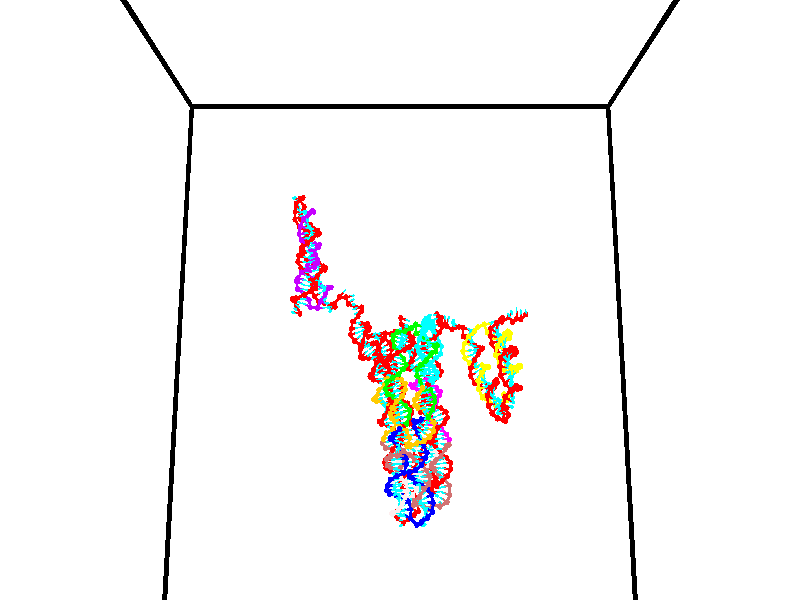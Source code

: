 // switches for output
#declare DRAW_BASES = 1; // possible values are 0, 1; only relevant for DNA ribbons
#declare DRAW_BASES_TYPE = 3; // possible values are 1, 2, 3; only relevant for DNA ribbons
#declare DRAW_FOG = 0; // set to 1 to enable fog

#include "colors.inc"

#include "transforms.inc"
background { rgb <1, 1, 1>}

#default {
   normal{
       ripples 0.25
       frequency 0.20
       turbulence 0.2
       lambda 5
   }
	finish {
		phong 0.1
		phong_size 40.
	}
}

// original window dimensions: 1024x640


// camera settings

camera {
	sky <0, 0.179814, -0.983701>
	up <0, 0.179814, -0.983701>
	right 1.6 * <1, 0, 0>
	location <35, 94.9851, 44.8844>
	look_at <35, 29.7336, 32.9568>
	direction <0, -65.2515, -11.9276>
	angle 67.0682
}


# declare cpy_camera_pos = <35, 94.9851, 44.8844>;
# if (DRAW_FOG = 1)
fog {
	fog_type 2
	up vnormalize(cpy_camera_pos)
	color rgbt<1,1,1,0.3>
	distance 1e-5
	fog_alt 3e-3
	fog_offset 56
}
# end


// LIGHTS

# declare lum = 6;
global_settings {
	ambient_light rgb lum * <0.05, 0.05, 0.05>
	max_trace_level 15
}# declare cpy_direct_light_amount = 0.25;
light_source
{	1000 * <-1, -1.16352, -0.803886>,
	rgb lum * cpy_direct_light_amount
	parallel
}

light_source
{	1000 * <1, 1.16352, 0.803886>,
	rgb lum * cpy_direct_light_amount
	parallel
}

// strand 0

// nucleotide -1

// particle -1
sphere {
	<24.892054, 34.786556, 35.061661> 0.250000
	pigment { color rgbt <1,0,0,0> }
	no_shadow
}
cylinder {
	<24.567137, 35.017647, 35.029625>,  <24.372187, 35.156300, 35.010403>, 0.100000
	pigment { color rgbt <1,0,0,0> }
	no_shadow
}
cylinder {
	<24.567137, 35.017647, 35.029625>,  <24.892054, 34.786556, 35.061661>, 0.100000
	pigment { color rgbt <1,0,0,0> }
	no_shadow
}

// particle -1
sphere {
	<24.567137, 35.017647, 35.029625> 0.100000
	pigment { color rgbt <1,0,0,0> }
	no_shadow
}
sphere {
	0, 1
	scale<0.080000,0.200000,0.300000>
	matrix <0.470945, 0.568661, -0.674415,
		-0.344082, -0.585541, -0.733995,
		-0.812292, 0.577726, -0.080091,
		24.323448, 35.190964, 35.005596>
	pigment { color rgbt <0,1,1,0> }
	no_shadow
}
cylinder {
	<24.545290, 34.716076, 34.427853>,  <24.892054, 34.786556, 35.061661>, 0.130000
	pigment { color rgbt <1,0,0,0> }
	no_shadow
}

// nucleotide -1

// particle -1
sphere {
	<24.545290, 34.716076, 34.427853> 0.250000
	pigment { color rgbt <1,0,0,0> }
	no_shadow
}
cylinder {
	<24.525944, 35.071457, 34.610416>,  <24.514336, 35.284687, 34.719955>, 0.100000
	pigment { color rgbt <1,0,0,0> }
	no_shadow
}
cylinder {
	<24.525944, 35.071457, 34.610416>,  <24.545290, 34.716076, 34.427853>, 0.100000
	pigment { color rgbt <1,0,0,0> }
	no_shadow
}

// particle -1
sphere {
	<24.525944, 35.071457, 34.610416> 0.100000
	pigment { color rgbt <1,0,0,0> }
	no_shadow
}
sphere {
	0, 1
	scale<0.080000,0.200000,0.300000>
	matrix <0.498394, 0.417465, -0.759820,
		-0.865600, 0.190724, -0.462991,
		-0.048367, 0.888452, 0.456413,
		24.511435, 35.337994, 34.747341>
	pigment { color rgbt <0,1,1,0> }
	no_shadow
}
cylinder {
	<24.302801, 35.312153, 34.011913>,  <24.545290, 34.716076, 34.427853>, 0.130000
	pigment { color rgbt <1,0,0,0> }
	no_shadow
}

// nucleotide -1

// particle -1
sphere {
	<24.302801, 35.312153, 34.011913> 0.250000
	pigment { color rgbt <1,0,0,0> }
	no_shadow
}
cylinder {
	<24.565754, 35.424412, 34.291653>,  <24.723526, 35.491768, 34.459496>, 0.100000
	pigment { color rgbt <1,0,0,0> }
	no_shadow
}
cylinder {
	<24.565754, 35.424412, 34.291653>,  <24.302801, 35.312153, 34.011913>, 0.100000
	pigment { color rgbt <1,0,0,0> }
	no_shadow
}

// particle -1
sphere {
	<24.565754, 35.424412, 34.291653> 0.100000
	pigment { color rgbt <1,0,0,0> }
	no_shadow
}
sphere {
	0, 1
	scale<0.080000,0.200000,0.300000>
	matrix <0.545999, 0.462240, -0.698727,
		-0.519360, 0.841174, 0.150636,
		0.657381, 0.280644, 0.699350,
		24.762968, 35.508606, 34.501457>
	pigment { color rgbt <0,1,1,0> }
	no_shadow
}
cylinder {
	<24.327442, 36.022484, 34.004673>,  <24.302801, 35.312153, 34.011913>, 0.130000
	pigment { color rgbt <1,0,0,0> }
	no_shadow
}

// nucleotide -1

// particle -1
sphere {
	<24.327442, 36.022484, 34.004673> 0.250000
	pigment { color rgbt <1,0,0,0> }
	no_shadow
}
cylinder {
	<24.665531, 35.854591, 34.136993>,  <24.868383, 35.753857, 34.216385>, 0.100000
	pigment { color rgbt <1,0,0,0> }
	no_shadow
}
cylinder {
	<24.665531, 35.854591, 34.136993>,  <24.327442, 36.022484, 34.004673>, 0.100000
	pigment { color rgbt <1,0,0,0> }
	no_shadow
}

// particle -1
sphere {
	<24.665531, 35.854591, 34.136993> 0.100000
	pigment { color rgbt <1,0,0,0> }
	no_shadow
}
sphere {
	0, 1
	scale<0.080000,0.200000,0.300000>
	matrix <0.505001, 0.424759, -0.751368,
		0.174857, 0.802128, 0.570978,
		0.845221, -0.419727, 0.330803,
		24.919098, 35.728672, 34.236233>
	pigment { color rgbt <0,1,1,0> }
	no_shadow
}
cylinder {
	<24.767010, 36.558514, 34.047722>,  <24.327442, 36.022484, 34.004673>, 0.130000
	pigment { color rgbt <1,0,0,0> }
	no_shadow
}

// nucleotide -1

// particle -1
sphere {
	<24.767010, 36.558514, 34.047722> 0.250000
	pigment { color rgbt <1,0,0,0> }
	no_shadow
}
cylinder {
	<24.980097, 36.221771, 34.013100>,  <25.107948, 36.019726, 33.992325>, 0.100000
	pigment { color rgbt <1,0,0,0> }
	no_shadow
}
cylinder {
	<24.980097, 36.221771, 34.013100>,  <24.767010, 36.558514, 34.047722>, 0.100000
	pigment { color rgbt <1,0,0,0> }
	no_shadow
}

// particle -1
sphere {
	<24.980097, 36.221771, 34.013100> 0.100000
	pigment { color rgbt <1,0,0,0> }
	no_shadow
}
sphere {
	0, 1
	scale<0.080000,0.200000,0.300000>
	matrix <0.395748, 0.338208, -0.853814,
		0.748062, 0.420587, 0.513332,
		0.532717, -0.841856, -0.086554,
		25.139912, 35.969215, 33.987133>
	pigment { color rgbt <0,1,1,0> }
	no_shadow
}
cylinder {
	<25.591295, 36.690098, 33.810253>,  <24.767010, 36.558514, 34.047722>, 0.130000
	pigment { color rgbt <1,0,0,0> }
	no_shadow
}

// nucleotide -1

// particle -1
sphere {
	<25.591295, 36.690098, 33.810253> 0.250000
	pigment { color rgbt <1,0,0,0> }
	no_shadow
}
cylinder {
	<25.511713, 36.314781, 33.697094>,  <25.463964, 36.089592, 33.629196>, 0.100000
	pigment { color rgbt <1,0,0,0> }
	no_shadow
}
cylinder {
	<25.511713, 36.314781, 33.697094>,  <25.591295, 36.690098, 33.810253>, 0.100000
	pigment { color rgbt <1,0,0,0> }
	no_shadow
}

// particle -1
sphere {
	<25.511713, 36.314781, 33.697094> 0.100000
	pigment { color rgbt <1,0,0,0> }
	no_shadow
}
sphere {
	0, 1
	scale<0.080000,0.200000,0.300000>
	matrix <0.608817, 0.107875, -0.785942,
		0.767958, -0.328601, 0.549783,
		-0.198954, -0.938288, -0.282902,
		25.452026, 36.033295, 33.612225>
	pigment { color rgbt <0,1,1,0> }
	no_shadow
}
cylinder {
	<26.253141, 36.483040, 33.424492>,  <25.591295, 36.690098, 33.810253>, 0.130000
	pigment { color rgbt <1,0,0,0> }
	no_shadow
}

// nucleotide -1

// particle -1
sphere {
	<26.253141, 36.483040, 33.424492> 0.250000
	pigment { color rgbt <1,0,0,0> }
	no_shadow
}
cylinder {
	<25.964386, 36.219265, 33.340569>,  <25.791132, 36.061001, 33.290215>, 0.100000
	pigment { color rgbt <1,0,0,0> }
	no_shadow
}
cylinder {
	<25.964386, 36.219265, 33.340569>,  <26.253141, 36.483040, 33.424492>, 0.100000
	pigment { color rgbt <1,0,0,0> }
	no_shadow
}

// particle -1
sphere {
	<25.964386, 36.219265, 33.340569> 0.100000
	pigment { color rgbt <1,0,0,0> }
	no_shadow
}
sphere {
	0, 1
	scale<0.080000,0.200000,0.300000>
	matrix <0.202696, 0.088398, -0.975243,
		0.661657, -0.746546, 0.069851,
		-0.721889, -0.659435, -0.209811,
		25.747820, 36.021435, 33.277626>
	pigment { color rgbt <0,1,1,0> }
	no_shadow
}
cylinder {
	<26.558123, 35.827133, 33.039185>,  <26.253141, 36.483040, 33.424492>, 0.130000
	pigment { color rgbt <1,0,0,0> }
	no_shadow
}

// nucleotide -1

// particle -1
sphere {
	<26.558123, 35.827133, 33.039185> 0.250000
	pigment { color rgbt <1,0,0,0> }
	no_shadow
}
cylinder {
	<26.170328, 35.805965, 32.943439>,  <25.937651, 35.793266, 32.885990>, 0.100000
	pigment { color rgbt <1,0,0,0> }
	no_shadow
}
cylinder {
	<26.170328, 35.805965, 32.943439>,  <26.558123, 35.827133, 33.039185>, 0.100000
	pigment { color rgbt <1,0,0,0> }
	no_shadow
}

// particle -1
sphere {
	<26.170328, 35.805965, 32.943439> 0.100000
	pigment { color rgbt <1,0,0,0> }
	no_shadow
}
sphere {
	0, 1
	scale<0.080000,0.200000,0.300000>
	matrix <0.229162, 0.151157, -0.961580,
		0.087065, -0.987092, -0.134418,
		-0.969487, -0.052917, -0.239365,
		25.879482, 35.790089, 32.871632>
	pigment { color rgbt <0,1,1,0> }
	no_shadow
}
cylinder {
	<26.496271, 35.269707, 32.558922>,  <26.558123, 35.827133, 33.039185>, 0.130000
	pigment { color rgbt <1,0,0,0> }
	no_shadow
}

// nucleotide -1

// particle -1
sphere {
	<26.496271, 35.269707, 32.558922> 0.250000
	pigment { color rgbt <1,0,0,0> }
	no_shadow
}
cylinder {
	<26.160376, 35.484310, 32.525459>,  <25.958839, 35.613071, 32.505383>, 0.100000
	pigment { color rgbt <1,0,0,0> }
	no_shadow
}
cylinder {
	<26.160376, 35.484310, 32.525459>,  <26.496271, 35.269707, 32.558922>, 0.100000
	pigment { color rgbt <1,0,0,0> }
	no_shadow
}

// particle -1
sphere {
	<26.160376, 35.484310, 32.525459> 0.100000
	pigment { color rgbt <1,0,0,0> }
	no_shadow
}
sphere {
	0, 1
	scale<0.080000,0.200000,0.300000>
	matrix <0.082176, -0.026715, -0.996260,
		-0.536739, -0.843470, -0.021654,
		-0.839737, 0.536511, -0.083652,
		25.908455, 35.645264, 32.500362>
	pigment { color rgbt <0,1,1,0> }
	no_shadow
}
cylinder {
	<25.924000, 34.918835, 32.220955>,  <26.496271, 35.269707, 32.558922>, 0.130000
	pigment { color rgbt <1,0,0,0> }
	no_shadow
}

// nucleotide -1

// particle -1
sphere {
	<25.924000, 34.918835, 32.220955> 0.250000
	pigment { color rgbt <1,0,0,0> }
	no_shadow
}
cylinder {
	<25.828112, 35.299751, 32.145412>,  <25.770578, 35.528301, 32.100086>, 0.100000
	pigment { color rgbt <1,0,0,0> }
	no_shadow
}
cylinder {
	<25.828112, 35.299751, 32.145412>,  <25.924000, 34.918835, 32.220955>, 0.100000
	pigment { color rgbt <1,0,0,0> }
	no_shadow
}

// particle -1
sphere {
	<25.828112, 35.299751, 32.145412> 0.100000
	pigment { color rgbt <1,0,0,0> }
	no_shadow
}
sphere {
	0, 1
	scale<0.080000,0.200000,0.300000>
	matrix <-0.082009, -0.213700, -0.973451,
		-0.967372, -0.217867, 0.129325,
		-0.239719, 0.952295, -0.188861,
		25.756195, 35.585442, 32.088753>
	pigment { color rgbt <0,1,1,0> }
	no_shadow
}
cylinder {
	<25.479618, 34.853996, 31.574560>,  <25.924000, 34.918835, 32.220955>, 0.130000
	pigment { color rgbt <1,0,0,0> }
	no_shadow
}

// nucleotide -1

// particle -1
sphere {
	<25.479618, 34.853996, 31.574560> 0.250000
	pigment { color rgbt <1,0,0,0> }
	no_shadow
}
cylinder {
	<25.551788, 35.245472, 31.613777>,  <25.595091, 35.480358, 31.637308>, 0.100000
	pigment { color rgbt <1,0,0,0> }
	no_shadow
}
cylinder {
	<25.551788, 35.245472, 31.613777>,  <25.479618, 34.853996, 31.574560>, 0.100000
	pigment { color rgbt <1,0,0,0> }
	no_shadow
}

// particle -1
sphere {
	<25.551788, 35.245472, 31.613777> 0.100000
	pigment { color rgbt <1,0,0,0> }
	no_shadow
}
sphere {
	0, 1
	scale<0.080000,0.200000,0.300000>
	matrix <-0.013856, 0.102198, -0.994667,
		-0.983491, 0.178104, 0.032000,
		0.180424, 0.978690, 0.098043,
		25.605915, 35.539078, 31.643190>
	pigment { color rgbt <0,1,1,0> }
	no_shadow
}
cylinder {
	<24.937414, 35.267769, 31.238379>,  <25.479618, 34.853996, 31.574560>, 0.130000
	pigment { color rgbt <1,0,0,0> }
	no_shadow
}

// nucleotide -1

// particle -1
sphere {
	<24.937414, 35.267769, 31.238379> 0.250000
	pigment { color rgbt <1,0,0,0> }
	no_shadow
}
cylinder {
	<25.249283, 35.515522, 31.275219>,  <25.436403, 35.664173, 31.297323>, 0.100000
	pigment { color rgbt <1,0,0,0> }
	no_shadow
}
cylinder {
	<25.249283, 35.515522, 31.275219>,  <24.937414, 35.267769, 31.238379>, 0.100000
	pigment { color rgbt <1,0,0,0> }
	no_shadow
}

// particle -1
sphere {
	<25.249283, 35.515522, 31.275219> 0.100000
	pigment { color rgbt <1,0,0,0> }
	no_shadow
}
sphere {
	0, 1
	scale<0.080000,0.200000,0.300000>
	matrix <0.186133, -0.088798, -0.978504,
		-0.597887, 0.780053, -0.184520,
		0.779670, 0.619380, 0.092102,
		25.483183, 35.701336, 31.302849>
	pigment { color rgbt <0,1,1,0> }
	no_shadow
}
cylinder {
	<24.709509, 35.729118, 30.781040>,  <24.937414, 35.267769, 31.238379>, 0.130000
	pigment { color rgbt <1,0,0,0> }
	no_shadow
}

// nucleotide -1

// particle -1
sphere {
	<24.709509, 35.729118, 30.781040> 0.250000
	pigment { color rgbt <1,0,0,0> }
	no_shadow
}
cylinder {
	<25.107325, 35.756855, 30.812235>,  <25.346014, 35.773499, 30.830952>, 0.100000
	pigment { color rgbt <1,0,0,0> }
	no_shadow
}
cylinder {
	<25.107325, 35.756855, 30.812235>,  <24.709509, 35.729118, 30.781040>, 0.100000
	pigment { color rgbt <1,0,0,0> }
	no_shadow
}

// particle -1
sphere {
	<25.107325, 35.756855, 30.812235> 0.100000
	pigment { color rgbt <1,0,0,0> }
	no_shadow
}
sphere {
	0, 1
	scale<0.080000,0.200000,0.300000>
	matrix <0.068893, 0.125061, -0.989754,
		-0.078389, 0.989723, 0.119601,
		0.994540, 0.069346, 0.077989,
		25.405687, 35.777660, 30.835632>
	pigment { color rgbt <0,1,1,0> }
	no_shadow
}
cylinder {
	<24.850826, 36.286572, 30.397604>,  <24.709509, 35.729118, 30.781040>, 0.130000
	pigment { color rgbt <1,0,0,0> }
	no_shadow
}

// nucleotide -1

// particle -1
sphere {
	<24.850826, 36.286572, 30.397604> 0.250000
	pigment { color rgbt <1,0,0,0> }
	no_shadow
}
cylinder {
	<25.182493, 36.063713, 30.415792>,  <25.381495, 35.929996, 30.426706>, 0.100000
	pigment { color rgbt <1,0,0,0> }
	no_shadow
}
cylinder {
	<25.182493, 36.063713, 30.415792>,  <24.850826, 36.286572, 30.397604>, 0.100000
	pigment { color rgbt <1,0,0,0> }
	no_shadow
}

// particle -1
sphere {
	<25.182493, 36.063713, 30.415792> 0.100000
	pigment { color rgbt <1,0,0,0> }
	no_shadow
}
sphere {
	0, 1
	scale<0.080000,0.200000,0.300000>
	matrix <0.162124, 0.161834, -0.973409,
		0.534971, 0.814493, 0.224514,
		0.829169, -0.557145, 0.045473,
		25.431244, 35.896568, 30.429434>
	pigment { color rgbt <0,1,1,0> }
	no_shadow
}
cylinder {
	<25.221523, 36.656178, 29.950798>,  <24.850826, 36.286572, 30.397604>, 0.130000
	pigment { color rgbt <1,0,0,0> }
	no_shadow
}

// nucleotide -1

// particle -1
sphere {
	<25.221523, 36.656178, 29.950798> 0.250000
	pigment { color rgbt <1,0,0,0> }
	no_shadow
}
cylinder {
	<25.454599, 36.331379, 29.964279>,  <25.594444, 36.136501, 29.972368>, 0.100000
	pigment { color rgbt <1,0,0,0> }
	no_shadow
}
cylinder {
	<25.454599, 36.331379, 29.964279>,  <25.221523, 36.656178, 29.950798>, 0.100000
	pigment { color rgbt <1,0,0,0> }
	no_shadow
}

// particle -1
sphere {
	<25.454599, 36.331379, 29.964279> 0.100000
	pigment { color rgbt <1,0,0,0> }
	no_shadow
}
sphere {
	0, 1
	scale<0.080000,0.200000,0.300000>
	matrix <0.089400, 0.022823, -0.995734,
		0.807762, 0.583218, 0.085891,
		0.582690, -0.811995, 0.033704,
		25.629406, 36.087780, 29.974390>
	pigment { color rgbt <0,1,1,0> }
	no_shadow
}
cylinder {
	<25.780123, 36.768421, 29.475237>,  <25.221523, 36.656178, 29.950798>, 0.130000
	pigment { color rgbt <1,0,0,0> }
	no_shadow
}

// nucleotide -1

// particle -1
sphere {
	<25.780123, 36.768421, 29.475237> 0.250000
	pigment { color rgbt <1,0,0,0> }
	no_shadow
}
cylinder {
	<25.787121, 36.368954, 29.494646>,  <25.791321, 36.129272, 29.506290>, 0.100000
	pigment { color rgbt <1,0,0,0> }
	no_shadow
}
cylinder {
	<25.787121, 36.368954, 29.494646>,  <25.780123, 36.768421, 29.475237>, 0.100000
	pigment { color rgbt <1,0,0,0> }
	no_shadow
}

// particle -1
sphere {
	<25.787121, 36.368954, 29.494646> 0.100000
	pigment { color rgbt <1,0,0,0> }
	no_shadow
}
sphere {
	0, 1
	scale<0.080000,0.200000,0.300000>
	matrix <-0.049801, -0.049339, -0.997540,
		0.998606, 0.015037, -0.050598,
		0.017496, -0.998669, 0.048521,
		25.792370, 36.069351, 29.509203>
	pigment { color rgbt <0,1,1,0> }
	no_shadow
}
cylinder {
	<26.244255, 36.670120, 29.051920>,  <25.780123, 36.768421, 29.475237>, 0.130000
	pigment { color rgbt <1,0,0,0> }
	no_shadow
}

// nucleotide -1

// particle -1
sphere {
	<26.244255, 36.670120, 29.051920> 0.250000
	pigment { color rgbt <1,0,0,0> }
	no_shadow
}
cylinder {
	<26.076866, 36.307930, 29.080206>,  <25.976433, 36.090618, 29.097178>, 0.100000
	pigment { color rgbt <1,0,0,0> }
	no_shadow
}
cylinder {
	<26.076866, 36.307930, 29.080206>,  <26.244255, 36.670120, 29.051920>, 0.100000
	pigment { color rgbt <1,0,0,0> }
	no_shadow
}

// particle -1
sphere {
	<26.076866, 36.307930, 29.080206> 0.100000
	pigment { color rgbt <1,0,0,0> }
	no_shadow
}
sphere {
	0, 1
	scale<0.080000,0.200000,0.300000>
	matrix <0.202876, -0.169083, -0.964496,
		0.885281, -0.389268, 0.254455,
		-0.418471, -0.905473, 0.070713,
		25.951324, 36.036289, 29.101419>
	pigment { color rgbt <0,1,1,0> }
	no_shadow
}
cylinder {
	<26.710629, 36.253822, 28.583490>,  <26.244255, 36.670120, 29.051920>, 0.130000
	pigment { color rgbt <1,0,0,0> }
	no_shadow
}

// nucleotide -1

// particle -1
sphere {
	<26.710629, 36.253822, 28.583490> 0.250000
	pigment { color rgbt <1,0,0,0> }
	no_shadow
}
cylinder {
	<26.350897, 36.085690, 28.631704>,  <26.135057, 35.984810, 28.660633>, 0.100000
	pigment { color rgbt <1,0,0,0> }
	no_shadow
}
cylinder {
	<26.350897, 36.085690, 28.631704>,  <26.710629, 36.253822, 28.583490>, 0.100000
	pigment { color rgbt <1,0,0,0> }
	no_shadow
}

// particle -1
sphere {
	<26.350897, 36.085690, 28.631704> 0.100000
	pigment { color rgbt <1,0,0,0> }
	no_shadow
}
sphere {
	0, 1
	scale<0.080000,0.200000,0.300000>
	matrix <0.009190, -0.293753, -0.955837,
		0.437180, -0.858503, 0.268043,
		-0.899327, -0.420336, 0.120533,
		26.081099, 35.959587, 28.667864>
	pigment { color rgbt <0,1,1,0> }
	no_shadow
}
cylinder {
	<26.810308, 35.693027, 28.296572>,  <26.710629, 36.253822, 28.583490>, 0.130000
	pigment { color rgbt <1,0,0,0> }
	no_shadow
}

// nucleotide -1

// particle -1
sphere {
	<26.810308, 35.693027, 28.296572> 0.250000
	pigment { color rgbt <1,0,0,0> }
	no_shadow
}
cylinder {
	<26.414408, 35.748936, 28.308252>,  <26.176867, 35.782478, 28.315262>, 0.100000
	pigment { color rgbt <1,0,0,0> }
	no_shadow
}
cylinder {
	<26.414408, 35.748936, 28.308252>,  <26.810308, 35.693027, 28.296572>, 0.100000
	pigment { color rgbt <1,0,0,0> }
	no_shadow
}

// particle -1
sphere {
	<26.414408, 35.748936, 28.308252> 0.100000
	pigment { color rgbt <1,0,0,0> }
	no_shadow
}
sphere {
	0, 1
	scale<0.080000,0.200000,0.300000>
	matrix <-0.084021, -0.404734, -0.910566,
		-0.115448, -0.903690, 0.412331,
		-0.989754, 0.139768, 0.029203,
		26.117481, 35.790867, 28.317013>
	pigment { color rgbt <0,1,1,0> }
	no_shadow
}
cylinder {
	<26.580368, 35.179661, 27.922703>,  <26.810308, 35.693027, 28.296572>, 0.130000
	pigment { color rgbt <1,0,0,0> }
	no_shadow
}

// nucleotide -1

// particle -1
sphere {
	<26.580368, 35.179661, 27.922703> 0.250000
	pigment { color rgbt <1,0,0,0> }
	no_shadow
}
cylinder {
	<26.257183, 35.415123, 27.933107>,  <26.063272, 35.556400, 27.939350>, 0.100000
	pigment { color rgbt <1,0,0,0> }
	no_shadow
}
cylinder {
	<26.257183, 35.415123, 27.933107>,  <26.580368, 35.179661, 27.922703>, 0.100000
	pigment { color rgbt <1,0,0,0> }
	no_shadow
}

// particle -1
sphere {
	<26.257183, 35.415123, 27.933107> 0.100000
	pigment { color rgbt <1,0,0,0> }
	no_shadow
}
sphere {
	0, 1
	scale<0.080000,0.200000,0.300000>
	matrix <-0.246004, -0.296883, -0.922682,
		-0.535424, -0.751891, 0.384683,
		-0.807963, 0.588660, 0.026010,
		26.014793, 35.591721, 27.940910>
	pigment { color rgbt <0,1,1,0> }
	no_shadow
}
cylinder {
	<26.004436, 34.749176, 27.876358>,  <26.580368, 35.179661, 27.922703>, 0.130000
	pigment { color rgbt <1,0,0,0> }
	no_shadow
}

// nucleotide -1

// particle -1
sphere {
	<26.004436, 34.749176, 27.876358> 0.250000
	pigment { color rgbt <1,0,0,0> }
	no_shadow
}
cylinder {
	<25.841768, 35.094158, 27.755833>,  <25.744167, 35.301147, 27.683517>, 0.100000
	pigment { color rgbt <1,0,0,0> }
	no_shadow
}
cylinder {
	<25.841768, 35.094158, 27.755833>,  <26.004436, 34.749176, 27.876358>, 0.100000
	pigment { color rgbt <1,0,0,0> }
	no_shadow
}

// particle -1
sphere {
	<25.841768, 35.094158, 27.755833> 0.100000
	pigment { color rgbt <1,0,0,0> }
	no_shadow
}
sphere {
	0, 1
	scale<0.080000,0.200000,0.300000>
	matrix <-0.406823, -0.466274, -0.785547,
		-0.817994, -0.196877, 0.540486,
		-0.406670, 0.862455, -0.301315,
		25.719767, 35.352894, 27.665438>
	pigment { color rgbt <0,1,1,0> }
	no_shadow
}
cylinder {
	<25.226978, 34.685242, 27.766468>,  <26.004436, 34.749176, 27.876358>, 0.130000
	pigment { color rgbt <1,0,0,0> }
	no_shadow
}

// nucleotide -1

// particle -1
sphere {
	<25.226978, 34.685242, 27.766468> 0.250000
	pigment { color rgbt <1,0,0,0> }
	no_shadow
}
cylinder {
	<25.322062, 34.998394, 27.536480>,  <25.379110, 35.186287, 27.398487>, 0.100000
	pigment { color rgbt <1,0,0,0> }
	no_shadow
}
cylinder {
	<25.322062, 34.998394, 27.536480>,  <25.226978, 34.685242, 27.766468>, 0.100000
	pigment { color rgbt <1,0,0,0> }
	no_shadow
}

// particle -1
sphere {
	<25.322062, 34.998394, 27.536480> 0.100000
	pigment { color rgbt <1,0,0,0> }
	no_shadow
}
sphere {
	0, 1
	scale<0.080000,0.200000,0.300000>
	matrix <-0.419940, -0.450928, -0.787601,
		-0.875869, 0.428671, 0.221575,
		0.237707, 0.782883, -0.574970,
		25.393373, 35.233257, 27.363989>
	pigment { color rgbt <0,1,1,0> }
	no_shadow
}
cylinder {
	<24.604731, 34.938572, 27.533066>,  <25.226978, 34.685242, 27.766468>, 0.130000
	pigment { color rgbt <1,0,0,0> }
	no_shadow
}

// nucleotide -1

// particle -1
sphere {
	<24.604731, 34.938572, 27.533066> 0.250000
	pigment { color rgbt <1,0,0,0> }
	no_shadow
}
cylinder {
	<24.883892, 35.060078, 27.273634>,  <25.051390, 35.132980, 27.117975>, 0.100000
	pigment { color rgbt <1,0,0,0> }
	no_shadow
}
cylinder {
	<24.883892, 35.060078, 27.273634>,  <24.604731, 34.938572, 27.533066>, 0.100000
	pigment { color rgbt <1,0,0,0> }
	no_shadow
}

// particle -1
sphere {
	<24.883892, 35.060078, 27.273634> 0.100000
	pigment { color rgbt <1,0,0,0> }
	no_shadow
}
sphere {
	0, 1
	scale<0.080000,0.200000,0.300000>
	matrix <-0.549244, -0.354177, -0.756895,
		-0.459631, 0.884469, -0.080340,
		0.697904, 0.303766, -0.648580,
		25.093264, 35.151207, 27.079060>
	pigment { color rgbt <0,1,1,0> }
	no_shadow
}
cylinder {
	<24.207939, 35.251259, 26.963825>,  <24.604731, 34.938572, 27.533066>, 0.130000
	pigment { color rgbt <1,0,0,0> }
	no_shadow
}

// nucleotide -1

// particle -1
sphere {
	<24.207939, 35.251259, 26.963825> 0.250000
	pigment { color rgbt <1,0,0,0> }
	no_shadow
}
cylinder {
	<24.568144, 35.221123, 26.792521>,  <24.784266, 35.203041, 26.689737>, 0.100000
	pigment { color rgbt <1,0,0,0> }
	no_shadow
}
cylinder {
	<24.568144, 35.221123, 26.792521>,  <24.207939, 35.251259, 26.963825>, 0.100000
	pigment { color rgbt <1,0,0,0> }
	no_shadow
}

// particle -1
sphere {
	<24.568144, 35.221123, 26.792521> 0.100000
	pigment { color rgbt <1,0,0,0> }
	no_shadow
}
sphere {
	0, 1
	scale<0.080000,0.200000,0.300000>
	matrix <-0.433651, -0.082933, -0.897256,
		0.032083, 0.993703, -0.107353,
		0.900510, -0.075340, -0.428259,
		24.838297, 35.198521, 26.664043>
	pigment { color rgbt <0,1,1,0> }
	no_shadow
}
cylinder {
	<24.282122, 35.702522, 26.424868>,  <24.207939, 35.251259, 26.963825>, 0.130000
	pigment { color rgbt <1,0,0,0> }
	no_shadow
}

// nucleotide -1

// particle -1
sphere {
	<24.282122, 35.702522, 26.424868> 0.250000
	pigment { color rgbt <1,0,0,0> }
	no_shadow
}
cylinder {
	<24.495598, 35.372906, 26.348841>,  <24.623684, 35.175137, 26.303225>, 0.100000
	pigment { color rgbt <1,0,0,0> }
	no_shadow
}
cylinder {
	<24.495598, 35.372906, 26.348841>,  <24.282122, 35.702522, 26.424868>, 0.100000
	pigment { color rgbt <1,0,0,0> }
	no_shadow
}

// particle -1
sphere {
	<24.495598, 35.372906, 26.348841> 0.100000
	pigment { color rgbt <1,0,0,0> }
	no_shadow
}
sphere {
	0, 1
	scale<0.080000,0.200000,0.300000>
	matrix <-0.486042, -0.114963, -0.866341,
		0.692053, 0.554738, -0.461875,
		0.533691, -0.824044, -0.190066,
		24.655704, 35.125694, 26.291821>
	pigment { color rgbt <0,1,1,0> }
	no_shadow
}
cylinder {
	<24.367641, 35.702366, 25.696758>,  <24.282122, 35.702522, 26.424868>, 0.130000
	pigment { color rgbt <1,0,0,0> }
	no_shadow
}

// nucleotide -1

// particle -1
sphere {
	<24.367641, 35.702366, 25.696758> 0.250000
	pigment { color rgbt <1,0,0,0> }
	no_shadow
}
cylinder {
	<24.456514, 35.333591, 25.823675>,  <24.509838, 35.112328, 25.899824>, 0.100000
	pigment { color rgbt <1,0,0,0> }
	no_shadow
}
cylinder {
	<24.456514, 35.333591, 25.823675>,  <24.367641, 35.702366, 25.696758>, 0.100000
	pigment { color rgbt <1,0,0,0> }
	no_shadow
}

// particle -1
sphere {
	<24.456514, 35.333591, 25.823675> 0.100000
	pigment { color rgbt <1,0,0,0> }
	no_shadow
}
sphere {
	0, 1
	scale<0.080000,0.200000,0.300000>
	matrix <-0.474570, -0.386532, -0.790807,
		0.851715, 0.025128, -0.523403,
		0.222183, -0.921934, 0.317290,
		24.523169, 35.057011, 25.918861>
	pigment { color rgbt <0,1,1,0> }
	no_shadow
}
cylinder {
	<24.710373, 35.367413, 25.135904>,  <24.367641, 35.702366, 25.696758>, 0.130000
	pigment { color rgbt <1,0,0,0> }
	no_shadow
}

// nucleotide -1

// particle -1
sphere {
	<24.710373, 35.367413, 25.135904> 0.250000
	pigment { color rgbt <1,0,0,0> }
	no_shadow
}
cylinder {
	<24.494642, 35.124336, 25.369085>,  <24.365204, 34.978489, 25.508993>, 0.100000
	pigment { color rgbt <1,0,0,0> }
	no_shadow
}
cylinder {
	<24.494642, 35.124336, 25.369085>,  <24.710373, 35.367413, 25.135904>, 0.100000
	pigment { color rgbt <1,0,0,0> }
	no_shadow
}

// particle -1
sphere {
	<24.494642, 35.124336, 25.369085> 0.100000
	pigment { color rgbt <1,0,0,0> }
	no_shadow
}
sphere {
	0, 1
	scale<0.080000,0.200000,0.300000>
	matrix <-0.405694, -0.419125, -0.812248,
		0.737929, -0.674567, -0.020492,
		-0.539327, -0.607695, 0.582953,
		24.332844, 34.942028, 25.543972>
	pigment { color rgbt <0,1,1,0> }
	no_shadow
}
cylinder {
	<24.908457, 34.742977, 24.856543>,  <24.710373, 35.367413, 25.135904>, 0.130000
	pigment { color rgbt <1,0,0,0> }
	no_shadow
}

// nucleotide -1

// particle -1
sphere {
	<24.908457, 34.742977, 24.856543> 0.250000
	pigment { color rgbt <1,0,0,0> }
	no_shadow
}
cylinder {
	<24.548452, 34.741520, 25.030882>,  <24.332449, 34.740646, 25.135485>, 0.100000
	pigment { color rgbt <1,0,0,0> }
	no_shadow
}
cylinder {
	<24.548452, 34.741520, 25.030882>,  <24.908457, 34.742977, 24.856543>, 0.100000
	pigment { color rgbt <1,0,0,0> }
	no_shadow
}

// particle -1
sphere {
	<24.548452, 34.741520, 25.030882> 0.100000
	pigment { color rgbt <1,0,0,0> }
	no_shadow
}
sphere {
	0, 1
	scale<0.080000,0.200000,0.300000>
	matrix <-0.428083, -0.180700, -0.885490,
		0.081987, -0.983531, 0.161071,
		-0.900013, -0.003647, 0.435848,
		24.278448, 34.740425, 25.161636>
	pigment { color rgbt <0,1,1,0> }
	no_shadow
}
cylinder {
	<24.455221, 34.093727, 24.835789>,  <24.908457, 34.742977, 24.856543>, 0.130000
	pigment { color rgbt <1,0,0,0> }
	no_shadow
}

// nucleotide -1

// particle -1
sphere {
	<24.455221, 34.093727, 24.835789> 0.250000
	pigment { color rgbt <1,0,0,0> }
	no_shadow
}
cylinder {
	<24.213234, 34.412128, 24.843708>,  <24.068041, 34.603168, 24.848459>, 0.100000
	pigment { color rgbt <1,0,0,0> }
	no_shadow
}
cylinder {
	<24.213234, 34.412128, 24.843708>,  <24.455221, 34.093727, 24.835789>, 0.100000
	pigment { color rgbt <1,0,0,0> }
	no_shadow
}

// particle -1
sphere {
	<24.213234, 34.412128, 24.843708> 0.100000
	pigment { color rgbt <1,0,0,0> }
	no_shadow
}
sphere {
	0, 1
	scale<0.080000,0.200000,0.300000>
	matrix <-0.395554, -0.278858, -0.875086,
		-0.691051, -0.537231, 0.483562,
		-0.604968, 0.796004, 0.019799,
		24.031744, 34.650928, 24.849648>
	pigment { color rgbt <0,1,1,0> }
	no_shadow
}
cylinder {
	<24.884336, 33.654888, 25.336391>,  <24.455221, 34.093727, 24.835789>, 0.130000
	pigment { color rgbt <1,0,0,0> }
	no_shadow
}

// nucleotide -1

// particle -1
sphere {
	<24.884336, 33.654888, 25.336391> 0.250000
	pigment { color rgbt <1,0,0,0> }
	no_shadow
}
cylinder {
	<24.883474, 33.266396, 25.241138>,  <24.882957, 33.033298, 25.183987>, 0.100000
	pigment { color rgbt <1,0,0,0> }
	no_shadow
}
cylinder {
	<24.883474, 33.266396, 25.241138>,  <24.884336, 33.654888, 25.336391>, 0.100000
	pigment { color rgbt <1,0,0,0> }
	no_shadow
}

// particle -1
sphere {
	<24.883474, 33.266396, 25.241138> 0.100000
	pigment { color rgbt <1,0,0,0> }
	no_shadow
}
sphere {
	0, 1
	scale<0.080000,0.200000,0.300000>
	matrix <0.003361, -0.238140, 0.971225,
		-0.999992, 0.001292, 0.003777,
		-0.002154, -0.971230, -0.238133,
		24.882828, 32.975025, 25.169699>
	pigment { color rgbt <0,1,1,0> }
	no_shadow
}
cylinder {
	<24.420851, 33.269371, 25.808176>,  <24.884336, 33.654888, 25.336391>, 0.130000
	pigment { color rgbt <1,0,0,0> }
	no_shadow
}

// nucleotide -1

// particle -1
sphere {
	<24.420851, 33.269371, 25.808176> 0.250000
	pigment { color rgbt <1,0,0,0> }
	no_shadow
}
cylinder {
	<24.737017, 33.065105, 25.672844>,  <24.926716, 32.942547, 25.591644>, 0.100000
	pigment { color rgbt <1,0,0,0> }
	no_shadow
}
cylinder {
	<24.737017, 33.065105, 25.672844>,  <24.420851, 33.269371, 25.808176>, 0.100000
	pigment { color rgbt <1,0,0,0> }
	no_shadow
}

// particle -1
sphere {
	<24.737017, 33.065105, 25.672844> 0.100000
	pigment { color rgbt <1,0,0,0> }
	no_shadow
}
sphere {
	0, 1
	scale<0.080000,0.200000,0.300000>
	matrix <0.217857, -0.281861, 0.934394,
		-0.572524, -0.812266, -0.111535,
		0.790414, -0.510665, -0.338330,
		24.974140, 32.911907, 25.571344>
	pigment { color rgbt <0,1,1,0> }
	no_shadow
}
cylinder {
	<24.357725, 32.596874, 26.215775>,  <24.420851, 33.269371, 25.808176>, 0.130000
	pigment { color rgbt <1,0,0,0> }
	no_shadow
}

// nucleotide -1

// particle -1
sphere {
	<24.357725, 32.596874, 26.215775> 0.250000
	pigment { color rgbt <1,0,0,0> }
	no_shadow
}
cylinder {
	<24.728035, 32.631172, 26.068483>,  <24.950220, 32.651752, 25.980108>, 0.100000
	pigment { color rgbt <1,0,0,0> }
	no_shadow
}
cylinder {
	<24.728035, 32.631172, 26.068483>,  <24.357725, 32.596874, 26.215775>, 0.100000
	pigment { color rgbt <1,0,0,0> }
	no_shadow
}

// particle -1
sphere {
	<24.728035, 32.631172, 26.068483> 0.100000
	pigment { color rgbt <1,0,0,0> }
	no_shadow
}
sphere {
	0, 1
	scale<0.080000,0.200000,0.300000>
	matrix <0.373915, -0.351782, 0.858159,
		-0.055953, -0.932147, -0.357731,
		0.925774, 0.085744, -0.368227,
		25.005768, 32.656895, 25.958015>
	pigment { color rgbt <0,1,1,0> }
	no_shadow
}
cylinder {
	<24.760048, 31.956768, 26.069052>,  <24.357725, 32.596874, 26.215775>, 0.130000
	pigment { color rgbt <1,0,0,0> }
	no_shadow
}

// nucleotide -1

// particle -1
sphere {
	<24.760048, 31.956768, 26.069052> 0.250000
	pigment { color rgbt <1,0,0,0> }
	no_shadow
}
cylinder {
	<24.919228, 32.299736, 26.199570>,  <25.014736, 32.505516, 26.277882>, 0.100000
	pigment { color rgbt <1,0,0,0> }
	no_shadow
}
cylinder {
	<24.919228, 32.299736, 26.199570>,  <24.760048, 31.956768, 26.069052>, 0.100000
	pigment { color rgbt <1,0,0,0> }
	no_shadow
}

// particle -1
sphere {
	<24.919228, 32.299736, 26.199570> 0.100000
	pigment { color rgbt <1,0,0,0> }
	no_shadow
}
sphere {
	0, 1
	scale<0.080000,0.200000,0.300000>
	matrix <0.118560, -0.400756, 0.908481,
		0.909714, -0.322844, -0.261136,
		0.397949, 0.857419, 0.326297,
		25.038612, 32.556961, 26.297459>
	pigment { color rgbt <0,1,1,0> }
	no_shadow
}
cylinder {
	<25.330631, 31.863867, 26.453047>,  <24.760048, 31.956768, 26.069052>, 0.130000
	pigment { color rgbt <1,0,0,0> }
	no_shadow
}

// nucleotide -1

// particle -1
sphere {
	<25.330631, 31.863867, 26.453047> 0.250000
	pigment { color rgbt <1,0,0,0> }
	no_shadow
}
cylinder {
	<25.199575, 32.222752, 26.571478>,  <25.120941, 32.438084, 26.642536>, 0.100000
	pigment { color rgbt <1,0,0,0> }
	no_shadow
}
cylinder {
	<25.199575, 32.222752, 26.571478>,  <25.330631, 31.863867, 26.453047>, 0.100000
	pigment { color rgbt <1,0,0,0> }
	no_shadow
}

// particle -1
sphere {
	<25.199575, 32.222752, 26.571478> 0.100000
	pigment { color rgbt <1,0,0,0> }
	no_shadow
}
sphere {
	0, 1
	scale<0.080000,0.200000,0.300000>
	matrix <0.044714, -0.298301, 0.953424,
		0.943744, 0.325619, 0.057617,
		-0.327640, 0.897212, 0.296080,
		25.101284, 32.491917, 26.660301>
	pigment { color rgbt <0,1,1,0> }
	no_shadow
}
cylinder {
	<25.731758, 32.285469, 26.904165>,  <25.330631, 31.863867, 26.453047>, 0.130000
	pigment { color rgbt <1,0,0,0> }
	no_shadow
}

// nucleotide -1

// particle -1
sphere {
	<25.731758, 32.285469, 26.904165> 0.250000
	pigment { color rgbt <1,0,0,0> }
	no_shadow
}
cylinder {
	<25.352179, 32.370754, 26.997150>,  <25.124432, 32.421925, 27.052942>, 0.100000
	pigment { color rgbt <1,0,0,0> }
	no_shadow
}
cylinder {
	<25.352179, 32.370754, 26.997150>,  <25.731758, 32.285469, 26.904165>, 0.100000
	pigment { color rgbt <1,0,0,0> }
	no_shadow
}

// particle -1
sphere {
	<25.352179, 32.370754, 26.997150> 0.100000
	pigment { color rgbt <1,0,0,0> }
	no_shadow
}
sphere {
	0, 1
	scale<0.080000,0.200000,0.300000>
	matrix <0.233073, -0.022631, 0.972196,
		0.212543, 0.976744, -0.028217,
		-0.948948, 0.213210, 0.232463,
		25.067493, 32.434719, 27.066889>
	pigment { color rgbt <0,1,1,0> }
	no_shadow
}
cylinder {
	<25.673601, 32.946953, 27.178982>,  <25.731758, 32.285469, 26.904165>, 0.130000
	pigment { color rgbt <1,0,0,0> }
	no_shadow
}

// nucleotide -1

// particle -1
sphere {
	<25.673601, 32.946953, 27.178982> 0.250000
	pigment { color rgbt <1,0,0,0> }
	no_shadow
}
cylinder {
	<25.380789, 32.707623, 27.309298>,  <25.205101, 32.564026, 27.387487>, 0.100000
	pigment { color rgbt <1,0,0,0> }
	no_shadow
}
cylinder {
	<25.380789, 32.707623, 27.309298>,  <25.673601, 32.946953, 27.178982>, 0.100000
	pigment { color rgbt <1,0,0,0> }
	no_shadow
}

// particle -1
sphere {
	<25.380789, 32.707623, 27.309298> 0.100000
	pigment { color rgbt <1,0,0,0> }
	no_shadow
}
sphere {
	0, 1
	scale<0.080000,0.200000,0.300000>
	matrix <0.288296, 0.161218, 0.943872,
		-0.617263, 0.784869, 0.054477,
		-0.732033, -0.598323, 0.325788,
		25.161179, 32.528126, 27.407034>
	pigment { color rgbt <0,1,1,0> }
	no_shadow
}
cylinder {
	<25.218971, 33.306957, 27.617231>,  <25.673601, 32.946953, 27.178982>, 0.130000
	pigment { color rgbt <1,0,0,0> }
	no_shadow
}

// nucleotide -1

// particle -1
sphere {
	<25.218971, 33.306957, 27.617231> 0.250000
	pigment { color rgbt <1,0,0,0> }
	no_shadow
}
cylinder {
	<25.205315, 32.918709, 27.712500>,  <25.197121, 32.685760, 27.769661>, 0.100000
	pigment { color rgbt <1,0,0,0> }
	no_shadow
}
cylinder {
	<25.205315, 32.918709, 27.712500>,  <25.218971, 33.306957, 27.617231>, 0.100000
	pigment { color rgbt <1,0,0,0> }
	no_shadow
}

// particle -1
sphere {
	<25.205315, 32.918709, 27.712500> 0.100000
	pigment { color rgbt <1,0,0,0> }
	no_shadow
}
sphere {
	0, 1
	scale<0.080000,0.200000,0.300000>
	matrix <0.160688, 0.229879, 0.959862,
		-0.986415, 0.071043, 0.148118,
		-0.034142, -0.970623, 0.238172,
		25.195072, 32.627522, 27.783951>
	pigment { color rgbt <0,1,1,0> }
	no_shadow
}
cylinder {
	<24.861969, 33.302929, 28.219080>,  <25.218971, 33.306957, 27.617231>, 0.130000
	pigment { color rgbt <1,0,0,0> }
	no_shadow
}

// nucleotide -1

// particle -1
sphere {
	<24.861969, 33.302929, 28.219080> 0.250000
	pigment { color rgbt <1,0,0,0> }
	no_shadow
}
cylinder {
	<25.049704, 32.950378, 28.197535>,  <25.162344, 32.738850, 28.184607>, 0.100000
	pigment { color rgbt <1,0,0,0> }
	no_shadow
}
cylinder {
	<25.049704, 32.950378, 28.197535>,  <24.861969, 33.302929, 28.219080>, 0.100000
	pigment { color rgbt <1,0,0,0> }
	no_shadow
}

// particle -1
sphere {
	<25.049704, 32.950378, 28.197535> 0.100000
	pigment { color rgbt <1,0,0,0> }
	no_shadow
}
sphere {
	0, 1
	scale<0.080000,0.200000,0.300000>
	matrix <0.153690, 0.021466, 0.987886,
		-0.869542, -0.471929, 0.145534,
		0.469336, -0.881375, -0.053865,
		25.190504, 32.685966, 28.181376>
	pigment { color rgbt <0,1,1,0> }
	no_shadow
}
cylinder {
	<24.576866, 32.909538, 28.790960>,  <24.861969, 33.302929, 28.219080>, 0.130000
	pigment { color rgbt <1,0,0,0> }
	no_shadow
}

// nucleotide -1

// particle -1
sphere {
	<24.576866, 32.909538, 28.790960> 0.250000
	pigment { color rgbt <1,0,0,0> }
	no_shadow
}
cylinder {
	<24.931955, 32.761246, 28.681776>,  <25.145008, 32.672268, 28.616266>, 0.100000
	pigment { color rgbt <1,0,0,0> }
	no_shadow
}
cylinder {
	<24.931955, 32.761246, 28.681776>,  <24.576866, 32.909538, 28.790960>, 0.100000
	pigment { color rgbt <1,0,0,0> }
	no_shadow
}

// particle -1
sphere {
	<24.931955, 32.761246, 28.681776> 0.100000
	pigment { color rgbt <1,0,0,0> }
	no_shadow
}
sphere {
	0, 1
	scale<0.080000,0.200000,0.300000>
	matrix <0.267590, -0.066960, 0.961203,
		-0.374629, -0.926322, 0.039763,
		0.887721, -0.370735, -0.272959,
		25.198273, 32.650024, 28.599888>
	pigment { color rgbt <0,1,1,0> }
	no_shadow
}
cylinder {
	<24.632671, 32.453979, 29.308847>,  <24.576866, 32.909538, 28.790960>, 0.130000
	pigment { color rgbt <1,0,0,0> }
	no_shadow
}

// nucleotide -1

// particle -1
sphere {
	<24.632671, 32.453979, 29.308847> 0.250000
	pigment { color rgbt <1,0,0,0> }
	no_shadow
}
cylinder {
	<25.004961, 32.434673, 29.163839>,  <25.228334, 32.423088, 29.076834>, 0.100000
	pigment { color rgbt <1,0,0,0> }
	no_shadow
}
cylinder {
	<25.004961, 32.434673, 29.163839>,  <24.632671, 32.453979, 29.308847>, 0.100000
	pigment { color rgbt <1,0,0,0> }
	no_shadow
}

// particle -1
sphere {
	<25.004961, 32.434673, 29.163839> 0.100000
	pigment { color rgbt <1,0,0,0> }
	no_shadow
}
sphere {
	0, 1
	scale<0.080000,0.200000,0.300000>
	matrix <0.358867, -0.070467, 0.930725,
		-0.070467, -0.996346, -0.048265,
		-0.930725, 0.048265, 0.362522,
		25.284178, 32.420193, 29.055082>
	pigment { color rgbt <0,1,1,0> }
	no_shadow
}
cylinder {
	<24.941517, 32.063957, 29.754238>,  <24.632671, 32.453979, 29.308847>, 0.130000
	pigment { color rgbt <1,0,0,0> }
	no_shadow
}

// nucleotide -1

// particle -1
sphere {
	<24.941517, 32.063957, 29.754238> 0.250000
	pigment { color rgbt <1,0,0,0> }
	no_shadow
}
cylinder {
	<25.238823, 32.266392, 29.579226>,  <25.417206, 32.387852, 29.474218>, 0.100000
	pigment { color rgbt <1,0,0,0> }
	no_shadow
}
cylinder {
	<25.238823, 32.266392, 29.579226>,  <24.941517, 32.063957, 29.754238>, 0.100000
	pigment { color rgbt <1,0,0,0> }
	no_shadow
}

// particle -1
sphere {
	<25.238823, 32.266392, 29.579226> 0.100000
	pigment { color rgbt <1,0,0,0> }
	no_shadow
}
sphere {
	0, 1
	scale<0.080000,0.200000,0.300000>
	matrix <0.501174, 0.012008, 0.865263,
		0.443152, -0.862399, -0.244713,
		0.743264, 0.506087, -0.437533,
		25.461802, 32.418217, 29.447966>
	pigment { color rgbt <0,1,1,0> }
	no_shadow
}
cylinder {
	<25.627031, 31.694393, 30.001574>,  <24.941517, 32.063957, 29.754238>, 0.130000
	pigment { color rgbt <1,0,0,0> }
	no_shadow
}

// nucleotide -1

// particle -1
sphere {
	<25.627031, 31.694393, 30.001574> 0.250000
	pigment { color rgbt <1,0,0,0> }
	no_shadow
}
cylinder {
	<25.665482, 32.074966, 29.884586>,  <25.688551, 32.303310, 29.814394>, 0.100000
	pigment { color rgbt <1,0,0,0> }
	no_shadow
}
cylinder {
	<25.665482, 32.074966, 29.884586>,  <25.627031, 31.694393, 30.001574>, 0.100000
	pigment { color rgbt <1,0,0,0> }
	no_shadow
}

// particle -1
sphere {
	<25.665482, 32.074966, 29.884586> 0.100000
	pigment { color rgbt <1,0,0,0> }
	no_shadow
}
sphere {
	0, 1
	scale<0.080000,0.200000,0.300000>
	matrix <0.674552, 0.153797, 0.722029,
		0.731942, -0.266689, -0.627007,
		0.096125, 0.951432, -0.292466,
		25.694319, 32.360397, 29.796846>
	pigment { color rgbt <0,1,1,0> }
	no_shadow
}
cylinder {
	<26.326553, 31.838886, 30.044579>,  <25.627031, 31.694393, 30.001574>, 0.130000
	pigment { color rgbt <1,0,0,0> }
	no_shadow
}

// nucleotide -1

// particle -1
sphere {
	<26.326553, 31.838886, 30.044579> 0.250000
	pigment { color rgbt <1,0,0,0> }
	no_shadow
}
cylinder {
	<26.164528, 32.204391, 30.056976>,  <26.067312, 32.423695, 30.064415>, 0.100000
	pigment { color rgbt <1,0,0,0> }
	no_shadow
}
cylinder {
	<26.164528, 32.204391, 30.056976>,  <26.326553, 31.838886, 30.044579>, 0.100000
	pigment { color rgbt <1,0,0,0> }
	no_shadow
}

// particle -1
sphere {
	<26.164528, 32.204391, 30.056976> 0.100000
	pigment { color rgbt <1,0,0,0> }
	no_shadow
}
sphere {
	0, 1
	scale<0.080000,0.200000,0.300000>
	matrix <0.465900, 0.177124, 0.866928,
		0.786676, 0.365604, -0.497468,
		-0.405066, 0.913762, 0.030996,
		26.043009, 32.478519, 30.066275>
	pigment { color rgbt <0,1,1,0> }
	no_shadow
}
cylinder {
	<26.843307, 32.126331, 30.343685>,  <26.326553, 31.838886, 30.044579>, 0.130000
	pigment { color rgbt <1,0,0,0> }
	no_shadow
}

// nucleotide -1

// particle -1
sphere {
	<26.843307, 32.126331, 30.343685> 0.250000
	pigment { color rgbt <1,0,0,0> }
	no_shadow
}
cylinder {
	<26.554863, 32.395145, 30.411047>,  <26.381796, 32.556435, 30.451464>, 0.100000
	pigment { color rgbt <1,0,0,0> }
	no_shadow
}
cylinder {
	<26.554863, 32.395145, 30.411047>,  <26.843307, 32.126331, 30.343685>, 0.100000
	pigment { color rgbt <1,0,0,0> }
	no_shadow
}

// particle -1
sphere {
	<26.554863, 32.395145, 30.411047> 0.100000
	pigment { color rgbt <1,0,0,0> }
	no_shadow
}
sphere {
	0, 1
	scale<0.080000,0.200000,0.300000>
	matrix <0.482020, 0.312061, 0.818703,
		0.497648, 0.671551, -0.548968,
		-0.721112, 0.672039, 0.168405,
		26.338530, 32.596756, 30.461569>
	pigment { color rgbt <0,1,1,0> }
	no_shadow
}
cylinder {
	<27.155790, 32.710552, 30.594753>,  <26.843307, 32.126331, 30.343685>, 0.130000
	pigment { color rgbt <1,0,0,0> }
	no_shadow
}

// nucleotide -1

// particle -1
sphere {
	<27.155790, 32.710552, 30.594753> 0.250000
	pigment { color rgbt <1,0,0,0> }
	no_shadow
}
cylinder {
	<26.777475, 32.764214, 30.713066>,  <26.550486, 32.796410, 30.784054>, 0.100000
	pigment { color rgbt <1,0,0,0> }
	no_shadow
}
cylinder {
	<26.777475, 32.764214, 30.713066>,  <27.155790, 32.710552, 30.594753>, 0.100000
	pigment { color rgbt <1,0,0,0> }
	no_shadow
}

// particle -1
sphere {
	<26.777475, 32.764214, 30.713066> 0.100000
	pigment { color rgbt <1,0,0,0> }
	no_shadow
}
sphere {
	0, 1
	scale<0.080000,0.200000,0.300000>
	matrix <0.324667, 0.366239, 0.872044,
		0.008661, 0.920800, -0.389940,
		-0.945789, 0.134153, 0.295782,
		26.493738, 32.804459, 30.801800>
	pigment { color rgbt <0,1,1,0> }
	no_shadow
}
cylinder {
	<27.138071, 33.345436, 30.939991>,  <27.155790, 32.710552, 30.594753>, 0.130000
	pigment { color rgbt <1,0,0,0> }
	no_shadow
}

// nucleotide -1

// particle -1
sphere {
	<27.138071, 33.345436, 30.939991> 0.250000
	pigment { color rgbt <1,0,0,0> }
	no_shadow
}
cylinder {
	<26.798418, 33.165241, 31.050289>,  <26.594627, 33.057125, 31.116468>, 0.100000
	pigment { color rgbt <1,0,0,0> }
	no_shadow
}
cylinder {
	<26.798418, 33.165241, 31.050289>,  <27.138071, 33.345436, 30.939991>, 0.100000
	pigment { color rgbt <1,0,0,0> }
	no_shadow
}

// particle -1
sphere {
	<26.798418, 33.165241, 31.050289> 0.100000
	pigment { color rgbt <1,0,0,0> }
	no_shadow
}
sphere {
	0, 1
	scale<0.080000,0.200000,0.300000>
	matrix <0.113355, 0.354476, 0.928169,
		-0.515875, 0.819394, -0.249931,
		-0.849131, -0.450488, 0.275748,
		26.543678, 33.030094, 31.133013>
	pigment { color rgbt <0,1,1,0> }
	no_shadow
}
cylinder {
	<26.799664, 33.839649, 31.130186>,  <27.138071, 33.345436, 30.939991>, 0.130000
	pigment { color rgbt <1,0,0,0> }
	no_shadow
}

// nucleotide -1

// particle -1
sphere {
	<26.799664, 33.839649, 31.130186> 0.250000
	pigment { color rgbt <1,0,0,0> }
	no_shadow
}
cylinder {
	<26.627089, 33.534458, 31.322741>,  <26.523544, 33.351345, 31.438272>, 0.100000
	pigment { color rgbt <1,0,0,0> }
	no_shadow
}
cylinder {
	<26.627089, 33.534458, 31.322741>,  <26.799664, 33.839649, 31.130186>, 0.100000
	pigment { color rgbt <1,0,0,0> }
	no_shadow
}

// particle -1
sphere {
	<26.627089, 33.534458, 31.322741> 0.100000
	pigment { color rgbt <1,0,0,0> }
	no_shadow
}
sphere {
	0, 1
	scale<0.080000,0.200000,0.300000>
	matrix <0.136043, 0.472476, 0.870781,
		-0.891826, 0.441176, -0.100047,
		-0.431438, -0.762974, 0.481385,
		26.497658, 33.305565, 31.467155>
	pigment { color rgbt <0,1,1,0> }
	no_shadow
}
cylinder {
	<26.446917, 34.058739, 31.629210>,  <26.799664, 33.839649, 31.130186>, 0.130000
	pigment { color rgbt <1,0,0,0> }
	no_shadow
}

// nucleotide -1

// particle -1
sphere {
	<26.446917, 34.058739, 31.629210> 0.250000
	pigment { color rgbt <1,0,0,0> }
	no_shadow
}
cylinder {
	<26.481430, 33.678711, 31.749157>,  <26.502138, 33.450695, 31.821125>, 0.100000
	pigment { color rgbt <1,0,0,0> }
	no_shadow
}
cylinder {
	<26.481430, 33.678711, 31.749157>,  <26.446917, 34.058739, 31.629210>, 0.100000
	pigment { color rgbt <1,0,0,0> }
	no_shadow
}

// particle -1
sphere {
	<26.481430, 33.678711, 31.749157> 0.100000
	pigment { color rgbt <1,0,0,0> }
	no_shadow
}
sphere {
	0, 1
	scale<0.080000,0.200000,0.300000>
	matrix <0.142564, 0.309667, 0.940097,
		-0.986018, -0.038363, 0.162165,
		0.086282, -0.950071, 0.299868,
		26.507315, 33.393688, 31.839117>
	pigment { color rgbt <0,1,1,0> }
	no_shadow
}
cylinder {
	<25.896009, 33.918465, 32.184879>,  <26.446917, 34.058739, 31.629210>, 0.130000
	pigment { color rgbt <1,0,0,0> }
	no_shadow
}

// nucleotide -1

// particle -1
sphere {
	<25.896009, 33.918465, 32.184879> 0.250000
	pigment { color rgbt <1,0,0,0> }
	no_shadow
}
cylinder {
	<26.180841, 33.643124, 32.240181>,  <26.351740, 33.477921, 32.273361>, 0.100000
	pigment { color rgbt <1,0,0,0> }
	no_shadow
}
cylinder {
	<26.180841, 33.643124, 32.240181>,  <25.896009, 33.918465, 32.184879>, 0.100000
	pigment { color rgbt <1,0,0,0> }
	no_shadow
}

// particle -1
sphere {
	<26.180841, 33.643124, 32.240181> 0.100000
	pigment { color rgbt <1,0,0,0> }
	no_shadow
}
sphere {
	0, 1
	scale<0.080000,0.200000,0.300000>
	matrix <0.088865, 0.283693, 0.954789,
		-0.696453, -0.667599, 0.263182,
		0.712079, -0.688353, 0.138253,
		26.394464, 33.436619, 32.281658>
	pigment { color rgbt <0,1,1,0> }
	no_shadow
}
cylinder {
	<25.902271, 33.867184, 32.884697>,  <25.896009, 33.918465, 32.184879>, 0.130000
	pigment { color rgbt <1,0,0,0> }
	no_shadow
}

// nucleotide -1

// particle -1
sphere {
	<25.902271, 33.867184, 32.884697> 0.250000
	pigment { color rgbt <1,0,0,0> }
	no_shadow
}
cylinder {
	<26.245754, 33.686577, 32.787743>,  <26.451843, 33.578213, 32.729572>, 0.100000
	pigment { color rgbt <1,0,0,0> }
	no_shadow
}
cylinder {
	<26.245754, 33.686577, 32.787743>,  <25.902271, 33.867184, 32.884697>, 0.100000
	pigment { color rgbt <1,0,0,0> }
	no_shadow
}

// particle -1
sphere {
	<26.245754, 33.686577, 32.787743> 0.100000
	pigment { color rgbt <1,0,0,0> }
	no_shadow
}
sphere {
	0, 1
	scale<0.080000,0.200000,0.300000>
	matrix <0.305597, 0.071499, 0.949473,
		-0.411378, -0.889391, 0.199380,
		0.858708, -0.451522, -0.242381,
		26.503366, 33.551121, 32.715027>
	pigment { color rgbt <0,1,1,0> }
	no_shadow
}
cylinder {
	<26.086784, 33.269321, 33.279434>,  <25.902271, 33.867184, 32.884697>, 0.130000
	pigment { color rgbt <1,0,0,0> }
	no_shadow
}

// nucleotide -1

// particle -1
sphere {
	<26.086784, 33.269321, 33.279434> 0.250000
	pigment { color rgbt <1,0,0,0> }
	no_shadow
}
cylinder {
	<26.433275, 33.421619, 33.150013>,  <26.641171, 33.512997, 33.072361>, 0.100000
	pigment { color rgbt <1,0,0,0> }
	no_shadow
}
cylinder {
	<26.433275, 33.421619, 33.150013>,  <26.086784, 33.269321, 33.279434>, 0.100000
	pigment { color rgbt <1,0,0,0> }
	no_shadow
}

// particle -1
sphere {
	<26.433275, 33.421619, 33.150013> 0.100000
	pigment { color rgbt <1,0,0,0> }
	no_shadow
}
sphere {
	0, 1
	scale<0.080000,0.200000,0.300000>
	matrix <0.348766, 0.002949, 0.937205,
		0.357790, -0.924676, -0.130236,
		0.866227, 0.380744, -0.323550,
		26.693144, 33.535843, 33.052948>
	pigment { color rgbt <0,1,1,0> }
	no_shadow
}
cylinder {
	<26.513048, 32.980576, 33.733894>,  <26.086784, 33.269321, 33.279434>, 0.130000
	pigment { color rgbt <1,0,0,0> }
	no_shadow
}

// nucleotide -1

// particle -1
sphere {
	<26.513048, 32.980576, 33.733894> 0.250000
	pigment { color rgbt <1,0,0,0> }
	no_shadow
}
cylinder {
	<26.754524, 33.235836, 33.542763>,  <26.899410, 33.388992, 33.428082>, 0.100000
	pigment { color rgbt <1,0,0,0> }
	no_shadow
}
cylinder {
	<26.754524, 33.235836, 33.542763>,  <26.513048, 32.980576, 33.733894>, 0.100000
	pigment { color rgbt <1,0,0,0> }
	no_shadow
}

// particle -1
sphere {
	<26.754524, 33.235836, 33.542763> 0.100000
	pigment { color rgbt <1,0,0,0> }
	no_shadow
}
sphere {
	0, 1
	scale<0.080000,0.200000,0.300000>
	matrix <0.452845, 0.218797, 0.864326,
		0.656119, -0.738167, -0.156899,
		0.603688, 0.638152, -0.477832,
		26.935631, 33.427280, 33.399414>
	pigment { color rgbt <0,1,1,0> }
	no_shadow
}
cylinder {
	<27.103024, 32.760746, 33.812714>,  <26.513048, 32.980576, 33.733894>, 0.130000
	pigment { color rgbt <1,0,0,0> }
	no_shadow
}

// nucleotide -1

// particle -1
sphere {
	<27.103024, 32.760746, 33.812714> 0.250000
	pigment { color rgbt <1,0,0,0> }
	no_shadow
}
cylinder {
	<27.148451, 33.149296, 33.729248>,  <27.175707, 33.382423, 33.679169>, 0.100000
	pigment { color rgbt <1,0,0,0> }
	no_shadow
}
cylinder {
	<27.148451, 33.149296, 33.729248>,  <27.103024, 32.760746, 33.812714>, 0.100000
	pigment { color rgbt <1,0,0,0> }
	no_shadow
}

// particle -1
sphere {
	<27.148451, 33.149296, 33.729248> 0.100000
	pigment { color rgbt <1,0,0,0> }
	no_shadow
}
sphere {
	0, 1
	scale<0.080000,0.200000,0.300000>
	matrix <0.400314, 0.147480, 0.904432,
		0.909313, -0.186247, -0.372105,
		0.113569, 0.971371, -0.208663,
		27.182522, 33.440708, 33.666649>
	pigment { color rgbt <0,1,1,0> }
	no_shadow
}
cylinder {
	<27.835997, 32.868206, 33.955418>,  <27.103024, 32.760746, 33.812714>, 0.130000
	pigment { color rgbt <1,0,0,0> }
	no_shadow
}

// nucleotide -1

// particle -1
sphere {
	<27.835997, 32.868206, 33.955418> 0.250000
	pigment { color rgbt <1,0,0,0> }
	no_shadow
}
cylinder {
	<27.647766, 33.221127, 33.959587>,  <27.534828, 33.432877, 33.962090>, 0.100000
	pigment { color rgbt <1,0,0,0> }
	no_shadow
}
cylinder {
	<27.647766, 33.221127, 33.959587>,  <27.835997, 32.868206, 33.955418>, 0.100000
	pigment { color rgbt <1,0,0,0> }
	no_shadow
}

// particle -1
sphere {
	<27.647766, 33.221127, 33.959587> 0.100000
	pigment { color rgbt <1,0,0,0> }
	no_shadow
}
sphere {
	0, 1
	scale<0.080000,0.200000,0.300000>
	matrix <0.520978, 0.268291, 0.810310,
		0.712137, 0.386744, -0.585909,
		-0.470576, 0.882298, 0.010425,
		27.506594, 33.485817, 33.962715>
	pigment { color rgbt <0,1,1,0> }
	no_shadow
}
cylinder {
	<28.279812, 33.268257, 34.209362>,  <27.835997, 32.868206, 33.955418>, 0.130000
	pigment { color rgbt <1,0,0,0> }
	no_shadow
}

// nucleotide -1

// particle -1
sphere {
	<28.279812, 33.268257, 34.209362> 0.250000
	pigment { color rgbt <1,0,0,0> }
	no_shadow
}
cylinder {
	<27.942261, 33.471523, 34.278229>,  <27.739729, 33.593483, 34.319550>, 0.100000
	pigment { color rgbt <1,0,0,0> }
	no_shadow
}
cylinder {
	<27.942261, 33.471523, 34.278229>,  <28.279812, 33.268257, 34.209362>, 0.100000
	pigment { color rgbt <1,0,0,0> }
	no_shadow
}

// particle -1
sphere {
	<27.942261, 33.471523, 34.278229> 0.100000
	pigment { color rgbt <1,0,0,0> }
	no_shadow
}
sphere {
	0, 1
	scale<0.080000,0.200000,0.300000>
	matrix <0.440375, 0.472706, 0.763295,
		0.306494, 0.719946, -0.622688,
		-0.843879, 0.508161, 0.172164,
		27.689096, 33.623970, 34.329880>
	pigment { color rgbt <0,1,1,0> }
	no_shadow
}
cylinder {
	<28.308981, 33.973904, 34.050674>,  <28.279812, 33.268257, 34.209362>, 0.130000
	pigment { color rgbt <1,0,0,0> }
	no_shadow
}

// nucleotide -1

// particle -1
sphere {
	<28.308981, 33.973904, 34.050674> 0.250000
	pigment { color rgbt <1,0,0,0> }
	no_shadow
}
cylinder {
	<28.064079, 33.925674, 34.363239>,  <27.917139, 33.896736, 34.550777>, 0.100000
	pigment { color rgbt <1,0,0,0> }
	no_shadow
}
cylinder {
	<28.064079, 33.925674, 34.363239>,  <28.308981, 33.973904, 34.050674>, 0.100000
	pigment { color rgbt <1,0,0,0> }
	no_shadow
}

// particle -1
sphere {
	<28.064079, 33.925674, 34.363239> 0.100000
	pigment { color rgbt <1,0,0,0> }
	no_shadow
}
sphere {
	0, 1
	scale<0.080000,0.200000,0.300000>
	matrix <0.556019, 0.636989, 0.533936,
		-0.562129, 0.761386, -0.322960,
		-0.612253, -0.120569, 0.781415,
		27.880404, 33.889503, 34.597664>
	pigment { color rgbt <0,1,1,0> }
	no_shadow
}
cylinder {
	<28.797012, 34.171776, 33.497375>,  <28.308981, 33.973904, 34.050674>, 0.130000
	pigment { color rgbt <1,0,0,0> }
	no_shadow
}

// nucleotide -1

// particle -1
sphere {
	<28.797012, 34.171776, 33.497375> 0.250000
	pigment { color rgbt <1,0,0,0> }
	no_shadow
}
cylinder {
	<29.055233, 34.082489, 33.205227>,  <29.210165, 34.028919, 33.029938>, 0.100000
	pigment { color rgbt <1,0,0,0> }
	no_shadow
}
cylinder {
	<29.055233, 34.082489, 33.205227>,  <28.797012, 34.171776, 33.497375>, 0.100000
	pigment { color rgbt <1,0,0,0> }
	no_shadow
}

// particle -1
sphere {
	<29.055233, 34.082489, 33.205227> 0.100000
	pigment { color rgbt <1,0,0,0> }
	no_shadow
}
sphere {
	0, 1
	scale<0.080000,0.200000,0.300000>
	matrix <-0.625039, 0.395116, -0.673209,
		0.438849, 0.891100, 0.115551,
		0.645552, -0.223213, -0.730369,
		29.248899, 34.015526, 32.986115>
	pigment { color rgbt <0,1,1,0> }
	no_shadow
}
cylinder {
	<29.421568, 33.748425, 33.453075>,  <28.797012, 34.171776, 33.497375>, 0.130000
	pigment { color rgbt <1,0,0,0> }
	no_shadow
}

// nucleotide -1

// particle -1
sphere {
	<29.421568, 33.748425, 33.453075> 0.250000
	pigment { color rgbt <1,0,0,0> }
	no_shadow
}
cylinder {
	<29.805780, 33.676758, 33.367958>,  <30.036308, 33.633759, 33.316887>, 0.100000
	pigment { color rgbt <1,0,0,0> }
	no_shadow
}
cylinder {
	<29.805780, 33.676758, 33.367958>,  <29.421568, 33.748425, 33.453075>, 0.100000
	pigment { color rgbt <1,0,0,0> }
	no_shadow
}

// particle -1
sphere {
	<29.805780, 33.676758, 33.367958> 0.100000
	pigment { color rgbt <1,0,0,0> }
	no_shadow
}
sphere {
	0, 1
	scale<0.080000,0.200000,0.300000>
	matrix <0.246656, 0.194857, 0.949311,
		-0.128621, -0.964329, 0.231359,
		0.960529, -0.179167, -0.212795,
		30.093939, 33.623009, 33.304119>
	pigment { color rgbt <0,1,1,0> }
	no_shadow
}
cylinder {
	<29.606564, 33.233589, 33.949486>,  <29.421568, 33.748425, 33.453075>, 0.130000
	pigment { color rgbt <1,0,0,0> }
	no_shadow
}

// nucleotide -1

// particle -1
sphere {
	<29.606564, 33.233589, 33.949486> 0.250000
	pigment { color rgbt <1,0,0,0> }
	no_shadow
}
cylinder {
	<29.876787, 33.493744, 33.810562>,  <30.038921, 33.649837, 33.727207>, 0.100000
	pigment { color rgbt <1,0,0,0> }
	no_shadow
}
cylinder {
	<29.876787, 33.493744, 33.810562>,  <29.606564, 33.233589, 33.949486>, 0.100000
	pigment { color rgbt <1,0,0,0> }
	no_shadow
}

// particle -1
sphere {
	<29.876787, 33.493744, 33.810562> 0.100000
	pigment { color rgbt <1,0,0,0> }
	no_shadow
}
sphere {
	0, 1
	scale<0.080000,0.200000,0.300000>
	matrix <0.280345, 0.209084, 0.936852,
		0.681929, -0.730264, -0.041083,
		0.675559, 0.650383, -0.347306,
		30.079454, 33.688858, 33.706371>
	pigment { color rgbt <0,1,1,0> }
	no_shadow
}
cylinder {
	<30.412975, 33.097168, 34.217125>,  <29.606564, 33.233589, 33.949486>, 0.130000
	pigment { color rgbt <1,0,0,0> }
	no_shadow
}

// nucleotide -1

// particle -1
sphere {
	<30.412975, 33.097168, 34.217125> 0.250000
	pigment { color rgbt <1,0,0,0> }
	no_shadow
}
cylinder {
	<30.307678, 33.477306, 34.150738>,  <30.244499, 33.705391, 34.110905>, 0.100000
	pigment { color rgbt <1,0,0,0> }
	no_shadow
}
cylinder {
	<30.307678, 33.477306, 34.150738>,  <30.412975, 33.097168, 34.217125>, 0.100000
	pigment { color rgbt <1,0,0,0> }
	no_shadow
}

// particle -1
sphere {
	<30.307678, 33.477306, 34.150738> 0.100000
	pigment { color rgbt <1,0,0,0> }
	no_shadow
}
sphere {
	0, 1
	scale<0.080000,0.200000,0.300000>
	matrix <0.198838, 0.221791, 0.954606,
		0.944016, 0.218292, -0.247350,
		-0.263243, 0.950346, -0.165969,
		30.228704, 33.762409, 34.100948>
	pigment { color rgbt <0,1,1,0> }
	no_shadow
}
cylinder {
	<31.048155, 33.620884, 34.302761>,  <30.412975, 33.097168, 34.217125>, 0.130000
	pigment { color rgbt <1,0,0,0> }
	no_shadow
}

// nucleotide -1

// particle -1
sphere {
	<31.048155, 33.620884, 34.302761> 0.250000
	pigment { color rgbt <1,0,0,0> }
	no_shadow
}
cylinder {
	<30.680149, 33.746040, 34.397141>,  <30.459345, 33.821133, 34.453766>, 0.100000
	pigment { color rgbt <1,0,0,0> }
	no_shadow
}
cylinder {
	<30.680149, 33.746040, 34.397141>,  <31.048155, 33.620884, 34.302761>, 0.100000
	pigment { color rgbt <1,0,0,0> }
	no_shadow
}

// particle -1
sphere {
	<30.680149, 33.746040, 34.397141> 0.100000
	pigment { color rgbt <1,0,0,0> }
	no_shadow
}
sphere {
	0, 1
	scale<0.080000,0.200000,0.300000>
	matrix <0.302636, 0.184782, 0.935023,
		0.248963, 0.931641, -0.264695,
		-0.920016, 0.312892, 0.235944,
		30.404144, 33.839909, 34.467922>
	pigment { color rgbt <0,1,1,0> }
	no_shadow
}
cylinder {
	<31.107082, 34.240215, 34.750546>,  <31.048155, 33.620884, 34.302761>, 0.130000
	pigment { color rgbt <1,0,0,0> }
	no_shadow
}

// nucleotide -1

// particle -1
sphere {
	<31.107082, 34.240215, 34.750546> 0.250000
	pigment { color rgbt <1,0,0,0> }
	no_shadow
}
cylinder {
	<30.781513, 34.019592, 34.823555>,  <30.586172, 33.887218, 34.867363>, 0.100000
	pigment { color rgbt <1,0,0,0> }
	no_shadow
}
cylinder {
	<30.781513, 34.019592, 34.823555>,  <31.107082, 34.240215, 34.750546>, 0.100000
	pigment { color rgbt <1,0,0,0> }
	no_shadow
}

// particle -1
sphere {
	<30.781513, 34.019592, 34.823555> 0.100000
	pigment { color rgbt <1,0,0,0> }
	no_shadow
}
sphere {
	0, 1
	scale<0.080000,0.200000,0.300000>
	matrix <0.215859, 0.004587, 0.976414,
		-0.539384, 0.834126, 0.115325,
		-0.813923, -0.551555, 0.182527,
		30.537336, 33.854126, 34.878315>
	pigment { color rgbt <0,1,1,0> }
	no_shadow
}
cylinder {
	<30.747019, 34.537846, 35.245365>,  <31.107082, 34.240215, 34.750546>, 0.130000
	pigment { color rgbt <1,0,0,0> }
	no_shadow
}

// nucleotide -1

// particle -1
sphere {
	<30.747019, 34.537846, 35.245365> 0.250000
	pigment { color rgbt <1,0,0,0> }
	no_shadow
}
cylinder {
	<30.621571, 34.158028, 35.246052>,  <30.546303, 33.930138, 35.246464>, 0.100000
	pigment { color rgbt <1,0,0,0> }
	no_shadow
}
cylinder {
	<30.621571, 34.158028, 35.246052>,  <30.747019, 34.537846, 35.245365>, 0.100000
	pigment { color rgbt <1,0,0,0> }
	no_shadow
}

// particle -1
sphere {
	<30.621571, 34.158028, 35.246052> 0.100000
	pigment { color rgbt <1,0,0,0> }
	no_shadow
}
sphere {
	0, 1
	scale<0.080000,0.200000,0.300000>
	matrix <0.013647, -0.002698, 0.999903,
		-0.949451, 0.313612, 0.013805,
		-0.313619, -0.949548, 0.001719,
		30.527485, 33.873165, 35.246567>
	pigment { color rgbt <0,1,1,0> }
	no_shadow
}
cylinder {
	<30.204903, 34.536091, 35.693989>,  <30.747019, 34.537846, 35.245365>, 0.130000
	pigment { color rgbt <1,0,0,0> }
	no_shadow
}

// nucleotide -1

// particle -1
sphere {
	<30.204903, 34.536091, 35.693989> 0.250000
	pigment { color rgbt <1,0,0,0> }
	no_shadow
}
cylinder {
	<30.379744, 34.176559, 35.681011>,  <30.484648, 33.960842, 35.673225>, 0.100000
	pigment { color rgbt <1,0,0,0> }
	no_shadow
}
cylinder {
	<30.379744, 34.176559, 35.681011>,  <30.204903, 34.536091, 35.693989>, 0.100000
	pigment { color rgbt <1,0,0,0> }
	no_shadow
}

// particle -1
sphere {
	<30.379744, 34.176559, 35.681011> 0.100000
	pigment { color rgbt <1,0,0,0> }
	no_shadow
}
sphere {
	0, 1
	scale<0.080000,0.200000,0.300000>
	matrix <-0.012178, -0.041985, 0.999044,
		-0.899330, -0.436289, -0.029297,
		0.437102, -0.898827, -0.032446,
		30.510874, 33.906910, 35.671276>
	pigment { color rgbt <0,1,1,0> }
	no_shadow
}
cylinder {
	<30.047762, 34.289009, 36.272121>,  <30.204903, 34.536091, 35.693989>, 0.130000
	pigment { color rgbt <1,0,0,0> }
	no_shadow
}

// nucleotide -1

// particle -1
sphere {
	<30.047762, 34.289009, 36.272121> 0.250000
	pigment { color rgbt <1,0,0,0> }
	no_shadow
}
cylinder {
	<30.330772, 34.017956, 36.191902>,  <30.500580, 33.855324, 36.143772>, 0.100000
	pigment { color rgbt <1,0,0,0> }
	no_shadow
}
cylinder {
	<30.330772, 34.017956, 36.191902>,  <30.047762, 34.289009, 36.272121>, 0.100000
	pigment { color rgbt <1,0,0,0> }
	no_shadow
}

// particle -1
sphere {
	<30.330772, 34.017956, 36.191902> 0.100000
	pigment { color rgbt <1,0,0,0> }
	no_shadow
}
sphere {
	0, 1
	scale<0.080000,0.200000,0.300000>
	matrix <0.253195, -0.021871, 0.967168,
		-0.659771, -0.735075, 0.156099,
		0.707527, -0.677633, -0.200548,
		30.543030, 33.814667, 36.131737>
	pigment { color rgbt <0,1,1,0> }
	no_shadow
}
cylinder {
	<29.953100, 33.642872, 36.680645>,  <30.047762, 34.289009, 36.272121>, 0.130000
	pigment { color rgbt <1,0,0,0> }
	no_shadow
}

// nucleotide -1

// particle -1
sphere {
	<29.953100, 33.642872, 36.680645> 0.250000
	pigment { color rgbt <1,0,0,0> }
	no_shadow
}
cylinder {
	<30.340788, 33.657089, 36.583195>,  <30.573400, 33.665619, 36.524727>, 0.100000
	pigment { color rgbt <1,0,0,0> }
	no_shadow
}
cylinder {
	<30.340788, 33.657089, 36.583195>,  <29.953100, 33.642872, 36.680645>, 0.100000
	pigment { color rgbt <1,0,0,0> }
	no_shadow
}

// particle -1
sphere {
	<30.340788, 33.657089, 36.583195> 0.100000
	pigment { color rgbt <1,0,0,0> }
	no_shadow
}
sphere {
	0, 1
	scale<0.080000,0.200000,0.300000>
	matrix <0.241439, 0.056488, 0.968770,
		0.048208, -0.997770, 0.046164,
		0.969218, 0.035556, -0.243624,
		30.631554, 33.667751, 36.510109>
	pigment { color rgbt <0,1,1,0> }
	no_shadow
}
cylinder {
	<30.309410, 33.263699, 37.176376>,  <29.953100, 33.642872, 36.680645>, 0.130000
	pigment { color rgbt <1,0,0,0> }
	no_shadow
}

// nucleotide -1

// particle -1
sphere {
	<30.309410, 33.263699, 37.176376> 0.250000
	pigment { color rgbt <1,0,0,0> }
	no_shadow
}
cylinder {
	<30.586189, 33.492565, 37.000271>,  <30.752256, 33.629887, 36.894608>, 0.100000
	pigment { color rgbt <1,0,0,0> }
	no_shadow
}
cylinder {
	<30.586189, 33.492565, 37.000271>,  <30.309410, 33.263699, 37.176376>, 0.100000
	pigment { color rgbt <1,0,0,0> }
	no_shadow
}

// particle -1
sphere {
	<30.586189, 33.492565, 37.000271> 0.100000
	pigment { color rgbt <1,0,0,0> }
	no_shadow
}
sphere {
	0, 1
	scale<0.080000,0.200000,0.300000>
	matrix <0.495754, 0.066740, 0.865895,
		0.524819, -0.817418, -0.237473,
		0.691949, 0.572166, -0.440265,
		30.793774, 33.664215, 36.868191>
	pigment { color rgbt <0,1,1,0> }
	no_shadow
}
cylinder {
	<30.873095, 33.034698, 37.476757>,  <30.309410, 33.263699, 37.176376>, 0.130000
	pigment { color rgbt <1,0,0,0> }
	no_shadow
}

// nucleotide -1

// particle -1
sphere {
	<30.873095, 33.034698, 37.476757> 0.250000
	pigment { color rgbt <1,0,0,0> }
	no_shadow
}
cylinder {
	<30.999399, 33.367107, 37.293587>,  <31.075182, 33.566555, 37.183685>, 0.100000
	pigment { color rgbt <1,0,0,0> }
	no_shadow
}
cylinder {
	<30.999399, 33.367107, 37.293587>,  <30.873095, 33.034698, 37.476757>, 0.100000
	pigment { color rgbt <1,0,0,0> }
	no_shadow
}

// particle -1
sphere {
	<30.999399, 33.367107, 37.293587> 0.100000
	pigment { color rgbt <1,0,0,0> }
	no_shadow
}
sphere {
	0, 1
	scale<0.080000,0.200000,0.300000>
	matrix <0.663864, 0.151321, 0.732384,
		0.677922, -0.535258, -0.503905,
		0.315763, 0.831024, -0.457922,
		31.094128, 33.616413, 37.156212>
	pigment { color rgbt <0,1,1,0> }
	no_shadow
}
cylinder {
	<31.617901, 32.978466, 37.411636>,  <30.873095, 33.034698, 37.476757>, 0.130000
	pigment { color rgbt <1,0,0,0> }
	no_shadow
}

// nucleotide -1

// particle -1
sphere {
	<31.617901, 32.978466, 37.411636> 0.250000
	pigment { color rgbt <1,0,0,0> }
	no_shadow
}
cylinder {
	<31.544930, 33.371628, 37.401653>,  <31.501146, 33.607525, 37.395664>, 0.100000
	pigment { color rgbt <1,0,0,0> }
	no_shadow
}
cylinder {
	<31.544930, 33.371628, 37.401653>,  <31.617901, 32.978466, 37.411636>, 0.100000
	pigment { color rgbt <1,0,0,0> }
	no_shadow
}

// particle -1
sphere {
	<31.544930, 33.371628, 37.401653> 0.100000
	pigment { color rgbt <1,0,0,0> }
	no_shadow
}
sphere {
	0, 1
	scale<0.080000,0.200000,0.300000>
	matrix <0.742003, 0.154281, 0.652402,
		0.645098, 0.100500, -0.757462,
		-0.182429, 0.982902, -0.024955,
		31.490200, 33.666500, 37.394165>
	pigment { color rgbt <0,1,1,0> }
	no_shadow
}
cylinder {
	<32.246307, 33.338165, 37.391712>,  <31.617901, 32.978466, 37.411636>, 0.130000
	pigment { color rgbt <1,0,0,0> }
	no_shadow
}

// nucleotide -1

// particle -1
sphere {
	<32.246307, 33.338165, 37.391712> 0.250000
	pigment { color rgbt <1,0,0,0> }
	no_shadow
}
cylinder {
	<31.993347, 33.620590, 37.519180>,  <31.841572, 33.790043, 37.595661>, 0.100000
	pigment { color rgbt <1,0,0,0> }
	no_shadow
}
cylinder {
	<31.993347, 33.620590, 37.519180>,  <32.246307, 33.338165, 37.391712>, 0.100000
	pigment { color rgbt <1,0,0,0> }
	no_shadow
}

// particle -1
sphere {
	<31.993347, 33.620590, 37.519180> 0.100000
	pigment { color rgbt <1,0,0,0> }
	no_shadow
}
sphere {
	0, 1
	scale<0.080000,0.200000,0.300000>
	matrix <0.733737, 0.414062, 0.538685,
		0.248395, 0.574484, -0.779915,
		-0.632400, 0.706060, 0.318670,
		31.803627, 33.832409, 37.614780>
	pigment { color rgbt <0,1,1,0> }
	no_shadow
}
cylinder {
	<32.590771, 33.932919, 37.409843>,  <32.246307, 33.338165, 37.391712>, 0.130000
	pigment { color rgbt <1,0,0,0> }
	no_shadow
}

// nucleotide -1

// particle -1
sphere {
	<32.590771, 33.932919, 37.409843> 0.250000
	pigment { color rgbt <1,0,0,0> }
	no_shadow
}
cylinder {
	<32.289795, 34.007370, 37.662571>,  <32.109211, 34.052040, 37.814209>, 0.100000
	pigment { color rgbt <1,0,0,0> }
	no_shadow
}
cylinder {
	<32.289795, 34.007370, 37.662571>,  <32.590771, 33.932919, 37.409843>, 0.100000
	pigment { color rgbt <1,0,0,0> }
	no_shadow
}

// particle -1
sphere {
	<32.289795, 34.007370, 37.662571> 0.100000
	pigment { color rgbt <1,0,0,0> }
	no_shadow
}
sphere {
	0, 1
	scale<0.080000,0.200000,0.300000>
	matrix <0.651818, 0.072476, 0.754904,
		0.094715, 0.979849, -0.175854,
		-0.752438, 0.186125, 0.631819,
		32.064064, 34.063206, 37.852116>
	pigment { color rgbt <0,1,1,0> }
	no_shadow
}
cylinder {
	<32.894123, 34.408058, 37.887730>,  <32.590771, 33.932919, 37.409843>, 0.130000
	pigment { color rgbt <1,0,0,0> }
	no_shadow
}

// nucleotide -1

// particle -1
sphere {
	<32.894123, 34.408058, 37.887730> 0.250000
	pigment { color rgbt <1,0,0,0> }
	no_shadow
}
cylinder {
	<32.563667, 34.268410, 38.064640>,  <32.365395, 34.184620, 38.170788>, 0.100000
	pigment { color rgbt <1,0,0,0> }
	no_shadow
}
cylinder {
	<32.563667, 34.268410, 38.064640>,  <32.894123, 34.408058, 37.887730>, 0.100000
	pigment { color rgbt <1,0,0,0> }
	no_shadow
}

// particle -1
sphere {
	<32.563667, 34.268410, 38.064640> 0.100000
	pigment { color rgbt <1,0,0,0> }
	no_shadow
}
sphere {
	0, 1
	scale<0.080000,0.200000,0.300000>
	matrix <0.506651, -0.116776, 0.854206,
		-0.246575, 0.929773, 0.273356,
		-0.826139, -0.349122, 0.442276,
		32.315826, 34.163673, 38.197323>
	pigment { color rgbt <0,1,1,0> }
	no_shadow
}
cylinder {
	<33.060654, 34.601120, 38.597366>,  <32.894123, 34.408058, 37.887730>, 0.130000
	pigment { color rgbt <1,0,0,0> }
	no_shadow
}

// nucleotide -1

// particle -1
sphere {
	<33.060654, 34.601120, 38.597366> 0.250000
	pigment { color rgbt <1,0,0,0> }
	no_shadow
}
cylinder {
	<32.777843, 34.318272, 38.601276>,  <32.608158, 34.148563, 38.603622>, 0.100000
	pigment { color rgbt <1,0,0,0> }
	no_shadow
}
cylinder {
	<32.777843, 34.318272, 38.601276>,  <33.060654, 34.601120, 38.597366>, 0.100000
	pigment { color rgbt <1,0,0,0> }
	no_shadow
}

// particle -1
sphere {
	<32.777843, 34.318272, 38.601276> 0.100000
	pigment { color rgbt <1,0,0,0> }
	no_shadow
}
sphere {
	0, 1
	scale<0.080000,0.200000,0.300000>
	matrix <0.105286, -0.091589, 0.990215,
		-0.699307, 0.701136, 0.139205,
		-0.707026, -0.707121, 0.009771,
		32.565735, 34.106136, 38.604206>
	pigment { color rgbt <0,1,1,0> }
	no_shadow
}
cylinder {
	<32.617580, 34.732334, 39.181843>,  <33.060654, 34.601120, 38.597366>, 0.130000
	pigment { color rgbt <1,0,0,0> }
	no_shadow
}

// nucleotide -1

// particle -1
sphere {
	<32.617580, 34.732334, 39.181843> 0.250000
	pigment { color rgbt <1,0,0,0> }
	no_shadow
}
cylinder {
	<32.654179, 34.347176, 39.080288>,  <32.676136, 34.116081, 39.019356>, 0.100000
	pigment { color rgbt <1,0,0,0> }
	no_shadow
}
cylinder {
	<32.654179, 34.347176, 39.080288>,  <32.617580, 34.732334, 39.181843>, 0.100000
	pigment { color rgbt <1,0,0,0> }
	no_shadow
}

// particle -1
sphere {
	<32.654179, 34.347176, 39.080288> 0.100000
	pigment { color rgbt <1,0,0,0> }
	no_shadow
}
sphere {
	0, 1
	scale<0.080000,0.200000,0.300000>
	matrix <0.255885, -0.223660, 0.940478,
		-0.962368, -0.151013, 0.225927,
		0.091494, -0.962897, -0.253885,
		32.681625, 34.058308, 39.004124>
	pigment { color rgbt <0,1,1,0> }
	no_shadow
}
cylinder {
	<32.355755, 34.462109, 39.770786>,  <32.617580, 34.732334, 39.181843>, 0.130000
	pigment { color rgbt <1,0,0,0> }
	no_shadow
}

// nucleotide -1

// particle -1
sphere {
	<32.355755, 34.462109, 39.770786> 0.250000
	pigment { color rgbt <1,0,0,0> }
	no_shadow
}
cylinder {
	<32.504211, 34.138916, 39.587734>,  <32.593285, 33.945000, 39.477905>, 0.100000
	pigment { color rgbt <1,0,0,0> }
	no_shadow
}
cylinder {
	<32.504211, 34.138916, 39.587734>,  <32.355755, 34.462109, 39.770786>, 0.100000
	pigment { color rgbt <1,0,0,0> }
	no_shadow
}

// particle -1
sphere {
	<32.504211, 34.138916, 39.587734> 0.100000
	pigment { color rgbt <1,0,0,0> }
	no_shadow
}
sphere {
	0, 1
	scale<0.080000,0.200000,0.300000>
	matrix <0.148265, -0.434941, 0.888169,
		-0.916662, -0.397490, -0.041632,
		0.371146, -0.807978, -0.457627,
		32.615555, 33.896523, 39.450447>
	pigment { color rgbt <0,1,1,0> }
	no_shadow
}
cylinder {
	<32.033066, 33.897606, 40.098763>,  <32.355755, 34.462109, 39.770786>, 0.130000
	pigment { color rgbt <1,0,0,0> }
	no_shadow
}

// nucleotide -1

// particle -1
sphere {
	<32.033066, 33.897606, 40.098763> 0.250000
	pigment { color rgbt <1,0,0,0> }
	no_shadow
}
cylinder {
	<32.359486, 33.755615, 39.916309>,  <32.555340, 33.670422, 39.806839>, 0.100000
	pigment { color rgbt <1,0,0,0> }
	no_shadow
}
cylinder {
	<32.359486, 33.755615, 39.916309>,  <32.033066, 33.897606, 40.098763>, 0.100000
	pigment { color rgbt <1,0,0,0> }
	no_shadow
}

// particle -1
sphere {
	<32.359486, 33.755615, 39.916309> 0.100000
	pigment { color rgbt <1,0,0,0> }
	no_shadow
}
sphere {
	0, 1
	scale<0.080000,0.200000,0.300000>
	matrix <0.193720, -0.575550, 0.794490,
		-0.544548, -0.736706, -0.400914,
		0.816052, -0.354973, -0.456129,
		32.604301, 33.649124, 39.779472>
	pigment { color rgbt <0,1,1,0> }
	no_shadow
}
cylinder {
	<31.930588, 33.257427, 40.227703>,  <32.033066, 33.897606, 40.098763>, 0.130000
	pigment { color rgbt <1,0,0,0> }
	no_shadow
}

// nucleotide -1

// particle -1
sphere {
	<31.930588, 33.257427, 40.227703> 0.250000
	pigment { color rgbt <1,0,0,0> }
	no_shadow
}
cylinder {
	<32.318291, 33.287617, 40.134026>,  <32.550911, 33.305729, 40.077820>, 0.100000
	pigment { color rgbt <1,0,0,0> }
	no_shadow
}
cylinder {
	<32.318291, 33.287617, 40.134026>,  <31.930588, 33.257427, 40.227703>, 0.100000
	pigment { color rgbt <1,0,0,0> }
	no_shadow
}

// particle -1
sphere {
	<32.318291, 33.287617, 40.134026> 0.100000
	pigment { color rgbt <1,0,0,0> }
	no_shadow
}
sphere {
	0, 1
	scale<0.080000,0.200000,0.300000>
	matrix <0.245204, -0.375124, 0.893956,
		-0.020383, -0.923897, -0.382097,
		0.969257, 0.075470, -0.234190,
		32.609066, 33.310257, 40.063770>
	pigment { color rgbt <0,1,1,0> }
	no_shadow
}
cylinder {
	<32.263676, 32.620224, 40.441998>,  <31.930588, 33.257427, 40.227703>, 0.130000
	pigment { color rgbt <1,0,0,0> }
	no_shadow
}

// nucleotide -1

// particle -1
sphere {
	<32.263676, 32.620224, 40.441998> 0.250000
	pigment { color rgbt <1,0,0,0> }
	no_shadow
}
cylinder {
	<32.579048, 32.866016, 40.430779>,  <32.768272, 33.013493, 40.424046>, 0.100000
	pigment { color rgbt <1,0,0,0> }
	no_shadow
}
cylinder {
	<32.579048, 32.866016, 40.430779>,  <32.263676, 32.620224, 40.441998>, 0.100000
	pigment { color rgbt <1,0,0,0> }
	no_shadow
}

// particle -1
sphere {
	<32.579048, 32.866016, 40.430779> 0.100000
	pigment { color rgbt <1,0,0,0> }
	no_shadow
}
sphere {
	0, 1
	scale<0.080000,0.200000,0.300000>
	matrix <0.298865, -0.342820, 0.890592,
		0.537633, -0.710557, -0.453937,
		0.788435, 0.614478, -0.028049,
		32.815578, 33.050358, 40.422363>
	pigment { color rgbt <0,1,1,0> }
	no_shadow
}
cylinder {
	<32.866169, 32.223488, 40.565205>,  <32.263676, 32.620224, 40.441998>, 0.130000
	pigment { color rgbt <1,0,0,0> }
	no_shadow
}

// nucleotide -1

// particle -1
sphere {
	<32.866169, 32.223488, 40.565205> 0.250000
	pigment { color rgbt <1,0,0,0> }
	no_shadow
}
cylinder {
	<32.960831, 32.600544, 40.659374>,  <33.017628, 32.826778, 40.715878>, 0.100000
	pigment { color rgbt <1,0,0,0> }
	no_shadow
}
cylinder {
	<32.960831, 32.600544, 40.659374>,  <32.866169, 32.223488, 40.565205>, 0.100000
	pigment { color rgbt <1,0,0,0> }
	no_shadow
}

// particle -1
sphere {
	<32.960831, 32.600544, 40.659374> 0.100000
	pigment { color rgbt <1,0,0,0> }
	no_shadow
}
sphere {
	0, 1
	scale<0.080000,0.200000,0.300000>
	matrix <0.324366, -0.305058, 0.895392,
		0.915851, -0.135531, -0.377953,
		0.236651, 0.942640, 0.235426,
		33.031826, 32.883335, 40.730003>
	pigment { color rgbt <0,1,1,0> }
	no_shadow
}
cylinder {
	<33.532612, 32.149105, 40.894993>,  <32.866169, 32.223488, 40.565205>, 0.130000
	pigment { color rgbt <1,0,0,0> }
	no_shadow
}

// nucleotide -1

// particle -1
sphere {
	<33.532612, 32.149105, 40.894993> 0.250000
	pigment { color rgbt <1,0,0,0> }
	no_shadow
}
cylinder {
	<33.400967, 32.505985, 41.018711>,  <33.321980, 32.720112, 41.092941>, 0.100000
	pigment { color rgbt <1,0,0,0> }
	no_shadow
}
cylinder {
	<33.400967, 32.505985, 41.018711>,  <33.532612, 32.149105, 40.894993>, 0.100000
	pigment { color rgbt <1,0,0,0> }
	no_shadow
}

// particle -1
sphere {
	<33.400967, 32.505985, 41.018711> 0.100000
	pigment { color rgbt <1,0,0,0> }
	no_shadow
}
sphere {
	0, 1
	scale<0.080000,0.200000,0.300000>
	matrix <0.198664, -0.254787, 0.946370,
		0.923156, 0.372909, -0.093394,
		-0.329114, 0.892201, 0.309291,
		33.302231, 32.773647, 41.111500>
	pigment { color rgbt <0,1,1,0> }
	no_shadow
}
cylinder {
	<34.057655, 32.534618, 41.220787>,  <33.532612, 32.149105, 40.894993>, 0.130000
	pigment { color rgbt <1,0,0,0> }
	no_shadow
}

// nucleotide -1

// particle -1
sphere {
	<34.057655, 32.534618, 41.220787> 0.250000
	pigment { color rgbt <1,0,0,0> }
	no_shadow
}
cylinder {
	<33.717842, 32.667007, 41.385105>,  <33.513954, 32.746441, 41.483696>, 0.100000
	pigment { color rgbt <1,0,0,0> }
	no_shadow
}
cylinder {
	<33.717842, 32.667007, 41.385105>,  <34.057655, 32.534618, 41.220787>, 0.100000
	pigment { color rgbt <1,0,0,0> }
	no_shadow
}

// particle -1
sphere {
	<33.717842, 32.667007, 41.385105> 0.100000
	pigment { color rgbt <1,0,0,0> }
	no_shadow
}
sphere {
	0, 1
	scale<0.080000,0.200000,0.300000>
	matrix <0.319800, -0.296206, 0.899994,
		0.419552, 0.895947, 0.145792,
		-0.849532, 0.330970, 0.410798,
		33.462982, 32.766300, 41.508343>
	pigment { color rgbt <0,1,1,0> }
	no_shadow
}
cylinder {
	<34.303848, 32.881405, 41.825996>,  <34.057655, 32.534618, 41.220787>, 0.130000
	pigment { color rgbt <1,0,0,0> }
	no_shadow
}

// nucleotide -1

// particle -1
sphere {
	<34.303848, 32.881405, 41.825996> 0.250000
	pigment { color rgbt <1,0,0,0> }
	no_shadow
}
cylinder {
	<33.908703, 32.868225, 41.886703>,  <33.671616, 32.860317, 41.923126>, 0.100000
	pigment { color rgbt <1,0,0,0> }
	no_shadow
}
cylinder {
	<33.908703, 32.868225, 41.886703>,  <34.303848, 32.881405, 41.825996>, 0.100000
	pigment { color rgbt <1,0,0,0> }
	no_shadow
}

// particle -1
sphere {
	<33.908703, 32.868225, 41.886703> 0.100000
	pigment { color rgbt <1,0,0,0> }
	no_shadow
}
sphere {
	0, 1
	scale<0.080000,0.200000,0.300000>
	matrix <0.155298, -0.205249, 0.966310,
		-0.000692, 0.978155, 0.207877,
		-0.987867, -0.032952, 0.151763,
		33.612343, 32.858341, 41.932232>
	pigment { color rgbt <0,1,1,0> }
	no_shadow
}
cylinder {
	<34.203526, 33.216312, 42.349941>,  <34.303848, 32.881405, 41.825996>, 0.130000
	pigment { color rgbt <1,0,0,0> }
	no_shadow
}

// nucleotide -1

// particle -1
sphere {
	<34.203526, 33.216312, 42.349941> 0.250000
	pigment { color rgbt <1,0,0,0> }
	no_shadow
}
cylinder {
	<33.864079, 33.005474, 42.367935>,  <33.660412, 32.878971, 42.378731>, 0.100000
	pigment { color rgbt <1,0,0,0> }
	no_shadow
}
cylinder {
	<33.864079, 33.005474, 42.367935>,  <34.203526, 33.216312, 42.349941>, 0.100000
	pigment { color rgbt <1,0,0,0> }
	no_shadow
}

// particle -1
sphere {
	<33.864079, 33.005474, 42.367935> 0.100000
	pigment { color rgbt <1,0,0,0> }
	no_shadow
}
sphere {
	0, 1
	scale<0.080000,0.200000,0.300000>
	matrix <0.196778, -0.235582, 0.951724,
		-0.491048, 0.816502, 0.303639,
		-0.848617, -0.527092, 0.044987,
		33.609493, 32.847347, 42.381432>
	pigment { color rgbt <0,1,1,0> }
	no_shadow
}
cylinder {
	<33.850685, 33.472874, 42.936874>,  <34.203526, 33.216312, 42.349941>, 0.130000
	pigment { color rgbt <1,0,0,0> }
	no_shadow
}

// nucleotide -1

// particle -1
sphere {
	<33.850685, 33.472874, 42.936874> 0.250000
	pigment { color rgbt <1,0,0,0> }
	no_shadow
}
cylinder {
	<33.706154, 33.113144, 42.838360>,  <33.619434, 32.897305, 42.779251>, 0.100000
	pigment { color rgbt <1,0,0,0> }
	no_shadow
}
cylinder {
	<33.706154, 33.113144, 42.838360>,  <33.850685, 33.472874, 42.936874>, 0.100000
	pigment { color rgbt <1,0,0,0> }
	no_shadow
}

// particle -1
sphere {
	<33.706154, 33.113144, 42.838360> 0.100000
	pigment { color rgbt <1,0,0,0> }
	no_shadow
}
sphere {
	0, 1
	scale<0.080000,0.200000,0.300000>
	matrix <0.149517, -0.316593, 0.936704,
		-0.920373, 0.301633, 0.248858,
		-0.361327, -0.899325, -0.246285,
		33.597755, 32.843346, 42.764473>
	pigment { color rgbt <0,1,1,0> }
	no_shadow
}
cylinder {
	<33.459213, 33.225567, 43.500374>,  <33.850685, 33.472874, 42.936874>, 0.130000
	pigment { color rgbt <1,0,0,0> }
	no_shadow
}

// nucleotide -1

// particle -1
sphere {
	<33.459213, 33.225567, 43.500374> 0.250000
	pigment { color rgbt <1,0,0,0> }
	no_shadow
}
cylinder {
	<33.518719, 32.885880, 43.297714>,  <33.554424, 32.682068, 43.176117>, 0.100000
	pigment { color rgbt <1,0,0,0> }
	no_shadow
}
cylinder {
	<33.518719, 32.885880, 43.297714>,  <33.459213, 33.225567, 43.500374>, 0.100000
	pigment { color rgbt <1,0,0,0> }
	no_shadow
}

// particle -1
sphere {
	<33.518719, 32.885880, 43.297714> 0.100000
	pigment { color rgbt <1,0,0,0> }
	no_shadow
}
sphere {
	0, 1
	scale<0.080000,0.200000,0.300000>
	matrix <0.034935, -0.507520, 0.860932,
		-0.988255, -0.145777, -0.045834,
		0.148766, -0.849219, -0.506652,
		33.563347, 32.631115, 43.145718>
	pigment { color rgbt <0,1,1,0> }
	no_shadow
}
cylinder {
	<33.097370, 32.739227, 43.971222>,  <33.459213, 33.225567, 43.500374>, 0.130000
	pigment { color rgbt <1,0,0,0> }
	no_shadow
}

// nucleotide -1

// particle -1
sphere {
	<33.097370, 32.739227, 43.971222> 0.250000
	pigment { color rgbt <1,0,0,0> }
	no_shadow
}
cylinder {
	<33.297832, 32.500801, 43.720287>,  <33.418110, 32.357746, 43.569725>, 0.100000
	pigment { color rgbt <1,0,0,0> }
	no_shadow
}
cylinder {
	<33.297832, 32.500801, 43.720287>,  <33.097370, 32.739227, 43.971222>, 0.100000
	pigment { color rgbt <1,0,0,0> }
	no_shadow
}

// particle -1
sphere {
	<33.297832, 32.500801, 43.720287> 0.100000
	pigment { color rgbt <1,0,0,0> }
	no_shadow
}
sphere {
	0, 1
	scale<0.080000,0.200000,0.300000>
	matrix <0.218682, -0.614180, 0.758262,
		-0.837270, -0.517193, -0.177451,
		0.501155, -0.596065, -0.627336,
		33.448177, 32.321983, 43.532085>
	pigment { color rgbt <0,1,1,0> }
	no_shadow
}
cylinder {
	<32.844227, 31.999332, 43.973007>,  <33.097370, 32.739227, 43.971222>, 0.130000
	pigment { color rgbt <1,0,0,0> }
	no_shadow
}

// nucleotide -1

// particle -1
sphere {
	<32.844227, 31.999332, 43.973007> 0.250000
	pigment { color rgbt <1,0,0,0> }
	no_shadow
}
cylinder {
	<33.231079, 31.990047, 43.871723>,  <33.463192, 31.984476, 43.810951>, 0.100000
	pigment { color rgbt <1,0,0,0> }
	no_shadow
}
cylinder {
	<33.231079, 31.990047, 43.871723>,  <32.844227, 31.999332, 43.973007>, 0.100000
	pigment { color rgbt <1,0,0,0> }
	no_shadow
}

// particle -1
sphere {
	<33.231079, 31.990047, 43.871723> 0.100000
	pigment { color rgbt <1,0,0,0> }
	no_shadow
}
sphere {
	0, 1
	scale<0.080000,0.200000,0.300000>
	matrix <0.212025, -0.476064, 0.853468,
		-0.140356, -0.879104, -0.455495,
		0.967133, -0.023213, -0.253211,
		33.521217, 31.983084, 43.795761>
	pigment { color rgbt <0,1,1,0> }
	no_shadow
}
cylinder {
	<33.092331, 31.299526, 44.198772>,  <32.844227, 31.999332, 43.973007>, 0.130000
	pigment { color rgbt <1,0,0,0> }
	no_shadow
}

// nucleotide -1

// particle -1
sphere {
	<33.092331, 31.299526, 44.198772> 0.250000
	pigment { color rgbt <1,0,0,0> }
	no_shadow
}
cylinder {
	<33.414375, 31.533756, 44.161049>,  <33.607601, 31.674294, 44.138416>, 0.100000
	pigment { color rgbt <1,0,0,0> }
	no_shadow
}
cylinder {
	<33.414375, 31.533756, 44.161049>,  <33.092331, 31.299526, 44.198772>, 0.100000
	pigment { color rgbt <1,0,0,0> }
	no_shadow
}

// particle -1
sphere {
	<33.414375, 31.533756, 44.161049> 0.100000
	pigment { color rgbt <1,0,0,0> }
	no_shadow
}
sphere {
	0, 1
	scale<0.080000,0.200000,0.300000>
	matrix <0.382318, -0.390806, 0.837319,
		0.453459, -0.710191, -0.538519,
		0.805114, 0.585575, -0.094304,
		33.655910, 31.709429, 44.132759>
	pigment { color rgbt <0,1,1,0> }
	no_shadow
}
cylinder {
	<33.636902, 30.762239, 44.246647>,  <33.092331, 31.299526, 44.198772>, 0.130000
	pigment { color rgbt <1,0,0,0> }
	no_shadow
}

// nucleotide -1

// particle -1
sphere {
	<33.636902, 30.762239, 44.246647> 0.250000
	pigment { color rgbt <1,0,0,0> }
	no_shadow
}
cylinder {
	<33.737423, 31.137541, 44.341747>,  <33.797737, 31.362722, 44.398808>, 0.100000
	pigment { color rgbt <1,0,0,0> }
	no_shadow
}
cylinder {
	<33.737423, 31.137541, 44.341747>,  <33.636902, 30.762239, 44.246647>, 0.100000
	pigment { color rgbt <1,0,0,0> }
	no_shadow
}

// particle -1
sphere {
	<33.737423, 31.137541, 44.341747> 0.100000
	pigment { color rgbt <1,0,0,0> }
	no_shadow
}
sphere {
	0, 1
	scale<0.080000,0.200000,0.300000>
	matrix <0.348588, -0.316888, 0.882082,
		0.902958, -0.138791, -0.406699,
		0.251303, 0.938253, 0.237755,
		33.812813, 31.419016, 44.413074>
	pigment { color rgbt <0,1,1,0> }
	no_shadow
}
cylinder {
	<34.287361, 30.686743, 44.613403>,  <33.636902, 30.762239, 44.246647>, 0.130000
	pigment { color rgbt <1,0,0,0> }
	no_shadow
}

// nucleotide -1

// particle -1
sphere {
	<34.287361, 30.686743, 44.613403> 0.250000
	pigment { color rgbt <1,0,0,0> }
	no_shadow
}
cylinder {
	<34.140358, 31.044065, 44.716896>,  <34.052158, 31.258459, 44.778992>, 0.100000
	pigment { color rgbt <1,0,0,0> }
	no_shadow
}
cylinder {
	<34.140358, 31.044065, 44.716896>,  <34.287361, 30.686743, 44.613403>, 0.100000
	pigment { color rgbt <1,0,0,0> }
	no_shadow
}

// particle -1
sphere {
	<34.140358, 31.044065, 44.716896> 0.100000
	pigment { color rgbt <1,0,0,0> }
	no_shadow
}
sphere {
	0, 1
	scale<0.080000,0.200000,0.300000>
	matrix <0.392210, -0.103384, 0.914047,
		0.843274, 0.437395, -0.312370,
		-0.367505, 0.893307, 0.258731,
		34.030106, 31.312057, 44.794514>
	pigment { color rgbt <0,1,1,0> }
	no_shadow
}
cylinder {
	<34.840504, 30.974180, 45.014069>,  <34.287361, 30.686743, 44.613403>, 0.130000
	pigment { color rgbt <1,0,0,0> }
	no_shadow
}

// nucleotide -1

// particle -1
sphere {
	<34.840504, 30.974180, 45.014069> 0.250000
	pigment { color rgbt <1,0,0,0> }
	no_shadow
}
cylinder {
	<34.528423, 31.201052, 45.119595>,  <34.341175, 31.337173, 45.182911>, 0.100000
	pigment { color rgbt <1,0,0,0> }
	no_shadow
}
cylinder {
	<34.528423, 31.201052, 45.119595>,  <34.840504, 30.974180, 45.014069>, 0.100000
	pigment { color rgbt <1,0,0,0> }
	no_shadow
}

// particle -1
sphere {
	<34.528423, 31.201052, 45.119595> 0.100000
	pigment { color rgbt <1,0,0,0> }
	no_shadow
}
sphere {
	0, 1
	scale<0.080000,0.200000,0.300000>
	matrix <0.325324, 0.007691, 0.945571,
		0.534278, 0.823559, -0.190517,
		-0.780199, 0.567178, 0.263815,
		34.294365, 31.371204, 45.198738>
	pigment { color rgbt <0,1,1,0> }
	no_shadow
}
cylinder {
	<35.038597, 31.476515, 45.482025>,  <34.840504, 30.974180, 45.014069>, 0.130000
	pigment { color rgbt <1,0,0,0> }
	no_shadow
}

// nucleotide -1

// particle -1
sphere {
	<35.038597, 31.476515, 45.482025> 0.250000
	pigment { color rgbt <1,0,0,0> }
	no_shadow
}
cylinder {
	<34.648327, 31.411686, 45.541077>,  <34.414165, 31.372789, 45.576508>, 0.100000
	pigment { color rgbt <1,0,0,0> }
	no_shadow
}
cylinder {
	<34.648327, 31.411686, 45.541077>,  <35.038597, 31.476515, 45.482025>, 0.100000
	pigment { color rgbt <1,0,0,0> }
	no_shadow
}

// particle -1
sphere {
	<34.648327, 31.411686, 45.541077> 0.100000
	pigment { color rgbt <1,0,0,0> }
	no_shadow
}
sphere {
	0, 1
	scale<0.080000,0.200000,0.300000>
	matrix <0.135125, 0.085706, 0.987115,
		-0.172636, 0.983050, -0.061721,
		-0.975673, -0.162071, 0.147630,
		34.355625, 31.363064, 45.585365>
	pigment { color rgbt <0,1,1,0> }
	no_shadow
}
cylinder {
	<34.679054, 32.081135, 45.783283>,  <35.038597, 31.476515, 45.482025>, 0.130000
	pigment { color rgbt <1,0,0,0> }
	no_shadow
}

// nucleotide -1

// particle -1
sphere {
	<34.679054, 32.081135, 45.783283> 0.250000
	pigment { color rgbt <1,0,0,0> }
	no_shadow
}
cylinder {
	<34.423706, 31.780258, 45.848637>,  <34.270496, 31.599733, 45.887848>, 0.100000
	pigment { color rgbt <1,0,0,0> }
	no_shadow
}
cylinder {
	<34.423706, 31.780258, 45.848637>,  <34.679054, 32.081135, 45.783283>, 0.100000
	pigment { color rgbt <1,0,0,0> }
	no_shadow
}

// particle -1
sphere {
	<34.423706, 31.780258, 45.848637> 0.100000
	pigment { color rgbt <1,0,0,0> }
	no_shadow
}
sphere {
	0, 1
	scale<0.080000,0.200000,0.300000>
	matrix <0.082990, 0.143761, 0.986127,
		-0.765242, 0.643073, -0.029349,
		-0.638371, -0.752190, 0.163381,
		34.232193, 31.554602, 45.897652>
	pigment { color rgbt <0,1,1,0> }
	no_shadow
}
cylinder {
	<34.206470, 32.282322, 46.377018>,  <34.679054, 32.081135, 45.783283>, 0.130000
	pigment { color rgbt <1,0,0,0> }
	no_shadow
}

// nucleotide -1

// particle -1
sphere {
	<34.206470, 32.282322, 46.377018> 0.250000
	pigment { color rgbt <1,0,0,0> }
	no_shadow
}
cylinder {
	<34.187092, 31.882868, 46.384727>,  <34.175465, 31.643194, 46.389351>, 0.100000
	pigment { color rgbt <1,0,0,0> }
	no_shadow
}
cylinder {
	<34.187092, 31.882868, 46.384727>,  <34.206470, 32.282322, 46.377018>, 0.100000
	pigment { color rgbt <1,0,0,0> }
	no_shadow
}

// particle -1
sphere {
	<34.187092, 31.882868, 46.384727> 0.100000
	pigment { color rgbt <1,0,0,0> }
	no_shadow
}
sphere {
	0, 1
	scale<0.080000,0.200000,0.300000>
	matrix <0.256686, 0.006196, 0.966475,
		-0.965280, 0.051770, 0.256037,
		-0.048448, -0.998640, 0.019269,
		34.172558, 31.583277, 46.390507>
	pigment { color rgbt <0,1,1,0> }
	no_shadow
}
cylinder {
	<33.825275, 32.135880, 46.955711>,  <34.206470, 32.282322, 46.377018>, 0.130000
	pigment { color rgbt <1,0,0,0> }
	no_shadow
}

// nucleotide -1

// particle -1
sphere {
	<33.825275, 32.135880, 46.955711> 0.250000
	pigment { color rgbt <1,0,0,0> }
	no_shadow
}
cylinder {
	<34.013000, 31.792435, 46.873222>,  <34.125637, 31.586369, 46.823727>, 0.100000
	pigment { color rgbt <1,0,0,0> }
	no_shadow
}
cylinder {
	<34.013000, 31.792435, 46.873222>,  <33.825275, 32.135880, 46.955711>, 0.100000
	pigment { color rgbt <1,0,0,0> }
	no_shadow
}

// particle -1
sphere {
	<34.013000, 31.792435, 46.873222> 0.100000
	pigment { color rgbt <1,0,0,0> }
	no_shadow
}
sphere {
	0, 1
	scale<0.080000,0.200000,0.300000>
	matrix <0.261233, -0.088089, 0.961248,
		-0.843504, -0.505003, 0.182955,
		0.469317, -0.858610, -0.206227,
		34.153797, 31.534851, 46.811356>
	pigment { color rgbt <0,1,1,0> }
	no_shadow
}
cylinder {
	<33.506435, 31.587311, 47.201565>,  <33.825275, 32.135880, 46.955711>, 0.130000
	pigment { color rgbt <1,0,0,0> }
	no_shadow
}

// nucleotide -1

// particle -1
sphere {
	<33.506435, 31.587311, 47.201565> 0.250000
	pigment { color rgbt <1,0,0,0> }
	no_shadow
}
cylinder {
	<33.880913, 31.447725, 47.184738>,  <34.105598, 31.363974, 47.174644>, 0.100000
	pigment { color rgbt <1,0,0,0> }
	no_shadow
}
cylinder {
	<33.880913, 31.447725, 47.184738>,  <33.506435, 31.587311, 47.201565>, 0.100000
	pigment { color rgbt <1,0,0,0> }
	no_shadow
}

// particle -1
sphere {
	<33.880913, 31.447725, 47.184738> 0.100000
	pigment { color rgbt <1,0,0,0> }
	no_shadow
}
sphere {
	0, 1
	scale<0.080000,0.200000,0.300000>
	matrix <-0.041575, -0.228774, 0.972592,
		-0.349022, -0.908784, -0.228684,
		0.936192, -0.348963, -0.042064,
		34.161770, 31.343037, 47.172119>
	pigment { color rgbt <0,1,1,0> }
	no_shadow
}
cylinder {
	<33.403484, 31.003498, 47.472149>,  <33.506435, 31.587311, 47.201565>, 0.130000
	pigment { color rgbt <1,0,0,0> }
	no_shadow
}

// nucleotide -1

// particle -1
sphere {
	<33.403484, 31.003498, 47.472149> 0.250000
	pigment { color rgbt <1,0,0,0> }
	no_shadow
}
cylinder {
	<33.797161, 31.065601, 47.506218>,  <34.033367, 31.102863, 47.526661>, 0.100000
	pigment { color rgbt <1,0,0,0> }
	no_shadow
}
cylinder {
	<33.797161, 31.065601, 47.506218>,  <33.403484, 31.003498, 47.472149>, 0.100000
	pigment { color rgbt <1,0,0,0> }
	no_shadow
}

// particle -1
sphere {
	<33.797161, 31.065601, 47.506218> 0.100000
	pigment { color rgbt <1,0,0,0> }
	no_shadow
}
sphere {
	0, 1
	scale<0.080000,0.200000,0.300000>
	matrix <-0.013520, -0.413703, 0.910312,
		0.176572, -0.897075, -0.405065,
		0.984195, 0.155260, 0.085177,
		34.092419, 31.112179, 47.531773>
	pigment { color rgbt <0,1,1,0> }
	no_shadow
}
cylinder {
	<33.522156, 30.483381, 47.927040>,  <33.403484, 31.003498, 47.472149>, 0.130000
	pigment { color rgbt <1,0,0,0> }
	no_shadow
}

// nucleotide -1

// particle -1
sphere {
	<33.522156, 30.483381, 47.927040> 0.250000
	pigment { color rgbt <1,0,0,0> }
	no_shadow
}
cylinder {
	<33.857368, 30.700800, 47.946087>,  <34.058495, 30.831251, 47.957516>, 0.100000
	pigment { color rgbt <1,0,0,0> }
	no_shadow
}
cylinder {
	<33.857368, 30.700800, 47.946087>,  <33.522156, 30.483381, 47.927040>, 0.100000
	pigment { color rgbt <1,0,0,0> }
	no_shadow
}

// particle -1
sphere {
	<33.857368, 30.700800, 47.946087> 0.100000
	pigment { color rgbt <1,0,0,0> }
	no_shadow
}
sphere {
	0, 1
	scale<0.080000,0.200000,0.300000>
	matrix <0.099123, -0.237475, 0.966323,
		0.536548, -0.805086, -0.252888,
		0.838027, 0.543546, 0.047615,
		34.108776, 30.863863, 47.960373>
	pigment { color rgbt <0,1,1,0> }
	no_shadow
}
cylinder {
	<33.994804, 30.075148, 48.238247>,  <33.522156, 30.483381, 47.927040>, 0.130000
	pigment { color rgbt <1,0,0,0> }
	no_shadow
}

// nucleotide -1

// particle -1
sphere {
	<33.994804, 30.075148, 48.238247> 0.250000
	pigment { color rgbt <1,0,0,0> }
	no_shadow
}
cylinder {
	<34.166286, 30.430576, 48.303555>,  <34.269176, 30.643833, 48.342739>, 0.100000
	pigment { color rgbt <1,0,0,0> }
	no_shadow
}
cylinder {
	<34.166286, 30.430576, 48.303555>,  <33.994804, 30.075148, 48.238247>, 0.100000
	pigment { color rgbt <1,0,0,0> }
	no_shadow
}

// particle -1
sphere {
	<34.166286, 30.430576, 48.303555> 0.100000
	pigment { color rgbt <1,0,0,0> }
	no_shadow
}
sphere {
	0, 1
	scale<0.080000,0.200000,0.300000>
	matrix <0.313498, -0.315798, 0.895539,
		0.847310, -0.332735, -0.413948,
		0.428701, 0.888571, 0.163267,
		34.294895, 30.697147, 48.352535>
	pigment { color rgbt <0,1,1,0> }
	no_shadow
}
cylinder {
	<34.692505, 29.924698, 48.514919>,  <33.994804, 30.075148, 48.238247>, 0.130000
	pigment { color rgbt <1,0,0,0> }
	no_shadow
}

// nucleotide -1

// particle -1
sphere {
	<34.692505, 29.924698, 48.514919> 0.250000
	pigment { color rgbt <1,0,0,0> }
	no_shadow
}
cylinder {
	<34.600327, 30.295603, 48.632954>,  <34.545021, 30.518147, 48.703773>, 0.100000
	pigment { color rgbt <1,0,0,0> }
	no_shadow
}
cylinder {
	<34.600327, 30.295603, 48.632954>,  <34.692505, 29.924698, 48.514919>, 0.100000
	pigment { color rgbt <1,0,0,0> }
	no_shadow
}

// particle -1
sphere {
	<34.600327, 30.295603, 48.632954> 0.100000
	pigment { color rgbt <1,0,0,0> }
	no_shadow
}
sphere {
	0, 1
	scale<0.080000,0.200000,0.300000>
	matrix <0.379964, -0.193431, 0.904550,
		0.895836, 0.320572, -0.307752,
		-0.230444, 0.927264, 0.295088,
		34.531193, 30.573782, 48.721481>
	pigment { color rgbt <0,1,1,0> }
	no_shadow
}
cylinder {
	<35.310936, 30.107294, 48.698341>,  <34.692505, 29.924698, 48.514919>, 0.130000
	pigment { color rgbt <1,0,0,0> }
	no_shadow
}

// nucleotide -1

// particle -1
sphere {
	<35.310936, 30.107294, 48.698341> 0.250000
	pigment { color rgbt <1,0,0,0> }
	no_shadow
}
cylinder {
	<35.045723, 30.345362, 48.879959>,  <34.886593, 30.488203, 48.988930>, 0.100000
	pigment { color rgbt <1,0,0,0> }
	no_shadow
}
cylinder {
	<35.045723, 30.345362, 48.879959>,  <35.310936, 30.107294, 48.698341>, 0.100000
	pigment { color rgbt <1,0,0,0> }
	no_shadow
}

// particle -1
sphere {
	<35.045723, 30.345362, 48.879959> 0.100000
	pigment { color rgbt <1,0,0,0> }
	no_shadow
}
sphere {
	0, 1
	scale<0.080000,0.200000,0.300000>
	matrix <0.465378, -0.147370, 0.872757,
		0.586351, 0.789972, -0.179267,
		-0.663036, 0.595169, 0.454046,
		34.846813, 30.523912, 49.016174>
	pigment { color rgbt <0,1,1,0> }
	no_shadow
}
cylinder {
	<35.586994, 30.452517, 49.203999>,  <35.310936, 30.107294, 48.698341>, 0.130000
	pigment { color rgbt <1,0,0,0> }
	no_shadow
}

// nucleotide -1

// particle -1
sphere {
	<35.586994, 30.452517, 49.203999> 0.250000
	pigment { color rgbt <1,0,0,0> }
	no_shadow
}
cylinder {
	<35.211990, 30.501513, 49.334274>,  <34.986988, 30.530910, 49.412441>, 0.100000
	pigment { color rgbt <1,0,0,0> }
	no_shadow
}
cylinder {
	<35.211990, 30.501513, 49.334274>,  <35.586994, 30.452517, 49.203999>, 0.100000
	pigment { color rgbt <1,0,0,0> }
	no_shadow
}

// particle -1
sphere {
	<35.211990, 30.501513, 49.334274> 0.100000
	pigment { color rgbt <1,0,0,0> }
	no_shadow
}
sphere {
	0, 1
	scale<0.080000,0.200000,0.300000>
	matrix <0.299965, -0.189885, 0.934861,
		0.176357, 0.974135, 0.141275,
		-0.937507, 0.122492, 0.325694,
		34.930737, 30.538260, 49.431984>
	pigment { color rgbt <0,1,1,0> }
	no_shadow
}
cylinder {
	<35.702415, 30.812517, 49.793182>,  <35.586994, 30.452517, 49.203999>, 0.130000
	pigment { color rgbt <1,0,0,0> }
	no_shadow
}

// nucleotide -1

// particle -1
sphere {
	<35.702415, 30.812517, 49.793182> 0.250000
	pigment { color rgbt <1,0,0,0> }
	no_shadow
}
cylinder {
	<35.330757, 30.668394, 49.826340>,  <35.107761, 30.581921, 49.846233>, 0.100000
	pigment { color rgbt <1,0,0,0> }
	no_shadow
}
cylinder {
	<35.330757, 30.668394, 49.826340>,  <35.702415, 30.812517, 49.793182>, 0.100000
	pigment { color rgbt <1,0,0,0> }
	no_shadow
}

// particle -1
sphere {
	<35.330757, 30.668394, 49.826340> 0.100000
	pigment { color rgbt <1,0,0,0> }
	no_shadow
}
sphere {
	0, 1
	scale<0.080000,0.200000,0.300000>
	matrix <0.205544, -0.317047, 0.925869,
		-0.307319, 0.877302, 0.368642,
		-0.929143, -0.360309, 0.082890,
		35.052013, 30.560301, 49.851208>
	pigment { color rgbt <0,1,1,0> }
	no_shadow
}
cylinder {
	<35.423473, 31.165567, 50.324234>,  <35.702415, 30.812517, 49.793182>, 0.130000
	pigment { color rgbt <1,0,0,0> }
	no_shadow
}

// nucleotide -1

// particle -1
sphere {
	<35.423473, 31.165567, 50.324234> 0.250000
	pigment { color rgbt <1,0,0,0> }
	no_shadow
}
cylinder {
	<35.243690, 30.811293, 50.277687>,  <35.135818, 30.598728, 50.249760>, 0.100000
	pigment { color rgbt <1,0,0,0> }
	no_shadow
}
cylinder {
	<35.243690, 30.811293, 50.277687>,  <35.423473, 31.165567, 50.324234>, 0.100000
	pigment { color rgbt <1,0,0,0> }
	no_shadow
}

// particle -1
sphere {
	<35.243690, 30.811293, 50.277687> 0.100000
	pigment { color rgbt <1,0,0,0> }
	no_shadow
}
sphere {
	0, 1
	scale<0.080000,0.200000,0.300000>
	matrix <0.203548, -0.228381, 0.952056,
		-0.869801, 0.404225, 0.282928,
		-0.449460, -0.885689, -0.116366,
		35.108852, 30.545586, 50.242779>
	pigment { color rgbt <0,1,1,0> }
	no_shadow
}
cylinder {
	<35.083965, 31.043163, 50.855133>,  <35.423473, 31.165567, 50.324234>, 0.130000
	pigment { color rgbt <1,0,0,0> }
	no_shadow
}

// nucleotide -1

// particle -1
sphere {
	<35.083965, 31.043163, 50.855133> 0.250000
	pigment { color rgbt <1,0,0,0> }
	no_shadow
}
cylinder {
	<35.126762, 30.657949, 50.756248>,  <35.152443, 30.426821, 50.696918>, 0.100000
	pigment { color rgbt <1,0,0,0> }
	no_shadow
}
cylinder {
	<35.126762, 30.657949, 50.756248>,  <35.083965, 31.043163, 50.855133>, 0.100000
	pigment { color rgbt <1,0,0,0> }
	no_shadow
}

// particle -1
sphere {
	<35.126762, 30.657949, 50.756248> 0.100000
	pigment { color rgbt <1,0,0,0> }
	no_shadow
}
sphere {
	0, 1
	scale<0.080000,0.200000,0.300000>
	matrix <0.316807, -0.202656, 0.926587,
		-0.942436, -0.177460, 0.283413,
		0.106997, -0.963036, -0.247210,
		35.158863, 30.369040, 50.682087>
	pigment { color rgbt <0,1,1,0> }
	no_shadow
}
cylinder {
	<34.800877, 30.820391, 51.482876>,  <35.083965, 31.043163, 50.855133>, 0.130000
	pigment { color rgbt <1,0,0,0> }
	no_shadow
}

// nucleotide -1

// particle -1
sphere {
	<34.800877, 30.820391, 51.482876> 0.250000
	pigment { color rgbt <1,0,0,0> }
	no_shadow
}
cylinder {
	<35.026077, 30.591406, 51.244442>,  <35.161198, 30.454016, 51.101379>, 0.100000
	pigment { color rgbt <1,0,0,0> }
	no_shadow
}
cylinder {
	<35.026077, 30.591406, 51.244442>,  <34.800877, 30.820391, 51.482876>, 0.100000
	pigment { color rgbt <1,0,0,0> }
	no_shadow
}

// particle -1
sphere {
	<35.026077, 30.591406, 51.244442> 0.100000
	pigment { color rgbt <1,0,0,0> }
	no_shadow
}
sphere {
	0, 1
	scale<0.080000,0.200000,0.300000>
	matrix <0.465115, -0.376724, 0.801091,
		-0.683155, -0.728262, 0.054165,
		0.562999, -0.572462, -0.596086,
		35.194977, 30.419666, 51.065617>
	pigment { color rgbt <0,1,1,0> }
	no_shadow
}
cylinder {
	<34.722240, 30.022053, 51.611240>,  <34.800877, 30.820391, 51.482876>, 0.130000
	pigment { color rgbt <1,0,0,0> }
	no_shadow
}

// nucleotide -1

// particle -1
sphere {
	<34.722240, 30.022053, 51.611240> 0.250000
	pigment { color rgbt <1,0,0,0> }
	no_shadow
}
cylinder {
	<35.083794, 30.161633, 51.512268>,  <35.300728, 30.245380, 51.452885>, 0.100000
	pigment { color rgbt <1,0,0,0> }
	no_shadow
}
cylinder {
	<35.083794, 30.161633, 51.512268>,  <34.722240, 30.022053, 51.611240>, 0.100000
	pigment { color rgbt <1,0,0,0> }
	no_shadow
}

// particle -1
sphere {
	<35.083794, 30.161633, 51.512268> 0.100000
	pigment { color rgbt <1,0,0,0> }
	no_shadow
}
sphere {
	0, 1
	scale<0.080000,0.200000,0.300000>
	matrix <0.290754, -0.076892, 0.953703,
		0.313770, -0.933981, -0.170960,
		0.903887, 0.348951, -0.247432,
		35.354961, 30.266317, 51.438038>
	pigment { color rgbt <0,1,1,0> }
	no_shadow
}
cylinder {
	<34.460709, 29.397291, 51.942638>,  <34.722240, 30.022053, 51.611240>, 0.130000
	pigment { color rgbt <1,0,0,0> }
	no_shadow
}

// nucleotide -1

// particle -1
sphere {
	<34.460709, 29.397291, 51.942638> 0.250000
	pigment { color rgbt <1,0,0,0> }
	no_shadow
}
cylinder {
	<34.855473, 29.436710, 51.993706>,  <35.092331, 29.460361, 52.024345>, 0.100000
	pigment { color rgbt <1,0,0,0> }
	no_shadow
}
cylinder {
	<34.855473, 29.436710, 51.993706>,  <34.460709, 29.397291, 51.942638>, 0.100000
	pigment { color rgbt <1,0,0,0> }
	no_shadow
}

// particle -1
sphere {
	<34.855473, 29.436710, 51.993706> 0.100000
	pigment { color rgbt <1,0,0,0> }
	no_shadow
}
sphere {
	0, 1
	scale<0.080000,0.200000,0.300000>
	matrix <-0.139476, 0.124096, 0.982419,
		0.080969, -0.987365, 0.136216,
		0.986909, 0.098544, 0.127665,
		35.151546, 29.466274, 52.032005>
	pigment { color rgbt <0,1,1,0> }
	no_shadow
}
cylinder {
	<34.756069, 28.799623, 52.307617>,  <34.460709, 29.397291, 51.942638>, 0.130000
	pigment { color rgbt <1,0,0,0> }
	no_shadow
}

// nucleotide -1

// particle -1
sphere {
	<34.756069, 28.799623, 52.307617> 0.250000
	pigment { color rgbt <1,0,0,0> }
	no_shadow
}
cylinder {
	<34.951176, 29.143818, 52.366470>,  <35.068241, 29.350334, 52.401783>, 0.100000
	pigment { color rgbt <1,0,0,0> }
	no_shadow
}
cylinder {
	<34.951176, 29.143818, 52.366470>,  <34.756069, 28.799623, 52.307617>, 0.100000
	pigment { color rgbt <1,0,0,0> }
	no_shadow
}

// particle -1
sphere {
	<34.951176, 29.143818, 52.366470> 0.100000
	pigment { color rgbt <1,0,0,0> }
	no_shadow
}
sphere {
	0, 1
	scale<0.080000,0.200000,0.300000>
	matrix <-0.186085, -0.062186, 0.980564,
		0.852910, -0.505666, 0.129791,
		0.487767, 0.860485, 0.147136,
		35.097507, 29.401964, 52.410610>
	pigment { color rgbt <0,1,1,0> }
	no_shadow
}
cylinder {
	<35.350266, 28.687883, 52.730621>,  <34.756069, 28.799623, 52.307617>, 0.130000
	pigment { color rgbt <1,0,0,0> }
	no_shadow
}

// nucleotide -1

// particle -1
sphere {
	<35.350266, 28.687883, 52.730621> 0.250000
	pigment { color rgbt <1,0,0,0> }
	no_shadow
}
cylinder {
	<35.220940, 29.057531, 52.812077>,  <35.143345, 29.279320, 52.860950>, 0.100000
	pigment { color rgbt <1,0,0,0> }
	no_shadow
}
cylinder {
	<35.220940, 29.057531, 52.812077>,  <35.350266, 28.687883, 52.730621>, 0.100000
	pigment { color rgbt <1,0,0,0> }
	no_shadow
}

// particle -1
sphere {
	<35.220940, 29.057531, 52.812077> 0.100000
	pigment { color rgbt <1,0,0,0> }
	no_shadow
}
sphere {
	0, 1
	scale<0.080000,0.200000,0.300000>
	matrix <-0.014255, -0.219928, 0.975412,
		0.946185, 0.312460, 0.084279,
		-0.323312, 0.924121, 0.203639,
		35.123947, 29.334768, 52.873169>
	pigment { color rgbt <0,1,1,0> }
	no_shadow
}
cylinder {
	<35.931934, 28.480892, 52.411228>,  <35.350266, 28.687883, 52.730621>, 0.130000
	pigment { color rgbt <1,0,0,0> }
	no_shadow
}

// nucleotide -1

// particle -1
sphere {
	<35.931934, 28.480892, 52.411228> 0.250000
	pigment { color rgbt <1,0,0,0> }
	no_shadow
}
cylinder {
	<35.960678, 28.082167, 52.425091>,  <35.977924, 27.842932, 52.433407>, 0.100000
	pigment { color rgbt <1,0,0,0> }
	no_shadow
}
cylinder {
	<35.960678, 28.082167, 52.425091>,  <35.931934, 28.480892, 52.411228>, 0.100000
	pigment { color rgbt <1,0,0,0> }
	no_shadow
}

// particle -1
sphere {
	<35.960678, 28.082167, 52.425091> 0.100000
	pigment { color rgbt <1,0,0,0> }
	no_shadow
}
sphere {
	0, 1
	scale<0.080000,0.200000,0.300000>
	matrix <0.240746, -0.016384, -0.970450,
		0.967925, 0.078076, 0.238801,
		0.071857, -0.996813, 0.034655,
		35.982235, 27.783123, 52.435486>
	pigment { color rgbt <0,1,1,0> }
	no_shadow
}
cylinder {
	<36.522858, 28.430826, 52.086594>,  <35.931934, 28.480892, 52.411228>, 0.130000
	pigment { color rgbt <1,0,0,0> }
	no_shadow
}

// nucleotide -1

// particle -1
sphere {
	<36.522858, 28.430826, 52.086594> 0.250000
	pigment { color rgbt <1,0,0,0> }
	no_shadow
}
cylinder {
	<36.340454, 28.075108, 52.072666>,  <36.231014, 27.861677, 52.064308>, 0.100000
	pigment { color rgbt <1,0,0,0> }
	no_shadow
}
cylinder {
	<36.340454, 28.075108, 52.072666>,  <36.522858, 28.430826, 52.086594>, 0.100000
	pigment { color rgbt <1,0,0,0> }
	no_shadow
}

// particle -1
sphere {
	<36.340454, 28.075108, 52.072666> 0.100000
	pigment { color rgbt <1,0,0,0> }
	no_shadow
}
sphere {
	0, 1
	scale<0.080000,0.200000,0.300000>
	matrix <0.203487, -0.066092, -0.976844,
		0.866402, -0.452532, 0.211099,
		-0.456006, -0.889296, -0.034822,
		36.203651, 27.808319, 52.062218>
	pigment { color rgbt <0,1,1,0> }
	no_shadow
}
cylinder {
	<36.980118, 27.838726, 51.830700>,  <36.522858, 28.430826, 52.086594>, 0.130000
	pigment { color rgbt <1,0,0,0> }
	no_shadow
}

// nucleotide -1

// particle -1
sphere {
	<36.980118, 27.838726, 51.830700> 0.250000
	pigment { color rgbt <1,0,0,0> }
	no_shadow
}
cylinder {
	<36.589775, 27.777987, 51.767895>,  <36.355572, 27.741543, 51.730213>, 0.100000
	pigment { color rgbt <1,0,0,0> }
	no_shadow
}
cylinder {
	<36.589775, 27.777987, 51.767895>,  <36.980118, 27.838726, 51.830700>, 0.100000
	pigment { color rgbt <1,0,0,0> }
	no_shadow
}

// particle -1
sphere {
	<36.589775, 27.777987, 51.767895> 0.100000
	pigment { color rgbt <1,0,0,0> }
	no_shadow
}
sphere {
	0, 1
	scale<0.080000,0.200000,0.300000>
	matrix <0.167774, -0.060817, -0.983948,
		0.139862, -0.986531, 0.084825,
		-0.975854, -0.151848, -0.157008,
		36.297020, 27.732431, 51.720791>
	pigment { color rgbt <0,1,1,0> }
	no_shadow
}
cylinder {
	<36.962528, 27.453819, 51.228737>,  <36.980118, 27.838726, 51.830700>, 0.130000
	pigment { color rgbt <1,0,0,0> }
	no_shadow
}

// nucleotide -1

// particle -1
sphere {
	<36.962528, 27.453819, 51.228737> 0.250000
	pigment { color rgbt <1,0,0,0> }
	no_shadow
}
cylinder {
	<36.575935, 27.550150, 51.264328>,  <36.343979, 27.607948, 51.285683>, 0.100000
	pigment { color rgbt <1,0,0,0> }
	no_shadow
}
cylinder {
	<36.575935, 27.550150, 51.264328>,  <36.962528, 27.453819, 51.228737>, 0.100000
	pigment { color rgbt <1,0,0,0> }
	no_shadow
}

// particle -1
sphere {
	<36.575935, 27.550150, 51.264328> 0.100000
	pigment { color rgbt <1,0,0,0> }
	no_shadow
}
sphere {
	0, 1
	scale<0.080000,0.200000,0.300000>
	matrix <-0.070036, 0.086125, -0.993820,
		-0.247001, -0.966740, -0.066372,
		-0.966481, 0.240826, 0.088980,
		36.285992, 27.622398, 51.291023>
	pigment { color rgbt <0,1,1,0> }
	no_shadow
}
cylinder {
	<36.807522, 27.871571, 50.709290>,  <36.962528, 27.453819, 51.228737>, 0.130000
	pigment { color rgbt <1,0,0,0> }
	no_shadow
}

// nucleotide -1

// particle -1
sphere {
	<36.807522, 27.871571, 50.709290> 0.250000
	pigment { color rgbt <1,0,0,0> }
	no_shadow
}
cylinder {
	<36.442581, 27.745737, 50.814102>,  <36.223618, 27.670237, 50.876987>, 0.100000
	pigment { color rgbt <1,0,0,0> }
	no_shadow
}
cylinder {
	<36.442581, 27.745737, 50.814102>,  <36.807522, 27.871571, 50.709290>, 0.100000
	pigment { color rgbt <1,0,0,0> }
	no_shadow
}

// particle -1
sphere {
	<36.442581, 27.745737, 50.814102> 0.100000
	pigment { color rgbt <1,0,0,0> }
	no_shadow
}
sphere {
	0, 1
	scale<0.080000,0.200000,0.300000>
	matrix <-0.368638, 0.352767, -0.860036,
		0.178115, -0.881246, -0.437813,
		-0.912349, -0.314580, 0.262028,
		36.168877, 27.651363, 50.892712>
	pigment { color rgbt <0,1,1,0> }
	no_shadow
}
cylinder {
	<36.518177, 27.304731, 50.288563>,  <36.807522, 27.871571, 50.709290>, 0.130000
	pigment { color rgbt <1,0,0,0> }
	no_shadow
}

// nucleotide -1

// particle -1
sphere {
	<36.518177, 27.304731, 50.288563> 0.250000
	pigment { color rgbt <1,0,0,0> }
	no_shadow
}
cylinder {
	<36.277775, 27.593571, 50.425602>,  <36.133533, 27.766874, 50.507824>, 0.100000
	pigment { color rgbt <1,0,0,0> }
	no_shadow
}
cylinder {
	<36.277775, 27.593571, 50.425602>,  <36.518177, 27.304731, 50.288563>, 0.100000
	pigment { color rgbt <1,0,0,0> }
	no_shadow
}

// particle -1
sphere {
	<36.277775, 27.593571, 50.425602> 0.100000
	pigment { color rgbt <1,0,0,0> }
	no_shadow
}
sphere {
	0, 1
	scale<0.080000,0.200000,0.300000>
	matrix <-0.004794, 0.425386, -0.904999,
		-0.799234, -0.545548, -0.252195,
		-0.601001, 0.722097, 0.342598,
		36.097473, 27.810200, 50.528381>
	pigment { color rgbt <0,1,1,0> }
	no_shadow
}
cylinder {
	<35.803463, 27.251007, 50.098038>,  <36.518177, 27.304731, 50.288563>, 0.130000
	pigment { color rgbt <1,0,0,0> }
	no_shadow
}

// nucleotide -1

// particle -1
sphere {
	<35.803463, 27.251007, 50.098038> 0.250000
	pigment { color rgbt <1,0,0,0> }
	no_shadow
}
cylinder {
	<35.923092, 27.630424, 50.139645>,  <35.994869, 27.858076, 50.164608>, 0.100000
	pigment { color rgbt <1,0,0,0> }
	no_shadow
}
cylinder {
	<35.923092, 27.630424, 50.139645>,  <35.803463, 27.251007, 50.098038>, 0.100000
	pigment { color rgbt <1,0,0,0> }
	no_shadow
}

// particle -1
sphere {
	<35.923092, 27.630424, 50.139645> 0.100000
	pigment { color rgbt <1,0,0,0> }
	no_shadow
}
sphere {
	0, 1
	scale<0.080000,0.200000,0.300000>
	matrix <-0.086911, 0.135626, -0.986941,
		-0.950265, 0.286123, 0.123000,
		0.299069, 0.948546, 0.104013,
		36.012814, 27.914988, 50.170849>
	pigment { color rgbt <0,1,1,0> }
	no_shadow
}
cylinder {
	<35.255154, 27.663685, 49.904320>,  <35.803463, 27.251007, 50.098038>, 0.130000
	pigment { color rgbt <1,0,0,0> }
	no_shadow
}

// nucleotide -1

// particle -1
sphere {
	<35.255154, 27.663685, 49.904320> 0.250000
	pigment { color rgbt <1,0,0,0> }
	no_shadow
}
cylinder {
	<35.598465, 27.862642, 49.853779>,  <35.804451, 27.982018, 49.823456>, 0.100000
	pigment { color rgbt <1,0,0,0> }
	no_shadow
}
cylinder {
	<35.598465, 27.862642, 49.853779>,  <35.255154, 27.663685, 49.904320>, 0.100000
	pigment { color rgbt <1,0,0,0> }
	no_shadow
}

// particle -1
sphere {
	<35.598465, 27.862642, 49.853779> 0.100000
	pigment { color rgbt <1,0,0,0> }
	no_shadow
}
sphere {
	0, 1
	scale<0.080000,0.200000,0.300000>
	matrix <-0.260014, 0.209206, -0.942669,
		-0.442444, 0.841922, 0.308885,
		0.858275, 0.497393, -0.126350,
		35.855946, 28.011860, 49.815872>
	pigment { color rgbt <0,1,1,0> }
	no_shadow
}
cylinder {
	<35.054394, 28.077030, 49.405499>,  <35.255154, 27.663685, 49.904320>, 0.130000
	pigment { color rgbt <1,0,0,0> }
	no_shadow
}

// nucleotide -1

// particle -1
sphere {
	<35.054394, 28.077030, 49.405499> 0.250000
	pigment { color rgbt <1,0,0,0> }
	no_shadow
}
cylinder {
	<35.447449, 28.151163, 49.402157>,  <35.683281, 28.195642, 49.400150>, 0.100000
	pigment { color rgbt <1,0,0,0> }
	no_shadow
}
cylinder {
	<35.447449, 28.151163, 49.402157>,  <35.054394, 28.077030, 49.405499>, 0.100000
	pigment { color rgbt <1,0,0,0> }
	no_shadow
}

// particle -1
sphere {
	<35.447449, 28.151163, 49.402157> 0.100000
	pigment { color rgbt <1,0,0,0> }
	no_shadow
}
sphere {
	0, 1
	scale<0.080000,0.200000,0.300000>
	matrix <-0.053051, 0.237545, -0.969927,
		-0.177773, 0.953533, 0.243253,
		0.982641, 0.185331, -0.008357,
		35.742241, 28.206762, 49.399651>
	pigment { color rgbt <0,1,1,0> }
	no_shadow
}
cylinder {
	<35.109341, 28.814930, 49.122921>,  <35.054394, 28.077030, 49.405499>, 0.130000
	pigment { color rgbt <1,0,0,0> }
	no_shadow
}

// nucleotide -1

// particle -1
sphere {
	<35.109341, 28.814930, 49.122921> 0.250000
	pigment { color rgbt <1,0,0,0> }
	no_shadow
}
cylinder {
	<35.445011, 28.601568, 49.080471>,  <35.646412, 28.473551, 49.055000>, 0.100000
	pigment { color rgbt <1,0,0,0> }
	no_shadow
}
cylinder {
	<35.445011, 28.601568, 49.080471>,  <35.109341, 28.814930, 49.122921>, 0.100000
	pigment { color rgbt <1,0,0,0> }
	no_shadow
}

// particle -1
sphere {
	<35.445011, 28.601568, 49.080471> 0.100000
	pigment { color rgbt <1,0,0,0> }
	no_shadow
}
sphere {
	0, 1
	scale<0.080000,0.200000,0.300000>
	matrix <0.017087, 0.220890, -0.975149,
		0.543590, 0.816509, 0.194480,
		0.839177, -0.533404, -0.106122,
		35.696766, 28.441547, 49.048634>
	pigment { color rgbt <0,1,1,0> }
	no_shadow
}
cylinder {
	<35.452507, 29.168531, 48.607853>,  <35.109341, 28.814930, 49.122921>, 0.130000
	pigment { color rgbt <1,0,0,0> }
	no_shadow
}

// nucleotide -1

// particle -1
sphere {
	<35.452507, 29.168531, 48.607853> 0.250000
	pigment { color rgbt <1,0,0,0> }
	no_shadow
}
cylinder {
	<35.644402, 28.819283, 48.642513>,  <35.759537, 28.609734, 48.663311>, 0.100000
	pigment { color rgbt <1,0,0,0> }
	no_shadow
}
cylinder {
	<35.644402, 28.819283, 48.642513>,  <35.452507, 29.168531, 48.607853>, 0.100000
	pigment { color rgbt <1,0,0,0> }
	no_shadow
}

// particle -1
sphere {
	<35.644402, 28.819283, 48.642513> 0.100000
	pigment { color rgbt <1,0,0,0> }
	no_shadow
}
sphere {
	0, 1
	scale<0.080000,0.200000,0.300000>
	matrix <0.169479, -0.004687, -0.985523,
		0.860889, 0.487477, 0.145727,
		0.479737, -0.873123, 0.086653,
		35.788322, 28.557346, 48.668510>
	pigment { color rgbt <0,1,1,0> }
	no_shadow
}
cylinder {
	<36.158337, 29.304327, 48.316956>,  <35.452507, 29.168531, 48.607853>, 0.130000
	pigment { color rgbt <1,0,0,0> }
	no_shadow
}

// nucleotide -1

// particle -1
sphere {
	<36.158337, 29.304327, 48.316956> 0.250000
	pigment { color rgbt <1,0,0,0> }
	no_shadow
}
cylinder {
	<36.046413, 28.920719, 48.299137>,  <35.979259, 28.690554, 48.288445>, 0.100000
	pigment { color rgbt <1,0,0,0> }
	no_shadow
}
cylinder {
	<36.046413, 28.920719, 48.299137>,  <36.158337, 29.304327, 48.316956>, 0.100000
	pigment { color rgbt <1,0,0,0> }
	no_shadow
}

// particle -1
sphere {
	<36.046413, 28.920719, 48.299137> 0.100000
	pigment { color rgbt <1,0,0,0> }
	no_shadow
}
sphere {
	0, 1
	scale<0.080000,0.200000,0.300000>
	matrix <0.246616, -0.026952, -0.968738,
		0.927841, -0.282047, 0.244052,
		-0.279808, -0.959022, -0.044550,
		35.962471, 28.633013, 48.285770>
	pigment { color rgbt <0,1,1,0> }
	no_shadow
}
cylinder {
	<36.669655, 29.035460, 47.986786>,  <36.158337, 29.304327, 48.316956>, 0.130000
	pigment { color rgbt <1,0,0,0> }
	no_shadow
}

// nucleotide -1

// particle -1
sphere {
	<36.669655, 29.035460, 47.986786> 0.250000
	pigment { color rgbt <1,0,0,0> }
	no_shadow
}
cylinder {
	<36.360451, 28.792194, 47.914577>,  <36.174927, 28.646236, 47.871250>, 0.100000
	pigment { color rgbt <1,0,0,0> }
	no_shadow
}
cylinder {
	<36.360451, 28.792194, 47.914577>,  <36.669655, 29.035460, 47.986786>, 0.100000
	pigment { color rgbt <1,0,0,0> }
	no_shadow
}

// particle -1
sphere {
	<36.360451, 28.792194, 47.914577> 0.100000
	pigment { color rgbt <1,0,0,0> }
	no_shadow
}
sphere {
	0, 1
	scale<0.080000,0.200000,0.300000>
	matrix <0.238084, -0.014353, -0.971139,
		0.588017, -0.793684, 0.155888,
		-0.773015, -0.608161, -0.180523,
		36.128548, 28.609747, 47.860420>
	pigment { color rgbt <0,1,1,0> }
	no_shadow
}
cylinder {
	<36.833912, 28.504614, 47.504002>,  <36.669655, 29.035460, 47.986786>, 0.130000
	pigment { color rgbt <1,0,0,0> }
	no_shadow
}

// nucleotide -1

// particle -1
sphere {
	<36.833912, 28.504614, 47.504002> 0.250000
	pigment { color rgbt <1,0,0,0> }
	no_shadow
}
cylinder {
	<36.434086, 28.500950, 47.492798>,  <36.194191, 28.498751, 47.486076>, 0.100000
	pigment { color rgbt <1,0,0,0> }
	no_shadow
}
cylinder {
	<36.434086, 28.500950, 47.492798>,  <36.833912, 28.504614, 47.504002>, 0.100000
	pigment { color rgbt <1,0,0,0> }
	no_shadow
}

// particle -1
sphere {
	<36.434086, 28.500950, 47.492798> 0.100000
	pigment { color rgbt <1,0,0,0> }
	no_shadow
}
sphere {
	0, 1
	scale<0.080000,0.200000,0.300000>
	matrix <0.028876, -0.114035, -0.993057,
		0.005904, -0.993435, 0.114250,
		-0.999566, -0.009162, -0.028013,
		36.134216, 28.498201, 47.484394>
	pigment { color rgbt <0,1,1,0> }
	no_shadow
}
cylinder {
	<36.681126, 28.008507, 47.033741>,  <36.833912, 28.504614, 47.504002>, 0.130000
	pigment { color rgbt <1,0,0,0> }
	no_shadow
}

// nucleotide -1

// particle -1
sphere {
	<36.681126, 28.008507, 47.033741> 0.250000
	pigment { color rgbt <1,0,0,0> }
	no_shadow
}
cylinder {
	<36.321365, 28.183302, 47.038254>,  <36.105511, 28.288179, 47.040962>, 0.100000
	pigment { color rgbt <1,0,0,0> }
	no_shadow
}
cylinder {
	<36.321365, 28.183302, 47.038254>,  <36.681126, 28.008507, 47.033741>, 0.100000
	pigment { color rgbt <1,0,0,0> }
	no_shadow
}

// particle -1
sphere {
	<36.321365, 28.183302, 47.038254> 0.100000
	pigment { color rgbt <1,0,0,0> }
	no_shadow
}
sphere {
	0, 1
	scale<0.080000,0.200000,0.300000>
	matrix <0.012907, 0.052342, -0.998546,
		-0.436943, -0.897943, -0.052716,
		-0.899397, 0.436988, 0.011280,
		36.051548, 28.314398, 47.041637>
	pigment { color rgbt <0,1,1,0> }
	no_shadow
}
cylinder {
	<36.388916, 27.716488, 46.520374>,  <36.681126, 28.008507, 47.033741>, 0.130000
	pigment { color rgbt <1,0,0,0> }
	no_shadow
}

// nucleotide -1

// particle -1
sphere {
	<36.388916, 27.716488, 46.520374> 0.250000
	pigment { color rgbt <1,0,0,0> }
	no_shadow
}
cylinder {
	<36.182369, 28.050611, 46.595879>,  <36.058441, 28.251085, 46.641182>, 0.100000
	pigment { color rgbt <1,0,0,0> }
	no_shadow
}
cylinder {
	<36.182369, 28.050611, 46.595879>,  <36.388916, 27.716488, 46.520374>, 0.100000
	pigment { color rgbt <1,0,0,0> }
	no_shadow
}

// particle -1
sphere {
	<36.182369, 28.050611, 46.595879> 0.100000
	pigment { color rgbt <1,0,0,0> }
	no_shadow
}
sphere {
	0, 1
	scale<0.080000,0.200000,0.300000>
	matrix <-0.107265, 0.155595, -0.981980,
		-0.849625, -0.527307, 0.009255,
		-0.516364, 0.835307, 0.188759,
		36.027458, 28.301203, 46.652508>
	pigment { color rgbt <0,1,1,0> }
	no_shadow
}
cylinder {
	<35.745296, 27.758558, 46.101242>,  <36.388916, 27.716488, 46.520374>, 0.130000
	pigment { color rgbt <1,0,0,0> }
	no_shadow
}

// nucleotide -1

// particle -1
sphere {
	<35.745296, 27.758558, 46.101242> 0.250000
	pigment { color rgbt <1,0,0,0> }
	no_shadow
}
cylinder {
	<35.809093, 28.141893, 46.196026>,  <35.847370, 28.371895, 46.252895>, 0.100000
	pigment { color rgbt <1,0,0,0> }
	no_shadow
}
cylinder {
	<35.809093, 28.141893, 46.196026>,  <35.745296, 27.758558, 46.101242>, 0.100000
	pigment { color rgbt <1,0,0,0> }
	no_shadow
}

// particle -1
sphere {
	<35.809093, 28.141893, 46.196026> 0.100000
	pigment { color rgbt <1,0,0,0> }
	no_shadow
}
sphere {
	0, 1
	scale<0.080000,0.200000,0.300000>
	matrix <-0.236673, 0.270150, -0.933276,
		-0.958409, 0.092768, 0.269900,
		0.159491, 0.958338, 0.236959,
		35.856941, 28.429396, 46.267113>
	pigment { color rgbt <0,1,1,0> }
	no_shadow
}
cylinder {
	<35.254143, 28.084690, 45.817734>,  <35.745296, 27.758558, 46.101242>, 0.130000
	pigment { color rgbt <1,0,0,0> }
	no_shadow
}

// nucleotide -1

// particle -1
sphere {
	<35.254143, 28.084690, 45.817734> 0.250000
	pigment { color rgbt <1,0,0,0> }
	no_shadow
}
cylinder {
	<35.549362, 28.353403, 45.842995>,  <35.726494, 28.514631, 45.858150>, 0.100000
	pigment { color rgbt <1,0,0,0> }
	no_shadow
}
cylinder {
	<35.549362, 28.353403, 45.842995>,  <35.254143, 28.084690, 45.817734>, 0.100000
	pigment { color rgbt <1,0,0,0> }
	no_shadow
}

// particle -1
sphere {
	<35.549362, 28.353403, 45.842995> 0.100000
	pigment { color rgbt <1,0,0,0> }
	no_shadow
}
sphere {
	0, 1
	scale<0.080000,0.200000,0.300000>
	matrix <-0.287671, 0.397949, -0.871138,
		-0.610347, 0.624778, 0.486959,
		0.738053, 0.671780, 0.063157,
		35.770779, 28.554937, 45.861942>
	pigment { color rgbt <0,1,1,0> }
	no_shadow
}
cylinder {
	<35.006893, 28.520458, 45.366516>,  <35.254143, 28.084690, 45.817734>, 0.130000
	pigment { color rgbt <1,0,0,0> }
	no_shadow
}

// nucleotide -1

// particle -1
sphere {
	<35.006893, 28.520458, 45.366516> 0.250000
	pigment { color rgbt <1,0,0,0> }
	no_shadow
}
cylinder {
	<35.379807, 28.660482, 45.402958>,  <35.603554, 28.744497, 45.424824>, 0.100000
	pigment { color rgbt <1,0,0,0> }
	no_shadow
}
cylinder {
	<35.379807, 28.660482, 45.402958>,  <35.006893, 28.520458, 45.366516>, 0.100000
	pigment { color rgbt <1,0,0,0> }
	no_shadow
}

// particle -1
sphere {
	<35.379807, 28.660482, 45.402958> 0.100000
	pigment { color rgbt <1,0,0,0> }
	no_shadow
}
sphere {
	0, 1
	scale<0.080000,0.200000,0.300000>
	matrix <-0.038660, 0.346855, -0.937122,
		-0.359649, 0.870144, 0.336902,
		0.932286, 0.350060, 0.091106,
		35.659492, 28.765501, 45.430290>
	pigment { color rgbt <0,1,1,0> }
	no_shadow
}
cylinder {
	<34.969170, 29.142881, 45.123314>,  <35.006893, 28.520458, 45.366516>, 0.130000
	pigment { color rgbt <1,0,0,0> }
	no_shadow
}

// nucleotide -1

// particle -1
sphere {
	<34.969170, 29.142881, 45.123314> 0.250000
	pigment { color rgbt <1,0,0,0> }
	no_shadow
}
cylinder {
	<35.357754, 29.050661, 45.100998>,  <35.590904, 28.995329, 45.087608>, 0.100000
	pigment { color rgbt <1,0,0,0> }
	no_shadow
}
cylinder {
	<35.357754, 29.050661, 45.100998>,  <34.969170, 29.142881, 45.123314>, 0.100000
	pigment { color rgbt <1,0,0,0> }
	no_shadow
}

// particle -1
sphere {
	<35.357754, 29.050661, 45.100998> 0.100000
	pigment { color rgbt <1,0,0,0> }
	no_shadow
}
sphere {
	0, 1
	scale<0.080000,0.200000,0.300000>
	matrix <0.005267, 0.256092, -0.966638,
		0.237148, 0.938756, 0.249997,
		0.971459, -0.230553, -0.055787,
		35.649193, 28.981495, 45.084263>
	pigment { color rgbt <0,1,1,0> }
	no_shadow
}
cylinder {
	<35.308270, 29.592646, 44.789021>,  <34.969170, 29.142881, 45.123314>, 0.130000
	pigment { color rgbt <1,0,0,0> }
	no_shadow
}

// nucleotide -1

// particle -1
sphere {
	<35.308270, 29.592646, 44.789021> 0.250000
	pigment { color rgbt <1,0,0,0> }
	no_shadow
}
cylinder {
	<35.582455, 29.304546, 44.746342>,  <35.746967, 29.131687, 44.720734>, 0.100000
	pigment { color rgbt <1,0,0,0> }
	no_shadow
}
cylinder {
	<35.582455, 29.304546, 44.746342>,  <35.308270, 29.592646, 44.789021>, 0.100000
	pigment { color rgbt <1,0,0,0> }
	no_shadow
}

// particle -1
sphere {
	<35.582455, 29.304546, 44.746342> 0.100000
	pigment { color rgbt <1,0,0,0> }
	no_shadow
}
sphere {
	0, 1
	scale<0.080000,0.200000,0.300000>
	matrix <-0.119605, 0.033165, -0.992267,
		0.718215, 0.692926, -0.063412,
		0.685464, -0.720246, -0.106697,
		35.788094, 29.088472, 44.714333>
	pigment { color rgbt <0,1,1,0> }
	no_shadow
}
cylinder {
	<35.545074, 29.824989, 44.220955>,  <35.308270, 29.592646, 44.789021>, 0.130000
	pigment { color rgbt <1,0,0,0> }
	no_shadow
}

// nucleotide -1

// particle -1
sphere {
	<35.545074, 29.824989, 44.220955> 0.250000
	pigment { color rgbt <1,0,0,0> }
	no_shadow
}
cylinder {
	<35.623806, 29.435717, 44.268585>,  <35.671043, 29.202154, 44.297161>, 0.100000
	pigment { color rgbt <1,0,0,0> }
	no_shadow
}
cylinder {
	<35.623806, 29.435717, 44.268585>,  <35.545074, 29.824989, 44.220955>, 0.100000
	pigment { color rgbt <1,0,0,0> }
	no_shadow
}

// particle -1
sphere {
	<35.623806, 29.435717, 44.268585> 0.100000
	pigment { color rgbt <1,0,0,0> }
	no_shadow
}
sphere {
	0, 1
	scale<0.080000,0.200000,0.300000>
	matrix <-0.158618, -0.151457, -0.975654,
		0.967522, 0.173150, -0.184175,
		0.196829, -0.973180, 0.119073,
		35.682854, 29.143763, 44.304306>
	pigment { color rgbt <0,1,1,0> }
	no_shadow
}
cylinder {
	<36.065746, 29.680597, 43.791882>,  <35.545074, 29.824989, 44.220955>, 0.130000
	pigment { color rgbt <1,0,0,0> }
	no_shadow
}

// nucleotide -1

// particle -1
sphere {
	<36.065746, 29.680597, 43.791882> 0.250000
	pigment { color rgbt <1,0,0,0> }
	no_shadow
}
cylinder {
	<35.884338, 29.329071, 43.851215>,  <35.775494, 29.118155, 43.886814>, 0.100000
	pigment { color rgbt <1,0,0,0> }
	no_shadow
}
cylinder {
	<35.884338, 29.329071, 43.851215>,  <36.065746, 29.680597, 43.791882>, 0.100000
	pigment { color rgbt <1,0,0,0> }
	no_shadow
}

// particle -1
sphere {
	<35.884338, 29.329071, 43.851215> 0.100000
	pigment { color rgbt <1,0,0,0> }
	no_shadow
}
sphere {
	0, 1
	scale<0.080000,0.200000,0.300000>
	matrix <-0.297992, -0.007329, -0.954540,
		0.839952, -0.477106, -0.258555,
		-0.453521, -0.878815, 0.148330,
		35.748283, 29.065426, 43.895714>
	pigment { color rgbt <0,1,1,0> }
	no_shadow
}
cylinder {
	<36.310299, 29.276178, 43.138786>,  <36.065746, 29.680597, 43.791882>, 0.130000
	pigment { color rgbt <1,0,0,0> }
	no_shadow
}

// nucleotide -1

// particle -1
sphere {
	<36.310299, 29.276178, 43.138786> 0.250000
	pigment { color rgbt <1,0,0,0> }
	no_shadow
}
cylinder {
	<36.010925, 29.062378, 43.295837>,  <35.831303, 28.934097, 43.390068>, 0.100000
	pigment { color rgbt <1,0,0,0> }
	no_shadow
}
cylinder {
	<36.010925, 29.062378, 43.295837>,  <36.310299, 29.276178, 43.138786>, 0.100000
	pigment { color rgbt <1,0,0,0> }
	no_shadow
}

// particle -1
sphere {
	<36.010925, 29.062378, 43.295837> 0.100000
	pigment { color rgbt <1,0,0,0> }
	no_shadow
}
sphere {
	0, 1
	scale<0.080000,0.200000,0.300000>
	matrix <-0.392986, -0.119458, -0.911752,
		0.534236, -0.836682, -0.120645,
		-0.748435, -0.534503, 0.392623,
		35.786396, 28.902027, 43.413624>
	pigment { color rgbt <0,1,1,0> }
	no_shadow
}
cylinder {
	<36.224586, 28.785826, 42.723412>,  <36.310299, 29.276178, 43.138786>, 0.130000
	pigment { color rgbt <1,0,0,0> }
	no_shadow
}

// nucleotide -1

// particle -1
sphere {
	<36.224586, 28.785826, 42.723412> 0.250000
	pigment { color rgbt <1,0,0,0> }
	no_shadow
}
cylinder {
	<35.867786, 28.790127, 42.904179>,  <35.653706, 28.792707, 43.012638>, 0.100000
	pigment { color rgbt <1,0,0,0> }
	no_shadow
}
cylinder {
	<35.867786, 28.790127, 42.904179>,  <36.224586, 28.785826, 42.723412>, 0.100000
	pigment { color rgbt <1,0,0,0> }
	no_shadow
}

// particle -1
sphere {
	<35.867786, 28.790127, 42.904179> 0.100000
	pigment { color rgbt <1,0,0,0> }
	no_shadow
}
sphere {
	0, 1
	scale<0.080000,0.200000,0.300000>
	matrix <-0.437161, -0.274913, -0.856337,
		0.115029, -0.961409, 0.249922,
		-0.891997, 0.010753, 0.451914,
		35.600189, 28.793352, 43.039753>
	pigment { color rgbt <0,1,1,0> }
	no_shadow
}
cylinder {
	<35.859783, 28.287840, 42.267017>,  <36.224586, 28.785826, 42.723412>, 0.130000
	pigment { color rgbt <1,0,0,0> }
	no_shadow
}

// nucleotide -1

// particle -1
sphere {
	<35.859783, 28.287840, 42.267017> 0.250000
	pigment { color rgbt <1,0,0,0> }
	no_shadow
}
cylinder {
	<35.571220, 28.502323, 42.442314>,  <35.398083, 28.631014, 42.547493>, 0.100000
	pigment { color rgbt <1,0,0,0> }
	no_shadow
}
cylinder {
	<35.571220, 28.502323, 42.442314>,  <35.859783, 28.287840, 42.267017>, 0.100000
	pigment { color rgbt <1,0,0,0> }
	no_shadow
}

// particle -1
sphere {
	<35.571220, 28.502323, 42.442314> 0.100000
	pigment { color rgbt <1,0,0,0> }
	no_shadow
}
sphere {
	0, 1
	scale<0.080000,0.200000,0.300000>
	matrix <-0.396111, 0.199581, -0.896250,
		-0.568042, -0.820151, 0.068419,
		-0.721404, 0.536209, 0.438241,
		35.354797, 28.663185, 42.573788>
	pigment { color rgbt <0,1,1,0> }
	no_shadow
}
cylinder {
	<35.229454, 28.056227, 41.969246>,  <35.859783, 28.287840, 42.267017>, 0.130000
	pigment { color rgbt <1,0,0,0> }
	no_shadow
}

// nucleotide -1

// particle -1
sphere {
	<35.229454, 28.056227, 41.969246> 0.250000
	pigment { color rgbt <1,0,0,0> }
	no_shadow
}
cylinder {
	<35.101799, 28.404345, 42.119305>,  <35.025208, 28.613216, 42.209339>, 0.100000
	pigment { color rgbt <1,0,0,0> }
	no_shadow
}
cylinder {
	<35.101799, 28.404345, 42.119305>,  <35.229454, 28.056227, 41.969246>, 0.100000
	pigment { color rgbt <1,0,0,0> }
	no_shadow
}

// particle -1
sphere {
	<35.101799, 28.404345, 42.119305> 0.100000
	pigment { color rgbt <1,0,0,0> }
	no_shadow
}
sphere {
	0, 1
	scale<0.080000,0.200000,0.300000>
	matrix <-0.541867, 0.157191, -0.825633,
		-0.777516, -0.466771, 0.421420,
		-0.319138, 0.870297, 0.375147,
		35.006058, 28.665434, 42.231850>
	pigment { color rgbt <0,1,1,0> }
	no_shadow
}
cylinder {
	<34.482536, 28.060234, 41.897449>,  <35.229454, 28.056227, 41.969246>, 0.130000
	pigment { color rgbt <1,0,0,0> }
	no_shadow
}

// nucleotide -1

// particle -1
sphere {
	<34.482536, 28.060234, 41.897449> 0.250000
	pigment { color rgbt <1,0,0,0> }
	no_shadow
}
cylinder {
	<34.575985, 28.448017, 41.927322>,  <34.632053, 28.680687, 41.945244>, 0.100000
	pigment { color rgbt <1,0,0,0> }
	no_shadow
}
cylinder {
	<34.575985, 28.448017, 41.927322>,  <34.482536, 28.060234, 41.897449>, 0.100000
	pigment { color rgbt <1,0,0,0> }
	no_shadow
}

// particle -1
sphere {
	<34.575985, 28.448017, 41.927322> 0.100000
	pigment { color rgbt <1,0,0,0> }
	no_shadow
}
sphere {
	0, 1
	scale<0.080000,0.200000,0.300000>
	matrix <-0.610383, 0.206010, -0.764849,
		-0.756872, 0.133101, 0.639867,
		0.233621, 0.969456, 0.074680,
		34.646072, 28.738853, 41.949726>
	pigment { color rgbt <0,1,1,0> }
	no_shadow
}
cylinder {
	<33.870155, 28.432835, 41.881733>,  <34.482536, 28.060234, 41.897449>, 0.130000
	pigment { color rgbt <1,0,0,0> }
	no_shadow
}

// nucleotide -1

// particle -1
sphere {
	<33.870155, 28.432835, 41.881733> 0.250000
	pigment { color rgbt <1,0,0,0> }
	no_shadow
}
cylinder {
	<34.158524, 28.685234, 41.767109>,  <34.331543, 28.836674, 41.698334>, 0.100000
	pigment { color rgbt <1,0,0,0> }
	no_shadow
}
cylinder {
	<34.158524, 28.685234, 41.767109>,  <33.870155, 28.432835, 41.881733>, 0.100000
	pigment { color rgbt <1,0,0,0> }
	no_shadow
}

// particle -1
sphere {
	<34.158524, 28.685234, 41.767109> 0.100000
	pigment { color rgbt <1,0,0,0> }
	no_shadow
}
sphere {
	0, 1
	scale<0.080000,0.200000,0.300000>
	matrix <-0.576508, 0.316575, -0.753272,
		-0.384596, 0.708252, 0.592001,
		0.720919, 0.630999, -0.286560,
		34.374798, 28.874535, 41.681141>
	pigment { color rgbt <0,1,1,0> }
	no_shadow
}
cylinder {
	<33.527149, 28.853708, 41.435001>,  <33.870155, 28.432835, 41.881733>, 0.130000
	pigment { color rgbt <1,0,0,0> }
	no_shadow
}

// nucleotide -1

// particle -1
sphere {
	<33.527149, 28.853708, 41.435001> 0.250000
	pigment { color rgbt <1,0,0,0> }
	no_shadow
}
cylinder {
	<33.896259, 28.977127, 41.342663>,  <34.117725, 29.051178, 41.287258>, 0.100000
	pigment { color rgbt <1,0,0,0> }
	no_shadow
}
cylinder {
	<33.896259, 28.977127, 41.342663>,  <33.527149, 28.853708, 41.435001>, 0.100000
	pigment { color rgbt <1,0,0,0> }
	no_shadow
}

// particle -1
sphere {
	<33.896259, 28.977127, 41.342663> 0.100000
	pigment { color rgbt <1,0,0,0> }
	no_shadow
}
sphere {
	0, 1
	scale<0.080000,0.200000,0.300000>
	matrix <-0.374808, 0.579522, -0.723653,
		-0.089502, 0.754289, 0.650413,
		0.922772, 0.308548, -0.230845,
		34.173092, 29.069691, 41.273411>
	pigment { color rgbt <0,1,1,0> }
	no_shadow
}
cylinder {
	<33.540611, 29.575600, 41.363750>,  <33.527149, 28.853708, 41.435001>, 0.130000
	pigment { color rgbt <1,0,0,0> }
	no_shadow
}

// nucleotide -1

// particle -1
sphere {
	<33.540611, 29.575600, 41.363750> 0.250000
	pigment { color rgbt <1,0,0,0> }
	no_shadow
}
cylinder {
	<33.857643, 29.453373, 41.152679>,  <34.047863, 29.380037, 41.026039>, 0.100000
	pigment { color rgbt <1,0,0,0> }
	no_shadow
}
cylinder {
	<33.857643, 29.453373, 41.152679>,  <33.540611, 29.575600, 41.363750>, 0.100000
	pigment { color rgbt <1,0,0,0> }
	no_shadow
}

// particle -1
sphere {
	<33.857643, 29.453373, 41.152679> 0.100000
	pigment { color rgbt <1,0,0,0> }
	no_shadow
}
sphere {
	0, 1
	scale<0.080000,0.200000,0.300000>
	matrix <-0.298151, 0.560663, -0.772504,
		0.531898, 0.769601, 0.353268,
		0.792584, -0.305567, -0.527673,
		34.095417, 29.361702, 40.994377>
	pigment { color rgbt <0,1,1,0> }
	no_shadow
}
cylinder {
	<33.694859, 30.171961, 41.013191>,  <33.540611, 29.575600, 41.363750>, 0.130000
	pigment { color rgbt <1,0,0,0> }
	no_shadow
}

// nucleotide -1

// particle -1
sphere {
	<33.694859, 30.171961, 41.013191> 0.250000
	pigment { color rgbt <1,0,0,0> }
	no_shadow
}
cylinder {
	<33.879555, 29.885605, 40.803696>,  <33.990372, 29.713791, 40.677998>, 0.100000
	pigment { color rgbt <1,0,0,0> }
	no_shadow
}
cylinder {
	<33.879555, 29.885605, 40.803696>,  <33.694859, 30.171961, 41.013191>, 0.100000
	pigment { color rgbt <1,0,0,0> }
	no_shadow
}

// particle -1
sphere {
	<33.879555, 29.885605, 40.803696> 0.100000
	pigment { color rgbt <1,0,0,0> }
	no_shadow
}
sphere {
	0, 1
	scale<0.080000,0.200000,0.300000>
	matrix <-0.300331, 0.429398, -0.851715,
		0.834625, 0.550564, -0.016733,
		0.461739, -0.715888, -0.523738,
		34.018078, 29.670839, 40.646576>
	pigment { color rgbt <0,1,1,0> }
	no_shadow
}
cylinder {
	<34.227196, 30.490780, 40.554790>,  <33.694859, 30.171961, 41.013191>, 0.130000
	pigment { color rgbt <1,0,0,0> }
	no_shadow
}

// nucleotide -1

// particle -1
sphere {
	<34.227196, 30.490780, 40.554790> 0.250000
	pigment { color rgbt <1,0,0,0> }
	no_shadow
}
cylinder {
	<34.137505, 30.140852, 40.383018>,  <34.083691, 29.930895, 40.279953>, 0.100000
	pigment { color rgbt <1,0,0,0> }
	no_shadow
}
cylinder {
	<34.137505, 30.140852, 40.383018>,  <34.227196, 30.490780, 40.554790>, 0.100000
	pigment { color rgbt <1,0,0,0> }
	no_shadow
}

// particle -1
sphere {
	<34.137505, 30.140852, 40.383018> 0.100000
	pigment { color rgbt <1,0,0,0> }
	no_shadow
}
sphere {
	0, 1
	scale<0.080000,0.200000,0.300000>
	matrix <-0.246938, 0.477277, -0.843344,
		0.942732, -0.083059, -0.323045,
		-0.224230, -0.874819, -0.429434,
		34.070236, 29.878407, 40.254189>
	pigment { color rgbt <0,1,1,0> }
	no_shadow
}
cylinder {
	<34.473713, 30.583618, 39.962093>,  <34.227196, 30.490780, 40.554790>, 0.130000
	pigment { color rgbt <1,0,0,0> }
	no_shadow
}

// nucleotide -1

// particle -1
sphere {
	<34.473713, 30.583618, 39.962093> 0.250000
	pigment { color rgbt <1,0,0,0> }
	no_shadow
}
cylinder {
	<34.226086, 30.274519, 39.906063>,  <34.077511, 30.089060, 39.872444>, 0.100000
	pigment { color rgbt <1,0,0,0> }
	no_shadow
}
cylinder {
	<34.226086, 30.274519, 39.906063>,  <34.473713, 30.583618, 39.962093>, 0.100000
	pigment { color rgbt <1,0,0,0> }
	no_shadow
}

// particle -1
sphere {
	<34.226086, 30.274519, 39.906063> 0.100000
	pigment { color rgbt <1,0,0,0> }
	no_shadow
}
sphere {
	0, 1
	scale<0.080000,0.200000,0.300000>
	matrix <-0.322450, 0.412742, -0.851863,
		0.716091, -0.482188, -0.504685,
		-0.619063, -0.772748, -0.140079,
		34.040367, 30.042694, 39.864040>
	pigment { color rgbt <0,1,1,0> }
	no_shadow
}
cylinder {
	<34.594616, 30.427229, 39.273487>,  <34.473713, 30.583618, 39.962093>, 0.130000
	pigment { color rgbt <1,0,0,0> }
	no_shadow
}

// nucleotide -1

// particle -1
sphere {
	<34.594616, 30.427229, 39.273487> 0.250000
	pigment { color rgbt <1,0,0,0> }
	no_shadow
}
cylinder {
	<34.256691, 30.235958, 39.369522>,  <34.053936, 30.121195, 39.427143>, 0.100000
	pigment { color rgbt <1,0,0,0> }
	no_shadow
}
cylinder {
	<34.256691, 30.235958, 39.369522>,  <34.594616, 30.427229, 39.273487>, 0.100000
	pigment { color rgbt <1,0,0,0> }
	no_shadow
}

// particle -1
sphere {
	<34.256691, 30.235958, 39.369522> 0.100000
	pigment { color rgbt <1,0,0,0> }
	no_shadow
}
sphere {
	0, 1
	scale<0.080000,0.200000,0.300000>
	matrix <-0.426531, 0.330929, -0.841758,
		0.323042, -0.813540, -0.483525,
		-0.844817, -0.478161, 0.240096,
		34.003246, 30.092505, 39.441547>
	pigment { color rgbt <0,1,1,0> }
	no_shadow
}
cylinder {
	<34.511654, 29.940811, 38.769718>,  <34.594616, 30.427229, 39.273487>, 0.130000
	pigment { color rgbt <1,0,0,0> }
	no_shadow
}

// nucleotide -1

// particle -1
sphere {
	<34.511654, 29.940811, 38.769718> 0.250000
	pigment { color rgbt <1,0,0,0> }
	no_shadow
}
cylinder {
	<34.153812, 30.018742, 38.930576>,  <33.939106, 30.065500, 39.027092>, 0.100000
	pigment { color rgbt <1,0,0,0> }
	no_shadow
}
cylinder {
	<34.153812, 30.018742, 38.930576>,  <34.511654, 29.940811, 38.769718>, 0.100000
	pigment { color rgbt <1,0,0,0> }
	no_shadow
}

// particle -1
sphere {
	<34.153812, 30.018742, 38.930576> 0.100000
	pigment { color rgbt <1,0,0,0> }
	no_shadow
}
sphere {
	0, 1
	scale<0.080000,0.200000,0.300000>
	matrix <-0.362438, 0.210055, -0.908028,
		-0.261383, -0.958081, -0.117302,
		-0.894605, 0.194829, 0.402150,
		33.885429, 30.077190, 39.051220>
	pigment { color rgbt <0,1,1,0> }
	no_shadow
}
cylinder {
	<34.065063, 29.621086, 38.216606>,  <34.511654, 29.940811, 38.769718>, 0.130000
	pigment { color rgbt <1,0,0,0> }
	no_shadow
}

// nucleotide -1

// particle -1
sphere {
	<34.065063, 29.621086, 38.216606> 0.250000
	pigment { color rgbt <1,0,0,0> }
	no_shadow
}
cylinder {
	<33.857655, 29.857422, 38.463844>,  <33.733208, 29.999224, 38.612186>, 0.100000
	pigment { color rgbt <1,0,0,0> }
	no_shadow
}
cylinder {
	<33.857655, 29.857422, 38.463844>,  <34.065063, 29.621086, 38.216606>, 0.100000
	pigment { color rgbt <1,0,0,0> }
	no_shadow
}

// particle -1
sphere {
	<33.857655, 29.857422, 38.463844> 0.100000
	pigment { color rgbt <1,0,0,0> }
	no_shadow
}
sphere {
	0, 1
	scale<0.080000,0.200000,0.300000>
	matrix <-0.481641, 0.395457, -0.782071,
		-0.706507, -0.703225, 0.079516,
		-0.518527, 0.590837, 0.618095,
		33.702095, 30.034674, 38.649273>
	pigment { color rgbt <0,1,1,0> }
	no_shadow
}
cylinder {
	<33.327583, 29.476709, 38.210835>,  <34.065063, 29.621086, 38.216606>, 0.130000
	pigment { color rgbt <1,0,0,0> }
	no_shadow
}

// nucleotide -1

// particle -1
sphere {
	<33.327583, 29.476709, 38.210835> 0.250000
	pigment { color rgbt <1,0,0,0> }
	no_shadow
}
cylinder {
	<33.407425, 29.860487, 38.290455>,  <33.455330, 30.090754, 38.338226>, 0.100000
	pigment { color rgbt <1,0,0,0> }
	no_shadow
}
cylinder {
	<33.407425, 29.860487, 38.290455>,  <33.327583, 29.476709, 38.210835>, 0.100000
	pigment { color rgbt <1,0,0,0> }
	no_shadow
}

// particle -1
sphere {
	<33.407425, 29.860487, 38.290455> 0.100000
	pigment { color rgbt <1,0,0,0> }
	no_shadow
}
sphere {
	0, 1
	scale<0.080000,0.200000,0.300000>
	matrix <-0.638429, 0.281446, -0.716377,
		-0.743348, 0.015911, 0.668716,
		0.199606, 0.959445, 0.199054,
		33.467308, 30.148321, 38.350170>
	pigment { color rgbt <0,1,1,0> }
	no_shadow
}
cylinder {
	<32.700001, 29.895658, 37.936840>,  <33.327583, 29.476709, 38.210835>, 0.130000
	pigment { color rgbt <1,0,0,0> }
	no_shadow
}

// nucleotide -1

// particle -1
sphere {
	<32.700001, 29.895658, 37.936840> 0.250000
	pigment { color rgbt <1,0,0,0> }
	no_shadow
}
cylinder {
	<32.952835, 30.193338, 38.023220>,  <33.104534, 30.371946, 38.075050>, 0.100000
	pigment { color rgbt <1,0,0,0> }
	no_shadow
}
cylinder {
	<32.952835, 30.193338, 38.023220>,  <32.700001, 29.895658, 37.936840>, 0.100000
	pigment { color rgbt <1,0,0,0> }
	no_shadow
}

// particle -1
sphere {
	<32.952835, 30.193338, 38.023220> 0.100000
	pigment { color rgbt <1,0,0,0> }
	no_shadow
}
sphere {
	0, 1
	scale<0.080000,0.200000,0.300000>
	matrix <-0.436115, 0.572002, -0.694707,
		-0.640526, 0.344933, 0.686110,
		0.632084, 0.744200, 0.215952,
		33.142460, 30.416599, 38.088005>
	pigment { color rgbt <0,1,1,0> }
	no_shadow
}
cylinder {
	<32.337212, 30.430344, 37.974159>,  <32.700001, 29.895658, 37.936840>, 0.130000
	pigment { color rgbt <1,0,0,0> }
	no_shadow
}

// nucleotide -1

// particle -1
sphere {
	<32.337212, 30.430344, 37.974159> 0.250000
	pigment { color rgbt <1,0,0,0> }
	no_shadow
}
cylinder {
	<32.695805, 30.593958, 37.906040>,  <32.910961, 30.692127, 37.865170>, 0.100000
	pigment { color rgbt <1,0,0,0> }
	no_shadow
}
cylinder {
	<32.695805, 30.593958, 37.906040>,  <32.337212, 30.430344, 37.974159>, 0.100000
	pigment { color rgbt <1,0,0,0> }
	no_shadow
}

// particle -1
sphere {
	<32.695805, 30.593958, 37.906040> 0.100000
	pigment { color rgbt <1,0,0,0> }
	no_shadow
}
sphere {
	0, 1
	scale<0.080000,0.200000,0.300000>
	matrix <-0.436124, 0.746858, -0.501995,
		-0.078146, 0.524303, 0.847938,
		0.896487, 0.409035, -0.170297,
		32.964752, 30.716669, 37.854950>
	pigment { color rgbt <0,1,1,0> }
	no_shadow
}
cylinder {
	<32.268238, 31.104626, 38.188770>,  <32.337212, 30.430344, 37.974159>, 0.130000
	pigment { color rgbt <1,0,0,0> }
	no_shadow
}

// nucleotide -1

// particle -1
sphere {
	<32.268238, 31.104626, 38.188770> 0.250000
	pigment { color rgbt <1,0,0,0> }
	no_shadow
}
cylinder {
	<32.577881, 31.093899, 37.935776>,  <32.763668, 31.087461, 37.783978>, 0.100000
	pigment { color rgbt <1,0,0,0> }
	no_shadow
}
cylinder {
	<32.577881, 31.093899, 37.935776>,  <32.268238, 31.104626, 38.188770>, 0.100000
	pigment { color rgbt <1,0,0,0> }
	no_shadow
}

// particle -1
sphere {
	<32.577881, 31.093899, 37.935776> 0.100000
	pigment { color rgbt <1,0,0,0> }
	no_shadow
}
sphere {
	0, 1
	scale<0.080000,0.200000,0.300000>
	matrix <-0.409052, 0.741331, -0.532076,
		0.483153, 0.670603, 0.562898,
		0.774106, -0.026820, -0.632488,
		32.810112, 31.085854, 37.746029>
	pigment { color rgbt <0,1,1,0> }
	no_shadow
}
cylinder {
	<32.375980, 31.827185, 37.962162>,  <32.268238, 31.104626, 38.188770>, 0.130000
	pigment { color rgbt <1,0,0,0> }
	no_shadow
}

// nucleotide -1

// particle -1
sphere {
	<32.375980, 31.827185, 37.962162> 0.250000
	pigment { color rgbt <1,0,0,0> }
	no_shadow
}
cylinder {
	<32.593143, 31.609324, 37.706470>,  <32.723442, 31.478607, 37.553055>, 0.100000
	pigment { color rgbt <1,0,0,0> }
	no_shadow
}
cylinder {
	<32.593143, 31.609324, 37.706470>,  <32.375980, 31.827185, 37.962162>, 0.100000
	pigment { color rgbt <1,0,0,0> }
	no_shadow
}

// particle -1
sphere {
	<32.593143, 31.609324, 37.706470> 0.100000
	pigment { color rgbt <1,0,0,0> }
	no_shadow
}
sphere {
	0, 1
	scale<0.080000,0.200000,0.300000>
	matrix <-0.271851, 0.606204, -0.747405,
		0.794577, 0.579543, 0.181046,
		0.542904, -0.544653, -0.639225,
		32.756016, 31.445927, 37.514702>
	pigment { color rgbt <0,1,1,0> }
	no_shadow
}
cylinder {
	<32.781681, 32.388626, 37.608624>,  <32.375980, 31.827185, 37.962162>, 0.130000
	pigment { color rgbt <1,0,0,0> }
	no_shadow
}

// nucleotide -1

// particle -1
sphere {
	<32.781681, 32.388626, 37.608624> 0.250000
	pigment { color rgbt <1,0,0,0> }
	no_shadow
}
cylinder {
	<32.761429, 32.054028, 37.390373>,  <32.749279, 31.853268, 37.259422>, 0.100000
	pigment { color rgbt <1,0,0,0> }
	no_shadow
}
cylinder {
	<32.761429, 32.054028, 37.390373>,  <32.781681, 32.388626, 37.608624>, 0.100000
	pigment { color rgbt <1,0,0,0> }
	no_shadow
}

// particle -1
sphere {
	<32.761429, 32.054028, 37.390373> 0.100000
	pigment { color rgbt <1,0,0,0> }
	no_shadow
}
sphere {
	0, 1
	scale<0.080000,0.200000,0.300000>
	matrix <-0.231344, 0.541291, -0.808383,
		0.971554, 0.085301, -0.220923,
		-0.050628, -0.836497, -0.545627,
		32.746239, 31.803078, 37.226685>
	pigment { color rgbt <0,1,1,0> }
	no_shadow
}
cylinder {
	<33.178169, 32.686180, 37.040314>,  <32.781681, 32.388626, 37.608624>, 0.130000
	pigment { color rgbt <1,0,0,0> }
	no_shadow
}

// nucleotide -1

// particle -1
sphere {
	<33.178169, 32.686180, 37.040314> 0.250000
	pigment { color rgbt <1,0,0,0> }
	no_shadow
}
cylinder {
	<32.990959, 32.358051, 36.908848>,  <32.878632, 32.161175, 36.829967>, 0.100000
	pigment { color rgbt <1,0,0,0> }
	no_shadow
}
cylinder {
	<32.990959, 32.358051, 36.908848>,  <33.178169, 32.686180, 37.040314>, 0.100000
	pigment { color rgbt <1,0,0,0> }
	no_shadow
}

// particle -1
sphere {
	<32.990959, 32.358051, 36.908848> 0.100000
	pigment { color rgbt <1,0,0,0> }
	no_shadow
}
sphere {
	0, 1
	scale<0.080000,0.200000,0.300000>
	matrix <-0.182568, 0.453648, -0.872280,
		0.864650, -0.348247, -0.362084,
		-0.468027, -0.820322, -0.328668,
		32.850552, 32.111954, 36.810249>
	pigment { color rgbt <0,1,1,0> }
	no_shadow
}
cylinder {
	<33.456959, 32.493717, 36.407749>,  <33.178169, 32.686180, 37.040314>, 0.130000
	pigment { color rgbt <1,0,0,0> }
	no_shadow
}

// nucleotide -1

// particle -1
sphere {
	<33.456959, 32.493717, 36.407749> 0.250000
	pigment { color rgbt <1,0,0,0> }
	no_shadow
}
cylinder {
	<33.100258, 32.313305, 36.393009>,  <32.886238, 32.205059, 36.384163>, 0.100000
	pigment { color rgbt <1,0,0,0> }
	no_shadow
}
cylinder {
	<33.100258, 32.313305, 36.393009>,  <33.456959, 32.493717, 36.407749>, 0.100000
	pigment { color rgbt <1,0,0,0> }
	no_shadow
}

// particle -1
sphere {
	<33.100258, 32.313305, 36.393009> 0.100000
	pigment { color rgbt <1,0,0,0> }
	no_shadow
}
sphere {
	0, 1
	scale<0.080000,0.200000,0.300000>
	matrix <-0.158459, 0.387500, -0.908149,
		0.423886, -0.803998, -0.417022,
		-0.891746, -0.451033, -0.036855,
		32.832733, 32.177998, 36.381954>
	pigment { color rgbt <0,1,1,0> }
	no_shadow
}
cylinder {
	<34.033867, 32.911602, 36.531948>,  <33.456959, 32.493717, 36.407749>, 0.130000
	pigment { color rgbt <1,0,0,0> }
	no_shadow
}

// nucleotide -1

// particle -1
sphere {
	<34.033867, 32.911602, 36.531948> 0.250000
	pigment { color rgbt <1,0,0,0> }
	no_shadow
}
cylinder {
	<34.363262, 33.098667, 36.403481>,  <34.560902, 33.210907, 36.326401>, 0.100000
	pigment { color rgbt <1,0,0,0> }
	no_shadow
}
cylinder {
	<34.363262, 33.098667, 36.403481>,  <34.033867, 32.911602, 36.531948>, 0.100000
	pigment { color rgbt <1,0,0,0> }
	no_shadow
}

// particle -1
sphere {
	<34.363262, 33.098667, 36.403481> 0.100000
	pigment { color rgbt <1,0,0,0> }
	no_shadow
}
sphere {
	0, 1
	scale<0.080000,0.200000,0.300000>
	matrix <0.567055, -0.696033, 0.440439,
		-0.017568, -0.544820, -0.838369,
		0.823493, 0.467663, -0.321171,
		34.610310, 33.238968, 36.307129>
	pigment { color rgbt <0,1,1,0> }
	no_shadow
}
cylinder {
	<34.445480, 32.487774, 36.272011>,  <34.033867, 32.911602, 36.531948>, 0.130000
	pigment { color rgbt <1,0,0,0> }
	no_shadow
}

// nucleotide -1

// particle -1
sphere {
	<34.445480, 32.487774, 36.272011> 0.250000
	pigment { color rgbt <1,0,0,0> }
	no_shadow
}
cylinder {
	<34.708782, 32.771225, 36.373634>,  <34.866764, 32.941296, 36.434608>, 0.100000
	pigment { color rgbt <1,0,0,0> }
	no_shadow
}
cylinder {
	<34.708782, 32.771225, 36.373634>,  <34.445480, 32.487774, 36.272011>, 0.100000
	pigment { color rgbt <1,0,0,0> }
	no_shadow
}

// particle -1
sphere {
	<34.708782, 32.771225, 36.373634> 0.100000
	pigment { color rgbt <1,0,0,0> }
	no_shadow
}
sphere {
	0, 1
	scale<0.080000,0.200000,0.300000>
	matrix <0.556719, -0.685407, 0.469341,
		0.506724, -0.167505, -0.845679,
		0.658252, 0.708632, 0.254059,
		34.906258, 32.983814, 36.449852>
	pigment { color rgbt <0,1,1,0> }
	no_shadow
}
cylinder {
	<35.139450, 32.222012, 36.171730>,  <34.445480, 32.487774, 36.272011>, 0.130000
	pigment { color rgbt <1,0,0,0> }
	no_shadow
}

// nucleotide -1

// particle -1
sphere {
	<35.139450, 32.222012, 36.171730> 0.250000
	pigment { color rgbt <1,0,0,0> }
	no_shadow
}
cylinder {
	<35.184719, 32.530582, 36.422199>,  <35.211880, 32.715725, 36.572479>, 0.100000
	pigment { color rgbt <1,0,0,0> }
	no_shadow
}
cylinder {
	<35.184719, 32.530582, 36.422199>,  <35.139450, 32.222012, 36.171730>, 0.100000
	pigment { color rgbt <1,0,0,0> }
	no_shadow
}

// particle -1
sphere {
	<35.184719, 32.530582, 36.422199> 0.100000
	pigment { color rgbt <1,0,0,0> }
	no_shadow
}
sphere {
	0, 1
	scale<0.080000,0.200000,0.300000>
	matrix <0.578122, -0.563677, 0.589951,
		0.808064, 0.295241, -0.509770,
		0.113168, 0.771428, 0.626173,
		35.218670, 32.762012, 36.610050>
	pigment { color rgbt <0,1,1,0> }
	no_shadow
}
cylinder {
	<35.919518, 32.309586, 36.369217>,  <35.139450, 32.222012, 36.171730>, 0.130000
	pigment { color rgbt <1,0,0,0> }
	no_shadow
}

// nucleotide -1

// particle -1
sphere {
	<35.919518, 32.309586, 36.369217> 0.250000
	pigment { color rgbt <1,0,0,0> }
	no_shadow
}
cylinder {
	<35.709949, 32.496128, 36.654316>,  <35.584209, 32.608055, 36.825375>, 0.100000
	pigment { color rgbt <1,0,0,0> }
	no_shadow
}
cylinder {
	<35.709949, 32.496128, 36.654316>,  <35.919518, 32.309586, 36.369217>, 0.100000
	pigment { color rgbt <1,0,0,0> }
	no_shadow
}

// particle -1
sphere {
	<35.709949, 32.496128, 36.654316> 0.100000
	pigment { color rgbt <1,0,0,0> }
	no_shadow
}
sphere {
	0, 1
	scale<0.080000,0.200000,0.300000>
	matrix <0.593028, -0.400942, 0.698257,
		0.611409, 0.788515, -0.066500,
		-0.523924, 0.466357, 0.712751,
		35.552773, 32.636036, 36.868141>
	pigment { color rgbt <0,1,1,0> }
	no_shadow
}
cylinder {
	<36.371265, 32.568485, 36.767891>,  <35.919518, 32.309586, 36.369217>, 0.130000
	pigment { color rgbt <1,0,0,0> }
	no_shadow
}

// nucleotide -1

// particle -1
sphere {
	<36.371265, 32.568485, 36.767891> 0.250000
	pigment { color rgbt <1,0,0,0> }
	no_shadow
}
cylinder {
	<36.034187, 32.526962, 36.979206>,  <35.831940, 32.502048, 37.105995>, 0.100000
	pigment { color rgbt <1,0,0,0> }
	no_shadow
}
cylinder {
	<36.034187, 32.526962, 36.979206>,  <36.371265, 32.568485, 36.767891>, 0.100000
	pigment { color rgbt <1,0,0,0> }
	no_shadow
}

// particle -1
sphere {
	<36.034187, 32.526962, 36.979206> 0.100000
	pigment { color rgbt <1,0,0,0> }
	no_shadow
}
sphere {
	0, 1
	scale<0.080000,0.200000,0.300000>
	matrix <0.536186, -0.250527, 0.806065,
		0.048675, 0.962528, 0.266777,
		-0.842695, -0.103807, 0.528289,
		35.781380, 32.495819, 37.137691>
	pigment { color rgbt <0,1,1,0> }
	no_shadow
}
cylinder {
	<36.563366, 32.851288, 37.490036>,  <36.371265, 32.568485, 36.767891>, 0.130000
	pigment { color rgbt <1,0,0,0> }
	no_shadow
}

// nucleotide -1

// particle -1
sphere {
	<36.563366, 32.851288, 37.490036> 0.250000
	pigment { color rgbt <1,0,0,0> }
	no_shadow
}
cylinder {
	<36.232777, 32.632015, 37.541328>,  <36.034424, 32.500454, 37.572105>, 0.100000
	pigment { color rgbt <1,0,0,0> }
	no_shadow
}
cylinder {
	<36.232777, 32.632015, 37.541328>,  <36.563366, 32.851288, 37.490036>, 0.100000
	pigment { color rgbt <1,0,0,0> }
	no_shadow
}

// particle -1
sphere {
	<36.232777, 32.632015, 37.541328> 0.100000
	pigment { color rgbt <1,0,0,0> }
	no_shadow
}
sphere {
	0, 1
	scale<0.080000,0.200000,0.300000>
	matrix <0.354488, -0.329771, 0.874980,
		-0.437358, 0.768604, 0.466869,
		-0.826473, -0.548178, 0.128233,
		35.984837, 32.467560, 37.579800>
	pigment { color rgbt <0,1,1,0> }
	no_shadow
}
cylinder {
	<36.556705, 32.830681, 38.238346>,  <36.563366, 32.851288, 37.490036>, 0.130000
	pigment { color rgbt <1,0,0,0> }
	no_shadow
}

// nucleotide -1

// particle -1
sphere {
	<36.556705, 32.830681, 38.238346> 0.250000
	pigment { color rgbt <1,0,0,0> }
	no_shadow
}
cylinder {
	<36.320175, 32.537926, 38.102890>,  <36.178257, 32.362274, 38.021618>, 0.100000
	pigment { color rgbt <1,0,0,0> }
	no_shadow
}
cylinder {
	<36.320175, 32.537926, 38.102890>,  <36.556705, 32.830681, 38.238346>, 0.100000
	pigment { color rgbt <1,0,0,0> }
	no_shadow
}

// particle -1
sphere {
	<36.320175, 32.537926, 38.102890> 0.100000
	pigment { color rgbt <1,0,0,0> }
	no_shadow
}
sphere {
	0, 1
	scale<0.080000,0.200000,0.300000>
	matrix <0.279418, -0.579856, 0.765305,
		-0.756481, 0.357919, 0.547385,
		-0.591322, -0.731889, -0.338641,
		36.142780, 32.318359, 38.001297>
	pigment { color rgbt <0,1,1,0> }
	no_shadow
}
cylinder {
	<36.262764, 32.558002, 38.815037>,  <36.556705, 32.830681, 38.238346>, 0.130000
	pigment { color rgbt <1,0,0,0> }
	no_shadow
}

// nucleotide -1

// particle -1
sphere {
	<36.262764, 32.558002, 38.815037> 0.250000
	pigment { color rgbt <1,0,0,0> }
	no_shadow
}
cylinder {
	<36.177296, 32.259430, 38.562946>,  <36.126015, 32.080288, 38.411694>, 0.100000
	pigment { color rgbt <1,0,0,0> }
	no_shadow
}
cylinder {
	<36.177296, 32.259430, 38.562946>,  <36.262764, 32.558002, 38.815037>, 0.100000
	pigment { color rgbt <1,0,0,0> }
	no_shadow
}

// particle -1
sphere {
	<36.177296, 32.259430, 38.562946> 0.100000
	pigment { color rgbt <1,0,0,0> }
	no_shadow
}
sphere {
	0, 1
	scale<0.080000,0.200000,0.300000>
	matrix <0.086367, -0.657030, 0.748900,
		-0.973079, 0.105591, 0.204859,
		-0.213676, -0.746433, -0.630223,
		36.113194, 32.035500, 38.373878>
	pigment { color rgbt <0,1,1,0> }
	no_shadow
}
cylinder {
	<35.808849, 32.173256, 39.178108>,  <36.262764, 32.558002, 38.815037>, 0.130000
	pigment { color rgbt <1,0,0,0> }
	no_shadow
}

// nucleotide -1

// particle -1
sphere {
	<35.808849, 32.173256, 39.178108> 0.250000
	pigment { color rgbt <1,0,0,0> }
	no_shadow
}
cylinder {
	<35.951923, 31.923100, 38.900707>,  <36.037766, 31.773006, 38.734264>, 0.100000
	pigment { color rgbt <1,0,0,0> }
	no_shadow
}
cylinder {
	<35.951923, 31.923100, 38.900707>,  <35.808849, 32.173256, 39.178108>, 0.100000
	pigment { color rgbt <1,0,0,0> }
	no_shadow
}

// particle -1
sphere {
	<35.951923, 31.923100, 38.900707> 0.100000
	pigment { color rgbt <1,0,0,0> }
	no_shadow
}
sphere {
	0, 1
	scale<0.080000,0.200000,0.300000>
	matrix <0.346439, -0.600778, 0.720449,
		-0.867205, -0.497949, 0.001772,
		0.357682, -0.625391, -0.693506,
		36.059227, 31.735483, 38.692654>
	pigment { color rgbt <0,1,1,0> }
	no_shadow
}
cylinder {
	<35.610138, 31.572500, 39.308022>,  <35.808849, 32.173256, 39.178108>, 0.130000
	pigment { color rgbt <1,0,0,0> }
	no_shadow
}

// nucleotide -1

// particle -1
sphere {
	<35.610138, 31.572500, 39.308022> 0.250000
	pigment { color rgbt <1,0,0,0> }
	no_shadow
}
cylinder {
	<35.941502, 31.458481, 39.115154>,  <36.140320, 31.390068, 38.999435>, 0.100000
	pigment { color rgbt <1,0,0,0> }
	no_shadow
}
cylinder {
	<35.941502, 31.458481, 39.115154>,  <35.610138, 31.572500, 39.308022>, 0.100000
	pigment { color rgbt <1,0,0,0> }
	no_shadow
}

// particle -1
sphere {
	<35.941502, 31.458481, 39.115154> 0.100000
	pigment { color rgbt <1,0,0,0> }
	no_shadow
}
sphere {
	0, 1
	scale<0.080000,0.200000,0.300000>
	matrix <0.200627, -0.652703, 0.730567,
		-0.522957, -0.701945, -0.483518,
		0.828411, -0.285048, -0.482164,
		36.190025, 31.372967, 38.970505>
	pigment { color rgbt <0,1,1,0> }
	no_shadow
}
cylinder {
	<35.615284, 30.817396, 39.332798>,  <35.610138, 31.572500, 39.308022>, 0.130000
	pigment { color rgbt <1,0,0,0> }
	no_shadow
}

// nucleotide -1

// particle -1
sphere {
	<35.615284, 30.817396, 39.332798> 0.250000
	pigment { color rgbt <1,0,0,0> }
	no_shadow
}
cylinder {
	<35.983078, 30.960936, 39.268570>,  <36.203754, 31.047060, 39.230034>, 0.100000
	pigment { color rgbt <1,0,0,0> }
	no_shadow
}
cylinder {
	<35.983078, 30.960936, 39.268570>,  <35.615284, 30.817396, 39.332798>, 0.100000
	pigment { color rgbt <1,0,0,0> }
	no_shadow
}

// particle -1
sphere {
	<35.983078, 30.960936, 39.268570> 0.100000
	pigment { color rgbt <1,0,0,0> }
	no_shadow
}
sphere {
	0, 1
	scale<0.080000,0.200000,0.300000>
	matrix <0.365340, -0.629102, 0.686118,
		0.145198, -0.689534, -0.709549,
		0.919480, 0.358849, -0.160570,
		36.258923, 31.068590, 39.220398>
	pigment { color rgbt <0,1,1,0> }
	no_shadow
}
cylinder {
	<36.082211, 30.229052, 39.306156>,  <35.615284, 30.817396, 39.332798>, 0.130000
	pigment { color rgbt <1,0,0,0> }
	no_shadow
}

// nucleotide -1

// particle -1
sphere {
	<36.082211, 30.229052, 39.306156> 0.250000
	pigment { color rgbt <1,0,0,0> }
	no_shadow
}
cylinder {
	<36.338039, 30.528225, 39.377193>,  <36.491535, 30.707729, 39.419815>, 0.100000
	pigment { color rgbt <1,0,0,0> }
	no_shadow
}
cylinder {
	<36.338039, 30.528225, 39.377193>,  <36.082211, 30.229052, 39.306156>, 0.100000
	pigment { color rgbt <1,0,0,0> }
	no_shadow
}

// particle -1
sphere {
	<36.338039, 30.528225, 39.377193> 0.100000
	pigment { color rgbt <1,0,0,0> }
	no_shadow
}
sphere {
	0, 1
	scale<0.080000,0.200000,0.300000>
	matrix <0.522076, -0.592183, 0.613804,
		0.564256, -0.299853, -0.769223,
		0.639572, 0.747935, 0.177597,
		36.529911, 30.752605, 39.430473>
	pigment { color rgbt <0,1,1,0> }
	no_shadow
}
cylinder {
	<36.711678, 29.921261, 39.296593>,  <36.082211, 30.229052, 39.306156>, 0.130000
	pigment { color rgbt <1,0,0,0> }
	no_shadow
}

// nucleotide -1

// particle -1
sphere {
	<36.711678, 29.921261, 39.296593> 0.250000
	pigment { color rgbt <1,0,0,0> }
	no_shadow
}
cylinder {
	<36.789005, 30.265274, 39.485474>,  <36.835400, 30.471682, 39.598801>, 0.100000
	pigment { color rgbt <1,0,0,0> }
	no_shadow
}
cylinder {
	<36.789005, 30.265274, 39.485474>,  <36.711678, 29.921261, 39.296593>, 0.100000
	pigment { color rgbt <1,0,0,0> }
	no_shadow
}

// particle -1
sphere {
	<36.789005, 30.265274, 39.485474> 0.100000
	pigment { color rgbt <1,0,0,0> }
	no_shadow
}
sphere {
	0, 1
	scale<0.080000,0.200000,0.300000>
	matrix <0.346144, -0.510118, 0.787378,
		0.918048, 0.011237, -0.396309,
		0.193316, 0.860031, 0.472202,
		36.847000, 30.523283, 39.627136>
	pigment { color rgbt <0,1,1,0> }
	no_shadow
}
cylinder {
	<37.509342, 30.029066, 39.453995>,  <36.711678, 29.921261, 39.296593>, 0.130000
	pigment { color rgbt <1,0,0,0> }
	no_shadow
}

// nucleotide -1

// particle -1
sphere {
	<37.509342, 30.029066, 39.453995> 0.250000
	pigment { color rgbt <1,0,0,0> }
	no_shadow
}
cylinder {
	<37.305859, 30.244726, 39.722481>,  <37.183769, 30.374123, 39.883572>, 0.100000
	pigment { color rgbt <1,0,0,0> }
	no_shadow
}
cylinder {
	<37.305859, 30.244726, 39.722481>,  <37.509342, 30.029066, 39.453995>, 0.100000
	pigment { color rgbt <1,0,0,0> }
	no_shadow
}

// particle -1
sphere {
	<37.305859, 30.244726, 39.722481> 0.100000
	pigment { color rgbt <1,0,0,0> }
	no_shadow
}
sphere {
	0, 1
	scale<0.080000,0.200000,0.300000>
	matrix <0.540263, -0.407108, 0.736464,
		0.670321, 0.737281, -0.084182,
		-0.508709, 0.539148, 0.671218,
		37.153244, 30.406471, 39.923847>
	pigment { color rgbt <0,1,1,0> }
	no_shadow
}
cylinder {
	<38.002052, 30.252466, 39.947941>,  <37.509342, 30.029066, 39.453995>, 0.130000
	pigment { color rgbt <1,0,0,0> }
	no_shadow
}

// nucleotide -1

// particle -1
sphere {
	<38.002052, 30.252466, 39.947941> 0.250000
	pigment { color rgbt <1,0,0,0> }
	no_shadow
}
cylinder {
	<37.656960, 30.299057, 40.144764>,  <37.449905, 30.327011, 40.262859>, 0.100000
	pigment { color rgbt <1,0,0,0> }
	no_shadow
}
cylinder {
	<37.656960, 30.299057, 40.144764>,  <38.002052, 30.252466, 39.947941>, 0.100000
	pigment { color rgbt <1,0,0,0> }
	no_shadow
}

// particle -1
sphere {
	<37.656960, 30.299057, 40.144764> 0.100000
	pigment { color rgbt <1,0,0,0> }
	no_shadow
}
sphere {
	0, 1
	scale<0.080000,0.200000,0.300000>
	matrix <0.425072, -0.359987, 0.830496,
		0.273871, 0.925658, 0.261061,
		-0.862733, 0.116478, 0.492061,
		37.398140, 30.334000, 40.292381>
	pigment { color rgbt <0,1,1,0> }
	no_shadow
}
cylinder {
	<38.172035, 30.492771, 40.538048>,  <38.002052, 30.252466, 39.947941>, 0.130000
	pigment { color rgbt <1,0,0,0> }
	no_shadow
}

// nucleotide -1

// particle -1
sphere {
	<38.172035, 30.492771, 40.538048> 0.250000
	pigment { color rgbt <1,0,0,0> }
	no_shadow
}
cylinder {
	<37.806705, 30.349184, 40.614975>,  <37.587509, 30.263033, 40.661133>, 0.100000
	pigment { color rgbt <1,0,0,0> }
	no_shadow
}
cylinder {
	<37.806705, 30.349184, 40.614975>,  <38.172035, 30.492771, 40.538048>, 0.100000
	pigment { color rgbt <1,0,0,0> }
	no_shadow
}

// particle -1
sphere {
	<37.806705, 30.349184, 40.614975> 0.100000
	pigment { color rgbt <1,0,0,0> }
	no_shadow
}
sphere {
	0, 1
	scale<0.080000,0.200000,0.300000>
	matrix <0.283439, -0.221235, 0.933123,
		-0.292413, 0.906752, 0.303804,
		-0.913322, -0.358967, 0.192317,
		37.532707, 30.241493, 40.672668>
	pigment { color rgbt <0,1,1,0> }
	no_shadow
}
cylinder {
	<38.073769, 30.686396, 41.141327>,  <38.172035, 30.492771, 40.538048>, 0.130000
	pigment { color rgbt <1,0,0,0> }
	no_shadow
}

// nucleotide -1

// particle -1
sphere {
	<38.073769, 30.686396, 41.141327> 0.250000
	pigment { color rgbt <1,0,0,0> }
	no_shadow
}
cylinder {
	<37.798557, 30.396860, 41.120644>,  <37.633430, 30.223139, 41.108234>, 0.100000
	pigment { color rgbt <1,0,0,0> }
	no_shadow
}
cylinder {
	<37.798557, 30.396860, 41.120644>,  <38.073769, 30.686396, 41.141327>, 0.100000
	pigment { color rgbt <1,0,0,0> }
	no_shadow
}

// particle -1
sphere {
	<37.798557, 30.396860, 41.120644> 0.100000
	pigment { color rgbt <1,0,0,0> }
	no_shadow
}
sphere {
	0, 1
	scale<0.080000,0.200000,0.300000>
	matrix <0.329522, -0.375118, 0.866430,
		-0.646555, 0.579087, 0.496613,
		-0.688027, -0.723840, -0.051713,
		37.592148, 30.179708, 41.105129>
	pigment { color rgbt <0,1,1,0> }
	no_shadow
}
cylinder {
	<37.680706, 30.801888, 41.717655>,  <38.073769, 30.686396, 41.141327>, 0.130000
	pigment { color rgbt <1,0,0,0> }
	no_shadow
}

// nucleotide -1

// particle -1
sphere {
	<37.680706, 30.801888, 41.717655> 0.250000
	pigment { color rgbt <1,0,0,0> }
	no_shadow
}
cylinder {
	<37.645393, 30.416084, 41.618111>,  <37.624207, 30.184603, 41.558384>, 0.100000
	pigment { color rgbt <1,0,0,0> }
	no_shadow
}
cylinder {
	<37.645393, 30.416084, 41.618111>,  <37.680706, 30.801888, 41.717655>, 0.100000
	pigment { color rgbt <1,0,0,0> }
	no_shadow
}

// particle -1
sphere {
	<37.645393, 30.416084, 41.618111> 0.100000
	pigment { color rgbt <1,0,0,0> }
	no_shadow
}
sphere {
	0, 1
	scale<0.080000,0.200000,0.300000>
	matrix <0.259190, -0.263476, 0.929193,
		-0.961783, 0.017529, 0.273251,
		-0.088283, -0.964507, -0.248863,
		37.618908, 30.126732, 41.543453>
	pigment { color rgbt <0,1,1,0> }
	no_shadow
}
cylinder {
	<37.372669, 30.539829, 42.353035>,  <37.680706, 30.801888, 41.717655>, 0.130000
	pigment { color rgbt <1,0,0,0> }
	no_shadow
}

// nucleotide -1

// particle -1
sphere {
	<37.372669, 30.539829, 42.353035> 0.250000
	pigment { color rgbt <1,0,0,0> }
	no_shadow
}
cylinder {
	<37.513748, 30.225765, 42.149414>,  <37.598396, 30.037327, 42.027241>, 0.100000
	pigment { color rgbt <1,0,0,0> }
	no_shadow
}
cylinder {
	<37.513748, 30.225765, 42.149414>,  <37.372669, 30.539829, 42.353035>, 0.100000
	pigment { color rgbt <1,0,0,0> }
	no_shadow
}

// particle -1
sphere {
	<37.513748, 30.225765, 42.149414> 0.100000
	pigment { color rgbt <1,0,0,0> }
	no_shadow
}
sphere {
	0, 1
	scale<0.080000,0.200000,0.300000>
	matrix <0.195172, -0.470318, 0.860644,
		-0.915159, -0.402896, -0.012637,
		0.352693, -0.785160, -0.509050,
		37.619556, 29.990217, 41.996700>
	pigment { color rgbt <0,1,1,0> }
	no_shadow
}
cylinder {
	<36.976669, 29.969160, 42.494457>,  <37.372669, 30.539829, 42.353035>, 0.130000
	pigment { color rgbt <1,0,0,0> }
	no_shadow
}

// nucleotide -1

// particle -1
sphere {
	<36.976669, 29.969160, 42.494457> 0.250000
	pigment { color rgbt <1,0,0,0> }
	no_shadow
}
cylinder {
	<37.317429, 29.808859, 42.359596>,  <37.521885, 29.712679, 42.278679>, 0.100000
	pigment { color rgbt <1,0,0,0> }
	no_shadow
}
cylinder {
	<37.317429, 29.808859, 42.359596>,  <36.976669, 29.969160, 42.494457>, 0.100000
	pigment { color rgbt <1,0,0,0> }
	no_shadow
}

// particle -1
sphere {
	<37.317429, 29.808859, 42.359596> 0.100000
	pigment { color rgbt <1,0,0,0> }
	no_shadow
}
sphere {
	0, 1
	scale<0.080000,0.200000,0.300000>
	matrix <0.134565, -0.454656, 0.880443,
		-0.506130, -0.795414, -0.333392,
		0.851895, -0.400755, -0.337150,
		37.572998, 29.688633, 42.258453>
	pigment { color rgbt <0,1,1,0> }
	no_shadow
}
cylinder {
	<36.944397, 29.276533, 42.709023>,  <36.976669, 29.969160, 42.494457>, 0.130000
	pigment { color rgbt <1,0,0,0> }
	no_shadow
}

// nucleotide -1

// particle -1
sphere {
	<36.944397, 29.276533, 42.709023> 0.250000
	pigment { color rgbt <1,0,0,0> }
	no_shadow
}
cylinder {
	<37.331596, 29.366644, 42.664780>,  <37.563915, 29.420710, 42.638233>, 0.100000
	pigment { color rgbt <1,0,0,0> }
	no_shadow
}
cylinder {
	<37.331596, 29.366644, 42.664780>,  <36.944397, 29.276533, 42.709023>, 0.100000
	pigment { color rgbt <1,0,0,0> }
	no_shadow
}

// particle -1
sphere {
	<37.331596, 29.366644, 42.664780> 0.100000
	pigment { color rgbt <1,0,0,0> }
	no_shadow
}
sphere {
	0, 1
	scale<0.080000,0.200000,0.300000>
	matrix <0.197758, -0.413335, 0.888845,
		0.154516, -0.882273, -0.444656,
		0.967996, 0.225276, -0.110610,
		37.621994, 29.434227, 42.631596>
	pigment { color rgbt <0,1,1,0> }
	no_shadow
}
cylinder {
	<37.219208, 28.763062, 43.131844>,  <36.944397, 29.276533, 42.709023>, 0.130000
	pigment { color rgbt <1,0,0,0> }
	no_shadow
}

// nucleotide -1

// particle -1
sphere {
	<37.219208, 28.763062, 43.131844> 0.250000
	pigment { color rgbt <1,0,0,0> }
	no_shadow
}
cylinder {
	<37.497036, 29.043844, 43.068813>,  <37.663734, 29.212313, 43.030994>, 0.100000
	pigment { color rgbt <1,0,0,0> }
	no_shadow
}
cylinder {
	<37.497036, 29.043844, 43.068813>,  <37.219208, 28.763062, 43.131844>, 0.100000
	pigment { color rgbt <1,0,0,0> }
	no_shadow
}

// particle -1
sphere {
	<37.497036, 29.043844, 43.068813> 0.100000
	pigment { color rgbt <1,0,0,0> }
	no_shadow
}
sphere {
	0, 1
	scale<0.080000,0.200000,0.300000>
	matrix <0.401258, -0.196191, 0.894707,
		0.597129, -0.684666, -0.417933,
		0.694571, 0.701955, -0.157577,
		37.705406, 29.254431, 43.021542>
	pigment { color rgbt <0,1,1,0> }
	no_shadow
}
cylinder {
	<37.819176, 28.440872, 43.204350>,  <37.219208, 28.763062, 43.131844>, 0.130000
	pigment { color rgbt <1,0,0,0> }
	no_shadow
}

// nucleotide -1

// particle -1
sphere {
	<37.819176, 28.440872, 43.204350> 0.250000
	pigment { color rgbt <1,0,0,0> }
	no_shadow
}
cylinder {
	<37.866833, 28.830757, 43.279972>,  <37.895428, 29.064688, 43.325348>, 0.100000
	pigment { color rgbt <1,0,0,0> }
	no_shadow
}
cylinder {
	<37.866833, 28.830757, 43.279972>,  <37.819176, 28.440872, 43.204350>, 0.100000
	pigment { color rgbt <1,0,0,0> }
	no_shadow
}

// particle -1
sphere {
	<37.866833, 28.830757, 43.279972> 0.100000
	pigment { color rgbt <1,0,0,0> }
	no_shadow
}
sphere {
	0, 1
	scale<0.080000,0.200000,0.300000>
	matrix <0.268385, -0.214943, 0.939025,
		0.955916, -0.061135, -0.287207,
		0.119141, 0.974711, 0.189060,
		37.902576, 29.123171, 43.336689>
	pigment { color rgbt <0,1,1,0> }
	no_shadow
}
cylinder {
	<38.447853, 28.565067, 43.554585>,  <37.819176, 28.440872, 43.204350>, 0.130000
	pigment { color rgbt <1,0,0,0> }
	no_shadow
}

// nucleotide -1

// particle -1
sphere {
	<38.447853, 28.565067, 43.554585> 0.250000
	pigment { color rgbt <1,0,0,0> }
	no_shadow
}
cylinder {
	<38.228767, 28.883293, 43.658188>,  <38.097317, 29.074228, 43.720348>, 0.100000
	pigment { color rgbt <1,0,0,0> }
	no_shadow
}
cylinder {
	<38.228767, 28.883293, 43.658188>,  <38.447853, 28.565067, 43.554585>, 0.100000
	pigment { color rgbt <1,0,0,0> }
	no_shadow
}

// particle -1
sphere {
	<38.228767, 28.883293, 43.658188> 0.100000
	pigment { color rgbt <1,0,0,0> }
	no_shadow
}
sphere {
	0, 1
	scale<0.080000,0.200000,0.300000>
	matrix <0.216146, -0.164511, 0.962402,
		0.808260, 0.583108, -0.081853,
		-0.547719, 0.795563, 0.259004,
		38.064453, 29.121962, 43.735889>
	pigment { color rgbt <0,1,1,0> }
	no_shadow
}
cylinder {
	<38.877590, 28.866409, 44.118179>,  <38.447853, 28.565067, 43.554585>, 0.130000
	pigment { color rgbt <1,0,0,0> }
	no_shadow
}

// nucleotide -1

// particle -1
sphere {
	<38.877590, 28.866409, 44.118179> 0.250000
	pigment { color rgbt <1,0,0,0> }
	no_shadow
}
cylinder {
	<38.518696, 29.035694, 44.168537>,  <38.303360, 29.137266, 44.198753>, 0.100000
	pigment { color rgbt <1,0,0,0> }
	no_shadow
}
cylinder {
	<38.518696, 29.035694, 44.168537>,  <38.877590, 28.866409, 44.118179>, 0.100000
	pigment { color rgbt <1,0,0,0> }
	no_shadow
}

// particle -1
sphere {
	<38.518696, 29.035694, 44.168537> 0.100000
	pigment { color rgbt <1,0,0,0> }
	no_shadow
}
sphere {
	0, 1
	scale<0.080000,0.200000,0.300000>
	matrix <0.207852, 0.153273, 0.966077,
		0.389560, 0.892971, -0.225488,
		-0.897240, 0.423214, 0.125897,
		38.249523, 29.162659, 44.206306>
	pigment { color rgbt <0,1,1,0> }
	no_shadow
}
cylinder {
	<38.996265, 29.443905, 44.459827>,  <38.877590, 28.866409, 44.118179>, 0.130000
	pigment { color rgbt <1,0,0,0> }
	no_shadow
}

// nucleotide -1

// particle -1
sphere {
	<38.996265, 29.443905, 44.459827> 0.250000
	pigment { color rgbt <1,0,0,0> }
	no_shadow
}
cylinder {
	<38.609684, 29.371115, 44.532326>,  <38.377735, 29.327440, 44.575825>, 0.100000
	pigment { color rgbt <1,0,0,0> }
	no_shadow
}
cylinder {
	<38.609684, 29.371115, 44.532326>,  <38.996265, 29.443905, 44.459827>, 0.100000
	pigment { color rgbt <1,0,0,0> }
	no_shadow
}

// particle -1
sphere {
	<38.609684, 29.371115, 44.532326> 0.100000
	pigment { color rgbt <1,0,0,0> }
	no_shadow
}
sphere {
	0, 1
	scale<0.080000,0.200000,0.300000>
	matrix <0.124976, 0.283286, 0.950858,
		-0.224377, 0.941612, -0.251041,
		-0.966455, -0.181977, 0.181241,
		38.319748, 29.316521, 44.586697>
	pigment { color rgbt <0,1,1,0> }
	no_shadow
}
cylinder {
	<38.749973, 30.032343, 44.789326>,  <38.996265, 29.443905, 44.459827>, 0.130000
	pigment { color rgbt <1,0,0,0> }
	no_shadow
}

// nucleotide -1

// particle -1
sphere {
	<38.749973, 30.032343, 44.789326> 0.250000
	pigment { color rgbt <1,0,0,0> }
	no_shadow
}
cylinder {
	<38.517544, 29.735085, 44.922047>,  <38.378086, 29.556730, 45.001678>, 0.100000
	pigment { color rgbt <1,0,0,0> }
	no_shadow
}
cylinder {
	<38.517544, 29.735085, 44.922047>,  <38.749973, 30.032343, 44.789326>, 0.100000
	pigment { color rgbt <1,0,0,0> }
	no_shadow
}

// particle -1
sphere {
	<38.517544, 29.735085, 44.922047> 0.100000
	pigment { color rgbt <1,0,0,0> }
	no_shadow
}
sphere {
	0, 1
	scale<0.080000,0.200000,0.300000>
	matrix <0.123193, 0.322677, 0.938458,
		-0.804475, 0.586186, -0.095947,
		-0.581071, -0.743146, 0.331799,
		38.343224, 29.512140, 45.021587>
	pigment { color rgbt <0,1,1,0> }
	no_shadow
}
cylinder {
	<38.789806, 30.045414, 45.591145>,  <38.749973, 30.032343, 44.789326>, 0.130000
	pigment { color rgbt <1,0,0,0> }
	no_shadow
}

// nucleotide -1

// particle -1
sphere {
	<38.789806, 30.045414, 45.591145> 0.250000
	pigment { color rgbt <1,0,0,0> }
	no_shadow
}
cylinder {
	<38.469761, 29.812857, 45.532093>,  <38.277733, 29.673323, 45.496662>, 0.100000
	pigment { color rgbt <1,0,0,0> }
	no_shadow
}
cylinder {
	<38.469761, 29.812857, 45.532093>,  <38.789806, 30.045414, 45.591145>, 0.100000
	pigment { color rgbt <1,0,0,0> }
	no_shadow
}

// particle -1
sphere {
	<38.469761, 29.812857, 45.532093> 0.100000
	pigment { color rgbt <1,0,0,0> }
	no_shadow
}
sphere {
	0, 1
	scale<0.080000,0.200000,0.300000>
	matrix <-0.239598, 0.084137, 0.967220,
		-0.549915, 0.809260, -0.206620,
		-0.800116, -0.581395, -0.147629,
		38.229725, 29.638439, 45.487804>
	pigment { color rgbt <0,1,1,0> }
	no_shadow
}
cylinder {
	<38.050148, 30.321236, 45.630028>,  <38.789806, 30.045414, 45.591145>, 0.130000
	pigment { color rgbt <1,0,0,0> }
	no_shadow
}

// nucleotide -1

// particle -1
sphere {
	<38.050148, 30.321236, 45.630028> 0.250000
	pigment { color rgbt <1,0,0,0> }
	no_shadow
}
cylinder {
	<38.104301, 29.954115, 45.779324>,  <38.136795, 29.733843, 45.868900>, 0.100000
	pigment { color rgbt <1,0,0,0> }
	no_shadow
}
cylinder {
	<38.104301, 29.954115, 45.779324>,  <38.050148, 30.321236, 45.630028>, 0.100000
	pigment { color rgbt <1,0,0,0> }
	no_shadow
}

// particle -1
sphere {
	<38.104301, 29.954115, 45.779324> 0.100000
	pigment { color rgbt <1,0,0,0> }
	no_shadow
}
sphere {
	0, 1
	scale<0.080000,0.200000,0.300000>
	matrix <-0.233833, 0.336470, 0.912201,
		-0.962805, -0.210773, -0.169060,
		0.135383, -0.917803, 0.373241,
		38.144917, 29.678774, 45.891296>
	pigment { color rgbt <0,1,1,0> }
	no_shadow
}
cylinder {
	<37.379940, 30.154385, 46.044384>,  <38.050148, 30.321236, 45.630028>, 0.130000
	pigment { color rgbt <1,0,0,0> }
	no_shadow
}

// nucleotide -1

// particle -1
sphere {
	<37.379940, 30.154385, 46.044384> 0.250000
	pigment { color rgbt <1,0,0,0> }
	no_shadow
}
cylinder {
	<37.696102, 29.943300, 46.168827>,  <37.885799, 29.816650, 46.243492>, 0.100000
	pigment { color rgbt <1,0,0,0> }
	no_shadow
}
cylinder {
	<37.696102, 29.943300, 46.168827>,  <37.379940, 30.154385, 46.044384>, 0.100000
	pigment { color rgbt <1,0,0,0> }
	no_shadow
}

// particle -1
sphere {
	<37.696102, 29.943300, 46.168827> 0.100000
	pigment { color rgbt <1,0,0,0> }
	no_shadow
}
sphere {
	0, 1
	scale<0.080000,0.200000,0.300000>
	matrix <-0.242937, 0.196185, 0.949996,
		-0.562356, -0.826458, 0.026865,
		0.790403, -0.527710, 0.311103,
		37.933224, 29.784986, 46.262157>
	pigment { color rgbt <0,1,1,0> }
	no_shadow
}
cylinder {
	<37.173523, 29.916065, 46.643543>,  <37.379940, 30.154385, 46.044384>, 0.130000
	pigment { color rgbt <1,0,0,0> }
	no_shadow
}

// nucleotide -1

// particle -1
sphere {
	<37.173523, 29.916065, 46.643543> 0.250000
	pigment { color rgbt <1,0,0,0> }
	no_shadow
}
cylinder {
	<37.566334, 29.849091, 46.678398>,  <37.802021, 29.808907, 46.699310>, 0.100000
	pigment { color rgbt <1,0,0,0> }
	no_shadow
}
cylinder {
	<37.566334, 29.849091, 46.678398>,  <37.173523, 29.916065, 46.643543>, 0.100000
	pigment { color rgbt <1,0,0,0> }
	no_shadow
}

// particle -1
sphere {
	<37.566334, 29.849091, 46.678398> 0.100000
	pigment { color rgbt <1,0,0,0> }
	no_shadow
}
sphere {
	0, 1
	scale<0.080000,0.200000,0.300000>
	matrix <-0.053869, 0.193832, 0.979555,
		-0.180904, -0.966641, 0.181328,
		0.982024, -0.167438, 0.087137,
		37.860943, 29.798859, 46.704540>
	pigment { color rgbt <0,1,1,0> }
	no_shadow
}
cylinder {
	<37.124527, 29.539133, 47.205296>,  <37.173523, 29.916065, 46.643543>, 0.130000
	pigment { color rgbt <1,0,0,0> }
	no_shadow
}

// nucleotide -1

// particle -1
sphere {
	<37.124527, 29.539133, 47.205296> 0.250000
	pigment { color rgbt <1,0,0,0> }
	no_shadow
}
cylinder {
	<37.509483, 29.634386, 47.153004>,  <37.740459, 29.691538, 47.121628>, 0.100000
	pigment { color rgbt <1,0,0,0> }
	no_shadow
}
cylinder {
	<37.509483, 29.634386, 47.153004>,  <37.124527, 29.539133, 47.205296>, 0.100000
	pigment { color rgbt <1,0,0,0> }
	no_shadow
}

// particle -1
sphere {
	<37.509483, 29.634386, 47.153004> 0.100000
	pigment { color rgbt <1,0,0,0> }
	no_shadow
}
sphere {
	0, 1
	scale<0.080000,0.200000,0.300000>
	matrix <0.122222, 0.050231, 0.991231,
		0.242614, -0.969932, 0.019237,
		0.962393, 0.238135, -0.130734,
		37.798203, 29.705826, 47.113785>
	pigment { color rgbt <0,1,1,0> }
	no_shadow
}
cylinder {
	<37.484821, 29.062294, 47.621040>,  <37.124527, 29.539133, 47.205296>, 0.130000
	pigment { color rgbt <1,0,0,0> }
	no_shadow
}

// nucleotide -1

// particle -1
sphere {
	<37.484821, 29.062294, 47.621040> 0.250000
	pigment { color rgbt <1,0,0,0> }
	no_shadow
}
cylinder {
	<37.699501, 29.393427, 47.555740>,  <37.828308, 29.592108, 47.516560>, 0.100000
	pigment { color rgbt <1,0,0,0> }
	no_shadow
}
cylinder {
	<37.699501, 29.393427, 47.555740>,  <37.484821, 29.062294, 47.621040>, 0.100000
	pigment { color rgbt <1,0,0,0> }
	no_shadow
}

// particle -1
sphere {
	<37.699501, 29.393427, 47.555740> 0.100000
	pigment { color rgbt <1,0,0,0> }
	no_shadow
}
sphere {
	0, 1
	scale<0.080000,0.200000,0.300000>
	matrix <0.213317, 0.054070, 0.975486,
		0.816367, -0.558362, -0.147572,
		0.536695, 0.827834, -0.163249,
		37.860508, 29.641777, 47.506767>
	pigment { color rgbt <0,1,1,0> }
	no_shadow
}
cylinder {
	<38.191387, 28.952028, 47.931553>,  <37.484821, 29.062294, 47.621040>, 0.130000
	pigment { color rgbt <1,0,0,0> }
	no_shadow
}

// nucleotide -1

// particle -1
sphere {
	<38.191387, 28.952028, 47.931553> 0.250000
	pigment { color rgbt <1,0,0,0> }
	no_shadow
}
cylinder {
	<38.077991, 29.333584, 47.892094>,  <38.009953, 29.562517, 47.868416>, 0.100000
	pigment { color rgbt <1,0,0,0> }
	no_shadow
}
cylinder {
	<38.077991, 29.333584, 47.892094>,  <38.191387, 28.952028, 47.931553>, 0.100000
	pigment { color rgbt <1,0,0,0> }
	no_shadow
}

// particle -1
sphere {
	<38.077991, 29.333584, 47.892094> 0.100000
	pigment { color rgbt <1,0,0,0> }
	no_shadow
}
sphere {
	0, 1
	scale<0.080000,0.200000,0.300000>
	matrix <0.158218, 0.147986, 0.976252,
		0.945833, 0.261150, -0.192875,
		-0.283491, 0.953887, -0.098651,
		37.992943, 29.619751, 47.862499>
	pigment { color rgbt <0,1,1,0> }
	no_shadow
}
cylinder {
	<38.508717, 29.180084, 48.509892>,  <38.191387, 28.952028, 47.931553>, 0.130000
	pigment { color rgbt <1,0,0,0> }
	no_shadow
}

// nucleotide -1

// particle -1
sphere {
	<38.508717, 29.180084, 48.509892> 0.250000
	pigment { color rgbt <1,0,0,0> }
	no_shadow
}
cylinder {
	<38.322067, 29.513144, 48.390587>,  <38.210079, 29.712978, 48.319004>, 0.100000
	pigment { color rgbt <1,0,0,0> }
	no_shadow
}
cylinder {
	<38.322067, 29.513144, 48.390587>,  <38.508717, 29.180084, 48.509892>, 0.100000
	pigment { color rgbt <1,0,0,0> }
	no_shadow
}

// particle -1
sphere {
	<38.322067, 29.513144, 48.390587> 0.100000
	pigment { color rgbt <1,0,0,0> }
	no_shadow
}
sphere {
	0, 1
	scale<0.080000,0.200000,0.300000>
	matrix <0.062611, 0.367476, 0.927923,
		0.882237, 0.414316, -0.223606,
		-0.466623, 0.832648, -0.298261,
		38.182079, 29.762938, 48.301109>
	pigment { color rgbt <0,1,1,0> }
	no_shadow
}
cylinder {
	<38.807388, 29.711084, 48.856312>,  <38.508717, 29.180084, 48.509892>, 0.130000
	pigment { color rgbt <1,0,0,0> }
	no_shadow
}

// nucleotide -1

// particle -1
sphere {
	<38.807388, 29.711084, 48.856312> 0.250000
	pigment { color rgbt <1,0,0,0> }
	no_shadow
}
cylinder {
	<38.468174, 29.893259, 48.747936>,  <38.264645, 30.002563, 48.682911>, 0.100000
	pigment { color rgbt <1,0,0,0> }
	no_shadow
}
cylinder {
	<38.468174, 29.893259, 48.747936>,  <38.807388, 29.711084, 48.856312>, 0.100000
	pigment { color rgbt <1,0,0,0> }
	no_shadow
}

// particle -1
sphere {
	<38.468174, 29.893259, 48.747936> 0.100000
	pigment { color rgbt <1,0,0,0> }
	no_shadow
}
sphere {
	0, 1
	scale<0.080000,0.200000,0.300000>
	matrix <-0.070625, 0.409583, 0.909535,
		0.525207, 0.790457, -0.315177,
		-0.848039, 0.455434, -0.270942,
		38.213764, 30.029890, 48.666653>
	pigment { color rgbt <0,1,1,0> }
	no_shadow
}
cylinder {
	<38.899727, 30.375010, 49.158226>,  <38.807388, 29.711084, 48.856312>, 0.130000
	pigment { color rgbt <1,0,0,0> }
	no_shadow
}

// nucleotide -1

// particle -1
sphere {
	<38.899727, 30.375010, 49.158226> 0.250000
	pigment { color rgbt <1,0,0,0> }
	no_shadow
}
cylinder {
	<38.504128, 30.333422, 49.116146>,  <38.266766, 30.308470, 49.090897>, 0.100000
	pigment { color rgbt <1,0,0,0> }
	no_shadow
}
cylinder {
	<38.504128, 30.333422, 49.116146>,  <38.899727, 30.375010, 49.158226>, 0.100000
	pigment { color rgbt <1,0,0,0> }
	no_shadow
}

// particle -1
sphere {
	<38.504128, 30.333422, 49.116146> 0.100000
	pigment { color rgbt <1,0,0,0> }
	no_shadow
}
sphere {
	0, 1
	scale<0.080000,0.200000,0.300000>
	matrix <-0.134308, 0.333345, 0.933189,
		-0.061956, 0.937055, -0.343642,
		-0.989001, -0.103970, -0.105201,
		38.207428, 30.302231, 49.084587>
	pigment { color rgbt <0,1,1,0> }
	no_shadow
}
cylinder {
	<38.447102, 31.028563, 49.110542>,  <38.899727, 30.375010, 49.158226>, 0.130000
	pigment { color rgbt <1,0,0,0> }
	no_shadow
}

// nucleotide -1

// particle -1
sphere {
	<38.447102, 31.028563, 49.110542> 0.250000
	pigment { color rgbt <1,0,0,0> }
	no_shadow
}
cylinder {
	<38.243809, 30.718172, 49.259975>,  <38.121834, 30.531939, 49.349636>, 0.100000
	pigment { color rgbt <1,0,0,0> }
	no_shadow
}
cylinder {
	<38.243809, 30.718172, 49.259975>,  <38.447102, 31.028563, 49.110542>, 0.100000
	pigment { color rgbt <1,0,0,0> }
	no_shadow
}

// particle -1
sphere {
	<38.243809, 30.718172, 49.259975> 0.100000
	pigment { color rgbt <1,0,0,0> }
	no_shadow
}
sphere {
	0, 1
	scale<0.080000,0.200000,0.300000>
	matrix <0.027802, 0.418774, 0.907665,
		-0.860772, 0.471689, -0.191260,
		-0.508231, -0.775975, 0.373583,
		38.091339, 30.485380, 49.372051>
	pigment { color rgbt <0,1,1,0> }
	no_shadow
}
cylinder {
	<38.274265, 31.226589, 49.855713>,  <38.447102, 31.028563, 49.110542>, 0.130000
	pigment { color rgbt <1,0,0,0> }
	no_shadow
}

// nucleotide -1

// particle -1
sphere {
	<38.274265, 31.226589, 49.855713> 0.250000
	pigment { color rgbt <1,0,0,0> }
	no_shadow
}
cylinder {
	<38.537201, 31.478264, 50.021618>,  <38.694962, 31.629269, 50.121159>, 0.100000
	pigment { color rgbt <1,0,0,0> }
	no_shadow
}
cylinder {
	<38.537201, 31.478264, 50.021618>,  <38.274265, 31.226589, 49.855713>, 0.100000
	pigment { color rgbt <1,0,0,0> }
	no_shadow
}

// particle -1
sphere {
	<38.537201, 31.478264, 50.021618> 0.100000
	pigment { color rgbt <1,0,0,0> }
	no_shadow
}
sphere {
	0, 1
	scale<0.080000,0.200000,0.300000>
	matrix <0.124545, 0.452106, -0.883226,
		-0.743229, 0.632238, 0.218826,
		0.657342, 0.629186, 0.414761,
		38.734402, 31.667019, 50.146046>
	pigment { color rgbt <0,1,1,0> }
	no_shadow
}
cylinder {
	<38.095016, 31.964264, 49.832153>,  <38.274265, 31.226589, 49.855713>, 0.130000
	pigment { color rgbt <1,0,0,0> }
	no_shadow
}

// nucleotide -1

// particle -1
sphere {
	<38.095016, 31.964264, 49.832153> 0.250000
	pigment { color rgbt <1,0,0,0> }
	no_shadow
}
cylinder {
	<38.495010, 31.961800, 49.832211>,  <38.735004, 31.960321, 49.832245>, 0.100000
	pigment { color rgbt <1,0,0,0> }
	no_shadow
}
cylinder {
	<38.495010, 31.961800, 49.832211>,  <38.095016, 31.964264, 49.832153>, 0.100000
	pigment { color rgbt <1,0,0,0> }
	no_shadow
}

// particle -1
sphere {
	<38.495010, 31.961800, 49.832211> 0.100000
	pigment { color rgbt <1,0,0,0> }
	no_shadow
}
sphere {
	0, 1
	scale<0.080000,0.200000,0.300000>
	matrix <0.002768, 0.429042, -0.903280,
		0.005503, 0.903264, 0.429051,
		0.999981, -0.006159, 0.000139,
		38.795006, 31.959951, 49.832253>
	pigment { color rgbt <0,1,1,0> }
	no_shadow
}
cylinder {
	<38.241051, 32.503967, 49.340446>,  <38.095016, 31.964264, 49.832153>, 0.130000
	pigment { color rgbt <1,0,0,0> }
	no_shadow
}

// nucleotide -1

// particle -1
sphere {
	<38.241051, 32.503967, 49.340446> 0.250000
	pigment { color rgbt <1,0,0,0> }
	no_shadow
}
cylinder {
	<38.609039, 32.357822, 49.397259>,  <38.829830, 32.270138, 49.431347>, 0.100000
	pigment { color rgbt <1,0,0,0> }
	no_shadow
}
cylinder {
	<38.609039, 32.357822, 49.397259>,  <38.241051, 32.503967, 49.340446>, 0.100000
	pigment { color rgbt <1,0,0,0> }
	no_shadow
}

// particle -1
sphere {
	<38.609039, 32.357822, 49.397259> 0.100000
	pigment { color rgbt <1,0,0,0> }
	no_shadow
}
sphere {
	0, 1
	scale<0.080000,0.200000,0.300000>
	matrix <0.304318, 0.437284, -0.846270,
		0.247085, 0.821763, 0.513473,
		0.919967, -0.365360, 0.142030,
		38.885029, 32.248215, 49.439869>
	pigment { color rgbt <0,1,1,0> }
	no_shadow
}
cylinder {
	<38.680035, 33.081291, 49.268253>,  <38.241051, 32.503967, 49.340446>, 0.130000
	pigment { color rgbt <1,0,0,0> }
	no_shadow
}

// nucleotide -1

// particle -1
sphere {
	<38.680035, 33.081291, 49.268253> 0.250000
	pigment { color rgbt <1,0,0,0> }
	no_shadow
}
cylinder {
	<38.883583, 32.749176, 49.177322>,  <39.005711, 32.549908, 49.122765>, 0.100000
	pigment { color rgbt <1,0,0,0> }
	no_shadow
}
cylinder {
	<38.883583, 32.749176, 49.177322>,  <38.680035, 33.081291, 49.268253>, 0.100000
	pigment { color rgbt <1,0,0,0> }
	no_shadow
}

// particle -1
sphere {
	<38.883583, 32.749176, 49.177322> 0.100000
	pigment { color rgbt <1,0,0,0> }
	no_shadow
}
sphere {
	0, 1
	scale<0.080000,0.200000,0.300000>
	matrix <0.034877, 0.283745, -0.958265,
		0.860135, 0.479706, 0.173348,
		0.508872, -0.830284, -0.227328,
		39.036243, 32.500092, 49.109123>
	pigment { color rgbt <0,1,1,0> }
	no_shadow
}
cylinder {
	<39.198990, 33.258270, 48.843624>,  <38.680035, 33.081291, 49.268253>, 0.130000
	pigment { color rgbt <1,0,0,0> }
	no_shadow
}

// nucleotide -1

// particle -1
sphere {
	<39.198990, 33.258270, 48.843624> 0.250000
	pigment { color rgbt <1,0,0,0> }
	no_shadow
}
cylinder {
	<39.173412, 32.867943, 48.760014>,  <39.158066, 32.633747, 48.709846>, 0.100000
	pigment { color rgbt <1,0,0,0> }
	no_shadow
}
cylinder {
	<39.173412, 32.867943, 48.760014>,  <39.198990, 33.258270, 48.843624>, 0.100000
	pigment { color rgbt <1,0,0,0> }
	no_shadow
}

// particle -1
sphere {
	<39.173412, 32.867943, 48.760014> 0.100000
	pigment { color rgbt <1,0,0,0> }
	no_shadow
}
sphere {
	0, 1
	scale<0.080000,0.200000,0.300000>
	matrix <0.095710, 0.202491, -0.974596,
		0.993353, -0.082325, 0.080447,
		-0.063943, -0.975818, -0.209024,
		39.154228, 32.575199, 48.697308>
	pigment { color rgbt <0,1,1,0> }
	no_shadow
}
cylinder {
	<39.707657, 33.109261, 48.479839>,  <39.198990, 33.258270, 48.843624>, 0.130000
	pigment { color rgbt <1,0,0,0> }
	no_shadow
}

// nucleotide -1

// particle -1
sphere {
	<39.707657, 33.109261, 48.479839> 0.250000
	pigment { color rgbt <1,0,0,0> }
	no_shadow
}
cylinder {
	<39.478275, 32.793472, 48.392300>,  <39.340649, 32.604000, 48.339775>, 0.100000
	pigment { color rgbt <1,0,0,0> }
	no_shadow
}
cylinder {
	<39.478275, 32.793472, 48.392300>,  <39.707657, 33.109261, 48.479839>, 0.100000
	pigment { color rgbt <1,0,0,0> }
	no_shadow
}

// particle -1
sphere {
	<39.478275, 32.793472, 48.392300> 0.100000
	pigment { color rgbt <1,0,0,0> }
	no_shadow
}
sphere {
	0, 1
	scale<0.080000,0.200000,0.300000>
	matrix <0.327582, 0.023890, -0.944520,
		0.750897, -0.613327, 0.244916,
		-0.573449, -0.789468, -0.218854,
		39.306240, 32.556633, 48.326645>
	pigment { color rgbt <0,1,1,0> }
	no_shadow
}
cylinder {
	<40.079872, 32.776184, 47.930710>,  <39.707657, 33.109261, 48.479839>, 0.130000
	pigment { color rgbt <1,0,0,0> }
	no_shadow
}

// nucleotide -1

// particle -1
sphere {
	<40.079872, 32.776184, 47.930710> 0.250000
	pigment { color rgbt <1,0,0,0> }
	no_shadow
}
cylinder {
	<39.720242, 32.604725, 47.895126>,  <39.504463, 32.501850, 47.873775>, 0.100000
	pigment { color rgbt <1,0,0,0> }
	no_shadow
}
cylinder {
	<39.720242, 32.604725, 47.895126>,  <40.079872, 32.776184, 47.930710>, 0.100000
	pigment { color rgbt <1,0,0,0> }
	no_shadow
}

// particle -1
sphere {
	<39.720242, 32.604725, 47.895126> 0.100000
	pigment { color rgbt <1,0,0,0> }
	no_shadow
}
sphere {
	0, 1
	scale<0.080000,0.200000,0.300000>
	matrix <0.099294, -0.001759, -0.995057,
		0.426375, -0.903468, 0.044144,
		-0.899080, -0.428651, -0.088959,
		39.450516, 32.476131, 47.868439>
	pigment { color rgbt <0,1,1,0> }
	no_shadow
}
cylinder {
	<40.147182, 32.205692, 47.411926>,  <40.079872, 32.776184, 47.930710>, 0.130000
	pigment { color rgbt <1,0,0,0> }
	no_shadow
}

// nucleotide -1

// particle -1
sphere {
	<40.147182, 32.205692, 47.411926> 0.250000
	pigment { color rgbt <1,0,0,0> }
	no_shadow
}
cylinder {
	<39.757751, 32.292702, 47.439743>,  <39.524094, 32.344906, 47.456432>, 0.100000
	pigment { color rgbt <1,0,0,0> }
	no_shadow
}
cylinder {
	<39.757751, 32.292702, 47.439743>,  <40.147182, 32.205692, 47.411926>, 0.100000
	pigment { color rgbt <1,0,0,0> }
	no_shadow
}

// particle -1
sphere {
	<39.757751, 32.292702, 47.439743> 0.100000
	pigment { color rgbt <1,0,0,0> }
	no_shadow
}
sphere {
	0, 1
	scale<0.080000,0.200000,0.300000>
	matrix <-0.099109, -0.128094, -0.986798,
		-0.205744, -0.967613, 0.146268,
		-0.973574, 0.217524, 0.069545,
		39.465679, 32.357960, 47.460606>
	pigment { color rgbt <0,1,1,0> }
	no_shadow
}
cylinder {
	<39.806480, 31.637894, 47.017654>,  <40.147182, 32.205692, 47.411926>, 0.130000
	pigment { color rgbt <1,0,0,0> }
	no_shadow
}

// nucleotide -1

// particle -1
sphere {
	<39.806480, 31.637894, 47.017654> 0.250000
	pigment { color rgbt <1,0,0,0> }
	no_shadow
}
cylinder {
	<39.563549, 31.954824, 47.040859>,  <39.417789, 32.144981, 47.054783>, 0.100000
	pigment { color rgbt <1,0,0,0> }
	no_shadow
}
cylinder {
	<39.563549, 31.954824, 47.040859>,  <39.806480, 31.637894, 47.017654>, 0.100000
	pigment { color rgbt <1,0,0,0> }
	no_shadow
}

// particle -1
sphere {
	<39.563549, 31.954824, 47.040859> 0.100000
	pigment { color rgbt <1,0,0,0> }
	no_shadow
}
sphere {
	0, 1
	scale<0.080000,0.200000,0.300000>
	matrix <-0.174281, -0.061629, -0.982765,
		-0.775095, -0.606977, 0.175517,
		-0.607333, 0.792326, 0.058017,
		39.381348, 32.192524, 47.058266>
	pigment { color rgbt <0,1,1,0> }
	no_shadow
}
cylinder {
	<39.208794, 31.513433, 46.641571>,  <39.806480, 31.637894, 47.017654>, 0.130000
	pigment { color rgbt <1,0,0,0> }
	no_shadow
}

// nucleotide -1

// particle -1
sphere {
	<39.208794, 31.513433, 46.641571> 0.250000
	pigment { color rgbt <1,0,0,0> }
	no_shadow
}
cylinder {
	<39.207275, 31.913054, 46.658939>,  <39.206364, 32.152824, 46.669361>, 0.100000
	pigment { color rgbt <1,0,0,0> }
	no_shadow
}
cylinder {
	<39.207275, 31.913054, 46.658939>,  <39.208794, 31.513433, 46.641571>, 0.100000
	pigment { color rgbt <1,0,0,0> }
	no_shadow
}

// particle -1
sphere {
	<39.207275, 31.913054, 46.658939> 0.100000
	pigment { color rgbt <1,0,0,0> }
	no_shadow
}
sphere {
	0, 1
	scale<0.080000,0.200000,0.300000>
	matrix <-0.122322, 0.042635, -0.991574,
		-0.992483, -0.009076, 0.122044,
		-0.003796, 0.999049, 0.043425,
		39.206135, 32.212769, 46.671967>
	pigment { color rgbt <0,1,1,0> }
	no_shadow
}
cylinder {
	<38.650341, 31.671017, 46.053288>,  <39.208794, 31.513433, 46.641571>, 0.130000
	pigment { color rgbt <1,0,0,0> }
	no_shadow
}

// nucleotide -1

// particle -1
sphere {
	<38.650341, 31.671017, 46.053288> 0.250000
	pigment { color rgbt <1,0,0,0> }
	no_shadow
}
cylinder {
	<38.770405, 32.037457, 46.159618>,  <38.842442, 32.257320, 46.223415>, 0.100000
	pigment { color rgbt <1,0,0,0> }
	no_shadow
}
cylinder {
	<38.770405, 32.037457, 46.159618>,  <38.650341, 31.671017, 46.053288>, 0.100000
	pigment { color rgbt <1,0,0,0> }
	no_shadow
}

// particle -1
sphere {
	<38.770405, 32.037457, 46.159618> 0.100000
	pigment { color rgbt <1,0,0,0> }
	no_shadow
}
sphere {
	0, 1
	scale<0.080000,0.200000,0.300000>
	matrix <-0.206616, 0.334499, -0.919468,
		-0.931244, 0.221062, 0.289683,
		0.300158, 0.916102, 0.265826,
		38.860451, 32.312286, 46.239365>
	pigment { color rgbt <0,1,1,0> }
	no_shadow
}
cylinder {
	<38.117779, 32.053211, 45.739685>,  <38.650341, 31.671017, 46.053288>, 0.130000
	pigment { color rgbt <1,0,0,0> }
	no_shadow
}

// nucleotide -1

// particle -1
sphere {
	<38.117779, 32.053211, 45.739685> 0.250000
	pigment { color rgbt <1,0,0,0> }
	no_shadow
}
cylinder {
	<38.466595, 32.244888, 45.779530>,  <38.675884, 32.359894, 45.803436>, 0.100000
	pigment { color rgbt <1,0,0,0> }
	no_shadow
}
cylinder {
	<38.466595, 32.244888, 45.779530>,  <38.117779, 32.053211, 45.739685>, 0.100000
	pigment { color rgbt <1,0,0,0> }
	no_shadow
}

// particle -1
sphere {
	<38.466595, 32.244888, 45.779530> 0.100000
	pigment { color rgbt <1,0,0,0> }
	no_shadow
}
sphere {
	0, 1
	scale<0.080000,0.200000,0.300000>
	matrix <-0.033468, 0.261424, -0.964644,
		-0.488290, 0.837874, 0.244009,
		0.872039, 0.479192, 0.099609,
		38.728207, 32.388645, 45.809414>
	pigment { color rgbt <0,1,1,0> }
	no_shadow
}
cylinder {
	<38.061043, 32.606918, 45.386009>,  <38.117779, 32.053211, 45.739685>, 0.130000
	pigment { color rgbt <1,0,0,0> }
	no_shadow
}

// nucleotide -1

// particle -1
sphere {
	<38.061043, 32.606918, 45.386009> 0.250000
	pigment { color rgbt <1,0,0,0> }
	no_shadow
}
cylinder {
	<38.456905, 32.552643, 45.404629>,  <38.694424, 32.520077, 45.415802>, 0.100000
	pigment { color rgbt <1,0,0,0> }
	no_shadow
}
cylinder {
	<38.456905, 32.552643, 45.404629>,  <38.061043, 32.606918, 45.386009>, 0.100000
	pigment { color rgbt <1,0,0,0> }
	no_shadow
}

// particle -1
sphere {
	<38.456905, 32.552643, 45.404629> 0.100000
	pigment { color rgbt <1,0,0,0> }
	no_shadow
}
sphere {
	0, 1
	scale<0.080000,0.200000,0.300000>
	matrix <0.080636, 0.257815, -0.962824,
		0.118641, 0.956619, 0.266089,
		0.989658, -0.135687, 0.046550,
		38.753803, 32.511936, 45.418594>
	pigment { color rgbt <0,1,1,0> }
	no_shadow
}
cylinder {
	<38.397991, 33.189217, 45.058193>,  <38.061043, 32.606918, 45.386009>, 0.130000
	pigment { color rgbt <1,0,0,0> }
	no_shadow
}

// nucleotide -1

// particle -1
sphere {
	<38.397991, 33.189217, 45.058193> 0.250000
	pigment { color rgbt <1,0,0,0> }
	no_shadow
}
cylinder {
	<38.638992, 32.870747, 45.035912>,  <38.783592, 32.679665, 45.022541>, 0.100000
	pigment { color rgbt <1,0,0,0> }
	no_shadow
}
cylinder {
	<38.638992, 32.870747, 45.035912>,  <38.397991, 33.189217, 45.058193>, 0.100000
	pigment { color rgbt <1,0,0,0> }
	no_shadow
}

// particle -1
sphere {
	<38.638992, 32.870747, 45.035912> 0.100000
	pigment { color rgbt <1,0,0,0> }
	no_shadow
}
sphere {
	0, 1
	scale<0.080000,0.200000,0.300000>
	matrix <0.168498, 0.195112, -0.966199,
		0.780128, 0.572751, 0.251709,
		0.602502, -0.796171, -0.055705,
		38.819744, 32.631897, 45.019199>
	pigment { color rgbt <0,1,1,0> }
	no_shadow
}
cylinder {
	<38.771088, 33.460407, 44.507175>,  <38.397991, 33.189217, 45.058193>, 0.130000
	pigment { color rgbt <1,0,0,0> }
	no_shadow
}

// nucleotide -1

// particle -1
sphere {
	<38.771088, 33.460407, 44.507175> 0.250000
	pigment { color rgbt <1,0,0,0> }
	no_shadow
}
cylinder {
	<38.881886, 33.078743, 44.552517>,  <38.948364, 32.849743, 44.579720>, 0.100000
	pigment { color rgbt <1,0,0,0> }
	no_shadow
}
cylinder {
	<38.881886, 33.078743, 44.552517>,  <38.771088, 33.460407, 44.507175>, 0.100000
	pigment { color rgbt <1,0,0,0> }
	no_shadow
}

// particle -1
sphere {
	<38.881886, 33.078743, 44.552517> 0.100000
	pigment { color rgbt <1,0,0,0> }
	no_shadow
}
sphere {
	0, 1
	scale<0.080000,0.200000,0.300000>
	matrix <0.113694, -0.084592, -0.989908,
		0.954121, 0.287089, 0.085051,
		0.276997, -0.954162, 0.113351,
		38.964985, 32.792496, 44.586521>
	pigment { color rgbt <0,1,1,0> }
	no_shadow
}
cylinder {
	<39.446327, 33.393333, 44.129230>,  <38.771088, 33.460407, 44.507175>, 0.130000
	pigment { color rgbt <1,0,0,0> }
	no_shadow
}

// nucleotide -1

// particle -1
sphere {
	<39.446327, 33.393333, 44.129230> 0.250000
	pigment { color rgbt <1,0,0,0> }
	no_shadow
}
cylinder {
	<39.280075, 33.031719, 44.169174>,  <39.180325, 32.814751, 44.193142>, 0.100000
	pigment { color rgbt <1,0,0,0> }
	no_shadow
}
cylinder {
	<39.280075, 33.031719, 44.169174>,  <39.446327, 33.393333, 44.129230>, 0.100000
	pigment { color rgbt <1,0,0,0> }
	no_shadow
}

// particle -1
sphere {
	<39.280075, 33.031719, 44.169174> 0.100000
	pigment { color rgbt <1,0,0,0> }
	no_shadow
}
sphere {
	0, 1
	scale<0.080000,0.200000,0.300000>
	matrix <-0.062298, -0.081239, -0.994746,
		0.907399, -0.419664, -0.022555,
		-0.415627, -0.904037, 0.099861,
		39.155388, 32.760509, 44.199131>
	pigment { color rgbt <0,1,1,0> }
	no_shadow
}
cylinder {
	<39.818054, 32.947193, 43.660374>,  <39.446327, 33.393333, 44.129230>, 0.130000
	pigment { color rgbt <1,0,0,0> }
	no_shadow
}

// nucleotide -1

// particle -1
sphere {
	<39.818054, 32.947193, 43.660374> 0.250000
	pigment { color rgbt <1,0,0,0> }
	no_shadow
}
cylinder {
	<39.459808, 32.790993, 43.745579>,  <39.244862, 32.697273, 43.796703>, 0.100000
	pigment { color rgbt <1,0,0,0> }
	no_shadow
}
cylinder {
	<39.459808, 32.790993, 43.745579>,  <39.818054, 32.947193, 43.660374>, 0.100000
	pigment { color rgbt <1,0,0,0> }
	no_shadow
}

// particle -1
sphere {
	<39.459808, 32.790993, 43.745579> 0.100000
	pigment { color rgbt <1,0,0,0> }
	no_shadow
}
sphere {
	0, 1
	scale<0.080000,0.200000,0.300000>
	matrix <-0.193688, -0.088747, -0.977041,
		0.400444, -0.916313, 0.003847,
		-0.895617, -0.390505, 0.213017,
		39.191124, 32.673840, 43.809483>
	pigment { color rgbt <0,1,1,0> }
	no_shadow
}
cylinder {
	<39.735153, 32.398941, 43.194149>,  <39.818054, 32.947193, 43.660374>, 0.130000
	pigment { color rgbt <1,0,0,0> }
	no_shadow
}

// nucleotide -1

// particle -1
sphere {
	<39.735153, 32.398941, 43.194149> 0.250000
	pigment { color rgbt <1,0,0,0> }
	no_shadow
}
cylinder {
	<39.357513, 32.448669, 43.316277>,  <39.130928, 32.478508, 43.389553>, 0.100000
	pigment { color rgbt <1,0,0,0> }
	no_shadow
}
cylinder {
	<39.357513, 32.448669, 43.316277>,  <39.735153, 32.398941, 43.194149>, 0.100000
	pigment { color rgbt <1,0,0,0> }
	no_shadow
}

// particle -1
sphere {
	<39.357513, 32.448669, 43.316277> 0.100000
	pigment { color rgbt <1,0,0,0> }
	no_shadow
}
sphere {
	0, 1
	scale<0.080000,0.200000,0.300000>
	matrix <-0.316266, -0.080251, -0.945270,
		-0.093050, -0.988987, 0.115095,
		-0.944096, 0.124358, 0.305315,
		39.074284, 32.485966, 43.407871>
	pigment { color rgbt <0,1,1,0> }
	no_shadow
}
cylinder {
	<39.253342, 31.824547, 42.836884>,  <39.735153, 32.398941, 43.194149>, 0.130000
	pigment { color rgbt <1,0,0,0> }
	no_shadow
}

// nucleotide -1

// particle -1
sphere {
	<39.253342, 31.824547, 42.836884> 0.250000
	pigment { color rgbt <1,0,0,0> }
	no_shadow
}
cylinder {
	<39.006546, 32.117413, 42.952305>,  <38.858471, 32.293133, 43.021557>, 0.100000
	pigment { color rgbt <1,0,0,0> }
	no_shadow
}
cylinder {
	<39.006546, 32.117413, 42.952305>,  <39.253342, 31.824547, 42.836884>, 0.100000
	pigment { color rgbt <1,0,0,0> }
	no_shadow
}

// particle -1
sphere {
	<39.006546, 32.117413, 42.952305> 0.100000
	pigment { color rgbt <1,0,0,0> }
	no_shadow
}
sphere {
	0, 1
	scale<0.080000,0.200000,0.300000>
	matrix <-0.432463, -0.009097, -0.901606,
		-0.657498, -0.681069, 0.322246,
		-0.616987, 0.732163, 0.288555,
		38.821449, 32.337063, 43.038872>
	pigment { color rgbt <0,1,1,0> }
	no_shadow
}
cylinder {
	<38.579979, 31.568214, 42.691414>,  <39.253342, 31.824547, 42.836884>, 0.130000
	pigment { color rgbt <1,0,0,0> }
	no_shadow
}

// nucleotide -1

// particle -1
sphere {
	<38.579979, 31.568214, 42.691414> 0.250000
	pigment { color rgbt <1,0,0,0> }
	no_shadow
}
cylinder {
	<38.579746, 31.968157, 42.684673>,  <38.579609, 32.208122, 42.680630>, 0.100000
	pigment { color rgbt <1,0,0,0> }
	no_shadow
}
cylinder {
	<38.579746, 31.968157, 42.684673>,  <38.579979, 31.568214, 42.691414>, 0.100000
	pigment { color rgbt <1,0,0,0> }
	no_shadow
}

// particle -1
sphere {
	<38.579746, 31.968157, 42.684673> 0.100000
	pigment { color rgbt <1,0,0,0> }
	no_shadow
}
sphere {
	0, 1
	scale<0.080000,0.200000,0.300000>
	matrix <-0.533258, -0.014564, -0.845827,
		-0.845952, 0.008498, 0.533191,
		-0.000578, 0.999858, -0.016852,
		38.579575, 32.268116, 42.679619>
	pigment { color rgbt <0,1,1,0> }
	no_shadow
}
cylinder {
	<37.922607, 31.727097, 42.424133>,  <38.579979, 31.568214, 42.691414>, 0.130000
	pigment { color rgbt <1,0,0,0> }
	no_shadow
}

// nucleotide -1

// particle -1
sphere {
	<37.922607, 31.727097, 42.424133> 0.250000
	pigment { color rgbt <1,0,0,0> }
	no_shadow
}
cylinder {
	<38.123924, 32.068253, 42.368595>,  <38.244713, 32.272945, 42.335274>, 0.100000
	pigment { color rgbt <1,0,0,0> }
	no_shadow
}
cylinder {
	<38.123924, 32.068253, 42.368595>,  <37.922607, 31.727097, 42.424133>, 0.100000
	pigment { color rgbt <1,0,0,0> }
	no_shadow
}

// particle -1
sphere {
	<38.123924, 32.068253, 42.368595> 0.100000
	pigment { color rgbt <1,0,0,0> }
	no_shadow
}
sphere {
	0, 1
	scale<0.080000,0.200000,0.300000>
	matrix <-0.362551, 0.062570, -0.929861,
		-0.784380, 0.518331, 0.340706,
		0.503293, 0.852888, -0.138843,
		38.274914, 32.324120, 42.326942>
	pigment { color rgbt <0,1,1,0> }
	no_shadow
}
cylinder {
	<37.385715, 32.200024, 42.183956>,  <37.922607, 31.727097, 42.424133>, 0.130000
	pigment { color rgbt <1,0,0,0> }
	no_shadow
}

// nucleotide -1

// particle -1
sphere {
	<37.385715, 32.200024, 42.183956> 0.250000
	pigment { color rgbt <1,0,0,0> }
	no_shadow
}
cylinder {
	<37.727097, 32.383533, 42.085045>,  <37.931927, 32.493637, 42.025696>, 0.100000
	pigment { color rgbt <1,0,0,0> }
	no_shadow
}
cylinder {
	<37.727097, 32.383533, 42.085045>,  <37.385715, 32.200024, 42.183956>, 0.100000
	pigment { color rgbt <1,0,0,0> }
	no_shadow
}

// particle -1
sphere {
	<37.727097, 32.383533, 42.085045> 0.100000
	pigment { color rgbt <1,0,0,0> }
	no_shadow
}
sphere {
	0, 1
	scale<0.080000,0.200000,0.300000>
	matrix <-0.373377, 0.207197, -0.904245,
		-0.363606, 0.864059, 0.348128,
		0.853452, 0.458772, -0.247282,
		37.983131, 32.521164, 42.010860>
	pigment { color rgbt <0,1,1,0> }
	no_shadow
}
cylinder {
	<37.163624, 32.727482, 41.567650>,  <37.385715, 32.200024, 42.183956>, 0.130000
	pigment { color rgbt <1,0,0,0> }
	no_shadow
}

// nucleotide -1

// particle -1
sphere {
	<37.163624, 32.727482, 41.567650> 0.250000
	pigment { color rgbt <1,0,0,0> }
	no_shadow
}
cylinder {
	<37.562954, 32.707462, 41.556030>,  <37.802551, 32.695450, 41.549057>, 0.100000
	pigment { color rgbt <1,0,0,0> }
	no_shadow
}
cylinder {
	<37.562954, 32.707462, 41.556030>,  <37.163624, 32.727482, 41.567650>, 0.100000
	pigment { color rgbt <1,0,0,0> }
	no_shadow
}

// particle -1
sphere {
	<37.562954, 32.707462, 41.556030> 0.100000
	pigment { color rgbt <1,0,0,0> }
	no_shadow
}
sphere {
	0, 1
	scale<0.080000,0.200000,0.300000>
	matrix <-0.023464, 0.108796, -0.993787,
		0.052903, 0.992803, 0.107439,
		0.998324, -0.050053, -0.029051,
		37.862450, 32.692448, 41.547314>
	pigment { color rgbt <0,1,1,0> }
	no_shadow
}
cylinder {
	<37.383392, 33.335995, 41.214767>,  <37.163624, 32.727482, 41.567650>, 0.130000
	pigment { color rgbt <1,0,0,0> }
	no_shadow
}

// nucleotide -1

// particle -1
sphere {
	<37.383392, 33.335995, 41.214767> 0.250000
	pigment { color rgbt <1,0,0,0> }
	no_shadow
}
cylinder {
	<37.676624, 33.065613, 41.184624>,  <37.852566, 32.903385, 41.166538>, 0.100000
	pigment { color rgbt <1,0,0,0> }
	no_shadow
}
cylinder {
	<37.676624, 33.065613, 41.184624>,  <37.383392, 33.335995, 41.214767>, 0.100000
	pigment { color rgbt <1,0,0,0> }
	no_shadow
}

// particle -1
sphere {
	<37.676624, 33.065613, 41.184624> 0.100000
	pigment { color rgbt <1,0,0,0> }
	no_shadow
}
sphere {
	0, 1
	scale<0.080000,0.200000,0.300000>
	matrix <0.102709, 0.219551, -0.970180,
		0.672341, 0.703481, 0.230375,
		0.733082, -0.675953, -0.075359,
		37.896549, 32.862827, 41.162018>
	pigment { color rgbt <0,1,1,0> }
	no_shadow
}
cylinder {
	<37.918686, 33.619286, 40.889103>,  <37.383392, 33.335995, 41.214767>, 0.130000
	pigment { color rgbt <1,0,0,0> }
	no_shadow
}

// nucleotide -1

// particle -1
sphere {
	<37.918686, 33.619286, 40.889103> 0.250000
	pigment { color rgbt <1,0,0,0> }
	no_shadow
}
cylinder {
	<37.997467, 33.230171, 40.840294>,  <38.044735, 32.996700, 40.811008>, 0.100000
	pigment { color rgbt <1,0,0,0> }
	no_shadow
}
cylinder {
	<37.997467, 33.230171, 40.840294>,  <37.918686, 33.619286, 40.889103>, 0.100000
	pigment { color rgbt <1,0,0,0> }
	no_shadow
}

// particle -1
sphere {
	<37.997467, 33.230171, 40.840294> 0.100000
	pigment { color rgbt <1,0,0,0> }
	no_shadow
}
sphere {
	0, 1
	scale<0.080000,0.200000,0.300000>
	matrix <0.273715, 0.174065, -0.945929,
		0.941430, 0.152904, 0.300550,
		0.196952, -0.972790, -0.122018,
		38.056553, 32.938335, 40.803688>
	pigment { color rgbt <0,1,1,0> }
	no_shadow
}
cylinder {
	<38.514095, 33.565456, 40.430496>,  <37.918686, 33.619286, 40.889103>, 0.130000
	pigment { color rgbt <1,0,0,0> }
	no_shadow
}

// nucleotide -1

// particle -1
sphere {
	<38.514095, 33.565456, 40.430496> 0.250000
	pigment { color rgbt <1,0,0,0> }
	no_shadow
}
cylinder {
	<38.356636, 33.197815, 40.423767>,  <38.262161, 32.977230, 40.419727>, 0.100000
	pigment { color rgbt <1,0,0,0> }
	no_shadow
}
cylinder {
	<38.356636, 33.197815, 40.423767>,  <38.514095, 33.565456, 40.430496>, 0.100000
	pigment { color rgbt <1,0,0,0> }
	no_shadow
}

// particle -1
sphere {
	<38.356636, 33.197815, 40.423767> 0.100000
	pigment { color rgbt <1,0,0,0> }
	no_shadow
}
sphere {
	0, 1
	scale<0.080000,0.200000,0.300000>
	matrix <0.129051, -0.037132, -0.990943,
		0.910158, -0.392253, 0.133229,
		-0.393647, -0.919108, -0.016825,
		38.238541, 32.922081, 40.418720>
	pigment { color rgbt <0,1,1,0> }
	no_shadow
}
cylinder {
	<39.023239, 33.294975, 40.128506>,  <38.514095, 33.565456, 40.430496>, 0.130000
	pigment { color rgbt <1,0,0,0> }
	no_shadow
}

// nucleotide -1

// particle -1
sphere {
	<39.023239, 33.294975, 40.128506> 0.250000
	pigment { color rgbt <1,0,0,0> }
	no_shadow
}
cylinder {
	<38.686291, 33.085514, 40.077587>,  <38.484123, 32.959839, 40.047035>, 0.100000
	pigment { color rgbt <1,0,0,0> }
	no_shadow
}
cylinder {
	<38.686291, 33.085514, 40.077587>,  <39.023239, 33.294975, 40.128506>, 0.100000
	pigment { color rgbt <1,0,0,0> }
	no_shadow
}

// particle -1
sphere {
	<38.686291, 33.085514, 40.077587> 0.100000
	pigment { color rgbt <1,0,0,0> }
	no_shadow
}
sphere {
	0, 1
	scale<0.080000,0.200000,0.300000>
	matrix <0.149841, -0.000696, -0.988710,
		0.517650, -0.851933, 0.079051,
		-0.842369, -0.523651, -0.127294,
		38.433578, 32.928417, 40.039398>
	pigment { color rgbt <0,1,1,0> }
	no_shadow
}
cylinder {
	<39.246204, 32.785671, 39.753819>,  <39.023239, 33.294975, 40.128506>, 0.130000
	pigment { color rgbt <1,0,0,0> }
	no_shadow
}

// nucleotide -1

// particle -1
sphere {
	<39.246204, 32.785671, 39.753819> 0.250000
	pigment { color rgbt <1,0,0,0> }
	no_shadow
}
cylinder {
	<38.850906, 32.810108, 39.697769>,  <38.613728, 32.824772, 39.664139>, 0.100000
	pigment { color rgbt <1,0,0,0> }
	no_shadow
}
cylinder {
	<38.850906, 32.810108, 39.697769>,  <39.246204, 32.785671, 39.753819>, 0.100000
	pigment { color rgbt <1,0,0,0> }
	no_shadow
}

// particle -1
sphere {
	<38.850906, 32.810108, 39.697769> 0.100000
	pigment { color rgbt <1,0,0,0> }
	no_shadow
}
sphere {
	0, 1
	scale<0.080000,0.200000,0.300000>
	matrix <0.143280, 0.050688, -0.988383,
		-0.053282, -0.996844, -0.058846,
		-0.988247, 0.061095, -0.140127,
		38.554432, 32.828434, 39.655731>
	pigment { color rgbt <0,1,1,0> }
	no_shadow
}
cylinder {
	<39.023159, 32.320190, 39.186352>,  <39.246204, 32.785671, 39.753819>, 0.130000
	pigment { color rgbt <1,0,0,0> }
	no_shadow
}

// nucleotide -1

// particle -1
sphere {
	<39.023159, 32.320190, 39.186352> 0.250000
	pigment { color rgbt <1,0,0,0> }
	no_shadow
}
cylinder {
	<38.715370, 32.575096, 39.203331>,  <38.530697, 32.728039, 39.213520>, 0.100000
	pigment { color rgbt <1,0,0,0> }
	no_shadow
}
cylinder {
	<38.715370, 32.575096, 39.203331>,  <39.023159, 32.320190, 39.186352>, 0.100000
	pigment { color rgbt <1,0,0,0> }
	no_shadow
}

// particle -1
sphere {
	<38.715370, 32.575096, 39.203331> 0.100000
	pigment { color rgbt <1,0,0,0> }
	no_shadow
}
sphere {
	0, 1
	scale<0.080000,0.200000,0.300000>
	matrix <0.094829, 0.179722, -0.979136,
		-0.631597, -0.749396, -0.198723,
		-0.769475, 0.637264, 0.042447,
		38.484528, 32.766273, 39.216064>
	pigment { color rgbt <0,1,1,0> }
	no_shadow
}
cylinder {
	<38.607380, 32.164474, 38.576790>,  <39.023159, 32.320190, 39.186352>, 0.130000
	pigment { color rgbt <1,0,0,0> }
	no_shadow
}

// nucleotide -1

// particle -1
sphere {
	<38.607380, 32.164474, 38.576790> 0.250000
	pigment { color rgbt <1,0,0,0> }
	no_shadow
}
cylinder {
	<38.515934, 32.533272, 38.701790>,  <38.461067, 32.754551, 38.776791>, 0.100000
	pigment { color rgbt <1,0,0,0> }
	no_shadow
}
cylinder {
	<38.515934, 32.533272, 38.701790>,  <38.607380, 32.164474, 38.576790>, 0.100000
	pigment { color rgbt <1,0,0,0> }
	no_shadow
}

// particle -1
sphere {
	<38.515934, 32.533272, 38.701790> 0.100000
	pigment { color rgbt <1,0,0,0> }
	no_shadow
}
sphere {
	0, 1
	scale<0.080000,0.200000,0.300000>
	matrix <-0.104994, 0.295779, -0.949469,
		-0.967838, -0.249876, 0.029184,
		-0.228617, 0.921996, 0.312502,
		38.447350, 32.809872, 38.795540>
	pigment { color rgbt <0,1,1,0> }
	no_shadow
}
cylinder {
	<38.014694, 32.185524, 38.284981>,  <38.607380, 32.164474, 38.576790>, 0.130000
	pigment { color rgbt <1,0,0,0> }
	no_shadow
}

// nucleotide -1

// particle -1
sphere {
	<38.014694, 32.185524, 38.284981> 0.250000
	pigment { color rgbt <1,0,0,0> }
	no_shadow
}
cylinder {
	<38.151695, 32.550983, 38.372566>,  <38.233894, 32.770260, 38.425117>, 0.100000
	pigment { color rgbt <1,0,0,0> }
	no_shadow
}
cylinder {
	<38.151695, 32.550983, 38.372566>,  <38.014694, 32.185524, 38.284981>, 0.100000
	pigment { color rgbt <1,0,0,0> }
	no_shadow
}

// particle -1
sphere {
	<38.151695, 32.550983, 38.372566> 0.100000
	pigment { color rgbt <1,0,0,0> }
	no_shadow
}
sphere {
	0, 1
	scale<0.080000,0.200000,0.300000>
	matrix <-0.266696, 0.318017, -0.909802,
		-0.900869, 0.253213, 0.352587,
		0.342502, 0.913646, 0.218961,
		38.254444, 32.825077, 38.438255>
	pigment { color rgbt <0,1,1,0> }
	no_shadow
}
cylinder {
	<37.636009, 32.585243, 37.893482>,  <38.014694, 32.185524, 38.284981>, 0.130000
	pigment { color rgbt <1,0,0,0> }
	no_shadow
}

// nucleotide -1

// particle -1
sphere {
	<37.636009, 32.585243, 37.893482> 0.250000
	pigment { color rgbt <1,0,0,0> }
	no_shadow
}
cylinder {
	<37.912300, 32.857796, 37.990326>,  <38.078075, 33.021328, 38.048431>, 0.100000
	pigment { color rgbt <1,0,0,0> }
	no_shadow
}
cylinder {
	<37.912300, 32.857796, 37.990326>,  <37.636009, 32.585243, 37.893482>, 0.100000
	pigment { color rgbt <1,0,0,0> }
	no_shadow
}

// particle -1
sphere {
	<37.912300, 32.857796, 37.990326> 0.100000
	pigment { color rgbt <1,0,0,0> }
	no_shadow
}
sphere {
	0, 1
	scale<0.080000,0.200000,0.300000>
	matrix <-0.135414, 0.450780, -0.882304,
		-0.710324, 0.576645, 0.403634,
		0.690727, 0.681379, 0.242114,
		38.119518, 33.062210, 38.062962>
	pigment { color rgbt <0,1,1,0> }
	no_shadow
}
cylinder {
	<37.220463, 33.195869, 37.810261>,  <37.636009, 32.585243, 37.893482>, 0.130000
	pigment { color rgbt <1,0,0,0> }
	no_shadow
}

// nucleotide -1

// particle -1
sphere {
	<37.220463, 33.195869, 37.810261> 0.250000
	pigment { color rgbt <1,0,0,0> }
	no_shadow
}
cylinder {
	<37.611568, 33.271896, 37.774807>,  <37.846230, 33.317513, 37.753536>, 0.100000
	pigment { color rgbt <1,0,0,0> }
	no_shadow
}
cylinder {
	<37.611568, 33.271896, 37.774807>,  <37.220463, 33.195869, 37.810261>, 0.100000
	pigment { color rgbt <1,0,0,0> }
	no_shadow
}

// particle -1
sphere {
	<37.611568, 33.271896, 37.774807> 0.100000
	pigment { color rgbt <1,0,0,0> }
	no_shadow
}
sphere {
	0, 1
	scale<0.080000,0.200000,0.300000>
	matrix <-0.152591, 0.354856, -0.922384,
		-0.143863, 0.915397, 0.375967,
		0.977762, 0.190066, -0.088631,
		37.904896, 33.328915, 37.748219>
	pigment { color rgbt <0,1,1,0> }
	no_shadow
}
cylinder {
	<37.370426, 33.916428, 37.430237>,  <37.220463, 33.195869, 37.810261>, 0.130000
	pigment { color rgbt <1,0,0,0> }
	no_shadow
}

// nucleotide -1

// particle -1
sphere {
	<37.370426, 33.916428, 37.430237> 0.250000
	pigment { color rgbt <1,0,0,0> }
	no_shadow
}
cylinder {
	<37.724342, 33.733017, 37.396996>,  <37.936691, 33.622971, 37.377052>, 0.100000
	pigment { color rgbt <1,0,0,0> }
	no_shadow
}
cylinder {
	<37.724342, 33.733017, 37.396996>,  <37.370426, 33.916428, 37.430237>, 0.100000
	pigment { color rgbt <1,0,0,0> }
	no_shadow
}

// particle -1
sphere {
	<37.724342, 33.733017, 37.396996> 0.100000
	pigment { color rgbt <1,0,0,0> }
	no_shadow
}
sphere {
	0, 1
	scale<0.080000,0.200000,0.300000>
	matrix <0.162080, 0.470011, -0.867652,
		0.436898, 0.754219, 0.490177,
		0.884788, -0.458523, -0.083103,
		37.989780, 33.595459, 37.372066>
	pigment { color rgbt <0,1,1,0> }
	no_shadow
}
cylinder {
	<37.846275, 34.396526, 37.304947>,  <37.370426, 33.916428, 37.430237>, 0.130000
	pigment { color rgbt <1,0,0,0> }
	no_shadow
}

// nucleotide -1

// particle -1
sphere {
	<37.846275, 34.396526, 37.304947> 0.250000
	pigment { color rgbt <1,0,0,0> }
	no_shadow
}
cylinder {
	<38.019207, 34.069324, 37.153183>,  <38.122967, 33.873001, 37.062126>, 0.100000
	pigment { color rgbt <1,0,0,0> }
	no_shadow
}
cylinder {
	<38.019207, 34.069324, 37.153183>,  <37.846275, 34.396526, 37.304947>, 0.100000
	pigment { color rgbt <1,0,0,0> }
	no_shadow
}

// particle -1
sphere {
	<38.019207, 34.069324, 37.153183> 0.100000
	pigment { color rgbt <1,0,0,0> }
	no_shadow
}
sphere {
	0, 1
	scale<0.080000,0.200000,0.300000>
	matrix <0.166482, 0.485941, -0.857989,
		0.886212, 0.307771, 0.346272,
		0.432332, -0.818009, -0.379408,
		38.148907, 33.823921, 37.039360>
	pigment { color rgbt <0,1,1,0> }
	no_shadow
}
cylinder {
	<38.503780, 34.652397, 37.075066>,  <37.846275, 34.396526, 37.304947>, 0.130000
	pigment { color rgbt <1,0,0,0> }
	no_shadow
}

// nucleotide -1

// particle -1
sphere {
	<38.503780, 34.652397, 37.075066> 0.250000
	pigment { color rgbt <1,0,0,0> }
	no_shadow
}
cylinder {
	<38.467499, 34.300228, 36.888893>,  <38.445728, 34.088928, 36.777187>, 0.100000
	pigment { color rgbt <1,0,0,0> }
	no_shadow
}
cylinder {
	<38.467499, 34.300228, 36.888893>,  <38.503780, 34.652397, 37.075066>, 0.100000
	pigment { color rgbt <1,0,0,0> }
	no_shadow
}

// particle -1
sphere {
	<38.467499, 34.300228, 36.888893> 0.100000
	pigment { color rgbt <1,0,0,0> }
	no_shadow
}
sphere {
	0, 1
	scale<0.080000,0.200000,0.300000>
	matrix <0.142864, 0.451025, -0.881003,
		0.985577, -0.146404, 0.084871,
		-0.090704, -0.880422, -0.465436,
		38.440289, 34.036102, 36.749264>
	pigment { color rgbt <0,1,1,0> }
	no_shadow
}
cylinder {
	<39.025509, 34.610512, 36.596256>,  <38.503780, 34.652397, 37.075066>, 0.130000
	pigment { color rgbt <1,0,0,0> }
	no_shadow
}

// nucleotide -1

// particle -1
sphere {
	<39.025509, 34.610512, 36.596256> 0.250000
	pigment { color rgbt <1,0,0,0> }
	no_shadow
}
cylinder {
	<38.747120, 34.367798, 36.442673>,  <38.580086, 34.222168, 36.350521>, 0.100000
	pigment { color rgbt <1,0,0,0> }
	no_shadow
}
cylinder {
	<38.747120, 34.367798, 36.442673>,  <39.025509, 34.610512, 36.596256>, 0.100000
	pigment { color rgbt <1,0,0,0> }
	no_shadow
}

// particle -1
sphere {
	<38.747120, 34.367798, 36.442673> 0.100000
	pigment { color rgbt <1,0,0,0> }
	no_shadow
}
sphere {
	0, 1
	scale<0.080000,0.200000,0.300000>
	matrix <0.074066, 0.471200, -0.878911,
		0.714235, -0.640139, -0.283002,
		-0.695976, -0.606788, -0.383960,
		38.538326, 34.185760, 36.327484>
	pigment { color rgbt <0,1,1,0> }
	no_shadow
}
cylinder {
	<39.333649, 34.323441, 36.013538>,  <39.025509, 34.610512, 36.596256>, 0.130000
	pigment { color rgbt <1,0,0,0> }
	no_shadow
}

// nucleotide -1

// particle -1
sphere {
	<39.333649, 34.323441, 36.013538> 0.250000
	pigment { color rgbt <1,0,0,0> }
	no_shadow
}
cylinder {
	<38.942390, 34.251816, 35.971268>,  <38.707634, 34.208843, 35.945904>, 0.100000
	pigment { color rgbt <1,0,0,0> }
	no_shadow
}
cylinder {
	<38.942390, 34.251816, 35.971268>,  <39.333649, 34.323441, 36.013538>, 0.100000
	pigment { color rgbt <1,0,0,0> }
	no_shadow
}

// particle -1
sphere {
	<38.942390, 34.251816, 35.971268> 0.100000
	pigment { color rgbt <1,0,0,0> }
	no_shadow
}
sphere {
	0, 1
	scale<0.080000,0.200000,0.300000>
	matrix <0.033958, 0.363874, -0.930829,
		0.205127, -0.914075, -0.349842,
		-0.978146, -0.179058, -0.105681,
		38.648945, 34.198097, 35.939564>
	pigment { color rgbt <0,1,1,0> }
	no_shadow
}
cylinder {
	<39.247780, 33.951584, 35.255806>,  <39.333649, 34.323441, 36.013538>, 0.130000
	pigment { color rgbt <1,0,0,0> }
	no_shadow
}

// nucleotide -1

// particle -1
sphere {
	<39.247780, 33.951584, 35.255806> 0.250000
	pigment { color rgbt <1,0,0,0> }
	no_shadow
}
cylinder {
	<38.879654, 34.075146, 35.351814>,  <38.658779, 34.149281, 35.409420>, 0.100000
	pigment { color rgbt <1,0,0,0> }
	no_shadow
}
cylinder {
	<38.879654, 34.075146, 35.351814>,  <39.247780, 33.951584, 35.255806>, 0.100000
	pigment { color rgbt <1,0,0,0> }
	no_shadow
}

// particle -1
sphere {
	<38.879654, 34.075146, 35.351814> 0.100000
	pigment { color rgbt <1,0,0,0> }
	no_shadow
}
sphere {
	0, 1
	scale<0.080000,0.200000,0.300000>
	matrix <-0.206026, 0.138836, -0.968647,
		-0.332539, -0.940906, -0.064130,
		-0.920310, 0.308901, 0.240020,
		38.603561, 34.167816, 35.423820>
	pigment { color rgbt <0,1,1,0> }
	no_shadow
}
cylinder {
	<38.801407, 33.611454, 34.878361>,  <39.247780, 33.951584, 35.255806>, 0.130000
	pigment { color rgbt <1,0,0,0> }
	no_shadow
}

// nucleotide -1

// particle -1
sphere {
	<38.801407, 33.611454, 34.878361> 0.250000
	pigment { color rgbt <1,0,0,0> }
	no_shadow
}
cylinder {
	<38.651432, 33.968452, 34.978664>,  <38.561447, 34.182652, 35.038845>, 0.100000
	pigment { color rgbt <1,0,0,0> }
	no_shadow
}
cylinder {
	<38.651432, 33.968452, 34.978664>,  <38.801407, 33.611454, 34.878361>, 0.100000
	pigment { color rgbt <1,0,0,0> }
	no_shadow
}

// particle -1
sphere {
	<38.651432, 33.968452, 34.978664> 0.100000
	pigment { color rgbt <1,0,0,0> }
	no_shadow
}
sphere {
	0, 1
	scale<0.080000,0.200000,0.300000>
	matrix <-0.129365, 0.217476, -0.967455,
		-0.917980, -0.395175, 0.033917,
		-0.374937, 0.892491, 0.250760,
		38.538952, 34.236198, 35.053894>
	pigment { color rgbt <0,1,1,0> }
	no_shadow
}
cylinder {
	<38.973343, 33.050522, 35.425930>,  <38.801407, 33.611454, 34.878361>, 0.130000
	pigment { color rgbt <1,0,0,0> }
	no_shadow
}

// nucleotide -1

// particle -1
sphere {
	<38.973343, 33.050522, 35.425930> 0.250000
	pigment { color rgbt <1,0,0,0> }
	no_shadow
}
cylinder {
	<38.856728, 32.910664, 35.069782>,  <38.786758, 32.826748, 34.856094>, 0.100000
	pigment { color rgbt <1,0,0,0> }
	no_shadow
}
cylinder {
	<38.856728, 32.910664, 35.069782>,  <38.973343, 33.050522, 35.425930>, 0.100000
	pigment { color rgbt <1,0,0,0> }
	no_shadow
}

// particle -1
sphere {
	<38.856728, 32.910664, 35.069782> 0.100000
	pigment { color rgbt <1,0,0,0> }
	no_shadow
}
sphere {
	0, 1
	scale<0.080000,0.200000,0.300000>
	matrix <0.940024, -0.277044, -0.199000,
		-0.177092, -0.894983, 0.409444,
		-0.291536, -0.349646, -0.890368,
		38.769268, 32.805771, 34.802673>
	pigment { color rgbt <0,1,1,0> }
	no_shadow
}
cylinder {
	<39.671543, 33.226341, 35.746338>,  <38.973343, 33.050522, 35.425930>, 0.130000
	pigment { color rgbt <1,0,0,0> }
	no_shadow
}

// nucleotide -1

// particle -1
sphere {
	<39.671543, 33.226341, 35.746338> 0.250000
	pigment { color rgbt <1,0,0,0> }
	no_shadow
}
cylinder {
	<39.655460, 33.035202, 35.395329>,  <39.645809, 32.920521, 35.184723>, 0.100000
	pigment { color rgbt <1,0,0,0> }
	no_shadow
}
cylinder {
	<39.655460, 33.035202, 35.395329>,  <39.671543, 33.226341, 35.746338>, 0.100000
	pigment { color rgbt <1,0,0,0> }
	no_shadow
}

// particle -1
sphere {
	<39.655460, 33.035202, 35.395329> 0.100000
	pigment { color rgbt <1,0,0,0> }
	no_shadow
}
sphere {
	0, 1
	scale<0.080000,0.200000,0.300000>
	matrix <0.929272, -0.340633, 0.142910,
		-0.367202, -0.809711, 0.457745,
		-0.040207, -0.477846, -0.877523,
		39.643398, 32.891850, 35.132072>
	pigment { color rgbt <0,1,1,0> }
	no_shadow
}
cylinder {
	<39.864384, 32.459160, 35.756420>,  <39.671543, 33.226341, 35.746338>, 0.130000
	pigment { color rgbt <1,0,0,0> }
	no_shadow
}

// nucleotide -1

// particle -1
sphere {
	<39.864384, 32.459160, 35.756420> 0.250000
	pigment { color rgbt <1,0,0,0> }
	no_shadow
}
cylinder {
	<39.976284, 32.640625, 35.417969>,  <40.043423, 32.749504, 35.214897>, 0.100000
	pigment { color rgbt <1,0,0,0> }
	no_shadow
}
cylinder {
	<39.976284, 32.640625, 35.417969>,  <39.864384, 32.459160, 35.756420>, 0.100000
	pigment { color rgbt <1,0,0,0> }
	no_shadow
}

// particle -1
sphere {
	<39.976284, 32.640625, 35.417969> 0.100000
	pigment { color rgbt <1,0,0,0> }
	no_shadow
}
sphere {
	0, 1
	scale<0.080000,0.200000,0.300000>
	matrix <0.916822, -0.387778, 0.095212,
		-0.284916, -0.802386, -0.524405,
		0.279749, 0.453658, -0.846129,
		40.060207, 32.776722, 35.164131>
	pigment { color rgbt <0,1,1,0> }
	no_shadow
}
cylinder {
	<40.426434, 32.687874, 36.106693>,  <39.864384, 32.459160, 35.756420>, 0.130000
	pigment { color rgbt <1,0,0,0> }
	no_shadow
}

// nucleotide -1

// particle -1
sphere {
	<40.426434, 32.687874, 36.106693> 0.250000
	pigment { color rgbt <1,0,0,0> }
	no_shadow
}
cylinder {
	<40.475983, 32.877254, 35.757866>,  <40.505711, 32.990883, 35.548569>, 0.100000
	pigment { color rgbt <1,0,0,0> }
	no_shadow
}
cylinder {
	<40.475983, 32.877254, 35.757866>,  <40.426434, 32.687874, 36.106693>, 0.100000
	pigment { color rgbt <1,0,0,0> }
	no_shadow
}

// particle -1
sphere {
	<40.475983, 32.877254, 35.757866> 0.100000
	pigment { color rgbt <1,0,0,0> }
	no_shadow
}
sphere {
	0, 1
	scale<0.080000,0.200000,0.300000>
	matrix <0.403435, 0.778890, 0.480176,
		0.906584, -0.411303, -0.094524,
		0.123874, 0.473455, -0.872064,
		40.513145, 33.019291, 35.496246>
	pigment { color rgbt <0,1,1,0> }
	no_shadow
}
cylinder {
	<41.127964, 32.827045, 35.907440>,  <40.426434, 32.687874, 36.106693>, 0.130000
	pigment { color rgbt <1,0,0,0> }
	no_shadow
}

// nucleotide -1

// particle -1
sphere {
	<41.127964, 32.827045, 35.907440> 0.250000
	pigment { color rgbt <1,0,0,0> }
	no_shadow
}
cylinder {
	<40.830273, 33.079868, 35.821064>,  <40.651657, 33.231564, 35.769238>, 0.100000
	pigment { color rgbt <1,0,0,0> }
	no_shadow
}
cylinder {
	<40.830273, 33.079868, 35.821064>,  <41.127964, 32.827045, 35.907440>, 0.100000
	pigment { color rgbt <1,0,0,0> }
	no_shadow
}

// particle -1
sphere {
	<40.830273, 33.079868, 35.821064> 0.100000
	pigment { color rgbt <1,0,0,0> }
	no_shadow
}
sphere {
	0, 1
	scale<0.080000,0.200000,0.300000>
	matrix <0.442708, 0.708867, 0.549105,
		0.500139, 0.313060, -0.807375,
		-0.744225, 0.632060, -0.215938,
		40.607006, 33.269485, 35.756283>
	pigment { color rgbt <0,1,1,0> }
	no_shadow
}
cylinder {
	<41.474449, 33.523621, 36.039459>,  <41.127964, 32.827045, 35.907440>, 0.130000
	pigment { color rgbt <1,0,0,0> }
	no_shadow
}

// nucleotide -1

// particle -1
sphere {
	<41.474449, 33.523621, 36.039459> 0.250000
	pigment { color rgbt <1,0,0,0> }
	no_shadow
}
cylinder {
	<41.857845, 33.488304, 36.147907>,  <42.087883, 33.467113, 36.212978>, 0.100000
	pigment { color rgbt <1,0,0,0> }
	no_shadow
}
cylinder {
	<41.857845, 33.488304, 36.147907>,  <41.474449, 33.523621, 36.039459>, 0.100000
	pigment { color rgbt <1,0,0,0> }
	no_shadow
}

// particle -1
sphere {
	<41.857845, 33.488304, 36.147907> 0.100000
	pigment { color rgbt <1,0,0,0> }
	no_shadow
}
sphere {
	0, 1
	scale<0.080000,0.200000,0.300000>
	matrix <-0.216610, 0.392888, 0.893711,
		-0.185425, -0.915338, 0.357454,
		0.958487, -0.088288, 0.271122,
		42.145393, 33.461819, 36.229244>
	pigment { color rgbt <0,1,1,0> }
	no_shadow
}
cylinder {
	<41.472584, 33.375980, 36.788361>,  <41.474449, 33.523621, 36.039459>, 0.130000
	pigment { color rgbt <1,0,0,0> }
	no_shadow
}

// nucleotide -1

// particle -1
sphere {
	<41.472584, 33.375980, 36.788361> 0.250000
	pigment { color rgbt <1,0,0,0> }
	no_shadow
}
cylinder {
	<41.848484, 33.476292, 36.695427>,  <42.074024, 33.536480, 36.639668>, 0.100000
	pigment { color rgbt <1,0,0,0> }
	no_shadow
}
cylinder {
	<41.848484, 33.476292, 36.695427>,  <41.472584, 33.375980, 36.788361>, 0.100000
	pigment { color rgbt <1,0,0,0> }
	no_shadow
}

// particle -1
sphere {
	<41.848484, 33.476292, 36.695427> 0.100000
	pigment { color rgbt <1,0,0,0> }
	no_shadow
}
sphere {
	0, 1
	scale<0.080000,0.200000,0.300000>
	matrix <0.139424, 0.339384, 0.930258,
		0.312135, -0.906604, 0.283973,
		0.939751, 0.250774, -0.232336,
		42.130409, 33.551525, 36.625725>
	pigment { color rgbt <0,1,1,0> }
	no_shadow
}
cylinder {
	<42.019688, 33.109657, 37.264816>,  <41.472584, 33.375980, 36.788361>, 0.130000
	pigment { color rgbt <1,0,0,0> }
	no_shadow
}

// nucleotide -1

// particle -1
sphere {
	<42.019688, 33.109657, 37.264816> 0.250000
	pigment { color rgbt <1,0,0,0> }
	no_shadow
}
cylinder {
	<42.109547, 33.477406, 37.135643>,  <42.163464, 33.698055, 37.058140>, 0.100000
	pigment { color rgbt <1,0,0,0> }
	no_shadow
}
cylinder {
	<42.109547, 33.477406, 37.135643>,  <42.019688, 33.109657, 37.264816>, 0.100000
	pigment { color rgbt <1,0,0,0> }
	no_shadow
}

// particle -1
sphere {
	<42.109547, 33.477406, 37.135643> 0.100000
	pigment { color rgbt <1,0,0,0> }
	no_shadow
}
sphere {
	0, 1
	scale<0.080000,0.200000,0.300000>
	matrix <0.280141, 0.256475, 0.925063,
		0.933303, -0.298278, -0.199938,
		0.224647, 0.919375, -0.322929,
		42.176941, 33.753220, 37.038765>
	pigment { color rgbt <0,1,1,0> }
	no_shadow
}
cylinder {
	<42.675327, 33.313316, 37.556530>,  <42.019688, 33.109657, 37.264816>, 0.130000
	pigment { color rgbt <1,0,0,0> }
	no_shadow
}

// nucleotide -1

// particle -1
sphere {
	<42.675327, 33.313316, 37.556530> 0.250000
	pigment { color rgbt <1,0,0,0> }
	no_shadow
}
cylinder {
	<42.500278, 33.656563, 37.449112>,  <42.395248, 33.862511, 37.384663>, 0.100000
	pigment { color rgbt <1,0,0,0> }
	no_shadow
}
cylinder {
	<42.500278, 33.656563, 37.449112>,  <42.675327, 33.313316, 37.556530>, 0.100000
	pigment { color rgbt <1,0,0,0> }
	no_shadow
}

// particle -1
sphere {
	<42.500278, 33.656563, 37.449112> 0.100000
	pigment { color rgbt <1,0,0,0> }
	no_shadow
}
sphere {
	0, 1
	scale<0.080000,0.200000,0.300000>
	matrix <0.034462, 0.314450, 0.948648,
		0.898497, 0.405897, -0.167184,
		-0.437625, 0.858119, -0.268545,
		42.368992, 33.913998, 37.368549>
	pigment { color rgbt <0,1,1,0> }
	no_shadow
}
cylinder {
	<43.096607, 33.756271, 37.845623>,  <42.675327, 33.313316, 37.556530>, 0.130000
	pigment { color rgbt <1,0,0,0> }
	no_shadow
}

// nucleotide -1

// particle -1
sphere {
	<43.096607, 33.756271, 37.845623> 0.250000
	pigment { color rgbt <1,0,0,0> }
	no_shadow
}
cylinder {
	<42.767345, 33.973682, 37.779892>,  <42.569790, 34.104130, 37.740456>, 0.100000
	pigment { color rgbt <1,0,0,0> }
	no_shadow
}
cylinder {
	<42.767345, 33.973682, 37.779892>,  <43.096607, 33.756271, 37.845623>, 0.100000
	pigment { color rgbt <1,0,0,0> }
	no_shadow
}

// particle -1
sphere {
	<42.767345, 33.973682, 37.779892> 0.100000
	pigment { color rgbt <1,0,0,0> }
	no_shadow
}
sphere {
	0, 1
	scale<0.080000,0.200000,0.300000>
	matrix <0.114770, 0.442680, 0.889305,
		0.556101, 0.713174, -0.426773,
		-0.823153, 0.543523, -0.164324,
		42.520401, 34.136738, 37.730595>
	pigment { color rgbt <0,1,1,0> }
	no_shadow
}
cylinder {
	<43.342178, 34.388222, 37.937038>,  <43.096607, 33.756271, 37.845623>, 0.130000
	pigment { color rgbt <1,0,0,0> }
	no_shadow
}

// nucleotide -1

// particle -1
sphere {
	<43.342178, 34.388222, 37.937038> 0.250000
	pigment { color rgbt <1,0,0,0> }
	no_shadow
}
cylinder {
	<42.948593, 34.436375, 37.989704>,  <42.712444, 34.465267, 38.021305>, 0.100000
	pigment { color rgbt <1,0,0,0> }
	no_shadow
}
cylinder {
	<42.948593, 34.436375, 37.989704>,  <43.342178, 34.388222, 37.937038>, 0.100000
	pigment { color rgbt <1,0,0,0> }
	no_shadow
}

// particle -1
sphere {
	<42.948593, 34.436375, 37.989704> 0.100000
	pigment { color rgbt <1,0,0,0> }
	no_shadow
}
sphere {
	0, 1
	scale<0.080000,0.200000,0.300000>
	matrix <0.173789, 0.480107, 0.859822,
		0.040291, 0.868911, -0.493326,
		-0.983958, 0.120378, 0.131663,
		42.653404, 34.472488, 38.029202>
	pigment { color rgbt <0,1,1,0> }
	no_shadow
}
cylinder {
	<43.136089, 35.134758, 38.099342>,  <43.342178, 34.388222, 37.937038>, 0.130000
	pigment { color rgbt <1,0,0,0> }
	no_shadow
}

// nucleotide -1

// particle -1
sphere {
	<43.136089, 35.134758, 38.099342> 0.250000
	pigment { color rgbt <1,0,0,0> }
	no_shadow
}
cylinder {
	<42.818306, 34.927982, 38.226849>,  <42.627636, 34.803917, 38.303352>, 0.100000
	pigment { color rgbt <1,0,0,0> }
	no_shadow
}
cylinder {
	<42.818306, 34.927982, 38.226849>,  <43.136089, 35.134758, 38.099342>, 0.100000
	pigment { color rgbt <1,0,0,0> }
	no_shadow
}

// particle -1
sphere {
	<42.818306, 34.927982, 38.226849> 0.100000
	pigment { color rgbt <1,0,0,0> }
	no_shadow
}
sphere {
	0, 1
	scale<0.080000,0.200000,0.300000>
	matrix <0.109722, 0.394062, 0.912511,
		-0.597325, 0.759927, -0.256346,
		-0.794458, -0.516939, 0.318763,
		42.579967, 34.772900, 38.322479>
	pigment { color rgbt <0,1,1,0> }
	no_shadow
}
cylinder {
	<42.730949, 35.518894, 38.527824>,  <43.136089, 35.134758, 38.099342>, 0.130000
	pigment { color rgbt <1,0,0,0> }
	no_shadow
}

// nucleotide -1

// particle -1
sphere {
	<42.730949, 35.518894, 38.527824> 0.250000
	pigment { color rgbt <1,0,0,0> }
	no_shadow
}
cylinder {
	<42.597717, 35.156799, 38.633350>,  <42.517780, 34.939541, 38.696667>, 0.100000
	pigment { color rgbt <1,0,0,0> }
	no_shadow
}
cylinder {
	<42.597717, 35.156799, 38.633350>,  <42.730949, 35.518894, 38.527824>, 0.100000
	pigment { color rgbt <1,0,0,0> }
	no_shadow
}

// particle -1
sphere {
	<42.597717, 35.156799, 38.633350> 0.100000
	pigment { color rgbt <1,0,0,0> }
	no_shadow
}
sphere {
	0, 1
	scale<0.080000,0.200000,0.300000>
	matrix <-0.001068, 0.280155, 0.959954,
		-0.942899, 0.319457, -0.094280,
		-0.333077, -0.905240, 0.263817,
		42.497795, 34.885227, 38.712494>
	pigment { color rgbt <0,1,1,0> }
	no_shadow
}
cylinder {
	<42.302814, 35.657120, 39.066528>,  <42.730949, 35.518894, 38.527824>, 0.130000
	pigment { color rgbt <1,0,0,0> }
	no_shadow
}

// nucleotide -1

// particle -1
sphere {
	<42.302814, 35.657120, 39.066528> 0.250000
	pigment { color rgbt <1,0,0,0> }
	no_shadow
}
cylinder {
	<42.370270, 35.266270, 39.118355>,  <42.410744, 35.031761, 39.149448>, 0.100000
	pigment { color rgbt <1,0,0,0> }
	no_shadow
}
cylinder {
	<42.370270, 35.266270, 39.118355>,  <42.302814, 35.657120, 39.066528>, 0.100000
	pigment { color rgbt <1,0,0,0> }
	no_shadow
}

// particle -1
sphere {
	<42.370270, 35.266270, 39.118355> 0.100000
	pigment { color rgbt <1,0,0,0> }
	no_shadow
}
sphere {
	0, 1
	scale<0.080000,0.200000,0.300000>
	matrix <0.237404, 0.167842, 0.956801,
		-0.956660, -0.130598, 0.260279,
		0.168642, -0.977125, 0.129563,
		42.420864, 34.973133, 39.157223>
	pigment { color rgbt <0,1,1,0> }
	no_shadow
}
cylinder {
	<41.936401, 35.494194, 39.721184>,  <42.302814, 35.657120, 39.066528>, 0.130000
	pigment { color rgbt <1,0,0,0> }
	no_shadow
}

// nucleotide -1

// particle -1
sphere {
	<41.936401, 35.494194, 39.721184> 0.250000
	pigment { color rgbt <1,0,0,0> }
	no_shadow
}
cylinder {
	<42.195427, 35.198875, 39.645737>,  <42.350842, 35.021687, 39.600468>, 0.100000
	pigment { color rgbt <1,0,0,0> }
	no_shadow
}
cylinder {
	<42.195427, 35.198875, 39.645737>,  <41.936401, 35.494194, 39.721184>, 0.100000
	pigment { color rgbt <1,0,0,0> }
	no_shadow
}

// particle -1
sphere {
	<42.195427, 35.198875, 39.645737> 0.100000
	pigment { color rgbt <1,0,0,0> }
	no_shadow
}
sphere {
	0, 1
	scale<0.080000,0.200000,0.300000>
	matrix <0.360101, 0.078357, 0.929617,
		-0.671552, -0.669911, 0.316602,
		0.647568, -0.738295, -0.188615,
		42.389698, 34.977386, 39.589153>
	pigment { color rgbt <0,1,1,0> }
	no_shadow
}
cylinder {
	<41.987110, 35.133472, 40.301735>,  <41.936401, 35.494194, 39.721184>, 0.130000
	pigment { color rgbt <1,0,0,0> }
	no_shadow
}

// nucleotide -1

// particle -1
sphere {
	<41.987110, 35.133472, 40.301735> 0.250000
	pigment { color rgbt <1,0,0,0> }
	no_shadow
}
cylinder {
	<42.330414, 35.064514, 40.108372>,  <42.536396, 35.023140, 39.992355>, 0.100000
	pigment { color rgbt <1,0,0,0> }
	no_shadow
}
cylinder {
	<42.330414, 35.064514, 40.108372>,  <41.987110, 35.133472, 40.301735>, 0.100000
	pigment { color rgbt <1,0,0,0> }
	no_shadow
}

// particle -1
sphere {
	<42.330414, 35.064514, 40.108372> 0.100000
	pigment { color rgbt <1,0,0,0> }
	no_shadow
}
sphere {
	0, 1
	scale<0.080000,0.200000,0.300000>
	matrix <0.512462, 0.236593, 0.825473,
		-0.027936, -0.956193, 0.291401,
		0.858255, -0.172392, -0.483404,
		42.587891, 35.012798, 39.963352>
	pigment { color rgbt <0,1,1,0> }
	no_shadow
}
cylinder {
	<42.385101, 34.754063, 40.852795>,  <41.987110, 35.133472, 40.301735>, 0.130000
	pigment { color rgbt <1,0,0,0> }
	no_shadow
}

// nucleotide -1

// particle -1
sphere {
	<42.385101, 34.754063, 40.852795> 0.250000
	pigment { color rgbt <1,0,0,0> }
	no_shadow
}
cylinder {
	<42.629864, 34.898327, 40.571232>,  <42.776722, 34.984886, 40.402294>, 0.100000
	pigment { color rgbt <1,0,0,0> }
	no_shadow
}
cylinder {
	<42.629864, 34.898327, 40.571232>,  <42.385101, 34.754063, 40.852795>, 0.100000
	pigment { color rgbt <1,0,0,0> }
	no_shadow
}

// particle -1
sphere {
	<42.629864, 34.898327, 40.571232> 0.100000
	pigment { color rgbt <1,0,0,0> }
	no_shadow
}
sphere {
	0, 1
	scale<0.080000,0.200000,0.300000>
	matrix <0.489616, 0.526221, 0.695247,
		0.621162, -0.770073, 0.145413,
		0.611910, 0.360665, -0.703909,
		42.813438, 35.006527, 40.360058>
	pigment { color rgbt <0,1,1,0> }
	no_shadow
}
cylinder {
	<42.994576, 34.761044, 41.254730>,  <42.385101, 34.754063, 40.852795>, 0.130000
	pigment { color rgbt <1,0,0,0> }
	no_shadow
}

// nucleotide -1

// particle -1
sphere {
	<42.994576, 34.761044, 41.254730> 0.250000
	pigment { color rgbt <1,0,0,0> }
	no_shadow
}
cylinder {
	<43.083874, 34.984478, 40.935196>,  <43.137451, 35.118538, 40.743477>, 0.100000
	pigment { color rgbt <1,0,0,0> }
	no_shadow
}
cylinder {
	<43.083874, 34.984478, 40.935196>,  <42.994576, 34.761044, 41.254730>, 0.100000
	pigment { color rgbt <1,0,0,0> }
	no_shadow
}

// particle -1
sphere {
	<43.083874, 34.984478, 40.935196> 0.100000
	pigment { color rgbt <1,0,0,0> }
	no_shadow
}
sphere {
	0, 1
	scale<0.080000,0.200000,0.300000>
	matrix <0.563607, 0.594672, 0.573335,
		0.795304, -0.578225, -0.182066,
		0.223247, 0.558589, -0.798836,
		43.150848, 35.152054, 40.695545>
	pigment { color rgbt <0,1,1,0> }
	no_shadow
}
cylinder {
	<43.732887, 34.885319, 41.272797>,  <42.994576, 34.761044, 41.254730>, 0.130000
	pigment { color rgbt <1,0,0,0> }
	no_shadow
}

// nucleotide -1

// particle -1
sphere {
	<43.732887, 34.885319, 41.272797> 0.250000
	pigment { color rgbt <1,0,0,0> }
	no_shadow
}
cylinder {
	<43.539272, 35.157482, 41.052704>,  <43.423103, 35.320782, 40.920650>, 0.100000
	pigment { color rgbt <1,0,0,0> }
	no_shadow
}
cylinder {
	<43.539272, 35.157482, 41.052704>,  <43.732887, 34.885319, 41.272797>, 0.100000
	pigment { color rgbt <1,0,0,0> }
	no_shadow
}

// particle -1
sphere {
	<43.539272, 35.157482, 41.052704> 0.100000
	pigment { color rgbt <1,0,0,0> }
	no_shadow
}
sphere {
	0, 1
	scale<0.080000,0.200000,0.300000>
	matrix <0.365333, 0.728508, 0.579490,
		0.795137, 0.079477, -0.601199,
		-0.484034, 0.680412, -0.550228,
		43.394062, 35.361607, 40.887634>
	pigment { color rgbt <0,1,1,0> }
	no_shadow
}
cylinder {
	<44.242981, 35.316608, 41.282242>,  <43.732887, 34.885319, 41.272797>, 0.130000
	pigment { color rgbt <1,0,0,0> }
	no_shadow
}

// nucleotide -1

// particle -1
sphere {
	<44.242981, 35.316608, 41.282242> 0.250000
	pigment { color rgbt <1,0,0,0> }
	no_shadow
}
cylinder {
	<43.935913, 35.533966, 41.146351>,  <43.751671, 35.664379, 41.064816>, 0.100000
	pigment { color rgbt <1,0,0,0> }
	no_shadow
}
cylinder {
	<43.935913, 35.533966, 41.146351>,  <44.242981, 35.316608, 41.282242>, 0.100000
	pigment { color rgbt <1,0,0,0> }
	no_shadow
}

// particle -1
sphere {
	<43.935913, 35.533966, 41.146351> 0.100000
	pigment { color rgbt <1,0,0,0> }
	no_shadow
}
sphere {
	0, 1
	scale<0.080000,0.200000,0.300000>
	matrix <0.356183, 0.802480, 0.478707,
		0.532746, 0.246484, -0.809584,
		-0.767668, 0.543389, -0.339725,
		43.705612, 35.696983, 41.044434>
	pigment { color rgbt <0,1,1,0> }
	no_shadow
}
cylinder {
	<44.483719, 35.953735, 40.904125>,  <44.242981, 35.316608, 41.282242>, 0.130000
	pigment { color rgbt <1,0,0,0> }
	no_shadow
}

// nucleotide -1

// particle -1
sphere {
	<44.483719, 35.953735, 40.904125> 0.250000
	pigment { color rgbt <1,0,0,0> }
	no_shadow
}
cylinder {
	<44.108612, 36.034576, 41.017086>,  <43.883549, 36.083080, 41.084862>, 0.100000
	pigment { color rgbt <1,0,0,0> }
	no_shadow
}
cylinder {
	<44.108612, 36.034576, 41.017086>,  <44.483719, 35.953735, 40.904125>, 0.100000
	pigment { color rgbt <1,0,0,0> }
	no_shadow
}

// particle -1
sphere {
	<44.108612, 36.034576, 41.017086> 0.100000
	pigment { color rgbt <1,0,0,0> }
	no_shadow
}
sphere {
	0, 1
	scale<0.080000,0.200000,0.300000>
	matrix <0.312327, 0.846347, 0.431451,
		-0.151811, 0.492801, -0.856797,
		-0.937766, 0.202102, 0.282400,
		43.827282, 36.095207, 41.101807>
	pigment { color rgbt <0,1,1,0> }
	no_shadow
}
cylinder {
	<44.306503, 36.695808, 40.762878>,  <44.483719, 35.953735, 40.904125>, 0.130000
	pigment { color rgbt <1,0,0,0> }
	no_shadow
}

// nucleotide -1

// particle -1
sphere {
	<44.306503, 36.695808, 40.762878> 0.250000
	pigment { color rgbt <1,0,0,0> }
	no_shadow
}
cylinder {
	<44.052170, 36.589828, 41.052849>,  <43.899570, 36.526241, 41.226830>, 0.100000
	pigment { color rgbt <1,0,0,0> }
	no_shadow
}
cylinder {
	<44.052170, 36.589828, 41.052849>,  <44.306503, 36.695808, 40.762878>, 0.100000
	pigment { color rgbt <1,0,0,0> }
	no_shadow
}

// particle -1
sphere {
	<44.052170, 36.589828, 41.052849> 0.100000
	pigment { color rgbt <1,0,0,0> }
	no_shadow
}
sphere {
	0, 1
	scale<0.080000,0.200000,0.300000>
	matrix <0.264352, 0.807668, 0.527058,
		-0.725145, 0.526756, -0.443501,
		-0.635833, -0.264953, 0.724925,
		43.861420, 36.510342, 41.270325>
	pigment { color rgbt <0,1,1,0> }
	no_shadow
}
cylinder {
	<43.980129, 37.300503, 40.965981>,  <44.306503, 36.695808, 40.762878>, 0.130000
	pigment { color rgbt <1,0,0,0> }
	no_shadow
}

// nucleotide -1

// particle -1
sphere {
	<43.980129, 37.300503, 40.965981> 0.250000
	pigment { color rgbt <1,0,0,0> }
	no_shadow
}
cylinder {
	<43.912632, 37.047386, 41.268265>,  <43.872135, 36.895515, 41.449635>, 0.100000
	pigment { color rgbt <1,0,0,0> }
	no_shadow
}
cylinder {
	<43.912632, 37.047386, 41.268265>,  <43.980129, 37.300503, 40.965981>, 0.100000
	pigment { color rgbt <1,0,0,0> }
	no_shadow
}

// particle -1
sphere {
	<43.912632, 37.047386, 41.268265> 0.100000
	pigment { color rgbt <1,0,0,0> }
	no_shadow
}
sphere {
	0, 1
	scale<0.080000,0.200000,0.300000>
	matrix <-0.002364, 0.766963, 0.641687,
		-0.985658, 0.106492, -0.130913,
		-0.168740, -0.632793, 0.755712,
		43.862011, 36.857548, 41.494980>
	pigment { color rgbt <0,1,1,0> }
	no_shadow
}
cylinder {
	<43.549385, 37.557076, 41.422604>,  <43.980129, 37.300503, 40.965981>, 0.130000
	pigment { color rgbt <1,0,0,0> }
	no_shadow
}

// nucleotide -1

// particle -1
sphere {
	<43.549385, 37.557076, 41.422604> 0.250000
	pigment { color rgbt <1,0,0,0> }
	no_shadow
}
cylinder {
	<43.700977, 37.280514, 41.668640>,  <43.791935, 37.114578, 41.816261>, 0.100000
	pigment { color rgbt <1,0,0,0> }
	no_shadow
}
cylinder {
	<43.700977, 37.280514, 41.668640>,  <43.549385, 37.557076, 41.422604>, 0.100000
	pigment { color rgbt <1,0,0,0> }
	no_shadow
}

// particle -1
sphere {
	<43.700977, 37.280514, 41.668640> 0.100000
	pigment { color rgbt <1,0,0,0> }
	no_shadow
}
sphere {
	0, 1
	scale<0.080000,0.200000,0.300000>
	matrix <0.105661, 0.692655, 0.713488,
		-0.919351, -0.205411, 0.335560,
		0.378985, -0.691402, 0.615089,
		43.814674, 37.073093, 41.853168>
	pigment { color rgbt <0,1,1,0> }
	no_shadow
}
cylinder {
	<43.226631, 37.720226, 42.060997>,  <43.549385, 37.557076, 41.422604>, 0.130000
	pigment { color rgbt <1,0,0,0> }
	no_shadow
}

// nucleotide -1

// particle -1
sphere {
	<43.226631, 37.720226, 42.060997> 0.250000
	pigment { color rgbt <1,0,0,0> }
	no_shadow
}
cylinder {
	<43.550861, 37.506359, 42.156574>,  <43.745399, 37.378036, 42.213921>, 0.100000
	pigment { color rgbt <1,0,0,0> }
	no_shadow
}
cylinder {
	<43.550861, 37.506359, 42.156574>,  <43.226631, 37.720226, 42.060997>, 0.100000
	pigment { color rgbt <1,0,0,0> }
	no_shadow
}

// particle -1
sphere {
	<43.550861, 37.506359, 42.156574> 0.100000
	pigment { color rgbt <1,0,0,0> }
	no_shadow
}
sphere {
	0, 1
	scale<0.080000,0.200000,0.300000>
	matrix <0.269313, 0.702625, 0.658626,
		-0.520033, -0.469518, 0.713525,
		0.810578, -0.534670, 0.238941,
		43.794033, 37.345959, 42.228256>
	pigment { color rgbt <0,1,1,0> }
	no_shadow
}
cylinder {
	<43.286026, 37.826344, 42.819801>,  <43.226631, 37.720226, 42.060997>, 0.130000
	pigment { color rgbt <1,0,0,0> }
	no_shadow
}

// nucleotide -1

// particle -1
sphere {
	<43.286026, 37.826344, 42.819801> 0.250000
	pigment { color rgbt <1,0,0,0> }
	no_shadow
}
cylinder {
	<43.645855, 37.684429, 42.717903>,  <43.861752, 37.599281, 42.656765>, 0.100000
	pigment { color rgbt <1,0,0,0> }
	no_shadow
}
cylinder {
	<43.645855, 37.684429, 42.717903>,  <43.286026, 37.826344, 42.819801>, 0.100000
	pigment { color rgbt <1,0,0,0> }
	no_shadow
}

// particle -1
sphere {
	<43.645855, 37.684429, 42.717903> 0.100000
	pigment { color rgbt <1,0,0,0> }
	no_shadow
}
sphere {
	0, 1
	scale<0.080000,0.200000,0.300000>
	matrix <0.433733, 0.656910, 0.616721,
		-0.051459, -0.665277, 0.744820,
		0.899571, -0.354789, -0.254749,
		43.915726, 37.577991, 42.641479>
	pigment { color rgbt <0,1,1,0> }
	no_shadow
}
cylinder {
	<43.643768, 37.630146, 43.416897>,  <43.286026, 37.826344, 42.819801>, 0.130000
	pigment { color rgbt <1,0,0,0> }
	no_shadow
}

// nucleotide -1

// particle -1
sphere {
	<43.643768, 37.630146, 43.416897> 0.250000
	pigment { color rgbt <1,0,0,0> }
	no_shadow
}
cylinder {
	<43.915836, 37.728123, 43.140526>,  <44.079075, 37.786907, 42.974705>, 0.100000
	pigment { color rgbt <1,0,0,0> }
	no_shadow
}
cylinder {
	<43.915836, 37.728123, 43.140526>,  <43.643768, 37.630146, 43.416897>, 0.100000
	pigment { color rgbt <1,0,0,0> }
	no_shadow
}

// particle -1
sphere {
	<43.915836, 37.728123, 43.140526> 0.100000
	pigment { color rgbt <1,0,0,0> }
	no_shadow
}
sphere {
	0, 1
	scale<0.080000,0.200000,0.300000>
	matrix <0.353384, 0.716218, 0.601790,
		0.642257, -0.653479, 0.400589,
		0.680167, 0.244942, -0.690925,
		44.119884, 37.801605, 42.933247>
	pigment { color rgbt <0,1,1,0> }
	no_shadow
}
cylinder {
	<44.081654, 37.961472, 43.805954>,  <43.643768, 37.630146, 43.416897>, 0.130000
	pigment { color rgbt <1,0,0,0> }
	no_shadow
}

// nucleotide -1

// particle -1
sphere {
	<44.081654, 37.961472, 43.805954> 0.250000
	pigment { color rgbt <1,0,0,0> }
	no_shadow
}
cylinder {
	<44.221539, 38.059654, 43.444302>,  <44.305470, 38.118565, 43.227310>, 0.100000
	pigment { color rgbt <1,0,0,0> }
	no_shadow
}
cylinder {
	<44.221539, 38.059654, 43.444302>,  <44.081654, 37.961472, 43.805954>, 0.100000
	pigment { color rgbt <1,0,0,0> }
	no_shadow
}

// particle -1
sphere {
	<44.221539, 38.059654, 43.444302> 0.100000
	pigment { color rgbt <1,0,0,0> }
	no_shadow
}
sphere {
	0, 1
	scale<0.080000,0.200000,0.300000>
	matrix <0.140658, 0.940371, 0.309707,
		0.926236, -0.235482, 0.294338,
		0.349717, 0.245461, -0.904128,
		44.326454, 38.133293, 43.173061>
	pigment { color rgbt <0,1,1,0> }
	no_shadow
}
cylinder {
	<44.576893, 38.458702, 43.927700>,  <44.081654, 37.961472, 43.805954>, 0.130000
	pigment { color rgbt <1,0,0,0> }
	no_shadow
}

// nucleotide -1

// particle -1
sphere {
	<44.576893, 38.458702, 43.927700> 0.250000
	pigment { color rgbt <1,0,0,0> }
	no_shadow
}
cylinder {
	<44.497696, 38.548588, 43.546062>,  <44.450176, 38.602520, 43.317078>, 0.100000
	pigment { color rgbt <1,0,0,0> }
	no_shadow
}
cylinder {
	<44.497696, 38.548588, 43.546062>,  <44.576893, 38.458702, 43.927700>, 0.100000
	pigment { color rgbt <1,0,0,0> }
	no_shadow
}

// particle -1
sphere {
	<44.497696, 38.548588, 43.546062> 0.100000
	pigment { color rgbt <1,0,0,0> }
	no_shadow
}
sphere {
	0, 1
	scale<0.080000,0.200000,0.300000>
	matrix <-0.055631, 0.969222, 0.239823,
		0.978623, 0.100562, -0.179401,
		-0.197996, 0.224716, -0.954097,
		44.438297, 38.616001, 43.259834>
	pigment { color rgbt <0,1,1,0> }
	no_shadow
}
cylinder {
	<44.615807, 39.194344, 43.990211>,  <44.576893, 38.458702, 43.927700>, 0.130000
	pigment { color rgbt <1,0,0,0> }
	no_shadow
}

// nucleotide -1

// particle -1
sphere {
	<44.615807, 39.194344, 43.990211> 0.250000
	pigment { color rgbt <1,0,0,0> }
	no_shadow
}
cylinder {
	<44.482052, 39.120155, 43.620609>,  <44.401798, 39.075642, 43.398846>, 0.100000
	pigment { color rgbt <1,0,0,0> }
	no_shadow
}
cylinder {
	<44.482052, 39.120155, 43.620609>,  <44.615807, 39.194344, 43.990211>, 0.100000
	pigment { color rgbt <1,0,0,0> }
	no_shadow
}

// particle -1
sphere {
	<44.482052, 39.120155, 43.620609> 0.100000
	pigment { color rgbt <1,0,0,0> }
	no_shadow
}
sphere {
	0, 1
	scale<0.080000,0.200000,0.300000>
	matrix <-0.398295, 0.916394, -0.039802,
		0.854136, 0.354718, -0.380298,
		-0.334384, -0.185466, -0.924007,
		44.381737, 39.064514, 43.343407>
	pigment { color rgbt <0,1,1,0> }
	no_shadow
}
cylinder {
	<44.793617, 39.734886, 43.609943>,  <44.615807, 39.194344, 43.990211>, 0.130000
	pigment { color rgbt <1,0,0,0> }
	no_shadow
}

// nucleotide -1

// particle -1
sphere {
	<44.793617, 39.734886, 43.609943> 0.250000
	pigment { color rgbt <1,0,0,0> }
	no_shadow
}
cylinder {
	<44.465271, 39.543175, 43.485703>,  <44.268261, 39.428150, 43.411160>, 0.100000
	pigment { color rgbt <1,0,0,0> }
	no_shadow
}
cylinder {
	<44.465271, 39.543175, 43.485703>,  <44.793617, 39.734886, 43.609943>, 0.100000
	pigment { color rgbt <1,0,0,0> }
	no_shadow
}

// particle -1
sphere {
	<44.465271, 39.543175, 43.485703> 0.100000
	pigment { color rgbt <1,0,0,0> }
	no_shadow
}
sphere {
	0, 1
	scale<0.080000,0.200000,0.300000>
	matrix <-0.491702, 0.869724, -0.042546,
		0.290525, 0.117797, -0.949589,
		-0.820868, -0.479275, -0.310598,
		44.219009, 39.399391, 43.392525>
	pigment { color rgbt <0,1,1,0> }
	no_shadow
}
cylinder {
	<44.557693, 40.053532, 43.113213>,  <44.793617, 39.734886, 43.609943>, 0.130000
	pigment { color rgbt <1,0,0,0> }
	no_shadow
}

// nucleotide -1

// particle -1
sphere {
	<44.557693, 40.053532, 43.113213> 0.250000
	pigment { color rgbt <1,0,0,0> }
	no_shadow
}
cylinder {
	<44.225380, 39.893974, 43.268486>,  <44.025993, 39.798241, 43.361652>, 0.100000
	pigment { color rgbt <1,0,0,0> }
	no_shadow
}
cylinder {
	<44.225380, 39.893974, 43.268486>,  <44.557693, 40.053532, 43.113213>, 0.100000
	pigment { color rgbt <1,0,0,0> }
	no_shadow
}

// particle -1
sphere {
	<44.225380, 39.893974, 43.268486> 0.100000
	pigment { color rgbt <1,0,0,0> }
	no_shadow
}
sphere {
	0, 1
	scale<0.080000,0.200000,0.300000>
	matrix <-0.466504, 0.879435, -0.094700,
		-0.303610, -0.259766, -0.916702,
		-0.830780, -0.398893, 0.388187,
		43.976147, 39.774307, 43.384941>
	pigment { color rgbt <0,1,1,0> }
	no_shadow
}
cylinder {
	<44.191788, 40.703804, 42.962120>,  <44.557693, 40.053532, 43.113213>, 0.130000
	pigment { color rgbt <1,0,0,0> }
	no_shadow
}

// nucleotide -1

// particle -1
sphere {
	<44.191788, 40.703804, 42.962120> 0.250000
	pigment { color rgbt <1,0,0,0> }
	no_shadow
}
cylinder {
	<44.545467, 40.888069, 42.993061>,  <44.757675, 40.998631, 43.011623>, 0.100000
	pigment { color rgbt <1,0,0,0> }
	no_shadow
}
cylinder {
	<44.545467, 40.888069, 42.993061>,  <44.191788, 40.703804, 42.962120>, 0.100000
	pigment { color rgbt <1,0,0,0> }
	no_shadow
}

// particle -1
sphere {
	<44.545467, 40.888069, 42.993061> 0.100000
	pigment { color rgbt <1,0,0,0> }
	no_shadow
}
sphere {
	0, 1
	scale<0.080000,0.200000,0.300000>
	matrix <0.337518, -0.515587, -0.787561,
		-0.322923, 0.722465, -0.611363,
		0.884196, 0.460667, 0.077350,
		44.810726, 41.026268, 43.016266>
	pigment { color rgbt <0,1,1,0> }
	no_shadow
}
cylinder {
	<44.340240, 40.993172, 42.304638>,  <44.191788, 40.703804, 42.962120>, 0.130000
	pigment { color rgbt <1,0,0,0> }
	no_shadow
}

// nucleotide -1

// particle -1
sphere {
	<44.340240, 40.993172, 42.304638> 0.250000
	pigment { color rgbt <1,0,0,0> }
	no_shadow
}
cylinder {
	<44.687630, 40.928608, 42.492126>,  <44.896065, 40.889870, 42.604618>, 0.100000
	pigment { color rgbt <1,0,0,0> }
	no_shadow
}
cylinder {
	<44.687630, 40.928608, 42.492126>,  <44.340240, 40.993172, 42.304638>, 0.100000
	pigment { color rgbt <1,0,0,0> }
	no_shadow
}

// particle -1
sphere {
	<44.687630, 40.928608, 42.492126> 0.100000
	pigment { color rgbt <1,0,0,0> }
	no_shadow
}
sphere {
	0, 1
	scale<0.080000,0.200000,0.300000>
	matrix <0.326925, -0.524279, -0.786290,
		0.372653, 0.836109, -0.402556,
		0.868475, -0.161408, 0.468719,
		44.948174, 40.880184, 42.632744>
	pigment { color rgbt <0,1,1,0> }
	no_shadow
}
cylinder {
	<44.813816, 41.097630, 41.804993>,  <44.340240, 40.993172, 42.304638>, 0.130000
	pigment { color rgbt <1,0,0,0> }
	no_shadow
}

// nucleotide -1

// particle -1
sphere {
	<44.813816, 41.097630, 41.804993> 0.250000
	pigment { color rgbt <1,0,0,0> }
	no_shadow
}
cylinder {
	<44.948978, 40.835850, 42.075550>,  <45.030075, 40.678780, 42.237885>, 0.100000
	pigment { color rgbt <1,0,0,0> }
	no_shadow
}
cylinder {
	<44.948978, 40.835850, 42.075550>,  <44.813816, 41.097630, 41.804993>, 0.100000
	pigment { color rgbt <1,0,0,0> }
	no_shadow
}

// particle -1
sphere {
	<44.948978, 40.835850, 42.075550> 0.100000
	pigment { color rgbt <1,0,0,0> }
	no_shadow
}
sphere {
	0, 1
	scale<0.080000,0.200000,0.300000>
	matrix <0.149706, -0.672142, -0.725129,
		0.929196, 0.346289, -0.129148,
		0.337910, -0.654453, 0.676394,
		45.050350, 40.639515, 42.278469>
	pigment { color rgbt <0,1,1,0> }
	no_shadow
}
cylinder {
	<45.376930, 40.813065, 41.496605>,  <44.813816, 41.097630, 41.804993>, 0.130000
	pigment { color rgbt <1,0,0,0> }
	no_shadow
}

// nucleotide -1

// particle -1
sphere {
	<45.376930, 40.813065, 41.496605> 0.250000
	pigment { color rgbt <1,0,0,0> }
	no_shadow
}
cylinder {
	<45.240585, 40.558315, 41.773216>,  <45.158779, 40.405468, 41.939182>, 0.100000
	pigment { color rgbt <1,0,0,0> }
	no_shadow
}
cylinder {
	<45.240585, 40.558315, 41.773216>,  <45.376930, 40.813065, 41.496605>, 0.100000
	pigment { color rgbt <1,0,0,0> }
	no_shadow
}

// particle -1
sphere {
	<45.240585, 40.558315, 41.773216> 0.100000
	pigment { color rgbt <1,0,0,0> }
	no_shadow
}
sphere {
	0, 1
	scale<0.080000,0.200000,0.300000>
	matrix <0.080062, -0.752572, -0.653625,
		0.936697, -0.167433, 0.307514,
		-0.340865, -0.636869, 0.691527,
		45.138325, 40.367256, 41.980675>
	pigment { color rgbt <0,1,1,0> }
	no_shadow
}
cylinder {
	<45.856091, 40.213509, 41.610523>,  <45.376930, 40.813065, 41.496605>, 0.130000
	pigment { color rgbt <1,0,0,0> }
	no_shadow
}

// nucleotide -1

// particle -1
sphere {
	<45.856091, 40.213509, 41.610523> 0.250000
	pigment { color rgbt <1,0,0,0> }
	no_shadow
}
cylinder {
	<45.465279, 40.139744, 41.653229>,  <45.230789, 40.095486, 41.678852>, 0.100000
	pigment { color rgbt <1,0,0,0> }
	no_shadow
}
cylinder {
	<45.465279, 40.139744, 41.653229>,  <45.856091, 40.213509, 41.610523>, 0.100000
	pigment { color rgbt <1,0,0,0> }
	no_shadow
}

// particle -1
sphere {
	<45.465279, 40.139744, 41.653229> 0.100000
	pigment { color rgbt <1,0,0,0> }
	no_shadow
}
sphere {
	0, 1
	scale<0.080000,0.200000,0.300000>
	matrix <0.060048, -0.718993, -0.692418,
		0.204455, -0.670104, 0.713553,
		-0.977032, -0.184416, 0.106763,
		45.172169, 40.084419, 41.685257>
	pigment { color rgbt <0,1,1,0> }
	no_shadow
}
cylinder {
	<45.730415, 39.472801, 41.597252>,  <45.856091, 40.213509, 41.610523>, 0.130000
	pigment { color rgbt <1,0,0,0> }
	no_shadow
}

// nucleotide -1

// particle -1
sphere {
	<45.730415, 39.472801, 41.597252> 0.250000
	pigment { color rgbt <1,0,0,0> }
	no_shadow
}
cylinder {
	<45.394611, 39.652008, 41.474285>,  <45.193130, 39.759533, 41.400505>, 0.100000
	pigment { color rgbt <1,0,0,0> }
	no_shadow
}
cylinder {
	<45.394611, 39.652008, 41.474285>,  <45.730415, 39.472801, 41.597252>, 0.100000
	pigment { color rgbt <1,0,0,0> }
	no_shadow
}

// particle -1
sphere {
	<45.394611, 39.652008, 41.474285> 0.100000
	pigment { color rgbt <1,0,0,0> }
	no_shadow
}
sphere {
	0, 1
	scale<0.080000,0.200000,0.300000>
	matrix <-0.055978, -0.634088, -0.771232,
		-0.540453, -0.630249, 0.557402,
		-0.839510, 0.448016, -0.307415,
		45.142757, 39.786415, 41.382061>
	pigment { color rgbt <0,1,1,0> }
	no_shadow
}
cylinder {
	<45.190918, 39.058426, 41.645542>,  <45.730415, 39.472801, 41.597252>, 0.130000
	pigment { color rgbt <1,0,0,0> }
	no_shadow
}

// nucleotide -1

// particle -1
sphere {
	<45.190918, 39.058426, 41.645542> 0.250000
	pigment { color rgbt <1,0,0,0> }
	no_shadow
}
cylinder {
	<45.192772, 39.320358, 41.343239>,  <45.193882, 39.477516, 41.161858>, 0.100000
	pigment { color rgbt <1,0,0,0> }
	no_shadow
}
cylinder {
	<45.192772, 39.320358, 41.343239>,  <45.190918, 39.058426, 41.645542>, 0.100000
	pigment { color rgbt <1,0,0,0> }
	no_shadow
}

// particle -1
sphere {
	<45.192772, 39.320358, 41.343239> 0.100000
	pigment { color rgbt <1,0,0,0> }
	no_shadow
}
sphere {
	0, 1
	scale<0.080000,0.200000,0.300000>
	matrix <0.121611, -0.750529, -0.649552,
		-0.992567, -0.088902, -0.083110,
		0.004630, 0.654831, -0.755762,
		45.194160, 39.516808, 41.116508>
	pigment { color rgbt <0,1,1,0> }
	no_shadow
}
cylinder {
	<44.791443, 38.730637, 41.185780>,  <45.190918, 39.058426, 41.645542>, 0.130000
	pigment { color rgbt <1,0,0,0> }
	no_shadow
}

// nucleotide -1

// particle -1
sphere {
	<44.791443, 38.730637, 41.185780> 0.250000
	pigment { color rgbt <1,0,0,0> }
	no_shadow
}
cylinder {
	<44.983929, 38.974686, 40.934006>,  <45.099422, 39.121113, 40.782944>, 0.100000
	pigment { color rgbt <1,0,0,0> }
	no_shadow
}
cylinder {
	<44.983929, 38.974686, 40.934006>,  <44.791443, 38.730637, 41.185780>, 0.100000
	pigment { color rgbt <1,0,0,0> }
	no_shadow
}

// particle -1
sphere {
	<44.983929, 38.974686, 40.934006> 0.100000
	pigment { color rgbt <1,0,0,0> }
	no_shadow
}
sphere {
	0, 1
	scale<0.080000,0.200000,0.300000>
	matrix <-0.055549, -0.695368, -0.716504,
		-0.874840, 0.379758, -0.300731,
		0.481216, 0.610121, -0.629431,
		45.128292, 39.157722, 40.745178>
	pigment { color rgbt <0,1,1,0> }
	no_shadow
}
cylinder {
	<44.352093, 38.771740, 40.550758>,  <44.791443, 38.730637, 41.185780>, 0.130000
	pigment { color rgbt <1,0,0,0> }
	no_shadow
}

// nucleotide -1

// particle -1
sphere {
	<44.352093, 38.771740, 40.550758> 0.250000
	pigment { color rgbt <1,0,0,0> }
	no_shadow
}
cylinder {
	<44.718754, 38.872635, 40.426743>,  <44.938751, 38.933170, 40.352333>, 0.100000
	pigment { color rgbt <1,0,0,0> }
	no_shadow
}
cylinder {
	<44.718754, 38.872635, 40.426743>,  <44.352093, 38.771740, 40.550758>, 0.100000
	pigment { color rgbt <1,0,0,0> }
	no_shadow
}

// particle -1
sphere {
	<44.718754, 38.872635, 40.426743> 0.100000
	pigment { color rgbt <1,0,0,0> }
	no_shadow
}
sphere {
	0, 1
	scale<0.080000,0.200000,0.300000>
	matrix <-0.137095, -0.530227, -0.836699,
		-0.375441, 0.809466, -0.451452,
		0.916651, 0.252239, -0.310042,
		44.993748, 38.948307, 40.333729>
	pigment { color rgbt <0,1,1,0> }
	no_shadow
}
cylinder {
	<44.266571, 39.018772, 39.872257>,  <44.352093, 38.771740, 40.550758>, 0.130000
	pigment { color rgbt <1,0,0,0> }
	no_shadow
}

// nucleotide -1

// particle -1
sphere {
	<44.266571, 39.018772, 39.872257> 0.250000
	pigment { color rgbt <1,0,0,0> }
	no_shadow
}
cylinder {
	<44.650635, 38.909264, 39.894722>,  <44.881073, 38.843559, 39.908199>, 0.100000
	pigment { color rgbt <1,0,0,0> }
	no_shadow
}
cylinder {
	<44.650635, 38.909264, 39.894722>,  <44.266571, 39.018772, 39.872257>, 0.100000
	pigment { color rgbt <1,0,0,0> }
	no_shadow
}

// particle -1
sphere {
	<44.650635, 38.909264, 39.894722> 0.100000
	pigment { color rgbt <1,0,0,0> }
	no_shadow
}
sphere {
	0, 1
	scale<0.080000,0.200000,0.300000>
	matrix <-0.102599, -0.532225, -0.840363,
		0.259955, 0.801116, -0.539106,
		0.960155, -0.273769, 0.056161,
		44.938683, 38.827133, 39.911572>
	pigment { color rgbt <0,1,1,0> }
	no_shadow
}
cylinder {
	<44.384640, 38.831917, 39.183929>,  <44.266571, 39.018772, 39.872257>, 0.130000
	pigment { color rgbt <1,0,0,0> }
	no_shadow
}

// nucleotide -1

// particle -1
sphere {
	<44.384640, 38.831917, 39.183929> 0.250000
	pigment { color rgbt <1,0,0,0> }
	no_shadow
}
cylinder {
	<44.719555, 38.689346, 39.349777>,  <44.920506, 38.603806, 39.449284>, 0.100000
	pigment { color rgbt <1,0,0,0> }
	no_shadow
}
cylinder {
	<44.719555, 38.689346, 39.349777>,  <44.384640, 38.831917, 39.183929>, 0.100000
	pigment { color rgbt <1,0,0,0> }
	no_shadow
}

// particle -1
sphere {
	<44.719555, 38.689346, 39.349777> 0.100000
	pigment { color rgbt <1,0,0,0> }
	no_shadow
}
sphere {
	0, 1
	scale<0.080000,0.200000,0.300000>
	matrix <0.033843, -0.723079, -0.689936,
		0.545707, 0.591710, -0.593365,
		0.837292, -0.356422, 0.414615,
		44.970741, 38.582420, 39.474163>
	pigment { color rgbt <0,1,1,0> }
	no_shadow
}
cylinder {
	<44.853107, 38.636726, 38.621140>,  <44.384640, 38.831917, 39.183929>, 0.130000
	pigment { color rgbt <1,0,0,0> }
	no_shadow
}

// nucleotide -1

// particle -1
sphere {
	<44.853107, 38.636726, 38.621140> 0.250000
	pigment { color rgbt <1,0,0,0> }
	no_shadow
}
cylinder {
	<45.022663, 38.448299, 38.930569>,  <45.124397, 38.335243, 39.116226>, 0.100000
	pigment { color rgbt <1,0,0,0> }
	no_shadow
}
cylinder {
	<45.022663, 38.448299, 38.930569>,  <44.853107, 38.636726, 38.621140>, 0.100000
	pigment { color rgbt <1,0,0,0> }
	no_shadow
}

// particle -1
sphere {
	<45.022663, 38.448299, 38.930569> 0.100000
	pigment { color rgbt <1,0,0,0> }
	no_shadow
}
sphere {
	0, 1
	scale<0.080000,0.200000,0.300000>
	matrix <0.027787, -0.846937, -0.530967,
		0.905287, 0.246567, -0.345919,
		0.423891, -0.471066, 0.773572,
		45.149830, 38.306980, 39.162640>
	pigment { color rgbt <0,1,1,0> }
	no_shadow
}
cylinder {
	<45.455040, 38.358673, 38.369865>,  <44.853107, 38.636726, 38.621140>, 0.130000
	pigment { color rgbt <1,0,0,0> }
	no_shadow
}

// nucleotide -1

// particle -1
sphere {
	<45.455040, 38.358673, 38.369865> 0.250000
	pigment { color rgbt <1,0,0,0> }
	no_shadow
}
cylinder {
	<45.322323, 38.137135, 38.675327>,  <45.242691, 38.004211, 38.858604>, 0.100000
	pigment { color rgbt <1,0,0,0> }
	no_shadow
}
cylinder {
	<45.322323, 38.137135, 38.675327>,  <45.455040, 38.358673, 38.369865>, 0.100000
	pigment { color rgbt <1,0,0,0> }
	no_shadow
}

// particle -1
sphere {
	<45.322323, 38.137135, 38.675327> 0.100000
	pigment { color rgbt <1,0,0,0> }
	no_shadow
}
sphere {
	0, 1
	scale<0.080000,0.200000,0.300000>
	matrix <0.263851, -0.831689, -0.488545,
		0.905702, 0.039396, 0.422080,
		-0.331793, -0.553843, 0.763657,
		45.222786, 37.970982, 38.904423>
	pigment { color rgbt <0,1,1,0> }
	no_shadow
}
cylinder {
	<45.929386, 37.882256, 38.368565>,  <45.455040, 38.358673, 38.369865>, 0.130000
	pigment { color rgbt <1,0,0,0> }
	no_shadow
}

// nucleotide -1

// particle -1
sphere {
	<45.929386, 37.882256, 38.368565> 0.250000
	pigment { color rgbt <1,0,0,0> }
	no_shadow
}
cylinder {
	<45.628208, 37.714939, 38.571781>,  <45.447502, 37.614548, 38.693710>, 0.100000
	pigment { color rgbt <1,0,0,0> }
	no_shadow
}
cylinder {
	<45.628208, 37.714939, 38.571781>,  <45.929386, 37.882256, 38.368565>, 0.100000
	pigment { color rgbt <1,0,0,0> }
	no_shadow
}

// particle -1
sphere {
	<45.628208, 37.714939, 38.571781> 0.100000
	pigment { color rgbt <1,0,0,0> }
	no_shadow
}
sphere {
	0, 1
	scale<0.080000,0.200000,0.300000>
	matrix <0.137510, -0.854964, -0.500128,
		0.643558, -0.306708, 0.701259,
		-0.752944, -0.418291, 0.508043,
		45.402325, 37.589451, 38.724194>
	pigment { color rgbt <0,1,1,0> }
	no_shadow
}
cylinder {
	<46.213963, 37.195423, 38.542999>,  <45.929386, 37.882256, 38.368565>, 0.130000
	pigment { color rgbt <1,0,0,0> }
	no_shadow
}

// nucleotide -1

// particle -1
sphere {
	<46.213963, 37.195423, 38.542999> 0.250000
	pigment { color rgbt <1,0,0,0> }
	no_shadow
}
cylinder {
	<45.815380, 37.174500, 38.569351>,  <45.576229, 37.161945, 38.585163>, 0.100000
	pigment { color rgbt <1,0,0,0> }
	no_shadow
}
cylinder {
	<45.815380, 37.174500, 38.569351>,  <46.213963, 37.195423, 38.542999>, 0.100000
	pigment { color rgbt <1,0,0,0> }
	no_shadow
}

// particle -1
sphere {
	<45.815380, 37.174500, 38.569351> 0.100000
	pigment { color rgbt <1,0,0,0> }
	no_shadow
}
sphere {
	0, 1
	scale<0.080000,0.200000,0.300000>
	matrix <0.024920, -0.931575, -0.362695,
		0.080341, -0.359767, 0.929577,
		-0.996456, -0.052305, 0.065878,
		45.516445, 37.158810, 38.589115>
	pigment { color rgbt <0,1,1,0> }
	no_shadow
}
cylinder {
	<46.162945, 36.574509, 38.647850>,  <46.213963, 37.195423, 38.542999>, 0.130000
	pigment { color rgbt <1,0,0,0> }
	no_shadow
}

// nucleotide -1

// particle -1
sphere {
	<46.162945, 36.574509, 38.647850> 0.250000
	pigment { color rgbt <1,0,0,0> }
	no_shadow
}
cylinder {
	<45.785419, 36.665756, 38.552204>,  <45.558903, 36.720505, 38.494816>, 0.100000
	pigment { color rgbt <1,0,0,0> }
	no_shadow
}
cylinder {
	<45.785419, 36.665756, 38.552204>,  <46.162945, 36.574509, 38.647850>, 0.100000
	pigment { color rgbt <1,0,0,0> }
	no_shadow
}

// particle -1
sphere {
	<45.785419, 36.665756, 38.552204> 0.100000
	pigment { color rgbt <1,0,0,0> }
	no_shadow
}
sphere {
	0, 1
	scale<0.080000,0.200000,0.300000>
	matrix <-0.093871, -0.878792, -0.467881,
		-0.316863, -0.419147, 0.850831,
		-0.943815, 0.228122, -0.239111,
		45.502274, 36.734192, 38.480469>
	pigment { color rgbt <0,1,1,0> }
	no_shadow
}
cylinder {
	<45.788185, 35.964912, 38.795643>,  <46.162945, 36.574509, 38.647850>, 0.130000
	pigment { color rgbt <1,0,0,0> }
	no_shadow
}

// nucleotide -1

// particle -1
sphere {
	<45.788185, 35.964912, 38.795643> 0.250000
	pigment { color rgbt <1,0,0,0> }
	no_shadow
}
cylinder {
	<45.556351, 36.174282, 38.545811>,  <45.417248, 36.299904, 38.395912>, 0.100000
	pigment { color rgbt <1,0,0,0> }
	no_shadow
}
cylinder {
	<45.556351, 36.174282, 38.545811>,  <45.788185, 35.964912, 38.795643>, 0.100000
	pigment { color rgbt <1,0,0,0> }
	no_shadow
}

// particle -1
sphere {
	<45.556351, 36.174282, 38.545811> 0.100000
	pigment { color rgbt <1,0,0,0> }
	no_shadow
}
sphere {
	0, 1
	scale<0.080000,0.200000,0.300000>
	matrix <-0.235334, -0.841298, -0.486657,
		-0.780188, -0.135075, 0.610787,
		-0.579589, 0.523423, -0.624583,
		45.382473, 36.331310, 38.358437>
	pigment { color rgbt <0,1,1,0> }
	no_shadow
}
cylinder {
	<45.188087, 35.602489, 38.604790>,  <45.788185, 35.964912, 38.795643>, 0.130000
	pigment { color rgbt <1,0,0,0> }
	no_shadow
}

// nucleotide -1

// particle -1
sphere {
	<45.188087, 35.602489, 38.604790> 0.250000
	pigment { color rgbt <1,0,0,0> }
	no_shadow
}
cylinder {
	<45.197525, 35.851795, 38.292130>,  <45.203186, 36.001381, 38.104534>, 0.100000
	pigment { color rgbt <1,0,0,0> }
	no_shadow
}
cylinder {
	<45.197525, 35.851795, 38.292130>,  <45.188087, 35.602489, 38.604790>, 0.100000
	pigment { color rgbt <1,0,0,0> }
	no_shadow
}

// particle -1
sphere {
	<45.197525, 35.851795, 38.292130> 0.100000
	pigment { color rgbt <1,0,0,0> }
	no_shadow
}
sphere {
	0, 1
	scale<0.080000,0.200000,0.300000>
	matrix <-0.310584, -0.738611, -0.598324,
		-0.950253, 0.256886, 0.176149,
		0.023595, 0.623268, -0.781652,
		45.204605, 36.038776, 38.057632>
	pigment { color rgbt <0,1,1,0> }
	no_shadow
}
cylinder {
	<44.528728, 35.527870, 38.315933>,  <45.188087, 35.602489, 38.604790>, 0.130000
	pigment { color rgbt <1,0,0,0> }
	no_shadow
}

// nucleotide -1

// particle -1
sphere {
	<44.528728, 35.527870, 38.315933> 0.250000
	pigment { color rgbt <1,0,0,0> }
	no_shadow
}
cylinder {
	<44.752392, 35.672081, 38.017307>,  <44.886589, 35.758606, 37.838131>, 0.100000
	pigment { color rgbt <1,0,0,0> }
	no_shadow
}
cylinder {
	<44.752392, 35.672081, 38.017307>,  <44.528728, 35.527870, 38.315933>, 0.100000
	pigment { color rgbt <1,0,0,0> }
	no_shadow
}

// particle -1
sphere {
	<44.752392, 35.672081, 38.017307> 0.100000
	pigment { color rgbt <1,0,0,0> }
	no_shadow
}
sphere {
	0, 1
	scale<0.080000,0.200000,0.300000>
	matrix <-0.308835, -0.745108, -0.591130,
		-0.769392, 0.561101, -0.305290,
		0.559158, 0.360527, -0.746567,
		44.920139, 35.780239, 37.793339>
	pigment { color rgbt <0,1,1,0> }
	no_shadow
}
cylinder {
	<44.085865, 35.540897, 37.682835>,  <44.528728, 35.527870, 38.315933>, 0.130000
	pigment { color rgbt <1,0,0,0> }
	no_shadow
}

// nucleotide -1

// particle -1
sphere {
	<44.085865, 35.540897, 37.682835> 0.250000
	pigment { color rgbt <1,0,0,0> }
	no_shadow
}
cylinder {
	<44.457478, 35.557831, 37.535805>,  <44.680447, 35.567993, 37.447586>, 0.100000
	pigment { color rgbt <1,0,0,0> }
	no_shadow
}
cylinder {
	<44.457478, 35.557831, 37.535805>,  <44.085865, 35.540897, 37.682835>, 0.100000
	pigment { color rgbt <1,0,0,0> }
	no_shadow
}

// particle -1
sphere {
	<44.457478, 35.557831, 37.535805> 0.100000
	pigment { color rgbt <1,0,0,0> }
	no_shadow
}
sphere {
	0, 1
	scale<0.080000,0.200000,0.300000>
	matrix <-0.219482, -0.736713, -0.639595,
		-0.297874, 0.674879, -0.675137,
		0.929031, 0.042338, -0.367571,
		44.736187, 35.570534, 37.425533>
	pigment { color rgbt <0,1,1,0> }
	no_shadow
}
cylinder {
	<43.994164, 35.377831, 37.029758>,  <44.085865, 35.540897, 37.682835>, 0.130000
	pigment { color rgbt <1,0,0,0> }
	no_shadow
}

// nucleotide -1

// particle -1
sphere {
	<43.994164, 35.377831, 37.029758> 0.250000
	pigment { color rgbt <1,0,0,0> }
	no_shadow
}
cylinder {
	<44.392941, 35.350914, 37.045643>,  <44.632206, 35.334763, 37.055172>, 0.100000
	pigment { color rgbt <1,0,0,0> }
	no_shadow
}
cylinder {
	<44.392941, 35.350914, 37.045643>,  <43.994164, 35.377831, 37.029758>, 0.100000
	pigment { color rgbt <1,0,0,0> }
	no_shadow
}

// particle -1
sphere {
	<44.392941, 35.350914, 37.045643> 0.100000
	pigment { color rgbt <1,0,0,0> }
	no_shadow
}
sphere {
	0, 1
	scale<0.080000,0.200000,0.300000>
	matrix <-0.014203, -0.655798, -0.754803,
		0.076836, 0.751931, -0.654749,
		0.996943, -0.067296, 0.039709,
		44.692024, 35.330727, 37.057556>
	pigment { color rgbt <0,1,1,0> }
	no_shadow
}
cylinder {
	<44.059666, 35.359665, 36.388618>,  <43.994164, 35.377831, 37.029758>, 0.130000
	pigment { color rgbt <1,0,0,0> }
	no_shadow
}

// nucleotide -1

// particle -1
sphere {
	<44.059666, 35.359665, 36.388618> 0.250000
	pigment { color rgbt <1,0,0,0> }
	no_shadow
}
cylinder {
	<44.396713, 35.220947, 36.553413>,  <44.598942, 35.137718, 36.652290>, 0.100000
	pigment { color rgbt <1,0,0,0> }
	no_shadow
}
cylinder {
	<44.396713, 35.220947, 36.553413>,  <44.059666, 35.359665, 36.388618>, 0.100000
	pigment { color rgbt <1,0,0,0> }
	no_shadow
}

// particle -1
sphere {
	<44.396713, 35.220947, 36.553413> 0.100000
	pigment { color rgbt <1,0,0,0> }
	no_shadow
}
sphere {
	0, 1
	scale<0.080000,0.200000,0.300000>
	matrix <0.054497, -0.706199, -0.705913,
		0.535750, 0.617266, -0.576155,
		0.842616, -0.346794, 0.411985,
		44.649498, 35.116909, 36.677010>
	pigment { color rgbt <0,1,1,0> }
	no_shadow
}
cylinder {
	<44.612637, 35.434048, 35.932484>,  <44.059666, 35.359665, 36.388618>, 0.130000
	pigment { color rgbt <1,0,0,0> }
	no_shadow
}

// nucleotide -1

// particle -1
sphere {
	<44.612637, 35.434048, 35.932484> 0.250000
	pigment { color rgbt <1,0,0,0> }
	no_shadow
}
cylinder {
	<44.693913, 35.124378, 36.172276>,  <44.742676, 34.938576, 36.316151>, 0.100000
	pigment { color rgbt <1,0,0,0> }
	no_shadow
}
cylinder {
	<44.693913, 35.124378, 36.172276>,  <44.612637, 35.434048, 35.932484>, 0.100000
	pigment { color rgbt <1,0,0,0> }
	no_shadow
}

// particle -1
sphere {
	<44.693913, 35.124378, 36.172276> 0.100000
	pigment { color rgbt <1,0,0,0> }
	no_shadow
}
sphere {
	0, 1
	scale<0.080000,0.200000,0.300000>
	matrix <-0.024960, -0.616147, -0.787236,
		0.978822, 0.144992, -0.144515,
		0.203185, -0.774171, 0.599479,
		44.754868, 34.892128, 36.352119>
	pigment { color rgbt <0,1,1,0> }
	no_shadow
}
cylinder {
	<45.108276, 35.121216, 35.573296>,  <44.612637, 35.434048, 35.932484>, 0.130000
	pigment { color rgbt <1,0,0,0> }
	no_shadow
}

// nucleotide -1

// particle -1
sphere {
	<45.108276, 35.121216, 35.573296> 0.250000
	pigment { color rgbt <1,0,0,0> }
	no_shadow
}
cylinder {
	<44.975033, 34.852360, 35.837799>,  <44.895084, 34.691048, 35.996502>, 0.100000
	pigment { color rgbt <1,0,0,0> }
	no_shadow
}
cylinder {
	<44.975033, 34.852360, 35.837799>,  <45.108276, 35.121216, 35.573296>, 0.100000
	pigment { color rgbt <1,0,0,0> }
	no_shadow
}

// particle -1
sphere {
	<44.975033, 34.852360, 35.837799> 0.100000
	pigment { color rgbt <1,0,0,0> }
	no_shadow
}
sphere {
	0, 1
	scale<0.080000,0.200000,0.300000>
	matrix <-0.024690, -0.694854, -0.718727,
		0.942564, -0.255742, 0.214869,
		-0.333111, -0.672141, 0.661259,
		44.875099, 34.650719, 36.036179>
	pigment { color rgbt <0,1,1,0> }
	no_shadow
}
cylinder {
	<45.408634, 34.467365, 35.369965>,  <45.108276, 35.121216, 35.573296>, 0.130000
	pigment { color rgbt <1,0,0,0> }
	no_shadow
}

// nucleotide -1

// particle -1
sphere {
	<45.408634, 34.467365, 35.369965> 0.250000
	pigment { color rgbt <1,0,0,0> }
	no_shadow
}
cylinder {
	<45.106438, 34.368416, 35.612633>,  <44.925121, 34.309048, 35.758232>, 0.100000
	pigment { color rgbt <1,0,0,0> }
	no_shadow
}
cylinder {
	<45.106438, 34.368416, 35.612633>,  <45.408634, 34.467365, 35.369965>, 0.100000
	pigment { color rgbt <1,0,0,0> }
	no_shadow
}

// particle -1
sphere {
	<45.106438, 34.368416, 35.612633> 0.100000
	pigment { color rgbt <1,0,0,0> }
	no_shadow
}
sphere {
	0, 1
	scale<0.080000,0.200000,0.300000>
	matrix <-0.328700, -0.657895, -0.677592,
		0.566738, -0.711325, 0.415722,
		-0.755489, -0.247369, 0.606667,
		44.879791, 34.294205, 35.794632>
	pigment { color rgbt <0,1,1,0> }
	no_shadow
}
cylinder {
	<45.440434, 33.656086, 35.573250>,  <45.408634, 34.467365, 35.369965>, 0.130000
	pigment { color rgbt <1,0,0,0> }
	no_shadow
}

// nucleotide -1

// particle -1
sphere {
	<45.440434, 33.656086, 35.573250> 0.250000
	pigment { color rgbt <1,0,0,0> }
	no_shadow
}
cylinder {
	<45.078884, 33.826962, 35.582428>,  <44.861954, 33.929485, 35.587933>, 0.100000
	pigment { color rgbt <1,0,0,0> }
	no_shadow
}
cylinder {
	<45.078884, 33.826962, 35.582428>,  <45.440434, 33.656086, 35.573250>, 0.100000
	pigment { color rgbt <1,0,0,0> }
	no_shadow
}

// particle -1
sphere {
	<45.078884, 33.826962, 35.582428> 0.100000
	pigment { color rgbt <1,0,0,0> }
	no_shadow
}
sphere {
	0, 1
	scale<0.080000,0.200000,0.300000>
	matrix <-0.270642, -0.529463, -0.804004,
		-0.331313, -0.732926, 0.594181,
		-0.903872, 0.427187, 0.022942,
		44.807724, 33.955116, 35.589310>
	pigment { color rgbt <0,1,1,0> }
	no_shadow
}
cylinder {
	<46.163242, 33.893860, 35.237537>,  <45.440434, 33.656086, 35.573250>, 0.130000
	pigment { color rgbt <1,0,0,0> }
	no_shadow
}

// nucleotide -1

// particle -1
sphere {
	<46.163242, 33.893860, 35.237537> 0.250000
	pigment { color rgbt <1,0,0,0> }
	no_shadow
}
cylinder {
	<46.244381, 34.244072, 35.062130>,  <46.293064, 34.454201, 34.956886>, 0.100000
	pigment { color rgbt <1,0,0,0> }
	no_shadow
}
cylinder {
	<46.244381, 34.244072, 35.062130>,  <46.163242, 33.893860, 35.237537>, 0.100000
	pigment { color rgbt <1,0,0,0> }
	no_shadow
}

// particle -1
sphere {
	<46.244381, 34.244072, 35.062130> 0.100000
	pigment { color rgbt <1,0,0,0> }
	no_shadow
}
sphere {
	0, 1
	scale<0.080000,0.200000,0.300000>
	matrix <-0.692749, 0.444817, 0.567658,
		0.692063, 0.188635, 0.696754,
		0.202847, 0.875531, -0.438518,
		46.305237, 34.506733, 34.930576>
	pigment { color rgbt <0,1,1,0> }
	no_shadow
}
cylinder {
	<46.436687, 34.424492, 35.730621>,  <46.163242, 33.893860, 35.237537>, 0.130000
	pigment { color rgbt <1,0,0,0> }
	no_shadow
}

// nucleotide -1

// particle -1
sphere {
	<46.436687, 34.424492, 35.730621> 0.250000
	pigment { color rgbt <1,0,0,0> }
	no_shadow
}
cylinder {
	<46.213295, 34.604839, 35.452106>,  <46.079258, 34.713047, 35.284996>, 0.100000
	pigment { color rgbt <1,0,0,0> }
	no_shadow
}
cylinder {
	<46.213295, 34.604839, 35.452106>,  <46.436687, 34.424492, 35.730621>, 0.100000
	pigment { color rgbt <1,0,0,0> }
	no_shadow
}

// particle -1
sphere {
	<46.213295, 34.604839, 35.452106> 0.100000
	pigment { color rgbt <1,0,0,0> }
	no_shadow
}
sphere {
	0, 1
	scale<0.080000,0.200000,0.300000>
	matrix <-0.750827, 0.082081, 0.655379,
		0.352644, 0.888807, 0.292687,
		-0.558481, 0.450872, -0.696286,
		46.045750, 34.740101, 35.243221>
	pigment { color rgbt <0,1,1,0> }
	no_shadow
}
cylinder {
	<46.706203, 35.138218, 35.525684>,  <46.436687, 34.424492, 35.730621>, 0.130000
	pigment { color rgbt <1,0,0,0> }
	no_shadow
}

// nucleotide -1

// particle -1
sphere {
	<46.706203, 35.138218, 35.525684> 0.250000
	pigment { color rgbt <1,0,0,0> }
	no_shadow
}
cylinder {
	<46.720402, 35.095852, 35.128189>,  <46.728920, 35.070431, 34.889690>, 0.100000
	pigment { color rgbt <1,0,0,0> }
	no_shadow
}
cylinder {
	<46.720402, 35.095852, 35.128189>,  <46.706203, 35.138218, 35.525684>, 0.100000
	pigment { color rgbt <1,0,0,0> }
	no_shadow
}

// particle -1
sphere {
	<46.720402, 35.095852, 35.128189> 0.100000
	pigment { color rgbt <1,0,0,0> }
	no_shadow
}
sphere {
	0, 1
	scale<0.080000,0.200000,0.300000>
	matrix <0.998668, 0.041026, 0.031295,
		0.037455, -0.993528, 0.107231,
		0.035492, -0.105916, -0.993741,
		46.731049, 35.064075, 34.830067>
	pigment { color rgbt <0,1,1,0> }
	no_shadow
}
cylinder {
	<47.236279, 34.602280, 35.501774>,  <46.706203, 35.138218, 35.525684>, 0.130000
	pigment { color rgbt <1,0,0,0> }
	no_shadow
}

// nucleotide -1

// particle -1
sphere {
	<47.236279, 34.602280, 35.501774> 0.250000
	pigment { color rgbt <1,0,0,0> }
	no_shadow
}
cylinder {
	<47.195480, 34.838493, 35.181557>,  <47.171001, 34.980221, 34.989426>, 0.100000
	pigment { color rgbt <1,0,0,0> }
	no_shadow
}
cylinder {
	<47.195480, 34.838493, 35.181557>,  <47.236279, 34.602280, 35.501774>, 0.100000
	pigment { color rgbt <1,0,0,0> }
	no_shadow
}

// particle -1
sphere {
	<47.195480, 34.838493, 35.181557> 0.100000
	pigment { color rgbt <1,0,0,0> }
	no_shadow
}
sphere {
	0, 1
	scale<0.080000,0.200000,0.300000>
	matrix <0.992426, 0.115792, -0.041029,
		0.068467, -0.798659, -0.597876,
		-0.101997, 0.590538, -0.800538,
		47.164883, 35.015656, 34.941395>
	pigment { color rgbt <0,1,1,0> }
	no_shadow
}
cylinder {
	<47.789417, 34.401905, 35.051201>,  <47.236279, 34.602280, 35.501774>, 0.130000
	pigment { color rgbt <1,0,0,0> }
	no_shadow
}

// nucleotide -1

// particle -1
sphere {
	<47.789417, 34.401905, 35.051201> 0.250000
	pigment { color rgbt <1,0,0,0> }
	no_shadow
}
cylinder {
	<47.715836, 34.787800, 34.975903>,  <47.671688, 35.019337, 34.930725>, 0.100000
	pigment { color rgbt <1,0,0,0> }
	no_shadow
}
cylinder {
	<47.715836, 34.787800, 34.975903>,  <47.789417, 34.401905, 35.051201>, 0.100000
	pigment { color rgbt <1,0,0,0> }
	no_shadow
}

// particle -1
sphere {
	<47.715836, 34.787800, 34.975903> 0.100000
	pigment { color rgbt <1,0,0,0> }
	no_shadow
}
sphere {
	0, 1
	scale<0.080000,0.200000,0.300000>
	matrix <0.960471, 0.135711, -0.243057,
		-0.208941, -0.225513, -0.951571,
		-0.183951, 0.964742, -0.188243,
		47.660648, 35.077221, 34.919430>
	pigment { color rgbt <0,1,1,0> }
	no_shadow
}
// strand 1

// nucleotide -1

// particle -1
sphere {
	<35.636765, 35.519386, 44.184582> 0.250000
	pigment { color rgbt <0,1,0,0> }
	no_shadow
}
cylinder {
	<35.404709, 35.195820, 44.146439>,  <35.265476, 35.001682, 44.123554>, 0.100000
	pigment { color rgbt <0,1,0,0> }
	no_shadow
}
cylinder {
	<35.404709, 35.195820, 44.146439>,  <35.636765, 35.519386, 44.184582>, 0.100000
	pigment { color rgbt <0,1,0,0> }
	no_shadow
}

// particle -1
sphere {
	<35.404709, 35.195820, 44.146439> 0.100000
	pigment { color rgbt <0,1,0,0> }
	no_shadow
}
sphere {
	0, 1
	scale<0.080000,0.200000,0.300000>
	matrix <0.049846, 0.081597, -0.995418,
		0.812989, -0.582237, -0.007017,
		-0.580142, -0.808914, -0.095359,
		35.230667, 34.953144, 44.117832>
	pigment { color rgbt <0,1,1,0> }
	no_shadow
}
cylinder {
	<35.867855, 35.226318, 43.639538>,  <35.636765, 35.519386, 44.184582>, 0.130000
	pigment { color rgbt <0,1,0,0> }
	no_shadow
}

// nucleotide -1

// particle -1
sphere {
	<35.867855, 35.226318, 43.639538> 0.250000
	pigment { color rgbt <0,1,0,0> }
	no_shadow
}
cylinder {
	<35.523033, 35.023659, 43.634258>,  <35.316139, 34.902061, 43.631092>, 0.100000
	pigment { color rgbt <0,1,0,0> }
	no_shadow
}
cylinder {
	<35.523033, 35.023659, 43.634258>,  <35.867855, 35.226318, 43.639538>, 0.100000
	pigment { color rgbt <0,1,0,0> }
	no_shadow
}

// particle -1
sphere {
	<35.523033, 35.023659, 43.634258> 0.100000
	pigment { color rgbt <0,1,0,0> }
	no_shadow
}
sphere {
	0, 1
	scale<0.080000,0.200000,0.300000>
	matrix <-0.088876, 0.176754, -0.980234,
		0.498969, -0.843838, -0.197400,
		-0.862050, -0.506651, -0.013198,
		35.264420, 34.871662, 43.630299>
	pigment { color rgbt <0,1,1,0> }
	no_shadow
}
cylinder {
	<35.961430, 34.672138, 43.112427>,  <35.867855, 35.226318, 43.639538>, 0.130000
	pigment { color rgbt <0,1,0,0> }
	no_shadow
}

// nucleotide -1

// particle -1
sphere {
	<35.961430, 34.672138, 43.112427> 0.250000
	pigment { color rgbt <0,1,0,0> }
	no_shadow
}
cylinder {
	<35.566994, 34.713093, 43.164791>,  <35.330330, 34.737667, 43.196209>, 0.100000
	pigment { color rgbt <0,1,0,0> }
	no_shadow
}
cylinder {
	<35.566994, 34.713093, 43.164791>,  <35.961430, 34.672138, 43.112427>, 0.100000
	pigment { color rgbt <0,1,0,0> }
	no_shadow
}

// particle -1
sphere {
	<35.566994, 34.713093, 43.164791> 0.100000
	pigment { color rgbt <0,1,0,0> }
	no_shadow
}
sphere {
	0, 1
	scale<0.080000,0.200000,0.300000>
	matrix <-0.121661, 0.091911, -0.988307,
		-0.113220, -0.990490, -0.078176,
		-0.986093, 0.102385, 0.130910,
		35.271164, 34.743809, 43.204063>
	pigment { color rgbt <0,1,1,0> }
	no_shadow
}
cylinder {
	<35.583309, 34.162010, 42.716385>,  <35.961430, 34.672138, 43.112427>, 0.130000
	pigment { color rgbt <0,1,0,0> }
	no_shadow
}

// nucleotide -1

// particle -1
sphere {
	<35.583309, 34.162010, 42.716385> 0.250000
	pigment { color rgbt <0,1,0,0> }
	no_shadow
}
cylinder {
	<35.306087, 34.446766, 42.761787>,  <35.139755, 34.617619, 42.789028>, 0.100000
	pigment { color rgbt <0,1,0,0> }
	no_shadow
}
cylinder {
	<35.306087, 34.446766, 42.761787>,  <35.583309, 34.162010, 42.716385>, 0.100000
	pigment { color rgbt <0,1,0,0> }
	no_shadow
}

// particle -1
sphere {
	<35.306087, 34.446766, 42.761787> 0.100000
	pigment { color rgbt <0,1,0,0> }
	no_shadow
}
sphere {
	0, 1
	scale<0.080000,0.200000,0.300000>
	matrix <-0.060949, 0.099018, -0.993217,
		-0.718303, -0.695273, -0.025236,
		-0.693055, 0.711893, 0.113502,
		35.098171, 34.660336, 42.795837>
	pigment { color rgbt <0,1,1,0> }
	no_shadow
}
cylinder {
	<34.973572, 33.886761, 42.320587>,  <35.583309, 34.162010, 42.716385>, 0.130000
	pigment { color rgbt <0,1,0,0> }
	no_shadow
}

// nucleotide -1

// particle -1
sphere {
	<34.973572, 33.886761, 42.320587> 0.250000
	pigment { color rgbt <0,1,0,0> }
	no_shadow
}
cylinder {
	<34.928219, 34.283195, 42.348572>,  <34.901009, 34.521057, 42.365364>, 0.100000
	pigment { color rgbt <0,1,0,0> }
	no_shadow
}
cylinder {
	<34.928219, 34.283195, 42.348572>,  <34.973572, 33.886761, 42.320587>, 0.100000
	pigment { color rgbt <0,1,0,0> }
	no_shadow
}

// particle -1
sphere {
	<34.928219, 34.283195, 42.348572> 0.100000
	pigment { color rgbt <0,1,0,0> }
	no_shadow
}
sphere {
	0, 1
	scale<0.080000,0.200000,0.300000>
	matrix <-0.080760, 0.060994, -0.994866,
		-0.990263, -0.118452, 0.073124,
		-0.113384, 0.991084, 0.069966,
		34.894203, 34.580521, 42.369560>
	pigment { color rgbt <0,1,1,0> }
	no_shadow
}
cylinder {
	<34.340153, 34.016018, 41.986961>,  <34.973572, 33.886761, 42.320587>, 0.130000
	pigment { color rgbt <0,1,0,0> }
	no_shadow
}

// nucleotide -1

// particle -1
sphere {
	<34.340153, 34.016018, 41.986961> 0.250000
	pigment { color rgbt <0,1,0,0> }
	no_shadow
}
cylinder {
	<34.504299, 34.380787, 41.987133>,  <34.602787, 34.599648, 41.987236>, 0.100000
	pigment { color rgbt <0,1,0,0> }
	no_shadow
}
cylinder {
	<34.504299, 34.380787, 41.987133>,  <34.340153, 34.016018, 41.986961>, 0.100000
	pigment { color rgbt <0,1,0,0> }
	no_shadow
}

// particle -1
sphere {
	<34.504299, 34.380787, 41.987133> 0.100000
	pigment { color rgbt <0,1,0,0> }
	no_shadow
}
sphere {
	0, 1
	scale<0.080000,0.200000,0.300000>
	matrix <-0.299976, 0.135430, -0.944284,
		-0.861171, 0.387373, 0.329131,
		0.410364, 0.911922, 0.000426,
		34.627407, 34.654362, 41.987263>
	pigment { color rgbt <0,1,1,0> }
	no_shadow
}
cylinder {
	<33.772243, 34.499268, 41.757637>,  <34.340153, 34.016018, 41.986961>, 0.130000
	pigment { color rgbt <0,1,0,0> }
	no_shadow
}

// nucleotide -1

// particle -1
sphere {
	<33.772243, 34.499268, 41.757637> 0.250000
	pigment { color rgbt <0,1,0,0> }
	no_shadow
}
cylinder {
	<34.117905, 34.692814, 41.702343>,  <34.325302, 34.808941, 41.669167>, 0.100000
	pigment { color rgbt <0,1,0,0> }
	no_shadow
}
cylinder {
	<34.117905, 34.692814, 41.702343>,  <33.772243, 34.499268, 41.757637>, 0.100000
	pigment { color rgbt <0,1,0,0> }
	no_shadow
}

// particle -1
sphere {
	<34.117905, 34.692814, 41.702343> 0.100000
	pigment { color rgbt <0,1,0,0> }
	no_shadow
}
sphere {
	0, 1
	scale<0.080000,0.200000,0.300000>
	matrix <-0.263936, 0.201919, -0.943168,
		-0.428458, 0.851527, 0.302200,
		0.864153, 0.483870, -0.138235,
		34.377151, 34.837975, 41.660873>
	pigment { color rgbt <0,1,1,0> }
	no_shadow
}
cylinder {
	<33.550636, 35.194626, 41.369678>,  <33.772243, 34.499268, 41.757637>, 0.130000
	pigment { color rgbt <0,1,0,0> }
	no_shadow
}

// nucleotide -1

// particle -1
sphere {
	<33.550636, 35.194626, 41.369678> 0.250000
	pigment { color rgbt <0,1,0,0> }
	no_shadow
}
cylinder {
	<33.935425, 35.115135, 41.294712>,  <34.166298, 35.067440, 41.249733>, 0.100000
	pigment { color rgbt <0,1,0,0> }
	no_shadow
}
cylinder {
	<33.935425, 35.115135, 41.294712>,  <33.550636, 35.194626, 41.369678>, 0.100000
	pigment { color rgbt <0,1,0,0> }
	no_shadow
}

// particle -1
sphere {
	<33.935425, 35.115135, 41.294712> 0.100000
	pigment { color rgbt <0,1,0,0> }
	no_shadow
}
sphere {
	0, 1
	scale<0.080000,0.200000,0.300000>
	matrix <-0.184347, 0.034003, -0.982273,
		0.201577, 0.979465, -0.003925,
		0.961968, -0.198727, -0.187415,
		34.224014, 35.055515, 41.238487>
	pigment { color rgbt <0,1,1,0> }
	no_shadow
}
cylinder {
	<33.723522, 35.720985, 40.859669>,  <33.550636, 35.194626, 41.369678>, 0.130000
	pigment { color rgbt <0,1,0,0> }
	no_shadow
}

// nucleotide -1

// particle -1
sphere {
	<33.723522, 35.720985, 40.859669> 0.250000
	pigment { color rgbt <0,1,0,0> }
	no_shadow
}
cylinder {
	<34.020668, 35.454288, 40.835667>,  <34.198956, 35.294270, 40.821266>, 0.100000
	pigment { color rgbt <0,1,0,0> }
	no_shadow
}
cylinder {
	<34.020668, 35.454288, 40.835667>,  <33.723522, 35.720985, 40.859669>, 0.100000
	pigment { color rgbt <0,1,0,0> }
	no_shadow
}

// particle -1
sphere {
	<34.020668, 35.454288, 40.835667> 0.100000
	pigment { color rgbt <0,1,0,0> }
	no_shadow
}
sphere {
	0, 1
	scale<0.080000,0.200000,0.300000>
	matrix <0.071523, 0.168165, -0.983161,
		0.665609, 0.726065, 0.172611,
		0.742866, -0.666746, -0.060002,
		34.243526, 35.254265, 40.817665>
	pigment { color rgbt <0,1,1,0> }
	no_shadow
}
cylinder {
	<34.286903, 36.081135, 40.511528>,  <33.723522, 35.720985, 40.859669>, 0.130000
	pigment { color rgbt <0,1,0,0> }
	no_shadow
}

// nucleotide -1

// particle -1
sphere {
	<34.286903, 36.081135, 40.511528> 0.250000
	pigment { color rgbt <0,1,0,0> }
	no_shadow
}
cylinder {
	<34.341141, 35.687366, 40.466747>,  <34.373684, 35.451107, 40.439877>, 0.100000
	pigment { color rgbt <0,1,0,0> }
	no_shadow
}
cylinder {
	<34.341141, 35.687366, 40.466747>,  <34.286903, 36.081135, 40.511528>, 0.100000
	pigment { color rgbt <0,1,0,0> }
	no_shadow
}

// particle -1
sphere {
	<34.341141, 35.687366, 40.466747> 0.100000
	pigment { color rgbt <0,1,0,0> }
	no_shadow
}
sphere {
	0, 1
	scale<0.080000,0.200000,0.300000>
	matrix <0.201803, 0.138070, -0.969646,
		0.969995, 0.108883, 0.217380,
		0.135591, -0.984419, -0.111955,
		34.381817, 35.392040, 40.433163>
	pigment { color rgbt <0,1,1,0> }
	no_shadow
}
cylinder {
	<34.895248, 36.012600, 40.236965>,  <34.286903, 36.081135, 40.511528>, 0.130000
	pigment { color rgbt <0,1,0,0> }
	no_shadow
}

// nucleotide -1

// particle -1
sphere {
	<34.895248, 36.012600, 40.236965> 0.250000
	pigment { color rgbt <0,1,0,0> }
	no_shadow
}
cylinder {
	<34.711319, 35.671082, 40.139320>,  <34.600960, 35.466171, 40.080734>, 0.100000
	pigment { color rgbt <0,1,0,0> }
	no_shadow
}
cylinder {
	<34.711319, 35.671082, 40.139320>,  <34.895248, 36.012600, 40.236965>, 0.100000
	pigment { color rgbt <0,1,0,0> }
	no_shadow
}

// particle -1
sphere {
	<34.711319, 35.671082, 40.139320> 0.100000
	pigment { color rgbt <0,1,0,0> }
	no_shadow
}
sphere {
	0, 1
	scale<0.080000,0.200000,0.300000>
	matrix <0.309146, 0.103793, -0.945334,
		0.832460, -0.510156, 0.216221,
		-0.459825, -0.853796, -0.244116,
		34.573372, 35.414944, 40.066086>
	pigment { color rgbt <0,1,1,0> }
	no_shadow
}
cylinder {
	<35.369362, 35.790470, 39.771347>,  <34.895248, 36.012600, 40.236965>, 0.130000
	pigment { color rgbt <0,1,0,0> }
	no_shadow
}

// nucleotide -1

// particle -1
sphere {
	<35.369362, 35.790470, 39.771347> 0.250000
	pigment { color rgbt <0,1,0,0> }
	no_shadow
}
cylinder {
	<35.043816, 35.563850, 39.719749>,  <34.848488, 35.427879, 39.688793>, 0.100000
	pigment { color rgbt <0,1,0,0> }
	no_shadow
}
cylinder {
	<35.043816, 35.563850, 39.719749>,  <35.369362, 35.790470, 39.771347>, 0.100000
	pigment { color rgbt <0,1,0,0> }
	no_shadow
}

// particle -1
sphere {
	<35.043816, 35.563850, 39.719749> 0.100000
	pigment { color rgbt <0,1,0,0> }
	no_shadow
}
sphere {
	0, 1
	scale<0.080000,0.200000,0.300000>
	matrix <0.288099, -0.200677, -0.936337,
		0.504600, -0.799215, 0.326548,
		-0.813866, -0.566554, -0.128992,
		34.799656, 35.393883, 39.681053>
	pigment { color rgbt <0,1,1,0> }
	no_shadow
}
cylinder {
	<35.613232, 35.174664, 39.394512>,  <35.369362, 35.790470, 39.771347>, 0.130000
	pigment { color rgbt <0,1,0,0> }
	no_shadow
}

// nucleotide -1

// particle -1
sphere {
	<35.613232, 35.174664, 39.394512> 0.250000
	pigment { color rgbt <0,1,0,0> }
	no_shadow
}
cylinder {
	<35.224346, 35.238651, 39.326138>,  <34.991016, 35.277042, 39.285114>, 0.100000
	pigment { color rgbt <0,1,0,0> }
	no_shadow
}
cylinder {
	<35.224346, 35.238651, 39.326138>,  <35.613232, 35.174664, 39.394512>, 0.100000
	pigment { color rgbt <0,1,0,0> }
	no_shadow
}

// particle -1
sphere {
	<35.224346, 35.238651, 39.326138> 0.100000
	pigment { color rgbt <0,1,0,0> }
	no_shadow
}
sphere {
	0, 1
	scale<0.080000,0.200000,0.300000>
	matrix <0.144596, -0.163946, -0.975814,
		-0.184130, -0.973411, 0.136258,
		-0.972208, 0.159974, -0.170939,
		34.932682, 35.286640, 39.274857>
	pigment { color rgbt <0,1,1,0> }
	no_shadow
}
cylinder {
	<35.384155, 34.644230, 38.858387>,  <35.613232, 35.174664, 39.394512>, 0.130000
	pigment { color rgbt <0,1,0,0> }
	no_shadow
}

// nucleotide -1

// particle -1
sphere {
	<35.384155, 34.644230, 38.858387> 0.250000
	pigment { color rgbt <0,1,0,0> }
	no_shadow
}
cylinder {
	<35.127853, 34.951271, 38.852299>,  <34.974072, 35.135494, 38.848644>, 0.100000
	pigment { color rgbt <0,1,0,0> }
	no_shadow
}
cylinder {
	<35.127853, 34.951271, 38.852299>,  <35.384155, 34.644230, 38.858387>, 0.100000
	pigment { color rgbt <0,1,0,0> }
	no_shadow
}

// particle -1
sphere {
	<35.127853, 34.951271, 38.852299> 0.100000
	pigment { color rgbt <0,1,0,0> }
	no_shadow
}
sphere {
	0, 1
	scale<0.080000,0.200000,0.300000>
	matrix <0.001856, -0.018280, -0.999831,
		-0.767747, -0.640670, 0.010289,
		-0.640750, 0.767599, -0.015223,
		34.935627, 35.181549, 38.847733>
	pigment { color rgbt <0,1,1,0> }
	no_shadow
}
cylinder {
	<34.876423, 34.544411, 38.298031>,  <35.384155, 34.644230, 38.858387>, 0.130000
	pigment { color rgbt <0,1,0,0> }
	no_shadow
}

// nucleotide -1

// particle -1
sphere {
	<34.876423, 34.544411, 38.298031> 0.250000
	pigment { color rgbt <0,1,0,0> }
	no_shadow
}
cylinder {
	<34.844730, 34.941647, 38.332653>,  <34.825714, 35.179989, 38.353424>, 0.100000
	pigment { color rgbt <0,1,0,0> }
	no_shadow
}
cylinder {
	<34.844730, 34.941647, 38.332653>,  <34.876423, 34.544411, 38.298031>, 0.100000
	pigment { color rgbt <0,1,0,0> }
	no_shadow
}

// particle -1
sphere {
	<34.844730, 34.941647, 38.332653> 0.100000
	pigment { color rgbt <0,1,0,0> }
	no_shadow
}
sphere {
	0, 1
	scale<0.080000,0.200000,0.300000>
	matrix <0.072564, 0.092339, -0.993080,
		-0.994212, -0.072398, -0.079378,
		-0.079227, 0.993092, 0.086551,
		34.820961, 35.239574, 38.358620>
	pigment { color rgbt <0,1,1,0> }
	no_shadow
}
cylinder {
	<34.421215, 34.698883, 37.822937>,  <34.876423, 34.544411, 38.298031>, 0.130000
	pigment { color rgbt <0,1,0,0> }
	no_shadow
}

// nucleotide -1

// particle -1
sphere {
	<34.421215, 34.698883, 37.822937> 0.250000
	pigment { color rgbt <0,1,0,0> }
	no_shadow
}
cylinder {
	<34.613956, 35.040249, 37.902435>,  <34.729603, 35.245068, 37.950134>, 0.100000
	pigment { color rgbt <0,1,0,0> }
	no_shadow
}
cylinder {
	<34.613956, 35.040249, 37.902435>,  <34.421215, 34.698883, 37.822937>, 0.100000
	pigment { color rgbt <0,1,0,0> }
	no_shadow
}

// particle -1
sphere {
	<34.613956, 35.040249, 37.902435> 0.100000
	pigment { color rgbt <0,1,0,0> }
	no_shadow
}
sphere {
	0, 1
	scale<0.080000,0.200000,0.300000>
	matrix <0.174870, 0.128591, -0.976158,
		-0.858624, 0.505123, -0.087274,
		0.481857, 0.853414, 0.198742,
		34.758514, 35.296272, 37.962059>
	pigment { color rgbt <0,1,1,0> }
	no_shadow
}
cylinder {
	<34.294323, 35.096386, 37.302185>,  <34.421215, 34.698883, 37.822937>, 0.130000
	pigment { color rgbt <0,1,0,0> }
	no_shadow
}

// nucleotide -1

// particle -1
sphere {
	<34.294323, 35.096386, 37.302185> 0.250000
	pigment { color rgbt <0,1,0,0> }
	no_shadow
}
cylinder {
	<34.609314, 35.292480, 37.451614>,  <34.798309, 35.410137, 37.541271>, 0.100000
	pigment { color rgbt <0,1,0,0> }
	no_shadow
}
cylinder {
	<34.609314, 35.292480, 37.451614>,  <34.294323, 35.096386, 37.302185>, 0.100000
	pigment { color rgbt <0,1,0,0> }
	no_shadow
}

// particle -1
sphere {
	<34.609314, 35.292480, 37.451614> 0.100000
	pigment { color rgbt <0,1,0,0> }
	no_shadow
}
sphere {
	0, 1
	scale<0.080000,0.200000,0.300000>
	matrix <0.351700, 0.140335, -0.925534,
		-0.506154, 0.860219, -0.061905,
		0.787474, 0.490234, 0.373570,
		34.845558, 35.439552, 37.563686>
	pigment { color rgbt <0,1,1,0> }
	no_shadow
}
cylinder {
	<34.307343, 35.827084, 37.063496>,  <34.294323, 35.096386, 37.302185>, 0.130000
	pigment { color rgbt <0,1,0,0> }
	no_shadow
}

// nucleotide -1

// particle -1
sphere {
	<34.307343, 35.827084, 37.063496> 0.250000
	pigment { color rgbt <0,1,0,0> }
	no_shadow
}
cylinder {
	<34.682049, 35.730892, 37.165192>,  <34.906872, 35.673180, 37.226208>, 0.100000
	pigment { color rgbt <0,1,0,0> }
	no_shadow
}
cylinder {
	<34.682049, 35.730892, 37.165192>,  <34.307343, 35.827084, 37.063496>, 0.100000
	pigment { color rgbt <0,1,0,0> }
	no_shadow
}

// particle -1
sphere {
	<34.682049, 35.730892, 37.165192> 0.100000
	pigment { color rgbt <0,1,0,0> }
	no_shadow
}
sphere {
	0, 1
	scale<0.080000,0.200000,0.300000>
	matrix <0.314105, 0.257501, -0.913800,
		0.154280, 0.935876, 0.316754,
		0.936769, -0.240475, 0.254236,
		34.963078, 35.658749, 37.241463>
	pigment { color rgbt <0,1,1,0> }
	no_shadow
}
cylinder {
	<34.760593, 36.387108, 36.800007>,  <34.307343, 35.827084, 37.063496>, 0.130000
	pigment { color rgbt <0,1,0,0> }
	no_shadow
}

// nucleotide -1

// particle -1
sphere {
	<34.760593, 36.387108, 36.800007> 0.250000
	pigment { color rgbt <0,1,0,0> }
	no_shadow
}
cylinder {
	<35.012726, 36.084267, 36.868671>,  <35.164005, 35.902561, 36.909870>, 0.100000
	pigment { color rgbt <0,1,0,0> }
	no_shadow
}
cylinder {
	<35.012726, 36.084267, 36.868671>,  <34.760593, 36.387108, 36.800007>, 0.100000
	pigment { color rgbt <0,1,0,0> }
	no_shadow
}

// particle -1
sphere {
	<35.012726, 36.084267, 36.868671> 0.100000
	pigment { color rgbt <0,1,0,0> }
	no_shadow
}
sphere {
	0, 1
	scale<0.080000,0.200000,0.300000>
	matrix <0.494689, 0.221308, -0.840420,
		0.598298, 0.614665, 0.514030,
		0.630336, -0.757106, 0.171660,
		35.201828, 35.857136, 36.920170>
	pigment { color rgbt <0,1,1,0> }
	no_shadow
}
cylinder {
	<35.474930, 36.631695, 36.792740>,  <34.760593, 36.387108, 36.800007>, 0.130000
	pigment { color rgbt <0,1,0,0> }
	no_shadow
}

// nucleotide -1

// particle -1
sphere {
	<35.474930, 36.631695, 36.792740> 0.250000
	pigment { color rgbt <0,1,0,0> }
	no_shadow
}
cylinder {
	<35.495884, 36.243660, 36.697929>,  <35.508457, 36.010838, 36.641045>, 0.100000
	pigment { color rgbt <0,1,0,0> }
	no_shadow
}
cylinder {
	<35.495884, 36.243660, 36.697929>,  <35.474930, 36.631695, 36.792740>, 0.100000
	pigment { color rgbt <0,1,0,0> }
	no_shadow
}

// particle -1
sphere {
	<35.495884, 36.243660, 36.697929> 0.100000
	pigment { color rgbt <0,1,0,0> }
	no_shadow
}
sphere {
	0, 1
	scale<0.080000,0.200000,0.300000>
	matrix <0.489695, 0.231813, -0.840513,
		0.870318, -0.072036, 0.487193,
		0.052390, -0.970089, -0.237027,
		35.511600, 35.952633, 36.626820>
	pigment { color rgbt <0,1,1,0> }
	no_shadow
}
cylinder {
	<36.090683, 36.582180, 36.556061>,  <35.474930, 36.631695, 36.792740>, 0.130000
	pigment { color rgbt <0,1,0,0> }
	no_shadow
}

// nucleotide -1

// particle -1
sphere {
	<36.090683, 36.582180, 36.556061> 0.250000
	pigment { color rgbt <0,1,0,0> }
	no_shadow
}
cylinder {
	<35.902035, 36.266247, 36.399227>,  <35.788845, 36.076687, 36.305126>, 0.100000
	pigment { color rgbt <0,1,0,0> }
	no_shadow
}
cylinder {
	<35.902035, 36.266247, 36.399227>,  <36.090683, 36.582180, 36.556061>, 0.100000
	pigment { color rgbt <0,1,0,0> }
	no_shadow
}

// particle -1
sphere {
	<35.902035, 36.266247, 36.399227> 0.100000
	pigment { color rgbt <0,1,0,0> }
	no_shadow
}
sphere {
	0, 1
	scale<0.080000,0.200000,0.300000>
	matrix <0.512603, 0.116228, -0.850723,
		0.717502, -0.602206, 0.350056,
		-0.471624, -0.789835, -0.392086,
		35.760548, 36.029297, 36.281601>
	pigment { color rgbt <0,1,1,0> }
	no_shadow
}
cylinder {
	<36.545033, 36.098164, 36.161026>,  <36.090683, 36.582180, 36.556061>, 0.130000
	pigment { color rgbt <0,1,0,0> }
	no_shadow
}

// nucleotide -1

// particle -1
sphere {
	<36.545033, 36.098164, 36.161026> 0.250000
	pigment { color rgbt <0,1,0,0> }
	no_shadow
}
cylinder {
	<36.894432, 35.913555, 36.222996>,  <37.104073, 35.802788, 36.260178>, 0.100000
	pigment { color rgbt <0,1,0,0> }
	no_shadow
}
cylinder {
	<36.894432, 35.913555, 36.222996>,  <36.545033, 36.098164, 36.161026>, 0.100000
	pigment { color rgbt <0,1,0,0> }
	no_shadow
}

// particle -1
sphere {
	<36.894432, 35.913555, 36.222996> 0.100000
	pigment { color rgbt <0,1,0,0> }
	no_shadow
}
sphere {
	0, 1
	scale<0.080000,0.200000,0.300000>
	matrix <0.222937, 0.662109, 0.715480,
		-0.432788, -0.590430, 0.681239,
		0.873495, -0.461524, 0.154924,
		37.156479, 35.775097, 36.269474>
	pigment { color rgbt <0,1,1,0> }
	no_shadow
}
cylinder {
	<36.585030, 35.679092, 36.837502>,  <36.545033, 36.098164, 36.161026>, 0.130000
	pigment { color rgbt <0,1,0,0> }
	no_shadow
}

// nucleotide -1

// particle -1
sphere {
	<36.585030, 35.679092, 36.837502> 0.250000
	pigment { color rgbt <0,1,0,0> }
	no_shadow
}
cylinder {
	<36.914158, 35.862701, 36.703472>,  <37.111633, 35.972866, 36.623055>, 0.100000
	pigment { color rgbt <0,1,0,0> }
	no_shadow
}
cylinder {
	<36.914158, 35.862701, 36.703472>,  <36.585030, 35.679092, 36.837502>, 0.100000
	pigment { color rgbt <0,1,0,0> }
	no_shadow
}

// particle -1
sphere {
	<36.914158, 35.862701, 36.703472> 0.100000
	pigment { color rgbt <0,1,0,0> }
	no_shadow
}
sphere {
	0, 1
	scale<0.080000,0.200000,0.300000>
	matrix <0.143774, 0.402292, 0.904152,
		0.549822, -0.792125, 0.265017,
		0.822815, 0.459020, -0.335075,
		37.161003, 36.000408, 36.602951>
	pigment { color rgbt <0,1,1,0> }
	no_shadow
}
cylinder {
	<37.197243, 35.390938, 37.216999>,  <36.585030, 35.679092, 36.837502>, 0.130000
	pigment { color rgbt <0,1,0,0> }
	no_shadow
}

// nucleotide -1

// particle -1
sphere {
	<37.197243, 35.390938, 37.216999> 0.250000
	pigment { color rgbt <0,1,0,0> }
	no_shadow
}
cylinder {
	<37.307556, 35.743324, 37.063202>,  <37.373745, 35.954758, 36.970924>, 0.100000
	pigment { color rgbt <0,1,0,0> }
	no_shadow
}
cylinder {
	<37.307556, 35.743324, 37.063202>,  <37.197243, 35.390938, 37.216999>, 0.100000
	pigment { color rgbt <0,1,0,0> }
	no_shadow
}

// particle -1
sphere {
	<37.307556, 35.743324, 37.063202> 0.100000
	pigment { color rgbt <0,1,0,0> }
	no_shadow
}
sphere {
	0, 1
	scale<0.080000,0.200000,0.300000>
	matrix <0.253163, 0.319315, 0.913207,
		0.927282, -0.349188, -0.134967,
		0.275784, 0.880969, -0.384497,
		37.390293, 36.007614, 36.947853>
	pigment { color rgbt <0,1,1,0> }
	no_shadow
}
cylinder {
	<37.843941, 35.481777, 37.558826>,  <37.197243, 35.390938, 37.216999>, 0.130000
	pigment { color rgbt <0,1,0,0> }
	no_shadow
}

// nucleotide -1

// particle -1
sphere {
	<37.843941, 35.481777, 37.558826> 0.250000
	pigment { color rgbt <0,1,0,0> }
	no_shadow
}
cylinder {
	<37.730148, 35.837265, 37.415020>,  <37.661873, 36.050556, 37.328735>, 0.100000
	pigment { color rgbt <0,1,0,0> }
	no_shadow
}
cylinder {
	<37.730148, 35.837265, 37.415020>,  <37.843941, 35.481777, 37.558826>, 0.100000
	pigment { color rgbt <0,1,0,0> }
	no_shadow
}

// particle -1
sphere {
	<37.730148, 35.837265, 37.415020> 0.100000
	pigment { color rgbt <0,1,0,0> }
	no_shadow
}
sphere {
	0, 1
	scale<0.080000,0.200000,0.300000>
	matrix <0.195160, 0.420846, 0.885890,
		0.938608, 0.181852, -0.293164,
		-0.284477, 0.888717, -0.359519,
		37.644806, 36.103882, 37.307163>
	pigment { color rgbt <0,1,1,0> }
	no_shadow
}
cylinder {
	<38.371059, 35.853809, 37.880295>,  <37.843941, 35.481777, 37.558826>, 0.130000
	pigment { color rgbt <0,1,0,0> }
	no_shadow
}

// nucleotide -1

// particle -1
sphere {
	<38.371059, 35.853809, 37.880295> 0.250000
	pigment { color rgbt <0,1,0,0> }
	no_shadow
}
cylinder {
	<38.077633, 36.102642, 37.770828>,  <37.901577, 36.251942, 37.705147>, 0.100000
	pigment { color rgbt <0,1,0,0> }
	no_shadow
}
cylinder {
	<38.077633, 36.102642, 37.770828>,  <38.371059, 35.853809, 37.880295>, 0.100000
	pigment { color rgbt <0,1,0,0> }
	no_shadow
}

// particle -1
sphere {
	<38.077633, 36.102642, 37.770828> 0.100000
	pigment { color rgbt <0,1,0,0> }
	no_shadow
}
sphere {
	0, 1
	scale<0.080000,0.200000,0.300000>
	matrix <0.142218, 0.534276, 0.833260,
		0.664569, 0.572333, -0.480399,
		-0.733568, 0.622081, -0.273667,
		37.857563, 36.289265, 37.688728>
	pigment { color rgbt <0,1,1,0> }
	no_shadow
}
cylinder {
	<38.637028, 36.608551, 37.947399>,  <38.371059, 35.853809, 37.880295>, 0.130000
	pigment { color rgbt <0,1,0,0> }
	no_shadow
}

// nucleotide -1

// particle -1
sphere {
	<38.637028, 36.608551, 37.947399> 0.250000
	pigment { color rgbt <0,1,0,0> }
	no_shadow
}
cylinder {
	<38.237232, 36.602604, 37.958733>,  <37.997356, 36.599037, 37.965530>, 0.100000
	pigment { color rgbt <0,1,0,0> }
	no_shadow
}
cylinder {
	<38.237232, 36.602604, 37.958733>,  <38.637028, 36.608551, 37.947399>, 0.100000
	pigment { color rgbt <0,1,0,0> }
	no_shadow
}

// particle -1
sphere {
	<38.237232, 36.602604, 37.958733> 0.100000
	pigment { color rgbt <0,1,0,0> }
	no_shadow
}
sphere {
	0, 1
	scale<0.080000,0.200000,0.300000>
	matrix <0.020107, 0.396899, 0.917642,
		-0.024884, 0.917742, -0.396397,
		-0.999488, -0.014865, 0.028330,
		37.937386, 36.598145, 37.967232>
	pigment { color rgbt <0,1,1,0> }
	no_shadow
}
cylinder {
	<38.431126, 37.183571, 38.504929>,  <38.637028, 36.608551, 37.947399>, 0.130000
	pigment { color rgbt <0,1,0,0> }
	no_shadow
}

// nucleotide -1

// particle -1
sphere {
	<38.431126, 37.183571, 38.504929> 0.250000
	pigment { color rgbt <0,1,0,0> }
	no_shadow
}
cylinder {
	<38.086857, 36.983479, 38.466934>,  <37.880295, 36.863422, 38.444138>, 0.100000
	pigment { color rgbt <0,1,0,0> }
	no_shadow
}
cylinder {
	<38.086857, 36.983479, 38.466934>,  <38.431126, 37.183571, 38.504929>, 0.100000
	pigment { color rgbt <0,1,0,0> }
	no_shadow
}

// particle -1
sphere {
	<38.086857, 36.983479, 38.466934> 0.100000
	pigment { color rgbt <0,1,0,0> }
	no_shadow
}
sphere {
	0, 1
	scale<0.080000,0.200000,0.300000>
	matrix <-0.222640, 0.201960, 0.953752,
		-0.457910, 0.842012, -0.285191,
		-0.860668, -0.500227, -0.094986,
		37.828655, 36.833412, 38.438438>
	pigment { color rgbt <0,1,1,0> }
	no_shadow
}
cylinder {
	<37.910500, 37.605480, 38.837292>,  <38.431126, 37.183571, 38.504929>, 0.130000
	pigment { color rgbt <0,1,0,0> }
	no_shadow
}

// nucleotide -1

// particle -1
sphere {
	<37.910500, 37.605480, 38.837292> 0.250000
	pigment { color rgbt <0,1,0,0> }
	no_shadow
}
cylinder {
	<37.774670, 37.229652, 38.819897>,  <37.693172, 37.004154, 38.809460>, 0.100000
	pigment { color rgbt <0,1,0,0> }
	no_shadow
}
cylinder {
	<37.774670, 37.229652, 38.819897>,  <37.910500, 37.605480, 38.837292>, 0.100000
	pigment { color rgbt <0,1,0,0> }
	no_shadow
}

// particle -1
sphere {
	<37.774670, 37.229652, 38.819897> 0.100000
	pigment { color rgbt <0,1,0,0> }
	no_shadow
}
sphere {
	0, 1
	scale<0.080000,0.200000,0.300000>
	matrix <-0.123991, -0.001113, 0.992283,
		-0.932370, 0.342348, -0.116120,
		-0.339577, -0.939573, -0.043485,
		37.672798, 36.947781, 38.806850>
	pigment { color rgbt <0,1,1,0> }
	no_shadow
}
cylinder {
	<37.483269, 37.679535, 39.284328>,  <37.910500, 37.605480, 38.837292>, 0.130000
	pigment { color rgbt <0,1,0,0> }
	no_shadow
}

// nucleotide -1

// particle -1
sphere {
	<37.483269, 37.679535, 39.284328> 0.250000
	pigment { color rgbt <0,1,0,0> }
	no_shadow
}
cylinder {
	<37.509979, 37.281986, 39.249115>,  <37.526005, 37.043457, 39.227985>, 0.100000
	pigment { color rgbt <0,1,0,0> }
	no_shadow
}
cylinder {
	<37.509979, 37.281986, 39.249115>,  <37.483269, 37.679535, 39.284328>, 0.100000
	pigment { color rgbt <0,1,0,0> }
	no_shadow
}

// particle -1
sphere {
	<37.509979, 37.281986, 39.249115> 0.100000
	pigment { color rgbt <0,1,0,0> }
	no_shadow
}
sphere {
	0, 1
	scale<0.080000,0.200000,0.300000>
	matrix <-0.287554, -0.103662, 0.952138,
		-0.955433, -0.038267, -0.292716,
		0.066779, -0.993876, -0.088038,
		37.530014, 36.983822, 39.222702>
	pigment { color rgbt <0,1,1,0> }
	no_shadow
}
cylinder {
	<36.959293, 37.339317, 39.608505>,  <37.483269, 37.679535, 39.284328>, 0.130000
	pigment { color rgbt <0,1,0,0> }
	no_shadow
}

// nucleotide -1

// particle -1
sphere {
	<36.959293, 37.339317, 39.608505> 0.250000
	pigment { color rgbt <0,1,0,0> }
	no_shadow
}
cylinder {
	<37.248150, 37.063339, 39.628426>,  <37.421463, 36.897751, 39.640377>, 0.100000
	pigment { color rgbt <0,1,0,0> }
	no_shadow
}
cylinder {
	<37.248150, 37.063339, 39.628426>,  <36.959293, 37.339317, 39.608505>, 0.100000
	pigment { color rgbt <0,1,0,0> }
	no_shadow
}

// particle -1
sphere {
	<37.248150, 37.063339, 39.628426> 0.100000
	pigment { color rgbt <0,1,0,0> }
	no_shadow
}
sphere {
	0, 1
	scale<0.080000,0.200000,0.300000>
	matrix <-0.196276, -0.135343, 0.971163,
		-0.663311, -0.711095, -0.233157,
		0.722146, -0.689946, 0.049796,
		37.464794, 36.856354, 39.643364>
	pigment { color rgbt <0,1,1,0> }
	no_shadow
}
cylinder {
	<36.666752, 36.740993, 39.913033>,  <36.959293, 37.339317, 39.608505>, 0.130000
	pigment { color rgbt <0,1,0,0> }
	no_shadow
}

// nucleotide -1

// particle -1
sphere {
	<36.666752, 36.740993, 39.913033> 0.250000
	pigment { color rgbt <0,1,0,0> }
	no_shadow
}
cylinder {
	<37.062119, 36.718056, 39.969231>,  <37.299339, 36.704292, 40.002949>, 0.100000
	pigment { color rgbt <0,1,0,0> }
	no_shadow
}
cylinder {
	<37.062119, 36.718056, 39.969231>,  <36.666752, 36.740993, 39.913033>, 0.100000
	pigment { color rgbt <0,1,0,0> }
	no_shadow
}

// particle -1
sphere {
	<37.062119, 36.718056, 39.969231> 0.100000
	pigment { color rgbt <0,1,0,0> }
	no_shadow
}
sphere {
	0, 1
	scale<0.080000,0.200000,0.300000>
	matrix <-0.150899, -0.273564, 0.949943,
		-0.016035, -0.960143, -0.279048,
		0.988419, -0.057341, 0.140498,
		37.358643, 36.700855, 40.011379>
	pigment { color rgbt <0,1,1,0> }
	no_shadow
}
cylinder {
	<36.645287, 36.338131, 40.390648>,  <36.666752, 36.740993, 39.913033>, 0.130000
	pigment { color rgbt <0,1,0,0> }
	no_shadow
}

// nucleotide -1

// particle -1
sphere {
	<36.645287, 36.338131, 40.390648> 0.250000
	pigment { color rgbt <0,1,0,0> }
	no_shadow
}
cylinder {
	<37.019218, 36.476307, 40.423565>,  <37.243576, 36.559212, 40.443314>, 0.100000
	pigment { color rgbt <0,1,0,0> }
	no_shadow
}
cylinder {
	<37.019218, 36.476307, 40.423565>,  <36.645287, 36.338131, 40.390648>, 0.100000
	pigment { color rgbt <0,1,0,0> }
	no_shadow
}

// particle -1
sphere {
	<37.019218, 36.476307, 40.423565> 0.100000
	pigment { color rgbt <0,1,0,0> }
	no_shadow
}
sphere {
	0, 1
	scale<0.080000,0.200000,0.300000>
	matrix <-0.010464, -0.204840, 0.978739,
		0.354949, -0.915813, -0.187875,
		0.934827, 0.345437, 0.082291,
		37.299667, 36.579937, 40.448254>
	pigment { color rgbt <0,1,1,0> }
	no_shadow
}
cylinder {
	<37.034515, 35.868584, 40.801750>,  <36.645287, 36.338131, 40.390648>, 0.130000
	pigment { color rgbt <0,1,0,0> }
	no_shadow
}

// nucleotide -1

// particle -1
sphere {
	<37.034515, 35.868584, 40.801750> 0.250000
	pigment { color rgbt <0,1,0,0> }
	no_shadow
}
cylinder {
	<37.191765, 36.236298, 40.809391>,  <37.286114, 36.456928, 40.813976>, 0.100000
	pigment { color rgbt <0,1,0,0> }
	no_shadow
}
cylinder {
	<37.191765, 36.236298, 40.809391>,  <37.034515, 35.868584, 40.801750>, 0.100000
	pigment { color rgbt <0,1,0,0> }
	no_shadow
}

// particle -1
sphere {
	<37.191765, 36.236298, 40.809391> 0.100000
	pigment { color rgbt <0,1,0,0> }
	no_shadow
}
sphere {
	0, 1
	scale<0.080000,0.200000,0.300000>
	matrix <0.129103, -0.075754, 0.988734,
		0.910377, -0.386228, -0.148463,
		0.393123, 0.919287, 0.019101,
		37.309700, 36.512085, 40.815121>
	pigment { color rgbt <0,1,1,0> }
	no_shadow
}
cylinder {
	<37.194199, 35.805840, 41.500862>,  <37.034515, 35.868584, 40.801750>, 0.130000
	pigment { color rgbt <0,1,0,0> }
	no_shadow
}

// nucleotide -1

// particle -1
sphere {
	<37.194199, 35.805840, 41.500862> 0.250000
	pigment { color rgbt <0,1,0,0> }
	no_shadow
}
cylinder {
	<37.333763, 36.167873, 41.403629>,  <37.417503, 36.385094, 41.345291>, 0.100000
	pigment { color rgbt <0,1,0,0> }
	no_shadow
}
cylinder {
	<37.333763, 36.167873, 41.403629>,  <37.194199, 35.805840, 41.500862>, 0.100000
	pigment { color rgbt <0,1,0,0> }
	no_shadow
}

// particle -1
sphere {
	<37.333763, 36.167873, 41.403629> 0.100000
	pigment { color rgbt <0,1,0,0> }
	no_shadow
}
sphere {
	0, 1
	scale<0.080000,0.200000,0.300000>
	matrix <0.273779, 0.149621, 0.950083,
		0.896272, -0.398048, -0.195587,
		0.348915, 0.905081, -0.243078,
		37.438438, 36.439396, 41.330708>
	pigment { color rgbt <0,1,1,0> }
	no_shadow
}
cylinder {
	<37.991180, 35.862675, 41.530403>,  <37.194199, 35.805840, 41.500862>, 0.130000
	pigment { color rgbt <0,1,0,0> }
	no_shadow
}

// nucleotide -1

// particle -1
sphere {
	<37.991180, 35.862675, 41.530403> 0.250000
	pigment { color rgbt <0,1,0,0> }
	no_shadow
}
cylinder {
	<37.729301, 36.143757, 41.641811>,  <37.572174, 36.312408, 41.708656>, 0.100000
	pigment { color rgbt <0,1,0,0> }
	no_shadow
}
cylinder {
	<37.729301, 36.143757, 41.641811>,  <37.991180, 35.862675, 41.530403>, 0.100000
	pigment { color rgbt <0,1,0,0> }
	no_shadow
}

// particle -1
sphere {
	<37.729301, 36.143757, 41.641811> 0.100000
	pigment { color rgbt <0,1,0,0> }
	no_shadow
}
sphere {
	0, 1
	scale<0.080000,0.200000,0.300000>
	matrix <0.223594, -0.171947, 0.959396,
		0.722067, 0.690387, -0.044549,
		-0.654694, 0.702709, 0.278524,
		37.532894, 36.354568, 41.725368>
	pigment { color rgbt <0,1,1,0> }
	no_shadow
}
cylinder {
	<38.294819, 36.255432, 42.062805>,  <37.991180, 35.862675, 41.530403>, 0.130000
	pigment { color rgbt <0,1,0,0> }
	no_shadow
}

// nucleotide -1

// particle -1
sphere {
	<38.294819, 36.255432, 42.062805> 0.250000
	pigment { color rgbt <0,1,0,0> }
	no_shadow
}
cylinder {
	<37.904709, 36.321918, 42.121071>,  <37.670643, 36.361809, 42.156033>, 0.100000
	pigment { color rgbt <0,1,0,0> }
	no_shadow
}
cylinder {
	<37.904709, 36.321918, 42.121071>,  <38.294819, 36.255432, 42.062805>, 0.100000
	pigment { color rgbt <0,1,0,0> }
	no_shadow
}

// particle -1
sphere {
	<37.904709, 36.321918, 42.121071> 0.100000
	pigment { color rgbt <0,1,0,0> }
	no_shadow
}
sphere {
	0, 1
	scale<0.080000,0.200000,0.300000>
	matrix <0.141311, -0.037795, 0.989243,
		0.169929, 0.985365, 0.013373,
		-0.975272, 0.166211, 0.145666,
		37.612129, 36.371780, 42.164772>
	pigment { color rgbt <0,1,1,0> }
	no_shadow
}
cylinder {
	<38.336056, 36.712032, 42.455769>,  <38.294819, 36.255432, 42.062805>, 0.130000
	pigment { color rgbt <0,1,0,0> }
	no_shadow
}

// nucleotide -1

// particle -1
sphere {
	<38.336056, 36.712032, 42.455769> 0.250000
	pigment { color rgbt <0,1,0,0> }
	no_shadow
}
cylinder {
	<37.975624, 36.549244, 42.515682>,  <37.759365, 36.451569, 42.551632>, 0.100000
	pigment { color rgbt <0,1,0,0> }
	no_shadow
}
cylinder {
	<37.975624, 36.549244, 42.515682>,  <38.336056, 36.712032, 42.455769>, 0.100000
	pigment { color rgbt <0,1,0,0> }
	no_shadow
}

// particle -1
sphere {
	<37.975624, 36.549244, 42.515682> 0.100000
	pigment { color rgbt <0,1,0,0> }
	no_shadow
}
sphere {
	0, 1
	scale<0.080000,0.200000,0.300000>
	matrix <0.176716, -0.029162, 0.983830,
		-0.396024, 0.912975, 0.098196,
		-0.901075, -0.406973, 0.149788,
		37.705303, 36.427151, 42.560619>
	pigment { color rgbt <0,1,1,0> }
	no_shadow
}
cylinder {
	<38.122005, 36.864479, 43.080883>,  <38.336056, 36.712032, 42.455769>, 0.130000
	pigment { color rgbt <0,1,0,0> }
	no_shadow
}

// nucleotide -1

// particle -1
sphere {
	<38.122005, 36.864479, 43.080883> 0.250000
	pigment { color rgbt <0,1,0,0> }
	no_shadow
}
cylinder {
	<37.830872, 36.592785, 43.043140>,  <37.656193, 36.429768, 43.020493>, 0.100000
	pigment { color rgbt <0,1,0,0> }
	no_shadow
}
cylinder {
	<37.830872, 36.592785, 43.043140>,  <38.122005, 36.864479, 43.080883>, 0.100000
	pigment { color rgbt <0,1,0,0> }
	no_shadow
}

// particle -1
sphere {
	<37.830872, 36.592785, 43.043140> 0.100000
	pigment { color rgbt <0,1,0,0> }
	no_shadow
}
sphere {
	0, 1
	scale<0.080000,0.200000,0.300000>
	matrix <0.043156, -0.182694, 0.982222,
		-0.684396, 0.710821, 0.162283,
		-0.727832, -0.679233, -0.094359,
		37.612522, 36.389015, 43.014832>
	pigment { color rgbt <0,1,1,0> }
	no_shadow
}
cylinder {
	<37.698147, 36.928955, 43.717033>,  <38.122005, 36.864479, 43.080883>, 0.130000
	pigment { color rgbt <0,1,0,0> }
	no_shadow
}

// nucleotide -1

// particle -1
sphere {
	<37.698147, 36.928955, 43.717033> 0.250000
	pigment { color rgbt <0,1,0,0> }
	no_shadow
}
cylinder {
	<37.563931, 36.590126, 43.552166>,  <37.483402, 36.386829, 43.453247>, 0.100000
	pigment { color rgbt <0,1,0,0> }
	no_shadow
}
cylinder {
	<37.563931, 36.590126, 43.552166>,  <37.698147, 36.928955, 43.717033>, 0.100000
	pigment { color rgbt <0,1,0,0> }
	no_shadow
}

// particle -1
sphere {
	<37.563931, 36.590126, 43.552166> 0.100000
	pigment { color rgbt <0,1,0,0> }
	no_shadow
}
sphere {
	0, 1
	scale<0.080000,0.200000,0.300000>
	matrix <-0.199789, -0.363587, 0.909884,
		-0.920596, 0.387648, -0.047238,
		-0.335540, -0.847073, -0.412165,
		37.463268, 36.336002, 43.428516>
	pigment { color rgbt <0,1,1,0> }
	no_shadow
}
// strand 2

// nucleotide -1

// particle -1
sphere {
	<37.011978, 36.858738, 43.875801> 0.250000
	pigment { color rgbt <0,0,1,0> }
	no_shadow
}
cylinder {
	<37.198910, 36.509075, 43.822964>,  <37.311069, 36.299278, 43.791260>, 0.100000
	pigment { color rgbt <0,0,1,0> }
	no_shadow
}
cylinder {
	<37.198910, 36.509075, 43.822964>,  <37.011978, 36.858738, 43.875801>, 0.100000
	pigment { color rgbt <0,0,1,0> }
	no_shadow
}

// particle -1
sphere {
	<37.198910, 36.509075, 43.822964> 0.100000
	pigment { color rgbt <0,0,1,0> }
	no_shadow
}
sphere {
	0, 1
	scale<0.080000,0.200000,0.300000>
	matrix <-0.287345, -0.291488, 0.912397,
		-0.836082, -0.388436, -0.387407,
		0.467332, -0.874158, -0.132093,
		37.339108, 36.246826, 43.783337>
	pigment { color rgbt <0,1,1,0> }
	no_shadow
}
cylinder {
	<36.502510, 36.397739, 44.079895>,  <37.011978, 36.858738, 43.875801>, 0.130000
	pigment { color rgbt <0,0,1,0> }
	no_shadow
}

// nucleotide -1

// particle -1
sphere {
	<36.502510, 36.397739, 44.079895> 0.250000
	pigment { color rgbt <0,0,1,0> }
	no_shadow
}
cylinder {
	<36.839581, 36.182377, 44.078175>,  <37.041821, 36.053158, 44.077145>, 0.100000
	pigment { color rgbt <0,0,1,0> }
	no_shadow
}
cylinder {
	<36.839581, 36.182377, 44.078175>,  <36.502510, 36.397739, 44.079895>, 0.100000
	pigment { color rgbt <0,0,1,0> }
	no_shadow
}

// particle -1
sphere {
	<36.839581, 36.182377, 44.078175> 0.100000
	pigment { color rgbt <0,0,1,0> }
	no_shadow
}
sphere {
	0, 1
	scale<0.080000,0.200000,0.300000>
	matrix <-0.247193, -0.393953, 0.885266,
		-0.478327, -0.744928, -0.465065,
		0.842673, -0.538408, -0.004297,
		37.092384, 36.020855, 44.076885>
	pigment { color rgbt <0,1,1,0> }
	no_shadow
}
cylinder {
	<36.337749, 35.683777, 43.977787>,  <36.502510, 36.397739, 44.079895>, 0.130000
	pigment { color rgbt <0,0,1,0> }
	no_shadow
}

// nucleotide -1

// particle -1
sphere {
	<36.337749, 35.683777, 43.977787> 0.250000
	pigment { color rgbt <0,0,1,0> }
	no_shadow
}
cylinder {
	<36.683029, 35.714493, 44.177383>,  <36.890198, 35.732922, 44.297142>, 0.100000
	pigment { color rgbt <0,0,1,0> }
	no_shadow
}
cylinder {
	<36.683029, 35.714493, 44.177383>,  <36.337749, 35.683777, 43.977787>, 0.100000
	pigment { color rgbt <0,0,1,0> }
	no_shadow
}

// particle -1
sphere {
	<36.683029, 35.714493, 44.177383> 0.100000
	pigment { color rgbt <0,0,1,0> }
	no_shadow
}
sphere {
	0, 1
	scale<0.080000,0.200000,0.300000>
	matrix <-0.395517, -0.511423, 0.762897,
		0.313782, -0.855891, -0.411086,
		0.863196, 0.076792, 0.498995,
		36.941990, 35.737530, 44.327084>
	pigment { color rgbt <0,1,1,0> }
	no_shadow
}
cylinder {
	<36.381233, 35.136074, 44.457378>,  <36.337749, 35.683777, 43.977787>, 0.130000
	pigment { color rgbt <0,0,1,0> }
	no_shadow
}

// nucleotide -1

// particle -1
sphere {
	<36.381233, 35.136074, 44.457378> 0.250000
	pigment { color rgbt <0,0,1,0> }
	no_shadow
}
cylinder {
	<36.686859, 35.348774, 44.603497>,  <36.870235, 35.476395, 44.691170>, 0.100000
	pigment { color rgbt <0,0,1,0> }
	no_shadow
}
cylinder {
	<36.686859, 35.348774, 44.603497>,  <36.381233, 35.136074, 44.457378>, 0.100000
	pigment { color rgbt <0,0,1,0> }
	no_shadow
}

// particle -1
sphere {
	<36.686859, 35.348774, 44.603497> 0.100000
	pigment { color rgbt <0,0,1,0> }
	no_shadow
}
sphere {
	0, 1
	scale<0.080000,0.200000,0.300000>
	matrix <-0.119037, -0.440311, 0.889919,
		0.634057, -0.723444, -0.273131,
		0.764069, 0.531746, 0.365299,
		36.916080, 35.508297, 44.713085>
	pigment { color rgbt <0,1,1,0> }
	no_shadow
}
cylinder {
	<36.686516, 34.716354, 44.820374>,  <36.381233, 35.136074, 44.457378>, 0.130000
	pigment { color rgbt <0,0,1,0> }
	no_shadow
}

// nucleotide -1

// particle -1
sphere {
	<36.686516, 34.716354, 44.820374> 0.250000
	pigment { color rgbt <0,0,1,0> }
	no_shadow
}
cylinder {
	<36.812260, 35.075626, 44.943306>,  <36.887707, 35.291191, 45.017063>, 0.100000
	pigment { color rgbt <0,0,1,0> }
	no_shadow
}
cylinder {
	<36.812260, 35.075626, 44.943306>,  <36.686516, 34.716354, 44.820374>, 0.100000
	pigment { color rgbt <0,0,1,0> }
	no_shadow
}

// particle -1
sphere {
	<36.812260, 35.075626, 44.943306> 0.100000
	pigment { color rgbt <0,0,1,0> }
	no_shadow
}
sphere {
	0, 1
	scale<0.080000,0.200000,0.300000>
	matrix <-0.384477, -0.175539, 0.906291,
		0.867962, -0.403059, 0.290149,
		0.314356, 0.898181, 0.307328,
		36.906567, 35.345081, 45.035503>
	pigment { color rgbt <0,1,1,0> }
	no_shadow
}
cylinder {
	<36.975399, 34.588676, 45.420761>,  <36.686516, 34.716354, 44.820374>, 0.130000
	pigment { color rgbt <0,0,1,0> }
	no_shadow
}

// nucleotide -1

// particle -1
sphere {
	<36.975399, 34.588676, 45.420761> 0.250000
	pigment { color rgbt <0,0,1,0> }
	no_shadow
}
cylinder {
	<36.900146, 34.979618, 45.459492>,  <36.854996, 35.214184, 45.482731>, 0.100000
	pigment { color rgbt <0,0,1,0> }
	no_shadow
}
cylinder {
	<36.900146, 34.979618, 45.459492>,  <36.975399, 34.588676, 45.420761>, 0.100000
	pigment { color rgbt <0,0,1,0> }
	no_shadow
}

// particle -1
sphere {
	<36.900146, 34.979618, 45.459492> 0.100000
	pigment { color rgbt <0,0,1,0> }
	no_shadow
}
sphere {
	0, 1
	scale<0.080000,0.200000,0.300000>
	matrix <-0.244324, -0.142060, 0.959232,
		0.951268, 0.156808, 0.265518,
		-0.188135, 0.977359, 0.096825,
		36.843704, 35.272827, 45.488541>
	pigment { color rgbt <0,1,1,0> }
	no_shadow
}
cylinder {
	<37.289665, 34.691013, 45.966969>,  <36.975399, 34.588676, 45.420761>, 0.130000
	pigment { color rgbt <0,0,1,0> }
	no_shadow
}

// nucleotide -1

// particle -1
sphere {
	<37.289665, 34.691013, 45.966969> 0.250000
	pigment { color rgbt <0,0,1,0> }
	no_shadow
}
cylinder {
	<37.051437, 35.012070, 45.953892>,  <36.908501, 35.204704, 45.946045>, 0.100000
	pigment { color rgbt <0,0,1,0> }
	no_shadow
}
cylinder {
	<37.051437, 35.012070, 45.953892>,  <37.289665, 34.691013, 45.966969>, 0.100000
	pigment { color rgbt <0,0,1,0> }
	no_shadow
}

// particle -1
sphere {
	<37.051437, 35.012070, 45.953892> 0.100000
	pigment { color rgbt <0,0,1,0> }
	no_shadow
}
sphere {
	0, 1
	scale<0.080000,0.200000,0.300000>
	matrix <-0.279038, -0.168544, 0.945373,
		0.753285, 0.572155, 0.324347,
		-0.595566, 0.802641, -0.032691,
		36.872768, 35.252861, 45.944084>
	pigment { color rgbt <0,1,1,0> }
	no_shadow
}
cylinder {
	<37.611702, 35.265030, 46.513065>,  <37.289665, 34.691013, 45.966969>, 0.130000
	pigment { color rgbt <0,0,1,0> }
	no_shadow
}

// nucleotide -1

// particle -1
sphere {
	<37.611702, 35.265030, 46.513065> 0.250000
	pigment { color rgbt <0,0,1,0> }
	no_shadow
}
cylinder {
	<37.224228, 35.327271, 46.435673>,  <36.991745, 35.364616, 46.389236>, 0.100000
	pigment { color rgbt <0,0,1,0> }
	no_shadow
}
cylinder {
	<37.224228, 35.327271, 46.435673>,  <37.611702, 35.265030, 46.513065>, 0.100000
	pigment { color rgbt <0,0,1,0> }
	no_shadow
}

// particle -1
sphere {
	<37.224228, 35.327271, 46.435673> 0.100000
	pigment { color rgbt <0,0,1,0> }
	no_shadow
}
sphere {
	0, 1
	scale<0.080000,0.200000,0.300000>
	matrix <-0.202736, -0.045805, 0.978162,
		0.143341, 0.986757, 0.075917,
		-0.968685, 0.155602, -0.193485,
		36.933620, 35.373951, 46.377628>
	pigment { color rgbt <0,1,1,0> }
	no_shadow
}
cylinder {
	<37.457863, 35.771805, 46.916172>,  <37.611702, 35.265030, 46.513065>, 0.130000
	pigment { color rgbt <0,0,1,0> }
	no_shadow
}

// nucleotide -1

// particle -1
sphere {
	<37.457863, 35.771805, 46.916172> 0.250000
	pigment { color rgbt <0,0,1,0> }
	no_shadow
}
cylinder {
	<37.126850, 35.551895, 46.870651>,  <36.928242, 35.419949, 46.843338>, 0.100000
	pigment { color rgbt <0,0,1,0> }
	no_shadow
}
cylinder {
	<37.126850, 35.551895, 46.870651>,  <37.457863, 35.771805, 46.916172>, 0.100000
	pigment { color rgbt <0,0,1,0> }
	no_shadow
}

// particle -1
sphere {
	<37.126850, 35.551895, 46.870651> 0.100000
	pigment { color rgbt <0,0,1,0> }
	no_shadow
}
sphere {
	0, 1
	scale<0.080000,0.200000,0.300000>
	matrix <-0.125696, -0.016124, 0.991938,
		-0.547173, 0.835160, -0.055761,
		-0.827528, -0.549771, -0.113799,
		36.878593, 35.386963, 46.836510>
	pigment { color rgbt <0,1,1,0> }
	no_shadow
}
cylinder {
	<37.060795, 36.104530, 47.420609>,  <37.457863, 35.771805, 46.916172>, 0.130000
	pigment { color rgbt <0,0,1,0> }
	no_shadow
}

// nucleotide -1

// particle -1
sphere {
	<37.060795, 36.104530, 47.420609> 0.250000
	pigment { color rgbt <0,0,1,0> }
	no_shadow
}
cylinder {
	<36.924675, 35.736828, 47.341454>,  <36.843002, 35.516205, 47.293961>, 0.100000
	pigment { color rgbt <0,0,1,0> }
	no_shadow
}
cylinder {
	<36.924675, 35.736828, 47.341454>,  <37.060795, 36.104530, 47.420609>, 0.100000
	pigment { color rgbt <0,0,1,0> }
	no_shadow
}

// particle -1
sphere {
	<36.924675, 35.736828, 47.341454> 0.100000
	pigment { color rgbt <0,0,1,0> }
	no_shadow
}
sphere {
	0, 1
	scale<0.080000,0.200000,0.300000>
	matrix <-0.229861, -0.122739, 0.965453,
		-0.911790, 0.374028, -0.169534,
		-0.340298, -0.919260, -0.197886,
		36.822586, 35.461048, 47.282089>
	pigment { color rgbt <0,1,1,0> }
	no_shadow
}
cylinder {
	<36.491280, 35.955856, 47.843887>,  <37.060795, 36.104530, 47.420609>, 0.130000
	pigment { color rgbt <0,0,1,0> }
	no_shadow
}

// nucleotide -1

// particle -1
sphere {
	<36.491280, 35.955856, 47.843887> 0.250000
	pigment { color rgbt <0,0,1,0> }
	no_shadow
}
cylinder {
	<36.597122, 35.582794, 47.745796>,  <36.660629, 35.358955, 47.686943>, 0.100000
	pigment { color rgbt <0,0,1,0> }
	no_shadow
}
cylinder {
	<36.597122, 35.582794, 47.745796>,  <36.491280, 35.955856, 47.843887>, 0.100000
	pigment { color rgbt <0,0,1,0> }
	no_shadow
}

// particle -1
sphere {
	<36.597122, 35.582794, 47.745796> 0.100000
	pigment { color rgbt <0,0,1,0> }
	no_shadow
}
sphere {
	0, 1
	scale<0.080000,0.200000,0.300000>
	matrix <-0.123952, -0.285076, 0.950457,
		-0.956357, -0.221103, -0.191038,
		0.264609, -0.932655, -0.245228,
		36.676506, 35.302998, 47.672226>
	pigment { color rgbt <0,1,1,0> }
	no_shadow
}
cylinder {
	<35.923325, 35.503384, 48.020973>,  <36.491280, 35.955856, 47.843887>, 0.130000
	pigment { color rgbt <0,0,1,0> }
	no_shadow
}

// nucleotide -1

// particle -1
sphere {
	<35.923325, 35.503384, 48.020973> 0.250000
	pigment { color rgbt <0,0,1,0> }
	no_shadow
}
cylinder {
	<36.254528, 35.279102, 48.022453>,  <36.453251, 35.144531, 48.023342>, 0.100000
	pigment { color rgbt <0,0,1,0> }
	no_shadow
}
cylinder {
	<36.254528, 35.279102, 48.022453>,  <35.923325, 35.503384, 48.020973>, 0.100000
	pigment { color rgbt <0,0,1,0> }
	no_shadow
}

// particle -1
sphere {
	<36.254528, 35.279102, 48.022453> 0.100000
	pigment { color rgbt <0,0,1,0> }
	no_shadow
}
sphere {
	0, 1
	scale<0.080000,0.200000,0.300000>
	matrix <-0.123804, -0.176375, 0.976506,
		-0.546882, -0.809011, -0.215457,
		0.828005, -0.560708, 0.003702,
		36.502930, 35.110889, 48.023563>
	pigment { color rgbt <0,1,1,0> }
	no_shadow
}
cylinder {
	<35.912060, 34.833050, 48.390488>,  <35.923325, 35.503384, 48.020973>, 0.130000
	pigment { color rgbt <0,0,1,0> }
	no_shadow
}

// nucleotide -1

// particle -1
sphere {
	<35.912060, 34.833050, 48.390488> 0.250000
	pigment { color rgbt <0,0,1,0> }
	no_shadow
}
cylinder {
	<36.307800, 34.887497, 48.369846>,  <36.545242, 34.920166, 48.357460>, 0.100000
	pigment { color rgbt <0,0,1,0> }
	no_shadow
}
cylinder {
	<36.307800, 34.887497, 48.369846>,  <35.912060, 34.833050, 48.390488>, 0.100000
	pigment { color rgbt <0,0,1,0> }
	no_shadow
}

// particle -1
sphere {
	<36.307800, 34.887497, 48.369846> 0.100000
	pigment { color rgbt <0,0,1,0> }
	no_shadow
}
sphere {
	0, 1
	scale<0.080000,0.200000,0.300000>
	matrix <0.088441, -0.280481, 0.955777,
		0.115620, -0.950160, -0.289531,
		0.989349, 0.136114, -0.051604,
		36.604607, 34.928329, 48.354366>
	pigment { color rgbt <0,1,1,0> }
	no_shadow
}
cylinder {
	<36.225605, 34.209549, 48.550114>,  <35.912060, 34.833050, 48.390488>, 0.130000
	pigment { color rgbt <0,0,1,0> }
	no_shadow
}

// nucleotide -1

// particle -1
sphere {
	<36.225605, 34.209549, 48.550114> 0.250000
	pigment { color rgbt <0,0,1,0> }
	no_shadow
}
cylinder {
	<36.516426, 34.473312, 48.626617>,  <36.690918, 34.631569, 48.672520>, 0.100000
	pigment { color rgbt <0,0,1,0> }
	no_shadow
}
cylinder {
	<36.516426, 34.473312, 48.626617>,  <36.225605, 34.209549, 48.550114>, 0.100000
	pigment { color rgbt <0,0,1,0> }
	no_shadow
}

// particle -1
sphere {
	<36.516426, 34.473312, 48.626617> 0.100000
	pigment { color rgbt <0,0,1,0> }
	no_shadow
}
sphere {
	0, 1
	scale<0.080000,0.200000,0.300000>
	matrix <0.162921, -0.436302, 0.884928,
		0.666977, -0.612225, -0.424644,
		0.727048, 0.659410, 0.191259,
		36.734539, 34.671135, 48.683994>
	pigment { color rgbt <0,1,1,0> }
	no_shadow
}
cylinder {
	<36.491230, 33.858891, 48.923462>,  <36.225605, 34.209549, 48.550114>, 0.130000
	pigment { color rgbt <0,0,1,0> }
	no_shadow
}

// nucleotide -1

// particle -1
sphere {
	<36.491230, 33.858891, 48.923462> 0.250000
	pigment { color rgbt <0,0,1,0> }
	no_shadow
}
cylinder {
	<36.660324, 34.213779, 48.997364>,  <36.761780, 34.426712, 49.041706>, 0.100000
	pigment { color rgbt <0,0,1,0> }
	no_shadow
}
cylinder {
	<36.660324, 34.213779, 48.997364>,  <36.491230, 33.858891, 48.923462>, 0.100000
	pigment { color rgbt <0,0,1,0> }
	no_shadow
}

// particle -1
sphere {
	<36.660324, 34.213779, 48.997364> 0.100000
	pigment { color rgbt <0,0,1,0> }
	no_shadow
}
sphere {
	0, 1
	scale<0.080000,0.200000,0.300000>
	matrix <0.259250, -0.313740, 0.913431,
		0.868379, -0.338244, -0.362641,
		0.422738, 0.887220, 0.184756,
		36.787144, 34.479946, 49.052792>
	pigment { color rgbt <0,1,1,0> }
	no_shadow
}
cylinder {
	<37.115452, 33.785423, 49.034878>,  <36.491230, 33.858891, 48.923462>, 0.130000
	pigment { color rgbt <0,0,1,0> }
	no_shadow
}

// nucleotide -1

// particle -1
sphere {
	<37.115452, 33.785423, 49.034878> 0.250000
	pigment { color rgbt <0,0,1,0> }
	no_shadow
}
cylinder {
	<37.050373, 34.134499, 49.219025>,  <37.011326, 34.343945, 49.329514>, 0.100000
	pigment { color rgbt <0,0,1,0> }
	no_shadow
}
cylinder {
	<37.050373, 34.134499, 49.219025>,  <37.115452, 33.785423, 49.034878>, 0.100000
	pigment { color rgbt <0,0,1,0> }
	no_shadow
}

// particle -1
sphere {
	<37.050373, 34.134499, 49.219025> 0.100000
	pigment { color rgbt <0,0,1,0> }
	no_shadow
}
sphere {
	0, 1
	scale<0.080000,0.200000,0.300000>
	matrix <0.232993, -0.419410, 0.877388,
		0.958771, 0.250015, -0.135092,
		-0.162702, 0.872690, 0.460370,
		37.001564, 34.396305, 49.357136>
	pigment { color rgbt <0,1,1,0> }
	no_shadow
}
cylinder {
	<37.743187, 33.814640, 49.503826>,  <37.115452, 33.785423, 49.034878>, 0.130000
	pigment { color rgbt <0,0,1,0> }
	no_shadow
}

// nucleotide -1

// particle -1
sphere {
	<37.743187, 33.814640, 49.503826> 0.250000
	pigment { color rgbt <0,0,1,0> }
	no_shadow
}
cylinder {
	<37.470230, 34.070637, 49.645100>,  <37.306454, 34.224236, 49.729866>, 0.100000
	pigment { color rgbt <0,0,1,0> }
	no_shadow
}
cylinder {
	<37.470230, 34.070637, 49.645100>,  <37.743187, 33.814640, 49.503826>, 0.100000
	pigment { color rgbt <0,0,1,0> }
	no_shadow
}

// particle -1
sphere {
	<37.470230, 34.070637, 49.645100> 0.100000
	pigment { color rgbt <0,0,1,0> }
	no_shadow
}
sphere {
	0, 1
	scale<0.080000,0.200000,0.300000>
	matrix <0.274472, -0.223480, 0.935266,
		0.677496, 0.735162, -0.023159,
		-0.682396, 0.639995, 0.353188,
		37.265511, 34.262634, 49.751057>
	pigment { color rgbt <0,1,1,0> }
	no_shadow
}
cylinder {
	<38.070724, 34.167709, 49.879230>,  <37.743187, 33.814640, 49.503826>, 0.130000
	pigment { color rgbt <0,0,1,0> }
	no_shadow
}

// nucleotide -1

// particle -1
sphere {
	<38.070724, 34.167709, 49.879230> 0.250000
	pigment { color rgbt <0,0,1,0> }
	no_shadow
}
cylinder {
	<37.701702, 34.187057, 50.032360>,  <37.480289, 34.198666, 50.124237>, 0.100000
	pigment { color rgbt <0,0,1,0> }
	no_shadow
}
cylinder {
	<37.701702, 34.187057, 50.032360>,  <38.070724, 34.167709, 49.879230>, 0.100000
	pigment { color rgbt <0,0,1,0> }
	no_shadow
}

// particle -1
sphere {
	<37.701702, 34.187057, 50.032360> 0.100000
	pigment { color rgbt <0,0,1,0> }
	no_shadow
}
sphere {
	0, 1
	scale<0.080000,0.200000,0.300000>
	matrix <0.370582, -0.165386, 0.913957,
		0.107523, 0.985042, 0.134652,
		-0.922555, 0.048372, 0.382821,
		37.424934, 34.201569, 50.147205>
	pigment { color rgbt <0,1,1,0> }
	no_shadow
}
cylinder {
	<38.210545, 34.480465, 50.478531>,  <38.070724, 34.167709, 49.879230>, 0.130000
	pigment { color rgbt <0,0,1,0> }
	no_shadow
}

// nucleotide -1

// particle -1
sphere {
	<38.210545, 34.480465, 50.478531> 0.250000
	pigment { color rgbt <0,0,1,0> }
	no_shadow
}
cylinder {
	<37.845089, 34.318520, 50.493237>,  <37.625816, 34.221352, 50.502060>, 0.100000
	pigment { color rgbt <0,0,1,0> }
	no_shadow
}
cylinder {
	<37.845089, 34.318520, 50.493237>,  <38.210545, 34.480465, 50.478531>, 0.100000
	pigment { color rgbt <0,0,1,0> }
	no_shadow
}

// particle -1
sphere {
	<37.845089, 34.318520, 50.493237> 0.100000
	pigment { color rgbt <0,0,1,0> }
	no_shadow
}
sphere {
	0, 1
	scale<0.080000,0.200000,0.300000>
	matrix <0.110822, -0.161032, 0.980708,
		-0.391133, 0.900086, 0.191993,
		-0.913638, -0.404864, 0.036764,
		37.570999, 34.197060, 50.504265>
	pigment { color rgbt <0,1,1,0> }
	no_shadow
}
cylinder {
	<38.117138, 34.611828, 51.174995>,  <38.210545, 34.480465, 50.478531>, 0.130000
	pigment { color rgbt <0,0,1,0> }
	no_shadow
}

// nucleotide -1

// particle -1
sphere {
	<38.117138, 34.611828, 51.174995> 0.250000
	pigment { color rgbt <0,0,1,0> }
	no_shadow
}
cylinder {
	<37.861847, 34.328461, 51.054459>,  <37.708672, 34.158440, 50.982136>, 0.100000
	pigment { color rgbt <0,0,1,0> }
	no_shadow
}
cylinder {
	<37.861847, 34.328461, 51.054459>,  <38.117138, 34.611828, 51.174995>, 0.100000
	pigment { color rgbt <0,0,1,0> }
	no_shadow
}

// particle -1
sphere {
	<37.861847, 34.328461, 51.054459> 0.100000
	pigment { color rgbt <0,0,1,0> }
	no_shadow
}
sphere {
	0, 1
	scale<0.080000,0.200000,0.300000>
	matrix <-0.019152, -0.376703, 0.926136,
		-0.769613, 0.596853, 0.226853,
		-0.638223, -0.708422, -0.301347,
		37.670380, 34.115932, 50.964054>
	pigment { color rgbt <0,1,1,0> }
	no_shadow
}
cylinder {
	<37.645233, 34.593971, 51.645638>,  <38.117138, 34.611828, 51.174995>, 0.130000
	pigment { color rgbt <0,0,1,0> }
	no_shadow
}

// nucleotide -1

// particle -1
sphere {
	<37.645233, 34.593971, 51.645638> 0.250000
	pigment { color rgbt <0,0,1,0> }
	no_shadow
}
cylinder {
	<37.596546, 34.233505, 51.479225>,  <37.567333, 34.017223, 51.379379>, 0.100000
	pigment { color rgbt <0,0,1,0> }
	no_shadow
}
cylinder {
	<37.596546, 34.233505, 51.479225>,  <37.645233, 34.593971, 51.645638>, 0.100000
	pigment { color rgbt <0,0,1,0> }
	no_shadow
}

// particle -1
sphere {
	<37.596546, 34.233505, 51.479225> 0.100000
	pigment { color rgbt <0,0,1,0> }
	no_shadow
}
sphere {
	0, 1
	scale<0.080000,0.200000,0.300000>
	matrix <0.063926, -0.425393, 0.902749,
		-0.990504, 0.083283, 0.109385,
		-0.121716, -0.901169, -0.416029,
		37.560032, 33.963154, 51.354416>
	pigment { color rgbt <0,1,1,0> }
	no_shadow
}
cylinder {
	<37.043774, 34.300518, 52.031261>,  <37.645233, 34.593971, 51.645638>, 0.130000
	pigment { color rgbt <0,0,1,0> }
	no_shadow
}

// nucleotide -1

// particle -1
sphere {
	<37.043774, 34.300518, 52.031261> 0.250000
	pigment { color rgbt <0,0,1,0> }
	no_shadow
}
cylinder {
	<37.232761, 33.997749, 51.850662>,  <37.346153, 33.816090, 51.742302>, 0.100000
	pigment { color rgbt <0,0,1,0> }
	no_shadow
}
cylinder {
	<37.232761, 33.997749, 51.850662>,  <37.043774, 34.300518, 52.031261>, 0.100000
	pigment { color rgbt <0,0,1,0> }
	no_shadow
}

// particle -1
sphere {
	<37.232761, 33.997749, 51.850662> 0.100000
	pigment { color rgbt <0,0,1,0> }
	no_shadow
}
sphere {
	0, 1
	scale<0.080000,0.200000,0.300000>
	matrix <0.161465, -0.429271, 0.888625,
		-0.866433, -0.492745, -0.080600,
		0.472465, -0.756920, -0.451495,
		37.374500, 33.770672, 51.715214>
	pigment { color rgbt <0,1,1,0> }
	no_shadow
}
cylinder {
	<36.644730, 33.705349, 52.294334>,  <37.043774, 34.300518, 52.031261>, 0.130000
	pigment { color rgbt <0,0,1,0> }
	no_shadow
}

// nucleotide -1

// particle -1
sphere {
	<36.644730, 33.705349, 52.294334> 0.250000
	pigment { color rgbt <0,0,1,0> }
	no_shadow
}
cylinder {
	<37.013332, 33.621723, 52.163414>,  <37.234493, 33.571548, 52.084862>, 0.100000
	pigment { color rgbt <0,0,1,0> }
	no_shadow
}
cylinder {
	<37.013332, 33.621723, 52.163414>,  <36.644730, 33.705349, 52.294334>, 0.100000
	pigment { color rgbt <0,0,1,0> }
	no_shadow
}

// particle -1
sphere {
	<37.013332, 33.621723, 52.163414> 0.100000
	pigment { color rgbt <0,0,1,0> }
	no_shadow
}
sphere {
	0, 1
	scale<0.080000,0.200000,0.300000>
	matrix <0.199486, -0.468286, 0.860764,
		-0.333220, -0.858488, -0.389823,
		0.921504, -0.209060, -0.327298,
		37.289783, 33.559006, 52.065224>
	pigment { color rgbt <0,1,1,0> }
	no_shadow
}
cylinder {
	<36.656178, 33.031116, 52.365520>,  <36.644730, 33.705349, 52.294334>, 0.130000
	pigment { color rgbt <0,0,1,0> }
	no_shadow
}

// nucleotide -1

// particle -1
sphere {
	<36.656178, 33.031116, 52.365520> 0.250000
	pigment { color rgbt <0,0,1,0> }
	no_shadow
}
cylinder {
	<37.038448, 33.148300, 52.353783>,  <37.267811, 33.218609, 52.346741>, 0.100000
	pigment { color rgbt <0,0,1,0> }
	no_shadow
}
cylinder {
	<37.038448, 33.148300, 52.353783>,  <36.656178, 33.031116, 52.365520>, 0.100000
	pigment { color rgbt <0,0,1,0> }
	no_shadow
}

// particle -1
sphere {
	<37.038448, 33.148300, 52.353783> 0.100000
	pigment { color rgbt <0,0,1,0> }
	no_shadow
}
sphere {
	0, 1
	scale<0.080000,0.200000,0.300000>
	matrix <0.243418, -0.730112, 0.638502,
		0.165633, -0.617342, -0.769061,
		0.955675, 0.292960, -0.029341,
		37.325150, 33.236187, 52.344978>
	pigment { color rgbt <0,1,1,0> }
	no_shadow
}
cylinder {
	<36.024826, 32.941250, 51.860889>,  <36.656178, 33.031116, 52.365520>, 0.130000
	pigment { color rgbt <0,0,1,0> }
	no_shadow
}

// nucleotide -1

// particle -1
sphere {
	<36.024826, 32.941250, 51.860889> 0.250000
	pigment { color rgbt <0,0,1,0> }
	no_shadow
}
cylinder {
	<35.712128, 32.715919, 51.753899>,  <35.524509, 32.580723, 51.689705>, 0.100000
	pigment { color rgbt <0,0,1,0> }
	no_shadow
}
cylinder {
	<35.712128, 32.715919, 51.753899>,  <36.024826, 32.941250, 51.860889>, 0.100000
	pigment { color rgbt <0,0,1,0> }
	no_shadow
}

// particle -1
sphere {
	<35.712128, 32.715919, 51.753899> 0.100000
	pigment { color rgbt <0,0,1,0> }
	no_shadow
}
sphere {
	0, 1
	scale<0.080000,0.200000,0.300000>
	matrix <-0.150902, 0.587060, -0.795355,
		0.605069, -0.581399, -0.543936,
		-0.781742, -0.563325, -0.267477,
		35.477604, 32.546921, 51.673656>
	pigment { color rgbt <0,1,1,0> }
	no_shadow
}
cylinder {
	<36.100136, 32.624851, 51.140656>,  <36.024826, 32.941250, 51.860889>, 0.130000
	pigment { color rgbt <0,0,1,0> }
	no_shadow
}

// nucleotide -1

// particle -1
sphere {
	<36.100136, 32.624851, 51.140656> 0.250000
	pigment { color rgbt <0,0,1,0> }
	no_shadow
}
cylinder {
	<35.707455, 32.656395, 51.209976>,  <35.471844, 32.675320, 51.251568>, 0.100000
	pigment { color rgbt <0,0,1,0> }
	no_shadow
}
cylinder {
	<35.707455, 32.656395, 51.209976>,  <36.100136, 32.624851, 51.140656>, 0.100000
	pigment { color rgbt <0,0,1,0> }
	no_shadow
}

// particle -1
sphere {
	<35.707455, 32.656395, 51.209976> 0.100000
	pigment { color rgbt <0,0,1,0> }
	no_shadow
}
sphere {
	0, 1
	scale<0.080000,0.200000,0.300000>
	matrix <-0.137003, 0.339487, -0.930580,
		-0.132216, -0.937299, -0.322473,
		-0.981707, 0.078858, 0.173299,
		35.412941, 32.680054, 51.261967>
	pigment { color rgbt <0,1,1,0> }
	no_shadow
}
cylinder {
	<35.836781, 32.437885, 50.547096>,  <36.100136, 32.624851, 51.140656>, 0.130000
	pigment { color rgbt <0,0,1,0> }
	no_shadow
}

// nucleotide -1

// particle -1
sphere {
	<35.836781, 32.437885, 50.547096> 0.250000
	pigment { color rgbt <0,0,1,0> }
	no_shadow
}
cylinder {
	<35.531033, 32.633408, 50.715286>,  <35.347584, 32.750721, 50.816200>, 0.100000
	pigment { color rgbt <0,0,1,0> }
	no_shadow
}
cylinder {
	<35.531033, 32.633408, 50.715286>,  <35.836781, 32.437885, 50.547096>, 0.100000
	pigment { color rgbt <0,0,1,0> }
	no_shadow
}

// particle -1
sphere {
	<35.531033, 32.633408, 50.715286> 0.100000
	pigment { color rgbt <0,0,1,0> }
	no_shadow
}
sphere {
	0, 1
	scale<0.080000,0.200000,0.300000>
	matrix <-0.291279, 0.320006, -0.901528,
		-0.575229, -0.811580, -0.102224,
		-0.764375, 0.488809, 0.420473,
		35.301720, 32.780048, 50.841427>
	pigment { color rgbt <0,1,1,0> }
	no_shadow
}
cylinder {
	<35.290607, 32.330700, 50.119946>,  <35.836781, 32.437885, 50.547096>, 0.130000
	pigment { color rgbt <0,0,1,0> }
	no_shadow
}

// nucleotide -1

// particle -1
sphere {
	<35.290607, 32.330700, 50.119946> 0.250000
	pigment { color rgbt <0,0,1,0> }
	no_shadow
}
cylinder {
	<35.176670, 32.655964, 50.322975>,  <35.108307, 32.851124, 50.444794>, 0.100000
	pigment { color rgbt <0,0,1,0> }
	no_shadow
}
cylinder {
	<35.176670, 32.655964, 50.322975>,  <35.290607, 32.330700, 50.119946>, 0.100000
	pigment { color rgbt <0,0,1,0> }
	no_shadow
}

// particle -1
sphere {
	<35.176670, 32.655964, 50.322975> 0.100000
	pigment { color rgbt <0,0,1,0> }
	no_shadow
}
sphere {
	0, 1
	scale<0.080000,0.200000,0.300000>
	matrix <-0.362422, 0.398845, -0.842362,
		-0.887421, -0.423895, 0.181101,
		-0.284841, 0.813164, 0.507572,
		35.091217, 32.899914, 50.475246>
	pigment { color rgbt <0,1,1,0> }
	no_shadow
}
cylinder {
	<34.584499, 32.382507, 50.063969>,  <35.290607, 32.330700, 50.119946>, 0.130000
	pigment { color rgbt <0,0,1,0> }
	no_shadow
}

// nucleotide -1

// particle -1
sphere {
	<34.584499, 32.382507, 50.063969> 0.250000
	pigment { color rgbt <0,0,1,0> }
	no_shadow
}
cylinder {
	<34.710232, 32.754417, 50.140621>,  <34.785671, 32.977562, 50.186611>, 0.100000
	pigment { color rgbt <0,0,1,0> }
	no_shadow
}
cylinder {
	<34.710232, 32.754417, 50.140621>,  <34.584499, 32.382507, 50.063969>, 0.100000
	pigment { color rgbt <0,0,1,0> }
	no_shadow
}

// particle -1
sphere {
	<34.710232, 32.754417, 50.140621> 0.100000
	pigment { color rgbt <0,0,1,0> }
	no_shadow
}
sphere {
	0, 1
	scale<0.080000,0.200000,0.300000>
	matrix <-0.566321, 0.345663, -0.748196,
		-0.761892, 0.126653, 0.635200,
		0.314327, 0.929772, 0.191632,
		34.804531, 33.033348, 50.198112>
	pigment { color rgbt <0,1,1,0> }
	no_shadow
}
cylinder {
	<33.946701, 32.743046, 49.923431>,  <34.584499, 32.382507, 50.063969>, 0.130000
	pigment { color rgbt <0,0,1,0> }
	no_shadow
}

// nucleotide -1

// particle -1
sphere {
	<33.946701, 32.743046, 49.923431> 0.250000
	pigment { color rgbt <0,0,1,0> }
	no_shadow
}
cylinder {
	<34.276104, 32.969799, 49.914623>,  <34.473747, 33.105850, 49.909340>, 0.100000
	pigment { color rgbt <0,0,1,0> }
	no_shadow
}
cylinder {
	<34.276104, 32.969799, 49.914623>,  <33.946701, 32.743046, 49.923431>, 0.100000
	pigment { color rgbt <0,0,1,0> }
	no_shadow
}

// particle -1
sphere {
	<34.276104, 32.969799, 49.914623> 0.100000
	pigment { color rgbt <0,0,1,0> }
	no_shadow
}
sphere {
	0, 1
	scale<0.080000,0.200000,0.300000>
	matrix <-0.337540, 0.458413, -0.822146,
		-0.455965, 0.684474, 0.568850,
		0.823506, 0.566880, -0.022017,
		34.523155, 33.139862, 49.908020>
	pigment { color rgbt <0,1,1,0> }
	no_shadow
}
cylinder {
	<33.679245, 33.244545, 49.579872>,  <33.946701, 32.743046, 49.923431>, 0.130000
	pigment { color rgbt <0,0,1,0> }
	no_shadow
}

// nucleotide -1

// particle -1
sphere {
	<33.679245, 33.244545, 49.579872> 0.250000
	pigment { color rgbt <0,0,1,0> }
	no_shadow
}
cylinder {
	<34.077087, 33.282757, 49.563744>,  <34.315792, 33.305683, 49.554066>, 0.100000
	pigment { color rgbt <0,0,1,0> }
	no_shadow
}
cylinder {
	<34.077087, 33.282757, 49.563744>,  <33.679245, 33.244545, 49.579872>, 0.100000
	pigment { color rgbt <0,0,1,0> }
	no_shadow
}

// particle -1
sphere {
	<34.077087, 33.282757, 49.563744> 0.100000
	pigment { color rgbt <0,0,1,0> }
	no_shadow
}
sphere {
	0, 1
	scale<0.080000,0.200000,0.300000>
	matrix <-0.063436, 0.252978, -0.965390,
		-0.082023, 0.962744, 0.257674,
		0.994609, 0.095530, -0.040323,
		34.375469, 33.311417, 49.551647>
	pigment { color rgbt <0,1,1,0> }
	no_shadow
}
cylinder {
	<33.748272, 33.848888, 49.221500>,  <33.679245, 33.244545, 49.579872>, 0.130000
	pigment { color rgbt <0,0,1,0> }
	no_shadow
}

// nucleotide -1

// particle -1
sphere {
	<33.748272, 33.848888, 49.221500> 0.250000
	pigment { color rgbt <0,0,1,0> }
	no_shadow
}
cylinder {
	<34.099594, 33.661263, 49.184513>,  <34.310387, 33.548687, 49.162319>, 0.100000
	pigment { color rgbt <0,0,1,0> }
	no_shadow
}
cylinder {
	<34.099594, 33.661263, 49.184513>,  <33.748272, 33.848888, 49.221500>, 0.100000
	pigment { color rgbt <0,0,1,0> }
	no_shadow
}

// particle -1
sphere {
	<34.099594, 33.661263, 49.184513> 0.100000
	pigment { color rgbt <0,0,1,0> }
	no_shadow
}
sphere {
	0, 1
	scale<0.080000,0.200000,0.300000>
	matrix <-0.011369, 0.172866, -0.984880,
		0.477960, 0.866079, 0.146497,
		0.878308, -0.469068, -0.092469,
		34.363087, 33.520542, 49.156773>
	pigment { color rgbt <0,1,1,0> }
	no_shadow
}
cylinder {
	<34.036041, 34.215237, 48.689148>,  <33.748272, 33.848888, 49.221500>, 0.130000
	pigment { color rgbt <0,0,1,0> }
	no_shadow
}

// nucleotide -1

// particle -1
sphere {
	<34.036041, 34.215237, 48.689148> 0.250000
	pigment { color rgbt <0,0,1,0> }
	no_shadow
}
cylinder {
	<34.270466, 33.891140, 48.691757>,  <34.411121, 33.696682, 48.693325>, 0.100000
	pigment { color rgbt <0,0,1,0> }
	no_shadow
}
cylinder {
	<34.270466, 33.891140, 48.691757>,  <34.036041, 34.215237, 48.689148>, 0.100000
	pigment { color rgbt <0,0,1,0> }
	no_shadow
}

// particle -1
sphere {
	<34.270466, 33.891140, 48.691757> 0.100000
	pigment { color rgbt <0,0,1,0> }
	no_shadow
}
sphere {
	0, 1
	scale<0.080000,0.200000,0.300000>
	matrix <0.142677, 0.095267, -0.985174,
		0.797604, 0.578306, 0.171435,
		0.586064, -0.810238, 0.006525,
		34.446285, 33.648067, 48.693714>
	pigment { color rgbt <0,1,1,0> }
	no_shadow
}
cylinder {
	<34.678120, 34.500027, 48.394115>,  <34.036041, 34.215237, 48.689148>, 0.130000
	pigment { color rgbt <0,0,1,0> }
	no_shadow
}

// nucleotide -1

// particle -1
sphere {
	<34.678120, 34.500027, 48.394115> 0.250000
	pigment { color rgbt <0,0,1,0> }
	no_shadow
}
cylinder {
	<34.687801, 34.100735, 48.372398>,  <34.693611, 33.861160, 48.359367>, 0.100000
	pigment { color rgbt <0,0,1,0> }
	no_shadow
}
cylinder {
	<34.687801, 34.100735, 48.372398>,  <34.678120, 34.500027, 48.394115>, 0.100000
	pigment { color rgbt <0,0,1,0> }
	no_shadow
}

// particle -1
sphere {
	<34.687801, 34.100735, 48.372398> 0.100000
	pigment { color rgbt <0,0,1,0> }
	no_shadow
}
sphere {
	0, 1
	scale<0.080000,0.200000,0.300000>
	matrix <0.242620, 0.058553, -0.968352,
		0.969819, 0.010262, 0.243608,
		0.024201, -0.998231, -0.054296,
		34.695061, 33.801266, 48.356110>
	pigment { color rgbt <0,1,1,0> }
	no_shadow
}
cylinder {
	<35.427052, 34.226818, 48.118904>,  <34.678120, 34.500027, 48.394115>, 0.130000
	pigment { color rgbt <0,0,1,0> }
	no_shadow
}

// nucleotide -1

// particle -1
sphere {
	<35.427052, 34.226818, 48.118904> 0.250000
	pigment { color rgbt <0,0,1,0> }
	no_shadow
}
cylinder {
	<35.141430, 33.961243, 48.030083>,  <34.970058, 33.801895, 47.976791>, 0.100000
	pigment { color rgbt <0,0,1,0> }
	no_shadow
}
cylinder {
	<35.141430, 33.961243, 48.030083>,  <35.427052, 34.226818, 48.118904>, 0.100000
	pigment { color rgbt <0,0,1,0> }
	no_shadow
}

// particle -1
sphere {
	<35.141430, 33.961243, 48.030083> 0.100000
	pigment { color rgbt <0,0,1,0> }
	no_shadow
}
sphere {
	0, 1
	scale<0.080000,0.200000,0.300000>
	matrix <0.254287, 0.049544, -0.965859,
		0.652276, -0.746141, 0.133455,
		-0.714055, -0.663942, -0.222051,
		34.927212, 33.762058, 47.963467>
	pigment { color rgbt <0,1,1,0> }
	no_shadow
}
cylinder {
	<35.625370, 34.001358, 47.445858>,  <35.427052, 34.226818, 48.118904>, 0.130000
	pigment { color rgbt <0,0,1,0> }
	no_shadow
}

// nucleotide -1

// particle -1
sphere {
	<35.625370, 34.001358, 47.445858> 0.250000
	pigment { color rgbt <0,0,1,0> }
	no_shadow
}
cylinder {
	<35.262035, 33.834087, 47.448845>,  <35.044033, 33.733727, 47.450638>, 0.100000
	pigment { color rgbt <0,0,1,0> }
	no_shadow
}
cylinder {
	<35.262035, 33.834087, 47.448845>,  <35.625370, 34.001358, 47.445858>, 0.100000
	pigment { color rgbt <0,0,1,0> }
	no_shadow
}

// particle -1
sphere {
	<35.262035, 33.834087, 47.448845> 0.100000
	pigment { color rgbt <0,0,1,0> }
	no_shadow
}
sphere {
	0, 1
	scale<0.080000,0.200000,0.300000>
	matrix <0.009758, -0.039044, -0.999190,
		0.418126, -0.907528, 0.039546,
		-0.908337, -0.418173, 0.007470,
		34.989532, 33.708637, 47.451084>
	pigment { color rgbt <0,1,1,0> }
	no_shadow
}
cylinder {
	<35.654854, 33.537746, 47.004269>,  <35.625370, 34.001358, 47.445858>, 0.130000
	pigment { color rgbt <0,0,1,0> }
	no_shadow
}

// nucleotide -1

// particle -1
sphere {
	<35.654854, 33.537746, 47.004269> 0.250000
	pigment { color rgbt <0,0,1,0> }
	no_shadow
}
cylinder {
	<35.260826, 33.604633, 47.020657>,  <35.024410, 33.644768, 47.030487>, 0.100000
	pigment { color rgbt <0,0,1,0> }
	no_shadow
}
cylinder {
	<35.260826, 33.604633, 47.020657>,  <35.654854, 33.537746, 47.004269>, 0.100000
	pigment { color rgbt <0,0,1,0> }
	no_shadow
}

// particle -1
sphere {
	<35.260826, 33.604633, 47.020657> 0.100000
	pigment { color rgbt <0,0,1,0> }
	no_shadow
}
sphere {
	0, 1
	scale<0.080000,0.200000,0.300000>
	matrix <-0.052730, -0.066518, -0.996391,
		-0.163896, -0.983672, 0.074343,
		-0.985067, 0.167224, 0.040967,
		34.965305, 33.654800, 47.032948>
	pigment { color rgbt <0,1,1,0> }
	no_shadow
}
cylinder {
	<35.420071, 33.160877, 46.524269>,  <35.654854, 33.537746, 47.004269>, 0.130000
	pigment { color rgbt <0,0,1,0> }
	no_shadow
}

// nucleotide -1

// particle -1
sphere {
	<35.420071, 33.160877, 46.524269> 0.250000
	pigment { color rgbt <0,0,1,0> }
	no_shadow
}
cylinder {
	<35.123699, 33.422176, 46.586628>,  <34.945877, 33.578957, 46.624043>, 0.100000
	pigment { color rgbt <0,0,1,0> }
	no_shadow
}
cylinder {
	<35.123699, 33.422176, 46.586628>,  <35.420071, 33.160877, 46.524269>, 0.100000
	pigment { color rgbt <0,0,1,0> }
	no_shadow
}

// particle -1
sphere {
	<35.123699, 33.422176, 46.586628> 0.100000
	pigment { color rgbt <0,0,1,0> }
	no_shadow
}
sphere {
	0, 1
	scale<0.080000,0.200000,0.300000>
	matrix <-0.026883, 0.203094, -0.978790,
		-0.671049, -0.729401, -0.132916,
		-0.740925, 0.653243, 0.155894,
		34.901421, 33.618149, 46.633396>
	pigment { color rgbt <0,1,1,0> }
	no_shadow
}
cylinder {
	<34.819710, 33.031521, 46.031540>,  <35.420071, 33.160877, 46.524269>, 0.130000
	pigment { color rgbt <0,0,1,0> }
	no_shadow
}

// nucleotide -1

// particle -1
sphere {
	<34.819710, 33.031521, 46.031540> 0.250000
	pigment { color rgbt <0,0,1,0> }
	no_shadow
}
cylinder {
	<34.827377, 33.413414, 46.150272>,  <34.831978, 33.642551, 46.221512>, 0.100000
	pigment { color rgbt <0,0,1,0> }
	no_shadow
}
cylinder {
	<34.827377, 33.413414, 46.150272>,  <34.819710, 33.031521, 46.031540>, 0.100000
	pigment { color rgbt <0,0,1,0> }
	no_shadow
}

// particle -1
sphere {
	<34.827377, 33.413414, 46.150272> 0.100000
	pigment { color rgbt <0,0,1,0> }
	no_shadow
}
sphere {
	0, 1
	scale<0.080000,0.200000,0.300000>
	matrix <0.190377, 0.287970, -0.938525,
		-0.981524, 0.074501, -0.176240,
		0.019170, 0.954737, 0.296833,
		34.833130, 33.699837, 46.239323>
	pigment { color rgbt <0,1,1,0> }
	no_shadow
}
cylinder {
	<34.428295, 33.362679, 45.613419>,  <34.819710, 33.031521, 46.031540>, 0.130000
	pigment { color rgbt <0,0,1,0> }
	no_shadow
}

// nucleotide -1

// particle -1
sphere {
	<34.428295, 33.362679, 45.613419> 0.250000
	pigment { color rgbt <0,0,1,0> }
	no_shadow
}
cylinder {
	<34.633297, 33.664593, 45.777195>,  <34.756298, 33.845741, 45.875462>, 0.100000
	pigment { color rgbt <0,0,1,0> }
	no_shadow
}
cylinder {
	<34.633297, 33.664593, 45.777195>,  <34.428295, 33.362679, 45.613419>, 0.100000
	pigment { color rgbt <0,0,1,0> }
	no_shadow
}

// particle -1
sphere {
	<34.633297, 33.664593, 45.777195> 0.100000
	pigment { color rgbt <0,0,1,0> }
	no_shadow
}
sphere {
	0, 1
	scale<0.080000,0.200000,0.300000>
	matrix <0.127466, 0.404672, -0.905535,
		-0.849173, 0.516278, 0.111185,
		0.512501, 0.754783, 0.409444,
		34.787048, 33.891029, 45.900028>
	pigment { color rgbt <0,1,1,0> }
	no_shadow
}
cylinder {
	<34.044636, 33.927074, 45.430401>,  <34.428295, 33.362679, 45.613419>, 0.130000
	pigment { color rgbt <0,0,1,0> }
	no_shadow
}

// nucleotide -1

// particle -1
sphere {
	<34.044636, 33.927074, 45.430401> 0.250000
	pigment { color rgbt <0,0,1,0> }
	no_shadow
}
cylinder {
	<34.411079, 34.064854, 45.512478>,  <34.630943, 34.147522, 45.561726>, 0.100000
	pigment { color rgbt <0,0,1,0> }
	no_shadow
}
cylinder {
	<34.411079, 34.064854, 45.512478>,  <34.044636, 33.927074, 45.430401>, 0.100000
	pigment { color rgbt <0,0,1,0> }
	no_shadow
}

// particle -1
sphere {
	<34.411079, 34.064854, 45.512478> 0.100000
	pigment { color rgbt <0,0,1,0> }
	no_shadow
}
sphere {
	0, 1
	scale<0.080000,0.200000,0.300000>
	matrix <0.044392, 0.421504, -0.905740,
		-0.398471, 0.838862, 0.370851,
		0.916106, 0.344448, 0.205196,
		34.685913, 34.168190, 45.574036>
	pigment { color rgbt <0,1,1,0> }
	no_shadow
}
cylinder {
	<34.055893, 34.680893, 45.307087>,  <34.044636, 33.927074, 45.430401>, 0.130000
	pigment { color rgbt <0,0,1,0> }
	no_shadow
}

// nucleotide -1

// particle -1
sphere {
	<34.055893, 34.680893, 45.307087> 0.250000
	pigment { color rgbt <0,0,1,0> }
	no_shadow
}
cylinder {
	<34.436653, 34.561104, 45.281174>,  <34.665112, 34.489231, 45.265625>, 0.100000
	pigment { color rgbt <0,0,1,0> }
	no_shadow
}
cylinder {
	<34.436653, 34.561104, 45.281174>,  <34.055893, 34.680893, 45.307087>, 0.100000
	pigment { color rgbt <0,0,1,0> }
	no_shadow
}

// particle -1
sphere {
	<34.436653, 34.561104, 45.281174> 0.100000
	pigment { color rgbt <0,0,1,0> }
	no_shadow
}
sphere {
	0, 1
	scale<0.080000,0.200000,0.300000>
	matrix <0.073206, 0.427614, -0.900993,
		0.297522, 0.852916, 0.428970,
		0.951904, -0.299468, -0.064786,
		34.722225, 34.471264, 45.261738>
	pigment { color rgbt <0,1,1,0> }
	no_shadow
}
cylinder {
	<34.358292, 35.267807, 45.047188>,  <34.055893, 34.680893, 45.307087>, 0.130000
	pigment { color rgbt <0,0,1,0> }
	no_shadow
}

// nucleotide -1

// particle -1
sphere {
	<34.358292, 35.267807, 45.047188> 0.250000
	pigment { color rgbt <0,0,1,0> }
	no_shadow
}
cylinder {
	<34.633450, 34.981689, 44.997948>,  <34.798546, 34.810020, 44.968403>, 0.100000
	pigment { color rgbt <0,0,1,0> }
	no_shadow
}
cylinder {
	<34.633450, 34.981689, 44.997948>,  <34.358292, 35.267807, 45.047188>, 0.100000
	pigment { color rgbt <0,0,1,0> }
	no_shadow
}

// particle -1
sphere {
	<34.633450, 34.981689, 44.997948> 0.100000
	pigment { color rgbt <0,0,1,0> }
	no_shadow
}
sphere {
	0, 1
	scale<0.080000,0.200000,0.300000>
	matrix <0.238459, 0.382921, -0.892474,
		0.685521, 0.584572, 0.433977,
		0.687894, -0.715295, -0.123104,
		34.839817, 34.767101, 44.961018>
	pigment { color rgbt <0,1,1,0> }
	no_shadow
}
cylinder {
	<34.950958, 35.632118, 44.625313>,  <34.358292, 35.267807, 45.047188>, 0.130000
	pigment { color rgbt <0,0,1,0> }
	no_shadow
}

// nucleotide -1

// particle -1
sphere {
	<34.950958, 35.632118, 44.625313> 0.250000
	pigment { color rgbt <0,0,1,0> }
	no_shadow
}
cylinder {
	<35.023510, 35.241085, 44.582542>,  <35.067043, 35.006466, 44.556881>, 0.100000
	pigment { color rgbt <0,0,1,0> }
	no_shadow
}
cylinder {
	<35.023510, 35.241085, 44.582542>,  <34.950958, 35.632118, 44.625313>, 0.100000
	pigment { color rgbt <0,0,1,0> }
	no_shadow
}

// particle -1
sphere {
	<35.023510, 35.241085, 44.582542> 0.100000
	pigment { color rgbt <0,0,1,0> }
	no_shadow
}
sphere {
	0, 1
	scale<0.080000,0.200000,0.300000>
	matrix <-0.018079, 0.105395, -0.994266,
		0.983247, 0.182275, 0.001443,
		0.181382, -0.977583, -0.106925,
		35.077923, 34.947811, 44.550465>
	pigment { color rgbt <0,1,1,0> }
	no_shadow
}
// strand 3

// nucleotide -1

// particle -1
sphere {
	<44.664181, 38.501698, 41.980995> 0.250000
	pigment { color rgbt <1,1,0,0> }
	no_shadow
}
cylinder {
	<44.551762, 38.384777, 42.346634>,  <44.484310, 38.314625, 42.566017>, 0.100000
	pigment { color rgbt <1,1,0,0> }
	no_shadow
}
cylinder {
	<44.551762, 38.384777, 42.346634>,  <44.664181, 38.501698, 41.980995>, 0.100000
	pigment { color rgbt <1,1,0,0> }
	no_shadow
}

// particle -1
sphere {
	<44.551762, 38.384777, 42.346634> 0.100000
	pigment { color rgbt <1,1,0,0> }
	no_shadow
}
sphere {
	0, 1
	scale<0.080000,0.200000,0.300000>
	matrix <-0.042398, -0.947775, -0.316110,
		0.958758, -0.127597, 0.253973,
		-0.281044, -0.292305, 0.914096,
		44.467449, 38.297085, 42.620861>
	pigment { color rgbt <0,1,1,0> }
	no_shadow
}
cylinder {
	<45.051579, 37.983734, 42.073284>,  <44.664181, 38.501698, 41.980995>, 0.130000
	pigment { color rgbt <1,1,0,0> }
	no_shadow
}

// nucleotide -1

// particle -1
sphere {
	<45.051579, 37.983734, 42.073284> 0.250000
	pigment { color rgbt <1,1,0,0> }
	no_shadow
}
cylinder {
	<44.762047, 37.931557, 42.344296>,  <44.588326, 37.900249, 42.506905>, 0.100000
	pigment { color rgbt <1,1,0,0> }
	no_shadow
}
cylinder {
	<44.762047, 37.931557, 42.344296>,  <45.051579, 37.983734, 42.073284>, 0.100000
	pigment { color rgbt <1,1,0,0> }
	no_shadow
}

// particle -1
sphere {
	<44.762047, 37.931557, 42.344296> 0.100000
	pigment { color rgbt <1,1,0,0> }
	no_shadow
}
sphere {
	0, 1
	scale<0.080000,0.200000,0.300000>
	matrix <-0.131270, -0.937994, -0.320835,
		0.677374, -0.321170, 0.661827,
		-0.723832, -0.130447, 0.677533,
		44.544899, 37.892422, 42.547554>
	pigment { color rgbt <0,1,1,0> }
	no_shadow
}
cylinder {
	<45.167953, 37.273449, 42.365513>,  <45.051579, 37.983734, 42.073284>, 0.130000
	pigment { color rgbt <1,1,0,0> }
	no_shadow
}

// nucleotide -1

// particle -1
sphere {
	<45.167953, 37.273449, 42.365513> 0.250000
	pigment { color rgbt <1,1,0,0> }
	no_shadow
}
cylinder {
	<44.778889, 37.351009, 42.416618>,  <44.545448, 37.397545, 42.447281>, 0.100000
	pigment { color rgbt <1,1,0,0> }
	no_shadow
}
cylinder {
	<44.778889, 37.351009, 42.416618>,  <45.167953, 37.273449, 42.365513>, 0.100000
	pigment { color rgbt <1,1,0,0> }
	no_shadow
}

// particle -1
sphere {
	<44.778889, 37.351009, 42.416618> 0.100000
	pigment { color rgbt <1,1,0,0> }
	no_shadow
}
sphere {
	0, 1
	scale<0.080000,0.200000,0.300000>
	matrix <-0.228990, -0.892220, -0.389239,
		0.038516, -0.407856, 0.912234,
		-0.972666, 0.193901, 0.127760,
		44.487087, 37.409180, 42.454945>
	pigment { color rgbt <0,1,1,0> }
	no_shadow
}
cylinder {
	<44.859589, 36.644405, 42.548870>,  <45.167953, 37.273449, 42.365513>, 0.130000
	pigment { color rgbt <1,1,0,0> }
	no_shadow
}

// nucleotide -1

// particle -1
sphere {
	<44.859589, 36.644405, 42.548870> 0.250000
	pigment { color rgbt <1,1,0,0> }
	no_shadow
}
cylinder {
	<44.551174, 36.871067, 42.432663>,  <44.366127, 37.007065, 42.362938>, 0.100000
	pigment { color rgbt <1,1,0,0> }
	no_shadow
}
cylinder {
	<44.551174, 36.871067, 42.432663>,  <44.859589, 36.644405, 42.548870>, 0.100000
	pigment { color rgbt <1,1,0,0> }
	no_shadow
}

// particle -1
sphere {
	<44.551174, 36.871067, 42.432663> 0.100000
	pigment { color rgbt <1,1,0,0> }
	no_shadow
}
sphere {
	0, 1
	scale<0.080000,0.200000,0.300000>
	matrix <-0.406020, -0.788930, -0.461235,
		-0.490560, -0.237674, 0.838369,
		-0.771038, 0.566658, -0.290517,
		44.319862, 37.041065, 42.345509>
	pigment { color rgbt <0,1,1,0> }
	no_shadow
}
cylinder {
	<44.204605, 36.224480, 42.750992>,  <44.859589, 36.644405, 42.548870>, 0.130000
	pigment { color rgbt <1,1,0,0> }
	no_shadow
}

// nucleotide -1

// particle -1
sphere {
	<44.204605, 36.224480, 42.750992> 0.250000
	pigment { color rgbt <1,1,0,0> }
	no_shadow
}
cylinder {
	<44.104889, 36.479267, 42.459206>,  <44.045059, 36.632141, 42.284134>, 0.100000
	pigment { color rgbt <1,1,0,0> }
	no_shadow
}
cylinder {
	<44.104889, 36.479267, 42.459206>,  <44.204605, 36.224480, 42.750992>, 0.100000
	pigment { color rgbt <1,1,0,0> }
	no_shadow
}

// particle -1
sphere {
	<44.104889, 36.479267, 42.459206> 0.100000
	pigment { color rgbt <1,1,0,0> }
	no_shadow
}
sphere {
	0, 1
	scale<0.080000,0.200000,0.300000>
	matrix <-0.494639, -0.731332, -0.469559,
		-0.832578, 0.243766, 0.497385,
		-0.249291, 0.636970, -0.729467,
		44.030102, 36.670357, 42.240364>
	pigment { color rgbt <0,1,1,0> }
	no_shadow
}
cylinder {
	<43.594898, 36.023548, 42.409920>,  <44.204605, 36.224480, 42.750992>, 0.130000
	pigment { color rgbt <1,1,0,0> }
	no_shadow
}

// nucleotide -1

// particle -1
sphere {
	<43.594898, 36.023548, 42.409920> 0.250000
	pigment { color rgbt <1,1,0,0> }
	no_shadow
}
cylinder {
	<43.664455, 36.288784, 42.118694>,  <43.706192, 36.447926, 41.943958>, 0.100000
	pigment { color rgbt <1,1,0,0> }
	no_shadow
}
cylinder {
	<43.664455, 36.288784, 42.118694>,  <43.594898, 36.023548, 42.409920>, 0.100000
	pigment { color rgbt <1,1,0,0> }
	no_shadow
}

// particle -1
sphere {
	<43.664455, 36.288784, 42.118694> 0.100000
	pigment { color rgbt <1,1,0,0> }
	no_shadow
}
sphere {
	0, 1
	scale<0.080000,0.200000,0.300000>
	matrix <-0.602828, -0.512936, -0.611142,
		-0.778690, 0.545173, 0.310529,
		0.173896, 0.663086, -0.728064,
		43.716625, 36.487709, 41.900276>
	pigment { color rgbt <0,1,1,0> }
	no_shadow
}
cylinder {
	<42.949696, 36.205482, 42.119213>,  <43.594898, 36.023548, 42.409920>, 0.130000
	pigment { color rgbt <1,1,0,0> }
	no_shadow
}

// nucleotide -1

// particle -1
sphere {
	<42.949696, 36.205482, 42.119213> 0.250000
	pigment { color rgbt <1,1,0,0> }
	no_shadow
}
cylinder {
	<43.227295, 36.298710, 41.846729>,  <43.393856, 36.354645, 41.683239>, 0.100000
	pigment { color rgbt <1,1,0,0> }
	no_shadow
}
cylinder {
	<43.227295, 36.298710, 41.846729>,  <42.949696, 36.205482, 42.119213>, 0.100000
	pigment { color rgbt <1,1,0,0> }
	no_shadow
}

// particle -1
sphere {
	<43.227295, 36.298710, 41.846729> 0.100000
	pigment { color rgbt <1,1,0,0> }
	no_shadow
}
sphere {
	0, 1
	scale<0.080000,0.200000,0.300000>
	matrix <-0.483634, -0.549991, -0.680888,
		-0.533349, 0.801992, -0.268976,
		0.694001, 0.233065, -0.681207,
		43.435493, 36.368629, 41.642368>
	pigment { color rgbt <0,1,1,0> }
	no_shadow
}
cylinder {
	<42.603832, 36.280079, 41.447479>,  <42.949696, 36.205482, 42.119213>, 0.130000
	pigment { color rgbt <1,1,0,0> }
	no_shadow
}

// nucleotide -1

// particle -1
sphere {
	<42.603832, 36.280079, 41.447479> 0.250000
	pigment { color rgbt <1,1,0,0> }
	no_shadow
}
cylinder {
	<42.988567, 36.237148, 41.346798>,  <43.219406, 36.211391, 41.286388>, 0.100000
	pigment { color rgbt <1,1,0,0> }
	no_shadow
}
cylinder {
	<42.988567, 36.237148, 41.346798>,  <42.603832, 36.280079, 41.447479>, 0.100000
	pigment { color rgbt <1,1,0,0> }
	no_shadow
}

// particle -1
sphere {
	<42.988567, 36.237148, 41.346798> 0.100000
	pigment { color rgbt <1,1,0,0> }
	no_shadow
}
sphere {
	0, 1
	scale<0.080000,0.200000,0.300000>
	matrix <-0.271823, -0.480400, -0.833864,
		-0.031427, 0.870458, -0.491238,
		0.961834, -0.107324, -0.251708,
		43.277119, 36.204952, 41.271286>
	pigment { color rgbt <0,1,1,0> }
	no_shadow
}
cylinder {
	<42.552723, 36.307346, 40.797836>,  <42.603832, 36.280079, 41.447479>, 0.130000
	pigment { color rgbt <1,1,0,0> }
	no_shadow
}

// nucleotide -1

// particle -1
sphere {
	<42.552723, 36.307346, 40.797836> 0.250000
	pigment { color rgbt <1,1,0,0> }
	no_shadow
}
cylinder {
	<42.907661, 36.131275, 40.852772>,  <43.120625, 36.025635, 40.885731>, 0.100000
	pigment { color rgbt <1,1,0,0> }
	no_shadow
}
cylinder {
	<42.907661, 36.131275, 40.852772>,  <42.552723, 36.307346, 40.797836>, 0.100000
	pigment { color rgbt <1,1,0,0> }
	no_shadow
}

// particle -1
sphere {
	<42.907661, 36.131275, 40.852772> 0.100000
	pigment { color rgbt <1,1,0,0> }
	no_shadow
}
sphere {
	0, 1
	scale<0.080000,0.200000,0.300000>
	matrix <-0.242489, -0.698797, -0.672965,
		0.392192, 0.563851, -0.726813,
		0.887347, -0.440176, 0.137335,
		43.173866, 35.999222, 40.893970>
	pigment { color rgbt <0,1,1,0> }
	no_shadow
}
cylinder {
	<42.874722, 36.295799, 40.144165>,  <42.552723, 36.307346, 40.797836>, 0.130000
	pigment { color rgbt <1,1,0,0> }
	no_shadow
}

// nucleotide -1

// particle -1
sphere {
	<42.874722, 36.295799, 40.144165> 0.250000
	pigment { color rgbt <1,1,0,0> }
	no_shadow
}
cylinder {
	<43.033558, 36.017765, 40.383888>,  <43.128860, 35.850945, 40.527721>, 0.100000
	pigment { color rgbt <1,1,0,0> }
	no_shadow
}
cylinder {
	<43.033558, 36.017765, 40.383888>,  <42.874722, 36.295799, 40.144165>, 0.100000
	pigment { color rgbt <1,1,0,0> }
	no_shadow
}

// particle -1
sphere {
	<43.033558, 36.017765, 40.383888> 0.100000
	pigment { color rgbt <1,1,0,0> }
	no_shadow
}
sphere {
	0, 1
	scale<0.080000,0.200000,0.300000>
	matrix <-0.126089, -0.688128, -0.714550,
		0.909075, 0.208178, -0.360894,
		0.397095, -0.695084, 0.599311,
		43.152687, 35.809238, 40.563683>
	pigment { color rgbt <0,1,1,0> }
	no_shadow
}
cylinder {
	<43.294804, 35.891109, 39.669525>,  <42.874722, 36.295799, 40.144165>, 0.130000
	pigment { color rgbt <1,1,0,0> }
	no_shadow
}

// nucleotide -1

// particle -1
sphere {
	<43.294804, 35.891109, 39.669525> 0.250000
	pigment { color rgbt <1,1,0,0> }
	no_shadow
}
cylinder {
	<43.244087, 35.667042, 39.996971>,  <43.213657, 35.532600, 40.193439>, 0.100000
	pigment { color rgbt <1,1,0,0> }
	no_shadow
}
cylinder {
	<43.244087, 35.667042, 39.996971>,  <43.294804, 35.891109, 39.669525>, 0.100000
	pigment { color rgbt <1,1,0,0> }
	no_shadow
}

// particle -1
sphere {
	<43.244087, 35.667042, 39.996971> 0.100000
	pigment { color rgbt <1,1,0,0> }
	no_shadow
}
sphere {
	0, 1
	scale<0.080000,0.200000,0.300000>
	matrix <-0.194491, -0.795218, -0.574284,
		0.972675, -0.232030, -0.008118,
		-0.126795, -0.560171, 0.818616,
		43.206047, 35.498989, 40.242558>
	pigment { color rgbt <0,1,1,0> }
	no_shadow
}
cylinder {
	<43.741539, 35.363438, 39.581223>,  <43.294804, 35.891109, 39.669525>, 0.130000
	pigment { color rgbt <1,1,0,0> }
	no_shadow
}

// nucleotide -1

// particle -1
sphere {
	<43.741539, 35.363438, 39.581223> 0.250000
	pigment { color rgbt <1,1,0,0> }
	no_shadow
}
cylinder {
	<43.451279, 35.228661, 39.821190>,  <43.277122, 35.147793, 39.965172>, 0.100000
	pigment { color rgbt <1,1,0,0> }
	no_shadow
}
cylinder {
	<43.451279, 35.228661, 39.821190>,  <43.741539, 35.363438, 39.581223>, 0.100000
	pigment { color rgbt <1,1,0,0> }
	no_shadow
}

// particle -1
sphere {
	<43.451279, 35.228661, 39.821190> 0.100000
	pigment { color rgbt <1,1,0,0> }
	no_shadow
}
sphere {
	0, 1
	scale<0.080000,0.200000,0.300000>
	matrix <-0.274353, -0.657895, -0.701359,
		0.631003, -0.673530, 0.384958,
		-0.725649, -0.336946, 0.599918,
		43.233585, 35.127579, 40.001163>
	pigment { color rgbt <0,1,1,0> }
	no_shadow
}
cylinder {
	<43.708183, 34.603027, 39.537247>,  <43.741539, 35.363438, 39.581223>, 0.130000
	pigment { color rgbt <1,1,0,0> }
	no_shadow
}

// nucleotide -1

// particle -1
sphere {
	<43.708183, 34.603027, 39.537247> 0.250000
	pigment { color rgbt <1,1,0,0> }
	no_shadow
}
cylinder {
	<43.350166, 34.731594, 39.660915>,  <43.135357, 34.808735, 39.735115>, 0.100000
	pigment { color rgbt <1,1,0,0> }
	no_shadow
}
cylinder {
	<43.350166, 34.731594, 39.660915>,  <43.708183, 34.603027, 39.537247>, 0.100000
	pigment { color rgbt <1,1,0,0> }
	no_shadow
}

// particle -1
sphere {
	<43.350166, 34.731594, 39.660915> 0.100000
	pigment { color rgbt <1,1,0,0> }
	no_shadow
}
sphere {
	0, 1
	scale<0.080000,0.200000,0.300000>
	matrix <-0.442509, -0.553806, -0.705326,
		-0.055482, -0.768109, 0.637910,
		-0.895046, 0.321414, 0.309169,
		43.081654, 34.828018, 39.753666>
	pigment { color rgbt <0,1,1,0> }
	no_shadow
}
cylinder {
	<43.272957, 34.080311, 39.308086>,  <43.708183, 34.603027, 39.537247>, 0.130000
	pigment { color rgbt <1,1,0,0> }
	no_shadow
}

// nucleotide -1

// particle -1
sphere {
	<43.272957, 34.080311, 39.308086> 0.250000
	pigment { color rgbt <1,1,0,0> }
	no_shadow
}
cylinder {
	<43.009777, 34.366550, 39.401905>,  <42.851868, 34.538296, 39.458199>, 0.100000
	pigment { color rgbt <1,1,0,0> }
	no_shadow
}
cylinder {
	<43.009777, 34.366550, 39.401905>,  <43.272957, 34.080311, 39.308086>, 0.100000
	pigment { color rgbt <1,1,0,0> }
	no_shadow
}

// particle -1
sphere {
	<43.009777, 34.366550, 39.401905> 0.100000
	pigment { color rgbt <1,1,0,0> }
	no_shadow
}
sphere {
	0, 1
	scale<0.080000,0.200000,0.300000>
	matrix <-0.633908, -0.358164, -0.685477,
		-0.406524, -0.599691, 0.689281,
		-0.657951, 0.715604, 0.234547,
		42.812393, 34.581230, 39.472271>
	pigment { color rgbt <0,1,1,0> }
	no_shadow
}
cylinder {
	<42.714211, 33.671997, 39.430801>,  <43.272957, 34.080311, 39.308086>, 0.130000
	pigment { color rgbt <1,1,0,0> }
	no_shadow
}

// nucleotide -1

// particle -1
sphere {
	<42.714211, 33.671997, 39.430801> 0.250000
	pigment { color rgbt <1,1,0,0> }
	no_shadow
}
cylinder {
	<42.664684, 34.050983, 39.312828>,  <42.634968, 34.278374, 39.242046>, 0.100000
	pigment { color rgbt <1,1,0,0> }
	no_shadow
}
cylinder {
	<42.664684, 34.050983, 39.312828>,  <42.714211, 33.671997, 39.430801>, 0.100000
	pigment { color rgbt <1,1,0,0> }
	no_shadow
}

// particle -1
sphere {
	<42.664684, 34.050983, 39.312828> 0.100000
	pigment { color rgbt <1,1,0,0> }
	no_shadow
}
sphere {
	0, 1
	scale<0.080000,0.200000,0.300000>
	matrix <-0.485987, -0.317031, -0.814437,
		-0.865151, 0.042492, 0.499708,
		-0.123816, 0.947463, -0.294930,
		42.627541, 34.335224, 39.224350>
	pigment { color rgbt <0,1,1,0> }
	no_shadow
}
cylinder {
	<42.015137, 33.710964, 39.083591>,  <42.714211, 33.671997, 39.430801>, 0.130000
	pigment { color rgbt <1,1,0,0> }
	no_shadow
}

// nucleotide -1

// particle -1
sphere {
	<42.015137, 33.710964, 39.083591> 0.250000
	pigment { color rgbt <1,1,0,0> }
	no_shadow
}
cylinder {
	<42.187851, 34.054623, 38.973740>,  <42.291481, 34.260818, 38.907829>, 0.100000
	pigment { color rgbt <1,1,0,0> }
	no_shadow
}
cylinder {
	<42.187851, 34.054623, 38.973740>,  <42.015137, 33.710964, 39.083591>, 0.100000
	pigment { color rgbt <1,1,0,0> }
	no_shadow
}

// particle -1
sphere {
	<42.187851, 34.054623, 38.973740> 0.100000
	pigment { color rgbt <1,1,0,0> }
	no_shadow
}
sphere {
	0, 1
	scale<0.080000,0.200000,0.300000>
	matrix <-0.424743, -0.074930, -0.902208,
		-0.795710, 0.506208, 0.332564,
		0.431786, 0.859150, -0.274630,
		42.317387, 34.312366, 38.891350>
	pigment { color rgbt <0,1,1,0> }
	no_shadow
}
cylinder {
	<41.561440, 34.100437, 38.714317>,  <42.015137, 33.710964, 39.083591>, 0.130000
	pigment { color rgbt <1,1,0,0> }
	no_shadow
}

// nucleotide -1

// particle -1
sphere {
	<41.561440, 34.100437, 38.714317> 0.250000
	pigment { color rgbt <1,1,0,0> }
	no_shadow
}
cylinder {
	<41.888813, 34.300041, 38.600361>,  <42.085236, 34.419804, 38.531986>, 0.100000
	pigment { color rgbt <1,1,0,0> }
	no_shadow
}
cylinder {
	<41.888813, 34.300041, 38.600361>,  <41.561440, 34.100437, 38.714317>, 0.100000
	pigment { color rgbt <1,1,0,0> }
	no_shadow
}

// particle -1
sphere {
	<41.888813, 34.300041, 38.600361> 0.100000
	pigment { color rgbt <1,1,0,0> }
	no_shadow
}
sphere {
	0, 1
	scale<0.080000,0.200000,0.300000>
	matrix <-0.202311, -0.213802, -0.955698,
		-0.537810, 0.839810, -0.074028,
		0.818432, 0.499007, -0.284887,
		42.134342, 34.449745, 38.514896>
	pigment { color rgbt <0,1,1,0> }
	no_shadow
}
cylinder {
	<41.327335, 34.443851, 38.189350>,  <41.561440, 34.100437, 38.714317>, 0.130000
	pigment { color rgbt <1,1,0,0> }
	no_shadow
}

// nucleotide -1

// particle -1
sphere {
	<41.327335, 34.443851, 38.189350> 0.250000
	pigment { color rgbt <1,1,0,0> }
	no_shadow
}
cylinder {
	<41.725800, 34.452888, 38.155499>,  <41.964878, 34.458309, 38.135185>, 0.100000
	pigment { color rgbt <1,1,0,0> }
	no_shadow
}
cylinder {
	<41.725800, 34.452888, 38.155499>,  <41.327335, 34.443851, 38.189350>, 0.100000
	pigment { color rgbt <1,1,0,0> }
	no_shadow
}

// particle -1
sphere {
	<41.725800, 34.452888, 38.155499> 0.100000
	pigment { color rgbt <1,1,0,0> }
	no_shadow
}
sphere {
	0, 1
	scale<0.080000,0.200000,0.300000>
	matrix <-0.079610, -0.169539, -0.982303,
		-0.036542, 0.985265, -0.167089,
		0.996156, 0.022593, -0.084633,
		42.024647, 34.459667, 38.130108>
	pigment { color rgbt <0,1,1,0> }
	no_shadow
}
cylinder {
	<41.454430, 34.856812, 37.593704>,  <41.327335, 34.443851, 38.189350>, 0.130000
	pigment { color rgbt <1,1,0,0> }
	no_shadow
}

// nucleotide -1

// particle -1
sphere {
	<41.454430, 34.856812, 37.593704> 0.250000
	pigment { color rgbt <1,1,0,0> }
	no_shadow
}
cylinder {
	<41.797382, 34.652832, 37.621552>,  <42.003155, 34.530445, 37.638260>, 0.100000
	pigment { color rgbt <1,1,0,0> }
	no_shadow
}
cylinder {
	<41.797382, 34.652832, 37.621552>,  <41.454430, 34.856812, 37.593704>, 0.100000
	pigment { color rgbt <1,1,0,0> }
	no_shadow
}

// particle -1
sphere {
	<41.797382, 34.652832, 37.621552> 0.100000
	pigment { color rgbt <1,1,0,0> }
	no_shadow
}
sphere {
	0, 1
	scale<0.080000,0.200000,0.300000>
	matrix <-0.008765, -0.149716, -0.988690,
		0.514608, 0.847074, -0.132834,
		0.857381, -0.509952, 0.069620,
		42.054596, 34.499847, 37.642437>
	pigment { color rgbt <0,1,1,0> }
	no_shadow
}
cylinder {
	<41.867611, 35.063702, 37.010872>,  <41.454430, 34.856812, 37.593704>, 0.130000
	pigment { color rgbt <1,1,0,0> }
	no_shadow
}

// nucleotide -1

// particle -1
sphere {
	<41.867611, 35.063702, 37.010872> 0.250000
	pigment { color rgbt <1,1,0,0> }
	no_shadow
}
cylinder {
	<42.032974, 34.716469, 37.120800>,  <42.132195, 34.508129, 37.186756>, 0.100000
	pigment { color rgbt <1,1,0,0> }
	no_shadow
}
cylinder {
	<42.032974, 34.716469, 37.120800>,  <41.867611, 35.063702, 37.010872>, 0.100000
	pigment { color rgbt <1,1,0,0> }
	no_shadow
}

// particle -1
sphere {
	<42.032974, 34.716469, 37.120800> 0.100000
	pigment { color rgbt <1,1,0,0> }
	no_shadow
}
sphere {
	0, 1
	scale<0.080000,0.200000,0.300000>
	matrix <0.014678, -0.295426, -0.955253,
		0.910426, 0.398947, -0.109391,
		0.413412, -0.868081, 0.274819,
		42.156998, 34.456043, 37.203247>
	pigment { color rgbt <0,1,1,0> }
	no_shadow
}
cylinder {
	<42.518482, 34.914696, 36.517467>,  <41.867611, 35.063702, 37.010872>, 0.130000
	pigment { color rgbt <1,1,0,0> }
	no_shadow
}

// nucleotide -1

// particle -1
sphere {
	<42.518482, 34.914696, 36.517467> 0.250000
	pigment { color rgbt <1,1,0,0> }
	no_shadow
}
cylinder {
	<42.427555, 34.560078, 36.678642>,  <42.373001, 34.347305, 36.775349>, 0.100000
	pigment { color rgbt <1,1,0,0> }
	no_shadow
}
cylinder {
	<42.427555, 34.560078, 36.678642>,  <42.518482, 34.914696, 36.517467>, 0.100000
	pigment { color rgbt <1,1,0,0> }
	no_shadow
}

// particle -1
sphere {
	<42.427555, 34.560078, 36.678642> 0.100000
	pigment { color rgbt <1,1,0,0> }
	no_shadow
}
sphere {
	0, 1
	scale<0.080000,0.200000,0.300000>
	matrix <-0.075767, -0.396414, -0.914940,
		0.970870, -0.238507, 0.022938,
		-0.227313, -0.886550, 0.402937,
		42.359360, 34.294113, 36.799522>
	pigment { color rgbt <0,1,1,0> }
	no_shadow
}
cylinder {
	<42.903030, 34.369259, 36.122772>,  <42.518482, 34.914696, 36.517467>, 0.130000
	pigment { color rgbt <1,1,0,0> }
	no_shadow
}

// nucleotide -1

// particle -1
sphere {
	<42.903030, 34.369259, 36.122772> 0.250000
	pigment { color rgbt <1,1,0,0> }
	no_shadow
}
cylinder {
	<42.573399, 34.216778, 36.290382>,  <42.375622, 34.125290, 36.390949>, 0.100000
	pigment { color rgbt <1,1,0,0> }
	no_shadow
}
cylinder {
	<42.573399, 34.216778, 36.290382>,  <42.903030, 34.369259, 36.122772>, 0.100000
	pigment { color rgbt <1,1,0,0> }
	no_shadow
}

// particle -1
sphere {
	<42.573399, 34.216778, 36.290382> 0.100000
	pigment { color rgbt <1,1,0,0> }
	no_shadow
}
sphere {
	0, 1
	scale<0.080000,0.200000,0.300000>
	matrix <-0.183215, -0.520589, -0.833918,
		0.536033, -0.763984, 0.359162,
		-0.824076, -0.381204, 0.419026,
		42.326176, 34.102417, 36.416092>
	pigment { color rgbt <0,1,1,0> }
	no_shadow
}
cylinder {
	<43.579575, 34.162140, 35.869099>,  <42.903030, 34.369259, 36.122772>, 0.130000
	pigment { color rgbt <1,1,0,0> }
	no_shadow
}

// nucleotide -1

// particle -1
sphere {
	<43.579575, 34.162140, 35.869099> 0.250000
	pigment { color rgbt <1,1,0,0> }
	no_shadow
}
cylinder {
	<43.969799, 34.107643, 35.800137>,  <44.203934, 34.074947, 35.758759>, 0.100000
	pigment { color rgbt <1,1,0,0> }
	no_shadow
}
cylinder {
	<43.969799, 34.107643, 35.800137>,  <43.579575, 34.162140, 35.869099>, 0.100000
	pigment { color rgbt <1,1,0,0> }
	no_shadow
}

// particle -1
sphere {
	<43.969799, 34.107643, 35.800137> 0.100000
	pigment { color rgbt <1,1,0,0> }
	no_shadow
}
sphere {
	0, 1
	scale<0.080000,0.200000,0.300000>
	matrix <0.217290, 0.481341, 0.849174,
		-0.032706, -0.865881, 0.499180,
		0.975559, -0.136240, -0.172405,
		44.262466, 34.066772, 35.748417>
	pigment { color rgbt <0,1,1,0> }
	no_shadow
}
cylinder {
	<43.895073, 33.999596, 36.549129>,  <43.579575, 34.162140, 35.869099>, 0.130000
	pigment { color rgbt <1,1,0,0> }
	no_shadow
}

// nucleotide -1

// particle -1
sphere {
	<43.895073, 33.999596, 36.549129> 0.250000
	pigment { color rgbt <1,1,0,0> }
	no_shadow
}
cylinder {
	<44.215366, 34.068851, 36.319748>,  <44.407543, 34.110405, 36.182117>, 0.100000
	pigment { color rgbt <1,1,0,0> }
	no_shadow
}
cylinder {
	<44.215366, 34.068851, 36.319748>,  <43.895073, 33.999596, 36.549129>, 0.100000
	pigment { color rgbt <1,1,0,0> }
	no_shadow
}

// particle -1
sphere {
	<44.215366, 34.068851, 36.319748> 0.100000
	pigment { color rgbt <1,1,0,0> }
	no_shadow
}
sphere {
	0, 1
	scale<0.080000,0.200000,0.300000>
	matrix <0.484192, 0.376563, 0.789784,
		0.352678, -0.910069, 0.217698,
		0.800735, 0.173132, -0.573453,
		44.455585, 34.120792, 36.147713>
	pigment { color rgbt <0,1,1,0> }
	no_shadow
}
cylinder {
	<44.421242, 33.833393, 36.973030>,  <43.895073, 33.999596, 36.549129>, 0.130000
	pigment { color rgbt <1,1,0,0> }
	no_shadow
}

// nucleotide -1

// particle -1
sphere {
	<44.421242, 33.833393, 36.973030> 0.250000
	pigment { color rgbt <1,1,0,0> }
	no_shadow
}
cylinder {
	<44.563198, 34.072960, 36.685879>,  <44.648373, 34.216698, 36.513588>, 0.100000
	pigment { color rgbt <1,1,0,0> }
	no_shadow
}
cylinder {
	<44.563198, 34.072960, 36.685879>,  <44.421242, 33.833393, 36.973030>, 0.100000
	pigment { color rgbt <1,1,0,0> }
	no_shadow
}

// particle -1
sphere {
	<44.563198, 34.072960, 36.685879> 0.100000
	pigment { color rgbt <1,1,0,0> }
	no_shadow
}
sphere {
	0, 1
	scale<0.080000,0.200000,0.300000>
	matrix <0.357418, 0.622618, 0.696131,
		0.863889, -0.503634, 0.006898,
		0.354891, 0.598915, -0.717881,
		44.669666, 34.252636, 36.470516>
	pigment { color rgbt <0,1,1,0> }
	no_shadow
}
cylinder {
	<45.115234, 33.960655, 37.147087>,  <44.421242, 33.833393, 36.973030>, 0.130000
	pigment { color rgbt <1,1,0,0> }
	no_shadow
}

// nucleotide -1

// particle -1
sphere {
	<45.115234, 33.960655, 37.147087> 0.250000
	pigment { color rgbt <1,1,0,0> }
	no_shadow
}
cylinder {
	<44.988026, 34.260689, 36.915142>,  <44.911701, 34.440708, 36.775974>, 0.100000
	pigment { color rgbt <1,1,0,0> }
	no_shadow
}
cylinder {
	<44.988026, 34.260689, 36.915142>,  <45.115234, 33.960655, 37.147087>, 0.100000
	pigment { color rgbt <1,1,0,0> }
	no_shadow
}

// particle -1
sphere {
	<44.988026, 34.260689, 36.915142> 0.100000
	pigment { color rgbt <1,1,0,0> }
	no_shadow
}
sphere {
	0, 1
	scale<0.080000,0.200000,0.300000>
	matrix <0.332698, 0.661011, 0.672589,
		0.887792, 0.020978, -0.459766,
		-0.318020, 0.750083, -0.579861,
		44.892620, 34.485714, 36.741184>
	pigment { color rgbt <0,1,1,0> }
	no_shadow
}
cylinder {
	<45.634941, 34.518051, 37.215176>,  <45.115234, 33.960655, 37.147087>, 0.130000
	pigment { color rgbt <1,1,0,0> }
	no_shadow
}

// nucleotide -1

// particle -1
sphere {
	<45.634941, 34.518051, 37.215176> 0.250000
	pigment { color rgbt <1,1,0,0> }
	no_shadow
}
cylinder {
	<45.322002, 34.706032, 37.051678>,  <45.134239, 34.818821, 36.953579>, 0.100000
	pigment { color rgbt <1,1,0,0> }
	no_shadow
}
cylinder {
	<45.322002, 34.706032, 37.051678>,  <45.634941, 34.518051, 37.215176>, 0.100000
	pigment { color rgbt <1,1,0,0> }
	no_shadow
}

// particle -1
sphere {
	<45.322002, 34.706032, 37.051678> 0.100000
	pigment { color rgbt <1,1,0,0> }
	no_shadow
}
sphere {
	0, 1
	scale<0.080000,0.200000,0.300000>
	matrix <0.202517, 0.812542, 0.546592,
		0.588999, 0.344846, -0.730863,
		-0.782347, 0.469955, -0.408749,
		45.087299, 34.847019, 36.929054>
	pigment { color rgbt <0,1,1,0> }
	no_shadow
}
cylinder {
	<45.945290, 35.149025, 37.154331>,  <45.634941, 34.518051, 37.215176>, 0.130000
	pigment { color rgbt <1,1,0,0> }
	no_shadow
}

// nucleotide -1

// particle -1
sphere {
	<45.945290, 35.149025, 37.154331> 0.250000
	pigment { color rgbt <1,1,0,0> }
	no_shadow
}
cylinder {
	<45.550346, 35.209118, 37.134129>,  <45.313381, 35.245174, 37.122005>, 0.100000
	pigment { color rgbt <1,1,0,0> }
	no_shadow
}
cylinder {
	<45.550346, 35.209118, 37.134129>,  <45.945290, 35.149025, 37.154331>, 0.100000
	pigment { color rgbt <1,1,0,0> }
	no_shadow
}

// particle -1
sphere {
	<45.550346, 35.209118, 37.134129> 0.100000
	pigment { color rgbt <1,1,0,0> }
	no_shadow
}
sphere {
	0, 1
	scale<0.080000,0.200000,0.300000>
	matrix <0.113630, 0.893125, 0.435219,
		0.110492, 0.423979, -0.898907,
		-0.987360, 0.150231, -0.050507,
		45.254139, 35.254189, 37.118977>
	pigment { color rgbt <0,1,1,0> }
	no_shadow
}
cylinder {
	<45.898594, 35.768990, 36.866238>,  <45.945290, 35.149025, 37.154331>, 0.130000
	pigment { color rgbt <1,1,0,0> }
	no_shadow
}

// nucleotide -1

// particle -1
sphere {
	<45.898594, 35.768990, 36.866238> 0.250000
	pigment { color rgbt <1,1,0,0> }
	no_shadow
}
cylinder {
	<45.537380, 35.704071, 37.025326>,  <45.320652, 35.665119, 37.120777>, 0.100000
	pigment { color rgbt <1,1,0,0> }
	no_shadow
}
cylinder {
	<45.537380, 35.704071, 37.025326>,  <45.898594, 35.768990, 36.866238>, 0.100000
	pigment { color rgbt <1,1,0,0> }
	no_shadow
}

// particle -1
sphere {
	<45.537380, 35.704071, 37.025326> 0.100000
	pigment { color rgbt <1,1,0,0> }
	no_shadow
}
sphere {
	0, 1
	scale<0.080000,0.200000,0.300000>
	matrix <0.125343, 0.786033, 0.605344,
		-0.410865, 0.596501, -0.689475,
		-0.903039, -0.162295, 0.397721,
		45.266468, 35.655384, 37.144642>
	pigment { color rgbt <0,1,1,0> }
	no_shadow
}
cylinder {
	<45.569450, 36.312740, 36.773842>,  <45.898594, 35.768990, 36.866238>, 0.130000
	pigment { color rgbt <1,1,0,0> }
	no_shadow
}

// nucleotide -1

// particle -1
sphere {
	<45.569450, 36.312740, 36.773842> 0.250000
	pigment { color rgbt <1,1,0,0> }
	no_shadow
}
cylinder {
	<45.385456, 36.157703, 37.093388>,  <45.275059, 36.064682, 37.285114>, 0.100000
	pigment { color rgbt <1,1,0,0> }
	no_shadow
}
cylinder {
	<45.385456, 36.157703, 37.093388>,  <45.569450, 36.312740, 36.773842>, 0.100000
	pigment { color rgbt <1,1,0,0> }
	no_shadow
}

// particle -1
sphere {
	<45.385456, 36.157703, 37.093388> 0.100000
	pigment { color rgbt <1,1,0,0> }
	no_shadow
}
sphere {
	0, 1
	scale<0.080000,0.200000,0.300000>
	matrix <0.155827, 0.850500, 0.502363,
		-0.874148, 0.355564, -0.330818,
		-0.459982, -0.387589, 0.798869,
		45.247463, 36.041428, 37.333050>
	pigment { color rgbt <0,1,1,0> }
	no_shadow
}
cylinder {
	<45.145668, 36.816025, 37.029324>,  <45.569450, 36.312740, 36.773842>, 0.130000
	pigment { color rgbt <1,1,0,0> }
	no_shadow
}

// nucleotide -1

// particle -1
sphere {
	<45.145668, 36.816025, 37.029324> 0.250000
	pigment { color rgbt <1,1,0,0> }
	no_shadow
}
cylinder {
	<45.169262, 36.594727, 37.361694>,  <45.183418, 36.461948, 37.561115>, 0.100000
	pigment { color rgbt <1,1,0,0> }
	no_shadow
}
cylinder {
	<45.169262, 36.594727, 37.361694>,  <45.145668, 36.816025, 37.029324>, 0.100000
	pigment { color rgbt <1,1,0,0> }
	no_shadow
}

// particle -1
sphere {
	<45.169262, 36.594727, 37.361694> 0.100000
	pigment { color rgbt <1,1,0,0> }
	no_shadow
}
sphere {
	0, 1
	scale<0.080000,0.200000,0.300000>
	matrix <0.056061, 0.832900, 0.550577,
		-0.996683, 0.014106, 0.080145,
		0.058987, -0.553244, 0.830928,
		45.186958, 36.428753, 37.610973>
	pigment { color rgbt <0,1,1,0> }
	no_shadow
}
cylinder {
	<44.748730, 37.053467, 37.519444>,  <45.145668, 36.816025, 37.029324>, 0.130000
	pigment { color rgbt <1,1,0,0> }
	no_shadow
}

// nucleotide -1

// particle -1
sphere {
	<44.748730, 37.053467, 37.519444> 0.250000
	pigment { color rgbt <1,1,0,0> }
	no_shadow
}
cylinder {
	<44.933495, 36.814838, 37.781971>,  <45.044353, 36.671661, 37.939487>, 0.100000
	pigment { color rgbt <1,1,0,0> }
	no_shadow
}
cylinder {
	<44.933495, 36.814838, 37.781971>,  <44.748730, 37.053467, 37.519444>, 0.100000
	pigment { color rgbt <1,1,0,0> }
	no_shadow
}

// particle -1
sphere {
	<44.933495, 36.814838, 37.781971> 0.100000
	pigment { color rgbt <1,1,0,0> }
	no_shadow
}
sphere {
	0, 1
	scale<0.080000,0.200000,0.300000>
	matrix <-0.207155, 0.646954, 0.733851,
		-0.862397, -0.474931, 0.175251,
		0.461908, -0.596567, 0.656315,
		45.072067, 36.635868, 37.978867>
	pigment { color rgbt <0,1,1,0> }
	no_shadow
}
cylinder {
	<44.359978, 37.164886, 38.089550>,  <44.748730, 37.053467, 37.519444>, 0.130000
	pigment { color rgbt <1,1,0,0> }
	no_shadow
}

// nucleotide -1

// particle -1
sphere {
	<44.359978, 37.164886, 38.089550> 0.250000
	pigment { color rgbt <1,1,0,0> }
	no_shadow
}
cylinder {
	<44.717628, 37.032894, 38.210644>,  <44.932220, 36.953701, 38.283298>, 0.100000
	pigment { color rgbt <1,1,0,0> }
	no_shadow
}
cylinder {
	<44.717628, 37.032894, 38.210644>,  <44.359978, 37.164886, 38.089550>, 0.100000
	pigment { color rgbt <1,1,0,0> }
	no_shadow
}

// particle -1
sphere {
	<44.717628, 37.032894, 38.210644> 0.100000
	pigment { color rgbt <1,1,0,0> }
	no_shadow
}
sphere {
	0, 1
	scale<0.080000,0.200000,0.300000>
	matrix <0.013345, 0.695367, 0.718531,
		-0.447611, -0.638419, 0.626152,
		0.894129, -0.329978, 0.302734,
		44.985867, 36.933899, 38.301464>
	pigment { color rgbt <0,1,1,0> }
	no_shadow
}
cylinder {
	<44.197365, 37.044762, 38.796352>,  <44.359978, 37.164886, 38.089550>, 0.130000
	pigment { color rgbt <1,1,0,0> }
	no_shadow
}

// nucleotide -1

// particle -1
sphere {
	<44.197365, 37.044762, 38.796352> 0.250000
	pigment { color rgbt <1,1,0,0> }
	no_shadow
}
cylinder {
	<44.591286, 37.060257, 38.728619>,  <44.827637, 37.069553, 38.687981>, 0.100000
	pigment { color rgbt <1,1,0,0> }
	no_shadow
}
cylinder {
	<44.591286, 37.060257, 38.728619>,  <44.197365, 37.044762, 38.796352>, 0.100000
	pigment { color rgbt <1,1,0,0> }
	no_shadow
}

// particle -1
sphere {
	<44.591286, 37.060257, 38.728619> 0.100000
	pigment { color rgbt <1,1,0,0> }
	no_shadow
}
sphere {
	0, 1
	scale<0.080000,0.200000,0.300000>
	matrix <0.093771, 0.702032, 0.705944,
		0.146220, -0.711091, 0.687728,
		0.984798, 0.038734, -0.169331,
		44.886726, 37.071877, 38.677818>
	pigment { color rgbt <0,1,1,0> }
	no_shadow
}
cylinder {
	<44.585659, 36.920887, 39.431023>,  <44.197365, 37.044762, 38.796352>, 0.130000
	pigment { color rgbt <1,1,0,0> }
	no_shadow
}

// nucleotide -1

// particle -1
sphere {
	<44.585659, 36.920887, 39.431023> 0.250000
	pigment { color rgbt <1,1,0,0> }
	no_shadow
}
cylinder {
	<44.829529, 37.148643, 39.210442>,  <44.975849, 37.285297, 39.078094>, 0.100000
	pigment { color rgbt <1,1,0,0> }
	no_shadow
}
cylinder {
	<44.829529, 37.148643, 39.210442>,  <44.585659, 36.920887, 39.431023>, 0.100000
	pigment { color rgbt <1,1,0,0> }
	no_shadow
}

// particle -1
sphere {
	<44.829529, 37.148643, 39.210442> 0.100000
	pigment { color rgbt <1,1,0,0> }
	no_shadow
}
sphere {
	0, 1
	scale<0.080000,0.200000,0.300000>
	matrix <0.018665, 0.685193, 0.728122,
		0.792436, -0.454207, 0.407114,
		0.609670, 0.569391, -0.551449,
		45.012432, 37.319462, 39.045006>
	pigment { color rgbt <0,1,1,0> }
	no_shadow
}
cylinder {
	<44.905609, 37.320297, 39.961544>,  <44.585659, 36.920887, 39.431023>, 0.130000
	pigment { color rgbt <1,1,0,0> }
	no_shadow
}

// nucleotide -1

// particle -1
sphere {
	<44.905609, 37.320297, 39.961544> 0.250000
	pigment { color rgbt <1,1,0,0> }
	no_shadow
}
cylinder {
	<44.981747, 37.531139, 39.630260>,  <45.027428, 37.657642, 39.431488>, 0.100000
	pigment { color rgbt <1,1,0,0> }
	no_shadow
}
cylinder {
	<44.981747, 37.531139, 39.630260>,  <44.905609, 37.320297, 39.961544>, 0.100000
	pigment { color rgbt <1,1,0,0> }
	no_shadow
}

// particle -1
sphere {
	<44.981747, 37.531139, 39.630260> 0.100000
	pigment { color rgbt <1,1,0,0> }
	no_shadow
}
sphere {
	0, 1
	scale<0.080000,0.200000,0.300000>
	matrix <0.080188, 0.832468, 0.548240,
		0.978438, -0.170764, 0.116185,
		0.190340, 0.527102, -0.828211,
		45.038849, 37.689270, 39.381798>
	pigment { color rgbt <0,1,1,0> }
	no_shadow
}
cylinder {
	<45.436211, 37.640179, 40.231537>,  <44.905609, 37.320297, 39.961544>, 0.130000
	pigment { color rgbt <1,1,0,0> }
	no_shadow
}

// nucleotide -1

// particle -1
sphere {
	<45.436211, 37.640179, 40.231537> 0.250000
	pigment { color rgbt <1,1,0,0> }
	no_shadow
}
cylinder {
	<45.328110, 37.839142, 39.901798>,  <45.263248, 37.958519, 39.703953>, 0.100000
	pigment { color rgbt <1,1,0,0> }
	no_shadow
}
cylinder {
	<45.328110, 37.839142, 39.901798>,  <45.436211, 37.640179, 40.231537>, 0.100000
	pigment { color rgbt <1,1,0,0> }
	no_shadow
}

// particle -1
sphere {
	<45.328110, 37.839142, 39.901798> 0.100000
	pigment { color rgbt <1,1,0,0> }
	no_shadow
}
sphere {
	0, 1
	scale<0.080000,0.200000,0.300000>
	matrix <0.298209, 0.857348, 0.419555,
		0.915443, -0.132443, -0.380031,
		-0.270251, 0.497407, -0.824349,
		45.247036, 37.988365, 39.654495>
	pigment { color rgbt <0,1,1,0> }
	no_shadow
}
cylinder {
	<45.966629, 38.020477, 40.107677>,  <45.436211, 37.640179, 40.231537>, 0.130000
	pigment { color rgbt <1,1,0,0> }
	no_shadow
}

// nucleotide -1

// particle -1
sphere {
	<45.966629, 38.020477, 40.107677> 0.250000
	pigment { color rgbt <1,1,0,0> }
	no_shadow
}
cylinder {
	<45.657818, 38.199928, 39.927582>,  <45.472530, 38.307598, 39.819527>, 0.100000
	pigment { color rgbt <1,1,0,0> }
	no_shadow
}
cylinder {
	<45.657818, 38.199928, 39.927582>,  <45.966629, 38.020477, 40.107677>, 0.100000
	pigment { color rgbt <1,1,0,0> }
	no_shadow
}

// particle -1
sphere {
	<45.657818, 38.199928, 39.927582> 0.100000
	pigment { color rgbt <1,1,0,0> }
	no_shadow
}
sphere {
	0, 1
	scale<0.080000,0.200000,0.300000>
	matrix <0.275706, 0.874636, 0.398746,
		0.572681, 0.183709, -0.798929,
		-0.772026, 0.448623, -0.450237,
		45.426208, 38.334515, 39.792511>
	pigment { color rgbt <0,1,1,0> }
	no_shadow
}
cylinder {
	<46.170246, 38.556973, 39.855534>,  <45.966629, 38.020477, 40.107677>, 0.130000
	pigment { color rgbt <1,1,0,0> }
	no_shadow
}

// nucleotide -1

// particle -1
sphere {
	<46.170246, 38.556973, 39.855534> 0.250000
	pigment { color rgbt <1,1,0,0> }
	no_shadow
}
cylinder {
	<45.785114, 38.658218, 39.893265>,  <45.554035, 38.718967, 39.915905>, 0.100000
	pigment { color rgbt <1,1,0,0> }
	no_shadow
}
cylinder {
	<45.785114, 38.658218, 39.893265>,  <46.170246, 38.556973, 39.855534>, 0.100000
	pigment { color rgbt <1,1,0,0> }
	no_shadow
}

// particle -1
sphere {
	<45.785114, 38.658218, 39.893265> 0.100000
	pigment { color rgbt <1,1,0,0> }
	no_shadow
}
sphere {
	0, 1
	scale<0.080000,0.200000,0.300000>
	matrix <0.266711, 0.835488, 0.480442,
		0.042795, 0.487741, -0.871939,
		-0.962826, 0.253116, 0.094332,
		45.496265, 38.734154, 39.921566>
	pigment { color rgbt <0,1,1,0> }
	no_shadow
}
cylinder {
	<46.129967, 39.284721, 39.874435>,  <46.170246, 38.556973, 39.855534>, 0.130000
	pigment { color rgbt <1,1,0,0> }
	no_shadow
}

// nucleotide -1

// particle -1
sphere {
	<46.129967, 39.284721, 39.874435> 0.250000
	pigment { color rgbt <1,1,0,0> }
	no_shadow
}
cylinder {
	<45.783016, 39.164089, 40.032780>,  <45.574844, 39.091709, 40.127789>, 0.100000
	pigment { color rgbt <1,1,0,0> }
	no_shadow
}
cylinder {
	<45.783016, 39.164089, 40.032780>,  <46.129967, 39.284721, 39.874435>, 0.100000
	pigment { color rgbt <1,1,0,0> }
	no_shadow
}

// particle -1
sphere {
	<45.783016, 39.164089, 40.032780> 0.100000
	pigment { color rgbt <1,1,0,0> }
	no_shadow
}
sphere {
	0, 1
	scale<0.080000,0.200000,0.300000>
	matrix <0.006406, 0.788633, 0.614831,
		-0.497612, 0.535826, -0.682109,
		-0.867376, -0.301578, 0.395865,
		45.522804, 39.073616, 40.151539>
	pigment { color rgbt <0,1,1,0> }
	no_shadow
}
cylinder {
	<45.741863, 39.908718, 39.965042>,  <46.129967, 39.284721, 39.874435>, 0.130000
	pigment { color rgbt <1,1,0,0> }
	no_shadow
}

// nucleotide -1

// particle -1
sphere {
	<45.741863, 39.908718, 39.965042> 0.250000
	pigment { color rgbt <1,1,0,0> }
	no_shadow
}
cylinder {
	<45.552231, 39.666031, 40.220272>,  <45.438450, 39.520420, 40.373409>, 0.100000
	pigment { color rgbt <1,1,0,0> }
	no_shadow
}
cylinder {
	<45.552231, 39.666031, 40.220272>,  <45.741863, 39.908718, 39.965042>, 0.100000
	pigment { color rgbt <1,1,0,0> }
	no_shadow
}

// particle -1
sphere {
	<45.552231, 39.666031, 40.220272> 0.100000
	pigment { color rgbt <1,1,0,0> }
	no_shadow
}
sphere {
	0, 1
	scale<0.080000,0.200000,0.300000>
	matrix <-0.194213, 0.778900, 0.596319,
		-0.858795, 0.158780, -0.487093,
		-0.474080, -0.606716, 0.638078,
		45.410007, 39.484016, 40.411697>
	pigment { color rgbt <0,1,1,0> }
	no_shadow
}
cylinder {
	<45.076878, 40.315197, 40.070412>,  <45.741863, 39.908718, 39.965042>, 0.130000
	pigment { color rgbt <1,1,0,0> }
	no_shadow
}

// nucleotide -1

// particle -1
sphere {
	<45.076878, 40.315197, 40.070412> 0.250000
	pigment { color rgbt <1,1,0,0> }
	no_shadow
}
cylinder {
	<45.145027, 40.074585, 40.382599>,  <45.185917, 39.930218, 40.569912>, 0.100000
	pigment { color rgbt <1,1,0,0> }
	no_shadow
}
cylinder {
	<45.145027, 40.074585, 40.382599>,  <45.076878, 40.315197, 40.070412>, 0.100000
	pigment { color rgbt <1,1,0,0> }
	no_shadow
}

// particle -1
sphere {
	<45.145027, 40.074585, 40.382599> 0.100000
	pigment { color rgbt <1,1,0,0> }
	no_shadow
}
sphere {
	0, 1
	scale<0.080000,0.200000,0.300000>
	matrix <-0.357809, 0.700224, 0.617786,
		-0.918122, -0.384512, -0.095934,
		0.170371, -0.601529, 0.780473,
		45.196136, 39.894127, 40.616741>
	pigment { color rgbt <0,1,1,0> }
	no_shadow
}
// strand 4

// nucleotide -1

// particle -1
sphere {
	<38.109253, 37.390240, 40.920818> 0.250000
	pigment { color rgbt <0,1,1,0> }
	no_shadow
}
cylinder {
	<38.003452, 37.004616, 40.910755>,  <37.939972, 36.773243, 40.904716>, 0.100000
	pigment { color rgbt <0,1,1,0> }
	no_shadow
}
cylinder {
	<38.003452, 37.004616, 40.910755>,  <38.109253, 37.390240, 40.920818>, 0.100000
	pigment { color rgbt <0,1,1,0> }
	no_shadow
}

// particle -1
sphere {
	<38.003452, 37.004616, 40.910755> 0.100000
	pigment { color rgbt <0,1,1,0> }
	no_shadow
}
sphere {
	0, 1
	scale<0.080000,0.200000,0.300000>
	matrix <0.134134, -0.010942, -0.990903,
		0.955010, -0.265474, 0.132207,
		-0.264506, -0.964056, -0.025159,
		37.924099, 36.715401, 40.903206>
	pigment { color rgbt <0,1,1,0> }
	no_shadow
}
cylinder {
	<38.537601, 36.962395, 40.556213>,  <38.109253, 37.390240, 40.920818>, 0.130000
	pigment { color rgbt <0,1,1,0> }
	no_shadow
}

// nucleotide -1

// particle -1
sphere {
	<38.537601, 36.962395, 40.556213> 0.250000
	pigment { color rgbt <0,1,1,0> }
	no_shadow
}
cylinder {
	<38.165211, 36.817699, 40.536488>,  <37.941776, 36.730881, 40.524651>, 0.100000
	pigment { color rgbt <0,1,1,0> }
	no_shadow
}
cylinder {
	<38.165211, 36.817699, 40.536488>,  <38.537601, 36.962395, 40.556213>, 0.100000
	pigment { color rgbt <0,1,1,0> }
	no_shadow
}

// particle -1
sphere {
	<38.165211, 36.817699, 40.536488> 0.100000
	pigment { color rgbt <0,1,1,0> }
	no_shadow
}
sphere {
	0, 1
	scale<0.080000,0.200000,0.300000>
	matrix <0.080550, -0.071775, -0.994163,
		0.356087, -0.929513, 0.095958,
		-0.930975, -0.361738, -0.049314,
		37.885918, 36.709179, 40.521694>
	pigment { color rgbt <0,1,1,0> }
	no_shadow
}
cylinder {
	<38.619938, 36.422565, 40.130257>,  <38.537601, 36.962395, 40.556213>, 0.130000
	pigment { color rgbt <0,1,1,0> }
	no_shadow
}

// nucleotide -1

// particle -1
sphere {
	<38.619938, 36.422565, 40.130257> 0.250000
	pigment { color rgbt <0,1,1,0> }
	no_shadow
}
cylinder {
	<38.235020, 36.530468, 40.116276>,  <38.004070, 36.595211, 40.107887>, 0.100000
	pigment { color rgbt <0,1,1,0> }
	no_shadow
}
cylinder {
	<38.235020, 36.530468, 40.116276>,  <38.619938, 36.422565, 40.130257>, 0.100000
	pigment { color rgbt <0,1,1,0> }
	no_shadow
}

// particle -1
sphere {
	<38.235020, 36.530468, 40.116276> 0.100000
	pigment { color rgbt <0,1,1,0> }
	no_shadow
}
sphere {
	0, 1
	scale<0.080000,0.200000,0.300000>
	matrix <-0.022581, -0.207286, -0.978020,
		-0.271076, -0.940352, 0.205561,
		-0.962293, 0.269760, -0.034956,
		37.946331, 36.611393, 40.105789>
	pigment { color rgbt <0,1,1,0> }
	no_shadow
}
cylinder {
	<38.324749, 35.921726, 39.690666>,  <38.619938, 36.422565, 40.130257>, 0.130000
	pigment { color rgbt <0,1,1,0> }
	no_shadow
}

// nucleotide -1

// particle -1
sphere {
	<38.324749, 35.921726, 39.690666> 0.250000
	pigment { color rgbt <0,1,1,0> }
	no_shadow
}
cylinder {
	<38.052151, 36.214111, 39.676434>,  <37.888592, 36.389542, 39.667892>, 0.100000
	pigment { color rgbt <0,1,1,0> }
	no_shadow
}
cylinder {
	<38.052151, 36.214111, 39.676434>,  <38.324749, 35.921726, 39.690666>, 0.100000
	pigment { color rgbt <0,1,1,0> }
	no_shadow
}

// particle -1
sphere {
	<38.052151, 36.214111, 39.676434> 0.100000
	pigment { color rgbt <0,1,1,0> }
	no_shadow
}
sphere {
	0, 1
	scale<0.080000,0.200000,0.300000>
	matrix <-0.029951, -0.076439, -0.996624,
		-0.731212, -0.678126, 0.073986,
		-0.681492, 0.730960, -0.035583,
		37.847702, 36.433399, 39.665760>
	pigment { color rgbt <0,1,1,0> }
	no_shadow
}
cylinder {
	<37.805023, 35.696564, 39.246574>,  <38.324749, 35.921726, 39.690666>, 0.130000
	pigment { color rgbt <0,1,1,0> }
	no_shadow
}

// nucleotide -1

// particle -1
sphere {
	<37.805023, 35.696564, 39.246574> 0.250000
	pigment { color rgbt <0,1,1,0> }
	no_shadow
}
cylinder {
	<37.780643, 36.095818, 39.248165>,  <37.766018, 36.335369, 39.249119>, 0.100000
	pigment { color rgbt <0,1,1,0> }
	no_shadow
}
cylinder {
	<37.780643, 36.095818, 39.248165>,  <37.805023, 35.696564, 39.246574>, 0.100000
	pigment { color rgbt <0,1,1,0> }
	no_shadow
}

// particle -1
sphere {
	<37.780643, 36.095818, 39.248165> 0.100000
	pigment { color rgbt <0,1,1,0> }
	no_shadow
}
sphere {
	0, 1
	scale<0.080000,0.200000,0.300000>
	matrix <-0.219170, -0.009491, -0.975641,
		-0.973781, -0.060332, 0.219340,
		-0.060944, 0.998133, 0.003981,
		37.762360, 36.395256, 39.249359>
	pigment { color rgbt <0,1,1,0> }
	no_shadow
}
cylinder {
	<37.243496, 35.716030, 38.682056>,  <37.805023, 35.696564, 39.246574>, 0.130000
	pigment { color rgbt <0,1,1,0> }
	no_shadow
}

// nucleotide -1

// particle -1
sphere {
	<37.243496, 35.716030, 38.682056> 0.250000
	pigment { color rgbt <0,1,1,0> }
	no_shadow
}
cylinder {
	<37.367680, 36.092514, 38.735344>,  <37.442188, 36.318405, 38.767315>, 0.100000
	pigment { color rgbt <0,1,1,0> }
	no_shadow
}
cylinder {
	<37.367680, 36.092514, 38.735344>,  <37.243496, 35.716030, 38.682056>, 0.100000
	pigment { color rgbt <0,1,1,0> }
	no_shadow
}

// particle -1
sphere {
	<37.367680, 36.092514, 38.735344> 0.100000
	pigment { color rgbt <0,1,1,0> }
	no_shadow
}
sphere {
	0, 1
	scale<0.080000,0.200000,0.300000>
	matrix <-0.028918, 0.149427, -0.988350,
		-0.950147, 0.302989, 0.073609,
		0.310458, 0.941206, 0.133216,
		37.460815, 36.374874, 38.775311>
	pigment { color rgbt <0,1,1,0> }
	no_shadow
}
cylinder {
	<36.781742, 36.073524, 38.330196>,  <37.243496, 35.716030, 38.682056>, 0.130000
	pigment { color rgbt <0,1,1,0> }
	no_shadow
}

// nucleotide -1

// particle -1
sphere {
	<36.781742, 36.073524, 38.330196> 0.250000
	pigment { color rgbt <0,1,1,0> }
	no_shadow
}
cylinder {
	<37.084106, 36.333214, 38.363903>,  <37.265526, 36.489029, 38.384125>, 0.100000
	pigment { color rgbt <0,1,1,0> }
	no_shadow
}
cylinder {
	<37.084106, 36.333214, 38.363903>,  <36.781742, 36.073524, 38.330196>, 0.100000
	pigment { color rgbt <0,1,1,0> }
	no_shadow
}

// particle -1
sphere {
	<37.084106, 36.333214, 38.363903> 0.100000
	pigment { color rgbt <0,1,1,0> }
	no_shadow
}
sphere {
	0, 1
	scale<0.080000,0.200000,0.300000>
	matrix <-0.100514, 0.242280, -0.964986,
		-0.646910, 0.720975, 0.248399,
		0.755913, 0.649226, 0.084265,
		37.310879, 36.527981, 38.389183>
	pigment { color rgbt <0,1,1,0> }
	no_shadow
}
cylinder {
	<36.637363, 36.721397, 38.066387>,  <36.781742, 36.073524, 38.330196>, 0.130000
	pigment { color rgbt <0,1,1,0> }
	no_shadow
}

// nucleotide -1

// particle -1
sphere {
	<36.637363, 36.721397, 38.066387> 0.250000
	pigment { color rgbt <0,1,1,0> }
	no_shadow
}
cylinder {
	<37.032742, 36.668419, 38.036919>,  <37.269970, 36.636631, 38.019238>, 0.100000
	pigment { color rgbt <0,1,1,0> }
	no_shadow
}
cylinder {
	<37.032742, 36.668419, 38.036919>,  <36.637363, 36.721397, 38.066387>, 0.100000
	pigment { color rgbt <0,1,1,0> }
	no_shadow
}

// particle -1
sphere {
	<37.032742, 36.668419, 38.036919> 0.100000
	pigment { color rgbt <0,1,1,0> }
	no_shadow
}
sphere {
	0, 1
	scale<0.080000,0.200000,0.300000>
	matrix <-0.070132, 0.031207, -0.997049,
		0.134354, 0.990699, 0.021558,
		0.988449, -0.132446, -0.073672,
		37.329277, 36.628685, 38.014816>
	pigment { color rgbt <0,1,1,0> }
	no_shadow
}
cylinder {
	<36.871502, 37.166260, 37.531761>,  <36.637363, 36.721397, 38.066387>, 0.130000
	pigment { color rgbt <0,1,1,0> }
	no_shadow
}

// nucleotide -1

// particle -1
sphere {
	<36.871502, 37.166260, 37.531761> 0.250000
	pigment { color rgbt <0,1,1,0> }
	no_shadow
}
cylinder {
	<37.152885, 36.885395, 37.575790>,  <37.321716, 36.716877, 37.602207>, 0.100000
	pigment { color rgbt <0,1,1,0> }
	no_shadow
}
cylinder {
	<37.152885, 36.885395, 37.575790>,  <36.871502, 37.166260, 37.531761>, 0.100000
	pigment { color rgbt <0,1,1,0> }
	no_shadow
}

// particle -1
sphere {
	<37.152885, 36.885395, 37.575790> 0.100000
	pigment { color rgbt <0,1,1,0> }
	no_shadow
}
sphere {
	0, 1
	scale<0.080000,0.200000,0.300000>
	matrix <0.009853, -0.145225, -0.989350,
		0.710670, 0.697049, -0.095242,
		0.703457, -0.702163, 0.110075,
		37.363922, 36.674747, 37.608814>
	pigment { color rgbt <0,1,1,0> }
	no_shadow
}
cylinder {
	<37.165829, 37.255009, 36.858051>,  <36.871502, 37.166260, 37.531761>, 0.130000
	pigment { color rgbt <0,1,1,0> }
	no_shadow
}

// nucleotide -1

// particle -1
sphere {
	<37.165829, 37.255009, 36.858051> 0.250000
	pigment { color rgbt <0,1,1,0> }
	no_shadow
}
cylinder {
	<37.302559, 36.904991, 36.995132>,  <37.384598, 36.694981, 37.077381>, 0.100000
	pigment { color rgbt <0,1,1,0> }
	no_shadow
}
cylinder {
	<37.302559, 36.904991, 36.995132>,  <37.165829, 37.255009, 36.858051>, 0.100000
	pigment { color rgbt <0,1,1,0> }
	no_shadow
}

// particle -1
sphere {
	<37.302559, 36.904991, 36.995132> 0.100000
	pigment { color rgbt <0,1,1,0> }
	no_shadow
}
sphere {
	0, 1
	scale<0.080000,0.200000,0.300000>
	matrix <0.080066, -0.336228, -0.938371,
		0.936345, 0.348202, -0.044871,
		0.341829, -0.875047, 0.342705,
		37.405109, 36.642479, 37.097942>
	pigment { color rgbt <0,1,1,0> }
	no_shadow
}
cylinder {
	<37.794334, 37.136391, 36.506714>,  <37.165829, 37.255009, 36.858051>, 0.130000
	pigment { color rgbt <0,1,1,0> }
	no_shadow
}

// nucleotide -1

// particle -1
sphere {
	<37.794334, 37.136391, 36.506714> 0.250000
	pigment { color rgbt <0,1,1,0> }
	no_shadow
}
cylinder {
	<37.657887, 36.783684, 36.637024>,  <37.576015, 36.572060, 36.715210>, 0.100000
	pigment { color rgbt <0,1,1,0> }
	no_shadow
}
cylinder {
	<37.657887, 36.783684, 36.637024>,  <37.794334, 37.136391, 36.506714>, 0.100000
	pigment { color rgbt <0,1,1,0> }
	no_shadow
}

// particle -1
sphere {
	<37.657887, 36.783684, 36.637024> 0.100000
	pigment { color rgbt <0,1,1,0> }
	no_shadow
}
sphere {
	0, 1
	scale<0.080000,0.200000,0.300000>
	matrix <0.161207, -0.396301, -0.903857,
		0.926093, -0.255809, 0.277334,
		-0.341123, -0.881763, 0.325774,
		37.555550, 36.519154, 36.734756>
	pigment { color rgbt <0,1,1,0> }
	no_shadow
}
cylinder {
	<38.180397, 36.632153, 36.072727>,  <37.794334, 37.136391, 36.506714>, 0.130000
	pigment { color rgbt <0,1,1,0> }
	no_shadow
}

// nucleotide -1

// particle -1
sphere {
	<38.180397, 36.632153, 36.072727> 0.250000
	pigment { color rgbt <0,1,1,0> }
	no_shadow
}
cylinder {
	<37.856953, 36.452251, 36.224445>,  <37.662884, 36.344311, 36.315475>, 0.100000
	pigment { color rgbt <0,1,1,0> }
	no_shadow
}
cylinder {
	<37.856953, 36.452251, 36.224445>,  <38.180397, 36.632153, 36.072727>, 0.100000
	pigment { color rgbt <0,1,1,0> }
	no_shadow
}

// particle -1
sphere {
	<37.856953, 36.452251, 36.224445> 0.100000
	pigment { color rgbt <0,1,1,0> }
	no_shadow
}
sphere {
	0, 1
	scale<0.080000,0.200000,0.300000>
	matrix <-0.036578, -0.605008, -0.795379,
		0.587200, -0.657029, 0.472768,
		-0.808615, -0.449753, 0.379293,
		37.614368, 36.317326, 36.338234>
	pigment { color rgbt <0,1,1,0> }
	no_shadow
}
cylinder {
	<38.331547, 35.967571, 36.352779>,  <38.180397, 36.632153, 36.072727>, 0.130000
	pigment { color rgbt <0,1,1,0> }
	no_shadow
}

// nucleotide -1

// particle -1
sphere {
	<38.331547, 35.967571, 36.352779> 0.250000
	pigment { color rgbt <0,1,1,0> }
	no_shadow
}
cylinder {
	<37.978085, 36.037491, 36.179066>,  <37.766006, 36.079441, 36.074837>, 0.100000
	pigment { color rgbt <0,1,1,0> }
	no_shadow
}
cylinder {
	<37.978085, 36.037491, 36.179066>,  <38.331547, 35.967571, 36.352779>, 0.100000
	pigment { color rgbt <0,1,1,0> }
	no_shadow
}

// particle -1
sphere {
	<37.978085, 36.037491, 36.179066> 0.100000
	pigment { color rgbt <0,1,1,0> }
	no_shadow
}
sphere {
	0, 1
	scale<0.080000,0.200000,0.300000>
	matrix <0.130797, -0.798545, -0.587553,
		-0.449500, -0.575996, 0.682773,
		-0.883652, 0.174800, -0.434285,
		37.712990, 36.089931, 36.048779>
	pigment { color rgbt <0,1,1,0> }
	no_shadow
}
cylinder {
	<37.949978, 35.386364, 36.087475>,  <38.331547, 35.967571, 36.352779>, 0.130000
	pigment { color rgbt <0,1,1,0> }
	no_shadow
}

// nucleotide -1

// particle -1
sphere {
	<37.949978, 35.386364, 36.087475> 0.250000
	pigment { color rgbt <0,1,1,0> }
	no_shadow
}
cylinder {
	<37.727356, 35.620518, 35.851658>,  <37.593781, 35.761009, 35.710167>, 0.100000
	pigment { color rgbt <0,1,1,0> }
	no_shadow
}
cylinder {
	<37.727356, 35.620518, 35.851658>,  <37.949978, 35.386364, 36.087475>, 0.100000
	pigment { color rgbt <0,1,1,0> }
	no_shadow
}

// particle -1
sphere {
	<37.727356, 35.620518, 35.851658> 0.100000
	pigment { color rgbt <0,1,1,0> }
	no_shadow
}
sphere {
	0, 1
	scale<0.080000,0.200000,0.300000>
	matrix <-0.149959, -0.768731, -0.621743,
		-0.817163, -0.257628, 0.515628,
		-0.556558, 0.585388, -0.589545,
		37.560387, 35.796135, 35.674793>
	pigment { color rgbt <0,1,1,0> }
	no_shadow
}
cylinder {
	<37.854630, 35.156517, 35.430740>,  <37.949978, 35.386364, 36.087475>, 0.130000
	pigment { color rgbt <0,1,1,0> }
	no_shadow
}

// nucleotide -1

// particle -1
sphere {
	<37.854630, 35.156517, 35.430740> 0.250000
	pigment { color rgbt <0,1,1,0> }
	no_shadow
}
cylinder {
	<37.955318, 34.803509, 35.271843>,  <38.015732, 34.591705, 35.176506>, 0.100000
	pigment { color rgbt <0,1,1,0> }
	no_shadow
}
cylinder {
	<37.955318, 34.803509, 35.271843>,  <37.854630, 35.156517, 35.430740>, 0.100000
	pigment { color rgbt <0,1,1,0> }
	no_shadow
}

// particle -1
sphere {
	<37.955318, 34.803509, 35.271843> 0.100000
	pigment { color rgbt <0,1,1,0> }
	no_shadow
}
sphere {
	0, 1
	scale<0.080000,0.200000,0.300000>
	matrix <0.148917, -0.370251, 0.916918,
		-0.956274, -0.289964, 0.038221,
		0.251722, -0.882516, -0.397242,
		38.030834, 34.538754, 35.152672>
	pigment { color rgbt <0,1,1,0> }
	no_shadow
}
cylinder {
	<37.410843, 34.604530, 35.711311>,  <37.854630, 35.156517, 35.430740>, 0.130000
	pigment { color rgbt <0,1,1,0> }
	no_shadow
}

// nucleotide -1

// particle -1
sphere {
	<37.410843, 34.604530, 35.711311> 0.250000
	pigment { color rgbt <0,1,1,0> }
	no_shadow
}
cylinder {
	<37.781548, 34.475258, 35.634720>,  <38.003971, 34.397694, 35.588764>, 0.100000
	pigment { color rgbt <0,1,1,0> }
	no_shadow
}
cylinder {
	<37.781548, 34.475258, 35.634720>,  <37.410843, 34.604530, 35.711311>, 0.100000
	pigment { color rgbt <0,1,1,0> }
	no_shadow
}

// particle -1
sphere {
	<37.781548, 34.475258, 35.634720> 0.100000
	pigment { color rgbt <0,1,1,0> }
	no_shadow
}
sphere {
	0, 1
	scale<0.080000,0.200000,0.300000>
	matrix <0.059073, -0.378000, 0.923919,
		-0.370932, -0.867579, -0.331233,
		0.926779, -0.323144, -0.191463,
		38.059578, 34.378304, 35.577278>
	pigment { color rgbt <0,1,1,0> }
	no_shadow
}
cylinder {
	<37.356869, 33.973125, 35.915489>,  <37.410843, 34.604530, 35.711311>, 0.130000
	pigment { color rgbt <0,1,1,0> }
	no_shadow
}

// nucleotide -1

// particle -1
sphere {
	<37.356869, 33.973125, 35.915489> 0.250000
	pigment { color rgbt <0,1,1,0> }
	no_shadow
}
cylinder {
	<37.753468, 34.024223, 35.905525>,  <37.991425, 34.054882, 35.899548>, 0.100000
	pigment { color rgbt <0,1,1,0> }
	no_shadow
}
cylinder {
	<37.753468, 34.024223, 35.905525>,  <37.356869, 33.973125, 35.915489>, 0.100000
	pigment { color rgbt <0,1,1,0> }
	no_shadow
}

// particle -1
sphere {
	<37.753468, 34.024223, 35.905525> 0.100000
	pigment { color rgbt <0,1,1,0> }
	no_shadow
}
sphere {
	0, 1
	scale<0.080000,0.200000,0.300000>
	matrix <0.081818, -0.462929, 0.882611,
		0.101218, -0.877142, -0.469443,
		0.991494, 0.127745, -0.024909,
		38.050915, 34.062546, 35.898052>
	pigment { color rgbt <0,1,1,0> }
	no_shadow
}
cylinder {
	<37.685692, 33.265423, 35.954697>,  <37.356869, 33.973125, 35.915489>, 0.130000
	pigment { color rgbt <0,1,1,0> }
	no_shadow
}

// nucleotide -1

// particle -1
sphere {
	<37.685692, 33.265423, 35.954697> 0.250000
	pigment { color rgbt <0,1,1,0> }
	no_shadow
}
cylinder {
	<37.937656, 33.552261, 36.074020>,  <38.088837, 33.724365, 36.145615>, 0.100000
	pigment { color rgbt <0,1,1,0> }
	no_shadow
}
cylinder {
	<37.937656, 33.552261, 36.074020>,  <37.685692, 33.265423, 35.954697>, 0.100000
	pigment { color rgbt <0,1,1,0> }
	no_shadow
}

// particle -1
sphere {
	<37.937656, 33.552261, 36.074020> 0.100000
	pigment { color rgbt <0,1,1,0> }
	no_shadow
}
sphere {
	0, 1
	scale<0.080000,0.200000,0.300000>
	matrix <0.360017, -0.609925, 0.705960,
		0.688182, -0.337299, -0.642366,
		0.629914, 0.717092, 0.298306,
		38.126633, 33.767387, 36.163513>
	pigment { color rgbt <0,1,1,0> }
	no_shadow
}
cylinder {
	<38.290928, 32.986851, 36.090042>,  <37.685692, 33.265423, 35.954697>, 0.130000
	pigment { color rgbt <0,1,1,0> }
	no_shadow
}

// nucleotide -1

// particle -1
sphere {
	<38.290928, 32.986851, 36.090042> 0.250000
	pigment { color rgbt <0,1,1,0> }
	no_shadow
}
cylinder {
	<38.356693, 33.315163, 36.308872>,  <38.396152, 33.512150, 36.440170>, 0.100000
	pigment { color rgbt <0,1,1,0> }
	no_shadow
}
cylinder {
	<38.356693, 33.315163, 36.308872>,  <38.290928, 32.986851, 36.090042>, 0.100000
	pigment { color rgbt <0,1,1,0> }
	no_shadow
}

// particle -1
sphere {
	<38.356693, 33.315163, 36.308872> 0.100000
	pigment { color rgbt <0,1,1,0> }
	no_shadow
}
sphere {
	0, 1
	scale<0.080000,0.200000,0.300000>
	matrix <0.159262, -0.569431, 0.806464,
		0.973449, -0.045466, -0.224342,
		0.164414, 0.820781, 0.547072,
		38.406017, 33.561398, 36.472992>
	pigment { color rgbt <0,1,1,0> }
	no_shadow
}
cylinder {
	<38.823887, 32.832272, 36.570400>,  <38.290928, 32.986851, 36.090042>, 0.130000
	pigment { color rgbt <0,1,1,0> }
	no_shadow
}

// nucleotide -1

// particle -1
sphere {
	<38.823887, 32.832272, 36.570400> 0.250000
	pigment { color rgbt <0,1,1,0> }
	no_shadow
}
cylinder {
	<38.627041, 33.144547, 36.724468>,  <38.508934, 33.331909, 36.816910>, 0.100000
	pigment { color rgbt <0,1,1,0> }
	no_shadow
}
cylinder {
	<38.627041, 33.144547, 36.724468>,  <38.823887, 32.832272, 36.570400>, 0.100000
	pigment { color rgbt <0,1,1,0> }
	no_shadow
}

// particle -1
sphere {
	<38.627041, 33.144547, 36.724468> 0.100000
	pigment { color rgbt <0,1,1,0> }
	no_shadow
}
sphere {
	0, 1
	scale<0.080000,0.200000,0.300000>
	matrix <0.204850, -0.326179, 0.922846,
		0.846087, 0.533045, 0.000593,
		-0.492112, 0.780686, 0.385170,
		38.479408, 33.378754, 36.840019>
	pigment { color rgbt <0,1,1,0> }
	no_shadow
}
cylinder {
	<39.037693, 32.962536, 37.247757>,  <38.823887, 32.832272, 36.570400>, 0.130000
	pigment { color rgbt <0,1,1,0> }
	no_shadow
}

// nucleotide -1

// particle -1
sphere {
	<39.037693, 32.962536, 37.247757> 0.250000
	pigment { color rgbt <0,1,1,0> }
	no_shadow
}
cylinder {
	<38.709797, 33.188232, 37.287060>,  <38.513058, 33.323650, 37.310642>, 0.100000
	pigment { color rgbt <0,1,1,0> }
	no_shadow
}
cylinder {
	<38.709797, 33.188232, 37.287060>,  <39.037693, 32.962536, 37.247757>, 0.100000
	pigment { color rgbt <0,1,1,0> }
	no_shadow
}

// particle -1
sphere {
	<38.709797, 33.188232, 37.287060> 0.100000
	pigment { color rgbt <0,1,1,0> }
	no_shadow
}
sphere {
	0, 1
	scale<0.080000,0.200000,0.300000>
	matrix <0.090670, -0.041545, 0.995014,
		0.565507, 0.824566, -0.017103,
		-0.819744, 0.564238, 0.098257,
		38.463875, 33.357506, 37.316536>
	pigment { color rgbt <0,1,1,0> }
	no_shadow
}
cylinder {
	<39.227497, 33.466022, 37.666176>,  <39.037693, 32.962536, 37.247757>, 0.130000
	pigment { color rgbt <0,1,1,0> }
	no_shadow
}

// nucleotide -1

// particle -1
sphere {
	<39.227497, 33.466022, 37.666176> 0.250000
	pigment { color rgbt <0,1,1,0> }
	no_shadow
}
cylinder {
	<38.828346, 33.469772, 37.691978>,  <38.588856, 33.472023, 37.707462>, 0.100000
	pigment { color rgbt <0,1,1,0> }
	no_shadow
}
cylinder {
	<38.828346, 33.469772, 37.691978>,  <39.227497, 33.466022, 37.666176>, 0.100000
	pigment { color rgbt <0,1,1,0> }
	no_shadow
}

// particle -1
sphere {
	<38.828346, 33.469772, 37.691978> 0.100000
	pigment { color rgbt <0,1,1,0> }
	no_shadow
}
sphere {
	0, 1
	scale<0.080000,0.200000,0.300000>
	matrix <0.061960, -0.171045, 0.983313,
		0.020254, 0.985219, 0.170100,
		-0.997873, 0.009377, 0.064508,
		38.528984, 33.472584, 37.711330>
	pigment { color rgbt <0,1,1,0> }
	no_shadow
}
cylinder {
	<39.164356, 33.582500, 38.296589>,  <39.227497, 33.466022, 37.666176>, 0.130000
	pigment { color rgbt <0,1,1,0> }
	no_shadow
}

// nucleotide -1

// particle -1
sphere {
	<39.164356, 33.582500, 38.296589> 0.250000
	pigment { color rgbt <0,1,1,0> }
	no_shadow
}
cylinder {
	<38.781910, 33.509563, 38.204857>,  <38.552441, 33.465801, 38.149818>, 0.100000
	pigment { color rgbt <0,1,1,0> }
	no_shadow
}
cylinder {
	<38.781910, 33.509563, 38.204857>,  <39.164356, 33.582500, 38.296589>, 0.100000
	pigment { color rgbt <0,1,1,0> }
	no_shadow
}

// particle -1
sphere {
	<38.781910, 33.509563, 38.204857> 0.100000
	pigment { color rgbt <0,1,1,0> }
	no_shadow
}
sphere {
	0, 1
	scale<0.080000,0.200000,0.300000>
	matrix <-0.219718, -0.071576, 0.972934,
		-0.193823, 0.980626, 0.028371,
		-0.956115, -0.182343, -0.229334,
		38.495075, 33.454861, 38.136055>
	pigment { color rgbt <0,1,1,0> }
	no_shadow
}
cylinder {
	<38.669186, 34.061890, 38.681950>,  <39.164356, 33.582500, 38.296589>, 0.130000
	pigment { color rgbt <0,1,1,0> }
	no_shadow
}

// nucleotide -1

// particle -1
sphere {
	<38.669186, 34.061890, 38.681950> 0.250000
	pigment { color rgbt <0,1,1,0> }
	no_shadow
}
cylinder {
	<38.529343, 33.695217, 38.604523>,  <38.445435, 33.475212, 38.558067>, 0.100000
	pigment { color rgbt <0,1,1,0> }
	no_shadow
}
cylinder {
	<38.529343, 33.695217, 38.604523>,  <38.669186, 34.061890, 38.681950>, 0.100000
	pigment { color rgbt <0,1,1,0> }
	no_shadow
}

// particle -1
sphere {
	<38.529343, 33.695217, 38.604523> 0.100000
	pigment { color rgbt <0,1,1,0> }
	no_shadow
}
sphere {
	0, 1
	scale<0.080000,0.200000,0.300000>
	matrix <-0.100038, -0.168903, 0.980543,
		-0.931539, 0.362174, -0.032652,
		-0.349612, -0.916680, -0.193571,
		38.424458, 33.420212, 38.546452>
	pigment { color rgbt <0,1,1,0> }
	no_shadow
}
cylinder {
	<38.133068, 34.021881, 39.156227>,  <38.669186, 34.061890, 38.681950>, 0.130000
	pigment { color rgbt <0,1,1,0> }
	no_shadow
}

// nucleotide -1

// particle -1
sphere {
	<38.133068, 34.021881, 39.156227> 0.250000
	pigment { color rgbt <0,1,1,0> }
	no_shadow
}
cylinder {
	<38.209831, 33.648254, 39.035767>,  <38.255890, 33.424080, 38.963490>, 0.100000
	pigment { color rgbt <0,1,1,0> }
	no_shadow
}
cylinder {
	<38.209831, 33.648254, 39.035767>,  <38.133068, 34.021881, 39.156227>, 0.100000
	pigment { color rgbt <0,1,1,0> }
	no_shadow
}

// particle -1
sphere {
	<38.209831, 33.648254, 39.035767> 0.100000
	pigment { color rgbt <0,1,1,0> }
	no_shadow
}
sphere {
	0, 1
	scale<0.080000,0.200000,0.300000>
	matrix <-0.138548, -0.329567, 0.933912,
		-0.971585, -0.137497, -0.192658,
		0.191904, -0.934067, -0.301152,
		38.267403, 33.368034, 38.945419>
	pigment { color rgbt <0,1,1,0> }
	no_shadow
}
cylinder {
	<37.496082, 33.614048, 39.233337>,  <38.133068, 34.021881, 39.156227>, 0.130000
	pigment { color rgbt <0,1,1,0> }
	no_shadow
}

// nucleotide -1

// particle -1
sphere {
	<37.496082, 33.614048, 39.233337> 0.250000
	pigment { color rgbt <0,1,1,0> }
	no_shadow
}
cylinder {
	<37.817089, 33.375393, 39.233540>,  <38.009693, 33.232201, 39.233662>, 0.100000
	pigment { color rgbt <0,1,1,0> }
	no_shadow
}
cylinder {
	<37.817089, 33.375393, 39.233540>,  <37.496082, 33.614048, 39.233337>, 0.100000
	pigment { color rgbt <0,1,1,0> }
	no_shadow
}

// particle -1
sphere {
	<37.817089, 33.375393, 39.233540> 0.100000
	pigment { color rgbt <0,1,1,0> }
	no_shadow
}
sphere {
	0, 1
	scale<0.080000,0.200000,0.300000>
	matrix <-0.276571, -0.371253, 0.886386,
		-0.528662, -0.711475, -0.462947,
		0.802512, -0.596636, 0.000506,
		38.057842, 33.196404, 39.233692>
	pigment { color rgbt <0,1,1,0> }
	no_shadow
}
cylinder {
	<37.261471, 32.959148, 39.588425>,  <37.496082, 33.614048, 39.233337>, 0.130000
	pigment { color rgbt <0,1,1,0> }
	no_shadow
}

// nucleotide -1

// particle -1
sphere {
	<37.261471, 32.959148, 39.588425> 0.250000
	pigment { color rgbt <0,1,1,0> }
	no_shadow
}
cylinder {
	<37.659409, 32.918644, 39.586147>,  <37.898170, 32.894341, 39.584782>, 0.100000
	pigment { color rgbt <0,1,1,0> }
	no_shadow
}
cylinder {
	<37.659409, 32.918644, 39.586147>,  <37.261471, 32.959148, 39.588425>, 0.100000
	pigment { color rgbt <0,1,1,0> }
	no_shadow
}

// particle -1
sphere {
	<37.659409, 32.918644, 39.586147> 0.100000
	pigment { color rgbt <0,1,1,0> }
	no_shadow
}
sphere {
	0, 1
	scale<0.080000,0.200000,0.300000>
	matrix <-0.040219, -0.445406, 0.894425,
		-0.093102, -0.889585, -0.447182,
		0.994844, -0.101258, -0.005690,
		37.957863, 32.888268, 39.584442>
	pigment { color rgbt <0,1,1,0> }
	no_shadow
}
cylinder {
	<37.330379, 32.289410, 39.847065>,  <37.261471, 32.959148, 39.588425>, 0.130000
	pigment { color rgbt <0,1,1,0> }
	no_shadow
}

// nucleotide -1

// particle -1
sphere {
	<37.330379, 32.289410, 39.847065> 0.250000
	pigment { color rgbt <0,1,1,0> }
	no_shadow
}
cylinder {
	<37.681858, 32.472294, 39.901974>,  <37.892746, 32.582024, 39.934921>, 0.100000
	pigment { color rgbt <0,1,1,0> }
	no_shadow
}
cylinder {
	<37.681858, 32.472294, 39.901974>,  <37.330379, 32.289410, 39.847065>, 0.100000
	pigment { color rgbt <0,1,1,0> }
	no_shadow
}

// particle -1
sphere {
	<37.681858, 32.472294, 39.901974> 0.100000
	pigment { color rgbt <0,1,1,0> }
	no_shadow
}
sphere {
	0, 1
	scale<0.080000,0.200000,0.300000>
	matrix <0.029850, -0.339624, 0.940087,
		0.476443, -0.821956, -0.312075,
		0.878699, 0.457214, 0.137276,
		37.945469, 32.609459, 39.943157>
	pigment { color rgbt <0,1,1,0> }
	no_shadow
}
cylinder {
	<37.453838, 31.657158, 39.551895>,  <37.330379, 32.289410, 39.847065>, 0.130000
	pigment { color rgbt <0,1,1,0> }
	no_shadow
}

// nucleotide -1

// particle -1
sphere {
	<37.453838, 31.657158, 39.551895> 0.250000
	pigment { color rgbt <0,1,1,0> }
	no_shadow
}
cylinder {
	<37.164803, 31.381172, 39.534904>,  <36.991379, 31.215580, 39.524712>, 0.100000
	pigment { color rgbt <0,1,1,0> }
	no_shadow
}
cylinder {
	<37.164803, 31.381172, 39.534904>,  <37.453838, 31.657158, 39.551895>, 0.100000
	pigment { color rgbt <0,1,1,0> }
	no_shadow
}

// particle -1
sphere {
	<37.164803, 31.381172, 39.534904> 0.100000
	pigment { color rgbt <0,1,1,0> }
	no_shadow
}
sphere {
	0, 1
	scale<0.080000,0.200000,0.300000>
	matrix <-0.200473, 0.267968, -0.942339,
		0.661565, -0.672413, -0.331952,
		-0.722594, -0.689966, -0.042478,
		36.948025, 31.174183, 39.522160>
	pigment { color rgbt <0,1,1,0> }
	no_shadow
}
cylinder {
	<37.507511, 31.320160, 38.881557>,  <37.453838, 31.657158, 39.551895>, 0.130000
	pigment { color rgbt <0,1,1,0> }
	no_shadow
}

// nucleotide -1

// particle -1
sphere {
	<37.507511, 31.320160, 38.881557> 0.250000
	pigment { color rgbt <0,1,1,0> }
	no_shadow
}
cylinder {
	<37.125668, 31.245127, 38.974102>,  <36.896561, 31.200108, 39.029629>, 0.100000
	pigment { color rgbt <0,1,1,0> }
	no_shadow
}
cylinder {
	<37.125668, 31.245127, 38.974102>,  <37.507511, 31.320160, 38.881557>, 0.100000
	pigment { color rgbt <0,1,1,0> }
	no_shadow
}

// particle -1
sphere {
	<37.125668, 31.245127, 38.974102> 0.100000
	pigment { color rgbt <0,1,1,0> }
	no_shadow
}
sphere {
	0, 1
	scale<0.080000,0.200000,0.300000>
	matrix <-0.282438, 0.323493, -0.903095,
		0.094560, -0.927451, -0.361791,
		-0.954614, -0.187580, 0.231358,
		36.839283, 31.188852, 39.043510>
	pigment { color rgbt <0,1,1,0> }
	no_shadow
}
cylinder {
	<37.240952, 31.115076, 38.291931>,  <37.507511, 31.320160, 38.881557>, 0.130000
	pigment { color rgbt <0,1,1,0> }
	no_shadow
}

// nucleotide -1

// particle -1
sphere {
	<37.240952, 31.115076, 38.291931> 0.250000
	pigment { color rgbt <0,1,1,0> }
	no_shadow
}
cylinder {
	<36.911522, 31.203753, 38.500767>,  <36.713863, 31.256958, 38.626068>, 0.100000
	pigment { color rgbt <0,1,1,0> }
	no_shadow
}
cylinder {
	<36.911522, 31.203753, 38.500767>,  <37.240952, 31.115076, 38.291931>, 0.100000
	pigment { color rgbt <0,1,1,0> }
	no_shadow
}

// particle -1
sphere {
	<36.911522, 31.203753, 38.500767> 0.100000
	pigment { color rgbt <0,1,1,0> }
	no_shadow
}
sphere {
	0, 1
	scale<0.080000,0.200000,0.300000>
	matrix <-0.434887, 0.344128, -0.832135,
		-0.364143, -0.912376, -0.187004,
		-0.823573, 0.221690, 0.522093,
		36.664452, 31.270260, 38.657394>
	pigment { color rgbt <0,1,1,0> }
	no_shadow
}
cylinder {
	<36.618946, 31.002502, 37.795410>,  <37.240952, 31.115076, 38.291931>, 0.130000
	pigment { color rgbt <0,1,1,0> }
	no_shadow
}

// nucleotide -1

// particle -1
sphere {
	<36.618946, 31.002502, 37.795410> 0.250000
	pigment { color rgbt <0,1,1,0> }
	no_shadow
}
cylinder {
	<36.448322, 31.223173, 38.082100>,  <36.345947, 31.355576, 38.254116>, 0.100000
	pigment { color rgbt <0,1,1,0> }
	no_shadow
}
cylinder {
	<36.448322, 31.223173, 38.082100>,  <36.618946, 31.002502, 37.795410>, 0.100000
	pigment { color rgbt <0,1,1,0> }
	no_shadow
}

// particle -1
sphere {
	<36.448322, 31.223173, 38.082100> 0.100000
	pigment { color rgbt <0,1,1,0> }
	no_shadow
}
sphere {
	0, 1
	scale<0.080000,0.200000,0.300000>
	matrix <-0.562644, 0.458591, -0.687842,
		-0.708150, -0.696670, 0.114778,
		-0.426563, 0.551675, 0.716728,
		36.320354, 31.388676, 38.297119>
	pigment { color rgbt <0,1,1,0> }
	no_shadow
}
cylinder {
	<35.929714, 31.051329, 37.537025>,  <36.618946, 31.002502, 37.795410>, 0.130000
	pigment { color rgbt <0,1,1,0> }
	no_shadow
}

// nucleotide -1

// particle -1
sphere {
	<35.929714, 31.051329, 37.537025> 0.250000
	pigment { color rgbt <0,1,1,0> }
	no_shadow
}
cylinder {
	<35.997559, 31.356794, 37.786201>,  <36.038265, 31.540073, 37.935707>, 0.100000
	pigment { color rgbt <0,1,1,0> }
	no_shadow
}
cylinder {
	<35.997559, 31.356794, 37.786201>,  <35.929714, 31.051329, 37.537025>, 0.100000
	pigment { color rgbt <0,1,1,0> }
	no_shadow
}

// particle -1
sphere {
	<35.997559, 31.356794, 37.786201> 0.100000
	pigment { color rgbt <0,1,1,0> }
	no_shadow
}
sphere {
	0, 1
	scale<0.080000,0.200000,0.300000>
	matrix <-0.612531, 0.576863, -0.540403,
		-0.772036, -0.289913, 0.565607,
		0.169608, 0.763662, 0.622939,
		36.048443, 31.585894, 37.973083>
	pigment { color rgbt <0,1,1,0> }
	no_shadow
}
cylinder {
	<35.306530, 31.393347, 37.631294>,  <35.929714, 31.051329, 37.537025>, 0.130000
	pigment { color rgbt <0,1,1,0> }
	no_shadow
}

// nucleotide -1

// particle -1
sphere {
	<35.306530, 31.393347, 37.631294> 0.250000
	pigment { color rgbt <0,1,1,0> }
	no_shadow
}
cylinder {
	<35.560627, 31.681299, 37.743179>,  <35.713085, 31.854071, 37.810310>, 0.100000
	pigment { color rgbt <0,1,1,0> }
	no_shadow
}
cylinder {
	<35.560627, 31.681299, 37.743179>,  <35.306530, 31.393347, 37.631294>, 0.100000
	pigment { color rgbt <0,1,1,0> }
	no_shadow
}

// particle -1
sphere {
	<35.560627, 31.681299, 37.743179> 0.100000
	pigment { color rgbt <0,1,1,0> }
	no_shadow
}
sphere {
	0, 1
	scale<0.080000,0.200000,0.300000>
	matrix <-0.434947, 0.632741, -0.640671,
		-0.638192, 0.285321, 0.715054,
		0.635241, 0.719882, 0.279711,
		35.751198, 31.897264, 37.827091>
	pigment { color rgbt <0,1,1,0> }
	no_shadow
}
cylinder {
	<34.837475, 31.845400, 37.735218>,  <35.306530, 31.393347, 37.631294>, 0.130000
	pigment { color rgbt <0,1,1,0> }
	no_shadow
}

// nucleotide -1

// particle -1
sphere {
	<34.837475, 31.845400, 37.735218> 0.250000
	pigment { color rgbt <0,1,1,0> }
	no_shadow
}
cylinder {
	<35.190159, 32.029560, 37.694004>,  <35.401772, 32.140057, 37.669273>, 0.100000
	pigment { color rgbt <0,1,1,0> }
	no_shadow
}
cylinder {
	<35.190159, 32.029560, 37.694004>,  <34.837475, 31.845400, 37.735218>, 0.100000
	pigment { color rgbt <0,1,1,0> }
	no_shadow
}

// particle -1
sphere {
	<35.190159, 32.029560, 37.694004> 0.100000
	pigment { color rgbt <0,1,1,0> }
	no_shadow
}
sphere {
	0, 1
	scale<0.080000,0.200000,0.300000>
	matrix <-0.442844, 0.732324, -0.517291,
		-0.162703, 0.501731, 0.849584,
		0.881712, 0.460399, -0.103037,
		35.454674, 32.167679, 37.663094>
	pigment { color rgbt <0,1,1,0> }
	no_shadow
}
cylinder {
	<34.714882, 32.562923, 37.844688>,  <34.837475, 31.845400, 37.735218>, 0.130000
	pigment { color rgbt <0,1,1,0> }
	no_shadow
}

// nucleotide -1

// particle -1
sphere {
	<34.714882, 32.562923, 37.844688> 0.250000
	pigment { color rgbt <0,1,1,0> }
	no_shadow
}
cylinder {
	<35.061142, 32.576447, 37.644886>,  <35.268898, 32.584560, 37.525005>, 0.100000
	pigment { color rgbt <0,1,1,0> }
	no_shadow
}
cylinder {
	<35.061142, 32.576447, 37.644886>,  <34.714882, 32.562923, 37.844688>, 0.100000
	pigment { color rgbt <0,1,1,0> }
	no_shadow
}

// particle -1
sphere {
	<35.061142, 32.576447, 37.644886> 0.100000
	pigment { color rgbt <0,1,1,0> }
	no_shadow
}
sphere {
	0, 1
	scale<0.080000,0.200000,0.300000>
	matrix <-0.355589, 0.743855, -0.565895,
		0.352432, 0.667486, 0.655938,
		0.865649, 0.033805, -0.499508,
		35.320835, 32.586590, 37.495033>
	pigment { color rgbt <0,1,1,0> }
	no_shadow
}
cylinder {
	<34.893219, 33.235283, 37.801159>,  <34.714882, 32.562923, 37.844688>, 0.130000
	pigment { color rgbt <0,1,1,0> }
	no_shadow
}

// nucleotide -1

// particle -1
sphere {
	<34.893219, 33.235283, 37.801159> 0.250000
	pigment { color rgbt <0,1,1,0> }
	no_shadow
}
cylinder {
	<35.097740, 33.053547, 37.509365>,  <35.220451, 32.944504, 37.334290>, 0.100000
	pigment { color rgbt <0,1,1,0> }
	no_shadow
}
cylinder {
	<35.097740, 33.053547, 37.509365>,  <34.893219, 33.235283, 37.801159>, 0.100000
	pigment { color rgbt <0,1,1,0> }
	no_shadow
}

// particle -1
sphere {
	<35.097740, 33.053547, 37.509365> 0.100000
	pigment { color rgbt <0,1,1,0> }
	no_shadow
}
sphere {
	0, 1
	scale<0.080000,0.200000,0.300000>
	matrix <-0.386959, 0.636198, -0.667468,
		0.767355, 0.623557, 0.149477,
		0.511301, -0.454344, -0.729481,
		35.251129, 32.917244, 37.290520>
	pigment { color rgbt <0,1,1,0> }
	no_shadow
}
cylinder {
	<35.125656, 33.757023, 37.432442>,  <34.893219, 33.235283, 37.801159>, 0.130000
	pigment { color rgbt <0,1,1,0> }
	no_shadow
}

// nucleotide -1

// particle -1
sphere {
	<35.125656, 33.757023, 37.432442> 0.250000
	pigment { color rgbt <0,1,1,0> }
	no_shadow
}
cylinder {
	<35.167976, 33.452553, 37.176498>,  <35.193371, 33.269871, 37.022934>, 0.100000
	pigment { color rgbt <0,1,1,0> }
	no_shadow
}
cylinder {
	<35.167976, 33.452553, 37.176498>,  <35.125656, 33.757023, 37.432442>, 0.100000
	pigment { color rgbt <0,1,1,0> }
	no_shadow
}

// particle -1
sphere {
	<35.167976, 33.452553, 37.176498> 0.100000
	pigment { color rgbt <0,1,1,0> }
	no_shadow
}
sphere {
	0, 1
	scale<0.080000,0.200000,0.300000>
	matrix <-0.186029, 0.616953, -0.764697,
		0.976831, 0.199940, -0.076325,
		0.105805, -0.761179, -0.639854,
		35.199718, 33.224197, 36.984543>
	pigment { color rgbt <0,1,1,0> }
	no_shadow
}
cylinder {
	<35.752087, 33.849476, 36.853516>,  <35.125656, 33.757023, 37.432442>, 0.130000
	pigment { color rgbt <0,1,1,0> }
	no_shadow
}

// nucleotide -1

// particle -1
sphere {
	<35.752087, 33.849476, 36.853516> 0.250000
	pigment { color rgbt <0,1,1,0> }
	no_shadow
}
cylinder {
	<35.452972, 33.611702, 36.735214>,  <35.273502, 33.469040, 36.664234>, 0.100000
	pigment { color rgbt <0,1,1,0> }
	no_shadow
}
cylinder {
	<35.452972, 33.611702, 36.735214>,  <35.752087, 33.849476, 36.853516>, 0.100000
	pigment { color rgbt <0,1,1,0> }
	no_shadow
}

// particle -1
sphere {
	<35.452972, 33.611702, 36.735214> 0.100000
	pigment { color rgbt <0,1,1,0> }
	no_shadow
}
sphere {
	0, 1
	scale<0.080000,0.200000,0.300000>
	matrix <-0.130939, 0.568733, -0.812033,
		0.650903, -0.568499, -0.503123,
		-0.747783, -0.594433, -0.295751,
		35.228638, 33.433372, 36.646488>
	pigment { color rgbt <0,1,1,0> }
	no_shadow
}
cylinder {
	<35.587978, 34.127781, 36.105282>,  <35.752087, 33.849476, 36.853516>, 0.130000
	pigment { color rgbt <0,1,1,0> }
	no_shadow
}

// nucleotide -1

// particle -1
sphere {
	<35.587978, 34.127781, 36.105282> 0.250000
	pigment { color rgbt <0,1,1,0> }
	no_shadow
}
cylinder {
	<35.314545, 33.837482, 36.136272>,  <35.150482, 33.663303, 36.154865>, 0.100000
	pigment { color rgbt <0,1,1,0> }
	no_shadow
}
cylinder {
	<35.314545, 33.837482, 36.136272>,  <35.587978, 34.127781, 36.105282>, 0.100000
	pigment { color rgbt <0,1,1,0> }
	no_shadow
}

// particle -1
sphere {
	<35.314545, 33.837482, 36.136272> 0.100000
	pigment { color rgbt <0,1,1,0> }
	no_shadow
}
sphere {
	0, 1
	scale<0.080000,0.200000,0.300000>
	matrix <-0.463018, 0.349150, -0.814683,
		0.564200, -0.592782, -0.574708,
		-0.683588, -0.725744, 0.077478,
		35.109467, 33.619759, 36.159515>
	pigment { color rgbt <0,1,1,0> }
	no_shadow
}
// strand 5

// nucleotide -1

// particle -1
sphere {
	<38.861507, 29.757576, 42.468399> 0.250000
	pigment { color rgbt <1,0,1,0> }
	no_shadow
}
cylinder {
	<38.478806, 29.645102, 42.498207>,  <38.249184, 29.577618, 42.516090>, 0.100000
	pigment { color rgbt <1,0,1,0> }
	no_shadow
}
cylinder {
	<38.478806, 29.645102, 42.498207>,  <38.861507, 29.757576, 42.468399>, 0.100000
	pigment { color rgbt <1,0,1,0> }
	no_shadow
}

// particle -1
sphere {
	<38.478806, 29.645102, 42.498207> 0.100000
	pigment { color rgbt <1,0,1,0> }
	no_shadow
}
sphere {
	0, 1
	scale<0.080000,0.200000,0.300000>
	matrix <-0.126348, 0.170944, -0.977146,
		0.262022, -0.944305, -0.199079,
		-0.956755, -0.281187, 0.074520,
		38.191780, 29.560747, 42.520565>
	pigment { color rgbt <0,1,1,0> }
	no_shadow
}
cylinder {
	<38.692116, 29.208273, 41.849503>,  <38.861507, 29.757576, 42.468399>, 0.130000
	pigment { color rgbt <1,0,1,0> }
	no_shadow
}

// nucleotide -1

// particle -1
sphere {
	<38.692116, 29.208273, 41.849503> 0.250000
	pigment { color rgbt <1,0,1,0> }
	no_shadow
}
cylinder {
	<38.353230, 29.375364, 41.980789>,  <38.149899, 29.475618, 42.059563>, 0.100000
	pigment { color rgbt <1,0,1,0> }
	no_shadow
}
cylinder {
	<38.353230, 29.375364, 41.980789>,  <38.692116, 29.208273, 41.849503>, 0.100000
	pigment { color rgbt <1,0,1,0> }
	no_shadow
}

// particle -1
sphere {
	<38.353230, 29.375364, 41.980789> 0.100000
	pigment { color rgbt <1,0,1,0> }
	no_shadow
}
sphere {
	0, 1
	scale<0.080000,0.200000,0.300000>
	matrix <-0.225944, 0.275834, -0.934272,
		-0.480805, -0.865690, -0.139308,
		-0.847216, 0.417727, 0.328220,
		38.099064, 29.500683, 42.079254>
	pigment { color rgbt <0,1,1,0> }
	no_shadow
}
cylinder {
	<38.135281, 28.926579, 41.398777>,  <38.692116, 29.208273, 41.849503>, 0.130000
	pigment { color rgbt <1,0,1,0> }
	no_shadow
}

// nucleotide -1

// particle -1
sphere {
	<38.135281, 28.926579, 41.398777> 0.250000
	pigment { color rgbt <1,0,1,0> }
	no_shadow
}
cylinder {
	<37.978207, 29.260067, 41.554062>,  <37.883965, 29.460159, 41.647232>, 0.100000
	pigment { color rgbt <1,0,1,0> }
	no_shadow
}
cylinder {
	<37.978207, 29.260067, 41.554062>,  <38.135281, 28.926579, 41.398777>, 0.100000
	pigment { color rgbt <1,0,1,0> }
	no_shadow
}

// particle -1
sphere {
	<37.978207, 29.260067, 41.554062> 0.100000
	pigment { color rgbt <1,0,1,0> }
	no_shadow
}
sphere {
	0, 1
	scale<0.080000,0.200000,0.300000>
	matrix <-0.422331, 0.211504, -0.881421,
		-0.816968, -0.510073, 0.269053,
		-0.392683, 0.833722, 0.388211,
		37.860401, 29.510183, 41.670525>
	pigment { color rgbt <0,1,1,0> }
	no_shadow
}
cylinder {
	<37.505329, 28.933191, 41.129642>,  <38.135281, 28.926579, 41.398777>, 0.130000
	pigment { color rgbt <1,0,1,0> }
	no_shadow
}

// nucleotide -1

// particle -1
sphere {
	<37.505329, 28.933191, 41.129642> 0.250000
	pigment { color rgbt <1,0,1,0> }
	no_shadow
}
cylinder {
	<37.529129, 29.303724, 41.278435>,  <37.543411, 29.526043, 41.367710>, 0.100000
	pigment { color rgbt <1,0,1,0> }
	no_shadow
}
cylinder {
	<37.529129, 29.303724, 41.278435>,  <37.505329, 28.933191, 41.129642>, 0.100000
	pigment { color rgbt <1,0,1,0> }
	no_shadow
}

// particle -1
sphere {
	<37.529129, 29.303724, 41.278435> 0.100000
	pigment { color rgbt <1,0,1,0> }
	no_shadow
}
sphere {
	0, 1
	scale<0.080000,0.200000,0.300000>
	matrix <-0.387928, 0.364811, -0.846419,
		-0.919767, -0.093937, 0.381058,
		0.059504, 0.926331, 0.371982,
		37.546982, 29.581623, 41.390030>
	pigment { color rgbt <0,1,1,0> }
	no_shadow
}
cylinder {
	<36.784184, 29.187647, 41.023590>,  <37.505329, 28.933191, 41.129642>, 0.130000
	pigment { color rgbt <1,0,1,0> }
	no_shadow
}

// nucleotide -1

// particle -1
sphere {
	<36.784184, 29.187647, 41.023590> 0.250000
	pigment { color rgbt <1,0,1,0> }
	no_shadow
}
cylinder {
	<37.044487, 29.490839, 41.041370>,  <37.200668, 29.672754, 41.052040>, 0.100000
	pigment { color rgbt <1,0,1,0> }
	no_shadow
}
cylinder {
	<37.044487, 29.490839, 41.041370>,  <36.784184, 29.187647, 41.023590>, 0.100000
	pigment { color rgbt <1,0,1,0> }
	no_shadow
}

// particle -1
sphere {
	<37.044487, 29.490839, 41.041370> 0.100000
	pigment { color rgbt <1,0,1,0> }
	no_shadow
}
sphere {
	0, 1
	scale<0.080000,0.200000,0.300000>
	matrix <-0.380019, 0.375830, -0.845185,
		-0.657341, 0.533119, 0.532622,
		0.650759, 0.757982, 0.044453,
		37.239716, 29.718233, 41.054707>
	pigment { color rgbt <0,1,1,0> }
	no_shadow
}
cylinder {
	<36.321423, 29.846174, 40.941216>,  <36.784184, 29.187647, 41.023590>, 0.130000
	pigment { color rgbt <1,0,1,0> }
	no_shadow
}

// nucleotide -1

// particle -1
sphere {
	<36.321423, 29.846174, 40.941216> 0.250000
	pigment { color rgbt <1,0,1,0> }
	no_shadow
}
cylinder {
	<36.695667, 29.948956, 40.844376>,  <36.920212, 30.010624, 40.786274>, 0.100000
	pigment { color rgbt <1,0,1,0> }
	no_shadow
}
cylinder {
	<36.695667, 29.948956, 40.844376>,  <36.321423, 29.846174, 40.941216>, 0.100000
	pigment { color rgbt <1,0,1,0> }
	no_shadow
}

// particle -1
sphere {
	<36.695667, 29.948956, 40.844376> 0.100000
	pigment { color rgbt <1,0,1,0> }
	no_shadow
}
sphere {
	0, 1
	scale<0.080000,0.200000,0.300000>
	matrix <-0.348525, 0.562990, -0.749381,
		-0.056258, 0.785505, 0.616293,
		0.935610, 0.256953, -0.242095,
		36.976349, 30.026041, 40.771748>
	pigment { color rgbt <0,1,1,0> }
	no_shadow
}
cylinder {
	<36.135323, 30.470570, 40.743591>,  <36.321423, 29.846174, 40.941216>, 0.130000
	pigment { color rgbt <1,0,1,0> }
	no_shadow
}

// nucleotide -1

// particle -1
sphere {
	<36.135323, 30.470570, 40.743591> 0.250000
	pigment { color rgbt <1,0,1,0> }
	no_shadow
}
cylinder {
	<36.512264, 30.402603, 40.628284>,  <36.738430, 30.361824, 40.559101>, 0.100000
	pigment { color rgbt <1,0,1,0> }
	no_shadow
}
cylinder {
	<36.512264, 30.402603, 40.628284>,  <36.135323, 30.470570, 40.743591>, 0.100000
	pigment { color rgbt <1,0,1,0> }
	no_shadow
}

// particle -1
sphere {
	<36.512264, 30.402603, 40.628284> 0.100000
	pigment { color rgbt <1,0,1,0> }
	no_shadow
}
sphere {
	0, 1
	scale<0.080000,0.200000,0.300000>
	matrix <-0.106971, 0.663308, -0.740662,
		0.317060, 0.728802, 0.606895,
		0.942354, -0.169914, -0.288269,
		36.794971, 30.351629, 40.541805>
	pigment { color rgbt <0,1,1,0> }
	no_shadow
}
cylinder {
	<36.523849, 31.072397, 40.749798>,  <36.135323, 30.470570, 40.743591>, 0.130000
	pigment { color rgbt <1,0,1,0> }
	no_shadow
}

// nucleotide -1

// particle -1
sphere {
	<36.523849, 31.072397, 40.749798> 0.250000
	pigment { color rgbt <1,0,1,0> }
	no_shadow
}
cylinder {
	<36.690586, 30.833179, 40.475986>,  <36.790630, 30.689650, 40.311699>, 0.100000
	pigment { color rgbt <1,0,1,0> }
	no_shadow
}
cylinder {
	<36.690586, 30.833179, 40.475986>,  <36.523849, 31.072397, 40.749798>, 0.100000
	pigment { color rgbt <1,0,1,0> }
	no_shadow
}

// particle -1
sphere {
	<36.690586, 30.833179, 40.475986> 0.100000
	pigment { color rgbt <1,0,1,0> }
	no_shadow
}
sphere {
	0, 1
	scale<0.080000,0.200000,0.300000>
	matrix <-0.180545, 0.683601, -0.707173,
		0.890866, 0.418371, 0.176983,
		0.416846, -0.598043, -0.684532,
		36.815639, 30.653767, 40.270626>
	pigment { color rgbt <0,1,1,0> }
	no_shadow
}
cylinder {
	<36.971603, 31.576092, 40.432400>,  <36.523849, 31.072397, 40.749798>, 0.130000
	pigment { color rgbt <1,0,1,0> }
	no_shadow
}

// nucleotide -1

// particle -1
sphere {
	<36.971603, 31.576092, 40.432400> 0.250000
	pigment { color rgbt <1,0,1,0> }
	no_shadow
}
cylinder {
	<36.900620, 31.263775, 40.192776>,  <36.858028, 31.076385, 40.049000>, 0.100000
	pigment { color rgbt <1,0,1,0> }
	no_shadow
}
cylinder {
	<36.900620, 31.263775, 40.192776>,  <36.971603, 31.576092, 40.432400>, 0.100000
	pigment { color rgbt <1,0,1,0> }
	no_shadow
}

// particle -1
sphere {
	<36.900620, 31.263775, 40.192776> 0.100000
	pigment { color rgbt <1,0,1,0> }
	no_shadow
}
sphere {
	0, 1
	scale<0.080000,0.200000,0.300000>
	matrix <-0.347181, 0.619256, -0.704264,
		0.920854, 0.083002, -0.380970,
		-0.177462, -0.780790, -0.599061,
		36.847382, 31.029537, 40.013058>
	pigment { color rgbt <0,1,1,0> }
	no_shadow
}
cylinder {
	<37.754864, 31.743505, 40.358475>,  <36.971603, 31.576092, 40.432400>, 0.130000
	pigment { color rgbt <1,0,1,0> }
	no_shadow
}

// nucleotide -1

// particle -1
sphere {
	<37.754864, 31.743505, 40.358475> 0.250000
	pigment { color rgbt <1,0,1,0> }
	no_shadow
}
cylinder {
	<37.915676, 32.108635, 40.387108>,  <38.012165, 32.327713, 40.404289>, 0.100000
	pigment { color rgbt <1,0,1,0> }
	no_shadow
}
cylinder {
	<37.915676, 32.108635, 40.387108>,  <37.754864, 31.743505, 40.358475>, 0.100000
	pigment { color rgbt <1,0,1,0> }
	no_shadow
}

// particle -1
sphere {
	<37.915676, 32.108635, 40.387108> 0.100000
	pigment { color rgbt <1,0,1,0> }
	no_shadow
}
sphere {
	0, 1
	scale<0.080000,0.200000,0.300000>
	matrix <0.334165, -0.219067, 0.916703,
		0.852468, -0.344625, -0.393106,
		0.402035, 0.912822, 0.071586,
		38.036285, 32.382481, 40.408585>
	pigment { color rgbt <0,1,1,0> }
	no_shadow
}
cylinder {
	<38.283951, 31.668240, 40.738914>,  <37.754864, 31.743505, 40.358475>, 0.130000
	pigment { color rgbt <1,0,1,0> }
	no_shadow
}

// nucleotide -1

// particle -1
sphere {
	<38.283951, 31.668240, 40.738914> 0.250000
	pigment { color rgbt <1,0,1,0> }
	no_shadow
}
cylinder {
	<38.237438, 32.065136, 40.756508>,  <38.209530, 32.303276, 40.767063>, 0.100000
	pigment { color rgbt <1,0,1,0> }
	no_shadow
}
cylinder {
	<38.237438, 32.065136, 40.756508>,  <38.283951, 31.668240, 40.738914>, 0.100000
	pigment { color rgbt <1,0,1,0> }
	no_shadow
}

// particle -1
sphere {
	<38.237438, 32.065136, 40.756508> 0.100000
	pigment { color rgbt <1,0,1,0> }
	no_shadow
}
sphere {
	0, 1
	scale<0.080000,0.200000,0.300000>
	matrix <0.074406, -0.035453, 0.996598,
		0.990426, 0.119154, -0.069706,
		-0.116278, 0.992243, 0.043979,
		38.202557, 32.362808, 40.769703>
	pigment { color rgbt <0,1,1,0> }
	no_shadow
}
cylinder {
	<38.818157, 31.944239, 41.126831>,  <38.283951, 31.668240, 40.738914>, 0.130000
	pigment { color rgbt <1,0,1,0> }
	no_shadow
}

// nucleotide -1

// particle -1
sphere {
	<38.818157, 31.944239, 41.126831> 0.250000
	pigment { color rgbt <1,0,1,0> }
	no_shadow
}
cylinder {
	<38.549339, 32.240410, 41.122437>,  <38.388046, 32.418114, 41.119801>, 0.100000
	pigment { color rgbt <1,0,1,0> }
	no_shadow
}
cylinder {
	<38.549339, 32.240410, 41.122437>,  <38.818157, 31.944239, 41.126831>, 0.100000
	pigment { color rgbt <1,0,1,0> }
	no_shadow
}

// particle -1
sphere {
	<38.549339, 32.240410, 41.122437> 0.100000
	pigment { color rgbt <1,0,1,0> }
	no_shadow
}
sphere {
	0, 1
	scale<0.080000,0.200000,0.300000>
	matrix <0.126940, 0.129813, 0.983379,
		0.729546, 0.659483, -0.181231,
		-0.672048, 0.740426, -0.010990,
		38.347725, 32.462536, 41.119141>
	pigment { color rgbt <0,1,1,0> }
	no_shadow
}
cylinder {
	<39.154137, 32.494553, 41.446865>,  <38.818157, 31.944239, 41.126831>, 0.130000
	pigment { color rgbt <1,0,1,0> }
	no_shadow
}

// nucleotide -1

// particle -1
sphere {
	<39.154137, 32.494553, 41.446865> 0.250000
	pigment { color rgbt <1,0,1,0> }
	no_shadow
}
cylinder {
	<38.757969, 32.527855, 41.490932>,  <38.520267, 32.547836, 41.517372>, 0.100000
	pigment { color rgbt <1,0,1,0> }
	no_shadow
}
cylinder {
	<38.757969, 32.527855, 41.490932>,  <39.154137, 32.494553, 41.446865>, 0.100000
	pigment { color rgbt <1,0,1,0> }
	no_shadow
}

// particle -1
sphere {
	<38.757969, 32.527855, 41.490932> 0.100000
	pigment { color rgbt <1,0,1,0> }
	no_shadow
}
sphere {
	0, 1
	scale<0.080000,0.200000,0.300000>
	matrix <0.123666, 0.179826, 0.975894,
		0.061434, 0.980169, -0.188399,
		-0.990420, 0.083251, 0.110166,
		38.460842, 32.552830, 41.523983>
	pigment { color rgbt <0,1,1,0> }
	no_shadow
}
cylinder {
	<39.060146, 33.167072, 41.738110>,  <39.154137, 32.494553, 41.446865>, 0.130000
	pigment { color rgbt <1,0,1,0> }
	no_shadow
}

// nucleotide -1

// particle -1
sphere {
	<39.060146, 33.167072, 41.738110> 0.250000
	pigment { color rgbt <1,0,1,0> }
	no_shadow
}
cylinder {
	<38.722275, 32.974934, 41.832584>,  <38.519554, 32.859650, 41.889271>, 0.100000
	pigment { color rgbt <1,0,1,0> }
	no_shadow
}
cylinder {
	<38.722275, 32.974934, 41.832584>,  <39.060146, 33.167072, 41.738110>, 0.100000
	pigment { color rgbt <1,0,1,0> }
	no_shadow
}

// particle -1
sphere {
	<38.722275, 32.974934, 41.832584> 0.100000
	pigment { color rgbt <1,0,1,0> }
	no_shadow
}
sphere {
	0, 1
	scale<0.080000,0.200000,0.300000>
	matrix <0.221267, 0.088448, 0.971194,
		-0.487404, 0.872605, 0.031576,
		-0.844676, -0.480351, 0.236189,
		38.468872, 32.830830, 41.903442>
	pigment { color rgbt <0,1,1,0> }
	no_shadow
}
cylinder {
	<38.682419, 33.562679, 42.265156>,  <39.060146, 33.167072, 41.738110>, 0.130000
	pigment { color rgbt <1,0,1,0> }
	no_shadow
}

// nucleotide -1

// particle -1
sphere {
	<38.682419, 33.562679, 42.265156> 0.250000
	pigment { color rgbt <1,0,1,0> }
	no_shadow
}
cylinder {
	<38.572029, 33.178944, 42.288853>,  <38.505795, 32.948704, 42.303070>, 0.100000
	pigment { color rgbt <1,0,1,0> }
	no_shadow
}
cylinder {
	<38.572029, 33.178944, 42.288853>,  <38.682419, 33.562679, 42.265156>, 0.100000
	pigment { color rgbt <1,0,1,0> }
	no_shadow
}

// particle -1
sphere {
	<38.572029, 33.178944, 42.288853> 0.100000
	pigment { color rgbt <1,0,1,0> }
	no_shadow
}
sphere {
	0, 1
	scale<0.080000,0.200000,0.300000>
	matrix <0.198302, 0.003485, 0.980135,
		-0.940486, 0.282241, 0.189277,
		-0.275975, -0.959337, 0.059247,
		38.489235, 32.891144, 42.306625>
	pigment { color rgbt <0,1,1,0> }
	no_shadow
}
cylinder {
	<38.378792, 33.553596, 42.962677>,  <38.682419, 33.562679, 42.265156>, 0.130000
	pigment { color rgbt <1,0,1,0> }
	no_shadow
}

// nucleotide -1

// particle -1
sphere {
	<38.378792, 33.553596, 42.962677> 0.250000
	pigment { color rgbt <1,0,1,0> }
	no_shadow
}
cylinder {
	<38.451073, 33.172283, 42.865852>,  <38.494442, 32.943493, 42.807758>, 0.100000
	pigment { color rgbt <1,0,1,0> }
	no_shadow
}
cylinder {
	<38.451073, 33.172283, 42.865852>,  <38.378792, 33.553596, 42.962677>, 0.100000
	pigment { color rgbt <1,0,1,0> }
	no_shadow
}

// particle -1
sphere {
	<38.451073, 33.172283, 42.865852> 0.100000
	pigment { color rgbt <1,0,1,0> }
	no_shadow
}
sphere {
	0, 1
	scale<0.080000,0.200000,0.300000>
	matrix <0.225397, -0.199428, 0.953638,
		-0.957363, -0.226882, 0.178832,
		0.180700, -0.953285, -0.242063,
		38.505283, 32.886299, 42.793232>
	pigment { color rgbt <0,1,1,0> }
	no_shadow
}
cylinder {
	<37.979687, 33.278057, 43.419704>,  <38.378792, 33.553596, 42.962677>, 0.130000
	pigment { color rgbt <1,0,1,0> }
	no_shadow
}

// nucleotide -1

// particle -1
sphere {
	<37.979687, 33.278057, 43.419704> 0.250000
	pigment { color rgbt <1,0,1,0> }
	no_shadow
}
cylinder {
	<38.235519, 32.994671, 43.300362>,  <38.389019, 32.824638, 43.228756>, 0.100000
	pigment { color rgbt <1,0,1,0> }
	no_shadow
}
cylinder {
	<38.235519, 32.994671, 43.300362>,  <37.979687, 33.278057, 43.419704>, 0.100000
	pigment { color rgbt <1,0,1,0> }
	no_shadow
}

// particle -1
sphere {
	<38.235519, 32.994671, 43.300362> 0.100000
	pigment { color rgbt <1,0,1,0> }
	no_shadow
}
sphere {
	0, 1
	scale<0.080000,0.200000,0.300000>
	matrix <0.223020, -0.200420, 0.953989,
		-0.735663, -0.676691, 0.029817,
		0.639580, -0.708464, -0.298357,
		38.427395, 32.782131, 43.210854>
	pigment { color rgbt <0,1,1,0> }
	no_shadow
}
cylinder {
	<37.849319, 32.710270, 43.870979>,  <37.979687, 33.278057, 43.419704>, 0.130000
	pigment { color rgbt <1,0,1,0> }
	no_shadow
}

// nucleotide -1

// particle -1
sphere {
	<37.849319, 32.710270, 43.870979> 0.250000
	pigment { color rgbt <1,0,1,0> }
	no_shadow
}
cylinder {
	<38.214104, 32.635891, 43.724697>,  <38.432976, 32.591263, 43.636929>, 0.100000
	pigment { color rgbt <1,0,1,0> }
	no_shadow
}
cylinder {
	<38.214104, 32.635891, 43.724697>,  <37.849319, 32.710270, 43.870979>, 0.100000
	pigment { color rgbt <1,0,1,0> }
	no_shadow
}

// particle -1
sphere {
	<38.214104, 32.635891, 43.724697> 0.100000
	pigment { color rgbt <1,0,1,0> }
	no_shadow
}
sphere {
	0, 1
	scale<0.080000,0.200000,0.300000>
	matrix <0.327016, -0.208822, 0.921658,
		-0.247756, -0.960111, -0.129627,
		0.911964, -0.185956, -0.365708,
		38.487694, 32.580105, 43.614986>
	pigment { color rgbt <0,1,1,0> }
	no_shadow
}
cylinder {
	<38.034168, 32.065441, 44.113316>,  <37.849319, 32.710270, 43.870979>, 0.130000
	pigment { color rgbt <1,0,1,0> }
	no_shadow
}

// nucleotide -1

// particle -1
sphere {
	<38.034168, 32.065441, 44.113316> 0.250000
	pigment { color rgbt <1,0,1,0> }
	no_shadow
}
cylinder {
	<38.371532, 32.262199, 44.026875>,  <38.573952, 32.380253, 43.975010>, 0.100000
	pigment { color rgbt <1,0,1,0> }
	no_shadow
}
cylinder {
	<38.371532, 32.262199, 44.026875>,  <38.034168, 32.065441, 44.113316>, 0.100000
	pigment { color rgbt <1,0,1,0> }
	no_shadow
}

// particle -1
sphere {
	<38.371532, 32.262199, 44.026875> 0.100000
	pigment { color rgbt <1,0,1,0> }
	no_shadow
}
sphere {
	0, 1
	scale<0.080000,0.200000,0.300000>
	matrix <0.376724, -0.254652, 0.890636,
		0.383069, -0.832580, -0.400085,
		0.843408, 0.491897, -0.216103,
		38.624554, 32.409767, 43.962044>
	pigment { color rgbt <0,1,1,0> }
	no_shadow
}
cylinder {
	<38.613197, 31.556700, 44.348328>,  <38.034168, 32.065441, 44.113316>, 0.130000
	pigment { color rgbt <1,0,1,0> }
	no_shadow
}

// nucleotide -1

// particle -1
sphere {
	<38.613197, 31.556700, 44.348328> 0.250000
	pigment { color rgbt <1,0,1,0> }
	no_shadow
}
cylinder {
	<38.774403, 31.922033, 44.325024>,  <38.871128, 32.141235, 44.311039>, 0.100000
	pigment { color rgbt <1,0,1,0> }
	no_shadow
}
cylinder {
	<38.774403, 31.922033, 44.325024>,  <38.613197, 31.556700, 44.348328>, 0.100000
	pigment { color rgbt <1,0,1,0> }
	no_shadow
}

// particle -1
sphere {
	<38.774403, 31.922033, 44.325024> 0.100000
	pigment { color rgbt <1,0,1,0> }
	no_shadow
}
sphere {
	0, 1
	scale<0.080000,0.200000,0.300000>
	matrix <0.249122, -0.048225, 0.967270,
		0.880633, -0.404341, -0.246968,
		0.403017, 0.913336, -0.058262,
		38.895309, 32.196033, 44.307545>
	pigment { color rgbt <0,1,1,0> }
	no_shadow
}
cylinder {
	<39.316761, 31.535204, 44.615993>,  <38.613197, 31.556700, 44.348328>, 0.130000
	pigment { color rgbt <1,0,1,0> }
	no_shadow
}

// nucleotide -1

// particle -1
sphere {
	<39.316761, 31.535204, 44.615993> 0.250000
	pigment { color rgbt <1,0,1,0> }
	no_shadow
}
cylinder {
	<39.173141, 31.907671, 44.641338>,  <39.086971, 32.131149, 44.656544>, 0.100000
	pigment { color rgbt <1,0,1,0> }
	no_shadow
}
cylinder {
	<39.173141, 31.907671, 44.641338>,  <39.316761, 31.535204, 44.615993>, 0.100000
	pigment { color rgbt <1,0,1,0> }
	no_shadow
}

// particle -1
sphere {
	<39.173141, 31.907671, 44.641338> 0.100000
	pigment { color rgbt <1,0,1,0> }
	no_shadow
}
sphere {
	0, 1
	scale<0.080000,0.200000,0.300000>
	matrix <0.242581, 0.027552, 0.969740,
		0.901244, 0.363552, -0.235775,
		-0.359047, 0.931166, 0.063360,
		39.065426, 32.187019, 44.660347>
	pigment { color rgbt <0,1,1,0> }
	no_shadow
}
cylinder {
	<39.815315, 31.847183, 45.059795>,  <39.316761, 31.535204, 44.615993>, 0.130000
	pigment { color rgbt <1,0,1,0> }
	no_shadow
}

// nucleotide -1

// particle -1
sphere {
	<39.815315, 31.847183, 45.059795> 0.250000
	pigment { color rgbt <1,0,1,0> }
	no_shadow
}
cylinder {
	<39.498119, 32.090733, 45.051399>,  <39.307804, 32.236862, 45.046364>, 0.100000
	pigment { color rgbt <1,0,1,0> }
	no_shadow
}
cylinder {
	<39.498119, 32.090733, 45.051399>,  <39.815315, 31.847183, 45.059795>, 0.100000
	pigment { color rgbt <1,0,1,0> }
	no_shadow
}

// particle -1
sphere {
	<39.498119, 32.090733, 45.051399> 0.100000
	pigment { color rgbt <1,0,1,0> }
	no_shadow
}
sphere {
	0, 1
	scale<0.080000,0.200000,0.300000>
	matrix <0.124389, 0.195532, 0.972777,
		0.596404, 0.768790, -0.230792,
		-0.792988, 0.608876, -0.020987,
		39.260223, 32.273396, 45.045105>
	pigment { color rgbt <0,1,1,0> }
	no_shadow
}
cylinder {
	<40.022957, 32.379814, 45.482059>,  <39.815315, 31.847183, 45.059795>, 0.130000
	pigment { color rgbt <1,0,1,0> }
	no_shadow
}

// nucleotide -1

// particle -1
sphere {
	<40.022957, 32.379814, 45.482059> 0.250000
	pigment { color rgbt <1,0,1,0> }
	no_shadow
}
cylinder {
	<39.632469, 32.452385, 45.434605>,  <39.398174, 32.495926, 45.406132>, 0.100000
	pigment { color rgbt <1,0,1,0> }
	no_shadow
}
cylinder {
	<39.632469, 32.452385, 45.434605>,  <40.022957, 32.379814, 45.482059>, 0.100000
	pigment { color rgbt <1,0,1,0> }
	no_shadow
}

// particle -1
sphere {
	<39.632469, 32.452385, 45.434605> 0.100000
	pigment { color rgbt <1,0,1,0> }
	no_shadow
}
sphere {
	0, 1
	scale<0.080000,0.200000,0.300000>
	matrix <-0.067244, 0.266855, 0.961388,
		0.206080, 0.946506, -0.248310,
		-0.976222, 0.181426, -0.118641,
		39.339603, 32.506813, 45.399014>
	pigment { color rgbt <0,1,1,0> }
	no_shadow
}
// strand 6

// nucleotide -1

// particle -1
sphere {
	<33.270470, 32.140545, 45.444595> 0.250000
	pigment { color rgbt <1,0.6,0,0> }
	no_shadow
}
cylinder {
	<33.589279, 31.909651, 45.373543>,  <33.780563, 31.771114, 45.330910>, 0.100000
	pigment { color rgbt <1,0.6,0,0> }
	no_shadow
}
cylinder {
	<33.589279, 31.909651, 45.373543>,  <33.270470, 32.140545, 45.444595>, 0.100000
	pigment { color rgbt <1,0.6,0,0> }
	no_shadow
}

// particle -1
sphere {
	<33.589279, 31.909651, 45.373543> 0.100000
	pigment { color rgbt <1,0.6,0,0> }
	no_shadow
}
sphere {
	0, 1
	scale<0.080000,0.200000,0.300000>
	matrix <-0.109799, 0.150731, -0.982458,
		0.593883, 0.802547, 0.056756,
		0.797024, -0.577234, -0.177635,
		33.828384, 31.736481, 45.320251>
	pigment { color rgbt <0,1,1,0> }
	no_shadow
}
cylinder {
	<33.577702, 32.506550, 44.963604>,  <33.270470, 32.140545, 45.444595>, 0.130000
	pigment { color rgbt <1,0.6,0,0> }
	no_shadow
}

// nucleotide -1

// particle -1
sphere {
	<33.577702, 32.506550, 44.963604> 0.250000
	pigment { color rgbt <1,0.6,0,0> }
	no_shadow
}
cylinder {
	<33.769135, 32.157681, 44.923084>,  <33.883995, 31.948359, 44.898773>, 0.100000
	pigment { color rgbt <1,0.6,0,0> }
	no_shadow
}
cylinder {
	<33.769135, 32.157681, 44.923084>,  <33.577702, 32.506550, 44.963604>, 0.100000
	pigment { color rgbt <1,0.6,0,0> }
	no_shadow
}

// particle -1
sphere {
	<33.769135, 32.157681, 44.923084> 0.100000
	pigment { color rgbt <1,0.6,0,0> }
	no_shadow
}
sphere {
	0, 1
	scale<0.080000,0.200000,0.300000>
	matrix <0.144540, 0.192058, -0.970681,
		0.866062, 0.449912, 0.217981,
		0.478586, -0.872177, -0.101304,
		33.912712, 31.896027, 44.892693>
	pigment { color rgbt <0,1,1,0> }
	no_shadow
}
cylinder {
	<34.245411, 32.661350, 44.640762>,  <33.577702, 32.506550, 44.963604>, 0.130000
	pigment { color rgbt <1,0.6,0,0> }
	no_shadow
}

// nucleotide -1

// particle -1
sphere {
	<34.245411, 32.661350, 44.640762> 0.250000
	pigment { color rgbt <1,0.6,0,0> }
	no_shadow
}
cylinder {
	<34.116692, 32.289577, 44.568535>,  <34.039459, 32.066513, 44.525200>, 0.100000
	pigment { color rgbt <1,0.6,0,0> }
	no_shadow
}
cylinder {
	<34.116692, 32.289577, 44.568535>,  <34.245411, 32.661350, 44.640762>, 0.100000
	pigment { color rgbt <1,0.6,0,0> }
	no_shadow
}

// particle -1
sphere {
	<34.116692, 32.289577, 44.568535> 0.100000
	pigment { color rgbt <1,0.6,0,0> }
	no_shadow
}
sphere {
	0, 1
	scale<0.080000,0.200000,0.300000>
	matrix <-0.160294, 0.241440, -0.957085,
		0.933140, -0.279047, -0.226677,
		-0.321801, -0.929429, -0.180568,
		34.020153, 32.010750, 44.514366>
	pigment { color rgbt <0,1,1,0> }
	no_shadow
}
cylinder {
	<34.695091, 32.374596, 44.081318>,  <34.245411, 32.661350, 44.640762>, 0.130000
	pigment { color rgbt <1,0.6,0,0> }
	no_shadow
}

// nucleotide -1

// particle -1
sphere {
	<34.695091, 32.374596, 44.081318> 0.250000
	pigment { color rgbt <1,0.6,0,0> }
	no_shadow
}
cylinder {
	<34.376602, 32.132629, 44.077351>,  <34.185509, 31.987450, 44.074970>, 0.100000
	pigment { color rgbt <1,0.6,0,0> }
	no_shadow
}
cylinder {
	<34.376602, 32.132629, 44.077351>,  <34.695091, 32.374596, 44.081318>, 0.100000
	pigment { color rgbt <1,0.6,0,0> }
	no_shadow
}

// particle -1
sphere {
	<34.376602, 32.132629, 44.077351> 0.100000
	pigment { color rgbt <1,0.6,0,0> }
	no_shadow
}
sphere {
	0, 1
	scale<0.080000,0.200000,0.300000>
	matrix <-0.121130, 0.175451, -0.977008,
		0.592749, -0.776718, -0.212972,
		-0.796226, -0.604918, -0.009915,
		34.137733, 31.951155, 44.074375>
	pigment { color rgbt <0,1,1,0> }
	no_shadow
}
cylinder {
	<34.774834, 31.881470, 43.462955>,  <34.695091, 32.374596, 44.081318>, 0.130000
	pigment { color rgbt <1,0.6,0,0> }
	no_shadow
}

// nucleotide -1

// particle -1
sphere {
	<34.774834, 31.881470, 43.462955> 0.250000
	pigment { color rgbt <1,0.6,0,0> }
	no_shadow
}
cylinder {
	<34.390366, 31.914680, 43.568218>,  <34.159683, 31.934607, 43.631378>, 0.100000
	pigment { color rgbt <1,0.6,0,0> }
	no_shadow
}
cylinder {
	<34.390366, 31.914680, 43.568218>,  <34.774834, 31.881470, 43.462955>, 0.100000
	pigment { color rgbt <1,0.6,0,0> }
	no_shadow
}

// particle -1
sphere {
	<34.390366, 31.914680, 43.568218> 0.100000
	pigment { color rgbt <1,0.6,0,0> }
	no_shadow
}
sphere {
	0, 1
	scale<0.080000,0.200000,0.300000>
	matrix <-0.240704, 0.214083, -0.946694,
		-0.134939, -0.973281, -0.185786,
		-0.961173, 0.083026, 0.263161,
		34.102013, 31.939589, 43.647167>
	pigment { color rgbt <0,1,1,0> }
	no_shadow
}
cylinder {
	<34.368668, 31.730164, 42.857201>,  <34.774834, 31.881470, 43.462955>, 0.130000
	pigment { color rgbt <1,0.6,0,0> }
	no_shadow
}

// nucleotide -1

// particle -1
sphere {
	<34.368668, 31.730164, 42.857201> 0.250000
	pigment { color rgbt <1,0.6,0,0> }
	no_shadow
}
cylinder {
	<34.091400, 31.924959, 43.069752>,  <33.925041, 32.041836, 43.197281>, 0.100000
	pigment { color rgbt <1,0.6,0,0> }
	no_shadow
}
cylinder {
	<34.091400, 31.924959, 43.069752>,  <34.368668, 31.730164, 42.857201>, 0.100000
	pigment { color rgbt <1,0.6,0,0> }
	no_shadow
}

// particle -1
sphere {
	<34.091400, 31.924959, 43.069752> 0.100000
	pigment { color rgbt <1,0.6,0,0> }
	no_shadow
}
sphere {
	0, 1
	scale<0.080000,0.200000,0.300000>
	matrix <-0.442556, 0.294343, -0.847057,
		-0.568915, -0.822316, 0.011491,
		-0.693167, 0.486989, 0.531378,
		33.883450, 32.071056, 43.229164>
	pigment { color rgbt <0,1,1,0> }
	no_shadow
}
cylinder {
	<33.766838, 31.537958, 42.529369>,  <34.368668, 31.730164, 42.857201>, 0.130000
	pigment { color rgbt <1,0.6,0,0> }
	no_shadow
}

// nucleotide -1

// particle -1
sphere {
	<33.766838, 31.537958, 42.529369> 0.250000
	pigment { color rgbt <1,0.6,0,0> }
	no_shadow
}
cylinder {
	<33.687752, 31.880804, 42.719639>,  <33.640301, 32.086510, 42.833801>, 0.100000
	pigment { color rgbt <1,0.6,0,0> }
	no_shadow
}
cylinder {
	<33.687752, 31.880804, 42.719639>,  <33.766838, 31.537958, 42.529369>, 0.100000
	pigment { color rgbt <1,0.6,0,0> }
	no_shadow
}

// particle -1
sphere {
	<33.687752, 31.880804, 42.719639> 0.100000
	pigment { color rgbt <1,0.6,0,0> }
	no_shadow
}
sphere {
	0, 1
	scale<0.080000,0.200000,0.300000>
	matrix <-0.327083, 0.399756, -0.856278,
		-0.924080, -0.324886, 0.201308,
		-0.197719, 0.857114, 0.475672,
		33.628437, 32.137939, 42.862339>
	pigment { color rgbt <0,1,1,0> }
	no_shadow
}
cylinder {
	<33.087151, 31.750477, 42.272385>,  <33.766838, 31.537958, 42.529369>, 0.130000
	pigment { color rgbt <1,0.6,0,0> }
	no_shadow
}

// nucleotide -1

// particle -1
sphere {
	<33.087151, 31.750477, 42.272385> 0.250000
	pigment { color rgbt <1,0.6,0,0> }
	no_shadow
}
cylinder {
	<33.251892, 32.077984, 42.432381>,  <33.350739, 32.274487, 42.528381>, 0.100000
	pigment { color rgbt <1,0.6,0,0> }
	no_shadow
}
cylinder {
	<33.251892, 32.077984, 42.432381>,  <33.087151, 31.750477, 42.272385>, 0.100000
	pigment { color rgbt <1,0.6,0,0> }
	no_shadow
}

// particle -1
sphere {
	<33.251892, 32.077984, 42.432381> 0.100000
	pigment { color rgbt <1,0.6,0,0> }
	no_shadow
}
sphere {
	0, 1
	scale<0.080000,0.200000,0.300000>
	matrix <-0.407205, 0.558052, -0.723023,
		-0.815205, 0.134901, 0.563243,
		0.411855, 0.818767, 0.399995,
		33.375450, 32.323612, 42.552380>
	pigment { color rgbt <0,1,1,0> }
	no_shadow
}
cylinder {
	<32.586033, 32.147011, 42.249630>,  <33.087151, 31.750477, 42.272385>, 0.130000
	pigment { color rgbt <1,0.6,0,0> }
	no_shadow
}

// nucleotide -1

// particle -1
sphere {
	<32.586033, 32.147011, 42.249630> 0.250000
	pigment { color rgbt <1,0.6,0,0> }
	no_shadow
}
cylinder {
	<32.915230, 32.372852, 42.274609>,  <33.112747, 32.508358, 42.289597>, 0.100000
	pigment { color rgbt <1,0.6,0,0> }
	no_shadow
}
cylinder {
	<32.915230, 32.372852, 42.274609>,  <32.586033, 32.147011, 42.249630>, 0.100000
	pigment { color rgbt <1,0.6,0,0> }
	no_shadow
}

// particle -1
sphere {
	<32.915230, 32.372852, 42.274609> 0.100000
	pigment { color rgbt <1,0.6,0,0> }
	no_shadow
}
sphere {
	0, 1
	scale<0.080000,0.200000,0.300000>
	matrix <-0.381380, 0.630666, -0.675877,
		-0.420986, 0.532429, 0.734364,
		0.822995, 0.564606, 0.062444,
		33.162128, 32.542233, 42.293343>
	pigment { color rgbt <0,1,1,0> }
	no_shadow
}
cylinder {
	<32.315304, 32.803982, 42.113789>,  <32.586033, 32.147011, 42.249630>, 0.130000
	pigment { color rgbt <1,0.6,0,0> }
	no_shadow
}

// nucleotide -1

// particle -1
sphere {
	<32.315304, 32.803982, 42.113789> 0.250000
	pigment { color rgbt <1,0.6,0,0> }
	no_shadow
}
cylinder {
	<32.712013, 32.839146, 42.076572>,  <32.950039, 32.860245, 42.054241>, 0.100000
	pigment { color rgbt <1,0.6,0,0> }
	no_shadow
}
cylinder {
	<32.712013, 32.839146, 42.076572>,  <32.315304, 32.803982, 42.113789>, 0.100000
	pigment { color rgbt <1,0.6,0,0> }
	no_shadow
}

// particle -1
sphere {
	<32.712013, 32.839146, 42.076572> 0.100000
	pigment { color rgbt <1,0.6,0,0> }
	no_shadow
}
sphere {
	0, 1
	scale<0.080000,0.200000,0.300000>
	matrix <-0.127958, 0.662024, -0.738479,
		-0.003325, 0.744309, 0.667827,
		0.991774, 0.087910, -0.093039,
		33.009544, 32.865517, 42.048660>
	pigment { color rgbt <0,1,1,0> }
	no_shadow
}
cylinder {
	<32.540741, 33.488316, 41.988647>,  <32.315304, 32.803982, 42.113789>, 0.130000
	pigment { color rgbt <1,0.6,0,0> }
	no_shadow
}

// nucleotide -1

// particle -1
sphere {
	<32.540741, 33.488316, 41.988647> 0.250000
	pigment { color rgbt <1,0.6,0,0> }
	no_shadow
}
cylinder {
	<32.834442, 33.272106, 41.824356>,  <33.010662, 33.142380, 41.725780>, 0.100000
	pigment { color rgbt <1,0.6,0,0> }
	no_shadow
}
cylinder {
	<32.834442, 33.272106, 41.824356>,  <32.540741, 33.488316, 41.988647>, 0.100000
	pigment { color rgbt <1,0.6,0,0> }
	no_shadow
}

// particle -1
sphere {
	<32.834442, 33.272106, 41.824356> 0.100000
	pigment { color rgbt <1,0.6,0,0> }
	no_shadow
}
sphere {
	0, 1
	scale<0.080000,0.200000,0.300000>
	matrix <-0.096650, 0.515624, -0.851346,
		0.671958, 0.664802, 0.326358,
		0.734255, -0.540527, -0.410731,
		33.054718, 33.109947, 41.701138>
	pigment { color rgbt <0,1,1,0> }
	no_shadow
}
cylinder {
	<32.868267, 33.976704, 41.409050>,  <32.540741, 33.488316, 41.988647>, 0.130000
	pigment { color rgbt <1,0.6,0,0> }
	no_shadow
}

// nucleotide -1

// particle -1
sphere {
	<32.868267, 33.976704, 41.409050> 0.250000
	pigment { color rgbt <1,0.6,0,0> }
	no_shadow
}
cylinder {
	<33.002872, 33.611584, 41.316479>,  <33.083637, 33.392513, 41.260937>, 0.100000
	pigment { color rgbt <1,0.6,0,0> }
	no_shadow
}
cylinder {
	<33.002872, 33.611584, 41.316479>,  <32.868267, 33.976704, 41.409050>, 0.100000
	pigment { color rgbt <1,0.6,0,0> }
	no_shadow
}

// particle -1
sphere {
	<33.002872, 33.611584, 41.316479> 0.100000
	pigment { color rgbt <1,0.6,0,0> }
	no_shadow
}
sphere {
	0, 1
	scale<0.080000,0.200000,0.300000>
	matrix <0.006267, 0.247929, -0.968758,
		0.941658, 0.324549, 0.089151,
		0.336513, -0.912797, -0.231431,
		33.103825, 33.337746, 41.247051>
	pigment { color rgbt <0,1,1,0> }
	no_shadow
}
cylinder {
	<33.400291, 34.089329, 41.005352>,  <32.868267, 33.976704, 41.409050>, 0.130000
	pigment { color rgbt <1,0.6,0,0> }
	no_shadow
}

// nucleotide -1

// particle -1
sphere {
	<33.400291, 34.089329, 41.005352> 0.250000
	pigment { color rgbt <1,0.6,0,0> }
	no_shadow
}
cylinder {
	<33.275703, 33.719131, 40.919144>,  <33.200951, 33.497013, 40.867416>, 0.100000
	pigment { color rgbt <1,0.6,0,0> }
	no_shadow
}
cylinder {
	<33.275703, 33.719131, 40.919144>,  <33.400291, 34.089329, 41.005352>, 0.100000
	pigment { color rgbt <1,0.6,0,0> }
	no_shadow
}

// particle -1
sphere {
	<33.275703, 33.719131, 40.919144> 0.100000
	pigment { color rgbt <1,0.6,0,0> }
	no_shadow
}
sphere {
	0, 1
	scale<0.080000,0.200000,0.300000>
	matrix <0.076833, 0.201536, -0.976463,
		0.947143, -0.320703, 0.008335,
		-0.311475, -0.925491, -0.215524,
		33.182262, 33.441483, 40.854485>
	pigment { color rgbt <0,1,1,0> }
	no_shadow
}
cylinder {
	<33.709652, 33.990982, 40.453972>,  <33.400291, 34.089329, 41.005352>, 0.130000
	pigment { color rgbt <1,0.6,0,0> }
	no_shadow
}

// nucleotide -1

// particle -1
sphere {
	<33.709652, 33.990982, 40.453972> 0.250000
	pigment { color rgbt <1,0.6,0,0> }
	no_shadow
}
cylinder {
	<33.455090, 33.683777, 40.425274>,  <33.302353, 33.499454, 40.408054>, 0.100000
	pigment { color rgbt <1,0.6,0,0> }
	no_shadow
}
cylinder {
	<33.455090, 33.683777, 40.425274>,  <33.709652, 33.990982, 40.453972>, 0.100000
	pigment { color rgbt <1,0.6,0,0> }
	no_shadow
}

// particle -1
sphere {
	<33.455090, 33.683777, 40.425274> 0.100000
	pigment { color rgbt <1,0.6,0,0> }
	no_shadow
}
sphere {
	0, 1
	scale<0.080000,0.200000,0.300000>
	matrix <-0.019725, 0.109179, -0.993826,
		0.771101, -0.631063, -0.084631,
		-0.636407, -0.768010, -0.071740,
		33.264168, 33.453373, 40.403751>
	pigment { color rgbt <0,1,1,0> }
	no_shadow
}
cylinder {
	<34.457642, 34.121262, 40.363400>,  <33.709652, 33.990982, 40.453972>, 0.130000
	pigment { color rgbt <1,0.6,0,0> }
	no_shadow
}

// nucleotide -1

// particle -1
sphere {
	<34.457642, 34.121262, 40.363400> 0.250000
	pigment { color rgbt <1,0.6,0,0> }
	no_shadow
}
cylinder {
	<34.487083, 34.520081, 40.354607>,  <34.504749, 34.759373, 40.349331>, 0.100000
	pigment { color rgbt <1,0.6,0,0> }
	no_shadow
}
cylinder {
	<34.487083, 34.520081, 40.354607>,  <34.457642, 34.121262, 40.363400>, 0.100000
	pigment { color rgbt <1,0.6,0,0> }
	no_shadow
}

// particle -1
sphere {
	<34.487083, 34.520081, 40.354607> 0.100000
	pigment { color rgbt <1,0.6,0,0> }
	no_shadow
}
sphere {
	0, 1
	scale<0.080000,0.200000,0.300000>
	matrix <0.291795, -0.000453, 0.956481,
		0.953645, -0.076816, -0.290966,
		0.073605, 0.997045, -0.021982,
		34.509167, 34.819195, 40.348011>
	pigment { color rgbt <0,1,1,0> }
	no_shadow
}
cylinder {
	<35.147705, 34.331768, 40.600327>,  <34.457642, 34.121262, 40.363400>, 0.130000
	pigment { color rgbt <1,0.6,0,0> }
	no_shadow
}

// nucleotide -1

// particle -1
sphere {
	<35.147705, 34.331768, 40.600327> 0.250000
	pigment { color rgbt <1,0.6,0,0> }
	no_shadow
}
cylinder {
	<34.904480, 34.641350, 40.671043>,  <34.758545, 34.827099, 40.713474>, 0.100000
	pigment { color rgbt <1,0.6,0,0> }
	no_shadow
}
cylinder {
	<34.904480, 34.641350, 40.671043>,  <35.147705, 34.331768, 40.600327>, 0.100000
	pigment { color rgbt <1,0.6,0,0> }
	no_shadow
}

// particle -1
sphere {
	<34.904480, 34.641350, 40.671043> 0.100000
	pigment { color rgbt <1,0.6,0,0> }
	no_shadow
}
sphere {
	0, 1
	scale<0.080000,0.200000,0.300000>
	matrix <0.206850, -0.060550, 0.976497,
		0.766468, 0.630342, -0.123274,
		-0.608063, 0.773953, 0.176796,
		34.722061, 34.873535, 40.724083>
	pigment { color rgbt <0,1,1,0> }
	no_shadow
}
cylinder {
	<35.528355, 34.969410, 40.934319>,  <35.147705, 34.331768, 40.600327>, 0.130000
	pigment { color rgbt <1,0.6,0,0> }
	no_shadow
}

// nucleotide -1

// particle -1
sphere {
	<35.528355, 34.969410, 40.934319> 0.250000
	pigment { color rgbt <1,0.6,0,0> }
	no_shadow
}
cylinder {
	<35.142467, 34.986298, 41.038273>,  <34.910934, 34.996429, 41.100647>, 0.100000
	pigment { color rgbt <1,0.6,0,0> }
	no_shadow
}
cylinder {
	<35.142467, 34.986298, 41.038273>,  <35.528355, 34.969410, 40.934319>, 0.100000
	pigment { color rgbt <1,0.6,0,0> }
	no_shadow
}

// particle -1
sphere {
	<35.142467, 34.986298, 41.038273> 0.100000
	pigment { color rgbt <1,0.6,0,0> }
	no_shadow
}
sphere {
	0, 1
	scale<0.080000,0.200000,0.300000>
	matrix <0.263240, 0.134944, 0.955246,
		0.005257, 0.989954, -0.141295,
		-0.964716, 0.042216, 0.259886,
		34.853054, 34.998962, 41.116238>
	pigment { color rgbt <0,1,1,0> }
	no_shadow
}
cylinder {
	<35.519894, 35.426598, 41.444901>,  <35.528355, 34.969410, 40.934319>, 0.130000
	pigment { color rgbt <1,0.6,0,0> }
	no_shadow
}

// nucleotide -1

// particle -1
sphere {
	<35.519894, 35.426598, 41.444901> 0.250000
	pigment { color rgbt <1,0.6,0,0> }
	no_shadow
}
cylinder {
	<35.170937, 35.240253, 41.504101>,  <34.961563, 35.128448, 41.539619>, 0.100000
	pigment { color rgbt <1,0.6,0,0> }
	no_shadow
}
cylinder {
	<35.170937, 35.240253, 41.504101>,  <35.519894, 35.426598, 41.444901>, 0.100000
	pigment { color rgbt <1,0.6,0,0> }
	no_shadow
}

// particle -1
sphere {
	<35.170937, 35.240253, 41.504101> 0.100000
	pigment { color rgbt <1,0.6,0,0> }
	no_shadow
}
sphere {
	0, 1
	scale<0.080000,0.200000,0.300000>
	matrix <0.169002, -0.003362, 0.985610,
		-0.458657, 0.884853, 0.081664,
		-0.872395, -0.465858, 0.147999,
		34.909218, 35.100494, 41.548500>
	pigment { color rgbt <0,1,1,0> }
	no_shadow
}
cylinder {
	<35.232052, 35.783577, 42.000343>,  <35.519894, 35.426598, 41.444901>, 0.130000
	pigment { color rgbt <1,0.6,0,0> }
	no_shadow
}

// nucleotide -1

// particle -1
sphere {
	<35.232052, 35.783577, 42.000343> 0.250000
	pigment { color rgbt <1,0.6,0,0> }
	no_shadow
}
cylinder {
	<35.028587, 35.439445, 41.987080>,  <34.906509, 35.232967, 41.979122>, 0.100000
	pigment { color rgbt <1,0.6,0,0> }
	no_shadow
}
cylinder {
	<35.028587, 35.439445, 41.987080>,  <35.232052, 35.783577, 42.000343>, 0.100000
	pigment { color rgbt <1,0.6,0,0> }
	no_shadow
}

// particle -1
sphere {
	<35.028587, 35.439445, 41.987080> 0.100000
	pigment { color rgbt <1,0.6,0,0> }
	no_shadow
}
sphere {
	0, 1
	scale<0.080000,0.200000,0.300000>
	matrix <0.033914, -0.058502, 0.997711,
		-0.860300, 0.506371, 0.058935,
		-0.508660, -0.860329, -0.033156,
		34.875988, 35.181347, 41.977135>
	pigment { color rgbt <0,1,1,0> }
	no_shadow
}
cylinder {
	<34.645550, 35.823483, 42.428253>,  <35.232052, 35.783577, 42.000343>, 0.130000
	pigment { color rgbt <1,0.6,0,0> }
	no_shadow
}

// nucleotide -1

// particle -1
sphere {
	<34.645550, 35.823483, 42.428253> 0.250000
	pigment { color rgbt <1,0.6,0,0> }
	no_shadow
}
cylinder {
	<34.732456, 35.433563, 42.408024>,  <34.784599, 35.199612, 42.395885>, 0.100000
	pigment { color rgbt <1,0.6,0,0> }
	no_shadow
}
cylinder {
	<34.732456, 35.433563, 42.408024>,  <34.645550, 35.823483, 42.428253>, 0.100000
	pigment { color rgbt <1,0.6,0,0> }
	no_shadow
}

// particle -1
sphere {
	<34.732456, 35.433563, 42.408024> 0.100000
	pigment { color rgbt <1,0.6,0,0> }
	no_shadow
}
sphere {
	0, 1
	scale<0.080000,0.200000,0.300000>
	matrix <-0.083729, -0.070232, 0.994010,
		-0.972514, -0.211734, -0.096878,
		0.217270, -0.974800, -0.050573,
		34.797638, 35.141125, 42.392853>
	pigment { color rgbt <0,1,1,0> }
	no_shadow
}
cylinder {
	<34.211548, 35.575596, 42.935810>,  <34.645550, 35.823483, 42.428253>, 0.130000
	pigment { color rgbt <1,0.6,0,0> }
	no_shadow
}

// nucleotide -1

// particle -1
sphere {
	<34.211548, 35.575596, 42.935810> 0.250000
	pigment { color rgbt <1,0.6,0,0> }
	no_shadow
}
cylinder {
	<34.498123, 35.299156, 42.897663>,  <34.670067, 35.133293, 42.874775>, 0.100000
	pigment { color rgbt <1,0.6,0,0> }
	no_shadow
}
cylinder {
	<34.498123, 35.299156, 42.897663>,  <34.211548, 35.575596, 42.935810>, 0.100000
	pigment { color rgbt <1,0.6,0,0> }
	no_shadow
}

// particle -1
sphere {
	<34.498123, 35.299156, 42.897663> 0.100000
	pigment { color rgbt <1,0.6,0,0> }
	no_shadow
}
sphere {
	0, 1
	scale<0.080000,0.200000,0.300000>
	matrix <0.035058, -0.100855, 0.994283,
		-0.696769, -0.715685, -0.048028,
		0.716438, -0.691102, -0.095364,
		34.713055, 35.091824, 42.869053>
	pigment { color rgbt <0,1,1,0> }
	no_shadow
}
cylinder {
	<34.028793, 35.003441, 43.375256>,  <34.211548, 35.575596, 42.935810>, 0.130000
	pigment { color rgbt <1,0.6,0,0> }
	no_shadow
}

// nucleotide -1

// particle -1
sphere {
	<34.028793, 35.003441, 43.375256> 0.250000
	pigment { color rgbt <1,0.6,0,0> }
	no_shadow
}
cylinder {
	<34.421238, 34.946594, 43.322758>,  <34.656704, 34.912487, 43.291260>, 0.100000
	pigment { color rgbt <1,0.6,0,0> }
	no_shadow
}
cylinder {
	<34.421238, 34.946594, 43.322758>,  <34.028793, 35.003441, 43.375256>, 0.100000
	pigment { color rgbt <1,0.6,0,0> }
	no_shadow
}

// particle -1
sphere {
	<34.421238, 34.946594, 43.322758> 0.100000
	pigment { color rgbt <1,0.6,0,0> }
	no_shadow
}
sphere {
	0, 1
	scale<0.080000,0.200000,0.300000>
	matrix <0.099578, -0.210661, 0.972474,
		-0.165853, -0.967174, -0.192530,
		0.981110, -0.142116, -0.131248,
		34.715572, 34.903957, 43.283382>
	pigment { color rgbt <0,1,1,0> }
	no_shadow
}
cylinder {
	<34.109634, 34.335644, 43.696033>,  <34.028793, 35.003441, 43.375256>, 0.130000
	pigment { color rgbt <1,0.6,0,0> }
	no_shadow
}

// nucleotide -1

// particle -1
sphere {
	<34.109634, 34.335644, 43.696033> 0.250000
	pigment { color rgbt <1,0.6,0,0> }
	no_shadow
}
cylinder {
	<34.467297, 34.513733, 43.676991>,  <34.681892, 34.620586, 43.665565>, 0.100000
	pigment { color rgbt <1,0.6,0,0> }
	no_shadow
}
cylinder {
	<34.467297, 34.513733, 43.676991>,  <34.109634, 34.335644, 43.696033>, 0.100000
	pigment { color rgbt <1,0.6,0,0> }
	no_shadow
}

// particle -1
sphere {
	<34.467297, 34.513733, 43.676991> 0.100000
	pigment { color rgbt <1,0.6,0,0> }
	no_shadow
}
sphere {
	0, 1
	scale<0.080000,0.200000,0.300000>
	matrix <0.213145, -0.329728, 0.919700,
		0.393771, -0.832502, -0.389724,
		0.894155, 0.445219, -0.047607,
		34.735542, 34.647297, 43.662708>
	pigment { color rgbt <0,1,1,0> }
	no_shadow
}
cylinder {
	<34.483757, 33.914383, 44.018375>,  <34.109634, 34.335644, 43.696033>, 0.130000
	pigment { color rgbt <1,0.6,0,0> }
	no_shadow
}

// nucleotide -1

// particle -1
sphere {
	<34.483757, 33.914383, 44.018375> 0.250000
	pigment { color rgbt <1,0.6,0,0> }
	no_shadow
}
cylinder {
	<34.693378, 34.252247, 44.062046>,  <34.819153, 34.454964, 44.088249>, 0.100000
	pigment { color rgbt <1,0.6,0,0> }
	no_shadow
}
cylinder {
	<34.693378, 34.252247, 44.062046>,  <34.483757, 33.914383, 44.018375>, 0.100000
	pigment { color rgbt <1,0.6,0,0> }
	no_shadow
}

// particle -1
sphere {
	<34.693378, 34.252247, 44.062046> 0.100000
	pigment { color rgbt <1,0.6,0,0> }
	no_shadow
}
sphere {
	0, 1
	scale<0.080000,0.200000,0.300000>
	matrix <0.237017, -0.267760, 0.933878,
		0.818039, -0.463528, -0.340519,
		0.524056, 0.844657, 0.109174,
		34.850594, 34.505646, 44.094799>
	pigment { color rgbt <0,1,1,0> }
	no_shadow
}
cylinder {
	<34.993069, 33.638561, 44.467525>,  <34.483757, 33.914383, 44.018375>, 0.130000
	pigment { color rgbt <1,0.6,0,0> }
	no_shadow
}

// nucleotide -1

// particle -1
sphere {
	<34.993069, 33.638561, 44.467525> 0.250000
	pigment { color rgbt <1,0.6,0,0> }
	no_shadow
}
cylinder {
	<35.028973, 34.036762, 44.479660>,  <35.050514, 34.275684, 44.486938>, 0.100000
	pigment { color rgbt <1,0.6,0,0> }
	no_shadow
}
cylinder {
	<35.028973, 34.036762, 44.479660>,  <34.993069, 33.638561, 44.467525>, 0.100000
	pigment { color rgbt <1,0.6,0,0> }
	no_shadow
}

// particle -1
sphere {
	<35.028973, 34.036762, 44.479660> 0.100000
	pigment { color rgbt <1,0.6,0,0> }
	no_shadow
}
sphere {
	0, 1
	scale<0.080000,0.200000,0.300000>
	matrix <0.052094, -0.035109, 0.998025,
		0.994600, -0.088006, -0.055011,
		0.089764, 0.995501, 0.030334,
		35.055901, 34.335411, 44.488762>
	pigment { color rgbt <0,1,1,0> }
	no_shadow
}
cylinder {
	<35.675953, 33.817543, 44.779770>,  <34.993069, 33.638561, 44.467525>, 0.130000
	pigment { color rgbt <1,0.6,0,0> }
	no_shadow
}

// nucleotide -1

// particle -1
sphere {
	<35.675953, 33.817543, 44.779770> 0.250000
	pigment { color rgbt <1,0.6,0,0> }
	no_shadow
}
cylinder {
	<35.425549, 34.124123, 44.837269>,  <35.275307, 34.308071, 44.871769>, 0.100000
	pigment { color rgbt <1,0.6,0,0> }
	no_shadow
}
cylinder {
	<35.425549, 34.124123, 44.837269>,  <35.675953, 33.817543, 44.779770>, 0.100000
	pigment { color rgbt <1,0.6,0,0> }
	no_shadow
}

// particle -1
sphere {
	<35.425549, 34.124123, 44.837269> 0.100000
	pigment { color rgbt <1,0.6,0,0> }
	no_shadow
}
sphere {
	0, 1
	scale<0.080000,0.200000,0.300000>
	matrix <0.089516, -0.112493, 0.989612,
		0.774658, 0.632378, 0.001812,
		-0.626013, 0.766448, 0.143751,
		35.237743, 34.354057, 44.880394>
	pigment { color rgbt <0,1,1,0> }
	no_shadow
}
cylinder {
	<35.962605, 34.143360, 45.342529>,  <35.675953, 33.817543, 44.779770>, 0.130000
	pigment { color rgbt <1,0.6,0,0> }
	no_shadow
}

// nucleotide -1

// particle -1
sphere {
	<35.962605, 34.143360, 45.342529> 0.250000
	pigment { color rgbt <1,0.6,0,0> }
	no_shadow
}
cylinder {
	<35.582329, 34.259914, 45.300034>,  <35.354164, 34.329845, 45.274536>, 0.100000
	pigment { color rgbt <1,0.6,0,0> }
	no_shadow
}
cylinder {
	<35.582329, 34.259914, 45.300034>,  <35.962605, 34.143360, 45.342529>, 0.100000
	pigment { color rgbt <1,0.6,0,0> }
	no_shadow
}

// particle -1
sphere {
	<35.582329, 34.259914, 45.300034> 0.100000
	pigment { color rgbt <1,0.6,0,0> }
	no_shadow
}
sphere {
	0, 1
	scale<0.080000,0.200000,0.300000>
	matrix <-0.124366, -0.044347, 0.991245,
		0.284120, 0.955578, 0.078398,
		-0.950689, 0.291382, -0.106241,
		35.297123, 34.347328, 45.268162>
	pigment { color rgbt <0,1,1,0> }
	no_shadow
}
cylinder {
	<35.842537, 34.732464, 45.812908>,  <35.962605, 34.143360, 45.342529>, 0.130000
	pigment { color rgbt <1,0.6,0,0> }
	no_shadow
}

// nucleotide -1

// particle -1
sphere {
	<35.842537, 34.732464, 45.812908> 0.250000
	pigment { color rgbt <1,0.6,0,0> }
	no_shadow
}
cylinder {
	<35.503735, 34.529224, 45.750404>,  <35.300453, 34.407280, 45.712902>, 0.100000
	pigment { color rgbt <1,0.6,0,0> }
	no_shadow
}
cylinder {
	<35.503735, 34.529224, 45.750404>,  <35.842537, 34.732464, 45.812908>, 0.100000
	pigment { color rgbt <1,0.6,0,0> }
	no_shadow
}

// particle -1
sphere {
	<35.503735, 34.529224, 45.750404> 0.100000
	pigment { color rgbt <1,0.6,0,0> }
	no_shadow
}
sphere {
	0, 1
	scale<0.080000,0.200000,0.300000>
	matrix <-0.157794, -0.040391, 0.986646,
		-0.507621, 0.860353, -0.045963,
		-0.847008, -0.508095, -0.156262,
		35.249634, 34.376797, 45.703526>
	pigment { color rgbt <0,1,1,0> }
	no_shadow
}
cylinder {
	<35.666843, 35.486023, 45.973492>,  <35.842537, 34.732464, 45.812908>, 0.130000
	pigment { color rgbt <1,0.6,0,0> }
	no_shadow
}

// nucleotide -1

// particle -1
sphere {
	<35.666843, 35.486023, 45.973492> 0.250000
	pigment { color rgbt <1,0.6,0,0> }
	no_shadow
}
cylinder {
	<36.029522, 35.494747, 46.141979>,  <36.247128, 35.499981, 46.243073>, 0.100000
	pigment { color rgbt <1,0.6,0,0> }
	no_shadow
}
cylinder {
	<36.029522, 35.494747, 46.141979>,  <35.666843, 35.486023, 45.973492>, 0.100000
	pigment { color rgbt <1,0.6,0,0> }
	no_shadow
}

// particle -1
sphere {
	<36.029522, 35.494747, 46.141979> 0.100000
	pigment { color rgbt <1,0.6,0,0> }
	no_shadow
}
sphere {
	0, 1
	scale<0.080000,0.200000,0.300000>
	matrix <0.364196, 0.463268, -0.807926,
		-0.212758, 0.885950, 0.412101,
		0.906695, 0.021807, 0.421223,
		36.301529, 35.501289, 46.268345>
	pigment { color rgbt <0,1,1,0> }
	no_shadow
}
cylinder {
	<35.981514, 36.214867, 45.894543>,  <35.666843, 35.486023, 45.973492>, 0.130000
	pigment { color rgbt <1,0.6,0,0> }
	no_shadow
}

// nucleotide -1

// particle -1
sphere {
	<35.981514, 36.214867, 45.894543> 0.250000
	pigment { color rgbt <1,0.6,0,0> }
	no_shadow
}
cylinder {
	<36.252232, 35.920502, 45.902287>,  <36.414661, 35.743881, 45.906933>, 0.100000
	pigment { color rgbt <1,0.6,0,0> }
	no_shadow
}
cylinder {
	<36.252232, 35.920502, 45.902287>,  <35.981514, 36.214867, 45.894543>, 0.100000
	pigment { color rgbt <1,0.6,0,0> }
	no_shadow
}

// particle -1
sphere {
	<36.252232, 35.920502, 45.902287> 0.100000
	pigment { color rgbt <1,0.6,0,0> }
	no_shadow
}
sphere {
	0, 1
	scale<0.080000,0.200000,0.300000>
	matrix <0.413460, 0.358221, -0.837095,
		0.609095, 0.574549, 0.546714,
		0.676797, -0.735915, 0.019363,
		36.455269, 35.699726, 45.908096>
	pigment { color rgbt <0,1,1,0> }
	no_shadow
}
cylinder {
	<36.590408, 36.502903, 45.744156>,  <35.981514, 36.214867, 45.894543>, 0.130000
	pigment { color rgbt <1,0.6,0,0> }
	no_shadow
}

// nucleotide -1

// particle -1
sphere {
	<36.590408, 36.502903, 45.744156> 0.250000
	pigment { color rgbt <1,0.6,0,0> }
	no_shadow
}
cylinder {
	<36.666237, 36.122414, 45.646805>,  <36.711735, 35.894119, 45.588394>, 0.100000
	pigment { color rgbt <1,0.6,0,0> }
	no_shadow
}
cylinder {
	<36.666237, 36.122414, 45.646805>,  <36.590408, 36.502903, 45.744156>, 0.100000
	pigment { color rgbt <1,0.6,0,0> }
	no_shadow
}

// particle -1
sphere {
	<36.666237, 36.122414, 45.646805> 0.100000
	pigment { color rgbt <1,0.6,0,0> }
	no_shadow
}
sphere {
	0, 1
	scale<0.080000,0.200000,0.300000>
	matrix <0.484667, 0.306224, -0.819344,
		0.853910, 0.037364, 0.519078,
		0.189568, -0.951226, -0.243378,
		36.723106, 35.837048, 45.573792>
	pigment { color rgbt <0,1,1,0> }
	no_shadow
}
cylinder {
	<37.281315, 36.479843, 45.566986>,  <36.590408, 36.502903, 45.744156>, 0.130000
	pigment { color rgbt <1,0.6,0,0> }
	no_shadow
}

// nucleotide -1

// particle -1
sphere {
	<37.281315, 36.479843, 45.566986> 0.250000
	pigment { color rgbt <1,0.6,0,0> }
	no_shadow
}
cylinder {
	<37.165287, 36.133816, 45.403267>,  <37.095673, 35.926201, 45.305035>, 0.100000
	pigment { color rgbt <1,0.6,0,0> }
	no_shadow
}
cylinder {
	<37.165287, 36.133816, 45.403267>,  <37.281315, 36.479843, 45.566986>, 0.100000
	pigment { color rgbt <1,0.6,0,0> }
	no_shadow
}

// particle -1
sphere {
	<37.165287, 36.133816, 45.403267> 0.100000
	pigment { color rgbt <1,0.6,0,0> }
	no_shadow
}
sphere {
	0, 1
	scale<0.080000,0.200000,0.300000>
	matrix <0.411139, 0.273563, -0.869557,
		0.864191, -0.420507, 0.276311,
		-0.290066, -0.865065, -0.409297,
		37.078266, 35.874298, 45.280479>
	pigment { color rgbt <0,1,1,0> }
	no_shadow
}
cylinder {
	<37.857944, 36.265499, 45.216557>,  <37.281315, 36.479843, 45.566986>, 0.130000
	pigment { color rgbt <1,0.6,0,0> }
	no_shadow
}

// nucleotide -1

// particle -1
sphere {
	<37.857944, 36.265499, 45.216557> 0.250000
	pigment { color rgbt <1,0.6,0,0> }
	no_shadow
}
cylinder {
	<37.557312, 36.060352, 45.050621>,  <37.376934, 35.937263, 44.951061>, 0.100000
	pigment { color rgbt <1,0.6,0,0> }
	no_shadow
}
cylinder {
	<37.557312, 36.060352, 45.050621>,  <37.857944, 36.265499, 45.216557>, 0.100000
	pigment { color rgbt <1,0.6,0,0> }
	no_shadow
}

// particle -1
sphere {
	<37.557312, 36.060352, 45.050621> 0.100000
	pigment { color rgbt <1,0.6,0,0> }
	no_shadow
}
sphere {
	0, 1
	scale<0.080000,0.200000,0.300000>
	matrix <0.367184, 0.197169, -0.909011,
		0.547999, -0.835516, 0.040130,
		-0.751580, -0.512872, -0.414836,
		37.331837, 35.906490, 44.926170>
	pigment { color rgbt <0,1,1,0> }
	no_shadow
}
cylinder {
	<38.240608, 35.865528, 44.758072>,  <37.857944, 36.265499, 45.216557>, 0.130000
	pigment { color rgbt <1,0.6,0,0> }
	no_shadow
}

// nucleotide -1

// particle -1
sphere {
	<38.240608, 35.865528, 44.758072> 0.250000
	pigment { color rgbt <1,0.6,0,0> }
	no_shadow
}
cylinder {
	<37.864315, 35.814106, 44.632530>,  <37.638538, 35.783253, 44.557205>, 0.100000
	pigment { color rgbt <1,0.6,0,0> }
	no_shadow
}
cylinder {
	<37.864315, 35.814106, 44.632530>,  <38.240608, 35.865528, 44.758072>, 0.100000
	pigment { color rgbt <1,0.6,0,0> }
	no_shadow
}

// particle -1
sphere {
	<37.864315, 35.814106, 44.632530> 0.100000
	pigment { color rgbt <1,0.6,0,0> }
	no_shadow
}
sphere {
	0, 1
	scale<0.080000,0.200000,0.300000>
	matrix <0.305561, 0.080328, -0.948778,
		0.147183, -0.988443, -0.036285,
		-0.940728, -0.128557, -0.313853,
		37.582096, 35.775539, 44.538376>
	pigment { color rgbt <0,1,1,0> }
	no_shadow
}
cylinder {
	<38.320744, 35.426735, 44.141953>,  <38.240608, 35.865528, 44.758072>, 0.130000
	pigment { color rgbt <1,0.6,0,0> }
	no_shadow
}

// nucleotide -1

// particle -1
sphere {
	<38.320744, 35.426735, 44.141953> 0.250000
	pigment { color rgbt <1,0.6,0,0> }
	no_shadow
}
cylinder {
	<37.953175, 35.583488, 44.124016>,  <37.732635, 35.677540, 44.113255>, 0.100000
	pigment { color rgbt <1,0.6,0,0> }
	no_shadow
}
cylinder {
	<37.953175, 35.583488, 44.124016>,  <38.320744, 35.426735, 44.141953>, 0.100000
	pigment { color rgbt <1,0.6,0,0> }
	no_shadow
}

// particle -1
sphere {
	<37.953175, 35.583488, 44.124016> 0.100000
	pigment { color rgbt <1,0.6,0,0> }
	no_shadow
}
sphere {
	0, 1
	scale<0.080000,0.200000,0.300000>
	matrix <0.155531, 0.255507, -0.954215,
		-0.362485, -0.883822, -0.295741,
		-0.918921, 0.391885, -0.044844,
		37.677498, 35.701054, 44.110561>
	pigment { color rgbt <0,1,1,0> }
	no_shadow
}
cylinder {
	<37.812271, 35.014545, 43.608032>,  <38.320744, 35.426735, 44.141953>, 0.130000
	pigment { color rgbt <1,0.6,0,0> }
	no_shadow
}

// nucleotide -1

// particle -1
sphere {
	<37.812271, 35.014545, 43.608032> 0.250000
	pigment { color rgbt <1,0.6,0,0> }
	no_shadow
}
cylinder {
	<37.675224, 35.387096, 43.657280>,  <37.592999, 35.610626, 43.686829>, 0.100000
	pigment { color rgbt <1,0.6,0,0> }
	no_shadow
}
cylinder {
	<37.675224, 35.387096, 43.657280>,  <37.812271, 35.014545, 43.608032>, 0.100000
	pigment { color rgbt <1,0.6,0,0> }
	no_shadow
}

// particle -1
sphere {
	<37.675224, 35.387096, 43.657280> 0.100000
	pigment { color rgbt <1,0.6,0,0> }
	no_shadow
}
sphere {
	0, 1
	scale<0.080000,0.200000,0.300000>
	matrix <0.118018, 0.172682, -0.977882,
		-0.932034, -0.320504, -0.169082,
		-0.342612, 0.931374, 0.123120,
		37.572441, 35.666508, 43.694218>
	pigment { color rgbt <0,1,1,0> }
	no_shadow
}
cylinder {
	<37.326859, 35.161533, 42.995701>,  <37.812271, 35.014545, 43.608032>, 0.130000
	pigment { color rgbt <1,0.6,0,0> }
	no_shadow
}

// nucleotide -1

// particle -1
sphere {
	<37.326859, 35.161533, 42.995701> 0.250000
	pigment { color rgbt <1,0.6,0,0> }
	no_shadow
}
cylinder {
	<37.379013, 35.533516, 43.133205>,  <37.410305, 35.756706, 43.215710>, 0.100000
	pigment { color rgbt <1,0.6,0,0> }
	no_shadow
}
cylinder {
	<37.379013, 35.533516, 43.133205>,  <37.326859, 35.161533, 42.995701>, 0.100000
	pigment { color rgbt <1,0.6,0,0> }
	no_shadow
}

// particle -1
sphere {
	<37.379013, 35.533516, 43.133205> 0.100000
	pigment { color rgbt <1,0.6,0,0> }
	no_shadow
}
sphere {
	0, 1
	scale<0.080000,0.200000,0.300000>
	matrix <-0.063434, 0.353839, -0.933153,
		-0.989432, 0.099866, 0.105128,
		0.130389, 0.929960, 0.343764,
		37.418129, 35.812504, 43.236336>
	pigment { color rgbt <0,1,1,0> }
	no_shadow
}
cylinder {
	<36.732239, 35.442005, 42.925804>,  <37.326859, 35.161533, 42.995701>, 0.130000
	pigment { color rgbt <1,0.6,0,0> }
	no_shadow
}

// nucleotide -1

// particle -1
sphere {
	<36.732239, 35.442005, 42.925804> 0.250000
	pigment { color rgbt <1,0.6,0,0> }
	no_shadow
}
cylinder {
	<36.990025, 35.747345, 42.943531>,  <37.144695, 35.930550, 42.954166>, 0.100000
	pigment { color rgbt <1,0.6,0,0> }
	no_shadow
}
cylinder {
	<36.990025, 35.747345, 42.943531>,  <36.732239, 35.442005, 42.925804>, 0.100000
	pigment { color rgbt <1,0.6,0,0> }
	no_shadow
}

// particle -1
sphere {
	<36.990025, 35.747345, 42.943531> 0.100000
	pigment { color rgbt <1,0.6,0,0> }
	no_shadow
}
sphere {
	0, 1
	scale<0.080000,0.200000,0.300000>
	matrix <-0.328650, 0.328863, -0.885347,
		-0.690403, 0.556010, 0.462815,
		0.644464, 0.763350, 0.044316,
		37.183365, 35.976349, 42.956825>
	pigment { color rgbt <0,1,1,0> }
	no_shadow
}
cylinder {
	<36.431671, 36.124664, 42.737015>,  <36.732239, 35.442005, 42.925804>, 0.130000
	pigment { color rgbt <1,0.6,0,0> }
	no_shadow
}

// nucleotide -1

// particle -1
sphere {
	<36.431671, 36.124664, 42.737015> 0.250000
	pigment { color rgbt <1,0.6,0,0> }
	no_shadow
}
cylinder {
	<36.824123, 36.161541, 42.669025>,  <37.059593, 36.183666, 42.628231>, 0.100000
	pigment { color rgbt <1,0.6,0,0> }
	no_shadow
}
cylinder {
	<36.824123, 36.161541, 42.669025>,  <36.431671, 36.124664, 42.737015>, 0.100000
	pigment { color rgbt <1,0.6,0,0> }
	no_shadow
}

// particle -1
sphere {
	<36.824123, 36.161541, 42.669025> 0.100000
	pigment { color rgbt <1,0.6,0,0> }
	no_shadow
}
sphere {
	0, 1
	scale<0.080000,0.200000,0.300000>
	matrix <-0.191754, 0.350508, -0.916720,
		-0.024939, 0.932011, 0.361571,
		0.981126, 0.092195, -0.169976,
		37.118462, 36.189201, 42.618034>
	pigment { color rgbt <0,1,1,0> }
	no_shadow
}
cylinder {
	<36.379940, 36.649010, 42.345665>,  <36.431671, 36.124664, 42.737015>, 0.130000
	pigment { color rgbt <1,0.6,0,0> }
	no_shadow
}

// nucleotide -1

// particle -1
sphere {
	<36.379940, 36.649010, 42.345665> 0.250000
	pigment { color rgbt <1,0.6,0,0> }
	no_shadow
}
cylinder {
	<36.765438, 36.554951, 42.295216>,  <36.996735, 36.498516, 42.264946>, 0.100000
	pigment { color rgbt <1,0.6,0,0> }
	no_shadow
}
cylinder {
	<36.765438, 36.554951, 42.295216>,  <36.379940, 36.649010, 42.345665>, 0.100000
	pigment { color rgbt <1,0.6,0,0> }
	no_shadow
}

// particle -1
sphere {
	<36.765438, 36.554951, 42.295216> 0.100000
	pigment { color rgbt <1,0.6,0,0> }
	no_shadow
}
sphere {
	0, 1
	scale<0.080000,0.200000,0.300000>
	matrix <-0.038523, 0.345109, -0.937772,
		0.264044, 0.908628, 0.323538,
		0.963741, -0.235149, -0.126127,
		37.054562, 36.484406, 42.257378>
	pigment { color rgbt <0,1,1,0> }
	no_shadow
}
cylinder {
	<36.643810, 37.244518, 41.963673>,  <36.379940, 36.649010, 42.345665>, 0.130000
	pigment { color rgbt <1,0.6,0,0> }
	no_shadow
}

// nucleotide -1

// particle -1
sphere {
	<36.643810, 37.244518, 41.963673> 0.250000
	pigment { color rgbt <1,0.6,0,0> }
	no_shadow
}
cylinder {
	<36.889385, 36.939816, 41.880913>,  <37.036732, 36.756992, 41.831257>, 0.100000
	pigment { color rgbt <1,0.6,0,0> }
	no_shadow
}
cylinder {
	<36.889385, 36.939816, 41.880913>,  <36.643810, 37.244518, 41.963673>, 0.100000
	pigment { color rgbt <1,0.6,0,0> }
	no_shadow
}

// particle -1
sphere {
	<36.889385, 36.939816, 41.880913> 0.100000
	pigment { color rgbt <1,0.6,0,0> }
	no_shadow
}
sphere {
	0, 1
	scale<0.080000,0.200000,0.300000>
	matrix <-0.030113, 0.239320, -0.970474,
		0.788779, 0.602042, 0.123989,
		0.613939, -0.761756, -0.206900,
		37.073566, 36.711288, 41.818844>
	pigment { color rgbt <0,1,1,0> }
	no_shadow
}
cylinder {
	<37.121334, 37.535980, 41.449619>,  <36.643810, 37.244518, 41.963673>, 0.130000
	pigment { color rgbt <1,0.6,0,0> }
	no_shadow
}

// nucleotide -1

// particle -1
sphere {
	<37.121334, 37.535980, 41.449619> 0.250000
	pigment { color rgbt <1,0.6,0,0> }
	no_shadow
}
cylinder {
	<37.128742, 37.137398, 41.416779>,  <37.133186, 36.898251, 41.397072>, 0.100000
	pigment { color rgbt <1,0.6,0,0> }
	no_shadow
}
cylinder {
	<37.128742, 37.137398, 41.416779>,  <37.121334, 37.535980, 41.449619>, 0.100000
	pigment { color rgbt <1,0.6,0,0> }
	no_shadow
}

// particle -1
sphere {
	<37.128742, 37.137398, 41.416779> 0.100000
	pigment { color rgbt <1,0.6,0,0> }
	no_shadow
}
sphere {
	0, 1
	scale<0.080000,0.200000,0.300000>
	matrix <-0.035262, 0.081418, -0.996056,
		0.999206, 0.021343, -0.033629,
		0.018520, -0.996451, -0.082106,
		37.134296, 36.838463, 41.392147>
	pigment { color rgbt <0,1,1,0> }
	no_shadow
}
// strand 7

// nucleotide -1

// particle -1
sphere {
	<25.675468, 34.383045, 26.076180> 0.250000
	pigment { color rgbt <0.56,0,1,0> }
	no_shadow
}
cylinder {
	<25.375193, 34.642361, 26.127064>,  <25.195026, 34.797951, 26.157595>, 0.100000
	pigment { color rgbt <0.56,0,1,0> }
	no_shadow
}
cylinder {
	<25.375193, 34.642361, 26.127064>,  <25.675468, 34.383045, 26.076180>, 0.100000
	pigment { color rgbt <0.56,0,1,0> }
	no_shadow
}

// particle -1
sphere {
	<25.375193, 34.642361, 26.127064> 0.100000
	pigment { color rgbt <0.56,0,1,0> }
	no_shadow
}
sphere {
	0, 1
	scale<0.080000,0.200000,0.300000>
	matrix <0.549727, 0.506159, 0.664533,
		0.366423, 0.568789, -0.736352,
		-0.750690, 0.648292, 0.127211,
		25.149986, 34.836849, 26.165226>
	pigment { color rgbt <0,1,1,0> }
	no_shadow
}
cylinder {
	<26.081070, 34.971848, 26.206123>,  <25.675468, 34.383045, 26.076180>, 0.130000
	pigment { color rgbt <0.56,0,1,0> }
	no_shadow
}

// nucleotide -1

// particle -1
sphere {
	<26.081070, 34.971848, 26.206123> 0.250000
	pigment { color rgbt <0.56,0,1,0> }
	no_shadow
}
cylinder {
	<25.711447, 35.068283, 26.324778>,  <25.489674, 35.126144, 26.395971>, 0.100000
	pigment { color rgbt <0.56,0,1,0> }
	no_shadow
}
cylinder {
	<25.711447, 35.068283, 26.324778>,  <26.081070, 34.971848, 26.206123>, 0.100000
	pigment { color rgbt <0.56,0,1,0> }
	no_shadow
}

// particle -1
sphere {
	<25.711447, 35.068283, 26.324778> 0.100000
	pigment { color rgbt <0.56,0,1,0> }
	no_shadow
}
sphere {
	0, 1
	scale<0.080000,0.200000,0.300000>
	matrix <0.381719, 0.541054, 0.749367,
		0.020166, 0.805690, -0.591993,
		-0.924058, 0.241087, 0.296636,
		25.434229, 35.140610, 26.413769>
	pigment { color rgbt <0,1,1,0> }
	no_shadow
}
cylinder {
	<26.068743, 35.835644, 26.388845>,  <26.081070, 34.971848, 26.206123>, 0.130000
	pigment { color rgbt <0.56,0,1,0> }
	no_shadow
}

// nucleotide -1

// particle -1
sphere {
	<26.068743, 35.835644, 26.388845> 0.250000
	pigment { color rgbt <0.56,0,1,0> }
	no_shadow
}
cylinder {
	<25.770462, 35.632999, 26.561947>,  <25.591494, 35.511414, 26.665808>, 0.100000
	pigment { color rgbt <0.56,0,1,0> }
	no_shadow
}
cylinder {
	<25.770462, 35.632999, 26.561947>,  <26.068743, 35.835644, 26.388845>, 0.100000
	pigment { color rgbt <0.56,0,1,0> }
	no_shadow
}

// particle -1
sphere {
	<25.770462, 35.632999, 26.561947> 0.100000
	pigment { color rgbt <0.56,0,1,0> }
	no_shadow
}
sphere {
	0, 1
	scale<0.080000,0.200000,0.300000>
	matrix <0.128012, 0.528468, 0.839247,
		-0.653867, 0.681225, -0.329227,
		-0.745701, -0.506611, 0.432753,
		25.546751, 35.481014, 26.691772>
	pigment { color rgbt <0,1,1,0> }
	no_shadow
}
cylinder {
	<25.808218, 36.303677, 26.762924>,  <26.068743, 35.835644, 26.388845>, 0.130000
	pigment { color rgbt <0.56,0,1,0> }
	no_shadow
}

// nucleotide -1

// particle -1
sphere {
	<25.808218, 36.303677, 26.762924> 0.250000
	pigment { color rgbt <0.56,0,1,0> }
	no_shadow
}
cylinder {
	<25.654732, 35.974941, 26.931372>,  <25.562639, 35.777699, 27.032440>, 0.100000
	pigment { color rgbt <0.56,0,1,0> }
	no_shadow
}
cylinder {
	<25.654732, 35.974941, 26.931372>,  <25.808218, 36.303677, 26.762924>, 0.100000
	pigment { color rgbt <0.56,0,1,0> }
	no_shadow
}

// particle -1
sphere {
	<25.654732, 35.974941, 26.931372> 0.100000
	pigment { color rgbt <0.56,0,1,0> }
	no_shadow
}
sphere {
	0, 1
	scale<0.080000,0.200000,0.300000>
	matrix <0.023687, 0.447118, 0.894162,
		-0.923147, 0.353080, -0.152100,
		-0.383717, -0.821840, 0.421119,
		25.539618, 35.728390, 27.057707>
	pigment { color rgbt <0,1,1,0> }
	no_shadow
}
cylinder {
	<25.295645, 36.509331, 27.270500>,  <25.808218, 36.303677, 26.762924>, 0.130000
	pigment { color rgbt <0.56,0,1,0> }
	no_shadow
}

// nucleotide -1

// particle -1
sphere {
	<25.295645, 36.509331, 27.270500> 0.250000
	pigment { color rgbt <0.56,0,1,0> }
	no_shadow
}
cylinder {
	<25.428928, 36.154091, 27.397150>,  <25.508898, 35.940948, 27.473141>, 0.100000
	pigment { color rgbt <0.56,0,1,0> }
	no_shadow
}
cylinder {
	<25.428928, 36.154091, 27.397150>,  <25.295645, 36.509331, 27.270500>, 0.100000
	pigment { color rgbt <0.56,0,1,0> }
	no_shadow
}

// particle -1
sphere {
	<25.428928, 36.154091, 27.397150> 0.100000
	pigment { color rgbt <0.56,0,1,0> }
	no_shadow
}
sphere {
	0, 1
	scale<0.080000,0.200000,0.300000>
	matrix <0.094475, 0.365576, 0.925975,
		-0.938108, -0.278629, 0.205716,
		0.333209, -0.888099, 0.316626,
		25.528891, 35.887661, 27.492138>
	pigment { color rgbt <0,1,1,0> }
	no_shadow
}
cylinder {
	<24.961237, 36.384102, 27.920080>,  <25.295645, 36.509331, 27.270500>, 0.130000
	pigment { color rgbt <0.56,0,1,0> }
	no_shadow
}

// nucleotide -1

// particle -1
sphere {
	<24.961237, 36.384102, 27.920080> 0.250000
	pigment { color rgbt <0.56,0,1,0> }
	no_shadow
}
cylinder {
	<25.289690, 36.156048, 27.930552>,  <25.486763, 36.019215, 27.936834>, 0.100000
	pigment { color rgbt <0.56,0,1,0> }
	no_shadow
}
cylinder {
	<25.289690, 36.156048, 27.930552>,  <24.961237, 36.384102, 27.920080>, 0.100000
	pigment { color rgbt <0.56,0,1,0> }
	no_shadow
}

// particle -1
sphere {
	<25.289690, 36.156048, 27.930552> 0.100000
	pigment { color rgbt <0.56,0,1,0> }
	no_shadow
}
sphere {
	0, 1
	scale<0.080000,0.200000,0.300000>
	matrix <0.031841, 0.091559, 0.995291,
		-0.569846, -0.816434, 0.093336,
		0.821135, -0.570134, 0.026178,
		25.536030, 35.985008, 27.938406>
	pigment { color rgbt <0,1,1,0> }
	no_shadow
}
cylinder {
	<24.804401, 35.942322, 28.432539>,  <24.961237, 36.384102, 27.920080>, 0.130000
	pigment { color rgbt <0.56,0,1,0> }
	no_shadow
}

// nucleotide -1

// particle -1
sphere {
	<24.804401, 35.942322, 28.432539> 0.250000
	pigment { color rgbt <0.56,0,1,0> }
	no_shadow
}
cylinder {
	<25.198648, 35.889359, 28.390530>,  <25.435196, 35.857582, 28.365324>, 0.100000
	pigment { color rgbt <0.56,0,1,0> }
	no_shadow
}
cylinder {
	<25.198648, 35.889359, 28.390530>,  <24.804401, 35.942322, 28.432539>, 0.100000
	pigment { color rgbt <0.56,0,1,0> }
	no_shadow
}

// particle -1
sphere {
	<25.198648, 35.889359, 28.390530> 0.100000
	pigment { color rgbt <0.56,0,1,0> }
	no_shadow
}
sphere {
	0, 1
	scale<0.080000,0.200000,0.300000>
	matrix <0.104868, -0.008181, 0.994452,
		-0.132536, -0.991161, 0.005823,
		0.985615, -0.132411, -0.105025,
		25.494333, 35.849636, 28.359022>
	pigment { color rgbt <0,1,1,0> }
	no_shadow
}
cylinder {
	<24.927942, 35.361275, 28.816578>,  <24.804401, 35.942322, 28.432539>, 0.130000
	pigment { color rgbt <0.56,0,1,0> }
	no_shadow
}

// nucleotide -1

// particle -1
sphere {
	<24.927942, 35.361275, 28.816578> 0.250000
	pigment { color rgbt <0.56,0,1,0> }
	no_shadow
}
cylinder {
	<25.270557, 35.561016, 28.764442>,  <25.476128, 35.680859, 28.733160>, 0.100000
	pigment { color rgbt <0.56,0,1,0> }
	no_shadow
}
cylinder {
	<25.270557, 35.561016, 28.764442>,  <24.927942, 35.361275, 28.816578>, 0.100000
	pigment { color rgbt <0.56,0,1,0> }
	no_shadow
}

// particle -1
sphere {
	<25.270557, 35.561016, 28.764442> 0.100000
	pigment { color rgbt <0.56,0,1,0> }
	no_shadow
}
sphere {
	0, 1
	scale<0.080000,0.200000,0.300000>
	matrix <0.174683, -0.042872, 0.983691,
		0.485620, -0.865338, -0.123950,
		0.856539, 0.499352, -0.130341,
		25.527519, 35.710823, 28.725340>
	pigment { color rgbt <0,1,1,0> }
	no_shadow
}
cylinder {
	<25.437733, 34.894035, 29.036577>,  <24.927942, 35.361275, 28.816578>, 0.130000
	pigment { color rgbt <0.56,0,1,0> }
	no_shadow
}

// nucleotide -1

// particle -1
sphere {
	<25.437733, 34.894035, 29.036577> 0.250000
	pigment { color rgbt <0.56,0,1,0> }
	no_shadow
}
cylinder {
	<25.605524, 35.255726, 29.068609>,  <25.706198, 35.472740, 29.087830>, 0.100000
	pigment { color rgbt <0.56,0,1,0> }
	no_shadow
}
cylinder {
	<25.605524, 35.255726, 29.068609>,  <25.437733, 34.894035, 29.036577>, 0.100000
	pigment { color rgbt <0.56,0,1,0> }
	no_shadow
}

// particle -1
sphere {
	<25.605524, 35.255726, 29.068609> 0.100000
	pigment { color rgbt <0.56,0,1,0> }
	no_shadow
}
sphere {
	0, 1
	scale<0.080000,0.200000,0.300000>
	matrix <0.008594, -0.092170, 0.995706,
		0.907726, -0.416987, -0.046434,
		0.419476, 0.904227, 0.080081,
		25.731367, 35.526993, 29.092634>
	pigment { color rgbt <0,1,1,0> }
	no_shadow
}
cylinder {
	<25.776041, 34.799309, 29.598625>,  <25.437733, 34.894035, 29.036577>, 0.130000
	pigment { color rgbt <0.56,0,1,0> }
	no_shadow
}

// nucleotide -1

// particle -1
sphere {
	<25.776041, 34.799309, 29.598625> 0.250000
	pigment { color rgbt <0.56,0,1,0> }
	no_shadow
}
cylinder {
	<25.795057, 35.197937, 29.571524>,  <25.806467, 35.437115, 29.555264>, 0.100000
	pigment { color rgbt <0.56,0,1,0> }
	no_shadow
}
cylinder {
	<25.795057, 35.197937, 29.571524>,  <25.776041, 34.799309, 29.598625>, 0.100000
	pigment { color rgbt <0.56,0,1,0> }
	no_shadow
}

// particle -1
sphere {
	<25.795057, 35.197937, 29.571524> 0.100000
	pigment { color rgbt <0.56,0,1,0> }
	no_shadow
}
sphere {
	0, 1
	scale<0.080000,0.200000,0.300000>
	matrix <0.168866, 0.058835, 0.983881,
		0.984492, -0.058217, -0.165489,
		0.047542, 0.996569, -0.067754,
		25.809320, 35.496906, 29.551197>
	pigment { color rgbt <0,1,1,0> }
	no_shadow
}
cylinder {
	<26.360363, 34.962769, 29.987310>,  <25.776041, 34.799309, 29.598625>, 0.130000
	pigment { color rgbt <0.56,0,1,0> }
	no_shadow
}

// nucleotide -1

// particle -1
sphere {
	<26.360363, 34.962769, 29.987310> 0.250000
	pigment { color rgbt <0.56,0,1,0> }
	no_shadow
}
cylinder {
	<26.137693, 35.294907, 29.977200>,  <26.004091, 35.494190, 29.971132>, 0.100000
	pigment { color rgbt <0.56,0,1,0> }
	no_shadow
}
cylinder {
	<26.137693, 35.294907, 29.977200>,  <26.360363, 34.962769, 29.987310>, 0.100000
	pigment { color rgbt <0.56,0,1,0> }
	no_shadow
}

// particle -1
sphere {
	<26.137693, 35.294907, 29.977200> 0.100000
	pigment { color rgbt <0.56,0,1,0> }
	no_shadow
}
sphere {
	0, 1
	scale<0.080000,0.200000,0.300000>
	matrix <0.002444, 0.032065, 0.999483,
		0.830728, 0.556323, -0.019880,
		-0.556673, 0.830347, -0.025278,
		25.970692, 35.544010, 29.969616>
	pigment { color rgbt <0,1,1,0> }
	no_shadow
}
cylinder {
	<26.633606, 35.380428, 30.520887>,  <26.360363, 34.962769, 29.987310>, 0.130000
	pigment { color rgbt <0.56,0,1,0> }
	no_shadow
}

// nucleotide -1

// particle -1
sphere {
	<26.633606, 35.380428, 30.520887> 0.250000
	pigment { color rgbt <0.56,0,1,0> }
	no_shadow
}
cylinder {
	<26.269918, 35.544216, 30.490795>,  <26.051706, 35.642490, 30.472740>, 0.100000
	pigment { color rgbt <0.56,0,1,0> }
	no_shadow
}
cylinder {
	<26.269918, 35.544216, 30.490795>,  <26.633606, 35.380428, 30.520887>, 0.100000
	pigment { color rgbt <0.56,0,1,0> }
	no_shadow
}

// particle -1
sphere {
	<26.269918, 35.544216, 30.490795> 0.100000
	pigment { color rgbt <0.56,0,1,0> }
	no_shadow
}
sphere {
	0, 1
	scale<0.080000,0.200000,0.300000>
	matrix <0.030777, 0.246310, 0.968702,
		0.415184, 0.878445, -0.236552,
		-0.909217, 0.409470, -0.075228,
		25.997154, 35.667057, 30.468227>
	pigment { color rgbt <0,1,1,0> }
	no_shadow
}
cylinder {
	<26.740139, 35.883793, 30.924580>,  <26.633606, 35.380428, 30.520887>, 0.130000
	pigment { color rgbt <0.56,0,1,0> }
	no_shadow
}

// nucleotide -1

// particle -1
sphere {
	<26.740139, 35.883793, 30.924580> 0.250000
	pigment { color rgbt <0.56,0,1,0> }
	no_shadow
}
cylinder {
	<26.341476, 35.885910, 30.891962>,  <26.102280, 35.887180, 30.872393>, 0.100000
	pigment { color rgbt <0.56,0,1,0> }
	no_shadow
}
cylinder {
	<26.341476, 35.885910, 30.891962>,  <26.740139, 35.883793, 30.924580>, 0.100000
	pigment { color rgbt <0.56,0,1,0> }
	no_shadow
}

// particle -1
sphere {
	<26.341476, 35.885910, 30.891962> 0.100000
	pigment { color rgbt <0.56,0,1,0> }
	no_shadow
}
sphere {
	0, 1
	scale<0.080000,0.200000,0.300000>
	matrix <-0.073457, 0.379070, 0.922448,
		0.035793, 0.925353, -0.377413,
		-0.996656, 0.005294, -0.081542,
		26.042480, 35.887497, 30.867500>
	pigment { color rgbt <0,1,1,0> }
	no_shadow
}
cylinder {
	<26.503700, 36.459351, 31.400843>,  <26.740139, 35.883793, 30.924580>, 0.130000
	pigment { color rgbt <0.56,0,1,0> }
	no_shadow
}

// nucleotide -1

// particle -1
sphere {
	<26.503700, 36.459351, 31.400843> 0.250000
	pigment { color rgbt <0.56,0,1,0> }
	no_shadow
}
cylinder {
	<26.185425, 36.219765, 31.364807>,  <25.994459, 36.076012, 31.343185>, 0.100000
	pigment { color rgbt <0.56,0,1,0> }
	no_shadow
}
cylinder {
	<26.185425, 36.219765, 31.364807>,  <26.503700, 36.459351, 31.400843>, 0.100000
	pigment { color rgbt <0.56,0,1,0> }
	no_shadow
}

// particle -1
sphere {
	<26.185425, 36.219765, 31.364807> 0.100000
	pigment { color rgbt <0.56,0,1,0> }
	no_shadow
}
sphere {
	0, 1
	scale<0.080000,0.200000,0.300000>
	matrix <-0.252640, 0.193014, 0.948113,
		-0.550502, 0.777162, -0.304903,
		-0.795689, -0.598969, -0.090087,
		25.946718, 36.040073, 31.337780>
	pigment { color rgbt <0,1,1,0> }
	no_shadow
}
cylinder {
	<25.902592, 36.784904, 31.648811>,  <26.503700, 36.459351, 31.400843>, 0.130000
	pigment { color rgbt <0.56,0,1,0> }
	no_shadow
}

// nucleotide -1

// particle -1
sphere {
	<25.902592, 36.784904, 31.648811> 0.250000
	pigment { color rgbt <0.56,0,1,0> }
	no_shadow
}
cylinder {
	<25.795315, 36.399624, 31.655994>,  <25.730949, 36.168457, 31.660305>, 0.100000
	pigment { color rgbt <0.56,0,1,0> }
	no_shadow
}
cylinder {
	<25.795315, 36.399624, 31.655994>,  <25.902592, 36.784904, 31.648811>, 0.100000
	pigment { color rgbt <0.56,0,1,0> }
	no_shadow
}

// particle -1
sphere {
	<25.795315, 36.399624, 31.655994> 0.100000
	pigment { color rgbt <0.56,0,1,0> }
	no_shadow
}
sphere {
	0, 1
	scale<0.080000,0.200000,0.300000>
	matrix <-0.230483, 0.082254, 0.969594,
		-0.935388, 0.255898, -0.244061,
		-0.268192, -0.963198, 0.017960,
		25.714857, 36.110664, 31.661383>
	pigment { color rgbt <0,1,1,0> }
	no_shadow
}
cylinder {
	<25.258619, 36.731831, 31.922522>,  <25.902592, 36.784904, 31.648811>, 0.130000
	pigment { color rgbt <0.56,0,1,0> }
	no_shadow
}

// nucleotide -1

// particle -1
sphere {
	<25.258619, 36.731831, 31.922522> 0.250000
	pigment { color rgbt <0.56,0,1,0> }
	no_shadow
}
cylinder {
	<25.437660, 36.379566, 31.984604>,  <25.545086, 36.168209, 32.021854>, 0.100000
	pigment { color rgbt <0.56,0,1,0> }
	no_shadow
}
cylinder {
	<25.437660, 36.379566, 31.984604>,  <25.258619, 36.731831, 31.922522>, 0.100000
	pigment { color rgbt <0.56,0,1,0> }
	no_shadow
}

// particle -1
sphere {
	<25.437660, 36.379566, 31.984604> 0.100000
	pigment { color rgbt <0.56,0,1,0> }
	no_shadow
}
sphere {
	0, 1
	scale<0.080000,0.200000,0.300000>
	matrix <-0.424037, -0.056221, 0.903898,
		-0.787301, -0.470401, -0.398597,
		0.447604, -0.880661, 0.155205,
		25.571941, 36.115368, 32.031166>
	pigment { color rgbt <0,1,1,0> }
	no_shadow
}
cylinder {
	<24.870932, 36.427116, 32.364380>,  <25.258619, 36.731831, 31.922522>, 0.130000
	pigment { color rgbt <0.56,0,1,0> }
	no_shadow
}

// nucleotide -1

// particle -1
sphere {
	<24.870932, 36.427116, 32.364380> 0.250000
	pigment { color rgbt <0.56,0,1,0> }
	no_shadow
}
cylinder {
	<25.188046, 36.183697, 32.377968>,  <25.378315, 36.037643, 32.386120>, 0.100000
	pigment { color rgbt <0.56,0,1,0> }
	no_shadow
}
cylinder {
	<25.188046, 36.183697, 32.377968>,  <24.870932, 36.427116, 32.364380>, 0.100000
	pigment { color rgbt <0.56,0,1,0> }
	no_shadow
}

// particle -1
sphere {
	<25.188046, 36.183697, 32.377968> 0.100000
	pigment { color rgbt <0.56,0,1,0> }
	no_shadow
}
sphere {
	0, 1
	scale<0.080000,0.200000,0.300000>
	matrix <-0.233166, -0.251324, 0.939399,
		-0.563137, -0.752662, -0.341140,
		0.792787, -0.608552, 0.033965,
		25.425882, 36.001133, 32.388157>
	pigment { color rgbt <0,1,1,0> }
	no_shadow
}
cylinder {
	<24.633612, 35.841705, 32.490768>,  <24.870932, 36.427116, 32.364380>, 0.130000
	pigment { color rgbt <0.56,0,1,0> }
	no_shadow
}

// nucleotide -1

// particle -1
sphere {
	<24.633612, 35.841705, 32.490768> 0.250000
	pigment { color rgbt <0.56,0,1,0> }
	no_shadow
}
cylinder {
	<25.006802, 35.796917, 32.627598>,  <25.230717, 35.770042, 32.709698>, 0.100000
	pigment { color rgbt <0.56,0,1,0> }
	no_shadow
}
cylinder {
	<25.006802, 35.796917, 32.627598>,  <24.633612, 35.841705, 32.490768>, 0.100000
	pigment { color rgbt <0.56,0,1,0> }
	no_shadow
}

// particle -1
sphere {
	<25.006802, 35.796917, 32.627598> 0.100000
	pigment { color rgbt <0.56,0,1,0> }
	no_shadow
}
sphere {
	0, 1
	scale<0.080000,0.200000,0.300000>
	matrix <-0.359448, -0.240405, 0.901667,
		-0.018724, -0.964193, -0.264540,
		0.932977, -0.111971, 0.342076,
		25.286695, 35.763325, 32.730221>
	pigment { color rgbt <0,1,1,0> }
	no_shadow
}
cylinder {
	<24.671576, 35.253586, 33.031227>,  <24.633612, 35.841705, 32.490768>, 0.130000
	pigment { color rgbt <0.56,0,1,0> }
	no_shadow
}

// nucleotide -1

// particle -1
sphere {
	<24.671576, 35.253586, 33.031227> 0.250000
	pigment { color rgbt <0.56,0,1,0> }
	no_shadow
}
cylinder {
	<25.012266, 35.455643, 33.086922>,  <25.216681, 35.576878, 33.120338>, 0.100000
	pigment { color rgbt <0.56,0,1,0> }
	no_shadow
}
cylinder {
	<25.012266, 35.455643, 33.086922>,  <24.671576, 35.253586, 33.031227>, 0.100000
	pigment { color rgbt <0.56,0,1,0> }
	no_shadow
}

// particle -1
sphere {
	<25.012266, 35.455643, 33.086922> 0.100000
	pigment { color rgbt <0.56,0,1,0> }
	no_shadow
}
sphere {
	0, 1
	scale<0.080000,0.200000,0.300000>
	matrix <-0.007366, -0.254157, 0.967135,
		0.523933, -0.824761, -0.212752,
		0.851727, 0.505147, 0.139236,
		25.267784, 35.607185, 33.128693>
	pigment { color rgbt <0,1,1,0> }
	no_shadow
}
cylinder {
	<25.230082, 34.797592, 33.371025>,  <24.671576, 35.253586, 33.031227>, 0.130000
	pigment { color rgbt <0.56,0,1,0> }
	no_shadow
}

// nucleotide -1

// particle -1
sphere {
	<25.230082, 34.797592, 33.371025> 0.250000
	pigment { color rgbt <0.56,0,1,0> }
	no_shadow
}
cylinder {
	<25.276415, 35.190002, 33.433224>,  <25.304214, 35.425449, 33.470543>, 0.100000
	pigment { color rgbt <0.56,0,1,0> }
	no_shadow
}
cylinder {
	<25.276415, 35.190002, 33.433224>,  <25.230082, 34.797592, 33.371025>, 0.100000
	pigment { color rgbt <0.56,0,1,0> }
	no_shadow
}

// particle -1
sphere {
	<25.276415, 35.190002, 33.433224> 0.100000
	pigment { color rgbt <0.56,0,1,0> }
	no_shadow
}
sphere {
	0, 1
	scale<0.080000,0.200000,0.300000>
	matrix <0.015223, -0.158284, 0.987276,
		0.993152, -0.111994, -0.033269,
		0.115835, 0.981022, 0.155495,
		25.311165, 35.484310, 33.479874>
	pigment { color rgbt <0,1,1,0> }
	no_shadow
}
cylinder {
	<25.784304, 34.823223, 33.886501>,  <25.230082, 34.797592, 33.371025>, 0.130000
	pigment { color rgbt <0.56,0,1,0> }
	no_shadow
}

// nucleotide -1

// particle -1
sphere {
	<25.784304, 34.823223, 33.886501> 0.250000
	pigment { color rgbt <0.56,0,1,0> }
	no_shadow
}
cylinder {
	<25.586891, 35.170200, 33.911686>,  <25.468443, 35.378387, 33.926796>, 0.100000
	pigment { color rgbt <0.56,0,1,0> }
	no_shadow
}
cylinder {
	<25.586891, 35.170200, 33.911686>,  <25.784304, 34.823223, 33.886501>, 0.100000
	pigment { color rgbt <0.56,0,1,0> }
	no_shadow
}

// particle -1
sphere {
	<25.586891, 35.170200, 33.911686> 0.100000
	pigment { color rgbt <0.56,0,1,0> }
	no_shadow
}
sphere {
	0, 1
	scale<0.080000,0.200000,0.300000>
	matrix <-0.207344, -0.187658, 0.960101,
		0.844651, 0.460784, 0.272475,
		-0.493532, 0.867446, 0.062965,
		25.438831, 35.430435, 33.930576>
	pigment { color rgbt <0,1,1,0> }
	no_shadow
}
cylinder {
	<25.936810, 34.887352, 34.514881>,  <25.784304, 34.823223, 33.886501>, 0.130000
	pigment { color rgbt <0.56,0,1,0> }
	no_shadow
}

// nucleotide -1

// particle -1
sphere {
	<25.936810, 34.887352, 34.514881> 0.250000
	pigment { color rgbt <0.56,0,1,0> }
	no_shadow
}
cylinder {
	<25.639174, 35.131157, 34.405468>,  <25.460592, 35.277439, 34.339821>, 0.100000
	pigment { color rgbt <0.56,0,1,0> }
	no_shadow
}
cylinder {
	<25.639174, 35.131157, 34.405468>,  <25.936810, 34.887352, 34.514881>, 0.100000
	pigment { color rgbt <0.56,0,1,0> }
	no_shadow
}

// particle -1
sphere {
	<25.639174, 35.131157, 34.405468> 0.100000
	pigment { color rgbt <0.56,0,1,0> }
	no_shadow
}
sphere {
	0, 1
	scale<0.080000,0.200000,0.300000>
	matrix <-0.256843, 0.116980, 0.959347,
		0.616735, 0.784096, 0.069507,
		-0.744090, 0.609516, -0.273535,
		25.415947, 35.314011, 34.323406>
	pigment { color rgbt <0,1,1,0> }
	no_shadow
}
cylinder {
	<26.612150, 34.400867, 34.502132>,  <25.936810, 34.887352, 34.514881>, 0.130000
	pigment { color rgbt <0.56,0,1,0> }
	no_shadow
}

// nucleotide -1

// particle -1
sphere {
	<26.612150, 34.400867, 34.502132> 0.250000
	pigment { color rgbt <0.56,0,1,0> }
	no_shadow
}
cylinder {
	<26.941082, 34.179287, 34.450108>,  <27.138441, 34.046337, 34.418892>, 0.100000
	pigment { color rgbt <0.56,0,1,0> }
	no_shadow
}
cylinder {
	<26.941082, 34.179287, 34.450108>,  <26.612150, 34.400867, 34.502132>, 0.100000
	pigment { color rgbt <0.56,0,1,0> }
	no_shadow
}

// particle -1
sphere {
	<26.941082, 34.179287, 34.450108> 0.100000
	pigment { color rgbt <0.56,0,1,0> }
	no_shadow
}
sphere {
	0, 1
	scale<0.080000,0.200000,0.300000>
	matrix <-0.082213, 0.110510, -0.990469,
		0.563044, 0.825183, 0.045333,
		0.822327, -0.553951, -0.130063,
		27.187780, 34.013103, 34.411087>
	pigment { color rgbt <0,1,1,0> }
	no_shadow
}
cylinder {
	<26.945103, 34.655106, 33.962257>,  <26.612150, 34.400867, 34.502132>, 0.130000
	pigment { color rgbt <0.56,0,1,0> }
	no_shadow
}

// nucleotide -1

// particle -1
sphere {
	<26.945103, 34.655106, 33.962257> 0.250000
	pigment { color rgbt <0.56,0,1,0> }
	no_shadow
}
cylinder {
	<27.132898, 34.302872, 33.988056>,  <27.245575, 34.091534, 34.003536>, 0.100000
	pigment { color rgbt <0.56,0,1,0> }
	no_shadow
}
cylinder {
	<27.132898, 34.302872, 33.988056>,  <26.945103, 34.655106, 33.962257>, 0.100000
	pigment { color rgbt <0.56,0,1,0> }
	no_shadow
}

// particle -1
sphere {
	<27.132898, 34.302872, 33.988056> 0.100000
	pigment { color rgbt <0.56,0,1,0> }
	no_shadow
}
sphere {
	0, 1
	scale<0.080000,0.200000,0.300000>
	matrix <-0.134388, -0.143464, -0.980488,
		0.872651, 0.451660, -0.185694,
		0.469488, -0.880580, 0.064496,
		27.273745, 34.038696, 34.007404>
	pigment { color rgbt <0,1,1,0> }
	no_shadow
}
cylinder {
	<27.388222, 34.695290, 33.381332>,  <26.945103, 34.655106, 33.962257>, 0.130000
	pigment { color rgbt <0.56,0,1,0> }
	no_shadow
}

// nucleotide -1

// particle -1
sphere {
	<27.388222, 34.695290, 33.381332> 0.250000
	pigment { color rgbt <0.56,0,1,0> }
	no_shadow
}
cylinder {
	<27.343946, 34.306652, 33.465000>,  <27.317381, 34.073471, 33.515202>, 0.100000
	pigment { color rgbt <0.56,0,1,0> }
	no_shadow
}
cylinder {
	<27.343946, 34.306652, 33.465000>,  <27.388222, 34.695290, 33.381332>, 0.100000
	pigment { color rgbt <0.56,0,1,0> }
	no_shadow
}

// particle -1
sphere {
	<27.343946, 34.306652, 33.465000> 0.100000
	pigment { color rgbt <0.56,0,1,0> }
	no_shadow
}
sphere {
	0, 1
	scale<0.080000,0.200000,0.300000>
	matrix <-0.169518, -0.188919, -0.967250,
		0.979291, -0.142522, -0.143791,
		-0.110689, -0.971595, 0.209167,
		27.310740, 34.015175, 33.527752>
	pigment { color rgbt <0,1,1,0> }
	no_shadow
}
cylinder {
	<27.672932, 34.353592, 32.786327>,  <27.388222, 34.695290, 33.381332>, 0.130000
	pigment { color rgbt <0.56,0,1,0> }
	no_shadow
}

// nucleotide -1

// particle -1
sphere {
	<27.672932, 34.353592, 32.786327> 0.250000
	pigment { color rgbt <0.56,0,1,0> }
	no_shadow
}
cylinder {
	<27.473982, 34.067833, 32.983204>,  <27.354612, 33.896378, 33.101330>, 0.100000
	pigment { color rgbt <0.56,0,1,0> }
	no_shadow
}
cylinder {
	<27.473982, 34.067833, 32.983204>,  <27.672932, 34.353592, 32.786327>, 0.100000
	pigment { color rgbt <0.56,0,1,0> }
	no_shadow
}

// particle -1
sphere {
	<27.473982, 34.067833, 32.983204> 0.100000
	pigment { color rgbt <0.56,0,1,0> }
	no_shadow
}
sphere {
	0, 1
	scale<0.080000,0.200000,0.300000>
	matrix <-0.271021, -0.410997, -0.870419,
		0.824116, -0.566319, 0.010802,
		-0.497374, -0.714399, 0.492193,
		27.324770, 33.853512, 33.130863>
	pigment { color rgbt <0,1,1,0> }
	no_shadow
}
cylinder {
	<27.877625, 33.672115, 32.569344>,  <27.672932, 34.353592, 32.786327>, 0.130000
	pigment { color rgbt <0.56,0,1,0> }
	no_shadow
}

// nucleotide -1

// particle -1
sphere {
	<27.877625, 33.672115, 32.569344> 0.250000
	pigment { color rgbt <0.56,0,1,0> }
	no_shadow
}
cylinder {
	<27.506983, 33.646149, 32.717503>,  <27.284597, 33.630569, 32.806396>, 0.100000
	pigment { color rgbt <0.56,0,1,0> }
	no_shadow
}
cylinder {
	<27.506983, 33.646149, 32.717503>,  <27.877625, 33.672115, 32.569344>, 0.100000
	pigment { color rgbt <0.56,0,1,0> }
	no_shadow
}

// particle -1
sphere {
	<27.506983, 33.646149, 32.717503> 0.100000
	pigment { color rgbt <0.56,0,1,0> }
	no_shadow
}
sphere {
	0, 1
	scale<0.080000,0.200000,0.300000>
	matrix <-0.280193, -0.537741, -0.795190,
		0.250798, -0.840607, 0.480083,
		-0.926602, -0.064916, 0.370396,
		27.229002, 33.626675, 32.828621>
	pigment { color rgbt <0,1,1,0> }
	no_shadow
}
cylinder {
	<27.720547, 33.001732, 32.437881>,  <27.877625, 33.672115, 32.569344>, 0.130000
	pigment { color rgbt <0.56,0,1,0> }
	no_shadow
}

// nucleotide -1

// particle -1
sphere {
	<27.720547, 33.001732, 32.437881> 0.250000
	pigment { color rgbt <0.56,0,1,0> }
	no_shadow
}
cylinder {
	<27.365286, 33.178391, 32.488686>,  <27.152130, 33.284386, 32.519169>, 0.100000
	pigment { color rgbt <0.56,0,1,0> }
	no_shadow
}
cylinder {
	<27.365286, 33.178391, 32.488686>,  <27.720547, 33.001732, 32.437881>, 0.100000
	pigment { color rgbt <0.56,0,1,0> }
	no_shadow
}

// particle -1
sphere {
	<27.365286, 33.178391, 32.488686> 0.100000
	pigment { color rgbt <0.56,0,1,0> }
	no_shadow
}
sphere {
	0, 1
	scale<0.080000,0.200000,0.300000>
	matrix <-0.369460, -0.521858, -0.768872,
		-0.273290, -0.729801, 0.626661,
		-0.888151, 0.441651, 0.127014,
		27.098841, 33.310886, 32.526791>
	pigment { color rgbt <0,1,1,0> }
	no_shadow
}
cylinder {
	<27.313311, 32.532894, 32.364330>,  <27.720547, 33.001732, 32.437881>, 0.130000
	pigment { color rgbt <0.56,0,1,0> }
	no_shadow
}

// nucleotide -1

// particle -1
sphere {
	<27.313311, 32.532894, 32.364330> 0.250000
	pigment { color rgbt <0.56,0,1,0> }
	no_shadow
}
cylinder {
	<27.045126, 32.828762, 32.341080>,  <26.884216, 33.006283, 32.327129>, 0.100000
	pigment { color rgbt <0.56,0,1,0> }
	no_shadow
}
cylinder {
	<27.045126, 32.828762, 32.341080>,  <27.313311, 32.532894, 32.364330>, 0.100000
	pigment { color rgbt <0.56,0,1,0> }
	no_shadow
}

// particle -1
sphere {
	<27.045126, 32.828762, 32.341080> 0.100000
	pigment { color rgbt <0.56,0,1,0> }
	no_shadow
}
sphere {
	0, 1
	scale<0.080000,0.200000,0.300000>
	matrix <-0.338633, -0.374768, -0.863062,
		-0.660160, -0.558966, 0.501742,
		-0.670460, 0.739666, -0.058123,
		26.843988, 33.050663, 32.323643>
	pigment { color rgbt <0,1,1,0> }
	no_shadow
}
cylinder {
	<26.639854, 32.169582, 32.154766>,  <27.313311, 32.532894, 32.364330>, 0.130000
	pigment { color rgbt <0.56,0,1,0> }
	no_shadow
}

// nucleotide -1

// particle -1
sphere {
	<26.639854, 32.169582, 32.154766> 0.250000
	pigment { color rgbt <0.56,0,1,0> }
	no_shadow
}
cylinder {
	<26.611517, 32.554127, 32.048359>,  <26.594515, 32.784855, 31.984516>, 0.100000
	pigment { color rgbt <0.56,0,1,0> }
	no_shadow
}
cylinder {
	<26.611517, 32.554127, 32.048359>,  <26.639854, 32.169582, 32.154766>, 0.100000
	pigment { color rgbt <0.56,0,1,0> }
	no_shadow
}

// particle -1
sphere {
	<26.611517, 32.554127, 32.048359> 0.100000
	pigment { color rgbt <0.56,0,1,0> }
	no_shadow
}
sphere {
	0, 1
	scale<0.080000,0.200000,0.300000>
	matrix <-0.429849, -0.270075, -0.861562,
		-0.900117, 0.053311, 0.432373,
		-0.070843, 0.961363, -0.266015,
		26.590263, 32.842537, 31.968554>
	pigment { color rgbt <0,1,1,0> }
	no_shadow
}
cylinder {
	<25.919611, 32.205276, 31.974024>,  <26.639854, 32.169582, 32.154766>, 0.130000
	pigment { color rgbt <0.56,0,1,0> }
	no_shadow
}

// nucleotide -1

// particle -1
sphere {
	<25.919611, 32.205276, 31.974024> 0.250000
	pigment { color rgbt <0.56,0,1,0> }
	no_shadow
}
cylinder {
	<26.115160, 32.518917, 31.821081>,  <26.232489, 32.707100, 31.729315>, 0.100000
	pigment { color rgbt <0.56,0,1,0> }
	no_shadow
}
cylinder {
	<26.115160, 32.518917, 31.821081>,  <25.919611, 32.205276, 31.974024>, 0.100000
	pigment { color rgbt <0.56,0,1,0> }
	no_shadow
}

// particle -1
sphere {
	<26.115160, 32.518917, 31.821081> 0.100000
	pigment { color rgbt <0.56,0,1,0> }
	no_shadow
}
sphere {
	0, 1
	scale<0.080000,0.200000,0.300000>
	matrix <-0.408468, -0.181538, -0.894538,
		-0.770816, 0.593495, 0.231530,
		0.488872, 0.784097, -0.382356,
		26.261822, 32.754147, 31.706375>
	pigment { color rgbt <0,1,1,0> }
	no_shadow
}
cylinder {
	<25.501711, 32.355919, 31.485954>,  <25.919611, 32.205276, 31.974024>, 0.130000
	pigment { color rgbt <0.56,0,1,0> }
	no_shadow
}

// nucleotide -1

// particle -1
sphere {
	<25.501711, 32.355919, 31.485954> 0.250000
	pigment { color rgbt <0.56,0,1,0> }
	no_shadow
}
cylinder {
	<25.818411, 32.578918, 31.386089>,  <26.008430, 32.712719, 31.326170>, 0.100000
	pigment { color rgbt <0.56,0,1,0> }
	no_shadow
}
cylinder {
	<25.818411, 32.578918, 31.386089>,  <25.501711, 32.355919, 31.485954>, 0.100000
	pigment { color rgbt <0.56,0,1,0> }
	no_shadow
}

// particle -1
sphere {
	<25.818411, 32.578918, 31.386089> 0.100000
	pigment { color rgbt <0.56,0,1,0> }
	no_shadow
}
sphere {
	0, 1
	scale<0.080000,0.200000,0.300000>
	matrix <-0.312583, 0.018619, -0.949708,
		-0.524810, 0.829971, 0.189006,
		0.791749, 0.557496, -0.249663,
		26.055935, 32.746166, 31.311190>
	pigment { color rgbt <0,1,1,0> }
	no_shadow
}
cylinder {
	<25.233904, 32.980694, 31.087450>,  <25.501711, 32.355919, 31.485954>, 0.130000
	pigment { color rgbt <0.56,0,1,0> }
	no_shadow
}

// nucleotide -1

// particle -1
sphere {
	<25.233904, 32.980694, 31.087450> 0.250000
	pigment { color rgbt <0.56,0,1,0> }
	no_shadow
}
cylinder {
	<25.620577, 32.923706, 31.002384>,  <25.852581, 32.889511, 30.951344>, 0.100000
	pigment { color rgbt <0.56,0,1,0> }
	no_shadow
}
cylinder {
	<25.620577, 32.923706, 31.002384>,  <25.233904, 32.980694, 31.087450>, 0.100000
	pigment { color rgbt <0.56,0,1,0> }
	no_shadow
}

// particle -1
sphere {
	<25.620577, 32.923706, 31.002384> 0.100000
	pigment { color rgbt <0.56,0,1,0> }
	no_shadow
}
sphere {
	0, 1
	scale<0.080000,0.200000,0.300000>
	matrix <-0.217739, -0.020827, -0.975785,
		0.134595, 0.989579, -0.051155,
		0.966682, -0.142474, -0.212667,
		25.910582, 32.880962, 30.938583>
	pigment { color rgbt <0,1,1,0> }
	no_shadow
}
cylinder {
	<25.314127, 33.402325, 30.617216>,  <25.233904, 32.980694, 31.087450>, 0.130000
	pigment { color rgbt <0.56,0,1,0> }
	no_shadow
}

// nucleotide -1

// particle -1
sphere {
	<25.314127, 33.402325, 30.617216> 0.250000
	pigment { color rgbt <0.56,0,1,0> }
	no_shadow
}
cylinder {
	<25.632763, 33.166344, 30.564455>,  <25.823944, 33.024754, 30.532799>, 0.100000
	pigment { color rgbt <0.56,0,1,0> }
	no_shadow
}
cylinder {
	<25.632763, 33.166344, 30.564455>,  <25.314127, 33.402325, 30.617216>, 0.100000
	pigment { color rgbt <0.56,0,1,0> }
	no_shadow
}

// particle -1
sphere {
	<25.632763, 33.166344, 30.564455> 0.100000
	pigment { color rgbt <0.56,0,1,0> }
	no_shadow
}
sphere {
	0, 1
	scale<0.080000,0.200000,0.300000>
	matrix <-0.189729, -0.036814, -0.981146,
		0.573977, 0.806596, -0.141257,
		0.796589, -0.589956, -0.131904,
		25.871740, 32.989357, 30.524883>
	pigment { color rgbt <0,1,1,0> }
	no_shadow
}
cylinder {
	<25.700380, 33.704269, 30.055664>,  <25.314127, 33.402325, 30.617216>, 0.130000
	pigment { color rgbt <0.56,0,1,0> }
	no_shadow
}

// nucleotide -1

// particle -1
sphere {
	<25.700380, 33.704269, 30.055664> 0.250000
	pigment { color rgbt <0.56,0,1,0> }
	no_shadow
}
cylinder {
	<25.775515, 33.311642, 30.069723>,  <25.820595, 33.076065, 30.078159>, 0.100000
	pigment { color rgbt <0.56,0,1,0> }
	no_shadow
}
cylinder {
	<25.775515, 33.311642, 30.069723>,  <25.700380, 33.704269, 30.055664>, 0.100000
	pigment { color rgbt <0.56,0,1,0> }
	no_shadow
}

// particle -1
sphere {
	<25.775515, 33.311642, 30.069723> 0.100000
	pigment { color rgbt <0.56,0,1,0> }
	no_shadow
}
sphere {
	0, 1
	scale<0.080000,0.200000,0.300000>
	matrix <-0.179599, -0.069507, -0.981281,
		0.965641, 0.178005, -0.189345,
		0.187834, -0.981572, 0.035149,
		25.831865, 33.017170, 30.080269>
	pigment { color rgbt <0,1,1,0> }
	no_shadow
}
cylinder {
	<25.944687, 33.584400, 29.411951>,  <25.700380, 33.704269, 30.055664>, 0.130000
	pigment { color rgbt <0.56,0,1,0> }
	no_shadow
}

// nucleotide -1

// particle -1
sphere {
	<25.944687, 33.584400, 29.411951> 0.250000
	pigment { color rgbt <0.56,0,1,0> }
	no_shadow
}
cylinder {
	<25.896921, 33.203648, 29.524843>,  <25.868261, 32.975197, 29.592579>, 0.100000
	pigment { color rgbt <0.56,0,1,0> }
	no_shadow
}
cylinder {
	<25.896921, 33.203648, 29.524843>,  <25.944687, 33.584400, 29.411951>, 0.100000
	pigment { color rgbt <0.56,0,1,0> }
	no_shadow
}

// particle -1
sphere {
	<25.896921, 33.203648, 29.524843> 0.100000
	pigment { color rgbt <0.56,0,1,0> }
	no_shadow
}
sphere {
	0, 1
	scale<0.080000,0.200000,0.300000>
	matrix <-0.219999, -0.251830, -0.942434,
		0.968164, -0.174630, -0.179342,
		-0.119413, -0.951886, 0.282231,
		25.861097, 32.918083, 29.609512>
	pigment { color rgbt <0,1,1,0> }
	no_shadow
}
cylinder {
	<26.380133, 33.158039, 28.881168>,  <25.944687, 33.584400, 29.411951>, 0.130000
	pigment { color rgbt <0.56,0,1,0> }
	no_shadow
}

// nucleotide -1

// particle -1
sphere {
	<26.380133, 33.158039, 28.881168> 0.250000
	pigment { color rgbt <0.56,0,1,0> }
	no_shadow
}
cylinder {
	<26.119516, 32.903015, 29.045614>,  <25.963146, 32.750000, 29.144281>, 0.100000
	pigment { color rgbt <0.56,0,1,0> }
	no_shadow
}
cylinder {
	<26.119516, 32.903015, 29.045614>,  <26.380133, 33.158039, 28.881168>, 0.100000
	pigment { color rgbt <0.56,0,1,0> }
	no_shadow
}

// particle -1
sphere {
	<26.119516, 32.903015, 29.045614> 0.100000
	pigment { color rgbt <0.56,0,1,0> }
	no_shadow
}
sphere {
	0, 1
	scale<0.080000,0.200000,0.300000>
	matrix <-0.294300, -0.287061, -0.911583,
		0.699202, -0.714923, -0.000601,
		-0.651539, -0.637558, 0.411116,
		25.924055, 32.711746, 29.168949>
	pigment { color rgbt <0,1,1,0> }
	no_shadow
}
cylinder {
	<26.417671, 32.618263, 28.485996>,  <26.380133, 33.158039, 28.881168>, 0.130000
	pigment { color rgbt <0.56,0,1,0> }
	no_shadow
}

// nucleotide -1

// particle -1
sphere {
	<26.417671, 32.618263, 28.485996> 0.250000
	pigment { color rgbt <0.56,0,1,0> }
	no_shadow
}
cylinder {
	<26.078865, 32.525421, 28.677282>,  <25.875582, 32.469715, 28.792053>, 0.100000
	pigment { color rgbt <0.56,0,1,0> }
	no_shadow
}
cylinder {
	<26.078865, 32.525421, 28.677282>,  <26.417671, 32.618263, 28.485996>, 0.100000
	pigment { color rgbt <0.56,0,1,0> }
	no_shadow
}

// particle -1
sphere {
	<26.078865, 32.525421, 28.677282> 0.100000
	pigment { color rgbt <0.56,0,1,0> }
	no_shadow
}
sphere {
	0, 1
	scale<0.080000,0.200000,0.300000>
	matrix <-0.437656, -0.206092, -0.875205,
		0.301696, -0.950607, 0.072981,
		-0.847016, -0.232105, 0.478216,
		25.824760, 32.455791, 28.820747>
	pigment { color rgbt <0,1,1,0> }
	no_shadow
}
cylinder {
	<26.248480, 31.928720, 28.369959>,  <26.417671, 32.618263, 28.485996>, 0.130000
	pigment { color rgbt <0.56,0,1,0> }
	no_shadow
}

// nucleotide -1

// particle -1
sphere {
	<26.248480, 31.928720, 28.369959> 0.250000
	pigment { color rgbt <0.56,0,1,0> }
	no_shadow
}
cylinder {
	<25.920574, 32.150593, 28.426975>,  <25.723831, 32.283718, 28.461185>, 0.100000
	pigment { color rgbt <0.56,0,1,0> }
	no_shadow
}
cylinder {
	<25.920574, 32.150593, 28.426975>,  <26.248480, 31.928720, 28.369959>, 0.100000
	pigment { color rgbt <0.56,0,1,0> }
	no_shadow
}

// particle -1
sphere {
	<25.920574, 32.150593, 28.426975> 0.100000
	pigment { color rgbt <0.56,0,1,0> }
	no_shadow
}
sphere {
	0, 1
	scale<0.080000,0.200000,0.300000>
	matrix <-0.382436, -0.344919, -0.857189,
		-0.426302, -0.757204, 0.494882,
		-0.819761, 0.554683, 0.142542,
		25.674646, 32.316998, 28.469738>
	pigment { color rgbt <0,1,1,0> }
	no_shadow
}
cylinder {
	<25.800028, 31.501589, 28.116627>,  <26.248480, 31.928720, 28.369959>, 0.130000
	pigment { color rgbt <0.56,0,1,0> }
	no_shadow
}

// nucleotide -1

// particle -1
sphere {
	<25.800028, 31.501589, 28.116627> 0.250000
	pigment { color rgbt <0.56,0,1,0> }
	no_shadow
}
cylinder {
	<25.617563, 31.856895, 28.138157>,  <25.508085, 32.070080, 28.151075>, 0.100000
	pigment { color rgbt <0.56,0,1,0> }
	no_shadow
}
cylinder {
	<25.617563, 31.856895, 28.138157>,  <25.800028, 31.501589, 28.116627>, 0.100000
	pigment { color rgbt <0.56,0,1,0> }
	no_shadow
}

// particle -1
sphere {
	<25.617563, 31.856895, 28.138157> 0.100000
	pigment { color rgbt <0.56,0,1,0> }
	no_shadow
}
sphere {
	0, 1
	scale<0.080000,0.200000,0.300000>
	matrix <-0.482447, -0.196025, -0.853709,
		-0.747771, -0.415397, 0.517961,
		-0.456161, 0.888268, 0.053826,
		25.480715, 32.123375, 28.154305>
	pigment { color rgbt <0,1,1,0> }
	no_shadow
}
cylinder {
	<25.047163, 31.351126, 27.888475>,  <25.800028, 31.501589, 28.116627>, 0.130000
	pigment { color rgbt <0.56,0,1,0> }
	no_shadow
}

// nucleotide -1

// particle -1
sphere {
	<25.047163, 31.351126, 27.888475> 0.250000
	pigment { color rgbt <0.56,0,1,0> }
	no_shadow
}
cylinder {
	<25.099051, 31.746792, 27.860979>,  <25.130184, 31.984192, 27.844482>, 0.100000
	pigment { color rgbt <0.56,0,1,0> }
	no_shadow
}
cylinder {
	<25.099051, 31.746792, 27.860979>,  <25.047163, 31.351126, 27.888475>, 0.100000
	pigment { color rgbt <0.56,0,1,0> }
	no_shadow
}

// particle -1
sphere {
	<25.099051, 31.746792, 27.860979> 0.100000
	pigment { color rgbt <0.56,0,1,0> }
	no_shadow
}
sphere {
	0, 1
	scale<0.080000,0.200000,0.300000>
	matrix <-0.633210, 0.029293, -0.773426,
		-0.763032, 0.143856, 0.630149,
		0.129721, 0.989165, -0.068739,
		25.137966, 32.043541, 27.840357>
	pigment { color rgbt <0,1,1,0> }
	no_shadow
}
cylinder {
	<24.560484, 31.719910, 28.281029>,  <25.047163, 31.351126, 27.888475>, 0.130000
	pigment { color rgbt <0.56,0,1,0> }
	no_shadow
}

// nucleotide -1

// particle -1
sphere {
	<24.560484, 31.719910, 28.281029> 0.250000
	pigment { color rgbt <0.56,0,1,0> }
	no_shadow
}
cylinder {
	<24.590961, 31.652561, 27.887918>,  <24.609249, 31.612152, 27.652052>, 0.100000
	pigment { color rgbt <0.56,0,1,0> }
	no_shadow
}
cylinder {
	<24.590961, 31.652561, 27.887918>,  <24.560484, 31.719910, 28.281029>, 0.100000
	pigment { color rgbt <0.56,0,1,0> }
	no_shadow
}

// particle -1
sphere {
	<24.590961, 31.652561, 27.887918> 0.100000
	pigment { color rgbt <0.56,0,1,0> }
	no_shadow
}
sphere {
	0, 1
	scale<0.080000,0.200000,0.300000>
	matrix <-0.300321, 0.935993, -0.183640,
		0.950790, 0.309141, 0.020752,
		0.076195, -0.168371, -0.982774,
		24.613819, 31.602051, 27.593086>
	pigment { color rgbt <0,1,1,0> }
	no_shadow
}
// strand 8

// nucleotide -1

// particle -1
sphere {
	<39.944408, 32.985687, 45.910549> 0.250000
	pigment { color rgbt <0.647,0.165,0.165,0> }
	no_shadow
}
cylinder {
	<39.608002, 32.770634, 45.886433>,  <39.406158, 32.641602, 45.871964>, 0.100000
	pigment { color rgbt <0.647,0.165,0.165,0> }
	no_shadow
}
cylinder {
	<39.608002, 32.770634, 45.886433>,  <39.944408, 32.985687, 45.910549>, 0.100000
	pigment { color rgbt <0.647,0.165,0.165,0> }
	no_shadow
}

// particle -1
sphere {
	<39.608002, 32.770634, 45.886433> 0.100000
	pigment { color rgbt <0.647,0.165,0.165,0> }
	no_shadow
}
sphere {
	0, 1
	scale<0.080000,0.200000,0.300000>
	matrix <-0.253510, 0.293196, 0.921829,
		-0.477930, 0.790561, -0.382879,
		-0.841021, -0.537633, -0.060288,
		39.355694, 32.609344, 45.868347>
	pigment { color rgbt <0,1,1,0> }
	no_shadow
}
cylinder {
	<39.525566, 33.380142, 46.247650>,  <39.944408, 32.985687, 45.910549>, 0.130000
	pigment { color rgbt <0.647,0.165,0.165,0> }
	no_shadow
}

// nucleotide -1

// particle -1
sphere {
	<39.525566, 33.380142, 46.247650> 0.250000
	pigment { color rgbt <0.647,0.165,0.165,0> }
	no_shadow
}
cylinder {
	<39.346424, 33.022545, 46.253284>,  <39.238941, 32.807987, 46.256664>, 0.100000
	pigment { color rgbt <0.647,0.165,0.165,0> }
	no_shadow
}
cylinder {
	<39.346424, 33.022545, 46.253284>,  <39.525566, 33.380142, 46.247650>, 0.100000
	pigment { color rgbt <0.647,0.165,0.165,0> }
	no_shadow
}

// particle -1
sphere {
	<39.346424, 33.022545, 46.253284> 0.100000
	pigment { color rgbt <0.647,0.165,0.165,0> }
	no_shadow
}
sphere {
	0, 1
	scale<0.080000,0.200000,0.300000>
	matrix <-0.249923, 0.140299, 0.958047,
		-0.858468, 0.425543, -0.286264,
		-0.447852, -0.893997, 0.014089,
		39.212067, 32.754345, 46.257511>
	pigment { color rgbt <0,1,1,0> }
	no_shadow
}
cylinder {
	<39.087059, 33.489407, 46.832623>,  <39.525566, 33.380142, 46.247650>, 0.130000
	pigment { color rgbt <0.647,0.165,0.165,0> }
	no_shadow
}

// nucleotide -1

// particle -1
sphere {
	<39.087059, 33.489407, 46.832623> 0.250000
	pigment { color rgbt <0.647,0.165,0.165,0> }
	no_shadow
}
cylinder {
	<39.130920, 33.094616, 46.785542>,  <39.157238, 32.857742, 46.757294>, 0.100000
	pigment { color rgbt <0.647,0.165,0.165,0> }
	no_shadow
}
cylinder {
	<39.130920, 33.094616, 46.785542>,  <39.087059, 33.489407, 46.832623>, 0.100000
	pigment { color rgbt <0.647,0.165,0.165,0> }
	no_shadow
}

// particle -1
sphere {
	<39.130920, 33.094616, 46.785542> 0.100000
	pigment { color rgbt <0.647,0.165,0.165,0> }
	no_shadow
}
sphere {
	0, 1
	scale<0.080000,0.200000,0.300000>
	matrix <-0.112056, -0.129939, 0.985169,
		-0.987633, -0.094836, -0.124844,
		0.109652, -0.986976, -0.117706,
		39.163815, 32.798523, 46.750229>
	pigment { color rgbt <0,1,1,0> }
	no_shadow
}
cylinder {
	<38.586910, 33.241581, 47.153996>,  <39.087059, 33.489407, 46.832623>, 0.130000
	pigment { color rgbt <0.647,0.165,0.165,0> }
	no_shadow
}

// nucleotide -1

// particle -1
sphere {
	<38.586910, 33.241581, 47.153996> 0.250000
	pigment { color rgbt <0.647,0.165,0.165,0> }
	no_shadow
}
cylinder {
	<38.823906, 32.920025, 47.133156>,  <38.966103, 32.727089, 47.120651>, 0.100000
	pigment { color rgbt <0.647,0.165,0.165,0> }
	no_shadow
}
cylinder {
	<38.823906, 32.920025, 47.133156>,  <38.586910, 33.241581, 47.153996>, 0.100000
	pigment { color rgbt <0.647,0.165,0.165,0> }
	no_shadow
}

// particle -1
sphere {
	<38.823906, 32.920025, 47.133156> 0.100000
	pigment { color rgbt <0.647,0.165,0.165,0> }
	no_shadow
}
sphere {
	0, 1
	scale<0.080000,0.200000,0.300000>
	matrix <-0.233744, -0.233440, 0.943859,
		-0.770923, -0.547048, -0.326215,
		0.592488, -0.803893, -0.052095,
		39.001652, 32.678856, 47.117527>
	pigment { color rgbt <0,1,1,0> }
	no_shadow
}
cylinder {
	<38.198193, 32.687893, 47.502632>,  <38.586910, 33.241581, 47.153996>, 0.130000
	pigment { color rgbt <0.647,0.165,0.165,0> }
	no_shadow
}

// nucleotide -1

// particle -1
sphere {
	<38.198193, 32.687893, 47.502632> 0.250000
	pigment { color rgbt <0.647,0.165,0.165,0> }
	no_shadow
}
cylinder {
	<38.578621, 32.565067, 47.488857>,  <38.806877, 32.491371, 47.480591>, 0.100000
	pigment { color rgbt <0.647,0.165,0.165,0> }
	no_shadow
}
cylinder {
	<38.578621, 32.565067, 47.488857>,  <38.198193, 32.687893, 47.502632>, 0.100000
	pigment { color rgbt <0.647,0.165,0.165,0> }
	no_shadow
}

// particle -1
sphere {
	<38.578621, 32.565067, 47.488857> 0.100000
	pigment { color rgbt <0.647,0.165,0.165,0> }
	no_shadow
}
sphere {
	0, 1
	scale<0.080000,0.200000,0.300000>
	matrix <-0.041007, -0.235910, 0.970909,
		-0.306255, -0.921986, -0.236957,
		0.951066, -0.307063, -0.034441,
		38.863941, 32.472950, 47.478527>
	pigment { color rgbt <0,1,1,0> }
	no_shadow
}
cylinder {
	<38.210110, 32.094696, 47.775658>,  <38.198193, 32.687893, 47.502632>, 0.130000
	pigment { color rgbt <0.647,0.165,0.165,0> }
	no_shadow
}

// nucleotide -1

// particle -1
sphere {
	<38.210110, 32.094696, 47.775658> 0.250000
	pigment { color rgbt <0.647,0.165,0.165,0> }
	no_shadow
}
cylinder {
	<38.592354, 32.205559, 47.815628>,  <38.821701, 32.272076, 47.839611>, 0.100000
	pigment { color rgbt <0.647,0.165,0.165,0> }
	no_shadow
}
cylinder {
	<38.592354, 32.205559, 47.815628>,  <38.210110, 32.094696, 47.775658>, 0.100000
	pigment { color rgbt <0.647,0.165,0.165,0> }
	no_shadow
}

// particle -1
sphere {
	<38.592354, 32.205559, 47.815628> 0.100000
	pigment { color rgbt <0.647,0.165,0.165,0> }
	no_shadow
}
sphere {
	0, 1
	scale<0.080000,0.200000,0.300000>
	matrix <0.030647, -0.430830, 0.901913,
		0.293021, -0.858819, -0.420201,
		0.955614, 0.277158, 0.099922,
		38.879040, 32.288708, 47.845604>
	pigment { color rgbt <0,1,1,0> }
	no_shadow
}
cylinder {
	<38.503666, 31.581028, 48.022133>,  <38.210110, 32.094696, 47.775658>, 0.130000
	pigment { color rgbt <0.647,0.165,0.165,0> }
	no_shadow
}

// nucleotide -1

// particle -1
sphere {
	<38.503666, 31.581028, 48.022133> 0.250000
	pigment { color rgbt <0.647,0.165,0.165,0> }
	no_shadow
}
cylinder {
	<38.770641, 31.860039, 48.126431>,  <38.930828, 32.027443, 48.189011>, 0.100000
	pigment { color rgbt <0.647,0.165,0.165,0> }
	no_shadow
}
cylinder {
	<38.770641, 31.860039, 48.126431>,  <38.503666, 31.581028, 48.022133>, 0.100000
	pigment { color rgbt <0.647,0.165,0.165,0> }
	no_shadow
}

// particle -1
sphere {
	<38.770641, 31.860039, 48.126431> 0.100000
	pigment { color rgbt <0.647,0.165,0.165,0> }
	no_shadow
}
sphere {
	0, 1
	scale<0.080000,0.200000,0.300000>
	matrix <-0.027305, -0.326988, 0.944634,
		0.744165, -0.637603, -0.199198,
		0.667437, 0.697525, 0.260743,
		38.970871, 32.069298, 48.204655>
	pigment { color rgbt <0,1,1,0> }
	no_shadow
}
cylinder {
	<38.965527, 31.334452, 48.446362>,  <38.503666, 31.581028, 48.022133>, 0.130000
	pigment { color rgbt <0.647,0.165,0.165,0> }
	no_shadow
}

// nucleotide -1

// particle -1
sphere {
	<38.965527, 31.334452, 48.446362> 0.250000
	pigment { color rgbt <0.647,0.165,0.165,0> }
	no_shadow
}
cylinder {
	<39.066097, 31.709730, 48.541500>,  <39.126438, 31.934896, 48.598583>, 0.100000
	pigment { color rgbt <0.647,0.165,0.165,0> }
	no_shadow
}
cylinder {
	<39.066097, 31.709730, 48.541500>,  <38.965527, 31.334452, 48.446362>, 0.100000
	pigment { color rgbt <0.647,0.165,0.165,0> }
	no_shadow
}

// particle -1
sphere {
	<39.066097, 31.709730, 48.541500> 0.100000
	pigment { color rgbt <0.647,0.165,0.165,0> }
	no_shadow
}
sphere {
	0, 1
	scale<0.080000,0.200000,0.300000>
	matrix <0.161240, -0.282911, 0.945496,
		0.954352, -0.199369, -0.222406,
		0.251424, 0.938196, 0.237851,
		39.141525, 31.991190, 48.612854>
	pigment { color rgbt <0,1,1,0> }
	no_shadow
}
cylinder {
	<39.584286, 31.354771, 48.812733>,  <38.965527, 31.334452, 48.446362>, 0.130000
	pigment { color rgbt <0.647,0.165,0.165,0> }
	no_shadow
}

// nucleotide -1

// particle -1
sphere {
	<39.584286, 31.354771, 48.812733> 0.250000
	pigment { color rgbt <0.647,0.165,0.165,0> }
	no_shadow
}
cylinder {
	<39.433838, 31.707230, 48.927357>,  <39.343571, 31.918705, 48.996132>, 0.100000
	pigment { color rgbt <0.647,0.165,0.165,0> }
	no_shadow
}
cylinder {
	<39.433838, 31.707230, 48.927357>,  <39.584286, 31.354771, 48.812733>, 0.100000
	pigment { color rgbt <0.647,0.165,0.165,0> }
	no_shadow
}

// particle -1
sphere {
	<39.433838, 31.707230, 48.927357> 0.100000
	pigment { color rgbt <0.647,0.165,0.165,0> }
	no_shadow
}
sphere {
	0, 1
	scale<0.080000,0.200000,0.300000>
	matrix <0.282432, -0.185530, 0.941175,
		0.882478, 0.434927, -0.179082,
		-0.376118, 0.881145, 0.286563,
		39.321003, 31.971573, 49.013325>
	pigment { color rgbt <0,1,1,0> }
	no_shadow
}
cylinder {
	<40.040234, 31.684315, 49.333469>,  <39.584286, 31.354771, 48.812733>, 0.130000
	pigment { color rgbt <0.647,0.165,0.165,0> }
	no_shadow
}

// nucleotide -1

// particle -1
sphere {
	<40.040234, 31.684315, 49.333469> 0.250000
	pigment { color rgbt <0.647,0.165,0.165,0> }
	no_shadow
}
cylinder {
	<39.676178, 31.845079, 49.373692>,  <39.457745, 31.941538, 49.397827>, 0.100000
	pigment { color rgbt <0.647,0.165,0.165,0> }
	no_shadow
}
cylinder {
	<39.676178, 31.845079, 49.373692>,  <40.040234, 31.684315, 49.333469>, 0.100000
	pigment { color rgbt <0.647,0.165,0.165,0> }
	no_shadow
}

// particle -1
sphere {
	<39.676178, 31.845079, 49.373692> 0.100000
	pigment { color rgbt <0.647,0.165,0.165,0> }
	no_shadow
}
sphere {
	0, 1
	scale<0.080000,0.200000,0.300000>
	matrix <0.010854, -0.219509, 0.975550,
		0.414157, 0.888979, 0.195422,
		-0.910141, 0.401910, 0.100560,
		39.403137, 31.965652, 49.403858>
	pigment { color rgbt <0,1,1,0> }
	no_shadow
}
cylinder {
	<40.047630, 31.833206, 50.103531>,  <40.040234, 31.684315, 49.333469>, 0.130000
	pigment { color rgbt <0.647,0.165,0.165,0> }
	no_shadow
}

// nucleotide -1

// particle -1
sphere {
	<40.047630, 31.833206, 50.103531> 0.250000
	pigment { color rgbt <0.647,0.165,0.165,0> }
	no_shadow
}
cylinder {
	<39.666641, 31.866976, 49.986454>,  <39.438049, 31.887238, 49.916210>, 0.100000
	pigment { color rgbt <0.647,0.165,0.165,0> }
	no_shadow
}
cylinder {
	<39.666641, 31.866976, 49.986454>,  <40.047630, 31.833206, 50.103531>, 0.100000
	pigment { color rgbt <0.647,0.165,0.165,0> }
	no_shadow
}

// particle -1
sphere {
	<39.666641, 31.866976, 49.986454> 0.100000
	pigment { color rgbt <0.647,0.165,0.165,0> }
	no_shadow
}
sphere {
	0, 1
	scale<0.080000,0.200000,0.300000>
	matrix <-0.301582, -0.125962, 0.945083,
		0.042918, 0.988437, 0.145436,
		-0.952474, 0.084422, -0.292689,
		39.380898, 31.892302, 49.898647>
	pigment { color rgbt <0,1,1,0> }
	no_shadow
}
cylinder {
	<39.727142, 32.428982, 50.598255>,  <40.047630, 31.833206, 50.103531>, 0.130000
	pigment { color rgbt <0.647,0.165,0.165,0> }
	no_shadow
}

// nucleotide -1

// particle -1
sphere {
	<39.727142, 32.428982, 50.598255> 0.250000
	pigment { color rgbt <0.647,0.165,0.165,0> }
	no_shadow
}
cylinder {
	<39.441402, 32.179916, 50.470509>,  <39.269958, 32.030479, 50.393860>, 0.100000
	pigment { color rgbt <0.647,0.165,0.165,0> }
	no_shadow
}
cylinder {
	<39.441402, 32.179916, 50.470509>,  <39.727142, 32.428982, 50.598255>, 0.100000
	pigment { color rgbt <0.647,0.165,0.165,0> }
	no_shadow
}

// particle -1
sphere {
	<39.441402, 32.179916, 50.470509> 0.100000
	pigment { color rgbt <0.647,0.165,0.165,0> }
	no_shadow
}
sphere {
	0, 1
	scale<0.080000,0.200000,0.300000>
	matrix <-0.188778, -0.267991, 0.944745,
		-0.673843, 0.735170, 0.073895,
		-0.714352, -0.622660, -0.319368,
		39.227097, 31.993118, 50.374699>
	pigment { color rgbt <0,1,1,0> }
	no_shadow
}
cylinder {
	<39.005035, 32.570019, 50.959309>,  <39.727142, 32.428982, 50.598255>, 0.130000
	pigment { color rgbt <0.647,0.165,0.165,0> }
	no_shadow
}

// nucleotide -1

// particle -1
sphere {
	<39.005035, 32.570019, 50.959309> 0.250000
	pigment { color rgbt <0.647,0.165,0.165,0> }
	no_shadow
}
cylinder {
	<39.044445, 32.199600, 50.813583>,  <39.068092, 31.977348, 50.726147>, 0.100000
	pigment { color rgbt <0.647,0.165,0.165,0> }
	no_shadow
}
cylinder {
	<39.044445, 32.199600, 50.813583>,  <39.005035, 32.570019, 50.959309>, 0.100000
	pigment { color rgbt <0.647,0.165,0.165,0> }
	no_shadow
}

// particle -1
sphere {
	<39.044445, 32.199600, 50.813583> 0.100000
	pigment { color rgbt <0.647,0.165,0.165,0> }
	no_shadow
}
sphere {
	0, 1
	scale<0.080000,0.200000,0.300000>
	matrix <-0.325409, -0.375952, 0.867623,
		-0.940427, 0.033071, -0.338384,
		0.098523, -0.926049, -0.364317,
		39.074001, 31.921785, 50.704288>
	pigment { color rgbt <0,1,1,0> }
	no_shadow
}
cylinder {
	<38.285637, 32.233784, 50.858608>,  <39.005035, 32.570019, 50.959309>, 0.130000
	pigment { color rgbt <0.647,0.165,0.165,0> }
	no_shadow
}

// nucleotide -1

// particle -1
sphere {
	<38.285637, 32.233784, 50.858608> 0.250000
	pigment { color rgbt <0.647,0.165,0.165,0> }
	no_shadow
}
cylinder {
	<38.590900, 31.981218, 50.913593>,  <38.774059, 31.829678, 50.946583>, 0.100000
	pigment { color rgbt <0.647,0.165,0.165,0> }
	no_shadow
}
cylinder {
	<38.590900, 31.981218, 50.913593>,  <38.285637, 32.233784, 50.858608>, 0.100000
	pigment { color rgbt <0.647,0.165,0.165,0> }
	no_shadow
}

// particle -1
sphere {
	<38.590900, 31.981218, 50.913593> 0.100000
	pigment { color rgbt <0.647,0.165,0.165,0> }
	no_shadow
}
sphere {
	0, 1
	scale<0.080000,0.200000,0.300000>
	matrix <-0.304329, -0.163527, 0.938426,
		-0.570061, -0.758004, -0.316956,
		0.763161, -0.631419, 0.137462,
		38.819847, 31.791794, 50.954830>
	pigment { color rgbt <0,1,1,0> }
	no_shadow
}
cylinder {
	<37.952507, 32.785412, 51.134399>,  <38.285637, 32.233784, 50.858608>, 0.130000
	pigment { color rgbt <0.647,0.165,0.165,0> }
	no_shadow
}

// nucleotide -1

// particle -1
sphere {
	<37.952507, 32.785412, 51.134399> 0.250000
	pigment { color rgbt <0.647,0.165,0.165,0> }
	no_shadow
}
cylinder {
	<37.728024, 33.074841, 51.295139>,  <37.593334, 33.248497, 51.391582>, 0.100000
	pigment { color rgbt <0.647,0.165,0.165,0> }
	no_shadow
}
cylinder {
	<37.728024, 33.074841, 51.295139>,  <37.952507, 32.785412, 51.134399>, 0.100000
	pigment { color rgbt <0.647,0.165,0.165,0> }
	no_shadow
}

// particle -1
sphere {
	<37.728024, 33.074841, 51.295139> 0.100000
	pigment { color rgbt <0.647,0.165,0.165,0> }
	no_shadow
}
sphere {
	0, 1
	scale<0.080000,0.200000,0.300000>
	matrix <-0.202712, 0.350572, -0.914334,
		-0.802468, -0.594592, -0.050066,
		-0.561207, 0.723575, 0.401854,
		37.559662, 33.291912, 51.415695>
	pigment { color rgbt <0,1,1,0> }
	no_shadow
}
cylinder {
	<37.264935, 32.817307, 50.855255>,  <37.952507, 32.785412, 51.134399>, 0.130000
	pigment { color rgbt <0.647,0.165,0.165,0> }
	no_shadow
}

// nucleotide -1

// particle -1
sphere {
	<37.264935, 32.817307, 50.855255> 0.250000
	pigment { color rgbt <0.647,0.165,0.165,0> }
	no_shadow
}
cylinder {
	<37.368076, 33.176079, 50.998936>,  <37.429962, 33.391342, 51.085144>, 0.100000
	pigment { color rgbt <0.647,0.165,0.165,0> }
	no_shadow
}
cylinder {
	<37.368076, 33.176079, 50.998936>,  <37.264935, 32.817307, 50.855255>, 0.100000
	pigment { color rgbt <0.647,0.165,0.165,0> }
	no_shadow
}

// particle -1
sphere {
	<37.368076, 33.176079, 50.998936> 0.100000
	pigment { color rgbt <0.647,0.165,0.165,0> }
	no_shadow
}
sphere {
	0, 1
	scale<0.080000,0.200000,0.300000>
	matrix <-0.229065, 0.417923, -0.879130,
		-0.938638, 0.144405, 0.313218,
		0.257852, 0.896932, 0.359200,
		37.445431, 33.445160, 51.106697>
	pigment { color rgbt <0,1,1,0> }
	no_shadow
}
cylinder {
	<36.737270, 33.177872, 50.693336>,  <37.264935, 32.817307, 50.855255>, 0.130000
	pigment { color rgbt <0.647,0.165,0.165,0> }
	no_shadow
}

// nucleotide -1

// particle -1
sphere {
	<36.737270, 33.177872, 50.693336> 0.250000
	pigment { color rgbt <0.647,0.165,0.165,0> }
	no_shadow
}
cylinder {
	<37.018261, 33.454197, 50.761803>,  <37.186855, 33.619991, 50.802883>, 0.100000
	pigment { color rgbt <0.647,0.165,0.165,0> }
	no_shadow
}
cylinder {
	<37.018261, 33.454197, 50.761803>,  <36.737270, 33.177872, 50.693336>, 0.100000
	pigment { color rgbt <0.647,0.165,0.165,0> }
	no_shadow
}

// particle -1
sphere {
	<37.018261, 33.454197, 50.761803> 0.100000
	pigment { color rgbt <0.647,0.165,0.165,0> }
	no_shadow
}
sphere {
	0, 1
	scale<0.080000,0.200000,0.300000>
	matrix <-0.299267, 0.504927, -0.809622,
		-0.645727, 0.517517, 0.561438,
		0.702478, 0.690815, 0.171169,
		37.229004, 33.661442, 50.813152>
	pigment { color rgbt <0,1,1,0> }
	no_shadow
}
cylinder {
	<36.368290, 33.831547, 50.583477>,  <36.737270, 33.177872, 50.693336>, 0.130000
	pigment { color rgbt <0.647,0.165,0.165,0> }
	no_shadow
}

// nucleotide -1

// particle -1
sphere {
	<36.368290, 33.831547, 50.583477> 0.250000
	pigment { color rgbt <0.647,0.165,0.165,0> }
	no_shadow
}
cylinder {
	<36.754574, 33.934750, 50.571835>,  <36.986343, 33.996670, 50.564850>, 0.100000
	pigment { color rgbt <0.647,0.165,0.165,0> }
	no_shadow
}
cylinder {
	<36.754574, 33.934750, 50.571835>,  <36.368290, 33.831547, 50.583477>, 0.100000
	pigment { color rgbt <0.647,0.165,0.165,0> }
	no_shadow
}

// particle -1
sphere {
	<36.754574, 33.934750, 50.571835> 0.100000
	pigment { color rgbt <0.647,0.165,0.165,0> }
	no_shadow
}
sphere {
	0, 1
	scale<0.080000,0.200000,0.300000>
	matrix <-0.187003, 0.613407, -0.767309,
		-0.180116, 0.746436, 0.640618,
		0.965706, 0.258003, -0.029102,
		37.044285, 34.012150, 50.563103>
	pigment { color rgbt <0,1,1,0> }
	no_shadow
}
cylinder {
	<36.314896, 34.592419, 50.662865>,  <36.368290, 33.831547, 50.583477>, 0.130000
	pigment { color rgbt <0.647,0.165,0.165,0> }
	no_shadow
}

// nucleotide -1

// particle -1
sphere {
	<36.314896, 34.592419, 50.662865> 0.250000
	pigment { color rgbt <0.647,0.165,0.165,0> }
	no_shadow
}
cylinder {
	<36.642155, 34.446281, 50.485252>,  <36.838509, 34.358601, 50.378685>, 0.100000
	pigment { color rgbt <0.647,0.165,0.165,0> }
	no_shadow
}
cylinder {
	<36.642155, 34.446281, 50.485252>,  <36.314896, 34.592419, 50.662865>, 0.100000
	pigment { color rgbt <0.647,0.165,0.165,0> }
	no_shadow
}

// particle -1
sphere {
	<36.642155, 34.446281, 50.485252> 0.100000
	pigment { color rgbt <0.647,0.165,0.165,0> }
	no_shadow
}
sphere {
	0, 1
	scale<0.080000,0.200000,0.300000>
	matrix <-0.128892, 0.636047, -0.760809,
		0.560382, 0.679683, 0.473288,
		0.818143, -0.365341, -0.444035,
		36.887596, 34.336678, 50.352043>
	pigment { color rgbt <0,1,1,0> }
	no_shadow
}
cylinder {
	<36.362331, 35.081070, 50.268738>,  <36.314896, 34.592419, 50.662865>, 0.130000
	pigment { color rgbt <0.647,0.165,0.165,0> }
	no_shadow
}

// nucleotide -1

// particle -1
sphere {
	<36.362331, 35.081070, 50.268738> 0.250000
	pigment { color rgbt <0.647,0.165,0.165,0> }
	no_shadow
}
cylinder {
	<36.634903, 34.832531, 50.114037>,  <36.798447, 34.683407, 50.021217>, 0.100000
	pigment { color rgbt <0.647,0.165,0.165,0> }
	no_shadow
}
cylinder {
	<36.634903, 34.832531, 50.114037>,  <36.362331, 35.081070, 50.268738>, 0.100000
	pigment { color rgbt <0.647,0.165,0.165,0> }
	no_shadow
}

// particle -1
sphere {
	<36.634903, 34.832531, 50.114037> 0.100000
	pigment { color rgbt <0.647,0.165,0.165,0> }
	no_shadow
}
sphere {
	0, 1
	scale<0.080000,0.200000,0.300000>
	matrix <0.000747, 0.529021, -0.848608,
		0.731882, 0.577979, 0.360956,
		0.681431, -0.621351, -0.386750,
		36.839333, 34.646126, 49.998013>
	pigment { color rgbt <0,1,1,0> }
	no_shadow
}
cylinder {
	<36.874809, 35.579975, 49.906075>,  <36.362331, 35.081070, 50.268738>, 0.130000
	pigment { color rgbt <0.647,0.165,0.165,0> }
	no_shadow
}

// nucleotide -1

// particle -1
sphere {
	<36.874809, 35.579975, 49.906075> 0.250000
	pigment { color rgbt <0.647,0.165,0.165,0> }
	no_shadow
}
cylinder {
	<36.930416, 35.218273, 49.744579>,  <36.963779, 35.001251, 49.647682>, 0.100000
	pigment { color rgbt <0.647,0.165,0.165,0> }
	no_shadow
}
cylinder {
	<36.930416, 35.218273, 49.744579>,  <36.874809, 35.579975, 49.906075>, 0.100000
	pigment { color rgbt <0.647,0.165,0.165,0> }
	no_shadow
}

// particle -1
sphere {
	<36.930416, 35.218273, 49.744579> 0.100000
	pigment { color rgbt <0.647,0.165,0.165,0> }
	no_shadow
}
sphere {
	0, 1
	scale<0.080000,0.200000,0.300000>
	matrix <0.072831, 0.415924, -0.906478,
		0.987608, 0.096611, 0.123678,
		0.139017, -0.904253, -0.403734,
		36.972122, 34.946999, 49.623459>
	pigment { color rgbt <0,1,1,0> }
	no_shadow
}
cylinder {
	<37.287415, 35.645992, 49.331039>,  <36.874809, 35.579975, 49.906075>, 0.130000
	pigment { color rgbt <0.647,0.165,0.165,0> }
	no_shadow
}

// nucleotide -1

// particle -1
sphere {
	<37.287415, 35.645992, 49.331039> 0.250000
	pigment { color rgbt <0.647,0.165,0.165,0> }
	no_shadow
}
cylinder {
	<37.137966, 35.284428, 49.247753>,  <37.048298, 35.067490, 49.197781>, 0.100000
	pigment { color rgbt <0.647,0.165,0.165,0> }
	no_shadow
}
cylinder {
	<37.137966, 35.284428, 49.247753>,  <37.287415, 35.645992, 49.331039>, 0.100000
	pigment { color rgbt <0.647,0.165,0.165,0> }
	no_shadow
}

// particle -1
sphere {
	<37.137966, 35.284428, 49.247753> 0.100000
	pigment { color rgbt <0.647,0.165,0.165,0> }
	no_shadow
}
sphere {
	0, 1
	scale<0.080000,0.200000,0.300000>
	matrix <0.077071, 0.193446, -0.978079,
		0.924373, -0.381480, -0.002611,
		-0.373623, -0.903909, -0.208217,
		37.025879, 35.013256, 49.185287>
	pigment { color rgbt <0,1,1,0> }
	no_shadow
}
cylinder {
	<37.770077, 35.364407, 48.961372>,  <37.287415, 35.645992, 49.331039>, 0.130000
	pigment { color rgbt <0.647,0.165,0.165,0> }
	no_shadow
}

// nucleotide -1

// particle -1
sphere {
	<37.770077, 35.364407, 48.961372> 0.250000
	pigment { color rgbt <0.647,0.165,0.165,0> }
	no_shadow
}
cylinder {
	<37.444546, 35.151039, 48.869160>,  <37.249226, 35.023018, 48.813831>, 0.100000
	pigment { color rgbt <0.647,0.165,0.165,0> }
	no_shadow
}
cylinder {
	<37.444546, 35.151039, 48.869160>,  <37.770077, 35.364407, 48.961372>, 0.100000
	pigment { color rgbt <0.647,0.165,0.165,0> }
	no_shadow
}

// particle -1
sphere {
	<37.444546, 35.151039, 48.869160> 0.100000
	pigment { color rgbt <0.647,0.165,0.165,0> }
	no_shadow
}
sphere {
	0, 1
	scale<0.080000,0.200000,0.300000>
	matrix <0.149433, 0.191266, -0.970097,
		0.561563, -0.823941, -0.075947,
		-0.813828, -0.533422, -0.230531,
		37.200397, 34.991013, 48.799999>
	pigment { color rgbt <0,1,1,0> }
	no_shadow
}
cylinder {
	<37.899143, 34.919781, 48.364677>,  <37.770077, 35.364407, 48.961372>, 0.130000
	pigment { color rgbt <0.647,0.165,0.165,0> }
	no_shadow
}

// nucleotide -1

// particle -1
sphere {
	<37.899143, 34.919781, 48.364677> 0.250000
	pigment { color rgbt <0.647,0.165,0.165,0> }
	no_shadow
}
cylinder {
	<37.500298, 34.947803, 48.376343>,  <37.260990, 34.964619, 48.383343>, 0.100000
	pigment { color rgbt <0.647,0.165,0.165,0> }
	no_shadow
}
cylinder {
	<37.500298, 34.947803, 48.376343>,  <37.899143, 34.919781, 48.364677>, 0.100000
	pigment { color rgbt <0.647,0.165,0.165,0> }
	no_shadow
}

// particle -1
sphere {
	<37.500298, 34.947803, 48.376343> 0.100000
	pigment { color rgbt <0.647,0.165,0.165,0> }
	no_shadow
}
sphere {
	0, 1
	scale<0.080000,0.200000,0.300000>
	matrix <-0.023919, 0.074593, -0.996927,
		-0.072018, -0.994750, -0.072702,
		-0.997117, 0.070058, 0.029165,
		37.201164, 34.968819, 48.385094>
	pigment { color rgbt <0,1,1,0> }
	no_shadow
}
cylinder {
	<37.618813, 34.513748, 47.946186>,  <37.899143, 34.919781, 48.364677>, 0.130000
	pigment { color rgbt <0.647,0.165,0.165,0> }
	no_shadow
}

// nucleotide -1

// particle -1
sphere {
	<37.618813, 34.513748, 47.946186> 0.250000
	pigment { color rgbt <0.647,0.165,0.165,0> }
	no_shadow
}
cylinder {
	<37.266590, 34.698635, 47.988106>,  <37.055256, 34.809566, 48.013256>, 0.100000
	pigment { color rgbt <0.647,0.165,0.165,0> }
	no_shadow
}
cylinder {
	<37.266590, 34.698635, 47.988106>,  <37.618813, 34.513748, 47.946186>, 0.100000
	pigment { color rgbt <0.647,0.165,0.165,0> }
	no_shadow
}

// particle -1
sphere {
	<37.266590, 34.698635, 47.988106> 0.100000
	pigment { color rgbt <0.647,0.165,0.165,0> }
	no_shadow
}
sphere {
	0, 1
	scale<0.080000,0.200000,0.300000>
	matrix <-0.076398, 0.079799, -0.993879,
		-0.467751, -0.883169, -0.034955,
		-0.880552, 0.462218, 0.104798,
		37.002426, 34.837299, 48.019547>
	pigment { color rgbt <0,1,1,0> }
	no_shadow
}
cylinder {
	<37.071575, 34.149380, 47.386616>,  <37.618813, 34.513748, 47.946186>, 0.130000
	pigment { color rgbt <0.647,0.165,0.165,0> }
	no_shadow
}

// nucleotide -1

// particle -1
sphere {
	<37.071575, 34.149380, 47.386616> 0.250000
	pigment { color rgbt <0.647,0.165,0.165,0> }
	no_shadow
}
cylinder {
	<36.945610, 34.517212, 47.480602>,  <36.870033, 34.737911, 47.536995>, 0.100000
	pigment { color rgbt <0.647,0.165,0.165,0> }
	no_shadow
}
cylinder {
	<36.945610, 34.517212, 47.480602>,  <37.071575, 34.149380, 47.386616>, 0.100000
	pigment { color rgbt <0.647,0.165,0.165,0> }
	no_shadow
}

// particle -1
sphere {
	<36.945610, 34.517212, 47.480602> 0.100000
	pigment { color rgbt <0.647,0.165,0.165,0> }
	no_shadow
}
sphere {
	0, 1
	scale<0.080000,0.200000,0.300000>
	matrix <-0.273860, 0.148995, -0.950159,
		-0.908753, -0.363562, 0.204915,
		-0.314910, 0.919578, 0.234965,
		36.851135, 34.793087, 47.551090>
	pigment { color rgbt <0,1,1,0> }
	no_shadow
}
cylinder {
	<36.409821, 34.247566, 47.103462>,  <37.071575, 34.149380, 47.386616>, 0.130000
	pigment { color rgbt <0.647,0.165,0.165,0> }
	no_shadow
}

// nucleotide -1

// particle -1
sphere {
	<36.409821, 34.247566, 47.103462> 0.250000
	pigment { color rgbt <0.647,0.165,0.165,0> }
	no_shadow
}
cylinder {
	<36.566891, 34.613052, 47.145267>,  <36.661133, 34.832344, 47.170353>, 0.100000
	pigment { color rgbt <0.647,0.165,0.165,0> }
	no_shadow
}
cylinder {
	<36.566891, 34.613052, 47.145267>,  <36.409821, 34.247566, 47.103462>, 0.100000
	pigment { color rgbt <0.647,0.165,0.165,0> }
	no_shadow
}

// particle -1
sphere {
	<36.566891, 34.613052, 47.145267> 0.100000
	pigment { color rgbt <0.647,0.165,0.165,0> }
	no_shadow
}
sphere {
	0, 1
	scale<0.080000,0.200000,0.300000>
	matrix <-0.347762, 0.252729, -0.902879,
		-0.851391, 0.318193, 0.416997,
		0.392677, 0.913718, 0.104516,
		36.684692, 34.887169, 47.176620>
	pigment { color rgbt <0,1,1,0> }
	no_shadow
}
cylinder {
	<35.968483, 34.680984, 46.695641>,  <36.409821, 34.247566, 47.103462>, 0.130000
	pigment { color rgbt <0.647,0.165,0.165,0> }
	no_shadow
}

// nucleotide -1

// particle -1
sphere {
	<35.968483, 34.680984, 46.695641> 0.250000
	pigment { color rgbt <0.647,0.165,0.165,0> }
	no_shadow
}
cylinder {
	<36.326096, 34.846394, 46.764584>,  <36.540665, 34.945641, 46.805950>, 0.100000
	pigment { color rgbt <0.647,0.165,0.165,0> }
	no_shadow
}
cylinder {
	<36.326096, 34.846394, 46.764584>,  <35.968483, 34.680984, 46.695641>, 0.100000
	pigment { color rgbt <0.647,0.165,0.165,0> }
	no_shadow
}

// particle -1
sphere {
	<36.326096, 34.846394, 46.764584> 0.100000
	pigment { color rgbt <0.647,0.165,0.165,0> }
	no_shadow
}
sphere {
	0, 1
	scale<0.080000,0.200000,0.300000>
	matrix <0.054328, 0.281803, -0.957933,
		-0.444698, 0.865786, 0.229474,
		0.894031, 0.413524, 0.172354,
		36.594303, 34.970451, 46.816288>
	pigment { color rgbt <0,1,1,0> }
	no_shadow
}
cylinder {
	<35.390472, 34.900967, 46.398346>,  <35.968483, 34.680984, 46.695641>, 0.130000
	pigment { color rgbt <0.647,0.165,0.165,0> }
	no_shadow
}

// nucleotide -1

// particle -1
sphere {
	<35.390472, 34.900967, 46.398346> 0.250000
	pigment { color rgbt <0.647,0.165,0.165,0> }
	no_shadow
}
cylinder {
	<35.191113, 34.585274, 46.254841>,  <35.071495, 34.395859, 46.168739>, 0.100000
	pigment { color rgbt <0.647,0.165,0.165,0> }
	no_shadow
}
cylinder {
	<35.191113, 34.585274, 46.254841>,  <35.390472, 34.900967, 46.398346>, 0.100000
	pigment { color rgbt <0.647,0.165,0.165,0> }
	no_shadow
}

// particle -1
sphere {
	<35.191113, 34.585274, 46.254841> 0.100000
	pigment { color rgbt <0.647,0.165,0.165,0> }
	no_shadow
}
sphere {
	0, 1
	scale<0.080000,0.200000,0.300000>
	matrix <-0.127224, -0.342758, 0.930769,
		-0.857560, 0.509541, 0.070423,
		-0.498403, -0.789231, -0.358761,
		35.041592, 34.348503, 46.147213>
	pigment { color rgbt <0,1,1,0> }
	no_shadow
}
cylinder {
	<34.694729, 34.865578, 46.747944>,  <35.390472, 34.900967, 46.398346>, 0.130000
	pigment { color rgbt <0.647,0.165,0.165,0> }
	no_shadow
}

// nucleotide -1

// particle -1
sphere {
	<34.694729, 34.865578, 46.747944> 0.250000
	pigment { color rgbt <0.647,0.165,0.165,0> }
	no_shadow
}
cylinder {
	<34.737106, 34.503834, 46.582577>,  <34.762531, 34.286789, 46.483356>, 0.100000
	pigment { color rgbt <0.647,0.165,0.165,0> }
	no_shadow
}
cylinder {
	<34.737106, 34.503834, 46.582577>,  <34.694729, 34.865578, 46.747944>, 0.100000
	pigment { color rgbt <0.647,0.165,0.165,0> }
	no_shadow
}

// particle -1
sphere {
	<34.737106, 34.503834, 46.582577> 0.100000
	pigment { color rgbt <0.647,0.165,0.165,0> }
	no_shadow
}
sphere {
	0, 1
	scale<0.080000,0.200000,0.300000>
	matrix <-0.377002, -0.421249, 0.824874,
		-0.920133, 0.068470, -0.385573,
		0.105943, -0.904357, -0.413419,
		34.768890, 34.232529, 46.458549>
	pigment { color rgbt <0,1,1,0> }
	no_shadow
}
cylinder {
	<34.077278, 34.563847, 46.736252>,  <34.694729, 34.865578, 46.747944>, 0.130000
	pigment { color rgbt <0.647,0.165,0.165,0> }
	no_shadow
}

// nucleotide -1

// particle -1
sphere {
	<34.077278, 34.563847, 46.736252> 0.250000
	pigment { color rgbt <0.647,0.165,0.165,0> }
	no_shadow
}
cylinder {
	<34.333778, 34.257767, 46.713390>,  <34.487679, 34.074120, 46.699673>, 0.100000
	pigment { color rgbt <0.647,0.165,0.165,0> }
	no_shadow
}
cylinder {
	<34.333778, 34.257767, 46.713390>,  <34.077278, 34.563847, 46.736252>, 0.100000
	pigment { color rgbt <0.647,0.165,0.165,0> }
	no_shadow
}

// particle -1
sphere {
	<34.333778, 34.257767, 46.713390> 0.100000
	pigment { color rgbt <0.647,0.165,0.165,0> }
	no_shadow
}
sphere {
	0, 1
	scale<0.080000,0.200000,0.300000>
	matrix <-0.293169, -0.313145, 0.903323,
		-0.709123, -0.562497, -0.425137,
		0.641246, -0.765204, -0.057152,
		34.526154, 34.028206, 46.696243>
	pigment { color rgbt <0,1,1,0> }
	no_shadow
}
cylinder {
	<33.681694, 33.921585, 47.040894>,  <34.077278, 34.563847, 46.736252>, 0.130000
	pigment { color rgbt <0.647,0.165,0.165,0> }
	no_shadow
}

// nucleotide -1

// particle -1
sphere {
	<33.681694, 33.921585, 47.040894> 0.250000
	pigment { color rgbt <0.647,0.165,0.165,0> }
	no_shadow
}
cylinder {
	<34.072865, 33.838608, 47.050854>,  <34.307568, 33.788822, 47.056831>, 0.100000
	pigment { color rgbt <0.647,0.165,0.165,0> }
	no_shadow
}
cylinder {
	<34.072865, 33.838608, 47.050854>,  <33.681694, 33.921585, 47.040894>, 0.100000
	pigment { color rgbt <0.647,0.165,0.165,0> }
	no_shadow
}

// particle -1
sphere {
	<34.072865, 33.838608, 47.050854> 0.100000
	pigment { color rgbt <0.647,0.165,0.165,0> }
	no_shadow
}
sphere {
	0, 1
	scale<0.080000,0.200000,0.300000>
	matrix <-0.118100, -0.450528, 0.884916,
		-0.172348, -0.868328, -0.465084,
		0.977931, -0.207440, 0.024902,
		34.366245, 33.776375, 47.058323>
	pigment { color rgbt <0,1,1,0> }
	no_shadow
}
cylinder {
	<33.719612, 33.397030, 47.568218>,  <33.681694, 33.921585, 47.040894>, 0.130000
	pigment { color rgbt <0.647,0.165,0.165,0> }
	no_shadow
}

// nucleotide -1

// particle -1
sphere {
	<33.719612, 33.397030, 47.568218> 0.250000
	pigment { color rgbt <0.647,0.165,0.165,0> }
	no_shadow
}
cylinder {
	<34.110554, 33.468967, 47.523613>,  <34.345119, 33.512131, 47.496849>, 0.100000
	pigment { color rgbt <0.647,0.165,0.165,0> }
	no_shadow
}
cylinder {
	<34.110554, 33.468967, 47.523613>,  <33.719612, 33.397030, 47.568218>, 0.100000
	pigment { color rgbt <0.647,0.165,0.165,0> }
	no_shadow
}

// particle -1
sphere {
	<34.110554, 33.468967, 47.523613> 0.100000
	pigment { color rgbt <0.647,0.165,0.165,0> }
	no_shadow
}
sphere {
	0, 1
	scale<0.080000,0.200000,0.300000>
	matrix <0.184612, -0.467113, 0.864710,
		0.103427, -0.865714, -0.489737,
		0.977355, 0.179845, -0.111509,
		34.403759, 33.522923, 47.490162>
	pigment { color rgbt <0,1,1,0> }
	no_shadow
}
cylinder {
	<34.031494, 32.860809, 47.722977>,  <33.719612, 33.397030, 47.568218>, 0.130000
	pigment { color rgbt <0.647,0.165,0.165,0> }
	no_shadow
}

// nucleotide -1

// particle -1
sphere {
	<34.031494, 32.860809, 47.722977> 0.250000
	pigment { color rgbt <0.647,0.165,0.165,0> }
	no_shadow
}
cylinder {
	<34.325714, 33.125294, 47.781998>,  <34.502247, 33.283985, 47.817410>, 0.100000
	pigment { color rgbt <0.647,0.165,0.165,0> }
	no_shadow
}
cylinder {
	<34.325714, 33.125294, 47.781998>,  <34.031494, 32.860809, 47.722977>, 0.100000
	pigment { color rgbt <0.647,0.165,0.165,0> }
	no_shadow
}

// particle -1
sphere {
	<34.325714, 33.125294, 47.781998> 0.100000
	pigment { color rgbt <0.647,0.165,0.165,0> }
	no_shadow
}
sphere {
	0, 1
	scale<0.080000,0.200000,0.300000>
	matrix <0.240713, -0.458660, 0.855388,
		0.633268, -0.593660, -0.496528,
		0.735547, 0.661210, 0.147553,
		34.546379, 33.323658, 47.826263>
	pigment { color rgbt <0,1,1,0> }
	no_shadow
}
cylinder {
	<34.735428, 32.508595, 48.051544>,  <34.031494, 32.860809, 47.722977>, 0.130000
	pigment { color rgbt <0.647,0.165,0.165,0> }
	no_shadow
}

// nucleotide -1

// particle -1
sphere {
	<34.735428, 32.508595, 48.051544> 0.250000
	pigment { color rgbt <0.647,0.165,0.165,0> }
	no_shadow
}
cylinder {
	<34.727436, 32.898018, 48.142574>,  <34.722641, 33.131672, 48.197193>, 0.100000
	pigment { color rgbt <0.647,0.165,0.165,0> }
	no_shadow
}
cylinder {
	<34.727436, 32.898018, 48.142574>,  <34.735428, 32.508595, 48.051544>, 0.100000
	pigment { color rgbt <0.647,0.165,0.165,0> }
	no_shadow
}

// particle -1
sphere {
	<34.727436, 32.898018, 48.142574> 0.100000
	pigment { color rgbt <0.647,0.165,0.165,0> }
	no_shadow
}
sphere {
	0, 1
	scale<0.080000,0.200000,0.300000>
	matrix <0.333692, -0.208079, 0.919431,
		0.942470, 0.094314, -0.320709,
		-0.019982, 0.973554, 0.227580,
		34.721443, 33.190083, 48.210850>
	pigment { color rgbt <0,1,1,0> }
	no_shadow
}
cylinder {
	<35.018353, 31.807375, 47.885963>,  <34.735428, 32.508595, 48.051544>, 0.130000
	pigment { color rgbt <0.647,0.165,0.165,0> }
	no_shadow
}

// nucleotide -1

// particle -1
sphere {
	<35.018353, 31.807375, 47.885963> 0.250000
	pigment { color rgbt <0.647,0.165,0.165,0> }
	no_shadow
}
cylinder {
	<34.757980, 31.505739, 47.920925>,  <34.601757, 31.324759, 47.941902>, 0.100000
	pigment { color rgbt <0.647,0.165,0.165,0> }
	no_shadow
}
cylinder {
	<34.757980, 31.505739, 47.920925>,  <35.018353, 31.807375, 47.885963>, 0.100000
	pigment { color rgbt <0.647,0.165,0.165,0> }
	no_shadow
}

// particle -1
sphere {
	<34.757980, 31.505739, 47.920925> 0.100000
	pigment { color rgbt <0.647,0.165,0.165,0> }
	no_shadow
}
sphere {
	0, 1
	scale<0.080000,0.200000,0.300000>
	matrix <0.022246, -0.134033, -0.990727,
		0.758810, -0.642952, 0.104022,
		-0.650932, -0.754087, 0.087402,
		34.562702, 31.279512, 47.947147>
	pigment { color rgbt <0,1,1,0> }
	no_shadow
}
cylinder {
	<35.422489, 31.272160, 47.584568>,  <35.018353, 31.807375, 47.885963>, 0.130000
	pigment { color rgbt <0.647,0.165,0.165,0> }
	no_shadow
}

// nucleotide -1

// particle -1
sphere {
	<35.422489, 31.272160, 47.584568> 0.250000
	pigment { color rgbt <0.647,0.165,0.165,0> }
	no_shadow
}
cylinder {
	<35.036072, 31.169357, 47.573864>,  <34.804222, 31.107676, 47.567444>, 0.100000
	pigment { color rgbt <0.647,0.165,0.165,0> }
	no_shadow
}
cylinder {
	<35.036072, 31.169357, 47.573864>,  <35.422489, 31.272160, 47.584568>, 0.100000
	pigment { color rgbt <0.647,0.165,0.165,0> }
	no_shadow
}

// particle -1
sphere {
	<35.036072, 31.169357, 47.573864> 0.100000
	pigment { color rgbt <0.647,0.165,0.165,0> }
	no_shadow
}
sphere {
	0, 1
	scale<0.080000,0.200000,0.300000>
	matrix <0.035086, -0.027873, -0.998996,
		0.256001, -0.966008, 0.035944,
		-0.966040, -0.257004, -0.026758,
		34.746262, 31.092257, 47.565838>
	pigment { color rgbt <0,1,1,0> }
	no_shadow
}
cylinder {
	<35.302273, 30.881645, 46.992374>,  <35.422489, 31.272160, 47.584568>, 0.130000
	pigment { color rgbt <0.647,0.165,0.165,0> }
	no_shadow
}

// nucleotide -1

// particle -1
sphere {
	<35.302273, 30.881645, 46.992374> 0.250000
	pigment { color rgbt <0.647,0.165,0.165,0> }
	no_shadow
}
cylinder {
	<34.925198, 31.009455, 47.030830>,  <34.698952, 31.086140, 47.053902>, 0.100000
	pigment { color rgbt <0.647,0.165,0.165,0> }
	no_shadow
}
cylinder {
	<34.925198, 31.009455, 47.030830>,  <35.302273, 30.881645, 46.992374>, 0.100000
	pigment { color rgbt <0.647,0.165,0.165,0> }
	no_shadow
}

// particle -1
sphere {
	<34.925198, 31.009455, 47.030830> 0.100000
	pigment { color rgbt <0.647,0.165,0.165,0> }
	no_shadow
}
sphere {
	0, 1
	scale<0.080000,0.200000,0.300000>
	matrix <-0.127463, -0.078571, -0.988726,
		-0.308370, -0.944315, 0.114796,
		-0.942688, 0.319526, 0.096137,
		34.642391, 31.105312, 47.059669>
	pigment { color rgbt <0,1,1,0> }
	no_shadow
}
cylinder {
	<34.853439, 30.413311, 46.665253>,  <35.302273, 30.881645, 46.992374>, 0.130000
	pigment { color rgbt <0.647,0.165,0.165,0> }
	no_shadow
}

// nucleotide -1

// particle -1
sphere {
	<34.853439, 30.413311, 46.665253> 0.250000
	pigment { color rgbt <0.647,0.165,0.165,0> }
	no_shadow
}
cylinder {
	<34.615124, 30.733734, 46.688396>,  <34.472134, 30.925987, 46.702282>, 0.100000
	pigment { color rgbt <0.647,0.165,0.165,0> }
	no_shadow
}
cylinder {
	<34.615124, 30.733734, 46.688396>,  <34.853439, 30.413311, 46.665253>, 0.100000
	pigment { color rgbt <0.647,0.165,0.165,0> }
	no_shadow
}

// particle -1
sphere {
	<34.615124, 30.733734, 46.688396> 0.100000
	pigment { color rgbt <0.647,0.165,0.165,0> }
	no_shadow
}
sphere {
	0, 1
	scale<0.080000,0.200000,0.300000>
	matrix <-0.286443, -0.144635, -0.947117,
		-0.750327, -0.580851, 0.315628,
		-0.595784, 0.801057, 0.057857,
		34.436390, 30.974051, 46.705753>
	pigment { color rgbt <0,1,1,0> }
	no_shadow
}
cylinder {
	<34.183884, 30.252327, 46.324875>,  <34.853439, 30.413311, 46.665253>, 0.130000
	pigment { color rgbt <0.647,0.165,0.165,0> }
	no_shadow
}

// nucleotide -1

// particle -1
sphere {
	<34.183884, 30.252327, 46.324875> 0.250000
	pigment { color rgbt <0.647,0.165,0.165,0> }
	no_shadow
}
cylinder {
	<34.200153, 30.650946, 46.353832>,  <34.209915, 30.890118, 46.371208>, 0.100000
	pigment { color rgbt <0.647,0.165,0.165,0> }
	no_shadow
}
cylinder {
	<34.200153, 30.650946, 46.353832>,  <34.183884, 30.252327, 46.324875>, 0.100000
	pigment { color rgbt <0.647,0.165,0.165,0> }
	no_shadow
}

// particle -1
sphere {
	<34.200153, 30.650946, 46.353832> 0.100000
	pigment { color rgbt <0.647,0.165,0.165,0> }
	no_shadow
}
sphere {
	0, 1
	scale<0.080000,0.200000,0.300000>
	matrix <-0.471300, 0.083023, -0.878056,
		-0.881035, 0.001590, 0.473049,
		0.040670, 0.996547, 0.072397,
		34.212353, 30.949909, 46.375553>
	pigment { color rgbt <0,1,1,0> }
	no_shadow
}
cylinder {
	<33.483719, 30.548676, 46.225452>,  <34.183884, 30.252327, 46.324875>, 0.130000
	pigment { color rgbt <0.647,0.165,0.165,0> }
	no_shadow
}

// nucleotide -1

// particle -1
sphere {
	<33.483719, 30.548676, 46.225452> 0.250000
	pigment { color rgbt <0.647,0.165,0.165,0> }
	no_shadow
}
cylinder {
	<33.733089, 30.841270, 46.114983>,  <33.882710, 31.016827, 46.048702>, 0.100000
	pigment { color rgbt <0.647,0.165,0.165,0> }
	no_shadow
}
cylinder {
	<33.733089, 30.841270, 46.114983>,  <33.483719, 30.548676, 46.225452>, 0.100000
	pigment { color rgbt <0.647,0.165,0.165,0> }
	no_shadow
}

// particle -1
sphere {
	<33.733089, 30.841270, 46.114983> 0.100000
	pigment { color rgbt <0.647,0.165,0.165,0> }
	no_shadow
}
sphere {
	0, 1
	scale<0.080000,0.200000,0.300000>
	matrix <-0.466751, 0.064793, -0.882012,
		-0.627285, 0.678771, 0.381815,
		0.623423, 0.731486, -0.276174,
		33.920116, 31.060717, 46.032131>
	pigment { color rgbt <0,1,1,0> }
	no_shadow
}
cylinder {
	<33.136002, 30.962856, 45.768459>,  <33.483719, 30.548676, 46.225452>, 0.130000
	pigment { color rgbt <0.647,0.165,0.165,0> }
	no_shadow
}

// nucleotide -1

// particle -1
sphere {
	<33.136002, 30.962856, 45.768459> 0.250000
	pigment { color rgbt <0.647,0.165,0.165,0> }
	no_shadow
}
cylinder {
	<33.509670, 31.088917, 45.701527>,  <33.733871, 31.164553, 45.661366>, 0.100000
	pigment { color rgbt <0.647,0.165,0.165,0> }
	no_shadow
}
cylinder {
	<33.509670, 31.088917, 45.701527>,  <33.136002, 30.962856, 45.768459>, 0.100000
	pigment { color rgbt <0.647,0.165,0.165,0> }
	no_shadow
}

// particle -1
sphere {
	<33.509670, 31.088917, 45.701527> 0.100000
	pigment { color rgbt <0.647,0.165,0.165,0> }
	no_shadow
}
sphere {
	0, 1
	scale<0.080000,0.200000,0.300000>
	matrix <-0.262481, 0.289265, -0.920559,
		-0.241713, 0.903883, 0.352946,
		0.934173, 0.315153, -0.167333,
		33.789921, 31.183462, 45.651325>
	pigment { color rgbt <0,1,1,0> }
	no_shadow
}
// strand 9

// nucleotide -1

// particle -1
sphere {
	<37.131882, 29.523008, 49.591053> 0.250000
	pigment { color rgbt <0.98,0.855,0.867,0> }
	no_shadow
}
cylinder {
	<37.397312, 29.820297, 49.556889>,  <37.556568, 29.998671, 49.536392>, 0.100000
	pigment { color rgbt <0.98,0.855,0.867,0> }
	no_shadow
}
cylinder {
	<37.397312, 29.820297, 49.556889>,  <37.131882, 29.523008, 49.591053>, 0.100000
	pigment { color rgbt <0.98,0.855,0.867,0> }
	no_shadow
}

// particle -1
sphere {
	<37.397312, 29.820297, 49.556889> 0.100000
	pigment { color rgbt <0.98,0.855,0.867,0> }
	no_shadow
}
sphere {
	0, 1
	scale<0.080000,0.200000,0.300000>
	matrix <-0.161497, 0.030836, -0.986391,
		-0.730473, 0.668335, 0.140490,
		0.663572, 0.743221, -0.085409,
		37.596382, 30.043264, 49.531265>
	pigment { color rgbt <0,1,1,0> }
	no_shadow
}
cylinder {
	<36.977154, 29.897741, 48.981453>,  <37.131882, 29.523008, 49.591053>, 0.130000
	pigment { color rgbt <0.98,0.855,0.867,0> }
	no_shadow
}

// nucleotide -1

// particle -1
sphere {
	<36.977154, 29.897741, 48.981453> 0.250000
	pigment { color rgbt <0.98,0.855,0.867,0> }
	no_shadow
}
cylinder {
	<37.348316, 30.045496, 49.001633>,  <37.571014, 30.134148, 49.013741>, 0.100000
	pigment { color rgbt <0.98,0.855,0.867,0> }
	no_shadow
}
cylinder {
	<37.348316, 30.045496, 49.001633>,  <36.977154, 29.897741, 48.981453>, 0.100000
	pigment { color rgbt <0.98,0.855,0.867,0> }
	no_shadow
}

// particle -1
sphere {
	<37.348316, 30.045496, 49.001633> 0.100000
	pigment { color rgbt <0.98,0.855,0.867,0> }
	no_shadow
}
sphere {
	0, 1
	scale<0.080000,0.200000,0.300000>
	matrix <0.080652, -0.066775, -0.994503,
		-0.363986, 0.926874, -0.091753,
		0.927906, 0.369386, 0.050449,
		37.626686, 30.156311, 49.016766>
	pigment { color rgbt <0,1,1,0> }
	no_shadow
}
cylinder {
	<37.012257, 30.394703, 48.511440>,  <36.977154, 29.897741, 48.981453>, 0.130000
	pigment { color rgbt <0.98,0.855,0.867,0> }
	no_shadow
}

// nucleotide -1

// particle -1
sphere {
	<37.012257, 30.394703, 48.511440> 0.250000
	pigment { color rgbt <0.98,0.855,0.867,0> }
	no_shadow
}
cylinder {
	<37.399609, 30.297142, 48.532440>,  <37.632019, 30.238605, 48.545040>, 0.100000
	pigment { color rgbt <0.98,0.855,0.867,0> }
	no_shadow
}
cylinder {
	<37.399609, 30.297142, 48.532440>,  <37.012257, 30.394703, 48.511440>, 0.100000
	pigment { color rgbt <0.98,0.855,0.867,0> }
	no_shadow
}

// particle -1
sphere {
	<37.399609, 30.297142, 48.532440> 0.100000
	pigment { color rgbt <0.98,0.855,0.867,0> }
	no_shadow
}
sphere {
	0, 1
	scale<0.080000,0.200000,0.300000>
	matrix <0.036711, -0.068827, -0.996953,
		0.246773, 0.967354, -0.057696,
		0.968378, -0.243903, 0.052497,
		37.690121, 30.223970, 48.548191>
	pigment { color rgbt <0,1,1,0> }
	no_shadow
}
cylinder {
	<37.382969, 30.700562, 47.975956>,  <37.012257, 30.394703, 48.511440>, 0.130000
	pigment { color rgbt <0.98,0.855,0.867,0> }
	no_shadow
}

// nucleotide -1

// particle -1
sphere {
	<37.382969, 30.700562, 47.975956> 0.250000
	pigment { color rgbt <0.98,0.855,0.867,0> }
	no_shadow
}
cylinder {
	<37.644615, 30.420530, 48.090511>,  <37.801605, 30.252512, 48.159245>, 0.100000
	pigment { color rgbt <0.98,0.855,0.867,0> }
	no_shadow
}
cylinder {
	<37.644615, 30.420530, 48.090511>,  <37.382969, 30.700562, 47.975956>, 0.100000
	pigment { color rgbt <0.98,0.855,0.867,0> }
	no_shadow
}

// particle -1
sphere {
	<37.644615, 30.420530, 48.090511> 0.100000
	pigment { color rgbt <0.98,0.855,0.867,0> }
	no_shadow
}
sphere {
	0, 1
	scale<0.080000,0.200000,0.300000>
	matrix <0.199908, -0.205156, -0.958096,
		0.729497, 0.683960, 0.005755,
		0.654119, -0.700078, 0.286390,
		37.840851, 30.210506, 48.176430>
	pigment { color rgbt <0,1,1,0> }
	no_shadow
}
cylinder {
	<38.027420, 30.880793, 47.701263>,  <37.382969, 30.700562, 47.975956>, 0.130000
	pigment { color rgbt <0.98,0.855,0.867,0> }
	no_shadow
}

// nucleotide -1

// particle -1
sphere {
	<38.027420, 30.880793, 47.701263> 0.250000
	pigment { color rgbt <0.98,0.855,0.867,0> }
	no_shadow
}
cylinder {
	<38.023590, 30.486622, 47.769199>,  <38.021290, 30.250120, 47.809959>, 0.100000
	pigment { color rgbt <0.98,0.855,0.867,0> }
	no_shadow
}
cylinder {
	<38.023590, 30.486622, 47.769199>,  <38.027420, 30.880793, 47.701263>, 0.100000
	pigment { color rgbt <0.98,0.855,0.867,0> }
	no_shadow
}

// particle -1
sphere {
	<38.023590, 30.486622, 47.769199> 0.100000
	pigment { color rgbt <0.98,0.855,0.867,0> }
	no_shadow
}
sphere {
	0, 1
	scale<0.080000,0.200000,0.300000>
	matrix <0.204467, -0.168190, -0.964316,
		0.978827, 0.025492, 0.203098,
		-0.009577, -0.985425, 0.169841,
		38.020718, 30.190994, 47.820152>
	pigment { color rgbt <0,1,1,0> }
	no_shadow
}
cylinder {
	<38.645004, 30.710178, 47.384129>,  <38.027420, 30.880793, 47.701263>, 0.130000
	pigment { color rgbt <0.98,0.855,0.867,0> }
	no_shadow
}

// nucleotide -1

// particle -1
sphere {
	<38.645004, 30.710178, 47.384129> 0.250000
	pigment { color rgbt <0.98,0.855,0.867,0> }
	no_shadow
}
cylinder {
	<38.390759, 30.401432, 47.390148>,  <38.238213, 30.216185, 47.393761>, 0.100000
	pigment { color rgbt <0.98,0.855,0.867,0> }
	no_shadow
}
cylinder {
	<38.390759, 30.401432, 47.390148>,  <38.645004, 30.710178, 47.384129>, 0.100000
	pigment { color rgbt <0.98,0.855,0.867,0> }
	no_shadow
}

// particle -1
sphere {
	<38.390759, 30.401432, 47.390148> 0.100000
	pigment { color rgbt <0.98,0.855,0.867,0> }
	no_shadow
}
sphere {
	0, 1
	scale<0.080000,0.200000,0.300000>
	matrix <0.350194, -0.305638, -0.885410,
		0.688015, -0.557505, 0.464568,
		-0.635610, -0.771864, 0.015049,
		38.200077, 30.169872, 47.394661>
	pigment { color rgbt <0,1,1,0> }
	no_shadow
}
cylinder {
	<38.977165, 30.351803, 46.961288>,  <38.645004, 30.710178, 47.384129>, 0.130000
	pigment { color rgbt <0.98,0.855,0.867,0> }
	no_shadow
}

// nucleotide -1

// particle -1
sphere {
	<38.977165, 30.351803, 46.961288> 0.250000
	pigment { color rgbt <0.98,0.855,0.867,0> }
	no_shadow
}
cylinder {
	<38.625988, 30.160761, 46.974598>,  <38.415279, 30.046137, 46.982582>, 0.100000
	pigment { color rgbt <0.98,0.855,0.867,0> }
	no_shadow
}
cylinder {
	<38.625988, 30.160761, 46.974598>,  <38.977165, 30.351803, 46.961288>, 0.100000
	pigment { color rgbt <0.98,0.855,0.867,0> }
	no_shadow
}

// particle -1
sphere {
	<38.625988, 30.160761, 46.974598> 0.100000
	pigment { color rgbt <0.98,0.855,0.867,0> }
	no_shadow
}
sphere {
	0, 1
	scale<0.080000,0.200000,0.300000>
	matrix <0.197795, -0.425125, -0.883259,
		0.435993, -0.768872, 0.467704,
		-0.877945, -0.477604, 0.033272,
		38.362606, 30.017479, 46.984581>
	pigment { color rgbt <0,1,1,0> }
	no_shadow
}
cylinder {
	<39.126255, 29.621307, 46.812611>,  <38.977165, 30.351803, 46.961288>, 0.130000
	pigment { color rgbt <0.98,0.855,0.867,0> }
	no_shadow
}

// nucleotide -1

// particle -1
sphere {
	<39.126255, 29.621307, 46.812611> 0.250000
	pigment { color rgbt <0.98,0.855,0.867,0> }
	no_shadow
}
cylinder {
	<38.731743, 29.680780, 46.783932>,  <38.495033, 29.716465, 46.766724>, 0.100000
	pigment { color rgbt <0.98,0.855,0.867,0> }
	no_shadow
}
cylinder {
	<38.731743, 29.680780, 46.783932>,  <39.126255, 29.621307, 46.812611>, 0.100000
	pigment { color rgbt <0.98,0.855,0.867,0> }
	no_shadow
}

// particle -1
sphere {
	<38.731743, 29.680780, 46.783932> 0.100000
	pigment { color rgbt <0.98,0.855,0.867,0> }
	no_shadow
}
sphere {
	0, 1
	scale<0.080000,0.200000,0.300000>
	matrix <-0.009015, -0.482225, -0.876001,
		-0.164821, -0.863338, 0.476951,
		-0.986282, 0.148683, -0.071698,
		38.435860, 29.725386, 46.762421>
	pigment { color rgbt <0,1,1,0> }
	no_shadow
}
cylinder {
	<38.980663, 29.052443, 46.537724>,  <39.126255, 29.621307, 46.812611>, 0.130000
	pigment { color rgbt <0.98,0.855,0.867,0> }
	no_shadow
}

// nucleotide -1

// particle -1
sphere {
	<38.980663, 29.052443, 46.537724> 0.250000
	pigment { color rgbt <0.98,0.855,0.867,0> }
	no_shadow
}
cylinder {
	<38.656330, 29.276793, 46.470833>,  <38.461731, 29.411404, 46.430698>, 0.100000
	pigment { color rgbt <0.98,0.855,0.867,0> }
	no_shadow
}
cylinder {
	<38.656330, 29.276793, 46.470833>,  <38.980663, 29.052443, 46.537724>, 0.100000
	pigment { color rgbt <0.98,0.855,0.867,0> }
	no_shadow
}

// particle -1
sphere {
	<38.656330, 29.276793, 46.470833> 0.100000
	pigment { color rgbt <0.98,0.855,0.867,0> }
	no_shadow
}
sphere {
	0, 1
	scale<0.080000,0.200000,0.300000>
	matrix <-0.173244, -0.502923, -0.846791,
		-0.559050, -0.657635, 0.504955,
		-0.810833, 0.560879, -0.167228,
		38.413078, 29.445055, 46.420666>
	pigment { color rgbt <0,1,1,0> }
	no_shadow
}
cylinder {
	<38.354652, 28.552229, 46.463772>,  <38.980663, 29.052443, 46.537724>, 0.130000
	pigment { color rgbt <0.98,0.855,0.867,0> }
	no_shadow
}

// nucleotide -1

// particle -1
sphere {
	<38.354652, 28.552229, 46.463772> 0.250000
	pigment { color rgbt <0.98,0.855,0.867,0> }
	no_shadow
}
cylinder {
	<38.309723, 28.904346, 46.279396>,  <38.282764, 29.115616, 46.168770>, 0.100000
	pigment { color rgbt <0.98,0.855,0.867,0> }
	no_shadow
}
cylinder {
	<38.309723, 28.904346, 46.279396>,  <38.354652, 28.552229, 46.463772>, 0.100000
	pigment { color rgbt <0.98,0.855,0.867,0> }
	no_shadow
}

// particle -1
sphere {
	<38.309723, 28.904346, 46.279396> 0.100000
	pigment { color rgbt <0.98,0.855,0.867,0> }
	no_shadow
}
sphere {
	0, 1
	scale<0.080000,0.200000,0.300000>
	matrix <-0.137997, -0.473202, -0.870079,
		-0.984043, -0.034121, 0.174630,
		-0.112323, 0.880293, -0.460943,
		38.276028, 29.168434, 46.141113>
	pigment { color rgbt <0,1,1,0> }
	no_shadow
}
cylinder {
	<37.673103, 28.594397, 46.020065>,  <38.354652, 28.552229, 46.463772>, 0.130000
	pigment { color rgbt <0.98,0.855,0.867,0> }
	no_shadow
}

// nucleotide -1

// particle -1
sphere {
	<37.673103, 28.594397, 46.020065> 0.250000
	pigment { color rgbt <0.98,0.855,0.867,0> }
	no_shadow
}
cylinder {
	<37.967602, 28.827002, 45.881622>,  <38.144299, 28.966564, 45.798557>, 0.100000
	pigment { color rgbt <0.98,0.855,0.867,0> }
	no_shadow
}
cylinder {
	<37.967602, 28.827002, 45.881622>,  <37.673103, 28.594397, 46.020065>, 0.100000
	pigment { color rgbt <0.98,0.855,0.867,0> }
	no_shadow
}

// particle -1
sphere {
	<37.967602, 28.827002, 45.881622> 0.100000
	pigment { color rgbt <0.98,0.855,0.867,0> }
	no_shadow
}
sphere {
	0, 1
	scale<0.080000,0.200000,0.300000>
	matrix <-0.159033, -0.348449, -0.923738,
		-0.657765, 0.735138, -0.164064,
		0.736243, 0.581510, -0.346109,
		38.188477, 29.001455, 45.777790>
	pigment { color rgbt <0,1,1,0> }
	no_shadow
}
cylinder {
	<37.465981, 28.982626, 45.414459>,  <37.673103, 28.594397, 46.020065>, 0.130000
	pigment { color rgbt <0.98,0.855,0.867,0> }
	no_shadow
}

// nucleotide -1

// particle -1
sphere {
	<37.465981, 28.982626, 45.414459> 0.250000
	pigment { color rgbt <0.98,0.855,0.867,0> }
	no_shadow
}
cylinder {
	<37.864403, 28.951273, 45.397804>,  <38.103455, 28.932461, 45.387814>, 0.100000
	pigment { color rgbt <0.98,0.855,0.867,0> }
	no_shadow
}
cylinder {
	<37.864403, 28.951273, 45.397804>,  <37.465981, 28.982626, 45.414459>, 0.100000
	pigment { color rgbt <0.98,0.855,0.867,0> }
	no_shadow
}

// particle -1
sphere {
	<37.864403, 28.951273, 45.397804> 0.100000
	pigment { color rgbt <0.98,0.855,0.867,0> }
	no_shadow
}
sphere {
	0, 1
	scale<0.080000,0.200000,0.300000>
	matrix <-0.046624, -0.062927, -0.996928,
		0.075522, 0.994935, -0.066334,
		0.996054, -0.078383, -0.041635,
		38.163219, 28.927757, 45.385315>
	pigment { color rgbt <0,1,1,0> }
	no_shadow
}
cylinder {
	<36.838467, 29.197262, 45.534325>,  <37.465981, 28.982626, 45.414459>, 0.130000
	pigment { color rgbt <0.98,0.855,0.867,0> }
	no_shadow
}

// nucleotide -1

// particle -1
sphere {
	<36.838467, 29.197262, 45.534325> 0.250000
	pigment { color rgbt <0.98,0.855,0.867,0> }
	no_shadow
}
cylinder {
	<36.469608, 29.046860, 45.497963>,  <36.248295, 28.956617, 45.476147>, 0.100000
	pigment { color rgbt <0.98,0.855,0.867,0> }
	no_shadow
}
cylinder {
	<36.469608, 29.046860, 45.497963>,  <36.838467, 29.197262, 45.534325>, 0.100000
	pigment { color rgbt <0.98,0.855,0.867,0> }
	no_shadow
}

// particle -1
sphere {
	<36.469608, 29.046860, 45.497963> 0.100000
	pigment { color rgbt <0.98,0.855,0.867,0> }
	no_shadow
}
sphere {
	0, 1
	scale<0.080000,0.200000,0.300000>
	matrix <-0.104020, 0.014673, 0.994467,
		-0.372592, 0.926501, -0.052643,
		-0.922147, -0.376006, -0.090908,
		36.192963, 28.934057, 45.470692>
	pigment { color rgbt <0,1,1,0> }
	no_shadow
}
cylinder {
	<36.623386, 29.496029, 46.119675>,  <36.838467, 29.197262, 45.534325>, 0.130000
	pigment { color rgbt <0.98,0.855,0.867,0> }
	no_shadow
}

// nucleotide -1

// particle -1
sphere {
	<36.623386, 29.496029, 46.119675> 0.250000
	pigment { color rgbt <0.98,0.855,0.867,0> }
	no_shadow
}
cylinder {
	<36.348606, 29.213032, 46.053276>,  <36.183739, 29.043234, 46.013439>, 0.100000
	pigment { color rgbt <0.98,0.855,0.867,0> }
	no_shadow
}
cylinder {
	<36.348606, 29.213032, 46.053276>,  <36.623386, 29.496029, 46.119675>, 0.100000
	pigment { color rgbt <0.98,0.855,0.867,0> }
	no_shadow
}

// particle -1
sphere {
	<36.348606, 29.213032, 46.053276> 0.100000
	pigment { color rgbt <0.98,0.855,0.867,0> }
	no_shadow
}
sphere {
	0, 1
	scale<0.080000,0.200000,0.300000>
	matrix <-0.175172, -0.060473, 0.982679,
		-0.705276, 0.704129, -0.082391,
		-0.686950, -0.707492, -0.165993,
		36.142521, 29.000784, 46.003479>
	pigment { color rgbt <0,1,1,0> }
	no_shadow
}
cylinder {
	<36.113937, 29.605341, 46.641373>,  <36.623386, 29.496029, 46.119675>, 0.130000
	pigment { color rgbt <0.98,0.855,0.867,0> }
	no_shadow
}

// nucleotide -1

// particle -1
sphere {
	<36.113937, 29.605341, 46.641373> 0.250000
	pigment { color rgbt <0.98,0.855,0.867,0> }
	no_shadow
}
cylinder {
	<36.020336, 29.240368, 46.507084>,  <35.964176, 29.021383, 46.426510>, 0.100000
	pigment { color rgbt <0.98,0.855,0.867,0> }
	no_shadow
}
cylinder {
	<36.020336, 29.240368, 46.507084>,  <36.113937, 29.605341, 46.641373>, 0.100000
	pigment { color rgbt <0.98,0.855,0.867,0> }
	no_shadow
}

// particle -1
sphere {
	<36.020336, 29.240368, 46.507084> 0.100000
	pigment { color rgbt <0.98,0.855,0.867,0> }
	no_shadow
}
sphere {
	0, 1
	scale<0.080000,0.200000,0.300000>
	matrix <-0.124139, -0.314439, 0.941126,
		-0.964278, 0.261901, -0.039690,
		-0.234001, -0.912434, -0.335719,
		35.950134, 28.966637, 46.406368>
	pigment { color rgbt <0,1,1,0> }
	no_shadow
}
cylinder {
	<35.456909, 29.465870, 46.895370>,  <36.113937, 29.605341, 46.641373>, 0.130000
	pigment { color rgbt <0.98,0.855,0.867,0> }
	no_shadow
}

// nucleotide -1

// particle -1
sphere {
	<35.456909, 29.465870, 46.895370> 0.250000
	pigment { color rgbt <0.98,0.855,0.867,0> }
	no_shadow
}
cylinder {
	<35.599316, 29.105148, 46.797394>,  <35.684761, 28.888716, 46.738605>, 0.100000
	pigment { color rgbt <0.98,0.855,0.867,0> }
	no_shadow
}
cylinder {
	<35.599316, 29.105148, 46.797394>,  <35.456909, 29.465870, 46.895370>, 0.100000
	pigment { color rgbt <0.98,0.855,0.867,0> }
	no_shadow
}

// particle -1
sphere {
	<35.599316, 29.105148, 46.797394> 0.100000
	pigment { color rgbt <0.98,0.855,0.867,0> }
	no_shadow
}
sphere {
	0, 1
	scale<0.080000,0.200000,0.300000>
	matrix <-0.154991, -0.315475, 0.936191,
		-0.921535, -0.295339, -0.252087,
		0.356021, -0.901804, -0.244946,
		35.706123, 28.834606, 46.723911>
	pigment { color rgbt <0,1,1,0> }
	no_shadow
}
cylinder {
	<34.959473, 28.899307, 47.004768>,  <35.456909, 29.465870, 46.895370>, 0.130000
	pigment { color rgbt <0.98,0.855,0.867,0> }
	no_shadow
}

// nucleotide -1

// particle -1
sphere {
	<34.959473, 28.899307, 47.004768> 0.250000
	pigment { color rgbt <0.98,0.855,0.867,0> }
	no_shadow
}
cylinder {
	<35.323719, 28.743496, 47.059971>,  <35.542267, 28.650009, 47.093090>, 0.100000
	pigment { color rgbt <0.98,0.855,0.867,0> }
	no_shadow
}
cylinder {
	<35.323719, 28.743496, 47.059971>,  <34.959473, 28.899307, 47.004768>, 0.100000
	pigment { color rgbt <0.98,0.855,0.867,0> }
	no_shadow
}

// particle -1
sphere {
	<35.323719, 28.743496, 47.059971> 0.100000
	pigment { color rgbt <0.98,0.855,0.867,0> }
	no_shadow
}
sphere {
	0, 1
	scale<0.080000,0.200000,0.300000>
	matrix <-0.295207, -0.379465, 0.876846,
		-0.289186, -0.839211, -0.460539,
		0.910617, -0.389526, 0.138005,
		35.596905, 28.626637, 47.101372>
	pigment { color rgbt <0,1,1,0> }
	no_shadow
}
cylinder {
	<34.848652, 28.352116, 47.480015>,  <34.959473, 28.899307, 47.004768>, 0.130000
	pigment { color rgbt <0.98,0.855,0.867,0> }
	no_shadow
}

// nucleotide -1

// particle -1
sphere {
	<34.848652, 28.352116, 47.480015> 0.250000
	pigment { color rgbt <0.98,0.855,0.867,0> }
	no_shadow
}
cylinder {
	<35.242470, 28.421972, 47.485249>,  <35.478760, 28.463886, 47.488388>, 0.100000
	pigment { color rgbt <0.98,0.855,0.867,0> }
	no_shadow
}
cylinder {
	<35.242470, 28.421972, 47.485249>,  <34.848652, 28.352116, 47.480015>, 0.100000
	pigment { color rgbt <0.98,0.855,0.867,0> }
	no_shadow
}

// particle -1
sphere {
	<35.242470, 28.421972, 47.485249> 0.100000
	pigment { color rgbt <0.98,0.855,0.867,0> }
	no_shadow
}
sphere {
	0, 1
	scale<0.080000,0.200000,0.300000>
	matrix <0.036817, -0.279457, 0.959452,
		0.171216, -0.944142, -0.281568,
		0.984545, 0.174640, 0.013087,
		35.537834, 28.474363, 47.489174>
	pigment { color rgbt <0,1,1,0> }
	no_shadow
}
cylinder {
	<35.113930, 27.971802, 48.074127>,  <34.848652, 28.352116, 47.480015>, 0.130000
	pigment { color rgbt <0.98,0.855,0.867,0> }
	no_shadow
}

// nucleotide -1

// particle -1
sphere {
	<35.113930, 27.971802, 48.074127> 0.250000
	pigment { color rgbt <0.98,0.855,0.867,0> }
	no_shadow
}
cylinder {
	<35.444599, 28.148329, 47.934502>,  <35.643002, 28.254244, 47.850727>, 0.100000
	pigment { color rgbt <0.98,0.855,0.867,0> }
	no_shadow
}
cylinder {
	<35.444599, 28.148329, 47.934502>,  <35.113930, 27.971802, 48.074127>, 0.100000
	pigment { color rgbt <0.98,0.855,0.867,0> }
	no_shadow
}

// particle -1
sphere {
	<35.444599, 28.148329, 47.934502> 0.100000
	pigment { color rgbt <0.98,0.855,0.867,0> }
	no_shadow
}
sphere {
	0, 1
	scale<0.080000,0.200000,0.300000>
	matrix <0.476098, -0.217978, 0.851948,
		0.299891, -0.870474, -0.390308,
		0.826678, 0.441316, -0.349061,
		35.692604, 28.280724, 47.829784>
	pigment { color rgbt <0,1,1,0> }
	no_shadow
}
cylinder {
	<35.739414, 27.390074, 48.194836>,  <35.113930, 27.971802, 48.074127>, 0.130000
	pigment { color rgbt <0.98,0.855,0.867,0> }
	no_shadow
}

// nucleotide -1

// particle -1
sphere {
	<35.739414, 27.390074, 48.194836> 0.250000
	pigment { color rgbt <0.98,0.855,0.867,0> }
	no_shadow
}
cylinder {
	<35.811234, 27.783298, 48.209522>,  <35.854324, 28.019234, 48.218334>, 0.100000
	pigment { color rgbt <0.98,0.855,0.867,0> }
	no_shadow
}
cylinder {
	<35.811234, 27.783298, 48.209522>,  <35.739414, 27.390074, 48.194836>, 0.100000
	pigment { color rgbt <0.98,0.855,0.867,0> }
	no_shadow
}

// particle -1
sphere {
	<35.811234, 27.783298, 48.209522> 0.100000
	pigment { color rgbt <0.98,0.855,0.867,0> }
	no_shadow
}
sphere {
	0, 1
	scale<0.080000,0.200000,0.300000>
	matrix <0.142482, -0.062913, 0.987796,
		0.973377, -0.172125, -0.151365,
		0.179547, 0.983064, 0.036713,
		35.865097, 28.078218, 48.220535>
	pigment { color rgbt <0,1,1,0> }
	no_shadow
}
cylinder {
	<36.365772, 27.411711, 48.593494>,  <35.739414, 27.390074, 48.194836>, 0.130000
	pigment { color rgbt <0.98,0.855,0.867,0> }
	no_shadow
}

// nucleotide -1

// particle -1
sphere {
	<36.365772, 27.411711, 48.593494> 0.250000
	pigment { color rgbt <0.98,0.855,0.867,0> }
	no_shadow
}
cylinder {
	<36.186623, 27.769297, 48.599613>,  <36.079132, 27.983849, 48.603283>, 0.100000
	pigment { color rgbt <0.98,0.855,0.867,0> }
	no_shadow
}
cylinder {
	<36.186623, 27.769297, 48.599613>,  <36.365772, 27.411711, 48.593494>, 0.100000
	pigment { color rgbt <0.98,0.855,0.867,0> }
	no_shadow
}

// particle -1
sphere {
	<36.186623, 27.769297, 48.599613> 0.100000
	pigment { color rgbt <0.98,0.855,0.867,0> }
	no_shadow
}
sphere {
	0, 1
	scale<0.080000,0.200000,0.300000>
	matrix <0.126885, 0.046618, 0.990821,
		0.885048, 0.445702, -0.134310,
		-0.447872, 0.893967, 0.015294,
		36.052261, 28.037487, 48.604202>
	pigment { color rgbt <0,1,1,0> }
	no_shadow
}
cylinder {
	<36.842846, 27.833780, 48.815979>,  <36.365772, 27.411711, 48.593494>, 0.130000
	pigment { color rgbt <0.98,0.855,0.867,0> }
	no_shadow
}

// nucleotide -1

// particle -1
sphere {
	<36.842846, 27.833780, 48.815979> 0.250000
	pigment { color rgbt <0.98,0.855,0.867,0> }
	no_shadow
}
cylinder {
	<36.487797, 27.996572, 48.902225>,  <36.274769, 28.094248, 48.953972>, 0.100000
	pigment { color rgbt <0.98,0.855,0.867,0> }
	no_shadow
}
cylinder {
	<36.487797, 27.996572, 48.902225>,  <36.842846, 27.833780, 48.815979>, 0.100000
	pigment { color rgbt <0.98,0.855,0.867,0> }
	no_shadow
}

// particle -1
sphere {
	<36.487797, 27.996572, 48.902225> 0.100000
	pigment { color rgbt <0.98,0.855,0.867,0> }
	no_shadow
}
sphere {
	0, 1
	scale<0.080000,0.200000,0.300000>
	matrix <0.241841, 0.013441, 0.970223,
		0.391966, 0.913337, -0.110356,
		-0.887624, 0.406982, 0.215614,
		36.221508, 28.118668, 48.966911>
	pigment { color rgbt <0,1,1,0> }
	no_shadow
}
cylinder {
	<37.023136, 28.387342, 49.245789>,  <36.842846, 27.833780, 48.815979>, 0.130000
	pigment { color rgbt <0.98,0.855,0.867,0> }
	no_shadow
}

// nucleotide -1

// particle -1
sphere {
	<37.023136, 28.387342, 49.245789> 0.250000
	pigment { color rgbt <0.98,0.855,0.867,0> }
	no_shadow
}
cylinder {
	<36.636547, 28.304298, 49.306217>,  <36.404594, 28.254471, 49.342476>, 0.100000
	pigment { color rgbt <0.98,0.855,0.867,0> }
	no_shadow
}
cylinder {
	<36.636547, 28.304298, 49.306217>,  <37.023136, 28.387342, 49.245789>, 0.100000
	pigment { color rgbt <0.98,0.855,0.867,0> }
	no_shadow
}

// particle -1
sphere {
	<36.636547, 28.304298, 49.306217> 0.100000
	pigment { color rgbt <0.98,0.855,0.867,0> }
	no_shadow
}
sphere {
	0, 1
	scale<0.080000,0.200000,0.300000>
	matrix <0.139300, 0.070283, 0.987753,
		-0.215687, 0.975683, -0.039006,
		-0.966475, -0.207612, 0.151072,
		36.346603, 28.242014, 49.351540>
	pigment { color rgbt <0,1,1,0> }
	no_shadow
}
cylinder {
	<36.838837, 28.845093, 49.772724>,  <37.023136, 28.387342, 49.245789>, 0.130000
	pigment { color rgbt <0.98,0.855,0.867,0> }
	no_shadow
}

// nucleotide -1

// particle -1
sphere {
	<36.838837, 28.845093, 49.772724> 0.250000
	pigment { color rgbt <0.98,0.855,0.867,0> }
	no_shadow
}
cylinder {
	<36.542286, 28.576683, 49.776340>,  <36.364353, 28.415636, 49.778511>, 0.100000
	pigment { color rgbt <0.98,0.855,0.867,0> }
	no_shadow
}
cylinder {
	<36.542286, 28.576683, 49.776340>,  <36.838837, 28.845093, 49.772724>, 0.100000
	pigment { color rgbt <0.98,0.855,0.867,0> }
	no_shadow
}

// particle -1
sphere {
	<36.542286, 28.576683, 49.776340> 0.100000
	pigment { color rgbt <0.98,0.855,0.867,0> }
	no_shadow
}
sphere {
	0, 1
	scale<0.080000,0.200000,0.300000>
	matrix <0.032248, -0.022166, 0.999234,
		-0.670311, 0.741103, 0.038072,
		-0.741379, -0.671025, 0.009041,
		36.319874, 28.375376, 49.779053>
	pigment { color rgbt <0,1,1,0> }
	no_shadow
}
cylinder {
	<36.364098, 29.133909, 50.293449>,  <36.838837, 28.845093, 49.772724>, 0.130000
	pigment { color rgbt <0.98,0.855,0.867,0> }
	no_shadow
}

// nucleotide -1

// particle -1
sphere {
	<36.364098, 29.133909, 50.293449> 0.250000
	pigment { color rgbt <0.98,0.855,0.867,0> }
	no_shadow
}
cylinder {
	<36.262882, 28.747232, 50.278057>,  <36.202152, 28.515226, 50.268822>, 0.100000
	pigment { color rgbt <0.98,0.855,0.867,0> }
	no_shadow
}
cylinder {
	<36.262882, 28.747232, 50.278057>,  <36.364098, 29.133909, 50.293449>, 0.100000
	pigment { color rgbt <0.98,0.855,0.867,0> }
	no_shadow
}

// particle -1
sphere {
	<36.262882, 28.747232, 50.278057> 0.100000
	pigment { color rgbt <0.98,0.855,0.867,0> }
	no_shadow
}
sphere {
	0, 1
	scale<0.080000,0.200000,0.300000>
	matrix <-0.076082, -0.019770, 0.996906,
		-0.964460, 0.255185, -0.068545,
		-0.253040, -0.966690, -0.038482,
		36.186970, 28.457226, 50.266514>
	pigment { color rgbt <0,1,1,0> }
	no_shadow
}
cylinder {
	<35.754166, 29.000595, 50.673195>,  <36.364098, 29.133909, 50.293449>, 0.130000
	pigment { color rgbt <0.98,0.855,0.867,0> }
	no_shadow
}

// nucleotide -1

// particle -1
sphere {
	<35.754166, 29.000595, 50.673195> 0.250000
	pigment { color rgbt <0.98,0.855,0.867,0> }
	no_shadow
}
cylinder {
	<35.973499, 28.666321, 50.685577>,  <36.105099, 28.465757, 50.693008>, 0.100000
	pigment { color rgbt <0.98,0.855,0.867,0> }
	no_shadow
}
cylinder {
	<35.973499, 28.666321, 50.685577>,  <35.754166, 29.000595, 50.673195>, 0.100000
	pigment { color rgbt <0.98,0.855,0.867,0> }
	no_shadow
}

// particle -1
sphere {
	<35.973499, 28.666321, 50.685577> 0.100000
	pigment { color rgbt <0.98,0.855,0.867,0> }
	no_shadow
}
sphere {
	0, 1
	scale<0.080000,0.200000,0.300000>
	matrix <-0.029408, 0.017727, 0.999410,
		-0.835740, -0.548924, -0.014856,
		0.548337, -0.835684, 0.030958,
		36.138000, 28.415615, 50.694866>
	pigment { color rgbt <0,1,1,0> }
	no_shadow
}
cylinder {
	<35.138432, 29.197086, 50.197392>,  <35.754166, 29.000595, 50.673195>, 0.130000
	pigment { color rgbt <0.98,0.855,0.867,0> }
	no_shadow
}

// nucleotide -1

// particle -1
sphere {
	<35.138432, 29.197086, 50.197392> 0.250000
	pigment { color rgbt <0.98,0.855,0.867,0> }
	no_shadow
}
cylinder {
	<35.149731, 29.567476, 50.348003>,  <35.156509, 29.789711, 50.438370>, 0.100000
	pigment { color rgbt <0.98,0.855,0.867,0> }
	no_shadow
}
cylinder {
	<35.149731, 29.567476, 50.348003>,  <35.138432, 29.197086, 50.197392>, 0.100000
	pigment { color rgbt <0.98,0.855,0.867,0> }
	no_shadow
}

// particle -1
sphere {
	<35.149731, 29.567476, 50.348003> 0.100000
	pigment { color rgbt <0.98,0.855,0.867,0> }
	no_shadow
}
sphere {
	0, 1
	scale<0.080000,0.200000,0.300000>
	matrix <-0.480246, 0.342926, -0.807320,
		-0.876679, -0.158023, 0.454382,
		0.028245, 0.925976, 0.376526,
		35.158203, 29.845268, 50.460960>
	pigment { color rgbt <0,1,1,0> }
	no_shadow
}
cylinder {
	<34.383015, 29.483131, 50.233292>,  <35.138432, 29.197086, 50.197392>, 0.130000
	pigment { color rgbt <0.98,0.855,0.867,0> }
	no_shadow
}

// nucleotide -1

// particle -1
sphere {
	<34.383015, 29.483131, 50.233292> 0.250000
	pigment { color rgbt <0.98,0.855,0.867,0> }
	no_shadow
}
cylinder {
	<34.634449, 29.792976, 50.205414>,  <34.785309, 29.978884, 50.188686>, 0.100000
	pigment { color rgbt <0.98,0.855,0.867,0> }
	no_shadow
}
cylinder {
	<34.634449, 29.792976, 50.205414>,  <34.383015, 29.483131, 50.233292>, 0.100000
	pigment { color rgbt <0.98,0.855,0.867,0> }
	no_shadow
}

// particle -1
sphere {
	<34.634449, 29.792976, 50.205414> 0.100000
	pigment { color rgbt <0.98,0.855,0.867,0> }
	no_shadow
}
sphere {
	0, 1
	scale<0.080000,0.200000,0.300000>
	matrix <-0.537776, 0.368155, -0.758459,
		-0.561851, 0.514237, 0.647984,
		0.628586, 0.774611, -0.069696,
		34.823025, 30.025360, 50.184505>
	pigment { color rgbt <0,1,1,0> }
	no_shadow
}
cylinder {
	<33.964645, 29.942261, 50.042927>,  <34.383015, 29.483131, 50.233292>, 0.130000
	pigment { color rgbt <0.98,0.855,0.867,0> }
	no_shadow
}

// nucleotide -1

// particle -1
sphere {
	<33.964645, 29.942261, 50.042927> 0.250000
	pigment { color rgbt <0.98,0.855,0.867,0> }
	no_shadow
}
cylinder {
	<34.305927, 30.133326, 49.959141>,  <34.510696, 30.247965, 49.908871>, 0.100000
	pigment { color rgbt <0.98,0.855,0.867,0> }
	no_shadow
}
cylinder {
	<34.305927, 30.133326, 49.959141>,  <33.964645, 29.942261, 50.042927>, 0.100000
	pigment { color rgbt <0.98,0.855,0.867,0> }
	no_shadow
}

// particle -1
sphere {
	<34.305927, 30.133326, 49.959141> 0.100000
	pigment { color rgbt <0.98,0.855,0.867,0> }
	no_shadow
}
sphere {
	0, 1
	scale<0.080000,0.200000,0.300000>
	matrix <-0.479384, 0.559950, -0.675756,
		-0.205493, 0.676975, 0.706737,
		0.853207, 0.477662, -0.209465,
		34.561890, 30.276625, 49.896301>
	pigment { color rgbt <0,1,1,0> }
	no_shadow
}
cylinder {
	<33.737293, 30.681263, 49.863342>,  <33.964645, 29.942261, 50.042927>, 0.130000
	pigment { color rgbt <0.98,0.855,0.867,0> }
	no_shadow
}

// nucleotide -1

// particle -1
sphere {
	<33.737293, 30.681263, 49.863342> 0.250000
	pigment { color rgbt <0.98,0.855,0.867,0> }
	no_shadow
}
cylinder {
	<34.103065, 30.615095, 49.715588>,  <34.322529, 30.575396, 49.626934>, 0.100000
	pigment { color rgbt <0.98,0.855,0.867,0> }
	no_shadow
}
cylinder {
	<34.103065, 30.615095, 49.715588>,  <33.737293, 30.681263, 49.863342>, 0.100000
	pigment { color rgbt <0.98,0.855,0.867,0> }
	no_shadow
}

// particle -1
sphere {
	<34.103065, 30.615095, 49.715588> 0.100000
	pigment { color rgbt <0.98,0.855,0.867,0> }
	no_shadow
}
sphere {
	0, 1
	scale<0.080000,0.200000,0.300000>
	matrix <-0.231684, 0.534408, -0.812853,
		0.331865, 0.828882, 0.450356,
		0.914433, -0.165417, -0.369390,
		34.377396, 30.565470, 49.604771>
	pigment { color rgbt <0,1,1,0> }
	no_shadow
}
cylinder {
	<33.906555, 31.298178, 49.519268>,  <33.737293, 30.681263, 49.863342>, 0.130000
	pigment { color rgbt <0.98,0.855,0.867,0> }
	no_shadow
}

// nucleotide -1

// particle -1
sphere {
	<33.906555, 31.298178, 49.519268> 0.250000
	pigment { color rgbt <0.98,0.855,0.867,0> }
	no_shadow
}
cylinder {
	<34.166008, 31.041729, 49.355198>,  <34.321678, 30.887859, 49.256756>, 0.100000
	pigment { color rgbt <0.98,0.855,0.867,0> }
	no_shadow
}
cylinder {
	<34.166008, 31.041729, 49.355198>,  <33.906555, 31.298178, 49.519268>, 0.100000
	pigment { color rgbt <0.98,0.855,0.867,0> }
	no_shadow
}

// particle -1
sphere {
	<34.166008, 31.041729, 49.355198> 0.100000
	pigment { color rgbt <0.98,0.855,0.867,0> }
	no_shadow
}
sphere {
	0, 1
	scale<0.080000,0.200000,0.300000>
	matrix <-0.051224, 0.500927, -0.863972,
		0.759381, 0.581407, 0.292074,
		0.648627, -0.641122, -0.410176,
		34.360596, 30.849392, 49.232143>
	pigment { color rgbt <0,1,1,0> }
	no_shadow
}
cylinder {
	<34.278572, 31.791561, 49.097954>,  <33.906555, 31.298178, 49.519268>, 0.130000
	pigment { color rgbt <0.98,0.855,0.867,0> }
	no_shadow
}

// nucleotide -1

// particle -1
sphere {
	<34.278572, 31.791561, 49.097954> 0.250000
	pigment { color rgbt <0.98,0.855,0.867,0> }
	no_shadow
}
cylinder {
	<34.353680, 31.418163, 48.975754>,  <34.398743, 31.194124, 48.902435>, 0.100000
	pigment { color rgbt <0.98,0.855,0.867,0> }
	no_shadow
}
cylinder {
	<34.353680, 31.418163, 48.975754>,  <34.278572, 31.791561, 49.097954>, 0.100000
	pigment { color rgbt <0.98,0.855,0.867,0> }
	no_shadow
}

// particle -1
sphere {
	<34.353680, 31.418163, 48.975754> 0.100000
	pigment { color rgbt <0.98,0.855,0.867,0> }
	no_shadow
}
sphere {
	0, 1
	scale<0.080000,0.200000,0.300000>
	matrix <-0.100283, 0.291186, -0.951396,
		0.977081, 0.209275, -0.038940,
		0.187764, -0.933496, -0.305499,
		34.410007, 31.138115, 48.884106>
	pigment { color rgbt <0,1,1,0> }
	no_shadow
}
cylinder {
	<34.806469, 31.831959, 48.677902>,  <34.278572, 31.791561, 49.097954>, 0.130000
	pigment { color rgbt <0.98,0.855,0.867,0> }
	no_shadow
}

// nucleotide -1

// particle -1
sphere {
	<34.806469, 31.831959, 48.677902> 0.250000
	pigment { color rgbt <0.98,0.855,0.867,0> }
	no_shadow
}
cylinder {
	<34.619709, 31.496342, 48.566181>,  <34.507652, 31.294971, 48.499149>, 0.100000
	pigment { color rgbt <0.98,0.855,0.867,0> }
	no_shadow
}
cylinder {
	<34.619709, 31.496342, 48.566181>,  <34.806469, 31.831959, 48.677902>, 0.100000
	pigment { color rgbt <0.98,0.855,0.867,0> }
	no_shadow
}

// particle -1
sphere {
	<34.619709, 31.496342, 48.566181> 0.100000
	pigment { color rgbt <0.98,0.855,0.867,0> }
	no_shadow
}
sphere {
	0, 1
	scale<0.080000,0.200000,0.300000>
	matrix <0.054331, 0.288031, -0.956079,
		0.882637, -0.461572, -0.088897,
		-0.466904, -0.839041, -0.279304,
		34.479637, 31.244629, 48.482391>
	pigment { color rgbt <0,1,1,0> }
	no_shadow
}
cylinder {
	<35.109489, 32.519768, 48.679958>,  <34.806469, 31.831959, 48.677902>, 0.130000
	pigment { color rgbt <0.98,0.855,0.867,0> }
	no_shadow
}

// nucleotide -1

// particle -1
sphere {
	<35.109489, 32.519768, 48.679958> 0.250000
	pigment { color rgbt <0.98,0.855,0.867,0> }
	no_shadow
}
cylinder {
	<34.907379, 32.864258, 48.701813>,  <34.786114, 33.070953, 48.714924>, 0.100000
	pigment { color rgbt <0.98,0.855,0.867,0> }
	no_shadow
}
cylinder {
	<34.907379, 32.864258, 48.701813>,  <35.109489, 32.519768, 48.679958>, 0.100000
	pigment { color rgbt <0.98,0.855,0.867,0> }
	no_shadow
}

// particle -1
sphere {
	<34.907379, 32.864258, 48.701813> 0.100000
	pigment { color rgbt <0.98,0.855,0.867,0> }
	no_shadow
}
sphere {
	0, 1
	scale<0.080000,0.200000,0.300000>
	matrix <0.192578, 0.050817, 0.979965,
		0.841198, 0.505670, -0.191530,
		-0.505272, 0.861229, 0.054634,
		34.755798, 33.122627, 48.718204>
	pigment { color rgbt <0,1,1,0> }
	no_shadow
}
cylinder {
	<35.571632, 33.059872, 48.969986>,  <35.109489, 32.519768, 48.679958>, 0.130000
	pigment { color rgbt <0.98,0.855,0.867,0> }
	no_shadow
}

// nucleotide -1

// particle -1
sphere {
	<35.571632, 33.059872, 48.969986> 0.250000
	pigment { color rgbt <0.98,0.855,0.867,0> }
	no_shadow
}
cylinder {
	<35.194103, 33.172722, 49.038815>,  <34.967587, 33.240433, 49.080112>, 0.100000
	pigment { color rgbt <0.98,0.855,0.867,0> }
	no_shadow
}
cylinder {
	<35.194103, 33.172722, 49.038815>,  <35.571632, 33.059872, 48.969986>, 0.100000
	pigment { color rgbt <0.98,0.855,0.867,0> }
	no_shadow
}

// particle -1
sphere {
	<35.194103, 33.172722, 49.038815> 0.100000
	pigment { color rgbt <0.98,0.855,0.867,0> }
	no_shadow
}
sphere {
	0, 1
	scale<0.080000,0.200000,0.300000>
	matrix <0.211432, 0.115350, 0.970562,
		0.253973, 0.952417, -0.168520,
		-0.943819, 0.282128, 0.172076,
		34.910957, 33.257359, 49.090439>
	pigment { color rgbt <0,1,1,0> }
	no_shadow
}
cylinder {
	<35.719837, 33.488075, 49.611248>,  <35.571632, 33.059872, 48.969986>, 0.130000
	pigment { color rgbt <0.98,0.855,0.867,0> }
	no_shadow
}

// nucleotide -1

// particle -1
sphere {
	<35.719837, 33.488075, 49.611248> 0.250000
	pigment { color rgbt <0.98,0.855,0.867,0> }
	no_shadow
}
cylinder {
	<35.322388, 33.452671, 49.583328>,  <35.083916, 33.431431, 49.566578>, 0.100000
	pigment { color rgbt <0.98,0.855,0.867,0> }
	no_shadow
}
cylinder {
	<35.322388, 33.452671, 49.583328>,  <35.719837, 33.488075, 49.611248>, 0.100000
	pigment { color rgbt <0.98,0.855,0.867,0> }
	no_shadow
}

// particle -1
sphere {
	<35.322388, 33.452671, 49.583328> 0.100000
	pigment { color rgbt <0.98,0.855,0.867,0> }
	no_shadow
}
sphere {
	0, 1
	scale<0.080000,0.200000,0.300000>
	matrix <-0.067092, -0.033153, 0.997196,
		-0.090574, 0.995524, 0.027004,
		-0.993627, -0.088508, -0.069795,
		35.024300, 33.426117, 49.562389>
	pigment { color rgbt <0,1,1,0> }
	no_shadow
}
cylinder {
	<35.500565, 33.994408, 50.071178>,  <35.719837, 33.488075, 49.611248>, 0.130000
	pigment { color rgbt <0.98,0.855,0.867,0> }
	no_shadow
}

// nucleotide -1

// particle -1
sphere {
	<35.500565, 33.994408, 50.071178> 0.250000
	pigment { color rgbt <0.98,0.855,0.867,0> }
	no_shadow
}
cylinder {
	<35.200432, 33.736237, 50.014000>,  <35.020351, 33.581333, 49.979691>, 0.100000
	pigment { color rgbt <0.98,0.855,0.867,0> }
	no_shadow
}
cylinder {
	<35.200432, 33.736237, 50.014000>,  <35.500565, 33.994408, 50.071178>, 0.100000
	pigment { color rgbt <0.98,0.855,0.867,0> }
	no_shadow
}

// particle -1
sphere {
	<35.200432, 33.736237, 50.014000> 0.100000
	pigment { color rgbt <0.98,0.855,0.867,0> }
	no_shadow
}
sphere {
	0, 1
	scale<0.080000,0.200000,0.300000>
	matrix <0.044411, -0.264967, 0.963234,
		-0.659570, 0.716395, 0.227476,
		-0.750330, -0.645423, -0.142948,
		34.975334, 33.542610, 49.971115>
	pigment { color rgbt <0,1,1,0> }
	no_shadow
}
cylinder {
	<35.199169, 34.192703, 50.597816>,  <35.500565, 33.994408, 50.071178>, 0.130000
	pigment { color rgbt <0.98,0.855,0.867,0> }
	no_shadow
}

// nucleotide -1

// particle -1
sphere {
	<35.199169, 34.192703, 50.597816> 0.250000
	pigment { color rgbt <0.98,0.855,0.867,0> }
	no_shadow
}
cylinder {
	<35.087315, 33.834492, 50.459351>,  <35.020203, 33.619564, 50.376270>, 0.100000
	pigment { color rgbt <0.98,0.855,0.867,0> }
	no_shadow
}
cylinder {
	<35.087315, 33.834492, 50.459351>,  <35.199169, 34.192703, 50.597816>, 0.100000
	pigment { color rgbt <0.98,0.855,0.867,0> }
	no_shadow
}

// particle -1
sphere {
	<35.087315, 33.834492, 50.459351> 0.100000
	pigment { color rgbt <0.98,0.855,0.867,0> }
	no_shadow
}
sphere {
	0, 1
	scale<0.080000,0.200000,0.300000>
	matrix <0.224139, -0.411476, 0.883430,
		-0.933576, 0.169453, 0.315788,
		-0.279639, -0.895529, -0.346163,
		35.003422, 33.565834, 50.355503>
	pigment { color rgbt <0,1,1,0> }
	no_shadow
}
cylinder {
	<34.818863, 33.952240, 51.112179>,  <35.199169, 34.192703, 50.597816>, 0.130000
	pigment { color rgbt <0.98,0.855,0.867,0> }
	no_shadow
}

// nucleotide -1

// particle -1
sphere {
	<34.818863, 33.952240, 51.112179> 0.250000
	pigment { color rgbt <0.98,0.855,0.867,0> }
	no_shadow
}
cylinder {
	<34.911392, 33.615517, 50.917103>,  <34.966911, 33.413483, 50.800056>, 0.100000
	pigment { color rgbt <0.98,0.855,0.867,0> }
	no_shadow
}
cylinder {
	<34.911392, 33.615517, 50.917103>,  <34.818863, 33.952240, 51.112179>, 0.100000
	pigment { color rgbt <0.98,0.855,0.867,0> }
	no_shadow
}

// particle -1
sphere {
	<34.911392, 33.615517, 50.917103> 0.100000
	pigment { color rgbt <0.98,0.855,0.867,0> }
	no_shadow
}
sphere {
	0, 1
	scale<0.080000,0.200000,0.300000>
	matrix <-0.105500, -0.520033, 0.847605,
		-0.967139, -0.144623, -0.209109,
		0.231327, -0.841813, -0.487687,
		34.980789, 33.362972, 50.770798>
	pigment { color rgbt <0,1,1,0> }
	no_shadow
}
cylinder {
	<34.392597, 33.551483, 51.356277>,  <34.818863, 33.952240, 51.112179>, 0.130000
	pigment { color rgbt <0.98,0.855,0.867,0> }
	no_shadow
}

// nucleotide -1

// particle -1
sphere {
	<34.392597, 33.551483, 51.356277> 0.250000
	pigment { color rgbt <0.98,0.855,0.867,0> }
	no_shadow
}
cylinder {
	<34.670971, 33.310486, 51.199986>,  <34.837994, 33.165886, 51.106209>, 0.100000
	pigment { color rgbt <0.98,0.855,0.867,0> }
	no_shadow
}
cylinder {
	<34.670971, 33.310486, 51.199986>,  <34.392597, 33.551483, 51.356277>, 0.100000
	pigment { color rgbt <0.98,0.855,0.867,0> }
	no_shadow
}

// particle -1
sphere {
	<34.670971, 33.310486, 51.199986> 0.100000
	pigment { color rgbt <0.98,0.855,0.867,0> }
	no_shadow
}
sphere {
	0, 1
	scale<0.080000,0.200000,0.300000>
	matrix <-0.107427, -0.625343, 0.772920,
		-0.710025, -0.495926, -0.499922,
		0.695934, -0.602498, -0.390734,
		34.879753, 33.129738, 51.082764>
	pigment { color rgbt <0,1,1,0> }
	no_shadow
}
cylinder {
	<34.188499, 32.876225, 51.491402>,  <34.392597, 33.551483, 51.356277>, 0.130000
	pigment { color rgbt <0.98,0.855,0.867,0> }
	no_shadow
}

// nucleotide -1

// particle -1
sphere {
	<34.188499, 32.876225, 51.491402> 0.250000
	pigment { color rgbt <0.98,0.855,0.867,0> }
	no_shadow
}
cylinder {
	<34.577839, 32.815342, 51.422775>,  <34.811443, 32.778812, 51.381599>, 0.100000
	pigment { color rgbt <0.98,0.855,0.867,0> }
	no_shadow
}
cylinder {
	<34.577839, 32.815342, 51.422775>,  <34.188499, 32.876225, 51.491402>, 0.100000
	pigment { color rgbt <0.98,0.855,0.867,0> }
	no_shadow
}

// particle -1
sphere {
	<34.577839, 32.815342, 51.422775> 0.100000
	pigment { color rgbt <0.98,0.855,0.867,0> }
	no_shadow
}
sphere {
	0, 1
	scale<0.080000,0.200000,0.300000>
	matrix <0.023374, -0.678327, 0.734388,
		-0.228154, -0.718823, -0.656689,
		0.973344, -0.152204, -0.171564,
		34.869843, 32.769680, 51.371307>
	pigment { color rgbt <0,1,1,0> }
	no_shadow
}
cylinder {
	<34.299873, 32.139050, 51.585331>,  <34.188499, 32.876225, 51.491402>, 0.130000
	pigment { color rgbt <0.98,0.855,0.867,0> }
	no_shadow
}

// nucleotide -1

// particle -1
sphere {
	<34.299873, 32.139050, 51.585331> 0.250000
	pigment { color rgbt <0.98,0.855,0.867,0> }
	no_shadow
}
cylinder {
	<34.668530, 32.293709, 51.598484>,  <34.889725, 32.386505, 51.606377>, 0.100000
	pigment { color rgbt <0.98,0.855,0.867,0> }
	no_shadow
}
cylinder {
	<34.668530, 32.293709, 51.598484>,  <34.299873, 32.139050, 51.585331>, 0.100000
	pigment { color rgbt <0.98,0.855,0.867,0> }
	no_shadow
}

// particle -1
sphere {
	<34.668530, 32.293709, 51.598484> 0.100000
	pigment { color rgbt <0.98,0.855,0.867,0> }
	no_shadow
}
sphere {
	0, 1
	scale<0.080000,0.200000,0.300000>
	matrix <0.305128, -0.774442, 0.554198,
		0.239744, -0.500738, -0.831735,
		0.921639, 0.386652, 0.032879,
		34.945023, 32.409706, 51.608349>
	pigment { color rgbt <0,1,1,0> }
	no_shadow
}
// strand 10

// nucleotide -1

// particle -1
sphere {
	<35.081135, 35.517883, 35.531769> 0.250000
	pigment { color rgbt <1,0,0,0> }
	no_shadow
}
cylinder {
	<35.461876, 35.546471, 35.651016>,  <35.690319, 35.563622, 35.722565>, 0.100000
	pigment { color rgbt <1,0,0,0> }
	no_shadow
}
cylinder {
	<35.461876, 35.546471, 35.651016>,  <35.081135, 35.517883, 35.531769>, 0.100000
	pigment { color rgbt <1,0,0,0> }
	no_shadow
}

// particle -1
sphere {
	<35.461876, 35.546471, 35.651016> 0.100000
	pigment { color rgbt <1,0,0,0> }
	no_shadow
}
sphere {
	0, 1
	scale<0.080000,0.200000,0.300000>
	matrix <-0.285120, -0.150916, 0.946536,
		0.112638, -0.985960, -0.123272,
		0.951850, 0.071469, 0.298116,
		35.747433, 35.567909, 35.740452>
	pigment { color rgbt <0,1,1,0> }
	no_shadow
}
cylinder {
	<35.135948, 35.037292, 35.989868>,  <35.081135, 35.517883, 35.531769>, 0.130000
	pigment { color rgbt <1,0,0,0> }
	no_shadow
}

// nucleotide -1

// particle -1
sphere {
	<35.135948, 35.037292, 35.989868> 0.250000
	pigment { color rgbt <1,0,0,0> }
	no_shadow
}
cylinder {
	<35.413483, 35.315926, 36.062935>,  <35.580002, 35.483105, 36.106773>, 0.100000
	pigment { color rgbt <1,0,0,0> }
	no_shadow
}
cylinder {
	<35.413483, 35.315926, 36.062935>,  <35.135948, 35.037292, 35.989868>, 0.100000
	pigment { color rgbt <1,0,0,0> }
	no_shadow
}

// particle -1
sphere {
	<35.413483, 35.315926, 36.062935> 0.100000
	pigment { color rgbt <1,0,0,0> }
	no_shadow
}
sphere {
	0, 1
	scale<0.080000,0.200000,0.300000>
	matrix <-0.266567, 0.012797, 0.963731,
		0.668981, -0.717363, 0.194565,
		0.693835, 0.696583, 0.182664,
		35.621632, 35.524899, 36.117733>
	pigment { color rgbt <0,1,1,0> }
	no_shadow
}
cylinder {
	<35.555744, 34.703968, 36.523590>,  <35.135948, 35.037292, 35.989868>, 0.130000
	pigment { color rgbt <1,0,0,0> }
	no_shadow
}

// nucleotide -1

// particle -1
sphere {
	<35.555744, 34.703968, 36.523590> 0.250000
	pigment { color rgbt <1,0,0,0> }
	no_shadow
}
cylinder {
	<35.544106, 35.103626, 36.535275>,  <35.537125, 35.343422, 36.542286>, 0.100000
	pigment { color rgbt <1,0,0,0> }
	no_shadow
}
cylinder {
	<35.544106, 35.103626, 36.535275>,  <35.555744, 34.703968, 36.523590>, 0.100000
	pigment { color rgbt <1,0,0,0> }
	no_shadow
}

// particle -1
sphere {
	<35.544106, 35.103626, 36.535275> 0.100000
	pigment { color rgbt <1,0,0,0> }
	no_shadow
}
sphere {
	0, 1
	scale<0.080000,0.200000,0.300000>
	matrix <-0.268656, -0.035962, 0.962565,
		0.962797, 0.020156, 0.269473,
		-0.029093, 0.999150, 0.029209,
		35.535378, 35.403370, 36.544037>
	pigment { color rgbt <0,1,1,0> }
	no_shadow
}
cylinder {
	<36.057663, 34.908337, 37.085785>,  <35.555744, 34.703968, 36.523590>, 0.130000
	pigment { color rgbt <1,0,0,0> }
	no_shadow
}

// nucleotide -1

// particle -1
sphere {
	<36.057663, 34.908337, 37.085785> 0.250000
	pigment { color rgbt <1,0,0,0> }
	no_shadow
}
cylinder {
	<35.795780, 35.207153, 37.039673>,  <35.638649, 35.386444, 37.012005>, 0.100000
	pigment { color rgbt <1,0,0,0> }
	no_shadow
}
cylinder {
	<35.795780, 35.207153, 37.039673>,  <36.057663, 34.908337, 37.085785>, 0.100000
	pigment { color rgbt <1,0,0,0> }
	no_shadow
}

// particle -1
sphere {
	<35.795780, 35.207153, 37.039673> 0.100000
	pigment { color rgbt <1,0,0,0> }
	no_shadow
}
sphere {
	0, 1
	scale<0.080000,0.200000,0.300000>
	matrix <-0.163134, 0.009271, 0.986560,
		0.738070, 0.664713, 0.115798,
		-0.654706, 0.747041, -0.115280,
		35.599369, 35.431267, 37.005089>
	pigment { color rgbt <0,1,1,0> }
	no_shadow
}
cylinder {
	<36.229527, 35.487274, 37.587372>,  <36.057663, 34.908337, 37.085785>, 0.130000
	pigment { color rgbt <1,0,0,0> }
	no_shadow
}

// nucleotide -1

// particle -1
sphere {
	<36.229527, 35.487274, 37.587372> 0.250000
	pigment { color rgbt <1,0,0,0> }
	no_shadow
}
cylinder {
	<35.844830, 35.523464, 37.483944>,  <35.614010, 35.545177, 37.421886>, 0.100000
	pigment { color rgbt <1,0,0,0> }
	no_shadow
}
cylinder {
	<35.844830, 35.523464, 37.483944>,  <36.229527, 35.487274, 37.587372>, 0.100000
	pigment { color rgbt <1,0,0,0> }
	no_shadow
}

// particle -1
sphere {
	<35.844830, 35.523464, 37.483944> 0.100000
	pigment { color rgbt <1,0,0,0> }
	no_shadow
}
sphere {
	0, 1
	scale<0.080000,0.200000,0.300000>
	matrix <-0.255449, 0.044716, 0.965788,
		0.098938, 0.994895, -0.019895,
		-0.961747, 0.090471, -0.258569,
		35.556305, 35.550606, 37.406372>
	pigment { color rgbt <0,1,1,0> }
	no_shadow
}
cylinder {
	<35.937748, 35.956970, 38.025902>,  <36.229527, 35.487274, 37.587372>, 0.130000
	pigment { color rgbt <1,0,0,0> }
	no_shadow
}

// nucleotide -1

// particle -1
sphere {
	<35.937748, 35.956970, 38.025902> 0.250000
	pigment { color rgbt <1,0,0,0> }
	no_shadow
}
cylinder {
	<35.599403, 35.804035, 37.877121>,  <35.396397, 35.712276, 37.787853>, 0.100000
	pigment { color rgbt <1,0,0,0> }
	no_shadow
}
cylinder {
	<35.599403, 35.804035, 37.877121>,  <35.937748, 35.956970, 38.025902>, 0.100000
	pigment { color rgbt <1,0,0,0> }
	no_shadow
}

// particle -1
sphere {
	<35.599403, 35.804035, 37.877121> 0.100000
	pigment { color rgbt <1,0,0,0> }
	no_shadow
}
sphere {
	0, 1
	scale<0.080000,0.200000,0.300000>
	matrix <-0.382653, -0.050867, 0.922491,
		-0.371619, 0.922623, -0.103275,
		-0.845858, -0.382333, -0.371948,
		35.345646, 35.689335, 37.765537>
	pigment { color rgbt <0,1,1,0> }
	no_shadow
}
cylinder {
	<35.401379, 36.372147, 38.301289>,  <35.937748, 35.956970, 38.025902>, 0.130000
	pigment { color rgbt <1,0,0,0> }
	no_shadow
}

// nucleotide -1

// particle -1
sphere {
	<35.401379, 36.372147, 38.301289> 0.250000
	pigment { color rgbt <1,0,0,0> }
	no_shadow
}
cylinder {
	<35.244148, 36.021469, 38.190365>,  <35.149811, 35.811062, 38.123810>, 0.100000
	pigment { color rgbt <1,0,0,0> }
	no_shadow
}
cylinder {
	<35.244148, 36.021469, 38.190365>,  <35.401379, 36.372147, 38.301289>, 0.100000
	pigment { color rgbt <1,0,0,0> }
	no_shadow
}

// particle -1
sphere {
	<35.244148, 36.021469, 38.190365> 0.100000
	pigment { color rgbt <1,0,0,0> }
	no_shadow
}
sphere {
	0, 1
	scale<0.080000,0.200000,0.300000>
	matrix <-0.494225, -0.052882, 0.867725,
		-0.775394, 0.478133, -0.412497,
		-0.393073, -0.876694, -0.277310,
		35.126225, 35.758461, 38.107170>
	pigment { color rgbt <0,1,1,0> }
	no_shadow
}
cylinder {
	<34.724552, 36.509430, 38.558105>,  <35.401379, 36.372147, 38.301289>, 0.130000
	pigment { color rgbt <1,0,0,0> }
	no_shadow
}

// nucleotide -1

// particle -1
sphere {
	<34.724552, 36.509430, 38.558105> 0.250000
	pigment { color rgbt <1,0,0,0> }
	no_shadow
}
cylinder {
	<34.761520, 36.113827, 38.511944>,  <34.783703, 35.876465, 38.484245>, 0.100000
	pigment { color rgbt <1,0,0,0> }
	no_shadow
}
cylinder {
	<34.761520, 36.113827, 38.511944>,  <34.724552, 36.509430, 38.558105>, 0.100000
	pigment { color rgbt <1,0,0,0> }
	no_shadow
}

// particle -1
sphere {
	<34.761520, 36.113827, 38.511944> 0.100000
	pigment { color rgbt <1,0,0,0> }
	no_shadow
}
sphere {
	0, 1
	scale<0.080000,0.200000,0.300000>
	matrix <-0.366818, -0.141572, 0.919458,
		-0.925690, -0.042646, -0.375871,
		0.092424, -0.989009, -0.115409,
		34.789249, 35.817123, 38.477322>
	pigment { color rgbt <0,1,1,0> }
	no_shadow
}
cylinder {
	<34.070545, 36.171955, 38.835182>,  <34.724552, 36.509430, 38.558105>, 0.130000
	pigment { color rgbt <1,0,0,0> }
	no_shadow
}

// nucleotide -1

// particle -1
sphere {
	<34.070545, 36.171955, 38.835182> 0.250000
	pigment { color rgbt <1,0,0,0> }
	no_shadow
}
cylinder {
	<34.326122, 35.864605, 38.820530>,  <34.479469, 35.680195, 38.811737>, 0.100000
	pigment { color rgbt <1,0,0,0> }
	no_shadow
}
cylinder {
	<34.326122, 35.864605, 38.820530>,  <34.070545, 36.171955, 38.835182>, 0.100000
	pigment { color rgbt <1,0,0,0> }
	no_shadow
}

// particle -1
sphere {
	<34.326122, 35.864605, 38.820530> 0.100000
	pigment { color rgbt <1,0,0,0> }
	no_shadow
}
sphere {
	0, 1
	scale<0.080000,0.200000,0.300000>
	matrix <-0.238093, -0.242823, 0.940398,
		-0.731478, -0.592141, -0.338096,
		0.638946, -0.768379, -0.036635,
		34.517807, 35.634090, 38.809540>
	pigment { color rgbt <0,1,1,0> }
	no_shadow
}
cylinder {
	<33.683773, 35.610779, 39.068691>,  <34.070545, 36.171955, 38.835182>, 0.130000
	pigment { color rgbt <1,0,0,0> }
	no_shadow
}

// nucleotide -1

// particle -1
sphere {
	<33.683773, 35.610779, 39.068691> 0.250000
	pigment { color rgbt <1,0,0,0> }
	no_shadow
}
cylinder {
	<34.067898, 35.521648, 39.135796>,  <34.298374, 35.468170, 39.176060>, 0.100000
	pigment { color rgbt <1,0,0,0> }
	no_shadow
}
cylinder {
	<34.067898, 35.521648, 39.135796>,  <33.683773, 35.610779, 39.068691>, 0.100000
	pigment { color rgbt <1,0,0,0> }
	no_shadow
}

// particle -1
sphere {
	<34.067898, 35.521648, 39.135796> 0.100000
	pigment { color rgbt <1,0,0,0> }
	no_shadow
}
sphere {
	0, 1
	scale<0.080000,0.200000,0.300000>
	matrix <-0.257442, -0.476679, 0.840536,
		-0.107321, -0.850369, -0.515126,
		0.960315, -0.222822, 0.167763,
		34.355991, 35.454803, 39.186123>
	pigment { color rgbt <0,1,1,0> }
	no_shadow
}
cylinder {
	<33.595001, 34.857910, 39.441990>,  <33.683773, 35.610779, 39.068691>, 0.130000
	pigment { color rgbt <1,0,0,0> }
	no_shadow
}

// nucleotide -1

// particle -1
sphere {
	<33.595001, 34.857910, 39.441990> 0.250000
	pigment { color rgbt <1,0,0,0> }
	no_shadow
}
cylinder {
	<33.978096, 34.963680, 39.487286>,  <34.207954, 35.027142, 39.514462>, 0.100000
	pigment { color rgbt <1,0,0,0> }
	no_shadow
}
cylinder {
	<33.978096, 34.963680, 39.487286>,  <33.595001, 34.857910, 39.441990>, 0.100000
	pigment { color rgbt <1,0,0,0> }
	no_shadow
}

// particle -1
sphere {
	<33.978096, 34.963680, 39.487286> 0.100000
	pigment { color rgbt <1,0,0,0> }
	no_shadow
}
sphere {
	0, 1
	scale<0.080000,0.200000,0.300000>
	matrix <0.017408, -0.446221, 0.894753,
		0.287121, -0.854966, -0.431965,
		0.957736, 0.264422, 0.113236,
		34.265415, 35.043007, 39.521255>
	pigment { color rgbt <0,1,1,0> }
	no_shadow
}
cylinder {
	<33.940491, 34.324913, 39.745731>,  <33.595001, 34.857910, 39.441990>, 0.130000
	pigment { color rgbt <1,0,0,0> }
	no_shadow
}

// nucleotide -1

// particle -1
sphere {
	<33.940491, 34.324913, 39.745731> 0.250000
	pigment { color rgbt <1,0,0,0> }
	no_shadow
}
cylinder {
	<34.164314, 34.641396, 39.844429>,  <34.298611, 34.831284, 39.903648>, 0.100000
	pigment { color rgbt <1,0,0,0> }
	no_shadow
}
cylinder {
	<34.164314, 34.641396, 39.844429>,  <33.940491, 34.324913, 39.745731>, 0.100000
	pigment { color rgbt <1,0,0,0> }
	no_shadow
}

// particle -1
sphere {
	<34.164314, 34.641396, 39.844429> 0.100000
	pigment { color rgbt <1,0,0,0> }
	no_shadow
}
sphere {
	0, 1
	scale<0.080000,0.200000,0.300000>
	matrix <-0.075128, -0.248066, 0.965825,
		0.825377, -0.558976, -0.079367,
		0.559561, 0.791207, 0.246743,
		34.332184, 34.878757, 39.918453>
	pigment { color rgbt <0,1,1,0> }
	no_shadow
}
cylinder {
	<33.906330, 33.527641, 39.808220>,  <33.940491, 34.324913, 39.745731>, 0.130000
	pigment { color rgbt <1,0,0,0> }
	no_shadow
}

// nucleotide -1

// particle -1
sphere {
	<33.906330, 33.527641, 39.808220> 0.250000
	pigment { color rgbt <1,0,0,0> }
	no_shadow
}
cylinder {
	<33.517223, 33.467075, 39.878418>,  <33.283760, 33.430737, 39.920536>, 0.100000
	pigment { color rgbt <1,0,0,0> }
	no_shadow
}
cylinder {
	<33.517223, 33.467075, 39.878418>,  <33.906330, 33.527641, 39.808220>, 0.100000
	pigment { color rgbt <1,0,0,0> }
	no_shadow
}

// particle -1
sphere {
	<33.517223, 33.467075, 39.878418> 0.100000
	pigment { color rgbt <1,0,0,0> }
	no_shadow
}
sphere {
	0, 1
	scale<0.080000,0.200000,0.300000>
	matrix <-0.202403, 0.185925, -0.961491,
		0.112947, -0.970828, -0.211507,
		-0.972767, -0.151408, 0.175499,
		33.225395, 33.421650, 39.931068>
	pigment { color rgbt <0,1,1,0> }
	no_shadow
}
cylinder {
	<33.738834, 33.307762, 39.203419>,  <33.906330, 33.527641, 39.808220>, 0.130000
	pigment { color rgbt <1,0,0,0> }
	no_shadow
}

// nucleotide -1

// particle -1
sphere {
	<33.738834, 33.307762, 39.203419> 0.250000
	pigment { color rgbt <1,0,0,0> }
	no_shadow
}
cylinder {
	<33.387573, 33.373692, 39.383053>,  <33.176815, 33.413250, 39.490833>, 0.100000
	pigment { color rgbt <1,0,0,0> }
	no_shadow
}
cylinder {
	<33.387573, 33.373692, 39.383053>,  <33.738834, 33.307762, 39.203419>, 0.100000
	pigment { color rgbt <1,0,0,0> }
	no_shadow
}

// particle -1
sphere {
	<33.387573, 33.373692, 39.383053> 0.100000
	pigment { color rgbt <1,0,0,0> }
	no_shadow
}
sphere {
	0, 1
	scale<0.080000,0.200000,0.300000>
	matrix <-0.421162, 0.178823, -0.889182,
		-0.226868, -0.969977, -0.087615,
		-0.878153, 0.164827, 0.449087,
		33.124126, 33.423141, 39.517780>
	pigment { color rgbt <0,1,1,0> }
	no_shadow
}
cylinder {
	<33.213837, 32.887318, 38.851089>,  <33.738834, 33.307762, 39.203419>, 0.130000
	pigment { color rgbt <1,0,0,0> }
	no_shadow
}

// nucleotide -1

// particle -1
sphere {
	<33.213837, 32.887318, 38.851089> 0.250000
	pigment { color rgbt <1,0,0,0> }
	no_shadow
}
cylinder {
	<33.024605, 33.188362, 39.034294>,  <32.911068, 33.368988, 39.144218>, 0.100000
	pigment { color rgbt <1,0,0,0> }
	no_shadow
}
cylinder {
	<33.024605, 33.188362, 39.034294>,  <33.213837, 32.887318, 38.851089>, 0.100000
	pigment { color rgbt <1,0,0,0> }
	no_shadow
}

// particle -1
sphere {
	<33.024605, 33.188362, 39.034294> 0.100000
	pigment { color rgbt <1,0,0,0> }
	no_shadow
}
sphere {
	0, 1
	scale<0.080000,0.200000,0.300000>
	matrix <-0.310771, 0.343901, -0.886089,
		-0.824392, -0.561524, 0.071199,
		-0.473075, 0.752611, 0.458015,
		32.882683, 33.414146, 39.171700>
	pigment { color rgbt <0,1,1,0> }
	no_shadow
}
cylinder {
	<32.455238, 32.794765, 38.686317>,  <33.213837, 32.887318, 38.851089>, 0.130000
	pigment { color rgbt <1,0,0,0> }
	no_shadow
}

// nucleotide -1

// particle -1
sphere {
	<32.455238, 32.794765, 38.686317> 0.250000
	pigment { color rgbt <1,0,0,0> }
	no_shadow
}
cylinder {
	<32.519100, 33.176891, 38.785824>,  <32.557419, 33.406166, 38.845528>, 0.100000
	pigment { color rgbt <1,0,0,0> }
	no_shadow
}
cylinder {
	<32.519100, 33.176891, 38.785824>,  <32.455238, 32.794765, 38.686317>, 0.100000
	pigment { color rgbt <1,0,0,0> }
	no_shadow
}

// particle -1
sphere {
	<32.519100, 33.176891, 38.785824> 0.100000
	pigment { color rgbt <1,0,0,0> }
	no_shadow
}
sphere {
	0, 1
	scale<0.080000,0.200000,0.300000>
	matrix <-0.405190, 0.293214, -0.865937,
		-0.900183, 0.037454, 0.433897,
		0.159658, 0.955313, 0.248771,
		32.566998, 33.463486, 38.860455>
	pigment { color rgbt <0,1,1,0> }
	no_shadow
}
cylinder {
	<31.744223, 33.088142, 38.632191>,  <32.455238, 32.794765, 38.686317>, 0.130000
	pigment { color rgbt <1,0,0,0> }
	no_shadow
}

// nucleotide -1

// particle -1
sphere {
	<31.744223, 33.088142, 38.632191> 0.250000
	pigment { color rgbt <1,0,0,0> }
	no_shadow
}
cylinder {
	<32.004192, 33.391617, 38.650032>,  <32.160175, 33.573704, 38.660736>, 0.100000
	pigment { color rgbt <1,0,0,0> }
	no_shadow
}
cylinder {
	<32.004192, 33.391617, 38.650032>,  <31.744223, 33.088142, 38.632191>, 0.100000
	pigment { color rgbt <1,0,0,0> }
	no_shadow
}

// particle -1
sphere {
	<32.004192, 33.391617, 38.650032> 0.100000
	pigment { color rgbt <1,0,0,0> }
	no_shadow
}
sphere {
	0, 1
	scale<0.080000,0.200000,0.300000>
	matrix <-0.615260, 0.559697, -0.555152,
		-0.446155, 0.333361, 0.830552,
		0.649923, 0.758690, 0.044608,
		32.199169, 33.619225, 38.663414>
	pigment { color rgbt <0,1,1,0> }
	no_shadow
}
cylinder {
	<31.251574, 33.571846, 38.714272>,  <31.744223, 33.088142, 38.632191>, 0.130000
	pigment { color rgbt <1,0,0,0> }
	no_shadow
}

// nucleotide -1

// particle -1
sphere {
	<31.251574, 33.571846, 38.714272> 0.250000
	pigment { color rgbt <1,0,0,0> }
	no_shadow
}
cylinder {
	<31.578909, 33.745869, 38.564045>,  <31.775311, 33.850285, 38.473911>, 0.100000
	pigment { color rgbt <1,0,0,0> }
	no_shadow
}
cylinder {
	<31.578909, 33.745869, 38.564045>,  <31.251574, 33.571846, 38.714272>, 0.100000
	pigment { color rgbt <1,0,0,0> }
	no_shadow
}

// particle -1
sphere {
	<31.578909, 33.745869, 38.564045> 0.100000
	pigment { color rgbt <1,0,0,0> }
	no_shadow
}
sphere {
	0, 1
	scale<0.080000,0.200000,0.300000>
	matrix <-0.554663, 0.426622, -0.714382,
		-0.150575, 0.792917, 0.590432,
		0.818337, 0.435059, -0.375563,
		31.824409, 33.876385, 38.451374>
	pigment { color rgbt <0,1,1,0> }
	no_shadow
}
cylinder {
	<30.996231, 34.176884, 38.640533>,  <31.251574, 33.571846, 38.714272>, 0.130000
	pigment { color rgbt <1,0,0,0> }
	no_shadow
}

// nucleotide -1

// particle -1
sphere {
	<30.996231, 34.176884, 38.640533> 0.250000
	pigment { color rgbt <1,0,0,0> }
	no_shadow
}
cylinder {
	<31.315327, 34.129520, 38.404030>,  <31.506784, 34.101105, 38.262127>, 0.100000
	pigment { color rgbt <1,0,0,0> }
	no_shadow
}
cylinder {
	<31.315327, 34.129520, 38.404030>,  <30.996231, 34.176884, 38.640533>, 0.100000
	pigment { color rgbt <1,0,0,0> }
	no_shadow
}

// particle -1
sphere {
	<31.315327, 34.129520, 38.404030> 0.100000
	pigment { color rgbt <1,0,0,0> }
	no_shadow
}
sphere {
	0, 1
	scale<0.080000,0.200000,0.300000>
	matrix <-0.558446, 0.224832, -0.798492,
		0.227479, 0.967177, 0.113235,
		0.797741, -0.118405, -0.591260,
		31.554649, 34.093998, 38.226650>
	pigment { color rgbt <0,1,1,0> }
	no_shadow
}
cylinder {
	<31.006495, 34.724277, 38.072632>,  <30.996231, 34.176884, 38.640533>, 0.130000
	pigment { color rgbt <1,0,0,0> }
	no_shadow
}

// nucleotide -1

// particle -1
sphere {
	<31.006495, 34.724277, 38.072632> 0.250000
	pigment { color rgbt <1,0,0,0> }
	no_shadow
}
cylinder {
	<31.250162, 34.444469, 37.923191>,  <31.396362, 34.276585, 37.833527>, 0.100000
	pigment { color rgbt <1,0,0,0> }
	no_shadow
}
cylinder {
	<31.250162, 34.444469, 37.923191>,  <31.006495, 34.724277, 38.072632>, 0.100000
	pigment { color rgbt <1,0,0,0> }
	no_shadow
}

// particle -1
sphere {
	<31.250162, 34.444469, 37.923191> 0.100000
	pigment { color rgbt <1,0,0,0> }
	no_shadow
}
sphere {
	0, 1
	scale<0.080000,0.200000,0.300000>
	matrix <-0.578992, -0.070379, -0.812290,
		0.541922, 0.711136, -0.447891,
		0.609171, -0.699524, -0.373602,
		31.432913, 34.234612, 37.811111>
	pigment { color rgbt <0,1,1,0> }
	no_shadow
}
cylinder {
	<31.298117, 34.961967, 37.397881>,  <31.006495, 34.724277, 38.072632>, 0.130000
	pigment { color rgbt <1,0,0,0> }
	no_shadow
}

// nucleotide -1

// particle -1
sphere {
	<31.298117, 34.961967, 37.397881> 0.250000
	pigment { color rgbt <1,0,0,0> }
	no_shadow
}
cylinder {
	<31.336748, 34.563839, 37.398190>,  <31.359926, 34.324963, 37.398376>, 0.100000
	pigment { color rgbt <1,0,0,0> }
	no_shadow
}
cylinder {
	<31.336748, 34.563839, 37.398190>,  <31.298117, 34.961967, 37.397881>, 0.100000
	pigment { color rgbt <1,0,0,0> }
	no_shadow
}

// particle -1
sphere {
	<31.336748, 34.563839, 37.398190> 0.100000
	pigment { color rgbt <1,0,0,0> }
	no_shadow
}
sphere {
	0, 1
	scale<0.080000,0.200000,0.300000>
	matrix <-0.286348, -0.028529, -0.957701,
		0.953246, 0.092271, -0.287765,
		0.096577, -0.995325, 0.000773,
		31.365721, 34.265240, 37.398422>
	pigment { color rgbt <0,1,1,0> }
	no_shadow
}
cylinder {
	<31.490986, 34.799706, 36.735199>,  <31.298117, 34.961967, 37.397881>, 0.130000
	pigment { color rgbt <1,0,0,0> }
	no_shadow
}

// nucleotide -1

// particle -1
sphere {
	<31.490986, 34.799706, 36.735199> 0.250000
	pigment { color rgbt <1,0,0,0> }
	no_shadow
}
cylinder {
	<31.395275, 34.437527, 36.875431>,  <31.337849, 34.220219, 36.959572>, 0.100000
	pigment { color rgbt <1,0,0,0> }
	no_shadow
}
cylinder {
	<31.395275, 34.437527, 36.875431>,  <31.490986, 34.799706, 36.735199>, 0.100000
	pigment { color rgbt <1,0,0,0> }
	no_shadow
}

// particle -1
sphere {
	<31.395275, 34.437527, 36.875431> 0.100000
	pigment { color rgbt <1,0,0,0> }
	no_shadow
}
sphere {
	0, 1
	scale<0.080000,0.200000,0.300000>
	matrix <-0.370610, -0.248561, -0.894911,
		0.897437, -0.344061, -0.276094,
		-0.239278, -0.905450, 0.350581,
		31.323492, 34.165894, 36.980606>
	pigment { color rgbt <0,1,1,0> }
	no_shadow
}
cylinder {
	<31.810522, 34.274139, 36.359947>,  <31.490986, 34.799706, 36.735199>, 0.130000
	pigment { color rgbt <1,0,0,0> }
	no_shadow
}

// nucleotide -1

// particle -1
sphere {
	<31.810522, 34.274139, 36.359947> 0.250000
	pigment { color rgbt <1,0,0,0> }
	no_shadow
}
cylinder {
	<31.495632, 34.080105, 36.512245>,  <31.306698, 33.963684, 36.603626>, 0.100000
	pigment { color rgbt <1,0,0,0> }
	no_shadow
}
cylinder {
	<31.495632, 34.080105, 36.512245>,  <31.810522, 34.274139, 36.359947>, 0.100000
	pigment { color rgbt <1,0,0,0> }
	no_shadow
}

// particle -1
sphere {
	<31.495632, 34.080105, 36.512245> 0.100000
	pigment { color rgbt <1,0,0,0> }
	no_shadow
}
sphere {
	0, 1
	scale<0.080000,0.200000,0.300000>
	matrix <-0.272169, -0.280730, -0.920388,
		0.553354, -0.828180, 0.088973,
		-0.787225, -0.485085, 0.380748,
		31.259464, 33.934578, 36.626469>
	pigment { color rgbt <0,1,1,0> }
	no_shadow
}
cylinder {
	<31.876427, 33.677277, 36.084446>,  <31.810522, 34.274139, 36.359947>, 0.130000
	pigment { color rgbt <1,0,0,0> }
	no_shadow
}

// nucleotide -1

// particle -1
sphere {
	<31.876427, 33.677277, 36.084446> 0.250000
	pigment { color rgbt <1,0,0,0> }
	no_shadow
}
cylinder {
	<31.497789, 33.686527, 36.213089>,  <31.270607, 33.692078, 36.290276>, 0.100000
	pigment { color rgbt <1,0,0,0> }
	no_shadow
}
cylinder {
	<31.497789, 33.686527, 36.213089>,  <31.876427, 33.677277, 36.084446>, 0.100000
	pigment { color rgbt <1,0,0,0> }
	no_shadow
}

// particle -1
sphere {
	<31.497789, 33.686527, 36.213089> 0.100000
	pigment { color rgbt <1,0,0,0> }
	no_shadow
}
sphere {
	0, 1
	scale<0.080000,0.200000,0.300000>
	matrix <-0.316010, -0.264634, -0.911102,
		0.064041, -0.964072, 0.257807,
		-0.946592, 0.023122, 0.321604,
		31.213812, 33.693462, 36.309570>
	pigment { color rgbt <0,1,1,0> }
	no_shadow
}
cylinder {
	<31.602556, 33.054630, 35.899567>,  <31.876427, 33.677277, 36.084446>, 0.130000
	pigment { color rgbt <1,0,0,0> }
	no_shadow
}

// nucleotide -1

// particle -1
sphere {
	<31.602556, 33.054630, 35.899567> 0.250000
	pigment { color rgbt <1,0,0,0> }
	no_shadow
}
cylinder {
	<31.288467, 33.297058, 35.950329>,  <31.100014, 33.442516, 35.980785>, 0.100000
	pigment { color rgbt <1,0,0,0> }
	no_shadow
}
cylinder {
	<31.288467, 33.297058, 35.950329>,  <31.602556, 33.054630, 35.899567>, 0.100000
	pigment { color rgbt <1,0,0,0> }
	no_shadow
}

// particle -1
sphere {
	<31.288467, 33.297058, 35.950329> 0.100000
	pigment { color rgbt <1,0,0,0> }
	no_shadow
}
sphere {
	0, 1
	scale<0.080000,0.200000,0.300000>
	matrix <-0.346129, -0.259666, -0.901537,
		-0.513442, -0.751832, 0.413674,
		-0.785221, 0.606071, 0.126908,
		31.052900, 33.478878, 35.988400>
	pigment { color rgbt <0,1,1,0> }
	no_shadow
}
cylinder {
	<31.002335, 32.663799, 35.591911>,  <31.602556, 33.054630, 35.899567>, 0.130000
	pigment { color rgbt <1,0,0,0> }
	no_shadow
}

// nucleotide -1

// particle -1
sphere {
	<31.002335, 32.663799, 35.591911> 0.250000
	pigment { color rgbt <1,0,0,0> }
	no_shadow
}
cylinder {
	<30.894083, 33.048023, 35.617481>,  <30.829132, 33.278557, 35.632824>, 0.100000
	pigment { color rgbt <1,0,0,0> }
	no_shadow
}
cylinder {
	<30.894083, 33.048023, 35.617481>,  <31.002335, 32.663799, 35.591911>, 0.100000
	pigment { color rgbt <1,0,0,0> }
	no_shadow
}

// particle -1
sphere {
	<30.894083, 33.048023, 35.617481> 0.100000
	pigment { color rgbt <1,0,0,0> }
	no_shadow
}
sphere {
	0, 1
	scale<0.080000,0.200000,0.300000>
	matrix <-0.448251, -0.066968, -0.891396,
		-0.851958, -0.269891, 0.448695,
		-0.270627, 0.960559, 0.063925,
		30.812895, 33.336189, 35.636658>
	pigment { color rgbt <0,1,1,0> }
	no_shadow
}
cylinder {
	<31.601236, 32.427605, 35.572559>,  <31.002335, 32.663799, 35.591911>, 0.130000
	pigment { color rgbt <1,0,0,0> }
	no_shadow
}

// nucleotide -1

// particle -1
sphere {
	<31.601236, 32.427605, 35.572559> 0.250000
	pigment { color rgbt <1,0,0,0> }
	no_shadow
}
cylinder {
	<31.610668, 32.028023, 35.588230>,  <31.616327, 31.788273, 35.597633>, 0.100000
	pigment { color rgbt <1,0,0,0> }
	no_shadow
}
cylinder {
	<31.610668, 32.028023, 35.588230>,  <31.601236, 32.427605, 35.572559>, 0.100000
	pigment { color rgbt <1,0,0,0> }
	no_shadow
}

// particle -1
sphere {
	<31.610668, 32.028023, 35.588230> 0.100000
	pigment { color rgbt <1,0,0,0> }
	no_shadow
}
sphere {
	0, 1
	scale<0.080000,0.200000,0.300000>
	matrix <0.414157, 0.045429, 0.909071,
		-0.909900, -0.005208, 0.414794,
		0.023578, -0.998954, 0.039179,
		31.617741, 31.728336, 35.599983>
	pigment { color rgbt <0,1,1,0> }
	no_shadow
}
cylinder {
	<31.463654, 32.237312, 36.191032>,  <31.601236, 32.427605, 35.572559>, 0.130000
	pigment { color rgbt <1,0,0,0> }
	no_shadow
}

// nucleotide -1

// particle -1
sphere {
	<31.463654, 32.237312, 36.191032> 0.250000
	pigment { color rgbt <1,0,0,0> }
	no_shadow
}
cylinder {
	<31.677843, 31.929064, 36.052803>,  <31.806356, 31.744116, 35.969868>, 0.100000
	pigment { color rgbt <1,0,0,0> }
	no_shadow
}
cylinder {
	<31.677843, 31.929064, 36.052803>,  <31.463654, 32.237312, 36.191032>, 0.100000
	pigment { color rgbt <1,0,0,0> }
	no_shadow
}

// particle -1
sphere {
	<31.677843, 31.929064, 36.052803> 0.100000
	pigment { color rgbt <1,0,0,0> }
	no_shadow
}
sphere {
	0, 1
	scale<0.080000,0.200000,0.300000>
	matrix <0.561427, 0.019125, 0.827305,
		-0.630926, -0.637012, 0.442886,
		0.535473, -0.770617, -0.345569,
		31.838486, 31.697878, 35.949131>
	pigment { color rgbt <0,1,1,0> }
	no_shadow
}
cylinder {
	<31.646259, 31.688139, 36.609123>,  <31.463654, 32.237312, 36.191032>, 0.130000
	pigment { color rgbt <1,0,0,0> }
	no_shadow
}

// nucleotide -1

// particle -1
sphere {
	<31.646259, 31.688139, 36.609123> 0.250000
	pigment { color rgbt <1,0,0,0> }
	no_shadow
}
cylinder {
	<32.009853, 31.805363, 36.490559>,  <32.228008, 31.875696, 36.419418>, 0.100000
	pigment { color rgbt <1,0,0,0> }
	no_shadow
}
cylinder {
	<32.009853, 31.805363, 36.490559>,  <31.646259, 31.688139, 36.609123>, 0.100000
	pigment { color rgbt <1,0,0,0> }
	no_shadow
}

// particle -1
sphere {
	<32.009853, 31.805363, 36.490559> 0.100000
	pigment { color rgbt <1,0,0,0> }
	no_shadow
}
sphere {
	0, 1
	scale<0.080000,0.200000,0.300000>
	matrix <0.415102, -0.571852, 0.707584,
		0.037861, -0.766225, -0.641456,
		0.908987, 0.293059, -0.296411,
		32.282551, 31.893280, 36.401634>
	pigment { color rgbt <0,1,1,0> }
	no_shadow
}
cylinder {
	<32.045288, 31.090649, 36.426327>,  <31.646259, 31.688139, 36.609123>, 0.130000
	pigment { color rgbt <1,0,0,0> }
	no_shadow
}

// nucleotide -1

// particle -1
sphere {
	<32.045288, 31.090649, 36.426327> 0.250000
	pigment { color rgbt <1,0,0,0> }
	no_shadow
}
cylinder {
	<32.285099, 31.388250, 36.544323>,  <32.428986, 31.566813, 36.615120>, 0.100000
	pigment { color rgbt <1,0,0,0> }
	no_shadow
}
cylinder {
	<32.285099, 31.388250, 36.544323>,  <32.045288, 31.090649, 36.426327>, 0.100000
	pigment { color rgbt <1,0,0,0> }
	no_shadow
}

// particle -1
sphere {
	<32.285099, 31.388250, 36.544323> 0.100000
	pigment { color rgbt <1,0,0,0> }
	no_shadow
}
sphere {
	0, 1
	scale<0.080000,0.200000,0.300000>
	matrix <0.529282, -0.645034, 0.551173,
		0.600354, -0.174313, -0.780506,
		0.599530, 0.744006, 0.294989,
		32.464958, 31.611452, 36.632820>
	pigment { color rgbt <0,1,1,0> }
	no_shadow
}
cylinder {
	<32.683434, 30.750288, 36.413513>,  <32.045288, 31.090649, 36.426327>, 0.130000
	pigment { color rgbt <1,0,0,0> }
	no_shadow
}

// nucleotide -1

// particle -1
sphere {
	<32.683434, 30.750288, 36.413513> 0.250000
	pigment { color rgbt <1,0,0,0> }
	no_shadow
}
cylinder {
	<32.687584, 31.066637, 36.658272>,  <32.690075, 31.256447, 36.805126>, 0.100000
	pigment { color rgbt <1,0,0,0> }
	no_shadow
}
cylinder {
	<32.687584, 31.066637, 36.658272>,  <32.683434, 30.750288, 36.413513>, 0.100000
	pigment { color rgbt <1,0,0,0> }
	no_shadow
}

// particle -1
sphere {
	<32.687584, 31.066637, 36.658272> 0.100000
	pigment { color rgbt <1,0,0,0> }
	no_shadow
}
sphere {
	0, 1
	scale<0.080000,0.200000,0.300000>
	matrix <0.658369, -0.465978, 0.591113,
		0.752623, 0.396721, -0.525519,
		0.010373, 0.790871, 0.611894,
		32.690697, 31.303898, 36.841839>
	pigment { color rgbt <0,1,1,0> }
	no_shadow
}
cylinder {
	<33.354729, 30.813702, 36.588612>,  <32.683434, 30.750288, 36.413513>, 0.130000
	pigment { color rgbt <1,0,0,0> }
	no_shadow
}

// nucleotide -1

// particle -1
sphere {
	<33.354729, 30.813702, 36.588612> 0.250000
	pigment { color rgbt <1,0,0,0> }
	no_shadow
}
cylinder {
	<33.171223, 31.012100, 36.883507>,  <33.061119, 31.131140, 37.060444>, 0.100000
	pigment { color rgbt <1,0,0,0> }
	no_shadow
}
cylinder {
	<33.171223, 31.012100, 36.883507>,  <33.354729, 30.813702, 36.588612>, 0.100000
	pigment { color rgbt <1,0,0,0> }
	no_shadow
}

// particle -1
sphere {
	<33.171223, 31.012100, 36.883507> 0.100000
	pigment { color rgbt <1,0,0,0> }
	no_shadow
}
sphere {
	0, 1
	scale<0.080000,0.200000,0.300000>
	matrix <0.553138, -0.489922, 0.673806,
		0.695396, 0.716913, -0.049597,
		-0.458762, 0.495997, 0.737242,
		33.033592, 31.160900, 37.104679>
	pigment { color rgbt <0,1,1,0> }
	no_shadow
}
cylinder {
	<33.897846, 31.052004, 37.061077>,  <33.354729, 30.813702, 36.588612>, 0.130000
	pigment { color rgbt <1,0,0,0> }
	no_shadow
}

// nucleotide -1

// particle -1
sphere {
	<33.897846, 31.052004, 37.061077> 0.250000
	pigment { color rgbt <1,0,0,0> }
	no_shadow
}
cylinder {
	<33.560944, 31.074179, 37.275562>,  <33.358803, 31.087484, 37.404255>, 0.100000
	pigment { color rgbt <1,0,0,0> }
	no_shadow
}
cylinder {
	<33.560944, 31.074179, 37.275562>,  <33.897846, 31.052004, 37.061077>, 0.100000
	pigment { color rgbt <1,0,0,0> }
	no_shadow
}

// particle -1
sphere {
	<33.560944, 31.074179, 37.275562> 0.100000
	pigment { color rgbt <1,0,0,0> }
	no_shadow
}
sphere {
	0, 1
	scale<0.080000,0.200000,0.300000>
	matrix <0.484478, -0.358338, 0.798044,
		0.236387, 0.931945, 0.274955,
		-0.842260, 0.055438, 0.536213,
		33.308266, 31.090811, 37.436428>
	pigment { color rgbt <0,1,1,0> }
	no_shadow
}
cylinder {
	<34.081787, 31.293907, 37.687229>,  <33.897846, 31.052004, 37.061077>, 0.130000
	pigment { color rgbt <1,0,0,0> }
	no_shadow
}

// nucleotide -1

// particle -1
sphere {
	<34.081787, 31.293907, 37.687229> 0.250000
	pigment { color rgbt <1,0,0,0> }
	no_shadow
}
cylinder {
	<33.733406, 31.104296, 37.738983>,  <33.524380, 30.990528, 37.770035>, 0.100000
	pigment { color rgbt <1,0,0,0> }
	no_shadow
}
cylinder {
	<33.733406, 31.104296, 37.738983>,  <34.081787, 31.293907, 37.687229>, 0.100000
	pigment { color rgbt <1,0,0,0> }
	no_shadow
}

// particle -1
sphere {
	<33.733406, 31.104296, 37.738983> 0.100000
	pigment { color rgbt <1,0,0,0> }
	no_shadow
}
sphere {
	0, 1
	scale<0.080000,0.200000,0.300000>
	matrix <0.413688, -0.565283, 0.713665,
		-0.265158, 0.675093, 0.688434,
		-0.870950, -0.474030, 0.129388,
		33.472122, 30.962086, 37.777802>
	pigment { color rgbt <0,1,1,0> }
	no_shadow
}
cylinder {
	<33.964268, 31.380419, 38.277050>,  <34.081787, 31.293907, 37.687229>, 0.130000
	pigment { color rgbt <1,0,0,0> }
	no_shadow
}

// nucleotide -1

// particle -1
sphere {
	<33.964268, 31.380419, 38.277050> 0.250000
	pigment { color rgbt <1,0,0,0> }
	no_shadow
}
cylinder {
	<33.722748, 31.071932, 38.196400>,  <33.577835, 30.886839, 38.148010>, 0.100000
	pigment { color rgbt <1,0,0,0> }
	no_shadow
}
cylinder {
	<33.722748, 31.071932, 38.196400>,  <33.964268, 31.380419, 38.277050>, 0.100000
	pigment { color rgbt <1,0,0,0> }
	no_shadow
}

// particle -1
sphere {
	<33.722748, 31.071932, 38.196400> 0.100000
	pigment { color rgbt <1,0,0,0> }
	no_shadow
}
sphere {
	0, 1
	scale<0.080000,0.200000,0.300000>
	matrix <0.303379, -0.456225, 0.836553,
		-0.737150, 0.443939, 0.509438,
		-0.603797, -0.771218, -0.201624,
		33.541607, 30.840567, 38.135914>
	pigment { color rgbt <0,1,1,0> }
	no_shadow
}
cylinder {
	<33.455196, 31.282740, 38.892418>,  <33.964268, 31.380419, 38.277050>, 0.130000
	pigment { color rgbt <1,0,0,0> }
	no_shadow
}

// nucleotide -1

// particle -1
sphere {
	<33.455196, 31.282740, 38.892418> 0.250000
	pigment { color rgbt <1,0,0,0> }
	no_shadow
}
cylinder {
	<33.509163, 30.923611, 38.724747>,  <33.541542, 30.708134, 38.624146>, 0.100000
	pigment { color rgbt <1,0,0,0> }
	no_shadow
}
cylinder {
	<33.509163, 30.923611, 38.724747>,  <33.455196, 31.282740, 38.892418>, 0.100000
	pigment { color rgbt <1,0,0,0> }
	no_shadow
}

// particle -1
sphere {
	<33.509163, 30.923611, 38.724747> 0.100000
	pigment { color rgbt <1,0,0,0> }
	no_shadow
}
sphere {
	0, 1
	scale<0.080000,0.200000,0.300000>
	matrix <-0.123050, -0.434952, 0.892006,
		-0.983187, -0.068767, -0.169159,
		0.134917, -0.897824, -0.419178,
		33.549637, 30.654264, 38.598995>
	pigment { color rgbt <0,1,1,0> }
	no_shadow
}
cylinder {
	<32.911869, 30.887486, 39.275368>,  <33.455196, 31.282740, 38.892418>, 0.130000
	pigment { color rgbt <1,0,0,0> }
	no_shadow
}

// nucleotide -1

// particle -1
sphere {
	<32.911869, 30.887486, 39.275368> 0.250000
	pigment { color rgbt <1,0,0,0> }
	no_shadow
}
cylinder {
	<33.167736, 30.637182, 39.096813>,  <33.321255, 30.487001, 38.989681>, 0.100000
	pigment { color rgbt <1,0,0,0> }
	no_shadow
}
cylinder {
	<33.167736, 30.637182, 39.096813>,  <32.911869, 30.887486, 39.275368>, 0.100000
	pigment { color rgbt <1,0,0,0> }
	no_shadow
}

// particle -1
sphere {
	<33.167736, 30.637182, 39.096813> 0.100000
	pigment { color rgbt <1,0,0,0> }
	no_shadow
}
sphere {
	0, 1
	scale<0.080000,0.200000,0.300000>
	matrix <-0.055639, -0.616903, 0.785070,
		-0.766639, -0.477344, -0.429427,
		0.639664, -0.625758, -0.446383,
		33.359634, 30.449455, 38.962898>
	pigment { color rgbt <0,1,1,0> }
	no_shadow
}
cylinder {
	<32.676613, 30.237015, 39.538078>,  <32.911869, 30.887486, 39.275368>, 0.130000
	pigment { color rgbt <1,0,0,0> }
	no_shadow
}

// nucleotide -1

// particle -1
sphere {
	<32.676613, 30.237015, 39.538078> 0.250000
	pigment { color rgbt <1,0,0,0> }
	no_shadow
}
cylinder {
	<33.041943, 30.179211, 39.385792>,  <33.261143, 30.144527, 39.294418>, 0.100000
	pigment { color rgbt <1,0,0,0> }
	no_shadow
}
cylinder {
	<33.041943, 30.179211, 39.385792>,  <32.676613, 30.237015, 39.538078>, 0.100000
	pigment { color rgbt <1,0,0,0> }
	no_shadow
}

// particle -1
sphere {
	<33.041943, 30.179211, 39.385792> 0.100000
	pigment { color rgbt <1,0,0,0> }
	no_shadow
}
sphere {
	0, 1
	scale<0.080000,0.200000,0.300000>
	matrix <0.228261, -0.592559, 0.772509,
		-0.337234, -0.792459, -0.508216,
		0.913329, -0.144510, -0.380718,
		33.315941, 30.135857, 39.271576>
	pigment { color rgbt <0,1,1,0> }
	no_shadow
}
cylinder {
	<32.865864, 29.462711, 39.483021>,  <32.676613, 30.237015, 39.538078>, 0.130000
	pigment { color rgbt <1,0,0,0> }
	no_shadow
}

// nucleotide -1

// particle -1
sphere {
	<32.865864, 29.462711, 39.483021> 0.250000
	pigment { color rgbt <1,0,0,0> }
	no_shadow
}
cylinder {
	<33.196404, 29.684391, 39.523037>,  <33.394726, 29.817398, 39.547047>, 0.100000
	pigment { color rgbt <1,0,0,0> }
	no_shadow
}
cylinder {
	<33.196404, 29.684391, 39.523037>,  <32.865864, 29.462711, 39.483021>, 0.100000
	pigment { color rgbt <1,0,0,0> }
	no_shadow
}

// particle -1
sphere {
	<33.196404, 29.684391, 39.523037> 0.100000
	pigment { color rgbt <1,0,0,0> }
	no_shadow
}
sphere {
	0, 1
	scale<0.080000,0.200000,0.300000>
	matrix <0.302635, -0.586827, 0.751030,
		0.474929, -0.590337, -0.652645,
		0.826350, 0.554199, 0.100045,
		33.444309, 29.850651, 39.553051>
	pigment { color rgbt <0,1,1,0> }
	no_shadow
}
cylinder {
	<33.327484, 28.967039, 39.654823>,  <32.865864, 29.462711, 39.483021>, 0.130000
	pigment { color rgbt <1,0,0,0> }
	no_shadow
}

// nucleotide -1

// particle -1
sphere {
	<33.327484, 28.967039, 39.654823> 0.250000
	pigment { color rgbt <1,0,0,0> }
	no_shadow
}
cylinder {
	<33.539013, 29.299759, 39.722298>,  <33.665928, 29.499392, 39.762783>, 0.100000
	pigment { color rgbt <1,0,0,0> }
	no_shadow
}
cylinder {
	<33.539013, 29.299759, 39.722298>,  <33.327484, 28.967039, 39.654823>, 0.100000
	pigment { color rgbt <1,0,0,0> }
	no_shadow
}

// particle -1
sphere {
	<33.539013, 29.299759, 39.722298> 0.100000
	pigment { color rgbt <1,0,0,0> }
	no_shadow
}
sphere {
	0, 1
	scale<0.080000,0.200000,0.300000>
	matrix <0.531057, -0.479324, 0.698732,
		0.662063, -0.279919, -0.695210,
		0.528820, 0.831802, 0.168690,
		33.697659, 29.549299, 39.772903>
	pigment { color rgbt <0,1,1,0> }
	no_shadow
}
cylinder {
	<33.988205, 28.688335, 39.629467>,  <33.327484, 28.967039, 39.654823>, 0.130000
	pigment { color rgbt <1,0,0,0> }
	no_shadow
}

// nucleotide -1

// particle -1
sphere {
	<33.988205, 28.688335, 39.629467> 0.250000
	pigment { color rgbt <1,0,0,0> }
	no_shadow
}
cylinder {
	<33.981216, 29.039423, 39.821007>,  <33.977024, 29.250076, 39.935932>, 0.100000
	pigment { color rgbt <1,0,0,0> }
	no_shadow
}
cylinder {
	<33.981216, 29.039423, 39.821007>,  <33.988205, 28.688335, 39.629467>, 0.100000
	pigment { color rgbt <1,0,0,0> }
	no_shadow
}

// particle -1
sphere {
	<33.981216, 29.039423, 39.821007> 0.100000
	pigment { color rgbt <1,0,0,0> }
	no_shadow
}
sphere {
	0, 1
	scale<0.080000,0.200000,0.300000>
	matrix <0.425092, -0.426965, 0.798121,
		0.904981, 0.217501, -0.365653,
		-0.017472, 0.877721, 0.478854,
		33.975975, 29.302740, 39.964664>
	pigment { color rgbt <0,1,1,0> }
	no_shadow
}
cylinder {
	<34.599388, 28.827169, 39.845215>,  <33.988205, 28.688335, 39.629467>, 0.130000
	pigment { color rgbt <1,0,0,0> }
	no_shadow
}

// nucleotide -1

// particle -1
sphere {
	<34.599388, 28.827169, 39.845215> 0.250000
	pigment { color rgbt <1,0,0,0> }
	no_shadow
}
cylinder {
	<34.428341, 29.094109, 40.089111>,  <34.325710, 29.254272, 40.235451>, 0.100000
	pigment { color rgbt <1,0,0,0> }
	no_shadow
}
cylinder {
	<34.428341, 29.094109, 40.089111>,  <34.599388, 28.827169, 39.845215>, 0.100000
	pigment { color rgbt <1,0,0,0> }
	no_shadow
}

// particle -1
sphere {
	<34.428341, 29.094109, 40.089111> 0.100000
	pigment { color rgbt <1,0,0,0> }
	no_shadow
}
sphere {
	0, 1
	scale<0.080000,0.200000,0.300000>
	matrix <0.607482, -0.287350, 0.740537,
		0.669406, 0.687077, -0.282525,
		-0.427623, 0.667349, 0.609741,
		34.300053, 29.294313, 40.272034>
	pigment { color rgbt <0,1,1,0> }
	no_shadow
}
cylinder {
	<35.086128, 29.061659, 40.200180>,  <34.599388, 28.827169, 39.845215>, 0.130000
	pigment { color rgbt <1,0,0,0> }
	no_shadow
}

// nucleotide -1

// particle -1
sphere {
	<35.086128, 29.061659, 40.200180> 0.250000
	pigment { color rgbt <1,0,0,0> }
	no_shadow
}
cylinder {
	<34.775364, 29.138109, 40.440136>,  <34.588905, 29.183979, 40.584110>, 0.100000
	pigment { color rgbt <1,0,0,0> }
	no_shadow
}
cylinder {
	<34.775364, 29.138109, 40.440136>,  <35.086128, 29.061659, 40.200180>, 0.100000
	pigment { color rgbt <1,0,0,0> }
	no_shadow
}

// particle -1
sphere {
	<34.775364, 29.138109, 40.440136> 0.100000
	pigment { color rgbt <1,0,0,0> }
	no_shadow
}
sphere {
	0, 1
	scale<0.080000,0.200000,0.300000>
	matrix <0.496414, -0.400115, 0.770377,
		0.387267, 0.896314, 0.215977,
		-0.776915, 0.191128, 0.599894,
		34.542290, 29.195448, 40.620106>
	pigment { color rgbt <0,1,1,0> }
	no_shadow
}
cylinder {
	<35.347782, 29.324301, 40.893120>,  <35.086128, 29.061659, 40.200180>, 0.130000
	pigment { color rgbt <1,0,0,0> }
	no_shadow
}

// nucleotide -1

// particle -1
sphere {
	<35.347782, 29.324301, 40.893120> 0.250000
	pigment { color rgbt <1,0,0,0> }
	no_shadow
}
cylinder {
	<34.973011, 29.245251, 41.008430>,  <34.748146, 29.197821, 41.077618>, 0.100000
	pigment { color rgbt <1,0,0,0> }
	no_shadow
}
cylinder {
	<34.973011, 29.245251, 41.008430>,  <35.347782, 29.324301, 40.893120>, 0.100000
	pigment { color rgbt <1,0,0,0> }
	no_shadow
}

// particle -1
sphere {
	<34.973011, 29.245251, 41.008430> 0.100000
	pigment { color rgbt <1,0,0,0> }
	no_shadow
}
sphere {
	0, 1
	scale<0.080000,0.200000,0.300000>
	matrix <0.318590, -0.143730, 0.936932,
		-0.143730, 0.969683, 0.197628,
		-0.936932, -0.197628, 0.288273,
		34.691933, 29.185963, 41.094913>
	pigment { color rgbt <0,1,1,0> }
	no_shadow
}
cylinder {
	<35.381954, 29.747818, 41.429153>,  <35.347782, 29.324301, 40.893120>, 0.130000
	pigment { color rgbt <1,0,0,0> }
	no_shadow
}

// nucleotide -1

// particle -1
sphere {
	<35.381954, 29.747818, 41.429153> 0.250000
	pigment { color rgbt <1,0,0,0> }
	no_shadow
}
cylinder {
	<35.078491, 29.493671, 41.486774>,  <34.896412, 29.341185, 41.521347>, 0.100000
	pigment { color rgbt <1,0,0,0> }
	no_shadow
}
cylinder {
	<35.078491, 29.493671, 41.486774>,  <35.381954, 29.747818, 41.429153>, 0.100000
	pigment { color rgbt <1,0,0,0> }
	no_shadow
}

// particle -1
sphere {
	<35.078491, 29.493671, 41.486774> 0.100000
	pigment { color rgbt <1,0,0,0> }
	no_shadow
}
sphere {
	0, 1
	scale<0.080000,0.200000,0.300000>
	matrix <0.352904, -0.214925, 0.910640,
		-0.547628, 0.741700, 0.387277,
		-0.758658, -0.635364, 0.144050,
		34.850895, 29.303062, 41.529991>
	pigment { color rgbt <0,1,1,0> }
	no_shadow
}
cylinder {
	<35.049721, 29.965366, 42.026646>,  <35.381954, 29.747818, 41.429153>, 0.130000
	pigment { color rgbt <1,0,0,0> }
	no_shadow
}

// nucleotide -1

// particle -1
sphere {
	<35.049721, 29.965366, 42.026646> 0.250000
	pigment { color rgbt <1,0,0,0> }
	no_shadow
}
cylinder {
	<34.918823, 29.588573, 41.996765>,  <34.840286, 29.362497, 41.978836>, 0.100000
	pigment { color rgbt <1,0,0,0> }
	no_shadow
}
cylinder {
	<34.918823, 29.588573, 41.996765>,  <35.049721, 29.965366, 42.026646>, 0.100000
	pigment { color rgbt <1,0,0,0> }
	no_shadow
}

// particle -1
sphere {
	<34.918823, 29.588573, 41.996765> 0.100000
	pigment { color rgbt <1,0,0,0> }
	no_shadow
}
sphere {
	0, 1
	scale<0.080000,0.200000,0.300000>
	matrix <0.261244, -0.166158, 0.950864,
		-0.908110, 0.291649, 0.300462,
		-0.327242, -0.941983, -0.074698,
		34.820652, 29.305979, 41.974354>
	pigment { color rgbt <0,1,1,0> }
	no_shadow
}
cylinder {
	<34.663834, 29.866552, 42.632698>,  <35.049721, 29.965366, 42.026646>, 0.130000
	pigment { color rgbt <1,0,0,0> }
	no_shadow
}

// nucleotide -1

// particle -1
sphere {
	<34.663834, 29.866552, 42.632698> 0.250000
	pigment { color rgbt <1,0,0,0> }
	no_shadow
}
cylinder {
	<34.767082, 29.503353, 42.500690>,  <34.829033, 29.285433, 42.421486>, 0.100000
	pigment { color rgbt <1,0,0,0> }
	no_shadow
}
cylinder {
	<34.767082, 29.503353, 42.500690>,  <34.663834, 29.866552, 42.632698>, 0.100000
	pigment { color rgbt <1,0,0,0> }
	no_shadow
}

// particle -1
sphere {
	<34.767082, 29.503353, 42.500690> 0.100000
	pigment { color rgbt <1,0,0,0> }
	no_shadow
}
sphere {
	0, 1
	scale<0.080000,0.200000,0.300000>
	matrix <0.233772, -0.272742, 0.933254,
		-0.937402, -0.318044, 0.141864,
		0.258123, -0.907998, -0.330018,
		34.844521, 29.230953, 42.401684>
	pigment { color rgbt <0,1,1,0> }
	no_shadow
}
cylinder {
	<34.396603, 29.374245, 43.082123>,  <34.663834, 29.866552, 42.632698>, 0.130000
	pigment { color rgbt <1,0,0,0> }
	no_shadow
}

// nucleotide -1

// particle -1
sphere {
	<34.396603, 29.374245, 43.082123> 0.250000
	pigment { color rgbt <1,0,0,0> }
	no_shadow
}
cylinder {
	<34.711159, 29.187037, 42.920853>,  <34.899891, 29.074711, 42.824093>, 0.100000
	pigment { color rgbt <1,0,0,0> }
	no_shadow
}
cylinder {
	<34.711159, 29.187037, 42.920853>,  <34.396603, 29.374245, 43.082123>, 0.100000
	pigment { color rgbt <1,0,0,0> }
	no_shadow
}

// particle -1
sphere {
	<34.711159, 29.187037, 42.920853> 0.100000
	pigment { color rgbt <1,0,0,0> }
	no_shadow
}
sphere {
	0, 1
	scale<0.080000,0.200000,0.300000>
	matrix <0.351569, -0.197566, 0.915078,
		-0.507931, -0.861349, 0.009179,
		0.786388, -0.468023, -0.403173,
		34.947075, 29.046629, 42.799900>
	pigment { color rgbt <0,1,1,0> }
	no_shadow
}
cylinder {
	<34.400936, 28.711382, 43.504459>,  <34.396603, 29.374245, 43.082123>, 0.130000
	pigment { color rgbt <1,0,0,0> }
	no_shadow
}

// nucleotide -1

// particle -1
sphere {
	<34.400936, 28.711382, 43.504459> 0.250000
	pigment { color rgbt <1,0,0,0> }
	no_shadow
}
cylinder {
	<34.775700, 28.737532, 43.367100>,  <35.000557, 28.753222, 43.284683>, 0.100000
	pigment { color rgbt <1,0,0,0> }
	no_shadow
}
cylinder {
	<34.775700, 28.737532, 43.367100>,  <34.400936, 28.711382, 43.504459>, 0.100000
	pigment { color rgbt <1,0,0,0> }
	no_shadow
}

// particle -1
sphere {
	<34.775700, 28.737532, 43.367100> 0.100000
	pigment { color rgbt <1,0,0,0> }
	no_shadow
}
sphere {
	0, 1
	scale<0.080000,0.200000,0.300000>
	matrix <0.348622, -0.102781, 0.931611,
		0.025608, -0.992553, -0.119087,
		0.936913, 0.065374, -0.343394,
		35.056774, 28.757143, 43.264080>
	pigment { color rgbt <0,1,1,0> }
	no_shadow
}
cylinder {
	<34.778915, 28.184652, 43.854885>,  <34.400936, 28.711382, 43.504459>, 0.130000
	pigment { color rgbt <1,0,0,0> }
	no_shadow
}

// nucleotide -1

// particle -1
sphere {
	<34.778915, 28.184652, 43.854885> 0.250000
	pigment { color rgbt <1,0,0,0> }
	no_shadow
}
cylinder {
	<35.075726, 28.418262, 43.723244>,  <35.253811, 28.558428, 43.644257>, 0.100000
	pigment { color rgbt <1,0,0,0> }
	no_shadow
}
cylinder {
	<35.075726, 28.418262, 43.723244>,  <34.778915, 28.184652, 43.854885>, 0.100000
	pigment { color rgbt <1,0,0,0> }
	no_shadow
}

// particle -1
sphere {
	<35.075726, 28.418262, 43.723244> 0.100000
	pigment { color rgbt <1,0,0,0> }
	no_shadow
}
sphere {
	0, 1
	scale<0.080000,0.200000,0.300000>
	matrix <0.412356, -0.010576, 0.910962,
		0.528544, -0.811667, -0.248674,
		0.742027, 0.584025, -0.329105,
		35.298332, 28.593470, 43.624512>
	pigment { color rgbt <0,1,1,0> }
	no_shadow
}
cylinder {
	<35.325695, 27.943275, 44.281582>,  <34.778915, 28.184652, 43.854885>, 0.130000
	pigment { color rgbt <1,0,0,0> }
	no_shadow
}

// nucleotide -1

// particle -1
sphere {
	<35.325695, 27.943275, 44.281582> 0.250000
	pigment { color rgbt <1,0,0,0> }
	no_shadow
}
cylinder {
	<35.472374, 28.278456, 44.119904>,  <35.560383, 28.479563, 44.022896>, 0.100000
	pigment { color rgbt <1,0,0,0> }
	no_shadow
}
cylinder {
	<35.472374, 28.278456, 44.119904>,  <35.325695, 27.943275, 44.281582>, 0.100000
	pigment { color rgbt <1,0,0,0> }
	no_shadow
}

// particle -1
sphere {
	<35.472374, 28.278456, 44.119904> 0.100000
	pigment { color rgbt <1,0,0,0> }
	no_shadow
}
sphere {
	0, 1
	scale<0.080000,0.200000,0.300000>
	matrix <0.568733, 0.141915, 0.810187,
		0.736257, -0.526973, -0.424529,
		0.366700, 0.837949, -0.404193,
		35.582382, 28.529840, 43.998646>
	pigment { color rgbt <0,1,1,0> }
	no_shadow
}
cylinder {
	<36.086124, 27.873854, 44.110931>,  <35.325695, 27.943275, 44.281582>, 0.130000
	pigment { color rgbt <1,0,0,0> }
	no_shadow
}

// nucleotide -1

// particle -1
sphere {
	<36.086124, 27.873854, 44.110931> 0.250000
	pigment { color rgbt <1,0,0,0> }
	no_shadow
}
cylinder {
	<35.948235, 28.237469, 44.204578>,  <35.865501, 28.455639, 44.260765>, 0.100000
	pigment { color rgbt <1,0,0,0> }
	no_shadow
}
cylinder {
	<35.948235, 28.237469, 44.204578>,  <36.086124, 27.873854, 44.110931>, 0.100000
	pigment { color rgbt <1,0,0,0> }
	no_shadow
}

// particle -1
sphere {
	<35.948235, 28.237469, 44.204578> 0.100000
	pigment { color rgbt <1,0,0,0> }
	no_shadow
}
sphere {
	0, 1
	scale<0.080000,0.200000,0.300000>
	matrix <0.600242, 0.021713, 0.799523,
		0.721714, 0.416146, -0.553128,
		-0.344729, 0.909038, 0.234118,
		35.844814, 28.510180, 44.274815>
	pigment { color rgbt <0,1,1,0> }
	no_shadow
}
cylinder {
	<36.706963, 28.217272, 44.516224>,  <36.086124, 27.873854, 44.110931>, 0.130000
	pigment { color rgbt <1,0,0,0> }
	no_shadow
}

// nucleotide -1

// particle -1
sphere {
	<36.706963, 28.217272, 44.516224> 0.250000
	pigment { color rgbt <1,0,0,0> }
	no_shadow
}
cylinder {
	<36.397961, 28.459484, 44.592720>,  <36.212559, 28.604811, 44.638618>, 0.100000
	pigment { color rgbt <1,0,0,0> }
	no_shadow
}
cylinder {
	<36.397961, 28.459484, 44.592720>,  <36.706963, 28.217272, 44.516224>, 0.100000
	pigment { color rgbt <1,0,0,0> }
	no_shadow
}

// particle -1
sphere {
	<36.397961, 28.459484, 44.592720> 0.100000
	pigment { color rgbt <1,0,0,0> }
	no_shadow
}
sphere {
	0, 1
	scale<0.080000,0.200000,0.300000>
	matrix <0.370187, 0.184731, 0.910404,
		0.515947, 0.774086, -0.366864,
		-0.772503, 0.605529, 0.191245,
		36.166210, 28.641142, 44.650093>
	pigment { color rgbt <0,1,1,0> }
	no_shadow
}
cylinder {
	<36.933266, 28.637096, 45.083279>,  <36.706963, 28.217272, 44.516224>, 0.130000
	pigment { color rgbt <1,0,0,0> }
	no_shadow
}

// nucleotide -1

// particle -1
sphere {
	<36.933266, 28.637096, 45.083279> 0.250000
	pigment { color rgbt <1,0,0,0> }
	no_shadow
}
cylinder {
	<36.545166, 28.732811, 45.098042>,  <36.312305, 28.790239, 45.106899>, 0.100000
	pigment { color rgbt <1,0,0,0> }
	no_shadow
}
cylinder {
	<36.545166, 28.732811, 45.098042>,  <36.933266, 28.637096, 45.083279>, 0.100000
	pigment { color rgbt <1,0,0,0> }
	no_shadow
}

// particle -1
sphere {
	<36.545166, 28.732811, 45.098042> 0.100000
	pigment { color rgbt <1,0,0,0> }
	no_shadow
}
sphere {
	0, 1
	scale<0.080000,0.200000,0.300000>
	matrix <0.071127, 0.135990, 0.988154,
		0.231434, 0.961378, -0.148963,
		-0.970247, 0.239287, 0.036907,
		36.254093, 28.804598, 45.109116>
	pigment { color rgbt <0,1,1,0> }
	no_shadow
}
cylinder {
	<37.037701, 29.255812, 44.724430>,  <36.933266, 28.637096, 45.083279>, 0.130000
	pigment { color rgbt <1,0,0,0> }
	no_shadow
}

// nucleotide -1

// particle -1
sphere {
	<37.037701, 29.255812, 44.724430> 0.250000
	pigment { color rgbt <1,0,0,0> }
	no_shadow
}
cylinder {
	<37.436752, 29.259985, 44.697247>,  <37.676186, 29.262489, 44.680935>, 0.100000
	pigment { color rgbt <1,0,0,0> }
	no_shadow
}
cylinder {
	<37.436752, 29.259985, 44.697247>,  <37.037701, 29.255812, 44.724430>, 0.100000
	pigment { color rgbt <1,0,0,0> }
	no_shadow
}

// particle -1
sphere {
	<37.436752, 29.259985, 44.697247> 0.100000
	pigment { color rgbt <1,0,0,0> }
	no_shadow
}
sphere {
	0, 1
	scale<0.080000,0.200000,0.300000>
	matrix <-0.066716, -0.092137, -0.993509,
		-0.016629, 0.995692, -0.091223,
		0.997633, 0.010435, -0.067961,
		37.736042, 29.263115, 44.676857>
	pigment { color rgbt <0,1,1,0> }
	no_shadow
}
cylinder {
	<37.133018, 29.880188, 44.307369>,  <37.037701, 29.255812, 44.724430>, 0.130000
	pigment { color rgbt <1,0,0,0> }
	no_shadow
}

// nucleotide -1

// particle -1
sphere {
	<37.133018, 29.880188, 44.307369> 0.250000
	pigment { color rgbt <1,0,0,0> }
	no_shadow
}
cylinder {
	<37.463226, 29.656744, 44.275169>,  <37.661350, 29.522678, 44.255852>, 0.100000
	pigment { color rgbt <1,0,0,0> }
	no_shadow
}
cylinder {
	<37.463226, 29.656744, 44.275169>,  <37.133018, 29.880188, 44.307369>, 0.100000
	pigment { color rgbt <1,0,0,0> }
	no_shadow
}

// particle -1
sphere {
	<37.463226, 29.656744, 44.275169> 0.100000
	pigment { color rgbt <1,0,0,0> }
	no_shadow
}
sphere {
	0, 1
	scale<0.080000,0.200000,0.300000>
	matrix <0.091643, 0.273413, -0.957521,
		0.556888, 0.783072, 0.276899,
		0.825516, -0.558608, -0.080497,
		37.710880, 29.489162, 44.251019>
	pigment { color rgbt <0,1,1,0> }
	no_shadow
}
cylinder {
	<37.464394, 30.313639, 43.758282>,  <37.133018, 29.880188, 44.307369>, 0.130000
	pigment { color rgbt <1,0,0,0> }
	no_shadow
}

// nucleotide -1

// particle -1
sphere {
	<37.464394, 30.313639, 43.758282> 0.250000
	pigment { color rgbt <1,0,0,0> }
	no_shadow
}
cylinder {
	<37.670860, 29.972965, 43.794510>,  <37.794739, 29.768560, 43.816246>, 0.100000
	pigment { color rgbt <1,0,0,0> }
	no_shadow
}
cylinder {
	<37.670860, 29.972965, 43.794510>,  <37.464394, 30.313639, 43.758282>, 0.100000
	pigment { color rgbt <1,0,0,0> }
	no_shadow
}

// particle -1
sphere {
	<37.670860, 29.972965, 43.794510> 0.100000
	pigment { color rgbt <1,0,0,0> }
	no_shadow
}
sphere {
	0, 1
	scale<0.080000,0.200000,0.300000>
	matrix <0.205942, 0.020767, -0.978344,
		0.831360, 0.523641, 0.186116,
		0.516166, -0.851685, 0.090575,
		37.825710, 29.717459, 43.821682>
	pigment { color rgbt <0,1,1,0> }
	no_shadow
}
cylinder {
	<38.161121, 30.390507, 43.530090>,  <37.464394, 30.313639, 43.758282>, 0.130000
	pigment { color rgbt <1,0,0,0> }
	no_shadow
}

// nucleotide -1

// particle -1
sphere {
	<38.161121, 30.390507, 43.530090> 0.250000
	pigment { color rgbt <1,0,0,0> }
	no_shadow
}
cylinder {
	<38.100903, 29.999432, 43.471485>,  <38.064774, 29.764788, 43.436321>, 0.100000
	pigment { color rgbt <1,0,0,0> }
	no_shadow
}
cylinder {
	<38.100903, 29.999432, 43.471485>,  <38.161121, 30.390507, 43.530090>, 0.100000
	pigment { color rgbt <1,0,0,0> }
	no_shadow
}

// particle -1
sphere {
	<38.100903, 29.999432, 43.471485> 0.100000
	pigment { color rgbt <1,0,0,0> }
	no_shadow
}
sphere {
	0, 1
	scale<0.080000,0.200000,0.300000>
	matrix <0.063708, 0.138299, -0.988339,
		0.986548, -0.158123, 0.041466,
		-0.150544, -0.977686, -0.146512,
		38.055740, 29.706125, 43.427532>
	pigment { color rgbt <0,1,1,0> }
	no_shadow
}
cylinder {
	<38.524330, 30.245285, 42.917542>,  <38.161121, 30.390507, 43.530090>, 0.130000
	pigment { color rgbt <1,0,0,0> }
	no_shadow
}

// nucleotide -1

// particle -1
sphere {
	<38.524330, 30.245285, 42.917542> 0.250000
	pigment { color rgbt <1,0,0,0> }
	no_shadow
}
cylinder {
	<38.273727, 29.935337, 42.951160>,  <38.123367, 29.749369, 42.971333>, 0.100000
	pigment { color rgbt <1,0,0,0> }
	no_shadow
}
cylinder {
	<38.273727, 29.935337, 42.951160>,  <38.524330, 30.245285, 42.917542>, 0.100000
	pigment { color rgbt <1,0,0,0> }
	no_shadow
}

// particle -1
sphere {
	<38.273727, 29.935337, 42.951160> 0.100000
	pigment { color rgbt <1,0,0,0> }
	no_shadow
}
sphere {
	0, 1
	scale<0.080000,0.200000,0.300000>
	matrix <-0.085758, -0.038649, -0.995566,
		0.774683, -0.630938, -0.042238,
		-0.626508, -0.774870, 0.084049,
		38.085773, 29.702877, 42.976376>
	pigment { color rgbt <0,1,1,0> }
	no_shadow
}
// box output
cylinder {
	<0.000000, 0.000000, 0.000000>,  <70.000000, 0.000000, 0.000000>, 0.350000
	pigment { color rgbt <0,0,0,0> }
	no_shadow
}
cylinder {
	<0.000000, 0.000000, 0.000000>,  <0.000000, 70.000000, 0.000000>, 0.350000
	pigment { color rgbt <0,0,0,0> }
	no_shadow
}
cylinder {
	<0.000000, 0.000000, 0.000000>,  <0.000000, 0.000000, 70.000000>, 0.350000
	pigment { color rgbt <0,0,0,0> }
	no_shadow
}
cylinder {
	<70.000000, 70.000000, 70.000000>,  <0.000000, 70.000000, 70.000000>, 0.350000
	pigment { color rgbt <0,0,0,0> }
	no_shadow
}
cylinder {
	<70.000000, 70.000000, 70.000000>,  <70.000000, 0.000000, 70.000000>, 0.350000
	pigment { color rgbt <0,0,0,0> }
	no_shadow
}
cylinder {
	<70.000000, 70.000000, 70.000000>,  <70.000000, 70.000000, 0.000000>, 0.350000
	pigment { color rgbt <0,0,0,0> }
	no_shadow
}
cylinder {
	<0.000000, 0.000000, 70.000000>,  <0.000000, 70.000000, 70.000000>, 0.350000
	pigment { color rgbt <0,0,0,0> }
	no_shadow
}
cylinder {
	<0.000000, 0.000000, 70.000000>,  <70.000000, 0.000000, 70.000000>, 0.350000
	pigment { color rgbt <0,0,0,0> }
	no_shadow
}
cylinder {
	<70.000000, 70.000000, 0.000000>,  <0.000000, 70.000000, 0.000000>, 0.350000
	pigment { color rgbt <0,0,0,0> }
	no_shadow
}
cylinder {
	<70.000000, 70.000000, 0.000000>,  <70.000000, 0.000000, 0.000000>, 0.350000
	pigment { color rgbt <0,0,0,0> }
	no_shadow
}
cylinder {
	<70.000000, 0.000000, 70.000000>,  <70.000000, 0.000000, 0.000000>, 0.350000
	pigment { color rgbt <0,0,0,0> }
	no_shadow
}
cylinder {
	<0.000000, 70.000000, 0.000000>,  <0.000000, 70.000000, 70.000000>, 0.350000
	pigment { color rgbt <0,0,0,0> }
	no_shadow
}
// end of box output
